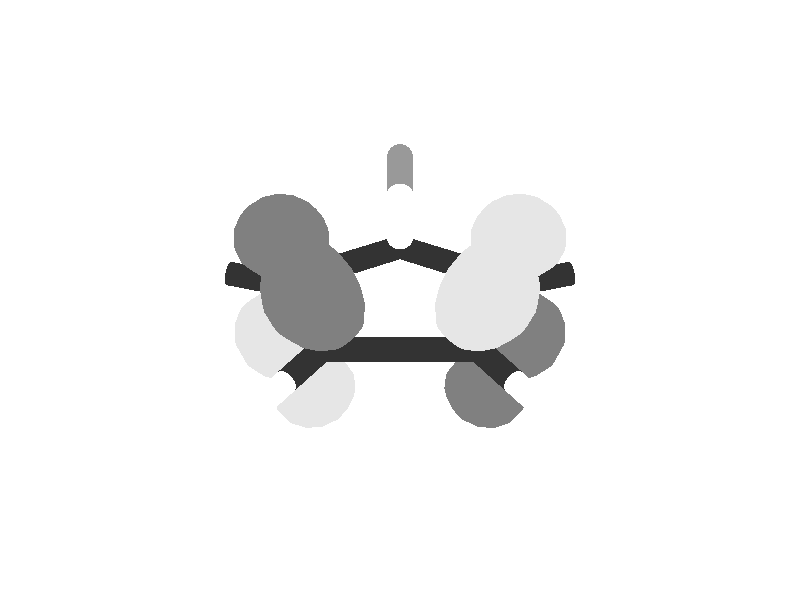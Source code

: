 camera {
 location <0.0, -3.0, -1.5>
 look_at <0.0, -0.04, 0.0>
 sky <0.0, 0.1, 0.0>
 angle 15
}
 light_source { <0, -9, 0> color rgb<0.7, 0.7, 0.7> shadowless}
 light_source { <0, 0, -9> color rgb<0.7, 0.7, 0.7> shadowless}
 background {<1, 1, 1>}
 #declare MeshRed = texture {
 pigment { color rgb<0.9, 0.9, 0.9> }
 finish { ambient 0.2 diffuse 0.6 specular 0.9}
 }
 #declare MeshBlue = texture {
 pigment { color rgb<0.5, 0.5, 0.5> }
 finish { ambient 0.2 diffuse 0.6 specular 0.9}
 }
 #declare BSAMBI = 0.2;
 #declare BSDIFF = 0.8;
 #declare BSSPEC = 0.8;
#declare colorA = 
 texture { 
 pigment { rgb<  1.0000  0.0000  0.0000 >}
 finish {ambient BSAMBI diffuse BSDIFF specular BSSPEC}
 }
#declare colorK = 
 texture { 
 pigment { rgb<  0.6  0.6  0.6 >}
 finish {ambient BSAMBI diffuse BSDIFF specular BSSPEC}
 }
#declare colorN = 
 texture { 
 pigment { rgb<  0.2  0.2  0.2 >}
 finish {ambient BSAMBI diffuse BSDIFF specular BSSPEC}
 }
#declare colorO = 
 texture { 
 pigment { rgb<  1.0  1.0  1.0 >}
 finish {ambient BSAMBI diffuse BSDIFF specular BSSPEC}
 }
 # declare molecule = union { 
 mesh {
 smooth_triangle {
< -0.100000, -0.183333, -0.101997>, < -0.394843, -0.511181, -0.763408>,
< -0.100000, -0.186083, -0.100000>, < -0.400910, -0.543064, -0.737803>,
< -0.106018, -0.183333, -0.100000>, < -0.482497, -0.513356, -0.709692>
 }
 smooth_triangle {
< -0.100000, -0.183333, -0.101997>, < -0.394843, -0.511181, -0.763408>,
< -0.083333, -0.183333, -0.101254>, < -0.115572, -0.510098, -0.852316>,
< -0.083333, -0.185148, -0.100000>, < -0.119088, -0.532937, -0.837733>
 }
 smooth_triangle {
< -0.100000, -0.186083, -0.100000>, < -0.400910, -0.543064, -0.737803>,
< -0.100000, -0.183333, -0.101997>, < -0.394843, -0.511181, -0.763408>,
< -0.083333, -0.185148, -0.100000>, < -0.119088, -0.532937, -0.837733>
 }
 smooth_triangle {
< -0.083333, -0.185148, -0.100000>, < -0.119088, -0.532937, -0.837733>,
< -0.083333, -0.183333, -0.101254>, < -0.115572, -0.510098, -0.852316>,
< -0.080575, -0.183333, -0.100000>, < -0.064727, -0.512024, -0.856529>
 }
 smooth_triangle {
< -0.116667, -0.166667, -0.104883>, < -0.622608, -0.328603, -0.710197>,
< -0.116667, -0.176176, -0.100000>, < -0.637407, -0.426268, -0.641878>,
< -0.124088, -0.166667, -0.100000>, < -0.719740, -0.332316, -0.609541>
 }
 smooth_triangle {
< -0.106018, -0.183333, -0.100000>, < -0.482497, -0.513356, -0.709692>,
< -0.116667, -0.176176, -0.100000>, < -0.637407, -0.426268, -0.641878>,
< -0.116667, -0.166667, -0.104883>, < -0.622608, -0.328603, -0.710197>
 }
 smooth_triangle {
< -0.106018, -0.183333, -0.100000>, < -0.482497, -0.513356, -0.709692>,
< -0.116667, -0.166667, -0.104883>, < -0.622608, -0.328603, -0.710197>,
< -0.100000, -0.183333, -0.101997>, < -0.394843, -0.511181, -0.763408>
 }
 smooth_triangle {
< -0.100000, -0.183333, -0.101997>, < -0.394843, -0.511181, -0.763408>,
< -0.116667, -0.166667, -0.104883>, < -0.622608, -0.328603, -0.710197>,
< -0.100000, -0.166667, -0.109561>, < -0.365843, -0.315576, -0.875540>
 }
 smooth_triangle {
< -0.083333, -0.183333, -0.101254>, < -0.115572, -0.510098, -0.852316>,
< -0.100000, -0.183333, -0.101997>, < -0.394843, -0.511181, -0.763408>,
< -0.083333, -0.166667, -0.108392>, < -0.086723, -0.295884, -0.951279>
 }
 smooth_triangle {
< -0.083333, -0.166667, -0.108392>, < -0.086723, -0.295884, -0.951279>,
< -0.100000, -0.183333, -0.101997>, < -0.394843, -0.511181, -0.763408>,
< -0.100000, -0.166667, -0.109561>, < -0.365843, -0.315576, -0.875540>
 }
 smooth_triangle {
< -0.066667, -0.168801, -0.100000>, <  0.215819, -0.296975, -0.930176>,
< -0.080575, -0.183333, -0.100000>, < -0.064727, -0.512024, -0.856529>,
< -0.083333, -0.183333, -0.101254>, < -0.115572, -0.510098, -0.852316>
 }
 smooth_triangle {
< -0.066667, -0.168801, -0.100000>, <  0.215819, -0.296975, -0.930176>,
< -0.083333, -0.183333, -0.101254>, < -0.115572, -0.510098, -0.852316>,
< -0.066667, -0.166667, -0.100891>, <  0.218321, -0.269404, -0.937954>
 }
 smooth_triangle {
< -0.066667, -0.166667, -0.100891>, <  0.218321, -0.269404, -0.937954>,
< -0.083333, -0.183333, -0.101254>, < -0.115572, -0.510098, -0.852316>,
< -0.083333, -0.166667, -0.108392>, < -0.086723, -0.295884, -0.951279>
 }
 smooth_triangle {
< -0.066667, -0.168801, -0.100000>, <  0.215819, -0.296975, -0.930176>,
< -0.066667, -0.166667, -0.100891>, <  0.218321, -0.269404, -0.937954>,
< -0.065676, -0.166667, -0.100000>, <  0.237785, -0.268126, -0.933577>
 }
 smooth_triangle {
< -0.116667, -0.150000, -0.109092>, < -0.603495, -0.175780, -0.777750>,
< -0.116667, -0.166667, -0.104883>, < -0.622608, -0.328603, -0.710197>,
< -0.124088, -0.166667, -0.100000>, < -0.719740, -0.332316, -0.609541>
 }
 smooth_triangle {
< -0.130918, -0.150000, -0.100000>, < -0.801155, -0.193890, -0.566178>,
< -0.116667, -0.150000, -0.109092>, < -0.603495, -0.175780, -0.777750>,
< -0.124088, -0.166667, -0.100000>, < -0.719740, -0.332316, -0.609541>
 }
 smooth_triangle {
< -0.100000, -0.166667, -0.109561>, < -0.365843, -0.315576, -0.875540>,
< -0.116667, -0.166667, -0.104883>, < -0.622608, -0.328603, -0.710197>,
< -0.100000, -0.150000, -0.112905>, < -0.338919, -0.145663, -0.929471>
 }
 smooth_triangle {
< -0.100000, -0.150000, -0.112905>, < -0.338919, -0.145663, -0.929471>,
< -0.116667, -0.166667, -0.104883>, < -0.622608, -0.328603, -0.710197>,
< -0.116667, -0.150000, -0.109092>, < -0.603495, -0.175780, -0.777750>
 }
 smooth_triangle {
< -0.083333, -0.166667, -0.108392>, < -0.086723, -0.295884, -0.951279>,
< -0.100000, -0.166667, -0.109561>, < -0.365843, -0.315576, -0.875540>,
< -0.083333, -0.150000, -0.111270>, < -0.057443, -0.107006, -0.992598>
 }
 smooth_triangle {
< -0.083333, -0.150000, -0.111270>, < -0.057443, -0.107006, -0.992598>,
< -0.100000, -0.166667, -0.109561>, < -0.365843, -0.315576, -0.875540>,
< -0.100000, -0.150000, -0.112905>, < -0.338919, -0.145663, -0.929471>
 }
 smooth_triangle {
< -0.066667, -0.166667, -0.100891>, <  0.218321, -0.269404, -0.937954>,
< -0.083333, -0.166667, -0.108392>, < -0.086723, -0.295884, -0.951279>,
< -0.066667, -0.150000, -0.103572>, <  0.248865, -0.059150, -0.966730>
 }
 smooth_triangle {
< -0.066667, -0.150000, -0.103572>, <  0.248865, -0.059150, -0.966730>,
< -0.083333, -0.166667, -0.108392>, < -0.086723, -0.295884, -0.951279>,
< -0.083333, -0.150000, -0.111270>, < -0.057443, -0.107006, -0.992598>
 }
 smooth_triangle {
< -0.062806, -0.150000, -0.100000>, <  0.325752, -0.047409, -0.944266>,
< -0.065676, -0.166667, -0.100000>, <  0.237785, -0.268126, -0.933577>,
< -0.066667, -0.166667, -0.100891>, <  0.218321, -0.269404, -0.937954>
 }
 smooth_triangle {
< -0.066667, -0.150000, -0.103572>, <  0.248865, -0.059150, -0.966730>,
< -0.062806, -0.150000, -0.100000>, <  0.325752, -0.047409, -0.944266>,
< -0.066667, -0.166667, -0.100891>, <  0.218321, -0.269404, -0.937954>
 }
 smooth_triangle {
< -0.116667, -0.133333, -0.110029>, < -0.590256, -0.054790, -0.805355>,
< -0.116667, -0.150000, -0.109092>, < -0.603495, -0.175780, -0.777750>,
< -0.130918, -0.150000, -0.100000>, < -0.801155, -0.193890, -0.566178>
 }
 smooth_triangle {
< -0.133144, -0.133333, -0.100000>, < -0.828211, -0.097102, -0.551940>,
< -0.116667, -0.133333, -0.110029>, < -0.590256, -0.054790, -0.805355>,
< -0.130918, -0.150000, -0.100000>, < -0.801155, -0.193890, -0.566178>
 }
 smooth_triangle {
< -0.100000, -0.150000, -0.112905>, < -0.338919, -0.145663, -0.929471>,
< -0.116667, -0.150000, -0.109092>, < -0.603495, -0.175780, -0.777750>,
< -0.100000, -0.133333, -0.113232>, < -0.315952, -0.004116, -0.948766>
 }
 smooth_triangle {
< -0.100000, -0.133333, -0.113232>, < -0.315952, -0.004116, -0.948766>,
< -0.116667, -0.150000, -0.109092>, < -0.603495, -0.175780, -0.777750>,
< -0.116667, -0.133333, -0.110029>, < -0.590256, -0.054790, -0.805355>
 }
 smooth_triangle {
< -0.083333, -0.150000, -0.111270>, < -0.057443, -0.107006, -0.992598>,
< -0.100000, -0.150000, -0.112905>, < -0.338919, -0.145663, -0.929471>,
< -0.083333, -0.133333, -0.110939>, < -0.024466,  0.058941, -0.997962>
 }
 smooth_triangle {
< -0.083333, -0.133333, -0.110939>, < -0.024466,  0.058941, -0.997962>,
< -0.100000, -0.150000, -0.112905>, < -0.338919, -0.145663, -0.929471>,
< -0.100000, -0.133333, -0.113232>, < -0.315952, -0.004116, -0.948766>
 }
 smooth_triangle {
< -0.066667, -0.150000, -0.103572>, <  0.248865, -0.059150, -0.966730>,
< -0.083333, -0.150000, -0.111270>, < -0.057443, -0.107006, -0.992598>,
< -0.066667, -0.133333, -0.102304>, <  0.292740,  0.133577, -0.946816>
 }
 smooth_triangle {
< -0.066667, -0.133333, -0.102304>, <  0.292740,  0.133577, -0.946816>,
< -0.083333, -0.150000, -0.111270>, < -0.057443, -0.107006, -0.992598>,
< -0.083333, -0.133333, -0.110939>, < -0.024466,  0.058941, -0.997962>
 }
 smooth_triangle {
< -0.064339, -0.133333, -0.100000>, <  0.340300,  0.144895, -0.929086>,
< -0.062806, -0.150000, -0.100000>, <  0.325752, -0.047409, -0.944266>,
< -0.066667, -0.150000, -0.103572>, <  0.248865, -0.059150, -0.966730>
 }
 smooth_triangle {
< -0.066667, -0.133333, -0.102304>, <  0.292740,  0.133577, -0.946816>,
< -0.064339, -0.133333, -0.100000>, <  0.340300,  0.144895, -0.929086>,
< -0.066667, -0.150000, -0.103572>, <  0.248865, -0.059150, -0.966730>
 }
 smooth_triangle {
< -0.116667, -0.116667, -0.108620>, < -0.580855,  0.020085, -0.813759>,
< -0.116667, -0.133333, -0.110029>, < -0.590256, -0.054790, -0.805355>,
< -0.133144, -0.133333, -0.100000>, < -0.828211, -0.097102, -0.551940>
 }
 smooth_triangle {
< -0.132131, -0.116667, -0.100000>, < -0.815207, -0.046907, -0.577267>,
< -0.116667, -0.116667, -0.108620>, < -0.580855,  0.020085, -0.813759>,
< -0.133144, -0.133333, -0.100000>, < -0.828211, -0.097102, -0.551940>
 }
 smooth_triangle {
< -0.100000, -0.133333, -0.113232>, < -0.315952, -0.004116, -0.948766>,
< -0.116667, -0.133333, -0.110029>, < -0.590256, -0.054790, -0.805355>,
< -0.100000, -0.116667, -0.111120>, < -0.290960,  0.101398, -0.951347>
 }
 smooth_triangle {
< -0.100000, -0.116667, -0.111120>, < -0.290960,  0.101398, -0.951347>,
< -0.116667, -0.133333, -0.110029>, < -0.590256, -0.054790, -0.805355>,
< -0.116667, -0.116667, -0.108620>, < -0.580855,  0.020085, -0.813759>
 }
 smooth_triangle {
< -0.083333, -0.133333, -0.110939>, < -0.024466,  0.058941, -0.997962>,
< -0.100000, -0.133333, -0.113232>, < -0.315952, -0.004116, -0.948766>,
< -0.083333, -0.116667, -0.107765>, <  0.023235,  0.198745, -0.979776>
 }
 smooth_triangle {
< -0.083333, -0.116667, -0.107765>, <  0.023235,  0.198745, -0.979776>,
< -0.100000, -0.133333, -0.113232>, < -0.315952, -0.004116, -0.948766>,
< -0.100000, -0.116667, -0.111120>, < -0.290960,  0.101398, -0.951347>
 }
 smooth_triangle {
< -0.070703, -0.116667, -0.100000>, <  0.285148,  0.283129, -0.915712>,
< -0.066667, -0.125064, -0.100000>, <  0.325628,  0.211431, -0.921555>,
< -0.066667, -0.133333, -0.102304>, <  0.292740,  0.133577, -0.946816>
 }
 smooth_triangle {
< -0.070703, -0.116667, -0.100000>, <  0.285148,  0.283129, -0.915712>,
< -0.066667, -0.133333, -0.102304>, <  0.292740,  0.133577, -0.946816>,
< -0.083333, -0.116667, -0.107765>, <  0.023235,  0.198745, -0.979776>
 }
 smooth_triangle {
< -0.083333, -0.116667, -0.107765>, <  0.023235,  0.198745, -0.979776>,
< -0.066667, -0.133333, -0.102304>, <  0.292740,  0.133577, -0.946816>,
< -0.083333, -0.133333, -0.110939>, < -0.024466,  0.058941, -0.997962>
 }
 smooth_triangle {
< -0.064339, -0.133333, -0.100000>, <  0.340300,  0.144895, -0.929086>,
< -0.066667, -0.133333, -0.102304>, <  0.292740,  0.133577, -0.946816>,
< -0.066667, -0.125064, -0.100000>, <  0.325628,  0.211431, -0.921555>
 }
 smooth_triangle {
< -0.116667, -0.100000, -0.105985>, < -0.561048,  0.021918, -0.827493>,
< -0.116667, -0.116667, -0.108620>, < -0.580855,  0.020085, -0.813759>,
< -0.132131, -0.116667, -0.100000>, < -0.815207, -0.046907, -0.577267>
 }
 smooth_triangle {
< -0.129385, -0.100000, -0.100000>, < -0.765992, -0.058204, -0.640210>,
< -0.116667, -0.100000, -0.105985>, < -0.561048,  0.021918, -0.827493>,
< -0.132131, -0.116667, -0.100000>, < -0.815207, -0.046907, -0.577267>
 }
 smooth_triangle {
< -0.100000, -0.116667, -0.111120>, < -0.290960,  0.101398, -0.951347>,
< -0.116667, -0.116667, -0.108620>, < -0.580855,  0.020085, -0.813759>,
< -0.100000, -0.100000, -0.107264>, < -0.247624,  0.143896, -0.958111>
 }
 smooth_triangle {
< -0.100000, -0.100000, -0.107264>, < -0.247624,  0.143896, -0.958111>,
< -0.116667, -0.116667, -0.108620>, < -0.580855,  0.020085, -0.813759>,
< -0.116667, -0.100000, -0.105985>, < -0.561048,  0.021918, -0.827493>
 }
 smooth_triangle {
< -0.083333, -0.116667, -0.107765>, <  0.023235,  0.198745, -0.979776>,
< -0.100000, -0.116667, -0.111120>, < -0.290960,  0.101398, -0.951347>,
< -0.083333, -0.100000, -0.102179>, <  0.109048,  0.286547, -0.951840>
 }
 smooth_triangle {
< -0.083333, -0.100000, -0.102179>, <  0.109048,  0.286547, -0.951840>,
< -0.100000, -0.116667, -0.111120>, < -0.290960,  0.101398, -0.951347>,
< -0.100000, -0.100000, -0.107264>, < -0.247624,  0.143896, -0.958111>
 }
 smooth_triangle {
< -0.080387, -0.100000, -0.100000>, <  0.178924,  0.315648, -0.931854>,
< -0.070703, -0.116667, -0.100000>, <  0.285148,  0.283129, -0.915712>,
< -0.083333, -0.116667, -0.107765>, <  0.023235,  0.198745, -0.979776>
 }
 smooth_triangle {
< -0.083333, -0.100000, -0.102179>, <  0.109048,  0.286547, -0.951840>,
< -0.080387, -0.100000, -0.100000>, <  0.178924,  0.315648, -0.931854>,
< -0.083333, -0.116667, -0.107765>, <  0.023235,  0.198745, -0.979776>
 }
 smooth_triangle {
< -0.116667, -0.083333, -0.103840>, < -0.497678, -0.066894, -0.864778>,
< -0.116667, -0.100000, -0.105985>, < -0.561048,  0.021918, -0.827493>,
< -0.129385, -0.100000, -0.100000>, < -0.765992, -0.058204, -0.640210>
 }
 smooth_triangle {
< -0.127786, -0.083333, -0.100000>, < -0.685417, -0.147271, -0.713103>,
< -0.116667, -0.083333, -0.103840>, < -0.497678, -0.066894, -0.864778>,
< -0.129385, -0.100000, -0.100000>, < -0.765992, -0.058204, -0.640210>
 }
 smooth_triangle {
< -0.100000, -0.100000, -0.107264>, < -0.247624,  0.143896, -0.958111>,
< -0.116667, -0.100000, -0.105985>, < -0.561048,  0.021918, -0.827493>,
< -0.100000, -0.083333, -0.103142>, < -0.156234,  0.080278, -0.984452>
 }
 smooth_triangle {
< -0.100000, -0.083333, -0.103142>, < -0.156234,  0.080278, -0.984452>,
< -0.116667, -0.100000, -0.105985>, < -0.561048,  0.021918, -0.827493>,
< -0.116667, -0.083333, -0.103840>, < -0.497678, -0.066894, -0.864778>
 }
 smooth_triangle {
< -0.092969, -0.083333, -0.100000>, <  0.017108,  0.156955, -0.987457>,
< -0.083333, -0.094051, -0.100000>, <  0.155393,  0.282337, -0.946646>,
< -0.083333, -0.100000, -0.102179>, <  0.109048,  0.286547, -0.951840>
 }
 smooth_triangle {
< -0.092969, -0.083333, -0.100000>, <  0.017108,  0.156955, -0.987457>,
< -0.083333, -0.100000, -0.102179>, <  0.109048,  0.286547, -0.951840>,
< -0.100000, -0.083333, -0.103142>, < -0.156234,  0.080278, -0.984452>
 }
 smooth_triangle {
< -0.100000, -0.083333, -0.103142>, < -0.156234,  0.080278, -0.984452>,
< -0.083333, -0.100000, -0.102179>, <  0.109048,  0.286547, -0.951840>,
< -0.100000, -0.100000, -0.107264>, < -0.247624,  0.143896, -0.958111>
 }
 smooth_triangle {
< -0.080387, -0.100000, -0.100000>, <  0.178924,  0.315648, -0.931854>,
< -0.083333, -0.100000, -0.102179>, <  0.109048,  0.286547, -0.951840>,
< -0.083333, -0.094051, -0.100000>, <  0.155393,  0.282337, -0.946646>
 }
 smooth_triangle {
< -0.133333, -0.066667, -0.100323>, < -0.646837, -0.268208, -0.713909>,
< -0.133333, -0.068993, -0.100000>, < -0.662984, -0.258160, -0.702713>,
< -0.133905, -0.066667, -0.100000>, < -0.654937, -0.271042, -0.705403>
 }
 smooth_triangle {
< -0.127786, -0.083333, -0.100000>, < -0.685417, -0.147271, -0.713103>,
< -0.133333, -0.068993, -0.100000>, < -0.662984, -0.258160, -0.702713>,
< -0.133333, -0.066667, -0.100323>, < -0.646837, -0.268208, -0.713909>
 }
 smooth_triangle {
< -0.127786, -0.083333, -0.100000>, < -0.685417, -0.147271, -0.713103>,
< -0.133333, -0.066667, -0.100323>, < -0.646837, -0.268208, -0.713909>,
< -0.116667, -0.083333, -0.103840>, < -0.497678, -0.066894, -0.864778>
 }
 smooth_triangle {
< -0.116667, -0.083333, -0.103840>, < -0.497678, -0.066894, -0.864778>,
< -0.133333, -0.066667, -0.100323>, < -0.646837, -0.268208, -0.713909>,
< -0.116667, -0.066667, -0.103689>, < -0.371891, -0.180388, -0.910581>
 }
 smooth_triangle {
< -0.100000, -0.083333, -0.103142>, < -0.156234,  0.080278, -0.984452>,
< -0.116667, -0.083333, -0.103840>, < -0.497678, -0.066894, -0.864778>,
< -0.100000, -0.066667, -0.100634>, < -0.009964, -0.068063, -0.997631>
 }
 smooth_triangle {
< -0.100000, -0.066667, -0.100634>, < -0.009964, -0.068063, -0.997631>,
< -0.116667, -0.083333, -0.103840>, < -0.497678, -0.066894, -0.864778>,
< -0.116667, -0.066667, -0.103689>, < -0.371891, -0.180388, -0.910581>
 }
 smooth_triangle {
< -0.098917, -0.066667, -0.100000>, <  0.017924, -0.060070, -0.998033>,
< -0.092969, -0.083333, -0.100000>, <  0.017108,  0.156955, -0.987457>,
< -0.100000, -0.083333, -0.103142>, < -0.156234,  0.080278, -0.984452>
 }
 smooth_triangle {
< -0.100000, -0.066667, -0.100634>, < -0.009964, -0.068063, -0.997631>,
< -0.098917, -0.066667, -0.100000>, <  0.017924, -0.060070, -0.998033>,
< -0.100000, -0.083333, -0.103142>, < -0.156234,  0.080278, -0.984452>
 }
 smooth_triangle {
< -0.133333, -0.050000, -0.104158>, < -0.522518, -0.254404, -0.813789>,
< -0.133333, -0.066667, -0.100323>, < -0.646837, -0.268208, -0.713909>,
< -0.133905, -0.066667, -0.100000>, < -0.654937, -0.271042, -0.705403>
 }
 smooth_triangle {
< -0.142840, -0.050000, -0.100000>, < -0.659111, -0.285159, -0.695886>,
< -0.133333, -0.050000, -0.104158>, < -0.522518, -0.254404, -0.813789>,
< -0.133905, -0.066667, -0.100000>, < -0.654937, -0.271042, -0.705403>
 }
 smooth_triangle {
< -0.116667, -0.066667, -0.103689>, < -0.371891, -0.180388, -0.910581>,
< -0.133333, -0.066667, -0.100323>, < -0.646837, -0.268208, -0.713909>,
< -0.116667, -0.050000, -0.105385>, < -0.240448, -0.204301, -0.948918>
 }
 smooth_triangle {
< -0.116667, -0.050000, -0.105385>, < -0.240448, -0.204301, -0.948918>,
< -0.133333, -0.066667, -0.100323>, < -0.646837, -0.268208, -0.713909>,
< -0.133333, -0.050000, -0.104158>, < -0.522518, -0.254404, -0.813789>
 }
 smooth_triangle {
< -0.100000, -0.066667, -0.100634>, < -0.009964, -0.068063, -0.997631>,
< -0.116667, -0.066667, -0.103689>, < -0.371891, -0.180388, -0.910581>,
< -0.100000, -0.050000, -0.100411>, <  0.117659, -0.150422, -0.981595>
 }
 smooth_triangle {
< -0.100000, -0.050000, -0.100411>, <  0.117659, -0.150422, -0.981595>,
< -0.116667, -0.066667, -0.103689>, < -0.371891, -0.180388, -0.910581>,
< -0.116667, -0.050000, -0.105385>, < -0.240448, -0.204301, -0.948918>
 }
 smooth_triangle {
< -0.099404, -0.050000, -0.100000>, <  0.132464, -0.148812, -0.979953>,
< -0.098917, -0.066667, -0.100000>, <  0.017924, -0.060070, -0.998033>,
< -0.100000, -0.066667, -0.100634>, < -0.009964, -0.068063, -0.997631>
 }
 smooth_triangle {
< -0.100000, -0.050000, -0.100411>, <  0.117659, -0.150422, -0.981595>,
< -0.099404, -0.050000, -0.100000>, <  0.132464, -0.148812, -0.979953>,
< -0.100000, -0.066667, -0.100634>, < -0.009964, -0.068063, -0.997631>
 }
 smooth_triangle {
< -0.150000, -0.033333, -0.101792>, < -0.673540, -0.189129, -0.714545>,
< -0.150000, -0.039613, -0.100000>, < -0.701946, -0.228140, -0.674702>,
< -0.152641, -0.033333, -0.100000>, < -0.706389, -0.195924, -0.680168>
 }
 smooth_triangle {
< -0.142840, -0.050000, -0.100000>, < -0.659111, -0.285159, -0.695886>,
< -0.150000, -0.039613, -0.100000>, < -0.701946, -0.228140, -0.674702>,
< -0.150000, -0.033333, -0.101792>, < -0.673540, -0.189129, -0.714545>
 }
 smooth_triangle {
< -0.142840, -0.050000, -0.100000>, < -0.659111, -0.285159, -0.695886>,
< -0.150000, -0.033333, -0.101792>, < -0.673540, -0.189129, -0.714545>,
< -0.133333, -0.050000, -0.104158>, < -0.522518, -0.254404, -0.813789>
 }
 smooth_triangle {
< -0.133333, -0.050000, -0.104158>, < -0.522518, -0.254404, -0.813789>,
< -0.150000, -0.033333, -0.101792>, < -0.673540, -0.189129, -0.714545>,
< -0.133333, -0.033333, -0.107402>, < -0.430587, -0.154810, -0.889173>
 }
 smooth_triangle {
< -0.116667, -0.050000, -0.105385>, < -0.240448, -0.204301, -0.948918>,
< -0.133333, -0.050000, -0.104158>, < -0.522518, -0.254404, -0.813789>,
< -0.116667, -0.033333, -0.107298>, < -0.151660, -0.126595, -0.980292>
 }
 smooth_triangle {
< -0.116667, -0.033333, -0.107298>, < -0.151660, -0.126595, -0.980292>,
< -0.133333, -0.050000, -0.104158>, < -0.522518, -0.254404, -0.813789>,
< -0.133333, -0.033333, -0.107402>, < -0.430587, -0.154810, -0.889173>
 }
 smooth_triangle {
< -0.100000, -0.050000, -0.100411>, <  0.117659, -0.150422, -0.981595>,
< -0.116667, -0.050000, -0.105385>, < -0.240448, -0.204301, -0.948918>,
< -0.100000, -0.033333, -0.101210>, <  0.187001, -0.105202, -0.976710>
 }
 smooth_triangle {
< -0.100000, -0.033333, -0.101210>, <  0.187001, -0.105202, -0.976710>,
< -0.116667, -0.050000, -0.105385>, < -0.240448, -0.204301, -0.948918>,
< -0.116667, -0.033333, -0.107298>, < -0.151660, -0.126595, -0.980292>
 }
 smooth_triangle {
< -0.098375, -0.033333, -0.100000>, <  0.223915, -0.104150, -0.969028>,
< -0.099404, -0.050000, -0.100000>, <  0.132464, -0.148812, -0.979953>,
< -0.100000, -0.050000, -0.100411>, <  0.117659, -0.150422, -0.981595>
 }
 smooth_triangle {
< -0.100000, -0.033333, -0.101210>, <  0.187001, -0.105202, -0.976710>,
< -0.098375, -0.033333, -0.100000>, <  0.223915, -0.104150, -0.969028>,
< -0.100000, -0.050000, -0.100411>, <  0.117659, -0.150422, -0.981595>
 }
 smooth_triangle {
< -0.150000, -0.016667, -0.104154>, < -0.620620, -0.035733, -0.783297>,
< -0.150000, -0.033333, -0.101792>, < -0.673540, -0.189129, -0.714545>,
< -0.152641, -0.033333, -0.100000>, < -0.706389, -0.195924, -0.680168>
 }
 smooth_triangle {
< -0.156810, -0.016667, -0.100000>, < -0.709142, -0.049021, -0.703359>,
< -0.150000, -0.016667, -0.104154>, < -0.620620, -0.035733, -0.783297>,
< -0.152641, -0.033333, -0.100000>, < -0.706389, -0.195924, -0.680168>
 }
 smooth_triangle {
< -0.133333, -0.033333, -0.107402>, < -0.430587, -0.154810, -0.889173>,
< -0.150000, -0.033333, -0.101792>, < -0.673540, -0.189129, -0.714545>,
< -0.133333, -0.016667, -0.108638>, < -0.373661, -0.008794, -0.927524>
 }
 smooth_triangle {
< -0.133333, -0.016667, -0.108638>, < -0.373661, -0.008794, -0.927524>,
< -0.150000, -0.033333, -0.101792>, < -0.673540, -0.189129, -0.714545>,
< -0.150000, -0.016667, -0.104154>, < -0.620620, -0.035733, -0.783297>
 }
 smooth_triangle {
< -0.116667, -0.033333, -0.107298>, < -0.151660, -0.126595, -0.980292>,
< -0.133333, -0.033333, -0.107402>, < -0.430587, -0.154810, -0.889173>,
< -0.116667, -0.016667, -0.107791>, < -0.100428,  0.011013, -0.994883>
 }
 smooth_triangle {
< -0.116667, -0.016667, -0.107791>, < -0.100428,  0.011013, -0.994883>,
< -0.133333, -0.033333, -0.107402>, < -0.430587, -0.154810, -0.889173>,
< -0.133333, -0.016667, -0.108638>, < -0.373661, -0.008794, -0.927524>
 }
 smooth_triangle {
< -0.100000, -0.033333, -0.101210>, <  0.187001, -0.105202, -0.976710>,
< -0.116667, -0.033333, -0.107298>, < -0.151660, -0.126595, -0.980292>,
< -0.100000, -0.016667, -0.101075>, <  0.220660,  0.023524, -0.975067>
 }
 smooth_triangle {
< -0.100000, -0.016667, -0.101075>, <  0.220660,  0.023524, -0.975067>,
< -0.116667, -0.033333, -0.107298>, < -0.151660, -0.126595, -0.980292>,
< -0.116667, -0.016667, -0.107791>, < -0.100428,  0.011013, -0.994883>
 }
 smooth_triangle {
< -0.098601, -0.016667, -0.100000>, <  0.249640,  0.024055, -0.968040>,
< -0.098375, -0.033333, -0.100000>, <  0.223915, -0.104150, -0.969028>,
< -0.100000, -0.033333, -0.101210>, <  0.187001, -0.105202, -0.976710>
 }
 smooth_triangle {
< -0.100000, -0.016667, -0.101075>, <  0.220660,  0.023524, -0.975067>,
< -0.098601, -0.016667, -0.100000>, <  0.249640,  0.024055, -0.968040>,
< -0.100000, -0.033333, -0.101210>, <  0.187001, -0.105202, -0.976710>
 }
 smooth_triangle {
< -0.150000,  0.000000, -0.103099>, < -0.589917,  0.141040, -0.795050>,
< -0.150000, -0.016667, -0.104154>, < -0.620620, -0.035733, -0.783297>,
< -0.156810, -0.016667, -0.100000>, < -0.709142, -0.049021, -0.703359>
 }
 smooth_triangle {
< -0.155445,  0.000000, -0.100000>, < -0.661133,  0.132800, -0.738422>,
< -0.150000,  0.000000, -0.103099>, < -0.589917,  0.141040, -0.795050>,
< -0.156810, -0.016667, -0.100000>, < -0.709142, -0.049021, -0.703359>
 }
 smooth_triangle {
< -0.133333, -0.016667, -0.108638>, < -0.373661, -0.008794, -0.927524>,
< -0.150000, -0.016667, -0.104154>, < -0.620620, -0.035733, -0.783297>,
< -0.133333,  0.000000, -0.107101>, < -0.341881,  0.165022, -0.925140>
 }
 smooth_triangle {
< -0.133333,  0.000000, -0.107101>, < -0.341881,  0.165022, -0.925140>,
< -0.150000, -0.016667, -0.104154>, < -0.620620, -0.035733, -0.783297>,
< -0.150000,  0.000000, -0.103099>, < -0.589917,  0.141040, -0.795050>
 }
 smooth_triangle {
< -0.116667, -0.016667, -0.107791>, < -0.100428,  0.011013, -0.994883>,
< -0.133333, -0.016667, -0.108638>, < -0.373661, -0.008794, -0.927524>,
< -0.116667,  0.000000, -0.105764>, < -0.071097,  0.184751, -0.980210>
 }
 smooth_triangle {
< -0.116667,  0.000000, -0.105764>, < -0.071097,  0.184751, -0.980210>,
< -0.133333, -0.016667, -0.108638>, < -0.373661, -0.008794, -0.927524>,
< -0.133333,  0.000000, -0.107101>, < -0.341881,  0.165022, -0.925140>
 }
 smooth_triangle {
< -0.103302,  0.000000, -0.100000>, <  0.175361,  0.198901, -0.964203>,
< -0.100000, -0.010080, -0.100000>, <  0.229652,  0.095691, -0.968557>,
< -0.100000, -0.016667, -0.101075>, <  0.220660,  0.023524, -0.975067>
 }
 smooth_triangle {
< -0.103302,  0.000000, -0.100000>, <  0.175361,  0.198901, -0.964203>,
< -0.100000, -0.016667, -0.101075>, <  0.220660,  0.023524, -0.975067>,
< -0.116667,  0.000000, -0.105764>, < -0.071097,  0.184751, -0.980210>
 }
 smooth_triangle {
< -0.116667,  0.000000, -0.105764>, < -0.071097,  0.184751, -0.980210>,
< -0.100000, -0.016667, -0.101075>, <  0.220660,  0.023524, -0.975067>,
< -0.116667, -0.016667, -0.107791>, < -0.100428,  0.011013, -0.994883>
 }
 smooth_triangle {
< -0.098601, -0.016667, -0.100000>, <  0.249640,  0.024055, -0.968040>,
< -0.100000, -0.016667, -0.101075>, <  0.220660,  0.023524, -0.975067>,
< -0.100000, -0.010080, -0.100000>, <  0.229652,  0.095691, -0.968557>
 }
 smooth_triangle {
< -0.150000,  0.000000, -0.103099>, < -0.589917,  0.141040, -0.795050>,
< -0.155445,  0.000000, -0.100000>, < -0.661133,  0.132800, -0.738422>,
< -0.150000,  0.010091, -0.100000>, < -0.584172,  0.258983, -0.769201>
 }
 smooth_triangle {
< -0.150000,  0.010091, -0.100000>, < -0.584172,  0.258983, -0.769201>,
< -0.141507,  0.016667, -0.100000>, < -0.446241,  0.356657, -0.820771>,
< -0.133333,  0.016667, -0.101900>, < -0.325972,  0.366051, -0.871636>
 }
 smooth_triangle {
< -0.150000,  0.010091, -0.100000>, < -0.584172,  0.258983, -0.769201>,
< -0.133333,  0.016667, -0.101900>, < -0.325972,  0.366051, -0.871636>,
< -0.150000,  0.000000, -0.103099>, < -0.589917,  0.141040, -0.795050>
 }
 smooth_triangle {
< -0.150000,  0.000000, -0.103099>, < -0.589917,  0.141040, -0.795050>,
< -0.133333,  0.016667, -0.101900>, < -0.325972,  0.366051, -0.871636>,
< -0.133333,  0.000000, -0.107101>, < -0.341881,  0.165022, -0.925140>
 }
 smooth_triangle {
< -0.116667,  0.000000, -0.105764>, < -0.071097,  0.184751, -0.980210>,
< -0.133333,  0.000000, -0.107101>, < -0.341881,  0.165022, -0.925140>,
< -0.116667,  0.016667, -0.100086>, < -0.053483,  0.391089, -0.918797>
 }
 smooth_triangle {
< -0.116667,  0.016667, -0.100086>, < -0.053483,  0.391089, -0.918797>,
< -0.133333,  0.000000, -0.107101>, < -0.341881,  0.165022, -0.925140>,
< -0.133333,  0.016667, -0.101900>, < -0.325972,  0.366051, -0.871636>
 }
 smooth_triangle {
< -0.116475,  0.016667, -0.100000>, < -0.050229,  0.391535, -0.918791>,
< -0.103302,  0.000000, -0.100000>, <  0.175361,  0.198901, -0.964203>,
< -0.116667,  0.000000, -0.105764>, < -0.071097,  0.184751, -0.980210>
 }
 smooth_triangle {
< -0.116667,  0.016667, -0.100086>, < -0.053483,  0.391089, -0.918797>,
< -0.116475,  0.016667, -0.100000>, < -0.050229,  0.391535, -0.918791>,
< -0.116667,  0.000000, -0.105764>, < -0.071097,  0.184751, -0.980210>
 }
 smooth_triangle {
< -0.133333,  0.016667, -0.101900>, < -0.325972,  0.366051, -0.871636>,
< -0.141507,  0.016667, -0.100000>, < -0.446241,  0.356657, -0.820771>,
< -0.133333,  0.020010, -0.100000>, < -0.326024,  0.407981, -0.852795>
 }
 smooth_triangle {
< -0.116667,  0.016667, -0.100086>, < -0.053483,  0.391089, -0.918797>,
< -0.133333,  0.016667, -0.101900>, < -0.325972,  0.366051, -0.871636>,
< -0.133333,  0.020010, -0.100000>, < -0.326024,  0.407981, -0.852795>
 }
 smooth_triangle {
< -0.116667,  0.016813, -0.100000>, < -0.053402,  0.392953, -0.918007>,
< -0.116667,  0.016667, -0.100086>, < -0.053483,  0.391089, -0.918797>,
< -0.133333,  0.020010, -0.100000>, < -0.326024,  0.407981, -0.852795>
 }
 smooth_triangle {
< -0.116475,  0.016667, -0.100000>, < -0.050229,  0.391535, -0.918791>,
< -0.116667,  0.016667, -0.100086>, < -0.053483,  0.391089, -0.918797>,
< -0.116667,  0.016813, -0.100000>, < -0.053402,  0.392953, -0.918007>
 }
 smooth_triangle {
< -0.100000, -0.200000, -0.087458>, < -0.446187, -0.741100, -0.501684>,
< -0.100000, -0.203107, -0.083333>, < -0.455571, -0.776727, -0.434915>,
< -0.107587, -0.200000, -0.083333>, < -0.555012, -0.731002, -0.396986>
 }
 smooth_triangle {
< -0.100000, -0.200000, -0.087458>, < -0.446187, -0.741100, -0.501684>,
< -0.083333, -0.200000, -0.087730>, < -0.164988, -0.770741, -0.615416>,
< -0.083333, -0.203536, -0.083333>, < -0.176329, -0.818657, -0.546542>
 }
 smooth_triangle {
< -0.100000, -0.203107, -0.083333>, < -0.455571, -0.776727, -0.434915>,
< -0.100000, -0.200000, -0.087458>, < -0.446187, -0.741100, -0.501684>,
< -0.083333, -0.203536, -0.083333>, < -0.176329, -0.818657, -0.546542>
 }
 smooth_triangle {
< -0.083333, -0.203536, -0.083333>, < -0.176329, -0.818657, -0.546542>,
< -0.083333, -0.200000, -0.087730>, < -0.164988, -0.770741, -0.615416>,
< -0.074936, -0.200000, -0.083333>, < -0.006879, -0.793038, -0.609133>
 }
 smooth_triangle {
< -0.116667, -0.183333, -0.095798>, < -0.655757, -0.508225, -0.558292>,
< -0.116667, -0.195415, -0.083333>, < -0.685545, -0.643641, -0.340227>,
< -0.129274, -0.183333, -0.083333>, < -0.821538, -0.494312, -0.284132>
 }
 smooth_triangle {
< -0.107587, -0.200000, -0.083333>, < -0.555012, -0.731002, -0.396986>,
< -0.116667, -0.195415, -0.083333>, < -0.685545, -0.643641, -0.340227>,
< -0.116667, -0.183333, -0.095798>, < -0.655757, -0.508225, -0.558292>
 }
 smooth_triangle {
< -0.100000, -0.200000, -0.087458>, < -0.446187, -0.741100, -0.501684>,
< -0.107587, -0.200000, -0.083333>, < -0.555012, -0.731002, -0.396986>,
< -0.116667, -0.183333, -0.095798>, < -0.655757, -0.508225, -0.558292>
 }
 smooth_triangle {
< -0.100000, -0.200000, -0.087458>, < -0.446187, -0.741100, -0.501684>,
< -0.116667, -0.183333, -0.095798>, < -0.655757, -0.508225, -0.558292>,
< -0.106018, -0.183333, -0.100000>, < -0.482497, -0.513356, -0.709692>
 }
 smooth_triangle {
< -0.100000, -0.200000, -0.087458>, < -0.446187, -0.741100, -0.501684>,
< -0.106018, -0.183333, -0.100000>, < -0.482497, -0.513356, -0.709692>,
< -0.100000, -0.186083, -0.100000>, < -0.400910, -0.543064, -0.737803>
 }
 smooth_triangle {
< -0.083333, -0.185148, -0.100000>, < -0.119088, -0.532937, -0.837733>,
< -0.100000, -0.200000, -0.087458>, < -0.446187, -0.741100, -0.501684>,
< -0.100000, -0.186083, -0.100000>, < -0.400910, -0.543064, -0.737803>
 }
 smooth_triangle {
< -0.083333, -0.200000, -0.087730>, < -0.164988, -0.770741, -0.615416>,
< -0.100000, -0.200000, -0.087458>, < -0.446187, -0.741100, -0.501684>,
< -0.083333, -0.185148, -0.100000>, < -0.119088, -0.532937, -0.837733>
 }
 smooth_triangle {
< -0.080575, -0.183333, -0.100000>, < -0.064727, -0.512024, -0.856529>,
< -0.066667, -0.183333, -0.093852>, <  0.187321, -0.516387, -0.835617>,
< -0.066667, -0.195820, -0.083333>, <  0.160868, -0.721000, -0.674003>
 }
 smooth_triangle {
< -0.083333, -0.185148, -0.100000>, < -0.119088, -0.532937, -0.837733>,
< -0.080575, -0.183333, -0.100000>, < -0.064727, -0.512024, -0.856529>,
< -0.066667, -0.195820, -0.083333>, <  0.160868, -0.721000, -0.674003>
 }
 smooth_triangle {
< -0.083333, -0.185148, -0.100000>, < -0.119088, -0.532937, -0.837733>,
< -0.066667, -0.195820, -0.083333>, <  0.160868, -0.721000, -0.674003>,
< -0.074936, -0.200000, -0.083333>, < -0.006879, -0.793038, -0.609133>
 }
 smooth_triangle {
< -0.083333, -0.185148, -0.100000>, < -0.119088, -0.532937, -0.837733>,
< -0.074936, -0.200000, -0.083333>, < -0.006879, -0.793038, -0.609133>,
< -0.083333, -0.200000, -0.087730>, < -0.164988, -0.770741, -0.615416>
 }
 smooth_triangle {
< -0.066667, -0.195820, -0.083333>, <  0.160868, -0.721000, -0.674003>,
< -0.066667, -0.183333, -0.093852>, <  0.187321, -0.516387, -0.835617>,
< -0.056420, -0.183333, -0.083333>, <  0.397493, -0.524512, -0.752919>
 }
 smooth_triangle {
< -0.133333, -0.166667, -0.091428>, < -0.861180, -0.328895, -0.387553>,
< -0.133333, -0.177013, -0.083333>, < -0.870721, -0.420710, -0.254652>,
< -0.138776, -0.166667, -0.083333>, < -0.916859, -0.322197, -0.235711>
 }
 smooth_triangle {
< -0.129274, -0.183333, -0.083333>, < -0.821538, -0.494312, -0.284132>,
< -0.133333, -0.177013, -0.083333>, < -0.870721, -0.420710, -0.254652>,
< -0.133333, -0.166667, -0.091428>, < -0.861180, -0.328895, -0.387553>
 }
 smooth_triangle {
< -0.116667, -0.183333, -0.095798>, < -0.655757, -0.508225, -0.558292>,
< -0.129274, -0.183333, -0.083333>, < -0.821538, -0.494312, -0.284132>,
< -0.133333, -0.166667, -0.091428>, < -0.861180, -0.328895, -0.387553>
 }
 smooth_triangle {
< -0.116667, -0.183333, -0.095798>, < -0.655757, -0.508225, -0.558292>,
< -0.133333, -0.166667, -0.091428>, < -0.861180, -0.328895, -0.387553>,
< -0.124088, -0.166667, -0.100000>, < -0.719740, -0.332316, -0.609541>
 }
 smooth_triangle {
< -0.116667, -0.183333, -0.095798>, < -0.655757, -0.508225, -0.558292>,
< -0.124088, -0.166667, -0.100000>, < -0.719740, -0.332316, -0.609541>,
< -0.116667, -0.176176, -0.100000>, < -0.637407, -0.426268, -0.641878>
 }
 smooth_triangle {
< -0.106018, -0.183333, -0.100000>, < -0.482497, -0.513356, -0.709692>,
< -0.116667, -0.183333, -0.095798>, < -0.655757, -0.508225, -0.558292>,
< -0.116667, -0.176176, -0.100000>, < -0.637407, -0.426268, -0.641878>
 }
 smooth_triangle {
< -0.080575, -0.183333, -0.100000>, < -0.064727, -0.512024, -0.856529>,
< -0.066667, -0.168801, -0.100000>, <  0.215819, -0.296975, -0.930176>,
< -0.066667, -0.183333, -0.093852>, <  0.187321, -0.516387, -0.835617>
 }
 smooth_triangle {
< -0.065676, -0.166667, -0.100000>, <  0.237785, -0.268126, -0.933577>,
< -0.050000, -0.166667, -0.084416>, <  0.552999, -0.240293, -0.797779>,
< -0.050000, -0.168849, -0.083333>, <  0.552490, -0.272562, -0.787696>
 }
 smooth_triangle {
< -0.066667, -0.168801, -0.100000>, <  0.215819, -0.296975, -0.930176>,
< -0.065676, -0.166667, -0.100000>, <  0.237785, -0.268126, -0.933577>,
< -0.050000, -0.168849, -0.083333>, <  0.552490, -0.272562, -0.787696>
 }
 smooth_triangle {
< -0.066667, -0.168801, -0.100000>, <  0.215819, -0.296975, -0.930176>,
< -0.050000, -0.168849, -0.083333>, <  0.552490, -0.272562, -0.787696>,
< -0.056420, -0.183333, -0.083333>, <  0.397493, -0.524512, -0.752919>
 }
 smooth_triangle {
< -0.066667, -0.168801, -0.100000>, <  0.215819, -0.296975, -0.930176>,
< -0.056420, -0.183333, -0.083333>, <  0.397493, -0.524512, -0.752919>,
< -0.066667, -0.183333, -0.093852>, <  0.187321, -0.516387, -0.835617>
 }
 smooth_triangle {
< -0.050000, -0.168849, -0.083333>, <  0.552490, -0.272562, -0.787696>,
< -0.050000, -0.166667, -0.084416>, <  0.552999, -0.240293, -0.797779>,
< -0.049360, -0.166667, -0.083333>, <  0.566173, -0.239206, -0.788815>
 }
 smooth_triangle {
< -0.133333, -0.150000, -0.097820>, < -0.841375, -0.195376, -0.503901>,
< -0.133333, -0.166667, -0.091428>, < -0.861180, -0.328895, -0.387553>,
< -0.138776, -0.166667, -0.083333>, < -0.916859, -0.322197, -0.235711>
 }
 smooth_triangle {
< -0.143201, -0.150000, -0.083333>, < -0.959863, -0.190812, -0.205556>,
< -0.133333, -0.150000, -0.097820>, < -0.841375, -0.195376, -0.503901>,
< -0.138776, -0.166667, -0.083333>, < -0.916859, -0.322197, -0.235711>
 }
 smooth_triangle {
< -0.124088, -0.166667, -0.100000>, < -0.719740, -0.332316, -0.609541>,
< -0.133333, -0.150000, -0.097820>, < -0.841375, -0.195376, -0.503901>,
< -0.130918, -0.150000, -0.100000>, < -0.801155, -0.193890, -0.566178>
 }
 smooth_triangle {
< -0.133333, -0.166667, -0.091428>, < -0.861180, -0.328895, -0.387553>,
< -0.133333, -0.150000, -0.097820>, < -0.841375, -0.195376, -0.503901>,
< -0.124088, -0.166667, -0.100000>, < -0.719740, -0.332316, -0.609541>
 }
 smooth_triangle {
< -0.050000, -0.166667, -0.084416>, <  0.552999, -0.240293, -0.797779>,
< -0.062806, -0.150000, -0.100000>, <  0.325752, -0.047409, -0.944266>,
< -0.050000, -0.150000, -0.086795>, <  0.581838,  0.010054, -0.813243>
 }
 smooth_triangle {
< -0.065676, -0.166667, -0.100000>, <  0.237785, -0.268126, -0.933577>,
< -0.062806, -0.150000, -0.100000>, <  0.325752, -0.047409, -0.944266>,
< -0.050000, -0.166667, -0.084416>, <  0.552999, -0.240293, -0.797779>
 }
 smooth_triangle {
< -0.048001, -0.150000, -0.083333>, <  0.622650,  0.018855, -0.782273>,
< -0.049360, -0.166667, -0.083333>, <  0.566173, -0.239206, -0.788815>,
< -0.050000, -0.166667, -0.084416>, <  0.552999, -0.240293, -0.797779>
 }
 smooth_triangle {
< -0.050000, -0.150000, -0.086795>, <  0.581838,  0.010054, -0.813243>,
< -0.048001, -0.150000, -0.083333>, <  0.622650,  0.018855, -0.782273>,
< -0.050000, -0.166667, -0.084416>, <  0.552999, -0.240293, -0.797779>
 }
 smooth_triangle {
< -0.133333, -0.133333, -0.099831>, < -0.831524, -0.097491, -0.546867>,
< -0.133333, -0.150000, -0.097820>, < -0.841375, -0.195376, -0.503901>,
< -0.143201, -0.150000, -0.083333>, < -0.959863, -0.190812, -0.205556>
 }
 smooth_triangle {
< -0.144490, -0.133333, -0.083333>, < -0.977890, -0.103420, -0.181755>,
< -0.133333, -0.133333, -0.099831>, < -0.831524, -0.097491, -0.546867>,
< -0.143201, -0.150000, -0.083333>, < -0.959863, -0.190812, -0.205556>
 }
 smooth_triangle {
< -0.130918, -0.150000, -0.100000>, < -0.801155, -0.193890, -0.566178>,
< -0.133333, -0.133333, -0.099831>, < -0.831524, -0.097491, -0.546867>,
< -0.133144, -0.133333, -0.100000>, < -0.828211, -0.097102, -0.551940>
 }
 smooth_triangle {
< -0.133333, -0.150000, -0.097820>, < -0.841375, -0.195376, -0.503901>,
< -0.133333, -0.133333, -0.099831>, < -0.831524, -0.097491, -0.546867>,
< -0.130918, -0.150000, -0.100000>, < -0.801155, -0.193890, -0.566178>
 }
 smooth_triangle {
< -0.050000, -0.150000, -0.086795>, <  0.581838,  0.010054, -0.813243>,
< -0.064339, -0.133333, -0.100000>, <  0.340300,  0.144895, -0.929086>,
< -0.050000, -0.133333, -0.083371>, <  0.627738,  0.251957, -0.736520>
 }
 smooth_triangle {
< -0.062806, -0.150000, -0.100000>, <  0.325752, -0.047409, -0.944266>,
< -0.064339, -0.133333, -0.100000>, <  0.340300,  0.144895, -0.929086>,
< -0.050000, -0.150000, -0.086795>, <  0.581838,  0.010054, -0.813243>
 }
 smooth_triangle {
< -0.049980, -0.133333, -0.083333>, <  0.628136,  0.252102, -0.736132>,
< -0.048001, -0.150000, -0.083333>, <  0.622650,  0.018855, -0.782273>,
< -0.050000, -0.150000, -0.086795>, <  0.581838,  0.010054, -0.813243>
 }
 smooth_triangle {
< -0.050000, -0.133333, -0.083371>, <  0.627738,  0.251957, -0.736520>,
< -0.049980, -0.133333, -0.083333>, <  0.628136,  0.252102, -0.736132>,
< -0.050000, -0.150000, -0.086795>, <  0.581838,  0.010054, -0.813243>
 }
 smooth_triangle {
< -0.133333, -0.116667, -0.098968>, < -0.837108, -0.051864, -0.544573>,
< -0.133333, -0.133333, -0.099831>, < -0.831524, -0.097491, -0.546867>,
< -0.144490, -0.133333, -0.083333>, < -0.977890, -0.103420, -0.181755>
 }
 smooth_triangle {
< -0.143887, -0.116667, -0.083333>, < -0.982787, -0.075843, -0.168453>,
< -0.133333, -0.116667, -0.098968>, < -0.837108, -0.051864, -0.544573>,
< -0.144490, -0.133333, -0.083333>, < -0.977890, -0.103420, -0.181755>
 }
 smooth_triangle {
< -0.133144, -0.133333, -0.100000>, < -0.828211, -0.097102, -0.551940>,
< -0.133333, -0.116667, -0.098968>, < -0.837108, -0.051864, -0.544573>,
< -0.132131, -0.116667, -0.100000>, < -0.815207, -0.046907, -0.577267>
 }
 smooth_triangle {
< -0.133333, -0.133333, -0.099831>, < -0.831524, -0.097491, -0.546867>,
< -0.133333, -0.116667, -0.098968>, < -0.837108, -0.051864, -0.544573>,
< -0.133144, -0.133333, -0.100000>, < -0.828211, -0.097102, -0.551940>
 }
 smooth_triangle {
< -0.066667, -0.125064, -0.100000>, <  0.325628,  0.211431, -0.921555>,
< -0.070703, -0.116667, -0.100000>, <  0.285148,  0.283129, -0.915712>,
< -0.066667, -0.116667, -0.097234>, <  0.363517,  0.323238, -0.873712>
 }
 smooth_triangle {
< -0.066667, -0.125064, -0.100000>, <  0.325628,  0.211431, -0.921555>,
< -0.066667, -0.116667, -0.097234>, <  0.363517,  0.323238, -0.873712>,
< -0.056165, -0.116667, -0.083333>, <  0.587526,  0.446146, -0.675105>
 }
 smooth_triangle {
< -0.064339, -0.133333, -0.100000>, <  0.340300,  0.144895, -0.929086>,
< -0.066667, -0.125064, -0.100000>, <  0.325628,  0.211431, -0.921555>,
< -0.056165, -0.116667, -0.083333>, <  0.587526,  0.446146, -0.675105>
 }
 smooth_triangle {
< -0.064339, -0.133333, -0.100000>, <  0.340300,  0.144895, -0.929086>,
< -0.056165, -0.116667, -0.083333>, <  0.587526,  0.446146, -0.675105>,
< -0.050000, -0.133256, -0.083333>, <  0.628077,  0.252846, -0.735927>
 }
 smooth_triangle {
< -0.064339, -0.133333, -0.100000>, <  0.340300,  0.144895, -0.929086>,
< -0.050000, -0.133256, -0.083333>, <  0.628077,  0.252846, -0.735927>,
< -0.050000, -0.133333, -0.083371>, <  0.627738,  0.251957, -0.736520>
 }
 smooth_triangle {
< -0.049980, -0.133333, -0.083333>, <  0.628136,  0.252102, -0.736132>,
< -0.050000, -0.133333, -0.083371>, <  0.627738,  0.251957, -0.736520>,
< -0.050000, -0.133256, -0.083333>, <  0.628077,  0.252846, -0.735927>
 }
 smooth_triangle {
< -0.133333, -0.100000, -0.097041>, < -0.839530, -0.085033, -0.536618>,
< -0.133333, -0.116667, -0.098968>, < -0.837108, -0.051864, -0.544573>,
< -0.143887, -0.116667, -0.083333>, < -0.982787, -0.075843, -0.168453>
 }
 smooth_triangle {
< -0.143054, -0.100000, -0.083333>, < -0.976445, -0.133831, -0.169244>,
< -0.133333, -0.100000, -0.097041>, < -0.839530, -0.085033, -0.536618>,
< -0.143887, -0.116667, -0.083333>, < -0.982787, -0.075843, -0.168453>
 }
 smooth_triangle {
< -0.132131, -0.116667, -0.100000>, < -0.815207, -0.046907, -0.577267>,
< -0.133333, -0.100000, -0.097041>, < -0.839530, -0.085033, -0.536618>,
< -0.129385, -0.100000, -0.100000>, < -0.765992, -0.058204, -0.640210>
 }
 smooth_triangle {
< -0.133333, -0.116667, -0.098968>, < -0.837108, -0.051864, -0.544573>,
< -0.133333, -0.100000, -0.097041>, < -0.839530, -0.085033, -0.536618>,
< -0.132131, -0.116667, -0.100000>, < -0.815207, -0.046907, -0.577267>
 }
 smooth_triangle {
< -0.066667, -0.116667, -0.097234>, <  0.363517,  0.323238, -0.873712>,
< -0.080387, -0.100000, -0.100000>, <  0.178924,  0.315648, -0.931854>,
< -0.066667, -0.100000, -0.087157>, <  0.502535,  0.520681, -0.690181>
 }
 smooth_triangle {
< -0.070703, -0.116667, -0.100000>, <  0.285148,  0.283129, -0.915712>,
< -0.080387, -0.100000, -0.100000>, <  0.178924,  0.315648, -0.931854>,
< -0.066667, -0.116667, -0.097234>, <  0.363517,  0.323238, -0.873712>
 }
 smooth_triangle {
< -0.064315, -0.100000, -0.083333>, <  0.558143,  0.556678, -0.615294>,
< -0.056165, -0.116667, -0.083333>, <  0.587526,  0.446146, -0.675105>,
< -0.066667, -0.116667, -0.097234>, <  0.363517,  0.323238, -0.873712>
 }
 smooth_triangle {
< -0.066667, -0.100000, -0.087157>, <  0.502535,  0.520681, -0.690181>,
< -0.064315, -0.100000, -0.083333>, <  0.558143,  0.556678, -0.615294>,
< -0.066667, -0.116667, -0.097234>, <  0.363517,  0.323238, -0.873712>
 }
 smooth_triangle {
< -0.133333, -0.083333, -0.097008>, < -0.784657, -0.193563, -0.588937>,
< -0.133333, -0.100000, -0.097041>, < -0.839530, -0.085033, -0.536618>,
< -0.143054, -0.100000, -0.083333>, < -0.976445, -0.133831, -0.169244>
 }
 smooth_triangle {
< -0.144661, -0.083333, -0.083333>, < -0.942598, -0.276289, -0.187544>,
< -0.133333, -0.083333, -0.097008>, < -0.784657, -0.193563, -0.588937>,
< -0.143054, -0.100000, -0.083333>, < -0.976445, -0.133831, -0.169244>
 }
 smooth_triangle {
< -0.129385, -0.100000, -0.100000>, < -0.765992, -0.058204, -0.640210>,
< -0.133333, -0.083333, -0.097008>, < -0.784657, -0.193563, -0.588937>,
< -0.127786, -0.083333, -0.100000>, < -0.685417, -0.147271, -0.713103>
 }
 smooth_triangle {
< -0.133333, -0.100000, -0.097041>, < -0.839530, -0.085033, -0.536618>,
< -0.133333, -0.083333, -0.097008>, < -0.784657, -0.193563, -0.588937>,
< -0.129385, -0.100000, -0.100000>, < -0.765992, -0.058204, -0.640210>
 }
 smooth_triangle {
< -0.083333, -0.094051, -0.100000>, <  0.155393,  0.282337, -0.946646>,
< -0.092969, -0.083333, -0.100000>, <  0.017108,  0.156955, -0.987457>,
< -0.083333, -0.083333, -0.094259>, <  0.282919,  0.303205, -0.909958>
 }
 smooth_triangle {
< -0.083333, -0.094051, -0.100000>, <  0.155393,  0.282337, -0.946646>,
< -0.083333, -0.083333, -0.094259>, <  0.282919,  0.303205, -0.909958>,
< -0.074558, -0.083333, -0.083333>, <  0.587846,  0.490754, -0.643116>
 }
 smooth_triangle {
< -0.080387, -0.100000, -0.100000>, <  0.178924,  0.315648, -0.931854>,
< -0.083333, -0.094051, -0.100000>, <  0.155393,  0.282337, -0.946646>,
< -0.074558, -0.083333, -0.083333>, <  0.587846,  0.490754, -0.643116>
 }
 smooth_triangle {
< -0.080387, -0.100000, -0.100000>, <  0.178924,  0.315648, -0.931854>,
< -0.074558, -0.083333, -0.083333>, <  0.587846,  0.490754, -0.643116>,
< -0.066667, -0.094830, -0.083333>, <  0.567448,  0.548796, -0.613862>
 }
 smooth_triangle {
< -0.080387, -0.100000, -0.100000>, <  0.178924,  0.315648, -0.931854>,
< -0.066667, -0.094830, -0.083333>, <  0.567448,  0.548796, -0.613862>,
< -0.066667, -0.100000, -0.087157>, <  0.502535,  0.520681, -0.690181>
 }
 smooth_triangle {
< -0.064315, -0.100000, -0.083333>, <  0.558143,  0.556678, -0.615294>,
< -0.066667, -0.100000, -0.087157>, <  0.502535,  0.520681, -0.690181>,
< -0.066667, -0.094830, -0.083333>, <  0.567448,  0.548796, -0.613862>
 }
 smooth_triangle {
< -0.150000, -0.066667, -0.085610>, < -0.884530, -0.381055, -0.269078>,
< -0.150000, -0.070854, -0.083333>, < -0.906837, -0.367284, -0.206759>,
< -0.151490, -0.066667, -0.083333>, < -0.895814, -0.388624, -0.215612>
 }
 smooth_triangle {
< -0.144661, -0.083333, -0.083333>, < -0.942598, -0.276289, -0.187544>,
< -0.150000, -0.070854, -0.083333>, < -0.906837, -0.367284, -0.206759>,
< -0.150000, -0.066667, -0.085610>, < -0.884530, -0.381055, -0.269078>
 }
 smooth_triangle {
< -0.133333, -0.083333, -0.097008>, < -0.784657, -0.193563, -0.588937>,
< -0.144661, -0.083333, -0.083333>, < -0.942598, -0.276289, -0.187544>,
< -0.150000, -0.066667, -0.085610>, < -0.884530, -0.381055, -0.269078>
 }
 smooth_triangle {
< -0.133333, -0.083333, -0.097008>, < -0.784657, -0.193563, -0.588937>,
< -0.150000, -0.066667, -0.085610>, < -0.884530, -0.381055, -0.269078>,
< -0.133905, -0.066667, -0.100000>, < -0.654937, -0.271042, -0.705403>
 }
 smooth_triangle {
< -0.133333, -0.083333, -0.097008>, < -0.784657, -0.193563, -0.588937>,
< -0.133905, -0.066667, -0.100000>, < -0.654937, -0.271042, -0.705403>,
< -0.133333, -0.068993, -0.100000>, < -0.662984, -0.258160, -0.702713>
 }
 smooth_triangle {
< -0.127786, -0.083333, -0.100000>, < -0.685417, -0.147271, -0.713103>,
< -0.133333, -0.083333, -0.097008>, < -0.784657, -0.193563, -0.588937>,
< -0.133333, -0.068993, -0.100000>, < -0.662984, -0.258160, -0.702713>
 }
 smooth_triangle {
< -0.083333, -0.083333, -0.094259>, <  0.282919,  0.303205, -0.909958>,
< -0.098917, -0.066667, -0.100000>, <  0.017924, -0.060070, -0.998033>,
< -0.083333, -0.066667, -0.086785>, <  0.581246,  0.088018, -0.808954>
 }
 smooth_triangle {
< -0.092969, -0.083333, -0.100000>, <  0.017108,  0.156955, -0.987457>,
< -0.098917, -0.066667, -0.100000>, <  0.017924, -0.060070, -0.998033>,
< -0.083333, -0.083333, -0.094259>, <  0.282919,  0.303205, -0.909958>
 }
 smooth_triangle {
< -0.081074, -0.066667, -0.083333>, <  0.693273,  0.119248, -0.710741>,
< -0.074558, -0.083333, -0.083333>, <  0.587846,  0.490754, -0.643116>,
< -0.083333, -0.083333, -0.094259>, <  0.282919,  0.303205, -0.909958>
 }
 smooth_triangle {
< -0.083333, -0.066667, -0.086785>, <  0.581246,  0.088018, -0.808954>,
< -0.081074, -0.066667, -0.083333>, <  0.693273,  0.119248, -0.710741>,
< -0.083333, -0.083333, -0.094259>, <  0.282919,  0.303205, -0.909958>
 }
 smooth_triangle {
< -0.150000, -0.050000, -0.095772>, < -0.767583, -0.320335, -0.555159>,
< -0.150000, -0.066667, -0.085610>, < -0.884530, -0.381055, -0.269078>,
< -0.151490, -0.066667, -0.083333>, < -0.895814, -0.388624, -0.215612>
 }
 smooth_triangle {
< -0.160567, -0.050000, -0.083333>, < -0.890753, -0.373323, -0.259207>,
< -0.150000, -0.050000, -0.095772>, < -0.767583, -0.320335, -0.555159>,
< -0.151490, -0.066667, -0.083333>, < -0.895814, -0.388624, -0.215612>
 }
 smooth_triangle {
< -0.133905, -0.066667, -0.100000>, < -0.654937, -0.271042, -0.705403>,
< -0.150000, -0.050000, -0.095772>, < -0.767583, -0.320335, -0.555159>,
< -0.142840, -0.050000, -0.100000>, < -0.659111, -0.285159, -0.695886>
 }
 smooth_triangle {
< -0.150000, -0.066667, -0.085610>, < -0.884530, -0.381055, -0.269078>,
< -0.150000, -0.050000, -0.095772>, < -0.767583, -0.320335, -0.555159>,
< -0.133905, -0.066667, -0.100000>, < -0.654937, -0.271042, -0.705403>
 }
 smooth_triangle {
< -0.083333, -0.066667, -0.086785>, <  0.581246,  0.088018, -0.808954>,
< -0.099404, -0.050000, -0.100000>, <  0.132464, -0.148812, -0.979953>,
< -0.083333, -0.050000, -0.083700>, <  0.696866, -0.162072, -0.698649>
 }
 smooth_triangle {
< -0.098917, -0.066667, -0.100000>, <  0.017924, -0.060070, -0.998033>,
< -0.099404, -0.050000, -0.100000>, <  0.132464, -0.148812, -0.979953>,
< -0.083333, -0.066667, -0.086785>, <  0.581246,  0.088018, -0.808954>
 }
 smooth_triangle {
< -0.083115, -0.050000, -0.083333>, <  0.705794, -0.162358, -0.689561>,
< -0.081074, -0.066667, -0.083333>, <  0.693273,  0.119248, -0.710741>,
< -0.083333, -0.066667, -0.086785>, <  0.581246,  0.088018, -0.808954>
 }
 smooth_triangle {
< -0.083333, -0.050000, -0.083700>, <  0.696866, -0.162072, -0.698649>,
< -0.083115, -0.050000, -0.083333>, <  0.705794, -0.162358, -0.689561>,
< -0.083333, -0.066667, -0.086785>, <  0.581246,  0.088018, -0.808954>
 }
 smooth_triangle {
< -0.166667, -0.033333, -0.087021>, < -0.899859, -0.248865, -0.358219>,
< -0.166667, -0.039157, -0.083333>, < -0.916176, -0.292261, -0.274237>,
< -0.169178, -0.033333, -0.083333>, < -0.921961, -0.258259, -0.288601>
 }
 smooth_triangle {
< -0.160567, -0.050000, -0.083333>, < -0.890753, -0.373323, -0.259207>,
< -0.166667, -0.039157, -0.083333>, < -0.916176, -0.292261, -0.274237>,
< -0.166667, -0.033333, -0.087021>, < -0.899859, -0.248865, -0.358219>
 }
 smooth_triangle {
< -0.150000, -0.050000, -0.095772>, < -0.767583, -0.320335, -0.555159>,
< -0.160567, -0.050000, -0.083333>, < -0.890753, -0.373323, -0.259207>,
< -0.166667, -0.033333, -0.087021>, < -0.899859, -0.248865, -0.358219>
 }
 smooth_triangle {
< -0.150000, -0.050000, -0.095772>, < -0.767583, -0.320335, -0.555159>,
< -0.166667, -0.033333, -0.087021>, < -0.899859, -0.248865, -0.358219>,
< -0.152641, -0.033333, -0.100000>, < -0.706389, -0.195924, -0.680168>
 }
 smooth_triangle {
< -0.150000, -0.050000, -0.095772>, < -0.767583, -0.320335, -0.555159>,
< -0.152641, -0.033333, -0.100000>, < -0.706389, -0.195924, -0.680168>,
< -0.150000, -0.039613, -0.100000>, < -0.701946, -0.228140, -0.674702>
 }
 smooth_triangle {
< -0.142840, -0.050000, -0.100000>, < -0.659111, -0.285159, -0.695886>,
< -0.150000, -0.050000, -0.095772>, < -0.767583, -0.320335, -0.555159>,
< -0.150000, -0.039613, -0.100000>, < -0.701946, -0.228140, -0.674702>
 }
 smooth_triangle {
< -0.083333, -0.050000, -0.083700>, <  0.696866, -0.162072, -0.698649>,
< -0.098375, -0.033333, -0.100000>, <  0.223915, -0.104150, -0.969028>,
< -0.083333, -0.033333, -0.084019>, <  0.681227, -0.158536, -0.714700>
 }
 smooth_triangle {
< -0.099404, -0.050000, -0.100000>, <  0.132464, -0.148812, -0.979953>,
< -0.098375, -0.033333, -0.100000>, <  0.223915, -0.104150, -0.969028>,
< -0.083333, -0.050000, -0.083700>, <  0.696866, -0.162072, -0.698649>
 }
 smooth_triangle {
< -0.082927, -0.033333, -0.083333>, <  0.693974, -0.160409, -0.701903>,
< -0.083115, -0.050000, -0.083333>, <  0.705794, -0.162358, -0.689561>,
< -0.083333, -0.050000, -0.083700>, <  0.696866, -0.162072, -0.698649>
 }
 smooth_triangle {
< -0.083333, -0.033333, -0.084019>, <  0.681227, -0.158536, -0.714700>,
< -0.082927, -0.033333, -0.083333>, <  0.693974, -0.160409, -0.701903>,
< -0.083333, -0.050000, -0.083700>, <  0.696866, -0.162072, -0.698649>
 }
 smooth_triangle {
< -0.166667, -0.016667, -0.092560>, < -0.858366, -0.077664, -0.507125>,
< -0.166667, -0.033333, -0.087021>, < -0.899859, -0.248865, -0.358219>,
< -0.169178, -0.033333, -0.083333>, < -0.921961, -0.258259, -0.288601>
 }
 smooth_triangle {
< -0.173886, -0.016667, -0.083333>, < -0.938694, -0.101133, -0.329584>,
< -0.166667, -0.016667, -0.092560>, < -0.858366, -0.077664, -0.507125>,
< -0.169178, -0.033333, -0.083333>, < -0.921961, -0.258259, -0.288601>
 }
 smooth_triangle {
< -0.152641, -0.033333, -0.100000>, < -0.706389, -0.195924, -0.680168>,
< -0.166667, -0.016667, -0.092560>, < -0.858366, -0.077664, -0.507125>,
< -0.156810, -0.016667, -0.100000>, < -0.709142, -0.049021, -0.703359>
 }
 smooth_triangle {
< -0.166667, -0.033333, -0.087021>, < -0.899859, -0.248865, -0.358219>,
< -0.166667, -0.016667, -0.092560>, < -0.858366, -0.077664, -0.507125>,
< -0.152641, -0.033333, -0.100000>, < -0.706389, -0.195924, -0.680168>
 }
 smooth_triangle {
< -0.083333, -0.033333, -0.084019>, <  0.681227, -0.158536, -0.714700>,
< -0.098601, -0.016667, -0.100000>, <  0.249640,  0.024055, -0.968040>,
< -0.083333, -0.016667, -0.083976>, <  0.663300, -0.016745, -0.748166>
 }
 smooth_triangle {
< -0.098375, -0.033333, -0.100000>, <  0.223915, -0.104150, -0.969028>,
< -0.098601, -0.016667, -0.100000>, <  0.249640,  0.024055, -0.968040>,
< -0.083333, -0.033333, -0.084019>, <  0.681227, -0.158536, -0.714700>
 }
 smooth_triangle {
< -0.082941, -0.016667, -0.083333>, <  0.673742, -0.018099, -0.738745>,
< -0.082927, -0.033333, -0.083333>, <  0.693974, -0.160409, -0.701903>,
< -0.083333, -0.033333, -0.084019>, <  0.681227, -0.158536, -0.714700>
 }
 smooth_triangle {
< -0.083333, -0.016667, -0.083976>, <  0.663300, -0.016745, -0.748166>,
< -0.082941, -0.016667, -0.083333>, <  0.673742, -0.018099, -0.738745>,
< -0.083333, -0.033333, -0.084019>, <  0.681227, -0.158536, -0.714700>
 }
 smooth_triangle {
< -0.166667,  0.000000, -0.092463>, < -0.834666,  0.106707, -0.540320>,
< -0.166667, -0.016667, -0.092560>, < -0.858366, -0.077664, -0.507125>,
< -0.173886, -0.016667, -0.083333>, < -0.938694, -0.101133, -0.329584>
 }
 smooth_triangle {
< -0.174383,  0.000000, -0.083333>, < -0.925969,  0.086093, -0.367653>,
< -0.166667,  0.000000, -0.092463>, < -0.834666,  0.106707, -0.540320>,
< -0.173886, -0.016667, -0.083333>, < -0.938694, -0.101133, -0.329584>
 }
 smooth_triangle {
< -0.156810, -0.016667, -0.100000>, < -0.709142, -0.049021, -0.703359>,
< -0.166667,  0.000000, -0.092463>, < -0.834666,  0.106707, -0.540320>,
< -0.155445,  0.000000, -0.100000>, < -0.661133,  0.132800, -0.738422>
 }
 smooth_triangle {
< -0.166667, -0.016667, -0.092560>, < -0.858366, -0.077664, -0.507125>,
< -0.166667,  0.000000, -0.092463>, < -0.834666,  0.106707, -0.540320>,
< -0.156810, -0.016667, -0.100000>, < -0.709142, -0.049021, -0.703359>
 }
 smooth_triangle {
< -0.100000, -0.010080, -0.100000>, <  0.229652,  0.095691, -0.968557>,
< -0.103302,  0.000000, -0.100000>, <  0.175361,  0.198901, -0.964203>,
< -0.100000,  0.000000, -0.098433>, <  0.243804,  0.198592, -0.949274>
 }
 smooth_triangle {
< -0.100000, -0.010080, -0.100000>, <  0.229652,  0.095691, -0.968557>,
< -0.100000,  0.000000, -0.098433>, <  0.243804,  0.198592, -0.949274>,
< -0.085323,  0.000000, -0.083333>, <  0.606370,  0.192474, -0.771537>
 }
 smooth_triangle {
< -0.098601, -0.016667, -0.100000>, <  0.249640,  0.024055, -0.968040>,
< -0.100000, -0.010080, -0.100000>, <  0.229652,  0.095691, -0.968557>,
< -0.085323,  0.000000, -0.083333>, <  0.606370,  0.192474, -0.771537>
 }
 smooth_triangle {
< -0.098601, -0.016667, -0.100000>, <  0.249640,  0.024055, -0.968040>,
< -0.085323,  0.000000, -0.083333>, <  0.606370,  0.192474, -0.771537>,
< -0.083333, -0.013675, -0.083333>, <  0.665420,  0.022224, -0.746138>
 }
 smooth_triangle {
< -0.098601, -0.016667, -0.100000>, <  0.249640,  0.024055, -0.968040>,
< -0.083333, -0.013675, -0.083333>, <  0.665420,  0.022224, -0.746138>,
< -0.083333, -0.016667, -0.083976>, <  0.663300, -0.016745, -0.748166>
 }
 smooth_triangle {
< -0.082941, -0.016667, -0.083333>, <  0.673742, -0.018099, -0.738745>,
< -0.083333, -0.016667, -0.083976>, <  0.663300, -0.016745, -0.748166>,
< -0.083333, -0.013675, -0.083333>, <  0.665420,  0.022224, -0.746138>
 }
 smooth_triangle {
< -0.166667,  0.016667, -0.086735>, < -0.828752,  0.307185, -0.467768>,
< -0.166667,  0.000000, -0.092463>, < -0.834666,  0.106707, -0.540320>,
< -0.174383,  0.000000, -0.083333>, < -0.925969,  0.086093, -0.367653>
 }
 smooth_triangle {
< -0.169617,  0.016667, -0.083333>, < -0.862052,  0.300656, -0.408010>,
< -0.166667,  0.016667, -0.086735>, < -0.828752,  0.307185, -0.467768>,
< -0.174383,  0.000000, -0.083333>, < -0.925969,  0.086093, -0.367653>
 }
 smooth_triangle {
< -0.155445,  0.000000, -0.100000>, < -0.661133,  0.132800, -0.738422>,
< -0.150000,  0.016667, -0.098042>, < -0.581351,  0.340605, -0.738931>,
< -0.150000,  0.010091, -0.100000>, < -0.584172,  0.258983, -0.769201>
 }
 smooth_triangle {
< -0.155445,  0.000000, -0.100000>, < -0.661133,  0.132800, -0.738422>,
< -0.166667,  0.000000, -0.092463>, < -0.834666,  0.106707, -0.540320>,
< -0.150000,  0.016667, -0.098042>, < -0.581351,  0.340605, -0.738931>
 }
 smooth_triangle {
< -0.166667,  0.000000, -0.092463>, < -0.834666,  0.106707, -0.540320>,
< -0.166667,  0.016667, -0.086735>, < -0.828752,  0.307185, -0.467768>,
< -0.150000,  0.016667, -0.098042>, < -0.581351,  0.340605, -0.738931>
 }
 smooth_triangle {
< -0.150000,  0.010091, -0.100000>, < -0.584172,  0.258983, -0.769201>,
< -0.150000,  0.016667, -0.098042>, < -0.581351,  0.340605, -0.738931>,
< -0.141507,  0.016667, -0.100000>, < -0.446241,  0.356657, -0.820771>
 }
 smooth_triangle {
< -0.100000,  0.000000, -0.098433>, <  0.243804,  0.198592, -0.949274>,
< -0.116475,  0.016667, -0.100000>, < -0.050229,  0.391535, -0.918791>,
< -0.100000,  0.016667, -0.091796>, <  0.269352,  0.424903, -0.864238>
 }
 smooth_triangle {
< -0.103302,  0.000000, -0.100000>, <  0.175361,  0.198901, -0.964203>,
< -0.116475,  0.016667, -0.100000>, < -0.050229,  0.391535, -0.918791>,
< -0.100000,  0.000000, -0.098433>, <  0.243804,  0.198592, -0.949274>
 }
 smooth_triangle {
< -0.091923,  0.016667, -0.083333>, <  0.450357,  0.442736, -0.775347>,
< -0.085323,  0.000000, -0.083333>, <  0.606370,  0.192474, -0.771537>,
< -0.100000,  0.000000, -0.098433>, <  0.243804,  0.198592, -0.949274>
 }
 smooth_triangle {
< -0.100000,  0.016667, -0.091796>, <  0.269352,  0.424903, -0.864238>,
< -0.091923,  0.016667, -0.083333>, <  0.450357,  0.442736, -0.775347>,
< -0.100000,  0.000000, -0.098433>, <  0.243804,  0.198592, -0.949274>
 }
 smooth_triangle {
< -0.166667,  0.016667, -0.086735>, < -0.828752,  0.307185, -0.467768>,
< -0.169617,  0.016667, -0.083333>, < -0.862052,  0.300656, -0.408010>,
< -0.166667,  0.021295, -0.083333>, < -0.832191,  0.362245, -0.419805>
 }
 smooth_triangle {
< -0.166667,  0.021295, -0.083333>, < -0.832191,  0.362245, -0.419805>,
< -0.155068,  0.033333, -0.083333>, < -0.661239,  0.568426, -0.489546>,
< -0.150000,  0.033333, -0.087024>, < -0.593054,  0.576385, -0.562198>
 }
 smooth_triangle {
< -0.166667,  0.021295, -0.083333>, < -0.832191,  0.362245, -0.419805>,
< -0.150000,  0.033333, -0.087024>, < -0.593054,  0.576385, -0.562198>,
< -0.166667,  0.016667, -0.086735>, < -0.828752,  0.307185, -0.467768>
 }
 smooth_triangle {
< -0.166667,  0.016667, -0.086735>, < -0.828752,  0.307185, -0.467768>,
< -0.150000,  0.033333, -0.087024>, < -0.593054,  0.576385, -0.562198>,
< -0.150000,  0.016667, -0.098042>, < -0.581351,  0.340605, -0.738931>
 }
 smooth_triangle {
< -0.141507,  0.016667, -0.100000>, < -0.446241,  0.356657, -0.820771>,
< -0.133333,  0.033333, -0.091671>, < -0.330313,  0.614187, -0.716706>,
< -0.133333,  0.020010, -0.100000>, < -0.326024,  0.407981, -0.852795>
 }
 smooth_triangle {
< -0.141507,  0.016667, -0.100000>, < -0.446241,  0.356657, -0.820771>,
< -0.150000,  0.016667, -0.098042>, < -0.581351,  0.340605, -0.738931>,
< -0.133333,  0.033333, -0.091671>, < -0.330313,  0.614187, -0.716706>
 }
 smooth_triangle {
< -0.150000,  0.016667, -0.098042>, < -0.581351,  0.340605, -0.738931>,
< -0.150000,  0.033333, -0.087024>, < -0.593054,  0.576385, -0.562198>,
< -0.133333,  0.033333, -0.091671>, < -0.330313,  0.614187, -0.716706>
 }
 smooth_triangle {
< -0.133333,  0.020010, -0.100000>, < -0.326024,  0.407981, -0.852795>,
< -0.116667,  0.033333, -0.089160>, < -0.044086,  0.657054, -0.752553>,
< -0.116667,  0.016813, -0.100000>, < -0.053402,  0.392953, -0.918007>
 }
 smooth_triangle {
< -0.133333,  0.033333, -0.091671>, < -0.330313,  0.614187, -0.716706>,
< -0.116667,  0.033333, -0.089160>, < -0.044086,  0.657054, -0.752553>,
< -0.133333,  0.020010, -0.100000>, < -0.326024,  0.407981, -0.852795>
 }
 smooth_triangle {
< -0.116667,  0.016813, -0.100000>, < -0.053402,  0.392953, -0.918007>,
< -0.116667,  0.033333, -0.089160>, < -0.044086,  0.657054, -0.752553>,
< -0.107312,  0.033333, -0.083333>, <  0.135052,  0.692117, -0.709038>
 }
 smooth_triangle {
< -0.116475,  0.016667, -0.100000>, < -0.050229,  0.391535, -0.918791>,
< -0.116667,  0.016813, -0.100000>, < -0.053402,  0.392953, -0.918007>,
< -0.107312,  0.033333, -0.083333>, <  0.135052,  0.692117, -0.709038>
 }
 smooth_triangle {
< -0.116475,  0.016667, -0.100000>, < -0.050229,  0.391535, -0.918791>,
< -0.107312,  0.033333, -0.083333>, <  0.135052,  0.692117, -0.709038>,
< -0.100000,  0.027530, -0.083333>, <  0.286087,  0.600541, -0.746662>
 }
 smooth_triangle {
< -0.116475,  0.016667, -0.100000>, < -0.050229,  0.391535, -0.918791>,
< -0.100000,  0.027530, -0.083333>, <  0.286087,  0.600541, -0.746662>,
< -0.100000,  0.016667, -0.091796>, <  0.269352,  0.424903, -0.864238>
 }
 smooth_triangle {
< -0.091923,  0.016667, -0.083333>, <  0.450357,  0.442736, -0.775347>,
< -0.100000,  0.016667, -0.091796>, <  0.269352,  0.424903, -0.864238>,
< -0.100000,  0.027530, -0.083333>, <  0.286087,  0.600541, -0.746662>
 }
 smooth_triangle {
< -0.150000,  0.033333, -0.087024>, < -0.593054,  0.576385, -0.562198>,
< -0.155068,  0.033333, -0.083333>, < -0.661239,  0.568426, -0.489546>,
< -0.150000,  0.036770, -0.083333>, < -0.596664,  0.621781, -0.507326>
 }
 smooth_triangle {
< -0.133333,  0.033333, -0.091671>, < -0.330313,  0.614187, -0.716706>,
< -0.150000,  0.033333, -0.087024>, < -0.593054,  0.576385, -0.562198>,
< -0.150000,  0.036770, -0.083333>, < -0.596664,  0.621781, -0.507326>
 }
 smooth_triangle {
< -0.133333,  0.041204, -0.083333>, < -0.335217,  0.735023, -0.589382>,
< -0.133333,  0.033333, -0.091671>, < -0.330313,  0.614187, -0.716706>,
< -0.150000,  0.036770, -0.083333>, < -0.596664,  0.621781, -0.507326>
 }
 smooth_triangle {
< -0.116667,  0.033333, -0.089160>, < -0.044086,  0.657054, -0.752553>,
< -0.133333,  0.033333, -0.091671>, < -0.330313,  0.614187, -0.716706>,
< -0.133333,  0.041204, -0.083333>, < -0.335217,  0.735023, -0.589382>
 }
 smooth_triangle {
< -0.116667,  0.038702, -0.083333>, < -0.042389,  0.742624, -0.668366>,
< -0.116667,  0.033333, -0.089160>, < -0.044086,  0.657054, -0.752553>,
< -0.133333,  0.041204, -0.083333>, < -0.335217,  0.735023, -0.589382>
 }
 smooth_triangle {
< -0.107312,  0.033333, -0.083333>, <  0.135052,  0.692117, -0.709038>,
< -0.116667,  0.033333, -0.089160>, < -0.044086,  0.657054, -0.752553>,
< -0.116667,  0.038702, -0.083333>, < -0.042389,  0.742624, -0.668366>
 }
 smooth_triangle {
< -0.116667, -0.200000, -0.074698>, < -0.699349, -0.698387, -0.152209>,
< -0.116667, -0.203111, -0.066667>, < -0.700884, -0.713238, -0.007212>,
< -0.120690, -0.200000, -0.066667>, < -0.736724, -0.676178,  0.004440>
 }
 smooth_triangle {
< -0.116667, -0.200000, -0.074698>, < -0.699349, -0.698387, -0.152209>,
< -0.107587, -0.200000, -0.083333>, < -0.555012, -0.731002, -0.396986>,
< -0.100000, -0.203107, -0.083333>, < -0.455571, -0.776727, -0.434915>
 }
 smooth_triangle {
< -0.116667, -0.200000, -0.074698>, < -0.699349, -0.698387, -0.152209>,
< -0.100000, -0.203107, -0.083333>, < -0.455571, -0.776727, -0.434915>,
< -0.116667, -0.203111, -0.066667>, < -0.700884, -0.713238, -0.007212>
 }
 smooth_triangle {
< -0.116667, -0.203111, -0.066667>, < -0.700884, -0.713238, -0.007212>,
< -0.100000, -0.203107, -0.083333>, < -0.455571, -0.776727, -0.434915>,
< -0.100000, -0.210615, -0.066667>, < -0.491656, -0.865861, -0.092517>
 }
 smooth_triangle {
< -0.083333, -0.203536, -0.083333>, < -0.176329, -0.818657, -0.546542>,
< -0.083333, -0.211881, -0.066667>, < -0.224906, -0.954461, -0.196015>,
< -0.100000, -0.203107, -0.083333>, < -0.455571, -0.776727, -0.434915>
 }
 smooth_triangle {
< -0.100000, -0.203107, -0.083333>, < -0.455571, -0.776727, -0.434915>,
< -0.083333, -0.211881, -0.066667>, < -0.224906, -0.954461, -0.196015>,
< -0.100000, -0.210615, -0.066667>, < -0.491656, -0.865861, -0.092517>
 }
 smooth_triangle {
< -0.074936, -0.200000, -0.083333>, < -0.006879, -0.793038, -0.609133>,
< -0.066667, -0.200000, -0.078324>, <  0.142994, -0.821282, -0.552312>,
< -0.066667, -0.206662, -0.066667>, <  0.109619, -0.937970, -0.328930>
 }
 smooth_triangle {
< -0.074936, -0.200000, -0.083333>, < -0.006879, -0.793038, -0.609133>,
< -0.066667, -0.206662, -0.066667>, <  0.109619, -0.937970, -0.328930>,
< -0.083333, -0.203536, -0.083333>, < -0.176329, -0.818657, -0.546542>
 }
 smooth_triangle {
< -0.083333, -0.203536, -0.083333>, < -0.176329, -0.818657, -0.546542>,
< -0.066667, -0.206662, -0.066667>, <  0.109619, -0.937970, -0.328930>,
< -0.083333, -0.211881, -0.066667>, < -0.224906, -0.954461, -0.196015>
 }
 smooth_triangle {
< -0.066667, -0.206662, -0.066667>, <  0.109619, -0.937970, -0.328930>,
< -0.066667, -0.200000, -0.078324>, <  0.142994, -0.821282, -0.552312>,
< -0.058628, -0.200000, -0.066667>, <  0.301191, -0.867594, -0.395683>
 }
 smooth_triangle {
< -0.133333, -0.183333, -0.074421>, < -0.877682, -0.473625, -0.073172>,
< -0.133333, -0.186695, -0.066667>, < -0.870378, -0.488485,  0.061850>,
< -0.135835, -0.183333, -0.066667>, < -0.887747, -0.455492,  0.066578>
 }
 smooth_triangle {
< -0.120690, -0.200000, -0.066667>, < -0.736724, -0.676178,  0.004440>,
< -0.133333, -0.186695, -0.066667>, < -0.870378, -0.488485,  0.061850>,
< -0.133333, -0.183333, -0.074421>, < -0.877682, -0.473625, -0.073172>
 }
 smooth_triangle {
< -0.116667, -0.200000, -0.074698>, < -0.699349, -0.698387, -0.152209>,
< -0.120690, -0.200000, -0.066667>, < -0.736724, -0.676178,  0.004440>,
< -0.133333, -0.183333, -0.074421>, < -0.877682, -0.473625, -0.073172>
 }
 smooth_triangle {
< -0.116667, -0.200000, -0.074698>, < -0.699349, -0.698387, -0.152209>,
< -0.133333, -0.183333, -0.074421>, < -0.877682, -0.473625, -0.073172>,
< -0.129274, -0.183333, -0.083333>, < -0.821538, -0.494312, -0.284132>
 }
 smooth_triangle {
< -0.116667, -0.200000, -0.074698>, < -0.699349, -0.698387, -0.152209>,
< -0.129274, -0.183333, -0.083333>, < -0.821538, -0.494312, -0.284132>,
< -0.116667, -0.195415, -0.083333>, < -0.685545, -0.643641, -0.340227>
 }
 smooth_triangle {
< -0.107587, -0.200000, -0.083333>, < -0.555012, -0.731002, -0.396986>,
< -0.116667, -0.200000, -0.074698>, < -0.699349, -0.698387, -0.152209>,
< -0.116667, -0.195415, -0.083333>, < -0.685545, -0.643641, -0.340227>
 }
 smooth_triangle {
< -0.074936, -0.200000, -0.083333>, < -0.006879, -0.793038, -0.609133>,
< -0.066667, -0.195820, -0.083333>, <  0.160868, -0.721000, -0.674003>,
< -0.066667, -0.200000, -0.078324>, <  0.142994, -0.821282, -0.552312>
 }
 smooth_triangle {
< -0.056420, -0.183333, -0.083333>, <  0.397493, -0.524512, -0.752919>,
< -0.050000, -0.183333, -0.075003>, <  0.543945, -0.549027, -0.634581>,
< -0.050000, -0.190475, -0.066667>, <  0.534213, -0.685799, -0.494263>
 }
 smooth_triangle {
< -0.066667, -0.195820, -0.083333>, <  0.160868, -0.721000, -0.674003>,
< -0.056420, -0.183333, -0.083333>, <  0.397493, -0.524512, -0.752919>,
< -0.050000, -0.190475, -0.066667>, <  0.534213, -0.685799, -0.494263>
 }
 smooth_triangle {
< -0.066667, -0.195820, -0.083333>, <  0.160868, -0.721000, -0.674003>,
< -0.050000, -0.190475, -0.066667>, <  0.534213, -0.685799, -0.494263>,
< -0.058628, -0.200000, -0.066667>, <  0.301191, -0.867594, -0.395683>
 }
 smooth_triangle {
< -0.066667, -0.195820, -0.083333>, <  0.160868, -0.721000, -0.674003>,
< -0.058628, -0.200000, -0.066667>, <  0.301191, -0.867594, -0.395683>,
< -0.066667, -0.200000, -0.078324>, <  0.142994, -0.821282, -0.552312>
 }
 smooth_triangle {
< -0.050000, -0.190475, -0.066667>, <  0.534213, -0.685799, -0.494263>,
< -0.050000, -0.183333, -0.075003>, <  0.543945, -0.549027, -0.634581>,
< -0.046152, -0.183333, -0.066667>, <  0.631693, -0.566088, -0.529631>
 }
 smooth_triangle {
< -0.133333, -0.177013, -0.083333>, < -0.870721, -0.420710, -0.254652>,
< -0.133333, -0.183333, -0.074421>, < -0.877682, -0.473625, -0.073172>,
< -0.135835, -0.183333, -0.066667>, < -0.887747, -0.455492,  0.066578>
 }
 smooth_triangle {
< -0.133333, -0.177013, -0.083333>, < -0.870721, -0.420710, -0.254652>,
< -0.135835, -0.183333, -0.066667>, < -0.887747, -0.455492,  0.066578>,
< -0.138776, -0.166667, -0.083333>, < -0.916859, -0.322197, -0.235711>
 }
 smooth_triangle {
< -0.138776, -0.166667, -0.083333>, < -0.916859, -0.322197, -0.235711>,
< -0.135835, -0.183333, -0.066667>, < -0.887747, -0.455492,  0.066578>,
< -0.143605, -0.166667, -0.066667>, < -0.951843, -0.290401,  0.098296>
 }
 smooth_triangle {
< -0.129274, -0.183333, -0.083333>, < -0.821538, -0.494312, -0.284132>,
< -0.133333, -0.183333, -0.074421>, < -0.877682, -0.473625, -0.073172>,
< -0.133333, -0.177013, -0.083333>, < -0.870721, -0.420710, -0.254652>
 }
 smooth_triangle {
< -0.056420, -0.183333, -0.083333>, <  0.397493, -0.524512, -0.752919>,
< -0.050000, -0.168849, -0.083333>, <  0.552490, -0.272562, -0.787696>,
< -0.050000, -0.183333, -0.075003>, <  0.543945, -0.549027, -0.634581>
 }
 smooth_triangle {
< -0.050000, -0.183333, -0.075003>, <  0.543945, -0.549027, -0.634581>,
< -0.050000, -0.168849, -0.083333>, <  0.552490, -0.272562, -0.787696>,
< -0.049360, -0.166667, -0.083333>, <  0.566173, -0.239206, -0.788815>
 }
 smooth_triangle {
< -0.050000, -0.183333, -0.075003>, <  0.543945, -0.549027, -0.634581>,
< -0.049360, -0.166667, -0.083333>, <  0.566173, -0.239206, -0.788815>,
< -0.046152, -0.183333, -0.066667>, <  0.631693, -0.566088, -0.529631>
 }
 smooth_triangle {
< -0.046152, -0.183333, -0.066667>, <  0.631693, -0.566088, -0.529631>,
< -0.049360, -0.166667, -0.083333>, <  0.566173, -0.239206, -0.788815>,
< -0.041198, -0.166667, -0.066667>, <  0.779134, -0.238849, -0.579570>
 }
 smooth_triangle {
< -0.138776, -0.166667, -0.083333>, < -0.916859, -0.322197, -0.235711>,
< -0.143605, -0.166667, -0.066667>, < -0.951843, -0.290401,  0.098296>,
< -0.143201, -0.150000, -0.083333>, < -0.959863, -0.190812, -0.205556>
 }
 smooth_triangle {
< -0.143605, -0.166667, -0.066667>, < -0.951843, -0.290401,  0.098296>,
< -0.146968, -0.150000, -0.066667>, < -0.977395, -0.160717,  0.137363>,
< -0.143201, -0.150000, -0.083333>, < -0.959863, -0.190812, -0.205556>
 }
 smooth_triangle {
< -0.049360, -0.166667, -0.083333>, <  0.566173, -0.239206, -0.788815>,
< -0.048001, -0.150000, -0.083333>, <  0.622650,  0.018855, -0.782273>,
< -0.041198, -0.166667, -0.066667>, <  0.779134, -0.238849, -0.579570>
 }
 smooth_triangle {
< -0.041198, -0.166667, -0.066667>, <  0.779134, -0.238849, -0.579570>,
< -0.048001, -0.150000, -0.083333>, <  0.622650,  0.018855, -0.782273>,
< -0.040326, -0.150000, -0.066667>, <  0.822390,  0.077574, -0.563610>
 }
 smooth_triangle {
< -0.143201, -0.150000, -0.083333>, < -0.959863, -0.190812, -0.205556>,
< -0.146968, -0.150000, -0.066667>, < -0.977395, -0.160717,  0.137363>,
< -0.144490, -0.133333, -0.083333>, < -0.977890, -0.103420, -0.181755>
 }
 smooth_triangle {
< -0.146968, -0.150000, -0.066667>, < -0.977395, -0.160717,  0.137363>,
< -0.147413, -0.133333, -0.066667>, < -0.980863, -0.074807,  0.179756>,
< -0.144490, -0.133333, -0.083333>, < -0.977890, -0.103420, -0.181755>
 }
 smooth_triangle {
< -0.048001, -0.150000, -0.083333>, <  0.622650,  0.018855, -0.782273>,
< -0.049980, -0.133333, -0.083333>, <  0.628136,  0.252102, -0.736132>,
< -0.040326, -0.150000, -0.066667>, <  0.822390,  0.077574, -0.563610>
 }
 smooth_triangle {
< -0.040326, -0.150000, -0.066667>, <  0.822390,  0.077574, -0.563610>,
< -0.049980, -0.133333, -0.083333>, <  0.628136,  0.252102, -0.736132>,
< -0.042970, -0.133333, -0.066667>, <  0.790688,  0.368636, -0.488794>
 }
 smooth_triangle {
< -0.144490, -0.133333, -0.083333>, < -0.977890, -0.103420, -0.181755>,
< -0.147413, -0.133333, -0.066667>, < -0.980863, -0.074807,  0.179756>,
< -0.143887, -0.116667, -0.083333>, < -0.982787, -0.075843, -0.168453>
 }
 smooth_triangle {
< -0.147413, -0.133333, -0.066667>, < -0.980863, -0.074807,  0.179756>,
< -0.145996, -0.116667, -0.066667>, < -0.971975, -0.048434,  0.230040>,
< -0.143887, -0.116667, -0.083333>, < -0.982787, -0.075843, -0.168453>
 }
 smooth_triangle {
< -0.050000, -0.133256, -0.083333>, <  0.628077,  0.252846, -0.735927>,
< -0.056165, -0.116667, -0.083333>, <  0.587526,  0.446146, -0.675105>,
< -0.050000, -0.116667, -0.070522>, <  0.699204,  0.580449, -0.417364>
 }
 smooth_triangle {
< -0.050000, -0.133256, -0.083333>, <  0.628077,  0.252846, -0.735927>,
< -0.050000, -0.116667, -0.070522>, <  0.699204,  0.580449, -0.417364>,
< -0.048765, -0.116667, -0.066667>, <  0.714910,  0.604917, -0.350684>
 }
 smooth_triangle {
< -0.050000, -0.133256, -0.083333>, <  0.628077,  0.252846, -0.735927>,
< -0.048765, -0.116667, -0.066667>, <  0.714910,  0.604917, -0.350684>,
< -0.049980, -0.133333, -0.083333>, <  0.628136,  0.252102, -0.736132>
 }
 smooth_triangle {
< -0.049980, -0.133333, -0.083333>, <  0.628136,  0.252102, -0.736132>,
< -0.048765, -0.116667, -0.066667>, <  0.714910,  0.604917, -0.350684>,
< -0.042970, -0.133333, -0.066667>, <  0.790688,  0.368636, -0.488794>
 }
 smooth_triangle {
< -0.143887, -0.116667, -0.083333>, < -0.982787, -0.075843, -0.168453>,
< -0.145996, -0.116667, -0.066667>, < -0.971975, -0.048434,  0.230040>,
< -0.143054, -0.100000, -0.083333>, < -0.976445, -0.133831, -0.169244>
 }
 smooth_triangle {
< -0.145996, -0.116667, -0.066667>, < -0.971975, -0.048434,  0.230040>,
< -0.144359, -0.100000, -0.066667>, < -0.951460, -0.117776,  0.284347>,
< -0.143054, -0.100000, -0.083333>, < -0.976445, -0.133831, -0.169244>
 }
 smooth_triangle {
< -0.050000, -0.116667, -0.070522>, <  0.699204,  0.580449, -0.417364>,
< -0.058695, -0.100000, -0.066667>, <  0.637543,  0.754852, -0.154071>,
< -0.050000, -0.113748, -0.066667>, <  0.706973,  0.626171, -0.328785>
 }
 smooth_triangle {
< -0.050000, -0.116667, -0.070522>, <  0.699204,  0.580449, -0.417364>,
< -0.056165, -0.116667, -0.083333>, <  0.587526,  0.446146, -0.675105>,
< -0.058695, -0.100000, -0.066667>, <  0.637543,  0.754852, -0.154071>
 }
 smooth_triangle {
< -0.056165, -0.116667, -0.083333>, <  0.587526,  0.446146, -0.675105>,
< -0.064315, -0.100000, -0.083333>, <  0.558143,  0.556678, -0.615294>,
< -0.058695, -0.100000, -0.066667>, <  0.637543,  0.754852, -0.154071>
 }
 smooth_triangle {
< -0.048765, -0.116667, -0.066667>, <  0.714910,  0.604917, -0.350684>,
< -0.050000, -0.116667, -0.070522>, <  0.699204,  0.580449, -0.417364>,
< -0.050000, -0.113748, -0.066667>, <  0.706973,  0.626171, -0.328785>
 }
 smooth_triangle {
< -0.143054, -0.100000, -0.083333>, < -0.976445, -0.133831, -0.169244>,
< -0.144359, -0.100000, -0.066667>, < -0.951460, -0.117776,  0.284347>,
< -0.144661, -0.083333, -0.083333>, < -0.942598, -0.276289, -0.187544>
 }
 smooth_triangle {
< -0.144359, -0.100000, -0.066667>, < -0.951460, -0.117776,  0.284347>,
< -0.145799, -0.083333, -0.066667>, < -0.907055, -0.297768,  0.297632>,
< -0.144661, -0.083333, -0.083333>, < -0.942598, -0.276289, -0.187544>
 }
 smooth_triangle {
< -0.066667, -0.094830, -0.083333>, <  0.567448,  0.548796, -0.613862>,
< -0.069642, -0.083333, -0.066667>, <  0.698549,  0.708414,  0.100890>,
< -0.066667, -0.086485, -0.066667>, <  0.679487,  0.733305,  0.023710>
 }
 smooth_triangle {
< -0.074558, -0.083333, -0.083333>, <  0.587846,  0.490754, -0.643116>,
< -0.069642, -0.083333, -0.066667>, <  0.698549,  0.708414,  0.100890>,
< -0.066667, -0.094830, -0.083333>, <  0.567448,  0.548796, -0.613862>
 }
 smooth_triangle {
< -0.058695, -0.100000, -0.066667>, <  0.637543,  0.754852, -0.154071>,
< -0.064315, -0.100000, -0.083333>, <  0.558143,  0.556678, -0.615294>,
< -0.066667, -0.094830, -0.083333>, <  0.567448,  0.548796, -0.613862>
 }
 smooth_triangle {
< -0.066667, -0.086485, -0.066667>, <  0.679487,  0.733305,  0.023710>,
< -0.058695, -0.100000, -0.066667>, <  0.637543,  0.754852, -0.154071>,
< -0.066667, -0.094830, -0.083333>, <  0.567448,  0.548796, -0.613862>
 }
 smooth_triangle {
< -0.150000, -0.070854, -0.083333>, < -0.906837, -0.367284, -0.206759>,
< -0.150000, -0.075188, -0.066667>, < -0.886643, -0.384020,  0.257669>,
< -0.153674, -0.066667, -0.066667>, < -0.867249, -0.443874,  0.225509>
 }
 smooth_triangle {
< -0.151490, -0.066667, -0.083333>, < -0.895814, -0.388624, -0.215612>,
< -0.150000, -0.070854, -0.083333>, < -0.906837, -0.367284, -0.206759>,
< -0.153674, -0.066667, -0.066667>, < -0.867249, -0.443874,  0.225509>
 }
 smooth_triangle {
< -0.145799, -0.083333, -0.066667>, < -0.907055, -0.297768,  0.297632>,
< -0.150000, -0.070854, -0.083333>, < -0.906837, -0.367284, -0.206759>,
< -0.144661, -0.083333, -0.083333>, < -0.942598, -0.276289, -0.187544>
 }
 smooth_triangle {
< -0.150000, -0.075188, -0.066667>, < -0.886643, -0.384020,  0.257669>,
< -0.150000, -0.070854, -0.083333>, < -0.906837, -0.367284, -0.206759>,
< -0.145799, -0.083333, -0.066667>, < -0.907055, -0.297768,  0.297632>
 }
 smooth_triangle {
< -0.074558, -0.083333, -0.083333>, <  0.587846,  0.490754, -0.643116>,
< -0.081074, -0.066667, -0.083333>, <  0.693273,  0.119248, -0.710741>,
< -0.069642, -0.083333, -0.066667>, <  0.698549,  0.708414,  0.100890>
 }
 smooth_triangle {
< -0.069642, -0.083333, -0.066667>, <  0.698549,  0.708414,  0.100890>,
< -0.081074, -0.066667, -0.083333>, <  0.693273,  0.119248, -0.710741>,
< -0.077980, -0.066667, -0.066667>, <  0.958236,  0.127039,  0.256211>
 }
 smooth_triangle {
< -0.151490, -0.066667, -0.083333>, < -0.895814, -0.388624, -0.215612>,
< -0.153674, -0.066667, -0.066667>, < -0.867249, -0.443874,  0.225509>,
< -0.160567, -0.050000, -0.083333>, < -0.890753, -0.373323, -0.259207>
 }
 smooth_triangle {
< -0.153674, -0.066667, -0.066667>, < -0.867249, -0.443874,  0.225509>,
< -0.165148, -0.050000, -0.066667>, < -0.895979, -0.421010,  0.141324>,
< -0.160567, -0.050000, -0.083333>, < -0.890753, -0.373323, -0.259207>
 }
 smooth_triangle {
< -0.081074, -0.066667, -0.083333>, <  0.693273,  0.119248, -0.710741>,
< -0.083115, -0.050000, -0.083333>, <  0.705794, -0.162358, -0.689561>,
< -0.077980, -0.066667, -0.066667>, <  0.958236,  0.127039,  0.256211>
 }
 smooth_triangle {
< -0.077980, -0.066667, -0.066667>, <  0.958236,  0.127039,  0.256211>,
< -0.083115, -0.050000, -0.083333>, <  0.705794, -0.162358, -0.689561>,
< -0.079733, -0.050000, -0.066667>, <  0.937275, -0.348581, -0.002760>
 }
 smooth_triangle {
< -0.166667, -0.039157, -0.083333>, < -0.916176, -0.292261, -0.274237>,
< -0.166667, -0.047970, -0.066667>, < -0.906679, -0.400303,  0.133004>,
< -0.174707, -0.033333, -0.066667>, < -0.949592, -0.304204,  0.075729>
 }
 smooth_triangle {
< -0.169178, -0.033333, -0.083333>, < -0.921961, -0.258259, -0.288601>,
< -0.166667, -0.039157, -0.083333>, < -0.916176, -0.292261, -0.274237>,
< -0.174707, -0.033333, -0.066667>, < -0.949592, -0.304204,  0.075729>
 }
 smooth_triangle {
< -0.165148, -0.050000, -0.066667>, < -0.895979, -0.421010,  0.141324>,
< -0.166667, -0.039157, -0.083333>, < -0.916176, -0.292261, -0.274237>,
< -0.160567, -0.050000, -0.083333>, < -0.890753, -0.373323, -0.259207>
 }
 smooth_triangle {
< -0.166667, -0.047970, -0.066667>, < -0.906679, -0.400303,  0.133004>,
< -0.166667, -0.039157, -0.083333>, < -0.916176, -0.292261, -0.274237>,
< -0.165148, -0.050000, -0.066667>, < -0.895979, -0.421010,  0.141324>
 }
 smooth_triangle {
< -0.083115, -0.050000, -0.083333>, <  0.705794, -0.162358, -0.689561>,
< -0.082927, -0.033333, -0.083333>, <  0.693974, -0.160409, -0.701903>,
< -0.079733, -0.050000, -0.066667>, <  0.937275, -0.348581, -0.002760>
 }
 smooth_triangle {
< -0.079733, -0.050000, -0.066667>, <  0.937275, -0.348581, -0.002760>,
< -0.082927, -0.033333, -0.083333>, <  0.693974, -0.160409, -0.701903>,
< -0.078418, -0.033333, -0.066667>, <  0.917054, -0.323732, -0.232828>
 }
 smooth_triangle {
< -0.169178, -0.033333, -0.083333>, < -0.921961, -0.258259, -0.288601>,
< -0.174707, -0.033333, -0.066667>, < -0.949592, -0.304204,  0.075729>,
< -0.173886, -0.016667, -0.083333>, < -0.938694, -0.101133, -0.329584>
 }
 smooth_triangle {
< -0.174707, -0.033333, -0.066667>, < -0.949592, -0.304204,  0.075729>,
< -0.180383, -0.016667, -0.066667>, < -0.989675, -0.138588,  0.036561>,
< -0.173886, -0.016667, -0.083333>, < -0.938694, -0.101133, -0.329584>
 }
 smooth_triangle {
< -0.082927, -0.033333, -0.083333>, <  0.693974, -0.160409, -0.701903>,
< -0.082941, -0.016667, -0.083333>, <  0.673742, -0.018099, -0.738745>,
< -0.078418, -0.033333, -0.066667>, <  0.917054, -0.323732, -0.232828>
 }
 smooth_triangle {
< -0.078418, -0.033333, -0.066667>, <  0.917054, -0.323732, -0.232828>,
< -0.082941, -0.016667, -0.083333>, <  0.673742, -0.018099, -0.738745>,
< -0.077273, -0.016667, -0.066667>, <  0.917337, -0.123035, -0.378623>
 }
 smooth_triangle {
< -0.173886, -0.016667, -0.083333>, < -0.938694, -0.101133, -0.329584>,
< -0.180383, -0.016667, -0.066667>, < -0.989675, -0.138588,  0.036561>,
< -0.174383,  0.000000, -0.083333>, < -0.925969,  0.086093, -0.367653>
 }
 smooth_triangle {
< -0.180383, -0.016667, -0.066667>, < -0.989675, -0.138588,  0.036561>,
< -0.181757,  0.000000, -0.066667>, < -0.998922,  0.046303,  0.003393>,
< -0.174383,  0.000000, -0.083333>, < -0.925969,  0.086093, -0.367653>
 }
 smooth_triangle {
< -0.083333, -0.013675, -0.083333>, <  0.665420,  0.022224, -0.746138>,
< -0.085323,  0.000000, -0.083333>, <  0.606370,  0.192474, -0.771537>,
< -0.083333,  0.000000, -0.079687>, <  0.691757,  0.183703, -0.698373>
 }
 smooth_triangle {
< -0.083333, -0.013675, -0.083333>, <  0.665420,  0.022224, -0.746138>,
< -0.083333,  0.000000, -0.079687>, <  0.691757,  0.183703, -0.698373>,
< -0.078360,  0.000000, -0.066667>, <  0.875274,  0.153307, -0.458685>
 }
 smooth_triangle {
< -0.083333, -0.013675, -0.083333>, <  0.665420,  0.022224, -0.746138>,
< -0.078360,  0.000000, -0.066667>, <  0.875274,  0.153307, -0.458685>,
< -0.082941, -0.016667, -0.083333>, <  0.673742, -0.018099, -0.738745>
 }
 smooth_triangle {
< -0.082941, -0.016667, -0.083333>, <  0.673742, -0.018099, -0.738745>,
< -0.078360,  0.000000, -0.066667>, <  0.875274,  0.153307, -0.458685>,
< -0.077273, -0.016667, -0.066667>, <  0.917337, -0.123035, -0.378623>
 }
 smooth_triangle {
< -0.174383,  0.000000, -0.083333>, < -0.925969,  0.086093, -0.367653>,
< -0.181757,  0.000000, -0.066667>, < -0.998922,  0.046303,  0.003393>,
< -0.169617,  0.016667, -0.083333>, < -0.862052,  0.300656, -0.408010>
 }
 smooth_triangle {
< -0.181757,  0.000000, -0.066667>, < -0.998922,  0.046303,  0.003393>,
< -0.178428,  0.016667, -0.066667>, < -0.964497,  0.260573, -0.042976>,
< -0.169617,  0.016667, -0.083333>, < -0.862052,  0.300656, -0.408010>
 }
 smooth_triangle {
< -0.083333,  0.000000, -0.079687>, <  0.691757,  0.183703, -0.698373>,
< -0.091923,  0.016667, -0.083333>, <  0.450357,  0.442736, -0.775347>,
< -0.083333,  0.016667, -0.067116>, <  0.745189,  0.463365, -0.479569>
 }
 smooth_triangle {
< -0.085323,  0.000000, -0.083333>, <  0.606370,  0.192474, -0.771537>,
< -0.091923,  0.016667, -0.083333>, <  0.450357,  0.442736, -0.775347>,
< -0.083333,  0.000000, -0.079687>, <  0.691757,  0.183703, -0.698373>
 }
 smooth_triangle {
< -0.083165,  0.016667, -0.066667>, <  0.749807,  0.463367, -0.472315>,
< -0.078360,  0.000000, -0.066667>, <  0.875274,  0.153307, -0.458685>,
< -0.083333,  0.000000, -0.079687>, <  0.691757,  0.183703, -0.698373>
 }
 smooth_triangle {
< -0.083333,  0.016667, -0.067116>, <  0.745189,  0.463365, -0.479569>,
< -0.083165,  0.016667, -0.066667>, <  0.749807,  0.463367, -0.472315>,
< -0.083333,  0.000000, -0.079687>, <  0.691757,  0.183703, -0.698373>
 }
 smooth_triangle {
< -0.166667,  0.033333, -0.070209>, < -0.838249,  0.523943, -0.151069>,
< -0.166667,  0.021295, -0.083333>, < -0.832191,  0.362245, -0.419805>,
< -0.169617,  0.016667, -0.083333>, < -0.862052,  0.300656, -0.408010>
 }
 smooth_triangle {
< -0.166667,  0.033333, -0.070209>, < -0.838249,  0.523943, -0.151069>,
< -0.169617,  0.016667, -0.083333>, < -0.862052,  0.300656, -0.408010>,
< -0.168521,  0.033333, -0.066667>, < -0.853084,  0.514895, -0.084445>
 }
 smooth_triangle {
< -0.168521,  0.033333, -0.066667>, < -0.853084,  0.514895, -0.084445>,
< -0.169617,  0.016667, -0.083333>, < -0.862052,  0.300656, -0.408010>,
< -0.178428,  0.016667, -0.066667>, < -0.964497,  0.260573, -0.042976>
 }
 smooth_triangle {
< -0.166667,  0.021295, -0.083333>, < -0.832191,  0.362245, -0.419805>,
< -0.166667,  0.033333, -0.070209>, < -0.838249,  0.523943, -0.151069>,
< -0.155068,  0.033333, -0.083333>, < -0.661239,  0.568426, -0.489546>
 }
 smooth_triangle {
< -0.100000,  0.027530, -0.083333>, <  0.286087,  0.600541, -0.746662>,
< -0.107312,  0.033333, -0.083333>, <  0.135052,  0.692117, -0.709038>,
< -0.100000,  0.033333, -0.076915>, <  0.303530,  0.738170, -0.602473>
 }
 smooth_triangle {
< -0.100000,  0.027530, -0.083333>, <  0.286087,  0.600541, -0.746662>,
< -0.100000,  0.033333, -0.076915>, <  0.303530,  0.738170, -0.602473>,
< -0.094000,  0.033333, -0.066667>, <  0.449706,  0.780758, -0.433799>
 }
 smooth_triangle {
< -0.091923,  0.016667, -0.083333>, <  0.450357,  0.442736, -0.775347>,
< -0.100000,  0.027530, -0.083333>, <  0.286087,  0.600541, -0.746662>,
< -0.094000,  0.033333, -0.066667>, <  0.449706,  0.780758, -0.433799>
 }
 smooth_triangle {
< -0.091923,  0.016667, -0.083333>, <  0.450357,  0.442736, -0.775347>,
< -0.094000,  0.033333, -0.066667>, <  0.449706,  0.780758, -0.433799>,
< -0.083333,  0.016984, -0.066667>, <  0.746609,  0.468643, -0.472174>
 }
 smooth_triangle {
< -0.091923,  0.016667, -0.083333>, <  0.450357,  0.442736, -0.775347>,
< -0.083333,  0.016984, -0.066667>, <  0.746609,  0.468643, -0.472174>,
< -0.083333,  0.016667, -0.067116>, <  0.745189,  0.463365, -0.479569>
 }
 smooth_triangle {
< -0.083165,  0.016667, -0.066667>, <  0.749807,  0.463367, -0.472315>,
< -0.083333,  0.016667, -0.067116>, <  0.745189,  0.463365, -0.479569>,
< -0.083333,  0.016984, -0.066667>, <  0.746609,  0.468643, -0.472174>
 }
 smooth_triangle {
< -0.166667,  0.033333, -0.070209>, < -0.838249,  0.523943, -0.151069>,
< -0.168521,  0.033333, -0.066667>, < -0.853084,  0.514895, -0.084445>,
< -0.166667,  0.035300, -0.066667>, < -0.835601,  0.542169, -0.088454>
 }
 smooth_triangle {
< -0.155068,  0.033333, -0.083333>, < -0.661239,  0.568426, -0.489546>,
< -0.166667,  0.033333, -0.070209>, < -0.838249,  0.523943, -0.151069>,
< -0.166667,  0.035300, -0.066667>, < -0.835601,  0.542169, -0.088454>
 }
 smooth_triangle {
< -0.155068,  0.033333, -0.083333>, < -0.661239,  0.568426, -0.489546>,
< -0.166667,  0.035300, -0.066667>, < -0.835601,  0.542169, -0.088454>,
< -0.150000,  0.036770, -0.083333>, < -0.596664,  0.621781, -0.507326>
 }
 smooth_triangle {
< -0.150000,  0.036770, -0.083333>, < -0.596664,  0.621781, -0.507326>,
< -0.166667,  0.035300, -0.066667>, < -0.835601,  0.542169, -0.088454>,
< -0.150000,  0.046642, -0.066667>, < -0.607296,  0.778254, -0.159726>
 }
 smooth_triangle {
< -0.133333,  0.050000, -0.067444>, < -0.336080,  0.911234, -0.238124>,
< -0.150000,  0.046642, -0.066667>, < -0.607296,  0.778254, -0.159726>,
< -0.134871,  0.050000, -0.066667>, < -0.358350,  0.907445, -0.219382>
 }
 smooth_triangle {
< -0.133333,  0.050000, -0.067444>, < -0.336080,  0.911234, -0.238124>,
< -0.133333,  0.041204, -0.083333>, < -0.335217,  0.735023, -0.589382>,
< -0.150000,  0.046642, -0.066667>, < -0.607296,  0.778254, -0.159726>
 }
 smooth_triangle {
< -0.133333,  0.041204, -0.083333>, < -0.335217,  0.735023, -0.589382>,
< -0.150000,  0.036770, -0.083333>, < -0.596664,  0.621781, -0.507326>,
< -0.150000,  0.046642, -0.066667>, < -0.607296,  0.778254, -0.159726>
 }
 smooth_triangle {
< -0.130893,  0.050000, -0.066667>, < -0.293185,  0.926456, -0.236053>,
< -0.133333,  0.041204, -0.083333>, < -0.335217,  0.735023, -0.589382>,
< -0.133333,  0.050000, -0.067444>, < -0.336080,  0.911234, -0.238124>
 }
 smooth_triangle {
< -0.130893,  0.050000, -0.066667>, < -0.293185,  0.926456, -0.236053>,
< -0.116667,  0.048131, -0.066667>, < -0.039851,  0.950246, -0.308940>,
< -0.133333,  0.041204, -0.083333>, < -0.335217,  0.735023, -0.589382>
 }
 smooth_triangle {
< -0.116667,  0.048131, -0.066667>, < -0.039851,  0.950246, -0.308940>,
< -0.116667,  0.038702, -0.083333>, < -0.042389,  0.742624, -0.668366>,
< -0.133333,  0.041204, -0.083333>, < -0.335217,  0.735023, -0.589382>
 }
 smooth_triangle {
< -0.100000,  0.033333, -0.076915>, <  0.303530,  0.738170, -0.602473>,
< -0.107312,  0.033333, -0.083333>, <  0.135052,  0.692117, -0.709038>,
< -0.116667,  0.038702, -0.083333>, < -0.042389,  0.742624, -0.668366>
 }
 smooth_triangle {
< -0.100000,  0.033333, -0.076915>, <  0.303530,  0.738170, -0.602473>,
< -0.116667,  0.038702, -0.083333>, < -0.042389,  0.742624, -0.668366>,
< -0.100000,  0.039151, -0.066667>, <  0.318307,  0.854771, -0.409937>
 }
 smooth_triangle {
< -0.100000,  0.039151, -0.066667>, <  0.318307,  0.854771, -0.409937>,
< -0.116667,  0.038702, -0.083333>, < -0.042389,  0.742624, -0.668366>,
< -0.116667,  0.048131, -0.066667>, < -0.039851,  0.950246, -0.308940>
 }
 smooth_triangle {
< -0.094000,  0.033333, -0.066667>, <  0.449706,  0.780758, -0.433799>,
< -0.100000,  0.033333, -0.076915>, <  0.303530,  0.738170, -0.602473>,
< -0.100000,  0.039151, -0.066667>, <  0.318307,  0.854771, -0.409937>
 }
 smooth_triangle {
< -0.133333,  0.050000, -0.067444>, < -0.336080,  0.911234, -0.238124>,
< -0.134871,  0.050000, -0.066667>, < -0.358350,  0.907445, -0.219382>,
< -0.133333,  0.050332, -0.066667>, < -0.335850,  0.914761, -0.224537>
 }
 smooth_triangle {
< -0.130893,  0.050000, -0.066667>, < -0.293185,  0.926456, -0.236053>,
< -0.133333,  0.050000, -0.067444>, < -0.336080,  0.911234, -0.238124>,
< -0.133333,  0.050332, -0.066667>, < -0.335850,  0.914761, -0.224537>
 }
 smooth_triangle {
< -0.116667, -0.203111, -0.066667>, < -0.700884, -0.713238, -0.007212>,
< -0.116667, -0.203403, -0.050000>, < -0.684304, -0.658003,  0.314262>,
< -0.120801, -0.200000, -0.050000>, < -0.714831, -0.620450,  0.322580>
 }
 smooth_triangle {
< -0.120690, -0.200000, -0.066667>, < -0.736724, -0.676178,  0.004440>,
< -0.116667, -0.203111, -0.066667>, < -0.700884, -0.713238, -0.007212>,
< -0.120801, -0.200000, -0.050000>, < -0.714831, -0.620450,  0.322580>
 }
 smooth_triangle {
< -0.100000, -0.210615, -0.066667>, < -0.491656, -0.865861, -0.092517>,
< -0.100000, -0.211710, -0.050000>, < -0.499494, -0.828771,  0.252279>,
< -0.116667, -0.203111, -0.066667>, < -0.700884, -0.713238, -0.007212>
 }
 smooth_triangle {
< -0.116667, -0.203111, -0.066667>, < -0.700884, -0.713238, -0.007212>,
< -0.100000, -0.211710, -0.050000>, < -0.499494, -0.828771,  0.252279>,
< -0.116667, -0.203403, -0.050000>, < -0.684304, -0.658003,  0.314262>
 }
 smooth_triangle {
< -0.083333, -0.211881, -0.066667>, < -0.224906, -0.954461, -0.196015>,
< -0.083333, -0.213701, -0.050000>, < -0.257150, -0.950293,  0.175551>,
< -0.100000, -0.210615, -0.066667>, < -0.491656, -0.865861, -0.092517>
 }
 smooth_triangle {
< -0.100000, -0.210615, -0.066667>, < -0.491656, -0.865861, -0.092517>,
< -0.083333, -0.213701, -0.050000>, < -0.257150, -0.950293,  0.175551>,
< -0.100000, -0.211710, -0.050000>, < -0.499494, -0.828771,  0.252279>
 }
 smooth_triangle {
< -0.066667, -0.206662, -0.066667>, <  0.109619, -0.937970, -0.328930>,
< -0.066667, -0.209804, -0.050000>, <  0.055689, -0.995716,  0.073813>,
< -0.083333, -0.211881, -0.066667>, < -0.224906, -0.954461, -0.196015>
 }
 smooth_triangle {
< -0.083333, -0.211881, -0.066667>, < -0.224906, -0.954461, -0.196015>,
< -0.066667, -0.209804, -0.050000>, <  0.055689, -0.995716,  0.073813>,
< -0.083333, -0.213701, -0.050000>, < -0.257150, -0.950293,  0.175551>
 }
 smooth_triangle {
< -0.066667, -0.209804, -0.050000>, <  0.055689, -0.995716,  0.073813>,
< -0.066667, -0.206662, -0.066667>, <  0.109619, -0.937970, -0.328930>,
< -0.058628, -0.200000, -0.066667>, <  0.301191, -0.867594, -0.395683>
 }
 smooth_triangle {
< -0.053583, -0.200000, -0.050000>, <  0.380735, -0.924467, -0.020040>,
< -0.066667, -0.209804, -0.050000>, <  0.055689, -0.995716,  0.073813>,
< -0.058628, -0.200000, -0.066667>, <  0.301191, -0.867594, -0.395683>
 }
 smooth_triangle {
< -0.133333, -0.186695, -0.066667>, < -0.870378, -0.488485,  0.061850>,
< -0.133333, -0.185575, -0.050000>, < -0.829310, -0.421711,  0.366613>,
< -0.134942, -0.183333, -0.050000>, < -0.838469, -0.401541,  0.368421>
 }
 smooth_triangle {
< -0.135835, -0.183333, -0.066667>, < -0.887747, -0.455492,  0.066578>,
< -0.133333, -0.186695, -0.066667>, < -0.870378, -0.488485,  0.061850>,
< -0.134942, -0.183333, -0.050000>, < -0.838469, -0.401541,  0.368421>
 }
 smooth_triangle {
< -0.120801, -0.200000, -0.050000>, < -0.714831, -0.620450,  0.322580>,
< -0.133333, -0.186695, -0.066667>, < -0.870378, -0.488485,  0.061850>,
< -0.120690, -0.200000, -0.066667>, < -0.736724, -0.676178,  0.004440>
 }
 smooth_triangle {
< -0.133333, -0.185575, -0.050000>, < -0.829310, -0.421711,  0.366613>,
< -0.133333, -0.186695, -0.066667>, < -0.870378, -0.488485,  0.061850>,
< -0.120801, -0.200000, -0.050000>, < -0.714831, -0.620450,  0.322580>
 }
 smooth_triangle {
< -0.058628, -0.200000, -0.066667>, <  0.301191, -0.867594, -0.395683>,
< -0.050000, -0.196554, -0.050000>, <  0.496202, -0.865973, -0.062250>,
< -0.053583, -0.200000, -0.050000>, <  0.380735, -0.924467, -0.020040>
 }
 smooth_triangle {
< -0.050000, -0.190475, -0.066667>, <  0.534213, -0.685799, -0.494263>,
< -0.050000, -0.196554, -0.050000>, <  0.496202, -0.865973, -0.062250>,
< -0.058628, -0.200000, -0.066667>, <  0.301191, -0.867594, -0.395683>
 }
 smooth_triangle {
< -0.050000, -0.196554, -0.050000>, <  0.496202, -0.865973, -0.062250>,
< -0.050000, -0.190475, -0.066667>, <  0.534213, -0.685799, -0.494263>,
< -0.046152, -0.183333, -0.066667>, <  0.631693, -0.566088, -0.529631>
 }
 smooth_triangle {
< -0.042025, -0.183333, -0.050000>, <  0.755711, -0.637235, -0.151104>,
< -0.050000, -0.196554, -0.050000>, <  0.496202, -0.865973, -0.062250>,
< -0.046152, -0.183333, -0.066667>, <  0.631693, -0.566088, -0.529631>
 }
 smooth_triangle {
< -0.135835, -0.183333, -0.066667>, < -0.887747, -0.455492,  0.066578>,
< -0.134942, -0.183333, -0.050000>, < -0.838469, -0.401541,  0.368421>,
< -0.143605, -0.166667, -0.066667>, < -0.951843, -0.290401,  0.098296>
 }
 smooth_triangle {
< -0.134942, -0.183333, -0.050000>, < -0.838469, -0.401541,  0.368421>,
< -0.142230, -0.166667, -0.050000>, < -0.886696, -0.239290,  0.395615>,
< -0.143605, -0.166667, -0.066667>, < -0.951843, -0.290401,  0.098296>
 }
 smooth_triangle {
< -0.046152, -0.183333, -0.066667>, <  0.631693, -0.566088, -0.529631>,
< -0.041198, -0.166667, -0.066667>, <  0.779134, -0.238849, -0.579570>,
< -0.042025, -0.183333, -0.050000>, <  0.755711, -0.637235, -0.151104>
 }
 smooth_triangle {
< -0.042025, -0.183333, -0.050000>, <  0.755711, -0.637235, -0.151104>,
< -0.041198, -0.166667, -0.066667>, <  0.779134, -0.238849, -0.579570>,
< -0.037199, -0.166667, -0.050000>, <  0.944919, -0.249941, -0.211324>
 }
 smooth_triangle {
< -0.143605, -0.166667, -0.066667>, < -0.951843, -0.290401,  0.098296>,
< -0.142230, -0.166667, -0.050000>, < -0.886696, -0.239290,  0.395615>,
< -0.146968, -0.150000, -0.066667>, < -0.977395, -0.160717,  0.137363>
 }
 smooth_triangle {
< -0.142230, -0.166667, -0.050000>, < -0.886696, -0.239290,  0.395615>,
< -0.144728, -0.150000, -0.050000>, < -0.893948, -0.105792,  0.435505>,
< -0.146968, -0.150000, -0.066667>, < -0.977395, -0.160717,  0.137363>
 }
 smooth_triangle {
< -0.041198, -0.166667, -0.066667>, <  0.779134, -0.238849, -0.579570>,
< -0.040326, -0.150000, -0.066667>, <  0.822390,  0.077574, -0.563610>,
< -0.037199, -0.166667, -0.050000>, <  0.944919, -0.249941, -0.211324>
 }
 smooth_triangle {
< -0.037199, -0.166667, -0.050000>, <  0.944919, -0.249941, -0.211324>,
< -0.040326, -0.150000, -0.066667>, <  0.822390,  0.077574, -0.563610>,
< -0.036661, -0.150000, -0.050000>, <  0.972587,  0.136684, -0.188129>
 }
 smooth_triangle {
< -0.146968, -0.150000, -0.066667>, < -0.977395, -0.160717,  0.137363>,
< -0.144728, -0.150000, -0.050000>, < -0.893948, -0.105792,  0.435505>,
< -0.147413, -0.133333, -0.066667>, < -0.980863, -0.074807,  0.179756>
 }
 smooth_triangle {
< -0.144728, -0.150000, -0.050000>, < -0.893948, -0.105792,  0.435505>,
< -0.143810, -0.133333, -0.050000>, < -0.871194, -0.006753,  0.490893>,
< -0.147413, -0.133333, -0.066667>, < -0.980863, -0.074807,  0.179756>
 }
 smooth_triangle {
< -0.040326, -0.150000, -0.066667>, <  0.822390,  0.077574, -0.563610>,
< -0.042970, -0.133333, -0.066667>, <  0.790688,  0.368636, -0.488794>,
< -0.036661, -0.150000, -0.050000>, <  0.972587,  0.136684, -0.188129>
 }
 smooth_triangle {
< -0.036661, -0.150000, -0.050000>, <  0.972587,  0.136684, -0.188129>,
< -0.042970, -0.133333, -0.066667>, <  0.790688,  0.368636, -0.488794>,
< -0.039936, -0.133333, -0.050000>, <  0.868141,  0.489517, -0.081878>
 }
 smooth_triangle {
< -0.147413, -0.133333, -0.066667>, < -0.980863, -0.074807,  0.179756>,
< -0.143810, -0.133333, -0.050000>, < -0.871194, -0.006753,  0.490893>,
< -0.145996, -0.116667, -0.066667>, < -0.971975, -0.048434,  0.230040>
 }
 smooth_triangle {
< -0.143810, -0.133333, -0.050000>, < -0.871194, -0.006753,  0.490893>,
< -0.140110, -0.116667, -0.050000>, < -0.819370,  0.041554,  0.571758>,
< -0.145996, -0.116667, -0.066667>, < -0.971975, -0.048434,  0.230040>
 }
 smooth_triangle {
< -0.042970, -0.133333, -0.066667>, <  0.790688,  0.368636, -0.488794>,
< -0.048765, -0.116667, -0.066667>, <  0.714910,  0.604917, -0.350684>,
< -0.039936, -0.133333, -0.050000>, <  0.868141,  0.489517, -0.081878>
 }
 smooth_triangle {
< -0.039936, -0.133333, -0.050000>, <  0.868141,  0.489517, -0.081878>,
< -0.048765, -0.116667, -0.066667>, <  0.714910,  0.604917, -0.350684>,
< -0.047154, -0.116667, -0.050000>, <  0.667903,  0.737675,  0.098693>
 }
 smooth_triangle {
< -0.145996, -0.116667, -0.066667>, < -0.971975, -0.048434,  0.230040>,
< -0.140110, -0.116667, -0.050000>, < -0.819370,  0.041554,  0.571758>,
< -0.144359, -0.100000, -0.066667>, < -0.951460, -0.117776,  0.284347>
 }
 smooth_triangle {
< -0.140110, -0.116667, -0.050000>, < -0.819370,  0.041554,  0.571758>,
< -0.135042, -0.100000, -0.050000>, < -0.736919, -0.009858,  0.675909>,
< -0.144359, -0.100000, -0.066667>, < -0.951460, -0.117776,  0.284347>
 }
 smooth_triangle {
< -0.050000, -0.113748, -0.066667>, <  0.706973,  0.626171, -0.328785>,
< -0.059800, -0.100000, -0.050000>, <  0.431574,  0.817655,  0.381030>,
< -0.050000, -0.111384, -0.050000>, <  0.619394,  0.768898,  0.158576>
 }
 smooth_triangle {
< -0.058695, -0.100000, -0.066667>, <  0.637543,  0.754852, -0.154071>,
< -0.059800, -0.100000, -0.050000>, <  0.431574,  0.817655,  0.381030>,
< -0.050000, -0.113748, -0.066667>, <  0.706973,  0.626171, -0.328785>
 }
 smooth_triangle {
< -0.047154, -0.116667, -0.050000>, <  0.667903,  0.737675,  0.098693>,
< -0.048765, -0.116667, -0.066667>, <  0.714910,  0.604917, -0.350684>,
< -0.050000, -0.113748, -0.066667>, <  0.706973,  0.626171, -0.328785>
 }
 smooth_triangle {
< -0.050000, -0.111384, -0.050000>, <  0.619394,  0.768898,  0.158576>,
< -0.047154, -0.116667, -0.050000>, <  0.667903,  0.737675,  0.098693>,
< -0.050000, -0.113748, -0.066667>, <  0.706973,  0.626171, -0.328785>
 }
 smooth_triangle {
< -0.133333, -0.085192, -0.050000>, < -0.652800, -0.198086,  0.731173>,
< -0.133333, -0.083333, -0.050367>, < -0.645321, -0.224689,  0.730120>,
< -0.145799, -0.083333, -0.066667>, < -0.907055, -0.297768,  0.297632>
 }
 smooth_triangle {
< -0.133333, -0.085192, -0.050000>, < -0.652800, -0.198086,  0.731173>,
< -0.145799, -0.083333, -0.066667>, < -0.907055, -0.297768,  0.297632>,
< -0.135042, -0.100000, -0.050000>, < -0.736919, -0.009858,  0.675909>
 }
 smooth_triangle {
< -0.135042, -0.100000, -0.050000>, < -0.736919, -0.009858,  0.675909>,
< -0.145799, -0.083333, -0.066667>, < -0.907055, -0.297768,  0.297632>,
< -0.144359, -0.100000, -0.066667>, < -0.951460, -0.117776,  0.284347>
 }
 smooth_triangle {
< -0.133333, -0.085192, -0.050000>, < -0.652800, -0.198086,  0.731173>,
< -0.132913, -0.083333, -0.050000>, < -0.637519, -0.220749,  0.738132>,
< -0.133333, -0.083333, -0.050367>, < -0.645321, -0.224689,  0.730120>
 }
 smooth_triangle {
< -0.066667, -0.086485, -0.066667>, <  0.679487,  0.733305,  0.023710>,
< -0.076939, -0.083333, -0.050000>, <  0.240849,  0.535687,  0.809340>,
< -0.066667, -0.091010, -0.050000>, <  0.363376,  0.747899,  0.555522>
 }
 smooth_triangle {
< -0.069642, -0.083333, -0.066667>, <  0.698549,  0.708414,  0.100890>,
< -0.076939, -0.083333, -0.050000>, <  0.240849,  0.535687,  0.809340>,
< -0.066667, -0.086485, -0.066667>, <  0.679487,  0.733305,  0.023710>
 }
 smooth_triangle {
< -0.059800, -0.100000, -0.050000>, <  0.431574,  0.817655,  0.381030>,
< -0.058695, -0.100000, -0.066667>, <  0.637543,  0.754852, -0.154071>,
< -0.066667, -0.086485, -0.066667>, <  0.679487,  0.733305,  0.023710>
 }
 smooth_triangle {
< -0.066667, -0.091010, -0.050000>, <  0.363376,  0.747899,  0.555522>,
< -0.059800, -0.100000, -0.050000>, <  0.431574,  0.817655,  0.381030>,
< -0.066667, -0.086485, -0.066667>, <  0.679487,  0.733305,  0.023710>
 }
 smooth_triangle {
< -0.150000, -0.075188, -0.066667>, < -0.886643, -0.384020,  0.257669>,
< -0.150000, -0.066667, -0.060045>, < -0.789869, -0.458733,  0.407027>,
< -0.153674, -0.066667, -0.066667>, < -0.867249, -0.443874,  0.225509>
 }
 smooth_triangle {
< -0.150000, -0.075188, -0.066667>, < -0.886643, -0.384020,  0.257669>,
< -0.142368, -0.066667, -0.050000>, < -0.618602, -0.469826,  0.629758>,
< -0.150000, -0.066667, -0.060045>, < -0.789869, -0.458733,  0.407027>
 }
 smooth_triangle {
< -0.145799, -0.083333, -0.066667>, < -0.907055, -0.297768,  0.297632>,
< -0.142368, -0.066667, -0.050000>, < -0.618602, -0.469826,  0.629758>,
< -0.150000, -0.075188, -0.066667>, < -0.886643, -0.384020,  0.257669>
 }
 smooth_triangle {
< -0.145799, -0.083333, -0.066667>, < -0.907055, -0.297768,  0.297632>,
< -0.133333, -0.082762, -0.050000>, < -0.637825, -0.234467,  0.733624>,
< -0.142368, -0.066667, -0.050000>, < -0.618602, -0.469826,  0.629758>
 }
 smooth_triangle {
< -0.145799, -0.083333, -0.066667>, < -0.907055, -0.297768,  0.297632>,
< -0.133333, -0.083333, -0.050367>, < -0.645321, -0.224689,  0.730120>,
< -0.133333, -0.082762, -0.050000>, < -0.637825, -0.234467,  0.733624>
 }
 smooth_triangle {
< -0.132913, -0.083333, -0.050000>, < -0.637519, -0.220749,  0.738132>,
< -0.133333, -0.082762, -0.050000>, < -0.637825, -0.234467,  0.733624>,
< -0.133333, -0.083333, -0.050367>, < -0.645321, -0.224689,  0.730120>
 }
 smooth_triangle {
< -0.083333, -0.066667, -0.055729>, <  0.496902, -0.081053,  0.864013>,
< -0.087948, -0.066667, -0.050000>, <  0.265634, -0.187103,  0.945744>,
< -0.083333, -0.072462, -0.050000>, <  0.283868,  0.115205,  0.951918>
 }
 smooth_triangle {
< -0.083333, -0.066667, -0.055729>, <  0.496902, -0.081053,  0.864013>,
< -0.083333, -0.072462, -0.050000>, <  0.283868,  0.115205,  0.951918>,
< -0.076939, -0.083333, -0.050000>, <  0.240849,  0.535687,  0.809340>
 }
 smooth_triangle {
< -0.083333, -0.066667, -0.055729>, <  0.496902, -0.081053,  0.864013>,
< -0.076939, -0.083333, -0.050000>, <  0.240849,  0.535687,  0.809340>,
< -0.077980, -0.066667, -0.066667>, <  0.958236,  0.127039,  0.256211>
 }
 smooth_triangle {
< -0.077980, -0.066667, -0.066667>, <  0.958236,  0.127039,  0.256211>,
< -0.076939, -0.083333, -0.050000>, <  0.240849,  0.535687,  0.809340>,
< -0.069642, -0.083333, -0.066667>, <  0.698549,  0.708414,  0.100890>
 }
 smooth_triangle {
< -0.150000, -0.066667, -0.060045>, < -0.789869, -0.458733,  0.407027>,
< -0.150000, -0.061512, -0.050000>, < -0.679147, -0.474740,  0.559804>,
< -0.160123, -0.050000, -0.050000>, < -0.737661, -0.468183,  0.486477>
 }
 smooth_triangle {
< -0.150000, -0.066667, -0.060045>, < -0.789869, -0.458733,  0.407027>,
< -0.160123, -0.050000, -0.050000>, < -0.737661, -0.468183,  0.486477>,
< -0.153674, -0.066667, -0.066667>, < -0.867249, -0.443874,  0.225509>
 }
 smooth_triangle {
< -0.153674, -0.066667, -0.066667>, < -0.867249, -0.443874,  0.225509>,
< -0.160123, -0.050000, -0.050000>, < -0.737661, -0.468183,  0.486477>,
< -0.165148, -0.050000, -0.066667>, < -0.895979, -0.421010,  0.141324>
 }
 smooth_triangle {
< -0.142368, -0.066667, -0.050000>, < -0.618602, -0.469826,  0.629758>,
< -0.150000, -0.061512, -0.050000>, < -0.679147, -0.474740,  0.559804>,
< -0.150000, -0.066667, -0.060045>, < -0.789869, -0.458733,  0.407027>
 }
 smooth_triangle {
< -0.083333, -0.050000, -0.056330>, <  0.713054, -0.499545,  0.491944>,
< -0.087948, -0.066667, -0.050000>, <  0.265634, -0.187103,  0.945744>,
< -0.083333, -0.066667, -0.055729>, <  0.496902, -0.081053,  0.864013>
 }
 smooth_triangle {
< -0.085941, -0.050000, -0.050000>, <  0.543390, -0.539684,  0.643016>,
< -0.087948, -0.066667, -0.050000>, <  0.265634, -0.187103,  0.945744>,
< -0.083333, -0.050000, -0.056330>, <  0.713054, -0.499545,  0.491944>
 }
 smooth_triangle {
< -0.077980, -0.066667, -0.066667>, <  0.958236,  0.127039,  0.256211>,
< -0.079733, -0.050000, -0.066667>, <  0.937275, -0.348581, -0.002760>,
< -0.083333, -0.050000, -0.056330>, <  0.713054, -0.499545,  0.491944>
 }
 smooth_triangle {
< -0.083333, -0.066667, -0.055729>, <  0.496902, -0.081053,  0.864013>,
< -0.077980, -0.066667, -0.066667>, <  0.958236,  0.127039,  0.256211>,
< -0.083333, -0.050000, -0.056330>, <  0.713054, -0.499545,  0.491944>
 }
 smooth_triangle {
< -0.166667, -0.047970, -0.066667>, < -0.906679, -0.400303,  0.133004>,
< -0.166667, -0.043143, -0.050000>, < -0.803189, -0.391388,  0.449113>,
< -0.173175, -0.033333, -0.050000>, < -0.848938, -0.333030,  0.410359>
 }
 smooth_triangle {
< -0.174707, -0.033333, -0.066667>, < -0.949592, -0.304204,  0.075729>,
< -0.166667, -0.047970, -0.066667>, < -0.906679, -0.400303,  0.133004>,
< -0.173175, -0.033333, -0.050000>, < -0.848938, -0.333030,  0.410359>
 }
 smooth_triangle {
< -0.160123, -0.050000, -0.050000>, < -0.737661, -0.468183,  0.486477>,
< -0.166667, -0.047970, -0.066667>, < -0.906679, -0.400303,  0.133004>,
< -0.165148, -0.050000, -0.066667>, < -0.895979, -0.421010,  0.141324>
 }
 smooth_triangle {
< -0.166667, -0.043143, -0.050000>, < -0.803189, -0.391388,  0.449113>,
< -0.166667, -0.047970, -0.066667>, < -0.906679, -0.400303,  0.133004>,
< -0.160123, -0.050000, -0.050000>, < -0.737661, -0.468183,  0.486477>
 }
 smooth_triangle {
< -0.083333, -0.050000, -0.056330>, <  0.713054, -0.499545,  0.491944>,
< -0.083333, -0.042727, -0.050000>, <  0.698675, -0.516921,  0.494617>,
< -0.085941, -0.050000, -0.050000>, <  0.543390, -0.539684,  0.643016>
 }
 smooth_triangle {
< -0.083333, -0.042727, -0.050000>, <  0.698675, -0.516921,  0.494617>,
< -0.083333, -0.050000, -0.056330>, <  0.713054, -0.499545,  0.491944>,
< -0.079733, -0.050000, -0.066667>, <  0.937275, -0.348581, -0.002760>
 }
 smooth_triangle {
< -0.083333, -0.042727, -0.050000>, <  0.698675, -0.516921,  0.494617>,
< -0.079733, -0.050000, -0.066667>, <  0.937275, -0.348581, -0.002760>,
< -0.081154, -0.033333, -0.050000>, <  0.797407, -0.498469,  0.340105>
 }
 smooth_triangle {
< -0.081154, -0.033333, -0.050000>, <  0.797407, -0.498469,  0.340105>,
< -0.079733, -0.050000, -0.066667>, <  0.937275, -0.348581, -0.002760>,
< -0.078418, -0.033333, -0.066667>, <  0.917054, -0.323732, -0.232828>
 }
 smooth_triangle {
< -0.174707, -0.033333, -0.066667>, < -0.949592, -0.304204,  0.075729>,
< -0.173175, -0.033333, -0.050000>, < -0.848938, -0.333030,  0.410359>,
< -0.180383, -0.016667, -0.066667>, < -0.989675, -0.138588,  0.036561>
 }
 smooth_triangle {
< -0.173175, -0.033333, -0.050000>, < -0.848938, -0.333030,  0.410359>,
< -0.180285, -0.016667, -0.050000>, < -0.915066, -0.166921,  0.367140>,
< -0.180383, -0.016667, -0.066667>, < -0.989675, -0.138588,  0.036561>
 }
 smooth_triangle {
< -0.078418, -0.033333, -0.066667>, <  0.917054, -0.323732, -0.232828>,
< -0.077273, -0.016667, -0.066667>, <  0.917337, -0.123035, -0.378623>,
< -0.081154, -0.033333, -0.050000>, <  0.797407, -0.498469,  0.340105>
 }
 smooth_triangle {
< -0.081154, -0.033333, -0.050000>, <  0.797407, -0.498469,  0.340105>,
< -0.077273, -0.016667, -0.066667>, <  0.917337, -0.123035, -0.378623>,
< -0.077915, -0.016667, -0.050000>, <  0.956935, -0.258542,  0.132030>
 }
 smooth_triangle {
< -0.180383, -0.016667, -0.066667>, < -0.989675, -0.138588,  0.036561>,
< -0.180285, -0.016667, -0.050000>, < -0.915066, -0.166921,  0.367140>,
< -0.181757,  0.000000, -0.066667>, < -0.998922,  0.046303,  0.003393>
 }
 smooth_triangle {
< -0.180285, -0.016667, -0.050000>, < -0.915066, -0.166921,  0.367140>,
< -0.182410,  0.000000, -0.050000>, < -0.940784,  0.010843,  0.338834>,
< -0.181757,  0.000000, -0.066667>, < -0.998922,  0.046303,  0.003393>
 }
 smooth_triangle {
< -0.077273, -0.016667, -0.066667>, <  0.917337, -0.123035, -0.378623>,
< -0.078360,  0.000000, -0.066667>, <  0.875274,  0.153307, -0.458685>,
< -0.077915, -0.016667, -0.050000>, <  0.956935, -0.258542,  0.132030>
 }
 smooth_triangle {
< -0.077915, -0.016667, -0.050000>, <  0.956935, -0.258542,  0.132030>,
< -0.078360,  0.000000, -0.066667>, <  0.875274,  0.153307, -0.458685>,
< -0.077764,  0.000000, -0.050000>, <  0.996084,  0.087993,  0.008599>
 }
 smooth_triangle {
< -0.181757,  0.000000, -0.066667>, < -0.998922,  0.046303,  0.003393>,
< -0.182410,  0.000000, -0.050000>, < -0.940784,  0.010843,  0.338834>,
< -0.178428,  0.016667, -0.066667>, < -0.964497,  0.260573, -0.042976>
 }
 smooth_triangle {
< -0.182410,  0.000000, -0.050000>, < -0.940784,  0.010843,  0.338834>,
< -0.179859,  0.016667, -0.050000>, < -0.927274,  0.214559,  0.306801>,
< -0.178428,  0.016667, -0.066667>, < -0.964497,  0.260573, -0.042976>
 }
 smooth_triangle {
< -0.078360,  0.000000, -0.066667>, <  0.875274,  0.153307, -0.458685>,
< -0.083165,  0.016667, -0.066667>, <  0.749807,  0.463367, -0.472315>,
< -0.077764,  0.000000, -0.050000>, <  0.996084,  0.087993,  0.008599>
 }
 smooth_triangle {
< -0.077764,  0.000000, -0.050000>, <  0.996084,  0.087993,  0.008599>,
< -0.083165,  0.016667, -0.066667>, <  0.749807,  0.463367, -0.472315>,
< -0.081852,  0.016667, -0.050000>, <  0.881381,  0.471651, -0.026687>
 }
 smooth_triangle {
< -0.178428,  0.016667, -0.066667>, < -0.964497,  0.260573, -0.042976>,
< -0.179859,  0.016667, -0.050000>, < -0.927274,  0.214559,  0.306801>,
< -0.168521,  0.033333, -0.066667>, < -0.853084,  0.514895, -0.084445>
 }
 smooth_triangle {
< -0.179859,  0.016667, -0.050000>, < -0.927274,  0.214559,  0.306801>,
< -0.170789,  0.033333, -0.050000>, < -0.840048,  0.466976,  0.276139>,
< -0.168521,  0.033333, -0.066667>, < -0.853084,  0.514895, -0.084445>
 }
 smooth_triangle {
< -0.083333,  0.016984, -0.066667>, <  0.746609,  0.468643, -0.472174>,
< -0.091638,  0.033333, -0.050000>, <  0.548595,  0.836086,  0.001891>,
< -0.083333,  0.019506, -0.050000>, <  0.849548,  0.526932, -0.024706>
 }
 smooth_triangle {
< -0.094000,  0.033333, -0.066667>, <  0.449706,  0.780758, -0.433799>,
< -0.091638,  0.033333, -0.050000>, <  0.548595,  0.836086,  0.001891>,
< -0.083333,  0.016984, -0.066667>, <  0.746609,  0.468643, -0.472174>
 }
 smooth_triangle {
< -0.081852,  0.016667, -0.050000>, <  0.881381,  0.471651, -0.026687>,
< -0.083165,  0.016667, -0.066667>, <  0.749807,  0.463367, -0.472315>,
< -0.083333,  0.016984, -0.066667>, <  0.746609,  0.468643, -0.472174>
 }
 smooth_triangle {
< -0.083333,  0.019506, -0.050000>, <  0.849548,  0.526932, -0.024706>,
< -0.081852,  0.016667, -0.050000>, <  0.881381,  0.471651, -0.026687>,
< -0.083333,  0.016984, -0.066667>, <  0.746609,  0.468643, -0.472174>
 }
 smooth_triangle {
< -0.168521,  0.033333, -0.066667>, < -0.853084,  0.514895, -0.084445>,
< -0.170789,  0.033333, -0.050000>, < -0.840048,  0.466976,  0.276139>,
< -0.166667,  0.037784, -0.050000>, < -0.805064,  0.527843,  0.270653>
 }
 smooth_triangle {
< -0.166667,  0.035300, -0.066667>, < -0.835601,  0.542169, -0.088454>,
< -0.168521,  0.033333, -0.066667>, < -0.853084,  0.514895, -0.084445>,
< -0.166667,  0.037784, -0.050000>, < -0.805064,  0.527843,  0.270653>
 }
 smooth_triangle {
< -0.150000,  0.046642, -0.066667>, < -0.607296,  0.778254, -0.159726>,
< -0.166667,  0.035300, -0.066667>, < -0.835601,  0.542169, -0.088454>,
< -0.150000,  0.048780, -0.050000>, < -0.584578,  0.781107,  0.219410>
 }
 smooth_triangle {
< -0.166667,  0.035300, -0.066667>, < -0.835601,  0.542169, -0.088454>,
< -0.166667,  0.037784, -0.050000>, < -0.805064,  0.527843,  0.270653>,
< -0.150000,  0.048780, -0.050000>, < -0.584578,  0.781107,  0.219410>
 }
 smooth_triangle {
< -0.150000,  0.048780, -0.050000>, < -0.584578,  0.781107,  0.219410>,
< -0.134871,  0.050000, -0.066667>, < -0.358350,  0.907445, -0.219382>,
< -0.150000,  0.046642, -0.066667>, < -0.607296,  0.778254, -0.159726>
 }
 smooth_triangle {
< -0.144438,  0.050000, -0.050000>, < -0.492168,  0.847406,  0.199182>,
< -0.134871,  0.050000, -0.066667>, < -0.358350,  0.907445, -0.219382>,
< -0.150000,  0.048780, -0.050000>, < -0.584578,  0.781107,  0.219410>
 }
 smooth_triangle {
< -0.116667,  0.048131, -0.066667>, < -0.039851,  0.950246, -0.308940>,
< -0.130893,  0.050000, -0.066667>, < -0.293185,  0.926456, -0.236053>,
< -0.116667,  0.050000, -0.051593>, < -0.039238,  0.996674,  0.071417>
 }
 smooth_triangle {
< -0.116303,  0.050000, -0.050000>, < -0.032483,  0.994372,  0.100842>,
< -0.116667,  0.048131, -0.066667>, < -0.039851,  0.950246, -0.308940>,
< -0.116667,  0.050000, -0.051593>, < -0.039238,  0.996674,  0.071417>
 }
 smooth_triangle {
< -0.116303,  0.050000, -0.050000>, < -0.032483,  0.994372,  0.100842>,
< -0.100000,  0.041577, -0.050000>, <  0.338974,  0.940485,  0.024171>,
< -0.116667,  0.048131, -0.066667>, < -0.039851,  0.950246, -0.308940>
 }
 smooth_triangle {
< -0.100000,  0.041577, -0.050000>, <  0.338974,  0.940485,  0.024171>,
< -0.100000,  0.039151, -0.066667>, <  0.318307,  0.854771, -0.409937>,
< -0.116667,  0.048131, -0.066667>, < -0.039851,  0.950246, -0.308940>
 }
 smooth_triangle {
< -0.091638,  0.033333, -0.050000>, <  0.548595,  0.836086,  0.001891>,
< -0.094000,  0.033333, -0.066667>, <  0.449706,  0.780758, -0.433799>,
< -0.100000,  0.039151, -0.066667>, <  0.318307,  0.854771, -0.409937>
 }
 smooth_triangle {
< -0.100000,  0.041577, -0.050000>, <  0.338974,  0.940485,  0.024171>,
< -0.091638,  0.033333, -0.050000>, <  0.548595,  0.836086,  0.001891>,
< -0.100000,  0.039151, -0.066667>, <  0.318307,  0.854771, -0.409937>
 }
 smooth_triangle {
< -0.134871,  0.050000, -0.066667>, < -0.358350,  0.907445, -0.219382>,
< -0.144438,  0.050000, -0.050000>, < -0.492168,  0.847406,  0.199182>,
< -0.133333,  0.052547, -0.050000>, < -0.331780,  0.929804,  0.159329>
 }
 smooth_triangle {
< -0.133333,  0.050332, -0.066667>, < -0.335850,  0.914761, -0.224537>,
< -0.134871,  0.050000, -0.066667>, < -0.358350,  0.907445, -0.219382>,
< -0.133333,  0.052547, -0.050000>, < -0.331780,  0.929804,  0.159329>
 }
 smooth_triangle {
< -0.116667,  0.050000, -0.051593>, < -0.039238,  0.996674,  0.071417>,
< -0.130893,  0.050000, -0.066667>, < -0.293185,  0.926456, -0.236053>,
< -0.133333,  0.050332, -0.066667>, < -0.335850,  0.914761, -0.224537>
 }
 smooth_triangle {
< -0.116667,  0.050000, -0.051593>, < -0.039238,  0.996674,  0.071417>,
< -0.133333,  0.050332, -0.066667>, < -0.335850,  0.914761, -0.224537>,
< -0.116667,  0.050175, -0.050000>, < -0.039056,  0.994066,  0.101522>
 }
 smooth_triangle {
< -0.116667,  0.050175, -0.050000>, < -0.039056,  0.994066,  0.101522>,
< -0.133333,  0.050332, -0.066667>, < -0.335850,  0.914761, -0.224537>,
< -0.133333,  0.052547, -0.050000>, < -0.331780,  0.929804,  0.159329>
 }
 smooth_triangle {
< -0.116303,  0.050000, -0.050000>, < -0.032483,  0.994372,  0.100842>,
< -0.116667,  0.050000, -0.051593>, < -0.039238,  0.996674,  0.071417>,
< -0.116667,  0.050175, -0.050000>, < -0.039056,  0.994066,  0.101522>
 }
 smooth_triangle {
< -0.116667, -0.203403, -0.050000>, < -0.684304, -0.658003,  0.314262>,
< -0.116667, -0.200000, -0.043329>, < -0.667645, -0.595457,  0.446857>,
< -0.120801, -0.200000, -0.050000>, < -0.714831, -0.620450,  0.322580>
 }
 smooth_triangle {
< -0.110036, -0.200000, -0.033333>, < -0.562129, -0.573973,  0.595454>,
< -0.116667, -0.200000, -0.043329>, < -0.667645, -0.595457,  0.446857>,
< -0.116667, -0.203403, -0.050000>, < -0.684304, -0.658003,  0.314262>
 }
 smooth_triangle {
< -0.110036, -0.200000, -0.033333>, < -0.562129, -0.573973,  0.595454>,
< -0.116667, -0.203403, -0.050000>, < -0.684304, -0.658003,  0.314262>,
< -0.100000, -0.205937, -0.033333>, < -0.479542, -0.660487,  0.577751>
 }
 smooth_triangle {
< -0.100000, -0.205937, -0.033333>, < -0.479542, -0.660487,  0.577751>,
< -0.116667, -0.203403, -0.050000>, < -0.684304, -0.658003,  0.314262>,
< -0.100000, -0.211710, -0.050000>, < -0.499494, -0.828771,  0.252279>
 }
 smooth_triangle {
< -0.083333, -0.213701, -0.050000>, < -0.257150, -0.950293,  0.175551>,
< -0.083333, -0.209131, -0.033333>, < -0.272989, -0.795222,  0.541386>,
< -0.100000, -0.211710, -0.050000>, < -0.499494, -0.828771,  0.252279>
 }
 smooth_triangle {
< -0.100000, -0.211710, -0.050000>, < -0.499494, -0.828771,  0.252279>,
< -0.083333, -0.209131, -0.033333>, < -0.272989, -0.795222,  0.541386>,
< -0.100000, -0.205937, -0.033333>, < -0.479542, -0.660487,  0.577751>
 }
 smooth_triangle {
< -0.066667, -0.209804, -0.050000>, <  0.055689, -0.995716,  0.073813>,
< -0.066667, -0.205639, -0.033333>, <  0.006934, -0.866085,  0.499849>,
< -0.083333, -0.213701, -0.050000>, < -0.257150, -0.950293,  0.175551>
 }
 smooth_triangle {
< -0.083333, -0.213701, -0.050000>, < -0.257150, -0.950293,  0.175551>,
< -0.066667, -0.205639, -0.033333>, <  0.006934, -0.866085,  0.499849>,
< -0.083333, -0.209131, -0.033333>, < -0.272989, -0.795222,  0.541386>
 }
 smooth_triangle {
< -0.066667, -0.205639, -0.033333>, <  0.006934, -0.866085,  0.499849>,
< -0.066667, -0.209804, -0.050000>, <  0.055689, -0.995716,  0.073813>,
< -0.053583, -0.200000, -0.050000>, <  0.380735, -0.924467, -0.020040>
 }
 smooth_triangle {
< -0.058545, -0.200000, -0.033333>, <  0.179150, -0.855291,  0.486191>,
< -0.066667, -0.205639, -0.033333>, <  0.006934, -0.866085,  0.499849>,
< -0.053583, -0.200000, -0.050000>, <  0.380735, -0.924467, -0.020040>
 }
 smooth_triangle {
< -0.133333, -0.185575, -0.050000>, < -0.829310, -0.421711,  0.366613>,
< -0.133333, -0.183333, -0.047214>, < -0.818951, -0.391153,  0.419904>,
< -0.134942, -0.183333, -0.050000>, < -0.838469, -0.401541,  0.368421>
 }
 smooth_triangle {
< -0.133333, -0.185575, -0.050000>, < -0.829310, -0.421711,  0.366613>,
< -0.126871, -0.183333, -0.033333>, < -0.699191, -0.344247,  0.626599>,
< -0.133333, -0.183333, -0.047214>, < -0.818951, -0.391153,  0.419904>
 }
 smooth_triangle {
< -0.120801, -0.200000, -0.050000>, < -0.714831, -0.620450,  0.322580>,
< -0.126871, -0.183333, -0.033333>, < -0.699191, -0.344247,  0.626599>,
< -0.133333, -0.185575, -0.050000>, < -0.829310, -0.421711,  0.366613>
 }
 smooth_triangle {
< -0.120801, -0.200000, -0.050000>, < -0.714831, -0.620450,  0.322580>,
< -0.116667, -0.195200, -0.033333>, < -0.634407, -0.474281,  0.610398>,
< -0.126871, -0.183333, -0.033333>, < -0.699191, -0.344247,  0.626599>
 }
 smooth_triangle {
< -0.120801, -0.200000, -0.050000>, < -0.714831, -0.620450,  0.322580>,
< -0.116667, -0.200000, -0.043329>, < -0.667645, -0.595457,  0.446857>,
< -0.116667, -0.195200, -0.033333>, < -0.634407, -0.474281,  0.610398>
 }
 smooth_triangle {
< -0.110036, -0.200000, -0.033333>, < -0.562129, -0.573973,  0.595454>,
< -0.116667, -0.195200, -0.033333>, < -0.634407, -0.474281,  0.610398>,
< -0.116667, -0.200000, -0.043329>, < -0.667645, -0.595457,  0.446857>
 }
 smooth_triangle {
< -0.053583, -0.200000, -0.050000>, <  0.380735, -0.924467, -0.020040>,
< -0.050000, -0.192594, -0.033333>, <  0.435538, -0.775662,  0.456788>,
< -0.058545, -0.200000, -0.033333>, <  0.179150, -0.855291,  0.486191>
 }
 smooth_triangle {
< -0.050000, -0.196554, -0.050000>, <  0.496202, -0.865973, -0.062250>,
< -0.050000, -0.192594, -0.033333>, <  0.435538, -0.775662,  0.456788>,
< -0.053583, -0.200000, -0.050000>, <  0.380735, -0.924467, -0.020040>
 }
 smooth_triangle {
< -0.050000, -0.192594, -0.033333>, <  0.435538, -0.775662,  0.456788>,
< -0.050000, -0.196554, -0.050000>, <  0.496202, -0.865973, -0.062250>,
< -0.042025, -0.183333, -0.050000>, <  0.755711, -0.637235, -0.151104>
 }
 smooth_triangle {
< -0.043960, -0.183333, -0.033333>, <  0.625099, -0.648093,  0.435002>,
< -0.050000, -0.192594, -0.033333>, <  0.435538, -0.775662,  0.456788>,
< -0.042025, -0.183333, -0.050000>, <  0.755711, -0.637235, -0.151104>
 }
 smooth_triangle {
< -0.133333, -0.183333, -0.047214>, < -0.818951, -0.391153,  0.419904>,
< -0.133333, -0.167350, -0.033333>, < -0.737263, -0.177999,  0.651736>,
< -0.133624, -0.166667, -0.033333>, < -0.738082, -0.172558,  0.652271>
 }
 smooth_triangle {
< -0.133333, -0.183333, -0.047214>, < -0.818951, -0.391153,  0.419904>,
< -0.133624, -0.166667, -0.033333>, < -0.738082, -0.172558,  0.652271>,
< -0.134942, -0.183333, -0.050000>, < -0.838469, -0.401541,  0.368421>
 }
 smooth_triangle {
< -0.134942, -0.183333, -0.050000>, < -0.838469, -0.401541,  0.368421>,
< -0.133624, -0.166667, -0.033333>, < -0.738082, -0.172558,  0.652271>,
< -0.142230, -0.166667, -0.050000>, < -0.886696, -0.239290,  0.395615>
 }
 smooth_triangle {
< -0.126871, -0.183333, -0.033333>, < -0.699191, -0.344247,  0.626599>,
< -0.133333, -0.167350, -0.033333>, < -0.737263, -0.177999,  0.651736>,
< -0.133333, -0.183333, -0.047214>, < -0.818951, -0.391153,  0.419904>
 }
 smooth_triangle {
< -0.042025, -0.183333, -0.050000>, <  0.755711, -0.637235, -0.151104>,
< -0.037199, -0.166667, -0.050000>, <  0.944919, -0.249941, -0.211324>,
< -0.043960, -0.183333, -0.033333>, <  0.625099, -0.648093,  0.435002>
 }
 smooth_triangle {
< -0.043960, -0.183333, -0.033333>, <  0.625099, -0.648093,  0.435002>,
< -0.037199, -0.166667, -0.050000>, <  0.944919, -0.249941, -0.211324>,
< -0.038549, -0.166667, -0.033333>, <  0.886427, -0.247595,  0.391081>
 }
 smooth_triangle {
< -0.142230, -0.166667, -0.050000>, < -0.886696, -0.239290,  0.395615>,
< -0.133624, -0.166667, -0.033333>, < -0.738082, -0.172558,  0.652271>,
< -0.144728, -0.150000, -0.050000>, < -0.893948, -0.105792,  0.435505>
 }
 smooth_triangle {
< -0.133624, -0.166667, -0.033333>, < -0.738082, -0.172558,  0.652271>,
< -0.135445, -0.150000, -0.033333>, < -0.727727, -0.036326,  0.684905>,
< -0.144728, -0.150000, -0.050000>, < -0.893948, -0.105792,  0.435505>
 }
 smooth_triangle {
< -0.037199, -0.166667, -0.050000>, <  0.944919, -0.249941, -0.211324>,
< -0.036661, -0.150000, -0.050000>, <  0.972587,  0.136684, -0.188129>,
< -0.038549, -0.166667, -0.033333>, <  0.886427, -0.247595,  0.391081>
 }
 smooth_triangle {
< -0.038549, -0.166667, -0.033333>, <  0.886427, -0.247595,  0.391081>,
< -0.036661, -0.150000, -0.050000>, <  0.972587,  0.136684, -0.188129>,
< -0.038260, -0.150000, -0.033333>, <  0.890648,  0.185818,  0.414992>
 }
 smooth_triangle {
< -0.133333, -0.139126, -0.033333>, < -0.695656,  0.034161,  0.717562>,
< -0.133333, -0.133333, -0.035187>, < -0.696320,  0.069555,  0.714353>,
< -0.143810, -0.133333, -0.050000>, < -0.871194, -0.006753,  0.490893>
 }
 smooth_triangle {
< -0.133333, -0.139126, -0.033333>, < -0.695656,  0.034161,  0.717562>,
< -0.143810, -0.133333, -0.050000>, < -0.871194, -0.006753,  0.490893>,
< -0.135445, -0.150000, -0.033333>, < -0.727727, -0.036326,  0.684905>
 }
 smooth_triangle {
< -0.135445, -0.150000, -0.033333>, < -0.727727, -0.036326,  0.684905>,
< -0.143810, -0.133333, -0.050000>, < -0.871194, -0.006753,  0.490893>,
< -0.144728, -0.150000, -0.050000>, < -0.893948, -0.105792,  0.435505>
 }
 smooth_triangle {
< -0.133333, -0.139126, -0.033333>, < -0.695656,  0.034161,  0.717562>,
< -0.132236, -0.133333, -0.033333>, < -0.674345,  0.080582,  0.734007>,
< -0.133333, -0.133333, -0.035187>, < -0.696320,  0.069555,  0.714353>
 }
 smooth_triangle {
< -0.036661, -0.150000, -0.050000>, <  0.972587,  0.136684, -0.188129>,
< -0.039936, -0.133333, -0.050000>, <  0.868141,  0.489517, -0.081878>,
< -0.038260, -0.150000, -0.033333>, <  0.890648,  0.185818,  0.414992>
 }
 smooth_triangle {
< -0.038260, -0.150000, -0.033333>, <  0.890648,  0.185818,  0.414992>,
< -0.039936, -0.133333, -0.050000>, <  0.868141,  0.489517, -0.081878>,
< -0.042711, -0.133333, -0.033333>, <  0.663298,  0.545553,  0.512258>
 }
 smooth_triangle {
< -0.133333, -0.133333, -0.035187>, < -0.696320,  0.069555,  0.714353>,
< -0.133333, -0.116667, -0.043143>, < -0.716571,  0.095314,  0.690972>,
< -0.140110, -0.116667, -0.050000>, < -0.819370,  0.041554,  0.571758>
 }
 smooth_triangle {
< -0.143810, -0.133333, -0.050000>, < -0.871194, -0.006753,  0.490893>,
< -0.133333, -0.133333, -0.035187>, < -0.696320,  0.069555,  0.714353>,
< -0.140110, -0.116667, -0.050000>, < -0.819370,  0.041554,  0.571758>
 }
 smooth_triangle {
< -0.123925, -0.116667, -0.033333>, < -0.566287,  0.189689,  0.802083>,
< -0.133333, -0.133333, -0.035187>, < -0.696320,  0.069555,  0.714353>,
< -0.132236, -0.133333, -0.033333>, < -0.674345,  0.080582,  0.734007>
 }
 smooth_triangle {
< -0.133333, -0.116667, -0.043143>, < -0.716571,  0.095314,  0.690972>,
< -0.133333, -0.133333, -0.035187>, < -0.696320,  0.069555,  0.714353>,
< -0.123925, -0.116667, -0.033333>, < -0.566287,  0.189689,  0.802083>
 }
 smooth_triangle {
< -0.050000, -0.116667, -0.041084>, <  0.509970,  0.747097,  0.426352>,
< -0.053315, -0.116667, -0.033333>, <  0.343609,  0.700357,  0.625646>,
< -0.050000, -0.120278, -0.033333>, <  0.441201,  0.673994,  0.592515>
 }
 smooth_triangle {
< -0.050000, -0.116667, -0.041084>, <  0.509970,  0.747097,  0.426352>,
< -0.050000, -0.120278, -0.033333>, <  0.441201,  0.673994,  0.592515>,
< -0.042711, -0.133333, -0.033333>, <  0.663298,  0.545553,  0.512258>
 }
 smooth_triangle {
< -0.050000, -0.116667, -0.041084>, <  0.509970,  0.747097,  0.426352>,
< -0.042711, -0.133333, -0.033333>, <  0.663298,  0.545553,  0.512258>,
< -0.047154, -0.116667, -0.050000>, <  0.667903,  0.737675,  0.098693>
 }
 smooth_triangle {
< -0.047154, -0.116667, -0.050000>, <  0.667903,  0.737675,  0.098693>,
< -0.042711, -0.133333, -0.033333>, <  0.663298,  0.545553,  0.512258>,
< -0.039936, -0.133333, -0.050000>, <  0.868141,  0.489517, -0.081878>
 }
 smooth_triangle {
< -0.133333, -0.116667, -0.043143>, < -0.716571,  0.095314,  0.690972>,
< -0.133333, -0.100000, -0.048779>, < -0.712528,  0.003728,  0.701634>,
< -0.135042, -0.100000, -0.050000>, < -0.736919, -0.009858,  0.675909>
 }
 smooth_triangle {
< -0.140110, -0.116667, -0.050000>, < -0.819370,  0.041554,  0.571758>,
< -0.133333, -0.116667, -0.043143>, < -0.716571,  0.095314,  0.690972>,
< -0.135042, -0.100000, -0.050000>, < -0.736919, -0.009858,  0.675909>
 }
 smooth_triangle {
< -0.116667, -0.107289, -0.033333>, < -0.484535,  0.206254,  0.850109>,
< -0.133333, -0.116667, -0.043143>, < -0.716571,  0.095314,  0.690972>,
< -0.123925, -0.116667, -0.033333>, < -0.566287,  0.189689,  0.802083>
 }
 smooth_triangle {
< -0.116667, -0.107289, -0.033333>, < -0.484535,  0.206254,  0.850109>,
< -0.116667, -0.100000, -0.038776>, < -0.485330,  0.178202,  0.855978>,
< -0.133333, -0.116667, -0.043143>, < -0.716571,  0.095314,  0.690972>
 }
 smooth_triangle {
< -0.116667, -0.100000, -0.038776>, < -0.485330,  0.178202,  0.855978>,
< -0.133333, -0.100000, -0.048779>, < -0.712528,  0.003728,  0.701634>,
< -0.133333, -0.116667, -0.043143>, < -0.716571,  0.095314,  0.690972>
 }
 smooth_triangle {
< -0.116667, -0.107289, -0.033333>, < -0.484535,  0.206254,  0.850109>,
< -0.103247, -0.100000, -0.033333>, < -0.332383,  0.319273,  0.887460>,
< -0.116667, -0.100000, -0.038776>, < -0.485330,  0.178202,  0.855978>
 }
 smooth_triangle {
< -0.066667, -0.100000, -0.040765>, <  0.174933,  0.722520,  0.668853>,
< -0.079037, -0.100000, -0.033333>, < -0.065233,  0.557882,  0.827353>,
< -0.066667, -0.104294, -0.033333>, <  0.101242,  0.661295,  0.743263>
 }
 smooth_triangle {
< -0.053315, -0.116667, -0.033333>, <  0.343609,  0.700357,  0.625646>,
< -0.066667, -0.100000, -0.040765>, <  0.174933,  0.722520,  0.668853>,
< -0.066667, -0.104294, -0.033333>, <  0.101242,  0.661295,  0.743263>
 }
 smooth_triangle {
< -0.050000, -0.116667, -0.041084>, <  0.509970,  0.747097,  0.426352>,
< -0.066667, -0.100000, -0.040765>, <  0.174933,  0.722520,  0.668853>,
< -0.053315, -0.116667, -0.033333>, <  0.343609,  0.700357,  0.625646>
 }
 smooth_triangle {
< -0.050000, -0.116667, -0.041084>, <  0.509970,  0.747097,  0.426352>,
< -0.059800, -0.100000, -0.050000>, <  0.431574,  0.817655,  0.381030>,
< -0.066667, -0.100000, -0.040765>, <  0.174933,  0.722520,  0.668853>
 }
 smooth_triangle {
< -0.050000, -0.116667, -0.041084>, <  0.509970,  0.747097,  0.426352>,
< -0.050000, -0.111384, -0.050000>, <  0.619394,  0.768898,  0.158576>,
< -0.059800, -0.100000, -0.050000>, <  0.431574,  0.817655,  0.381030>
 }
 smooth_triangle {
< -0.047154, -0.116667, -0.050000>, <  0.667903,  0.737675,  0.098693>,
< -0.050000, -0.111384, -0.050000>, <  0.619394,  0.768898,  0.158576>,
< -0.050000, -0.116667, -0.041084>, <  0.509970,  0.747097,  0.426352>
 }
 smooth_triangle {
< -0.135042, -0.100000, -0.050000>, < -0.736919, -0.009858,  0.675909>,
< -0.133333, -0.100000, -0.048779>, < -0.712528,  0.003728,  0.701634>,
< -0.133333, -0.085192, -0.050000>, < -0.652800, -0.198086,  0.731173>
 }
 smooth_triangle {
< -0.132913, -0.083333, -0.050000>, < -0.637519, -0.220749,  0.738132>,
< -0.133333, -0.085192, -0.050000>, < -0.652800, -0.198086,  0.731173>,
< -0.133333, -0.100000, -0.048779>, < -0.712528,  0.003728,  0.701634>
 }
 smooth_triangle {
< -0.132913, -0.083333, -0.050000>, < -0.637519, -0.220749,  0.738132>,
< -0.133333, -0.100000, -0.048779>, < -0.712528,  0.003728,  0.701634>,
< -0.116667, -0.083333, -0.044435>, < -0.426096, -0.082768,  0.900884>
 }
 smooth_triangle {
< -0.116667, -0.083333, -0.044435>, < -0.426096, -0.082768,  0.900884>,
< -0.133333, -0.100000, -0.048779>, < -0.712528,  0.003728,  0.701634>,
< -0.116667, -0.100000, -0.038776>, < -0.485330,  0.178202,  0.855978>
 }
 smooth_triangle {
< -0.100000, -0.097975, -0.033333>, < -0.297207,  0.325481,  0.897625>,
< -0.116667, -0.100000, -0.038776>, < -0.485330,  0.178202,  0.855978>,
< -0.103247, -0.100000, -0.033333>, < -0.332383,  0.319273,  0.887460>
 }
 smooth_triangle {
< -0.100000, -0.097975, -0.033333>, < -0.297207,  0.325481,  0.897625>,
< -0.100000, -0.083333, -0.042694>, < -0.219231,  0.122887,  0.967903>,
< -0.116667, -0.100000, -0.038776>, < -0.485330,  0.178202,  0.855978>
 }
 smooth_triangle {
< -0.100000, -0.083333, -0.042694>, < -0.219231,  0.122887,  0.967903>,
< -0.116667, -0.083333, -0.044435>, < -0.426096, -0.082768,  0.900884>,
< -0.116667, -0.100000, -0.038776>, < -0.485330,  0.178202,  0.855978>
 }
 smooth_triangle {
< -0.100000, -0.083333, -0.042694>, < -0.219231,  0.122887,  0.967903>,
< -0.083333, -0.097692, -0.033333>, < -0.114266,  0.500725,  0.858032>,
< -0.083333, -0.083333, -0.046098>, <  0.056978,  0.402787,  0.913518>
 }
 smooth_triangle {
< -0.100000, -0.097975, -0.033333>, < -0.297207,  0.325481,  0.897625>,
< -0.083333, -0.097692, -0.033333>, < -0.114266,  0.500725,  0.858032>,
< -0.100000, -0.083333, -0.042694>, < -0.219231,  0.122887,  0.967903>
 }
 smooth_triangle {
< -0.079037, -0.100000, -0.033333>, < -0.065233,  0.557882,  0.827353>,
< -0.083333, -0.083333, -0.046098>, <  0.056978,  0.402787,  0.913518>,
< -0.083333, -0.097692, -0.033333>, < -0.114266,  0.500725,  0.858032>
 }
 smooth_triangle {
< -0.066667, -0.100000, -0.040765>, <  0.174933,  0.722520,  0.668853>,
< -0.083333, -0.083333, -0.046098>, <  0.056978,  0.402787,  0.913518>,
< -0.079037, -0.100000, -0.033333>, < -0.065233,  0.557882,  0.827353>
 }
 smooth_triangle {
< -0.066667, -0.100000, -0.040765>, <  0.174933,  0.722520,  0.668853>,
< -0.076939, -0.083333, -0.050000>, <  0.240849,  0.535687,  0.809340>,
< -0.083333, -0.083333, -0.046098>, <  0.056978,  0.402787,  0.913518>
 }
 smooth_triangle {
< -0.066667, -0.100000, -0.040765>, <  0.174933,  0.722520,  0.668853>,
< -0.066667, -0.091010, -0.050000>, <  0.363376,  0.747899,  0.555522>,
< -0.076939, -0.083333, -0.050000>, <  0.240849,  0.535687,  0.809340>
 }
 smooth_triangle {
< -0.059800, -0.100000, -0.050000>, <  0.431574,  0.817655,  0.381030>,
< -0.066667, -0.091010, -0.050000>, <  0.363376,  0.747899,  0.555522>,
< -0.066667, -0.100000, -0.040765>, <  0.174933,  0.722520,  0.668853>
 }
 smooth_triangle {
< -0.133333, -0.082762, -0.050000>, < -0.637825, -0.234467,  0.733624>,
< -0.133333, -0.066667, -0.045853>, < -0.488633, -0.469367,  0.735481>,
< -0.142368, -0.066667, -0.050000>, < -0.618602, -0.469826,  0.629758>
 }
 smooth_triangle {
< -0.133333, -0.082762, -0.050000>, < -0.637825, -0.234467,  0.733624>,
< -0.132913, -0.083333, -0.050000>, < -0.637519, -0.220749,  0.738132>,
< -0.116667, -0.083333, -0.044435>, < -0.426096, -0.082768,  0.900884>
 }
 smooth_triangle {
< -0.133333, -0.082762, -0.050000>, < -0.637825, -0.234467,  0.733624>,
< -0.116667, -0.083333, -0.044435>, < -0.426096, -0.082768,  0.900884>,
< -0.133333, -0.066667, -0.045853>, < -0.488633, -0.469367,  0.735481>
 }
 smooth_triangle {
< -0.133333, -0.066667, -0.045853>, < -0.488633, -0.469367,  0.735481>,
< -0.116667, -0.083333, -0.044435>, < -0.426096, -0.082768,  0.900884>,
< -0.116667, -0.066667, -0.043053>, < -0.268505, -0.440796,  0.856507>
 }
 smooth_triangle {
< -0.100000, -0.083333, -0.042694>, < -0.219231,  0.122887,  0.967903>,
< -0.100000, -0.066667, -0.045074>, < -0.024628, -0.341304,  0.939630>,
< -0.116667, -0.083333, -0.044435>, < -0.426096, -0.082768,  0.900884>
 }
 smooth_triangle {
< -0.100000, -0.066667, -0.045074>, < -0.024628, -0.341304,  0.939630>,
< -0.116667, -0.066667, -0.043053>, < -0.268505, -0.440796,  0.856507>,
< -0.116667, -0.083333, -0.044435>, < -0.426096, -0.082768,  0.900884>
 }
 smooth_triangle {
< -0.083333, -0.072462, -0.050000>, <  0.283868,  0.115205,  0.951918>,
< -0.087948, -0.066667, -0.050000>, <  0.265634, -0.187103,  0.945744>,
< -0.100000, -0.066667, -0.045074>, < -0.024628, -0.341304,  0.939630>
 }
 smooth_triangle {
< -0.083333, -0.072462, -0.050000>, <  0.283868,  0.115205,  0.951918>,
< -0.100000, -0.066667, -0.045074>, < -0.024628, -0.341304,  0.939630>,
< -0.083333, -0.083333, -0.046098>, <  0.056978,  0.402787,  0.913518>
 }
 smooth_triangle {
< -0.083333, -0.083333, -0.046098>, <  0.056978,  0.402787,  0.913518>,
< -0.100000, -0.066667, -0.045074>, < -0.024628, -0.341304,  0.939630>,
< -0.100000, -0.083333, -0.042694>, < -0.219231,  0.122887,  0.967903>
 }
 smooth_triangle {
< -0.076939, -0.083333, -0.050000>, <  0.240849,  0.535687,  0.809340>,
< -0.083333, -0.072462, -0.050000>, <  0.283868,  0.115205,  0.951918>,
< -0.083333, -0.083333, -0.046098>, <  0.056978,  0.402787,  0.913518>
 }
 smooth_triangle {
< -0.150000, -0.061512, -0.050000>, < -0.679147, -0.474740,  0.559804>,
< -0.150000, -0.050000, -0.041124>, < -0.570467, -0.491157,  0.658280>,
< -0.160123, -0.050000, -0.050000>, < -0.737661, -0.468183,  0.486477>
 }
 smooth_triangle {
< -0.150000, -0.061512, -0.050000>, < -0.679147, -0.474740,  0.559804>,
< -0.134686, -0.050000, -0.033333>, < -0.341244, -0.537145,  0.771381>,
< -0.150000, -0.050000, -0.041124>, < -0.570467, -0.491157,  0.658280>
 }
 smooth_triangle {
< -0.142368, -0.066667, -0.050000>, < -0.618602, -0.469826,  0.629758>,
< -0.134686, -0.050000, -0.033333>, < -0.341244, -0.537145,  0.771381>,
< -0.150000, -0.061512, -0.050000>, < -0.679147, -0.474740,  0.559804>
 }
 smooth_triangle {
< -0.142368, -0.066667, -0.050000>, < -0.618602, -0.469826,  0.629758>,
< -0.133333, -0.050770, -0.033333>, < -0.330632, -0.537826,  0.775517>,
< -0.134686, -0.050000, -0.033333>, < -0.341244, -0.537145,  0.771381>
 }
 smooth_triangle {
< -0.142368, -0.066667, -0.050000>, < -0.618602, -0.469826,  0.629758>,
< -0.133333, -0.066667, -0.045853>, < -0.488633, -0.469367,  0.735481>,
< -0.133333, -0.050770, -0.033333>, < -0.330632, -0.537826,  0.775517>
 }
 smooth_triangle {
< -0.116667, -0.066667, -0.043053>, < -0.268505, -0.440796,  0.856507>,
< -0.133333, -0.050770, -0.033333>, < -0.330632, -0.537826,  0.775517>,
< -0.133333, -0.066667, -0.045853>, < -0.488633, -0.469367,  0.735481>
 }
 smooth_triangle {
< -0.116667, -0.050809, -0.033333>, < -0.122625, -0.581141,  0.804511>,
< -0.133333, -0.050770, -0.033333>, < -0.330632, -0.537826,  0.775517>,
< -0.116667, -0.066667, -0.043053>, < -0.268505, -0.440796,  0.856507>
 }
 smooth_triangle {
< -0.116667, -0.050809, -0.033333>, < -0.122625, -0.581141,  0.804511>,
< -0.100000, -0.050000, -0.040000>, <  0.142526, -0.599203,  0.787808>,
< -0.115417, -0.050000, -0.033333>, < -0.103087, -0.585981,  0.803741>
 }
 smooth_triangle {
< -0.116667, -0.050809, -0.033333>, < -0.122625, -0.581141,  0.804511>,
< -0.116667, -0.066667, -0.043053>, < -0.268505, -0.440796,  0.856507>,
< -0.100000, -0.050000, -0.040000>, <  0.142526, -0.599203,  0.787808>
 }
 smooth_triangle {
< -0.116667, -0.066667, -0.043053>, < -0.268505, -0.440796,  0.856507>,
< -0.100000, -0.066667, -0.045074>, < -0.024628, -0.341304,  0.939630>,
< -0.100000, -0.050000, -0.040000>, <  0.142526, -0.599203,  0.787808>
 }
 smooth_triangle {
< -0.087948, -0.066667, -0.050000>, <  0.265634, -0.187103,  0.945744>,
< -0.085941, -0.050000, -0.050000>, <  0.543390, -0.539684,  0.643016>,
< -0.100000, -0.050000, -0.040000>, <  0.142526, -0.599203,  0.787808>
 }
 smooth_triangle {
< -0.100000, -0.066667, -0.045074>, < -0.024628, -0.341304,  0.939630>,
< -0.087948, -0.066667, -0.050000>, <  0.265634, -0.187103,  0.945744>,
< -0.100000, -0.050000, -0.040000>, <  0.142526, -0.599203,  0.787808>
 }
 smooth_triangle {
< -0.166667, -0.043143, -0.050000>, < -0.803189, -0.391388,  0.449113>,
< -0.166667, -0.033333, -0.040262>, < -0.726244, -0.341689,  0.596505>,
< -0.173175, -0.033333, -0.050000>, < -0.848938, -0.333030,  0.410359>
 }
 smooth_triangle {
< -0.166667, -0.043143, -0.050000>, < -0.803189, -0.391388,  0.449113>,
< -0.162001, -0.033333, -0.033333>, < -0.622157, -0.361245,  0.694567>,
< -0.166667, -0.033333, -0.040262>, < -0.726244, -0.341689,  0.596505>
 }
 smooth_triangle {
< -0.160123, -0.050000, -0.050000>, < -0.737661, -0.468183,  0.486477>,
< -0.162001, -0.033333, -0.033333>, < -0.622157, -0.361245,  0.694567>,
< -0.166667, -0.043143, -0.050000>, < -0.803189, -0.391388,  0.449113>
 }
 smooth_triangle {
< -0.160123, -0.050000, -0.050000>, < -0.737661, -0.468183,  0.486477>,
< -0.150000, -0.044308, -0.033333>, < -0.515686, -0.444080,  0.732708>,
< -0.162001, -0.033333, -0.033333>, < -0.622157, -0.361245,  0.694567>
 }
 smooth_triangle {
< -0.160123, -0.050000, -0.050000>, < -0.737661, -0.468183,  0.486477>,
< -0.150000, -0.050000, -0.041124>, < -0.570467, -0.491157,  0.658280>,
< -0.150000, -0.044308, -0.033333>, < -0.515686, -0.444080,  0.732708>
 }
 smooth_triangle {
< -0.134686, -0.050000, -0.033333>, < -0.341244, -0.537145,  0.771381>,
< -0.150000, -0.044308, -0.033333>, < -0.515686, -0.444080,  0.732708>,
< -0.150000, -0.050000, -0.041124>, < -0.570467, -0.491157,  0.658280>
 }
 smooth_triangle {
< -0.100000, -0.050000, -0.040000>, <  0.142526, -0.599203,  0.787808>,
< -0.100000, -0.041543, -0.033333>, <  0.194925, -0.594190,  0.780348>,
< -0.115417, -0.050000, -0.033333>, < -0.103087, -0.585981,  0.803741>
 }
 smooth_triangle {
< -0.083333, -0.033333, -0.047229>, <  0.727055, -0.522693,  0.445178>,
< -0.094166, -0.033333, -0.033333>, <  0.340278, -0.582559,  0.738130>,
< -0.100000, -0.041543, -0.033333>, <  0.194925, -0.594190,  0.780348>
 }
 smooth_triangle {
< -0.083333, -0.042727, -0.050000>, <  0.698675, -0.516921,  0.494617>,
< -0.083333, -0.033333, -0.047229>, <  0.727055, -0.522693,  0.445178>,
< -0.100000, -0.041543, -0.033333>, <  0.194925, -0.594190,  0.780348>
 }
 smooth_triangle {
< -0.083333, -0.042727, -0.050000>, <  0.698675, -0.516921,  0.494617>,
< -0.100000, -0.041543, -0.033333>, <  0.194925, -0.594190,  0.780348>,
< -0.100000, -0.050000, -0.040000>, <  0.142526, -0.599203,  0.787808>
 }
 smooth_triangle {
< -0.083333, -0.042727, -0.050000>, <  0.698675, -0.516921,  0.494617>,
< -0.100000, -0.050000, -0.040000>, <  0.142526, -0.599203,  0.787808>,
< -0.085941, -0.050000, -0.050000>, <  0.543390, -0.539684,  0.643016>
 }
 smooth_triangle {
< -0.083333, -0.042727, -0.050000>, <  0.698675, -0.516921,  0.494617>,
< -0.081154, -0.033333, -0.050000>, <  0.797407, -0.498469,  0.340105>,
< -0.083333, -0.033333, -0.047229>, <  0.727055, -0.522693,  0.445178>
 }
 smooth_triangle {
< -0.166667, -0.033333, -0.040262>, < -0.726244, -0.341689,  0.596505>,
< -0.166667, -0.027476, -0.033333>, < -0.681360, -0.277080,  0.677477>,
< -0.173000, -0.016667, -0.033333>, < -0.734726, -0.189022,  0.651497>
 }
 smooth_triangle {
< -0.166667, -0.033333, -0.040262>, < -0.726244, -0.341689,  0.596505>,
< -0.173000, -0.016667, -0.033333>, < -0.734726, -0.189022,  0.651497>,
< -0.173175, -0.033333, -0.050000>, < -0.848938, -0.333030,  0.410359>
 }
 smooth_triangle {
< -0.173175, -0.033333, -0.050000>, < -0.848938, -0.333030,  0.410359>,
< -0.173000, -0.016667, -0.033333>, < -0.734726, -0.189022,  0.651497>,
< -0.180285, -0.016667, -0.050000>, < -0.915066, -0.166921,  0.367140>
 }
 smooth_triangle {
< -0.162001, -0.033333, -0.033333>, < -0.622157, -0.361245,  0.694567>,
< -0.166667, -0.027476, -0.033333>, < -0.681360, -0.277080,  0.677477>,
< -0.166667, -0.033333, -0.040262>, < -0.726244, -0.341689,  0.596505>
 }
 smooth_triangle {
< -0.083333, -0.016667, -0.040248>, <  0.811940, -0.326024,  0.484213>,
< -0.094166, -0.033333, -0.033333>, <  0.340278, -0.582559,  0.738130>,
< -0.083333, -0.033333, -0.047229>, <  0.727055, -0.522693,  0.445178>
 }
 smooth_triangle {
< -0.086507, -0.016667, -0.033333>, <  0.682131, -0.366103,  0.632982>,
< -0.094166, -0.033333, -0.033333>, <  0.340278, -0.582559,  0.738130>,
< -0.083333, -0.016667, -0.040248>, <  0.811940, -0.326024,  0.484213>
 }
 smooth_triangle {
< -0.081154, -0.033333, -0.050000>, <  0.797407, -0.498469,  0.340105>,
< -0.077915, -0.016667, -0.050000>, <  0.956935, -0.258542,  0.132030>,
< -0.083333, -0.016667, -0.040248>, <  0.811940, -0.326024,  0.484213>
 }
 smooth_triangle {
< -0.083333, -0.033333, -0.047229>, <  0.727055, -0.522693,  0.445178>,
< -0.081154, -0.033333, -0.050000>, <  0.797407, -0.498469,  0.340105>,
< -0.083333, -0.016667, -0.040248>, <  0.811940, -0.326024,  0.484213>
 }
 smooth_triangle {
< -0.180285, -0.016667, -0.050000>, < -0.915066, -0.166921,  0.367140>,
< -0.173000, -0.016667, -0.033333>, < -0.734726, -0.189022,  0.651497>,
< -0.182410,  0.000000, -0.050000>, < -0.940784,  0.010843,  0.338834>
 }
 smooth_triangle {
< -0.173000, -0.016667, -0.033333>, < -0.734726, -0.189022,  0.651497>,
< -0.176608,  0.000000, -0.033333>, < -0.779534, -0.019739,  0.626049>,
< -0.182410,  0.000000, -0.050000>, < -0.940784,  0.010843,  0.338834>
 }
 smooth_triangle {
< -0.083333,  0.000000, -0.037321>, <  0.894052,  0.020550,  0.447491>,
< -0.086507, -0.016667, -0.033333>, <  0.682131, -0.366103,  0.632982>,
< -0.083333, -0.016667, -0.040248>, <  0.811940, -0.326024,  0.484213>
 }
 smooth_triangle {
< -0.084657,  0.000000, -0.033333>, <  0.847612,  0.005259,  0.530591>,
< -0.086507, -0.016667, -0.033333>, <  0.682131, -0.366103,  0.632982>,
< -0.083333,  0.000000, -0.037321>, <  0.894052,  0.020550,  0.447491>
 }
 smooth_triangle {
< -0.077915, -0.016667, -0.050000>, <  0.956935, -0.258542,  0.132030>,
< -0.077764,  0.000000, -0.050000>, <  0.996084,  0.087993,  0.008599>,
< -0.083333,  0.000000, -0.037321>, <  0.894052,  0.020550,  0.447491>
 }
 smooth_triangle {
< -0.083333, -0.016667, -0.040248>, <  0.811940, -0.326024,  0.484213>,
< -0.077915, -0.016667, -0.050000>, <  0.956935, -0.258542,  0.132030>,
< -0.083333,  0.000000, -0.037321>, <  0.894052,  0.020550,  0.447491>
 }
 smooth_triangle {
< -0.182410,  0.000000, -0.050000>, < -0.940784,  0.010843,  0.338834>,
< -0.176608,  0.000000, -0.033333>, < -0.779534, -0.019739,  0.626049>,
< -0.179859,  0.016667, -0.050000>, < -0.927274,  0.214559,  0.306801>
 }
 smooth_triangle {
< -0.176608,  0.000000, -0.033333>, < -0.779534, -0.019739,  0.626049>,
< -0.174110,  0.016667, -0.033333>, < -0.771991,  0.171922,  0.611942>,
< -0.179859,  0.016667, -0.050000>, < -0.927274,  0.214559,  0.306801>
 }
 smooth_triangle {
< -0.083333,  0.016667, -0.046598>, <  0.876432,  0.467846,  0.113959>,
< -0.084657,  0.000000, -0.033333>, <  0.847612,  0.005259,  0.530591>,
< -0.083333,  0.000000, -0.037321>, <  0.894052,  0.020550,  0.447491>
 }
 smooth_triangle {
< -0.087834,  0.016667, -0.033333>, <  0.735492,  0.443691,  0.512045>,
< -0.084657,  0.000000, -0.033333>, <  0.847612,  0.005259,  0.530591>,
< -0.083333,  0.016667, -0.046598>, <  0.876432,  0.467846,  0.113959>
 }
 smooth_triangle {
< -0.077764,  0.000000, -0.050000>, <  0.996084,  0.087993,  0.008599>,
< -0.081852,  0.016667, -0.050000>, <  0.881381,  0.471651, -0.026687>,
< -0.083333,  0.016667, -0.046598>, <  0.876432,  0.467846,  0.113959>
 }
 smooth_triangle {
< -0.083333,  0.000000, -0.037321>, <  0.894052,  0.020550,  0.447491>,
< -0.077764,  0.000000, -0.050000>, <  0.996084,  0.087993,  0.008599>,
< -0.083333,  0.016667, -0.046598>, <  0.876432,  0.467846,  0.113959>
 }
 smooth_triangle {
< -0.166667,  0.029378, -0.033333>, < -0.720765,  0.335347,  0.606664>,
< -0.166667,  0.033333, -0.040803>, < -0.763679,  0.434518,  0.477482>,
< -0.170789,  0.033333, -0.050000>, < -0.840048,  0.466976,  0.276139>
 }
 smooth_triangle {
< -0.166667,  0.029378, -0.033333>, < -0.720765,  0.335347,  0.606664>,
< -0.170789,  0.033333, -0.050000>, < -0.840048,  0.466976,  0.276139>,
< -0.174110,  0.016667, -0.033333>, < -0.771991,  0.171922,  0.611942>
 }
 smooth_triangle {
< -0.174110,  0.016667, -0.033333>, < -0.771991,  0.171922,  0.611942>,
< -0.170789,  0.033333, -0.050000>, < -0.840048,  0.466976,  0.276139>,
< -0.179859,  0.016667, -0.050000>, < -0.927274,  0.214559,  0.306801>
 }
 smooth_triangle {
< -0.166667,  0.029378, -0.033333>, < -0.720765,  0.335347,  0.606664>,
< -0.163502,  0.033333, -0.033333>, < -0.680665,  0.419348,  0.600701>,
< -0.166667,  0.033333, -0.040803>, < -0.763679,  0.434518,  0.477482>
 }
 smooth_triangle {
< -0.083333,  0.019506, -0.050000>, <  0.849548,  0.526932, -0.024706>,
< -0.087834,  0.016667, -0.033333>, <  0.735492,  0.443691,  0.512045>,
< -0.083333,  0.016667, -0.046598>, <  0.876432,  0.467846,  0.113959>
 }
 smooth_triangle {
< -0.083333,  0.019506, -0.050000>, <  0.849548,  0.526932, -0.024706>,
< -0.091638,  0.033333, -0.050000>, <  0.548595,  0.836086,  0.001891>,
< -0.087834,  0.016667, -0.033333>, <  0.735492,  0.443691,  0.512045>
 }
 smooth_triangle {
< -0.091638,  0.033333, -0.050000>, <  0.548595,  0.836086,  0.001891>,
< -0.098597,  0.033333, -0.033333>, <  0.359872,  0.780987,  0.510442>,
< -0.087834,  0.016667, -0.033333>, <  0.735492,  0.443691,  0.512045>
 }
 smooth_triangle {
< -0.081852,  0.016667, -0.050000>, <  0.881381,  0.471651, -0.026687>,
< -0.083333,  0.019506, -0.050000>, <  0.849548,  0.526932, -0.024706>,
< -0.083333,  0.016667, -0.046598>, <  0.876432,  0.467846,  0.113959>
 }
 smooth_triangle {
< -0.170789,  0.033333, -0.050000>, < -0.840048,  0.466976,  0.276139>,
< -0.166667,  0.033333, -0.040803>, < -0.763679,  0.434518,  0.477482>,
< -0.166667,  0.037784, -0.050000>, < -0.805064,  0.527843,  0.270653>
 }
 smooth_triangle {
< -0.166667,  0.033333, -0.040803>, < -0.763679,  0.434518,  0.477482>,
< -0.163502,  0.033333, -0.033333>, < -0.680665,  0.419348,  0.600701>,
< -0.150000,  0.043512, -0.033333>, < -0.544804,  0.602621,  0.583126>
 }
 smooth_triangle {
< -0.166667,  0.033333, -0.040803>, < -0.763679,  0.434518,  0.477482>,
< -0.150000,  0.043512, -0.033333>, < -0.544804,  0.602621,  0.583126>,
< -0.166667,  0.037784, -0.050000>, < -0.805064,  0.527843,  0.270653>
 }
 smooth_triangle {
< -0.166667,  0.037784, -0.050000>, < -0.805064,  0.527843,  0.270653>,
< -0.150000,  0.043512, -0.033333>, < -0.544804,  0.602621,  0.583126>,
< -0.150000,  0.048780, -0.050000>, < -0.584578,  0.781107,  0.219410>
 }
 smooth_triangle {
< -0.144438,  0.050000, -0.050000>, < -0.492168,  0.847406,  0.199182>,
< -0.133333,  0.047537, -0.033333>, < -0.312817,  0.775600,  0.548261>,
< -0.133333,  0.050000, -0.042878>, < -0.324697,  0.878140,  0.351343>
 }
 smooth_triangle {
< -0.144438,  0.050000, -0.050000>, < -0.492168,  0.847406,  0.199182>,
< -0.150000,  0.048780, -0.050000>, < -0.584578,  0.781107,  0.219410>,
< -0.133333,  0.047537, -0.033333>, < -0.312817,  0.775600,  0.548261>
 }
 smooth_triangle {
< -0.150000,  0.048780, -0.050000>, < -0.584578,  0.781107,  0.219410>,
< -0.150000,  0.043512, -0.033333>, < -0.544804,  0.602621,  0.583126>,
< -0.133333,  0.047537, -0.033333>, < -0.312817,  0.775600,  0.548261>
 }
 smooth_triangle {
< -0.133333,  0.050000, -0.042878>, < -0.324697,  0.878140,  0.351343>,
< -0.116667,  0.045208, -0.033333>, < -0.039842,  0.856265,  0.514998>,
< -0.116667,  0.050000, -0.049558>, < -0.039095,  0.992550,  0.115397>
 }
 smooth_triangle {
< -0.133333,  0.047537, -0.033333>, < -0.312817,  0.775600,  0.548261>,
< -0.116667,  0.045208, -0.033333>, < -0.039842,  0.856265,  0.514998>,
< -0.133333,  0.050000, -0.042878>, < -0.324697,  0.878140,  0.351343>
 }
 smooth_triangle {
< -0.116667,  0.050000, -0.049558>, < -0.039095,  0.992550,  0.115397>,
< -0.100000,  0.041577, -0.050000>, <  0.338974,  0.940485,  0.024171>,
< -0.116303,  0.050000, -0.050000>, < -0.032483,  0.994372,  0.100842>
 }
 smooth_triangle {
< -0.116667,  0.050000, -0.049558>, < -0.039095,  0.992550,  0.115397>,
< -0.116667,  0.045208, -0.033333>, < -0.039842,  0.856265,  0.514998>,
< -0.100000,  0.041577, -0.050000>, <  0.338974,  0.940485,  0.024171>
 }
 smooth_triangle {
< -0.116667,  0.045208, -0.033333>, < -0.039842,  0.856265,  0.514998>,
< -0.100000,  0.034749, -0.033333>, <  0.331418,  0.794992,  0.508085>,
< -0.100000,  0.041577, -0.050000>, <  0.338974,  0.940485,  0.024171>
 }
 smooth_triangle {
< -0.098597,  0.033333, -0.033333>, <  0.359872,  0.780987,  0.510442>,
< -0.091638,  0.033333, -0.050000>, <  0.548595,  0.836086,  0.001891>,
< -0.100000,  0.041577, -0.050000>, <  0.338974,  0.940485,  0.024171>
 }
 smooth_triangle {
< -0.100000,  0.034749, -0.033333>, <  0.331418,  0.794992,  0.508085>,
< -0.098597,  0.033333, -0.033333>, <  0.359872,  0.780987,  0.510442>,
< -0.100000,  0.041577, -0.050000>, <  0.338974,  0.940485,  0.024171>
 }
 smooth_triangle {
< -0.144438,  0.050000, -0.050000>, < -0.492168,  0.847406,  0.199182>,
< -0.133333,  0.050000, -0.042878>, < -0.324697,  0.878140,  0.351343>,
< -0.133333,  0.052547, -0.050000>, < -0.331780,  0.929804,  0.159329>
 }
 smooth_triangle {
< -0.116667,  0.050175, -0.050000>, < -0.039056,  0.994066,  0.101522>,
< -0.133333,  0.052547, -0.050000>, < -0.331780,  0.929804,  0.159329>,
< -0.133333,  0.050000, -0.042878>, < -0.324697,  0.878140,  0.351343>
 }
 smooth_triangle {
< -0.116667,  0.050000, -0.049558>, < -0.039095,  0.992550,  0.115397>,
< -0.116667,  0.050175, -0.050000>, < -0.039056,  0.994066,  0.101522>,
< -0.133333,  0.050000, -0.042878>, < -0.324697,  0.878140,  0.351343>
 }
 smooth_triangle {
< -0.116303,  0.050000, -0.050000>, < -0.032483,  0.994372,  0.100842>,
< -0.116667,  0.050175, -0.050000>, < -0.039056,  0.994066,  0.101522>,
< -0.116667,  0.050000, -0.049558>, < -0.039095,  0.992550,  0.115397>
 }
 smooth_triangle {
< -0.100000, -0.205937, -0.033333>, < -0.479542, -0.660487,  0.577751>,
< -0.100000, -0.200000, -0.028066>, < -0.459149, -0.560930,  0.688869>,
< -0.110036, -0.200000, -0.033333>, < -0.562129, -0.573973,  0.595454>
 }
 smooth_triangle {
< -0.100000, -0.205937, -0.033333>, < -0.479542, -0.660487,  0.577751>,
< -0.083333, -0.209131, -0.033333>, < -0.272989, -0.795222,  0.541386>,
< -0.083333, -0.200000, -0.024422>, < -0.257774, -0.610063,  0.749250>
 }
 smooth_triangle {
< -0.100000, -0.200000, -0.028066>, < -0.459149, -0.560930,  0.688869>,
< -0.100000, -0.205937, -0.033333>, < -0.479542, -0.660487,  0.577751>,
< -0.083333, -0.200000, -0.024422>, < -0.257774, -0.610063,  0.749250>
 }
 smooth_triangle {
< -0.083333, -0.209131, -0.033333>, < -0.272989, -0.795222,  0.541386>,
< -0.066667, -0.205639, -0.033333>, <  0.006934, -0.866085,  0.499849>,
< -0.066667, -0.200000, -0.027784>, < -0.006434, -0.755831,  0.654736>
 }
 smooth_triangle {
< -0.083333, -0.200000, -0.024422>, < -0.257774, -0.610063,  0.749250>,
< -0.083333, -0.209131, -0.033333>, < -0.272989, -0.795222,  0.541386>,
< -0.066667, -0.200000, -0.027784>, < -0.006434, -0.755831,  0.654736>
 }
 smooth_triangle {
< -0.066667, -0.205639, -0.033333>, <  0.006934, -0.866085,  0.499849>,
< -0.058545, -0.200000, -0.033333>, <  0.179150, -0.855291,  0.486191>,
< -0.066667, -0.200000, -0.027784>, < -0.006434, -0.755831,  0.654736>
 }
 smooth_triangle {
< -0.116667, -0.195200, -0.033333>, < -0.634407, -0.474281,  0.610398>,
< -0.116667, -0.183333, -0.025675>, < -0.583172, -0.303075,  0.753695>,
< -0.126871, -0.183333, -0.033333>, < -0.699191, -0.344247,  0.626599>
 }
 smooth_triangle {
< -0.116667, -0.195200, -0.033333>, < -0.634407, -0.474281,  0.610398>,
< -0.102300, -0.183333, -0.016667>, < -0.398470, -0.253418,  0.881477>,
< -0.116667, -0.183333, -0.025675>, < -0.583172, -0.303075,  0.753695>
 }
 smooth_triangle {
< -0.110036, -0.200000, -0.033333>, < -0.562129, -0.573973,  0.595454>,
< -0.102300, -0.183333, -0.016667>, < -0.398470, -0.253418,  0.881477>,
< -0.116667, -0.195200, -0.033333>, < -0.634407, -0.474281,  0.610398>
 }
 smooth_triangle {
< -0.110036, -0.200000, -0.033333>, < -0.562129, -0.573973,  0.595454>,
< -0.100000, -0.185407, -0.016667>, < -0.388465, -0.270089,  0.880992>,
< -0.102300, -0.183333, -0.016667>, < -0.398470, -0.253418,  0.881477>
 }
 smooth_triangle {
< -0.110036, -0.200000, -0.033333>, < -0.562129, -0.573973,  0.595454>,
< -0.100000, -0.200000, -0.028066>, < -0.459149, -0.560930,  0.688869>,
< -0.100000, -0.185407, -0.016667>, < -0.388465, -0.270089,  0.880992>
 }
 smooth_triangle {
< -0.083333, -0.200000, -0.024422>, < -0.257774, -0.610063,  0.749250>,
< -0.100000, -0.185407, -0.016667>, < -0.388465, -0.270089,  0.880992>,
< -0.100000, -0.200000, -0.028066>, < -0.459149, -0.560930,  0.688869>
 }
 smooth_triangle {
< -0.083333, -0.192130, -0.016667>, < -0.242671, -0.407663,  0.880296>,
< -0.100000, -0.185407, -0.016667>, < -0.388465, -0.270089,  0.880992>,
< -0.083333, -0.200000, -0.024422>, < -0.257774, -0.610063,  0.749250>
 }
 smooth_triangle {
< -0.066667, -0.200000, -0.027784>, < -0.006434, -0.755831,  0.654736>,
< -0.083333, -0.192130, -0.016667>, < -0.242671, -0.407663,  0.880296>,
< -0.083333, -0.200000, -0.024422>, < -0.257774, -0.610063,  0.749250>
 }
 smooth_triangle {
< -0.066667, -0.187894, -0.016667>, < -0.027934, -0.464769,  0.884991>,
< -0.083333, -0.192130, -0.016667>, < -0.242671, -0.407663,  0.880296>,
< -0.066667, -0.200000, -0.027784>, < -0.006434, -0.755831,  0.654736>
 }
 smooth_triangle {
< -0.050000, -0.183333, -0.025986>, <  0.388656, -0.577617,  0.717848>,
< -0.061477, -0.183333, -0.016667>, <  0.052891, -0.440752,  0.896070>,
< -0.066667, -0.187894, -0.016667>, < -0.027934, -0.464769,  0.884991>
 }
 smooth_triangle {
< -0.050000, -0.192594, -0.033333>, <  0.435538, -0.775662,  0.456788>,
< -0.050000, -0.183333, -0.025986>, <  0.388656, -0.577617,  0.717848>,
< -0.066667, -0.187894, -0.016667>, < -0.027934, -0.464769,  0.884991>
 }
 smooth_triangle {
< -0.050000, -0.192594, -0.033333>, <  0.435538, -0.775662,  0.456788>,
< -0.066667, -0.187894, -0.016667>, < -0.027934, -0.464769,  0.884991>,
< -0.066667, -0.200000, -0.027784>, < -0.006434, -0.755831,  0.654736>
 }
 smooth_triangle {
< -0.050000, -0.192594, -0.033333>, <  0.435538, -0.775662,  0.456788>,
< -0.066667, -0.200000, -0.027784>, < -0.006434, -0.755831,  0.654736>,
< -0.058545, -0.200000, -0.033333>, <  0.179150, -0.855291,  0.486191>
 }
 smooth_triangle {
< -0.050000, -0.192594, -0.033333>, <  0.435538, -0.775662,  0.456788>,
< -0.043960, -0.183333, -0.033333>, <  0.625099, -0.648093,  0.435002>,
< -0.050000, -0.183333, -0.025986>, <  0.388656, -0.577617,  0.717848>
 }
 smooth_triangle {
< -0.133333, -0.167350, -0.033333>, < -0.737263, -0.177999,  0.651736>,
< -0.133333, -0.166667, -0.033108>, < -0.735106, -0.171534,  0.655893>,
< -0.133624, -0.166667, -0.033333>, < -0.738082, -0.172558,  0.652271>
 }
 smooth_triangle {
< -0.133333, -0.167350, -0.033333>, < -0.737263, -0.177999,  0.651736>,
< -0.126871, -0.183333, -0.033333>, < -0.699191, -0.344247,  0.626599>,
< -0.116667, -0.183333, -0.025675>, < -0.583172, -0.303075,  0.753695>
 }
 smooth_triangle {
< -0.133333, -0.167350, -0.033333>, < -0.737263, -0.177999,  0.651736>,
< -0.116667, -0.183333, -0.025675>, < -0.583172, -0.303075,  0.753695>,
< -0.133333, -0.166667, -0.033108>, < -0.735106, -0.171534,  0.655893>
 }
 smooth_triangle {
< -0.133333, -0.166667, -0.033108>, < -0.735106, -0.171534,  0.655893>,
< -0.116667, -0.183333, -0.025675>, < -0.583172, -0.303075,  0.753695>,
< -0.116667, -0.166667, -0.019753>, < -0.512934, -0.104036,  0.852101>
 }
 smooth_triangle {
< -0.113003, -0.166667, -0.016667>, < -0.456533, -0.089881,  0.885155>,
< -0.116667, -0.183333, -0.025675>, < -0.583172, -0.303075,  0.753695>,
< -0.102300, -0.183333, -0.016667>, < -0.398470, -0.253418,  0.881477>
 }
 smooth_triangle {
< -0.116667, -0.166667, -0.019753>, < -0.512934, -0.104036,  0.852101>,
< -0.116667, -0.183333, -0.025675>, < -0.583172, -0.303075,  0.753695>,
< -0.113003, -0.166667, -0.016667>, < -0.456533, -0.089881,  0.885155>
 }
 smooth_triangle {
< -0.050000, -0.166667, -0.018405>, <  0.359089, -0.171384,  0.917432>,
< -0.061477, -0.183333, -0.016667>, <  0.052891, -0.440752,  0.896070>,
< -0.050000, -0.183333, -0.025986>, <  0.388656, -0.577617,  0.717848>
 }
 smooth_triangle {
< -0.051533, -0.166667, -0.016667>, <  0.292150, -0.158887,  0.943082>,
< -0.061477, -0.183333, -0.016667>, <  0.052891, -0.440752,  0.896070>,
< -0.050000, -0.166667, -0.018405>, <  0.359089, -0.171384,  0.917432>
 }
 smooth_triangle {
< -0.043960, -0.183333, -0.033333>, <  0.625099, -0.648093,  0.435002>,
< -0.038549, -0.166667, -0.033333>, <  0.886427, -0.247595,  0.391081>,
< -0.050000, -0.166667, -0.018405>, <  0.359089, -0.171384,  0.917432>
 }
 smooth_triangle {
< -0.050000, -0.183333, -0.025986>, <  0.388656, -0.577617,  0.717848>,
< -0.043960, -0.183333, -0.033333>, <  0.625099, -0.648093,  0.435002>,
< -0.050000, -0.166667, -0.018405>, <  0.359089, -0.171384,  0.917432>
 }
 smooth_triangle {
< -0.133333, -0.166667, -0.033108>, < -0.735106, -0.171534,  0.655893>,
< -0.133333, -0.150000, -0.031781>, < -0.704901, -0.029343,  0.708699>,
< -0.135445, -0.150000, -0.033333>, < -0.727727, -0.036326,  0.684905>
 }
 smooth_triangle {
< -0.133624, -0.166667, -0.033333>, < -0.738082, -0.172558,  0.652271>,
< -0.133333, -0.166667, -0.033108>, < -0.735106, -0.171534,  0.655893>,
< -0.135445, -0.150000, -0.033333>, < -0.727727, -0.036326,  0.684905>
 }
 smooth_triangle {
< -0.116667, -0.166667, -0.019753>, < -0.512934, -0.104036,  0.852101>,
< -0.116667, -0.150000, -0.019433>, < -0.484195,  0.029203,  0.874472>,
< -0.133333, -0.166667, -0.033108>, < -0.735106, -0.171534,  0.655893>
 }
 smooth_triangle {
< -0.116667, -0.150000, -0.019433>, < -0.484195,  0.029203,  0.874472>,
< -0.133333, -0.150000, -0.031781>, < -0.704901, -0.029343,  0.708699>,
< -0.133333, -0.166667, -0.033108>, < -0.735106, -0.171534,  0.655893>
 }
 smooth_triangle {
< -0.113151, -0.150000, -0.016667>, < -0.433000,  0.040520,  0.900483>,
< -0.116667, -0.166667, -0.019753>, < -0.512934, -0.104036,  0.852101>,
< -0.113003, -0.166667, -0.016667>, < -0.456533, -0.089881,  0.885155>
 }
 smooth_triangle {
< -0.116667, -0.150000, -0.019433>, < -0.484195,  0.029203,  0.874472>,
< -0.116667, -0.166667, -0.019753>, < -0.512934, -0.104036,  0.852101>,
< -0.113151, -0.150000, -0.016667>, < -0.433000,  0.040520,  0.900483>
 }
 smooth_triangle {
< -0.050000, -0.150000, -0.018579>, <  0.341598,  0.168636,  0.924593>,
< -0.051533, -0.166667, -0.016667>, <  0.292150, -0.158887,  0.943082>,
< -0.050000, -0.166667, -0.018405>, <  0.359089, -0.171384,  0.917432>
 }
 smooth_triangle {
< -0.051767, -0.150000, -0.016667>, <  0.266349,  0.158763,  0.950712>,
< -0.051533, -0.166667, -0.016667>, <  0.292150, -0.158887,  0.943082>,
< -0.050000, -0.150000, -0.018579>, <  0.341598,  0.168636,  0.924593>
 }
 smooth_triangle {
< -0.038549, -0.166667, -0.033333>, <  0.886427, -0.247595,  0.391081>,
< -0.038260, -0.150000, -0.033333>, <  0.890648,  0.185818,  0.414992>,
< -0.050000, -0.150000, -0.018579>, <  0.341598,  0.168636,  0.924593>
 }
 smooth_triangle {
< -0.050000, -0.166667, -0.018405>, <  0.359089, -0.171384,  0.917432>,
< -0.038549, -0.166667, -0.033333>, <  0.886427, -0.247595,  0.391081>,
< -0.050000, -0.150000, -0.018579>, <  0.341598,  0.168636,  0.924593>
 }
 smooth_triangle {
< -0.135445, -0.150000, -0.033333>, < -0.727727, -0.036326,  0.684905>,
< -0.133333, -0.150000, -0.031781>, < -0.704901, -0.029343,  0.708699>,
< -0.133333, -0.139126, -0.033333>, < -0.695656,  0.034161,  0.717562>
 }
 smooth_triangle {
< -0.132236, -0.133333, -0.033333>, < -0.674345,  0.080582,  0.734007>,
< -0.133333, -0.139126, -0.033333>, < -0.695656,  0.034161,  0.717562>,
< -0.133333, -0.150000, -0.031781>, < -0.704901, -0.029343,  0.708699>
 }
 smooth_triangle {
< -0.132236, -0.133333, -0.033333>, < -0.674345,  0.080582,  0.734007>,
< -0.133333, -0.150000, -0.031781>, < -0.704901, -0.029343,  0.708699>,
< -0.116667, -0.133333, -0.023560>, < -0.489817,  0.143910,  0.859866>
 }
 smooth_triangle {
< -0.116667, -0.133333, -0.023560>, < -0.489817,  0.143910,  0.859866>,
< -0.133333, -0.150000, -0.031781>, < -0.704901, -0.029343,  0.708699>,
< -0.116667, -0.150000, -0.019433>, < -0.484195,  0.029203,  0.874472>
 }
 smooth_triangle {
< -0.102803, -0.133333, -0.016667>, < -0.336040,  0.180390,  0.924411>,
< -0.116667, -0.150000, -0.019433>, < -0.484195,  0.029203,  0.874472>,
< -0.113151, -0.150000, -0.016667>, < -0.433000,  0.040520,  0.900483>
 }
 smooth_triangle {
< -0.116667, -0.133333, -0.023560>, < -0.489817,  0.143910,  0.859866>,
< -0.116667, -0.150000, -0.019433>, < -0.484195,  0.029203,  0.874472>,
< -0.102803, -0.133333, -0.016667>, < -0.336040,  0.180390,  0.924411>
 }
 smooth_triangle {
< -0.050000, -0.133333, -0.025319>, <  0.365304,  0.488440,  0.792452>,
< -0.051767, -0.150000, -0.016667>, <  0.266349,  0.158763,  0.950712>,
< -0.050000, -0.150000, -0.018579>, <  0.341598,  0.168636,  0.924593>
 }
 smooth_triangle {
< -0.062228, -0.133333, -0.016667>, <  0.043498,  0.381155,  0.923487>,
< -0.051767, -0.150000, -0.016667>, <  0.266349,  0.158763,  0.950712>,
< -0.050000, -0.133333, -0.025319>, <  0.365304,  0.488440,  0.792452>
 }
 smooth_triangle {
< -0.038260, -0.150000, -0.033333>, <  0.890648,  0.185818,  0.414992>,
< -0.042711, -0.133333, -0.033333>, <  0.663298,  0.545553,  0.512258>,
< -0.050000, -0.133333, -0.025319>, <  0.365304,  0.488440,  0.792452>
 }
 smooth_triangle {
< -0.050000, -0.150000, -0.018579>, <  0.341598,  0.168636,  0.924593>,
< -0.038260, -0.150000, -0.033333>, <  0.890648,  0.185818,  0.414992>,
< -0.050000, -0.133333, -0.025319>, <  0.365304,  0.488440,  0.792452>
 }
 smooth_triangle {
< -0.116667, -0.133333, -0.023560>, < -0.489817,  0.143910,  0.859866>,
< -0.116667, -0.116667, -0.029877>, < -0.494746,  0.224399,  0.839566>,
< -0.123925, -0.116667, -0.033333>, < -0.566287,  0.189689,  0.802083>
 }
 smooth_triangle {
< -0.132236, -0.133333, -0.033333>, < -0.674345,  0.080582,  0.734007>,
< -0.116667, -0.133333, -0.023560>, < -0.489817,  0.143910,  0.859866>,
< -0.123925, -0.116667, -0.033333>, < -0.566287,  0.189689,  0.802083>
 }
 smooth_triangle {
< -0.100000, -0.130705, -0.016667>, < -0.318995,  0.195787,  0.927313>,
< -0.116667, -0.133333, -0.023560>, < -0.489817,  0.143910,  0.859866>,
< -0.102803, -0.133333, -0.016667>, < -0.336040,  0.180390,  0.924411>
 }
 smooth_triangle {
< -0.100000, -0.130705, -0.016667>, < -0.318995,  0.195787,  0.927313>,
< -0.100000, -0.116667, -0.024202>, < -0.328921,  0.312115,  0.891289>,
< -0.116667, -0.133333, -0.023560>, < -0.489817,  0.143910,  0.859866>
 }
 smooth_triangle {
< -0.100000, -0.116667, -0.024202>, < -0.328921,  0.312115,  0.891289>,
< -0.116667, -0.116667, -0.029877>, < -0.494746,  0.224399,  0.839566>,
< -0.116667, -0.133333, -0.023560>, < -0.489817,  0.143910,  0.859866>
 }
 smooth_triangle {
< -0.100000, -0.116667, -0.024202>, < -0.328921,  0.312115,  0.891289>,
< -0.083333, -0.124327, -0.016667>, < -0.184793,  0.316686,  0.930356>,
< -0.083333, -0.116667, -0.022210>, < -0.173116,  0.410975,  0.895059>
 }
 smooth_triangle {
< -0.100000, -0.130705, -0.016667>, < -0.318995,  0.195787,  0.927313>,
< -0.083333, -0.124327, -0.016667>, < -0.184793,  0.316686,  0.930356>,
< -0.100000, -0.116667, -0.024202>, < -0.328921,  0.312115,  0.891289>
 }
 smooth_triangle {
< -0.083333, -0.116667, -0.022210>, < -0.173116,  0.410975,  0.895059>,
< -0.066667, -0.129232, -0.016667>, < -0.012811,  0.387848,  0.921634>,
< -0.066667, -0.116667, -0.025311>, <  0.028567,  0.555754,  0.830856>
 }
 smooth_triangle {
< -0.083333, -0.124327, -0.016667>, < -0.184793,  0.316686,  0.930356>,
< -0.066667, -0.129232, -0.016667>, < -0.012811,  0.387848,  0.921634>,
< -0.083333, -0.116667, -0.022210>, < -0.173116,  0.410975,  0.895059>
 }
 smooth_triangle {
< -0.062228, -0.133333, -0.016667>, <  0.043498,  0.381155,  0.923487>,
< -0.066667, -0.116667, -0.025311>, <  0.028567,  0.555754,  0.830856>,
< -0.066667, -0.129232, -0.016667>, < -0.012811,  0.387848,  0.921634>
 }
 smooth_triangle {
< -0.050000, -0.133333, -0.025319>, <  0.365304,  0.488440,  0.792452>,
< -0.066667, -0.116667, -0.025311>, <  0.028567,  0.555754,  0.830856>,
< -0.062228, -0.133333, -0.016667>, <  0.043498,  0.381155,  0.923487>
 }
 smooth_triangle {
< -0.050000, -0.133333, -0.025319>, <  0.365304,  0.488440,  0.792452>,
< -0.053315, -0.116667, -0.033333>, <  0.343609,  0.700357,  0.625646>,
< -0.066667, -0.116667, -0.025311>, <  0.028567,  0.555754,  0.830856>
 }
 smooth_triangle {
< -0.050000, -0.133333, -0.025319>, <  0.365304,  0.488440,  0.792452>,
< -0.050000, -0.120278, -0.033333>, <  0.441201,  0.673994,  0.592515>,
< -0.053315, -0.116667, -0.033333>, <  0.343609,  0.700357,  0.625646>
 }
 smooth_triangle {
< -0.042711, -0.133333, -0.033333>, <  0.663298,  0.545553,  0.512258>,
< -0.050000, -0.120278, -0.033333>, <  0.441201,  0.673994,  0.592515>,
< -0.050000, -0.133333, -0.025319>, <  0.365304,  0.488440,  0.792452>
 }
 smooth_triangle {
< -0.123925, -0.116667, -0.033333>, < -0.566287,  0.189689,  0.802083>,
< -0.116667, -0.116667, -0.029877>, < -0.494746,  0.224399,  0.839566>,
< -0.116667, -0.107289, -0.033333>, < -0.484535,  0.206254,  0.850109>
 }
 smooth_triangle {
< -0.103247, -0.100000, -0.033333>, < -0.332383,  0.319273,  0.887460>,
< -0.116667, -0.107289, -0.033333>, < -0.484535,  0.206254,  0.850109>,
< -0.116667, -0.116667, -0.029877>, < -0.494746,  0.224399,  0.839566>
 }
 smooth_triangle {
< -0.103247, -0.100000, -0.033333>, < -0.332383,  0.319273,  0.887460>,
< -0.116667, -0.116667, -0.029877>, < -0.494746,  0.224399,  0.839566>,
< -0.100000, -0.100000, -0.032643>, < -0.304381,  0.343207,  0.888572>
 }
 smooth_triangle {
< -0.100000, -0.100000, -0.032643>, < -0.304381,  0.343207,  0.888572>,
< -0.116667, -0.116667, -0.029877>, < -0.494746,  0.224399,  0.839566>,
< -0.100000, -0.116667, -0.024202>, < -0.328921,  0.312115,  0.891289>
 }
 smooth_triangle {
< -0.083333, -0.116667, -0.022210>, < -0.173116,  0.410975,  0.895059>,
< -0.083333, -0.100000, -0.032303>, < -0.126327,  0.508308,  0.851859>,
< -0.100000, -0.116667, -0.024202>, < -0.328921,  0.312115,  0.891289>
 }
 smooth_triangle {
< -0.083333, -0.100000, -0.032303>, < -0.126327,  0.508308,  0.851859>,
< -0.100000, -0.100000, -0.032643>, < -0.304381,  0.343207,  0.888572>,
< -0.100000, -0.116667, -0.024202>, < -0.328921,  0.312115,  0.891289>
 }
 smooth_triangle {
< -0.066667, -0.104294, -0.033333>, <  0.101242,  0.661295,  0.743263>,
< -0.079037, -0.100000, -0.033333>, < -0.065233,  0.557882,  0.827353>,
< -0.083333, -0.100000, -0.032303>, < -0.126327,  0.508308,  0.851859>
 }
 smooth_triangle {
< -0.066667, -0.104294, -0.033333>, <  0.101242,  0.661295,  0.743263>,
< -0.083333, -0.100000, -0.032303>, < -0.126327,  0.508308,  0.851859>,
< -0.066667, -0.116667, -0.025311>, <  0.028567,  0.555754,  0.830856>
 }
 smooth_triangle {
< -0.066667, -0.116667, -0.025311>, <  0.028567,  0.555754,  0.830856>,
< -0.083333, -0.100000, -0.032303>, < -0.126327,  0.508308,  0.851859>,
< -0.083333, -0.116667, -0.022210>, < -0.173116,  0.410975,  0.895059>
 }
 smooth_triangle {
< -0.053315, -0.116667, -0.033333>, <  0.343609,  0.700357,  0.625646>,
< -0.066667, -0.104294, -0.033333>, <  0.101242,  0.661295,  0.743263>,
< -0.066667, -0.116667, -0.025311>, <  0.028567,  0.555754,  0.830856>
 }
 smooth_triangle {
< -0.103247, -0.100000, -0.033333>, < -0.332383,  0.319273,  0.887460>,
< -0.100000, -0.100000, -0.032643>, < -0.304381,  0.343207,  0.888572>,
< -0.100000, -0.097975, -0.033333>, < -0.297207,  0.325481,  0.897625>
 }
 smooth_triangle {
< -0.083333, -0.097692, -0.033333>, < -0.114266,  0.500725,  0.858032>,
< -0.100000, -0.097975, -0.033333>, < -0.297207,  0.325481,  0.897625>,
< -0.100000, -0.100000, -0.032643>, < -0.304381,  0.343207,  0.888572>
 }
 smooth_triangle {
< -0.083333, -0.100000, -0.032303>, < -0.126327,  0.508308,  0.851859>,
< -0.083333, -0.097692, -0.033333>, < -0.114266,  0.500725,  0.858032>,
< -0.100000, -0.100000, -0.032643>, < -0.304381,  0.343207,  0.888572>
 }
 smooth_triangle {
< -0.079037, -0.100000, -0.033333>, < -0.065233,  0.557882,  0.827353>,
< -0.083333, -0.097692, -0.033333>, < -0.114266,  0.500725,  0.858032>,
< -0.083333, -0.100000, -0.032303>, < -0.126327,  0.508308,  0.851859>
 }
 smooth_triangle {
< -0.133333, -0.050770, -0.033333>, < -0.330632, -0.537826,  0.775517>,
< -0.133333, -0.050000, -0.033036>, < -0.326726, -0.538986,  0.776366>,
< -0.134686, -0.050000, -0.033333>, < -0.341244, -0.537145,  0.771381>
 }
 smooth_triangle {
< -0.133333, -0.050770, -0.033333>, < -0.330632, -0.537826,  0.775517>,
< -0.116667, -0.050809, -0.033333>, < -0.122625, -0.581141,  0.804511>,
< -0.116667, -0.050000, -0.033084>, < -0.118560, -0.584524,  0.802668>
 }
 smooth_triangle {
< -0.133333, -0.050000, -0.033036>, < -0.326726, -0.538986,  0.776366>,
< -0.133333, -0.050770, -0.033333>, < -0.330632, -0.537826,  0.775517>,
< -0.116667, -0.050000, -0.033084>, < -0.118560, -0.584524,  0.802668>
 }
 smooth_triangle {
< -0.116667, -0.050809, -0.033333>, < -0.122625, -0.581141,  0.804511>,
< -0.115417, -0.050000, -0.033333>, < -0.103087, -0.585981,  0.803741>,
< -0.116667, -0.050000, -0.033084>, < -0.118560, -0.584524,  0.802668>
 }
 smooth_triangle {
< -0.150000, -0.044308, -0.033333>, < -0.515686, -0.444080,  0.732708>,
< -0.150000, -0.033333, -0.027226>, < -0.468121, -0.377825,  0.798819>,
< -0.162001, -0.033333, -0.033333>, < -0.622157, -0.361245,  0.694567>
 }
 smooth_triangle {
< -0.150000, -0.044308, -0.033333>, < -0.515686, -0.444080,  0.732708>,
< -0.134686, -0.050000, -0.033333>, < -0.341244, -0.537145,  0.771381>,
< -0.133333, -0.050000, -0.033036>, < -0.326726, -0.538986,  0.776366>
 }
 smooth_triangle {
< -0.150000, -0.044308, -0.033333>, < -0.515686, -0.444080,  0.732708>,
< -0.133333, -0.050000, -0.033036>, < -0.326726, -0.538986,  0.776366>,
< -0.150000, -0.033333, -0.027226>, < -0.468121, -0.377825,  0.798819>
 }
 smooth_triangle {
< -0.150000, -0.033333, -0.027226>, < -0.468121, -0.377825,  0.798819>,
< -0.133333, -0.050000, -0.033036>, < -0.326726, -0.538986,  0.776366>,
< -0.133333, -0.033333, -0.023025>, < -0.263646, -0.453495,  0.851372>
 }
 smooth_triangle {
< -0.116667, -0.050000, -0.033084>, < -0.118560, -0.584524,  0.802668>,
< -0.116667, -0.033333, -0.024498>, < -0.060649, -0.562240,  0.824747>,
< -0.133333, -0.050000, -0.033036>, < -0.326726, -0.538986,  0.776366>
 }
 smooth_triangle {
< -0.116667, -0.033333, -0.024498>, < -0.060649, -0.562240,  0.824747>,
< -0.133333, -0.033333, -0.023025>, < -0.263646, -0.453495,  0.851372>,
< -0.133333, -0.050000, -0.033036>, < -0.326726, -0.538986,  0.776366>
 }
 smooth_triangle {
< -0.115417, -0.050000, -0.033333>, < -0.103087, -0.585981,  0.803741>,
< -0.100000, -0.041543, -0.033333>, <  0.194925, -0.594190,  0.780348>,
< -0.100000, -0.033333, -0.030410>, <  0.223623, -0.587953,  0.777370>
 }
 smooth_triangle {
< -0.115417, -0.050000, -0.033333>, < -0.103087, -0.585981,  0.803741>,
< -0.100000, -0.033333, -0.030410>, <  0.223623, -0.587953,  0.777370>,
< -0.116667, -0.050000, -0.033084>, < -0.118560, -0.584524,  0.802668>
 }
 smooth_triangle {
< -0.116667, -0.050000, -0.033084>, < -0.118560, -0.584524,  0.802668>,
< -0.100000, -0.033333, -0.030410>, <  0.223623, -0.587953,  0.777370>,
< -0.116667, -0.033333, -0.024498>, < -0.060649, -0.562240,  0.824747>
 }
 smooth_triangle {
< -0.100000, -0.041543, -0.033333>, <  0.194925, -0.594190,  0.780348>,
< -0.094166, -0.033333, -0.033333>, <  0.340278, -0.582559,  0.738130>,
< -0.100000, -0.033333, -0.030410>, <  0.223623, -0.587953,  0.777370>
 }
 smooth_triangle {
< -0.166667, -0.027476, -0.033333>, < -0.681360, -0.277080,  0.677477>,
< -0.166667, -0.016667, -0.028547>, < -0.650001, -0.190763,  0.735601>,
< -0.173000, -0.016667, -0.033333>, < -0.734726, -0.189022,  0.651497>
 }
 smooth_triangle {
< -0.166667, -0.027476, -0.033333>, < -0.681360, -0.277080,  0.677477>,
< -0.151296, -0.016667, -0.016667>, < -0.426710, -0.197714,  0.882512>,
< -0.166667, -0.016667, -0.028547>, < -0.650001, -0.190763,  0.735601>
 }
 smooth_triangle {
< -0.162001, -0.033333, -0.033333>, < -0.622157, -0.361245,  0.694567>,
< -0.151296, -0.016667, -0.016667>, < -0.426710, -0.197714,  0.882512>,
< -0.166667, -0.027476, -0.033333>, < -0.681360, -0.277080,  0.677477>
 }
 smooth_triangle {
< -0.162001, -0.033333, -0.033333>, < -0.622157, -0.361245,  0.694567>,
< -0.150000, -0.017997, -0.016667>, < -0.418757, -0.205223,  0.884605>,
< -0.151296, -0.016667, -0.016667>, < -0.426710, -0.197714,  0.882512>
 }
 smooth_triangle {
< -0.162001, -0.033333, -0.033333>, < -0.622157, -0.361245,  0.694567>,
< -0.150000, -0.033333, -0.027226>, < -0.468121, -0.377825,  0.798819>,
< -0.150000, -0.017997, -0.016667>, < -0.418757, -0.205223,  0.884605>
 }
 smooth_triangle {
< -0.133333, -0.033333, -0.023025>, < -0.263646, -0.453495,  0.851372>,
< -0.150000, -0.017997, -0.016667>, < -0.418757, -0.205223,  0.884605>,
< -0.150000, -0.033333, -0.027226>, < -0.468121, -0.377825,  0.798819>
 }
 smooth_triangle {
< -0.133333, -0.026798, -0.016667>, < -0.264475, -0.356574,  0.896051>,
< -0.150000, -0.017997, -0.016667>, < -0.418757, -0.205223,  0.884605>,
< -0.133333, -0.033333, -0.023025>, < -0.263646, -0.453495,  0.851372>
 }
 smooth_triangle {
< -0.116667, -0.033333, -0.024498>, < -0.060649, -0.562240,  0.824747>,
< -0.133333, -0.026798, -0.016667>, < -0.264475, -0.356574,  0.896051>,
< -0.133333, -0.033333, -0.023025>, < -0.263646, -0.453495,  0.851372>
 }
 smooth_triangle {
< -0.116667, -0.022894, -0.016667>, < -0.051368, -0.453788,  0.889628>,
< -0.133333, -0.026798, -0.016667>, < -0.264475, -0.356574,  0.896051>,
< -0.116667, -0.033333, -0.024498>, < -0.060649, -0.562240,  0.824747>
 }
 smooth_triangle {
< -0.116667, -0.022894, -0.016667>, < -0.051368, -0.453788,  0.889628>,
< -0.100000, -0.016667, -0.023823>, <  0.336033, -0.438350,  0.833625>,
< -0.109858, -0.016667, -0.016667>, <  0.070608, -0.422586,  0.903568>
 }
 smooth_triangle {
< -0.116667, -0.022894, -0.016667>, < -0.051368, -0.453788,  0.889628>,
< -0.116667, -0.033333, -0.024498>, < -0.060649, -0.562240,  0.824747>,
< -0.100000, -0.016667, -0.023823>, <  0.336033, -0.438350,  0.833625>
 }
 smooth_triangle {
< -0.116667, -0.033333, -0.024498>, < -0.060649, -0.562240,  0.824747>,
< -0.100000, -0.033333, -0.030410>, <  0.223623, -0.587953,  0.777370>,
< -0.100000, -0.016667, -0.023823>, <  0.336033, -0.438350,  0.833625>
 }
 smooth_triangle {
< -0.094166, -0.033333, -0.033333>, <  0.340278, -0.582559,  0.738130>,
< -0.086507, -0.016667, -0.033333>, <  0.682131, -0.366103,  0.632982>,
< -0.100000, -0.016667, -0.023823>, <  0.336033, -0.438350,  0.833625>
 }
 smooth_triangle {
< -0.100000, -0.033333, -0.030410>, <  0.223623, -0.587953,  0.777370>,
< -0.094166, -0.033333, -0.033333>, <  0.340278, -0.582559,  0.738130>,
< -0.100000, -0.016667, -0.023823>, <  0.336033, -0.438350,  0.833625>
 }
 smooth_triangle {
< -0.166667, -0.016667, -0.028547>, < -0.650001, -0.190763,  0.735601>,
< -0.166667,  0.000000, -0.024604>, < -0.632002, -0.033494,  0.774243>,
< -0.176608,  0.000000, -0.033333>, < -0.779534, -0.019739,  0.626049>
 }
 smooth_triangle {
< -0.173000, -0.016667, -0.033333>, < -0.734726, -0.189022,  0.651497>,
< -0.166667, -0.016667, -0.028547>, < -0.650001, -0.190763,  0.735601>,
< -0.176608,  0.000000, -0.033333>, < -0.779534, -0.019739,  0.626049>
 }
 smooth_triangle {
< -0.159714,  0.000000, -0.016667>, < -0.507669, -0.043727,  0.860442>,
< -0.166667, -0.016667, -0.028547>, < -0.650001, -0.190763,  0.735601>,
< -0.151296, -0.016667, -0.016667>, < -0.426710, -0.197714,  0.882512>
 }
 smooth_triangle {
< -0.166667,  0.000000, -0.024604>, < -0.632002, -0.033494,  0.774243>,
< -0.166667, -0.016667, -0.028547>, < -0.650001, -0.190763,  0.735601>,
< -0.159714,  0.000000, -0.016667>, < -0.507669, -0.043727,  0.860442>
 }
 smooth_triangle {
< -0.100000,  0.000000, -0.019785>, <  0.449701, -0.053800,  0.891557>,
< -0.109858, -0.016667, -0.016667>, <  0.070608, -0.422586,  0.903568>,
< -0.100000, -0.016667, -0.023823>, <  0.336033, -0.438350,  0.833625>
 }
 smooth_triangle {
< -0.102608,  0.000000, -0.016667>, <  0.335064, -0.057478,  0.940440>,
< -0.109858, -0.016667, -0.016667>, <  0.070608, -0.422586,  0.903568>,
< -0.100000,  0.000000, -0.019785>, <  0.449701, -0.053800,  0.891557>
 }
 smooth_triangle {
< -0.086507, -0.016667, -0.033333>, <  0.682131, -0.366103,  0.632982>,
< -0.084657,  0.000000, -0.033333>, <  0.847612,  0.005259,  0.530591>,
< -0.100000,  0.000000, -0.019785>, <  0.449701, -0.053800,  0.891557>
 }
 smooth_triangle {
< -0.100000, -0.016667, -0.023823>, <  0.336033, -0.438350,  0.833625>,
< -0.086507, -0.016667, -0.033333>, <  0.682131, -0.366103,  0.632982>,
< -0.100000,  0.000000, -0.019785>, <  0.449701, -0.053800,  0.891557>
 }
 smooth_triangle {
< -0.166667,  0.000000, -0.024604>, < -0.632002, -0.033494,  0.774243>,
< -0.166667,  0.016667, -0.026954>, < -0.667434,  0.151834,  0.729025>,
< -0.174110,  0.016667, -0.033333>, < -0.771991,  0.171922,  0.611942>
 }
 smooth_triangle {
< -0.176608,  0.000000, -0.033333>, < -0.779534, -0.019739,  0.626049>,
< -0.166667,  0.000000, -0.024604>, < -0.632002, -0.033494,  0.774243>,
< -0.174110,  0.016667, -0.033333>, < -0.771991,  0.171922,  0.611942>
 }
 smooth_triangle {
< -0.155859,  0.016667, -0.016667>, < -0.487044,  0.126505,  0.864167>,
< -0.166667,  0.000000, -0.024604>, < -0.632002, -0.033494,  0.774243>,
< -0.159714,  0.000000, -0.016667>, < -0.507669, -0.043727,  0.860442>
 }
 smooth_triangle {
< -0.166667,  0.016667, -0.026954>, < -0.667434,  0.151834,  0.729025>,
< -0.166667,  0.000000, -0.024604>, < -0.632002, -0.033494,  0.774243>,
< -0.155859,  0.016667, -0.016667>, < -0.487044,  0.126505,  0.864167>
 }
 smooth_triangle {
< -0.100000,  0.016667, -0.022896>, <  0.408631,  0.423053,  0.808732>,
< -0.102608,  0.000000, -0.016667>, <  0.335064, -0.057478,  0.940440>,
< -0.100000,  0.000000, -0.019785>, <  0.449701, -0.053800,  0.891557>
 }
 smooth_triangle {
< -0.106473,  0.016667, -0.016667>, <  0.182943,  0.384494,  0.904818>,
< -0.102608,  0.000000, -0.016667>, <  0.335064, -0.057478,  0.940440>,
< -0.100000,  0.016667, -0.022896>, <  0.408631,  0.423053,  0.808732>
 }
 smooth_triangle {
< -0.084657,  0.000000, -0.033333>, <  0.847612,  0.005259,  0.530591>,
< -0.087834,  0.016667, -0.033333>, <  0.735492,  0.443691,  0.512045>,
< -0.100000,  0.016667, -0.022896>, <  0.408631,  0.423053,  0.808732>
 }
 smooth_triangle {
< -0.100000,  0.000000, -0.019785>, <  0.449701, -0.053800,  0.891557>,
< -0.084657,  0.000000, -0.033333>, <  0.847612,  0.005259,  0.530591>,
< -0.100000,  0.016667, -0.022896>, <  0.408631,  0.423053,  0.808732>
 }
 smooth_triangle {
< -0.174110,  0.016667, -0.033333>, < -0.771991,  0.171922,  0.611942>,
< -0.166667,  0.016667, -0.026954>, < -0.667434,  0.151834,  0.729025>,
< -0.166667,  0.029378, -0.033333>, < -0.720765,  0.335347,  0.606664>
 }
 smooth_triangle {
< -0.163502,  0.033333, -0.033333>, < -0.680665,  0.419348,  0.600701>,
< -0.150000,  0.023612, -0.016667>, < -0.452578,  0.198037,  0.869457>,
< -0.150000,  0.033333, -0.024661>, < -0.496079,  0.407172,  0.766887>
 }
 smooth_triangle {
< -0.166667,  0.029378, -0.033333>, < -0.720765,  0.335347,  0.606664>,
< -0.150000,  0.023612, -0.016667>, < -0.452578,  0.198037,  0.869457>,
< -0.163502,  0.033333, -0.033333>, < -0.680665,  0.419348,  0.600701>
 }
 smooth_triangle {
< -0.166667,  0.029378, -0.033333>, < -0.720765,  0.335347,  0.606664>,
< -0.155859,  0.016667, -0.016667>, < -0.487044,  0.126505,  0.864167>,
< -0.150000,  0.023612, -0.016667>, < -0.452578,  0.198037,  0.869457>
 }
 smooth_triangle {
< -0.166667,  0.029378, -0.033333>, < -0.720765,  0.335347,  0.606664>,
< -0.166667,  0.016667, -0.026954>, < -0.667434,  0.151834,  0.729025>,
< -0.155859,  0.016667, -0.016667>, < -0.487044,  0.126505,  0.864167>
 }
 smooth_triangle {
< -0.150000,  0.033333, -0.024661>, < -0.496079,  0.407172,  0.766887>,
< -0.133333,  0.031195, -0.016667>, < -0.276253,  0.417499,  0.865667>,
< -0.133333,  0.033333, -0.019379>, < -0.273997,  0.482040,  0.832204>
 }
 smooth_triangle {
< -0.150000,  0.023612, -0.016667>, < -0.452578,  0.198037,  0.869457>,
< -0.133333,  0.031195, -0.016667>, < -0.276253,  0.417499,  0.865667>,
< -0.150000,  0.033333, -0.024661>, < -0.496079,  0.407172,  0.766887>
 }
 smooth_triangle {
< -0.133333,  0.033333, -0.019379>, < -0.273997,  0.482040,  0.832204>,
< -0.116667,  0.027240, -0.016667>, < -0.043228,  0.506645,  0.861070>,
< -0.116667,  0.033333, -0.022665>, < -0.036910,  0.653710,  0.755845>
 }
 smooth_triangle {
< -0.133333,  0.031195, -0.016667>, < -0.276253,  0.417499,  0.865667>,
< -0.116667,  0.027240, -0.016667>, < -0.043228,  0.506645,  0.861070>,
< -0.133333,  0.033333, -0.019379>, < -0.273997,  0.482040,  0.832204>
 }
 smooth_triangle {
< -0.106473,  0.016667, -0.016667>, <  0.182943,  0.384494,  0.904818>,
< -0.116667,  0.033333, -0.022665>, < -0.036910,  0.653710,  0.755845>,
< -0.116667,  0.027240, -0.016667>, < -0.043228,  0.506645,  0.861070>
 }
 smooth_triangle {
< -0.106473,  0.016667, -0.016667>, <  0.182943,  0.384494,  0.904818>,
< -0.100000,  0.016667, -0.022896>, <  0.408631,  0.423053,  0.808732>,
< -0.116667,  0.033333, -0.022665>, < -0.036910,  0.653710,  0.755845>
 }
 smooth_triangle {
< -0.100000,  0.016667, -0.022896>, <  0.408631,  0.423053,  0.808732>,
< -0.100000,  0.033333, -0.032314>, <  0.329856,  0.773402,  0.541336>,
< -0.116667,  0.033333, -0.022665>, < -0.036910,  0.653710,  0.755845>
 }
 smooth_triangle {
< -0.087834,  0.016667, -0.033333>, <  0.735492,  0.443691,  0.512045>,
< -0.098597,  0.033333, -0.033333>, <  0.359872,  0.780987,  0.510442>,
< -0.100000,  0.033333, -0.032314>, <  0.329856,  0.773402,  0.541336>
 }
 smooth_triangle {
< -0.100000,  0.016667, -0.022896>, <  0.408631,  0.423053,  0.808732>,
< -0.087834,  0.016667, -0.033333>, <  0.735492,  0.443691,  0.512045>,
< -0.100000,  0.033333, -0.032314>, <  0.329856,  0.773402,  0.541336>
 }
 smooth_triangle {
< -0.163502,  0.033333, -0.033333>, < -0.680665,  0.419348,  0.600701>,
< -0.150000,  0.033333, -0.024661>, < -0.496079,  0.407172,  0.766887>,
< -0.150000,  0.043512, -0.033333>, < -0.544804,  0.602621,  0.583126>
 }
 smooth_triangle {
< -0.133333,  0.047537, -0.033333>, < -0.312817,  0.775600,  0.548261>,
< -0.150000,  0.043512, -0.033333>, < -0.544804,  0.602621,  0.583126>,
< -0.150000,  0.033333, -0.024661>, < -0.496079,  0.407172,  0.766887>
 }
 smooth_triangle {
< -0.133333,  0.033333, -0.019379>, < -0.273997,  0.482040,  0.832204>,
< -0.133333,  0.047537, -0.033333>, < -0.312817,  0.775600,  0.548261>,
< -0.150000,  0.033333, -0.024661>, < -0.496079,  0.407172,  0.766887>
 }
 smooth_triangle {
< -0.116667,  0.045208, -0.033333>, < -0.039842,  0.856265,  0.514998>,
< -0.133333,  0.047537, -0.033333>, < -0.312817,  0.775600,  0.548261>,
< -0.133333,  0.033333, -0.019379>, < -0.273997,  0.482040,  0.832204>
 }
 smooth_triangle {
< -0.116667,  0.033333, -0.022665>, < -0.036910,  0.653710,  0.755845>,
< -0.116667,  0.045208, -0.033333>, < -0.039842,  0.856265,  0.514998>,
< -0.133333,  0.033333, -0.019379>, < -0.273997,  0.482040,  0.832204>
 }
 smooth_triangle {
< -0.100000,  0.034749, -0.033333>, <  0.331418,  0.794992,  0.508085>,
< -0.116667,  0.045208, -0.033333>, < -0.039842,  0.856265,  0.514998>,
< -0.116667,  0.033333, -0.022665>, < -0.036910,  0.653710,  0.755845>
 }
 smooth_triangle {
< -0.100000,  0.033333, -0.032314>, <  0.329856,  0.773402,  0.541336>,
< -0.100000,  0.034749, -0.033333>, <  0.331418,  0.794992,  0.508085>,
< -0.116667,  0.033333, -0.022665>, < -0.036910,  0.653710,  0.755845>
 }
 smooth_triangle {
< -0.098597,  0.033333, -0.033333>, <  0.359872,  0.780987,  0.510442>,
< -0.100000,  0.034749, -0.033333>, <  0.331418,  0.794992,  0.508085>,
< -0.100000,  0.033333, -0.032314>, <  0.329856,  0.773402,  0.541336>
 }
 smooth_triangle {
< -0.100000, -0.185407, -0.016667>, < -0.388465, -0.270089,  0.880992>,
< -0.100000, -0.183333, -0.016025>, < -0.380522, -0.247079,  0.891154>,
< -0.102300, -0.183333, -0.016667>, < -0.398470, -0.253418,  0.881477>
 }
 smooth_triangle {
< -0.100000, -0.185407, -0.016667>, < -0.388465, -0.270089,  0.880992>,
< -0.083333, -0.192130, -0.016667>, < -0.242671, -0.407663,  0.880296>,
< -0.083333, -0.183333, -0.013652>, < -0.223072, -0.271341,  0.936276>
 }
 smooth_triangle {
< -0.100000, -0.183333, -0.016025>, < -0.380522, -0.247079,  0.891154>,
< -0.100000, -0.185407, -0.016667>, < -0.388465, -0.270089,  0.880992>,
< -0.083333, -0.183333, -0.013652>, < -0.223072, -0.271341,  0.936276>
 }
 smooth_triangle {
< -0.083333, -0.192130, -0.016667>, < -0.242671, -0.407663,  0.880296>,
< -0.066667, -0.187894, -0.016667>, < -0.027934, -0.464769,  0.884991>,
< -0.066667, -0.183333, -0.015112>, < -0.030511, -0.378746,  0.924998>
 }
 smooth_triangle {
< -0.083333, -0.183333, -0.013652>, < -0.223072, -0.271341,  0.936276>,
< -0.083333, -0.192130, -0.016667>, < -0.242671, -0.407663,  0.880296>,
< -0.066667, -0.183333, -0.015112>, < -0.030511, -0.378746,  0.924998>
 }
 smooth_triangle {
< -0.066667, -0.187894, -0.016667>, < -0.027934, -0.464769,  0.884991>,
< -0.061477, -0.183333, -0.016667>, <  0.052891, -0.440752,  0.896070>,
< -0.066667, -0.183333, -0.015112>, < -0.030511, -0.378746,  0.924998>
 }
 smooth_triangle {
< -0.100000, -0.183333, -0.016025>, < -0.380522, -0.247079,  0.891154>,
< -0.100000, -0.166667, -0.012906>, < -0.334671, -0.062362,  0.940269>,
< -0.113003, -0.166667, -0.016667>, < -0.456533, -0.089881,  0.885155>
 }
 smooth_triangle {
< -0.102300, -0.183333, -0.016667>, < -0.398470, -0.253418,  0.881477>,
< -0.100000, -0.183333, -0.016025>, < -0.380522, -0.247079,  0.891154>,
< -0.113003, -0.166667, -0.016667>, < -0.456533, -0.089881,  0.885155>
 }
 smooth_triangle {
< -0.083333, -0.183333, -0.013652>, < -0.223072, -0.271341,  0.936276>,
< -0.083333, -0.166667, -0.011562>, < -0.167644, -0.052090,  0.984470>,
< -0.100000, -0.183333, -0.016025>, < -0.380522, -0.247079,  0.891154>
 }
 smooth_triangle {
< -0.083333, -0.166667, -0.011562>, < -0.167644, -0.052090,  0.984470>,
< -0.100000, -0.166667, -0.012906>, < -0.334671, -0.062362,  0.940269>,
< -0.100000, -0.183333, -0.016025>, < -0.380522, -0.247079,  0.891154>
 }
 smooth_triangle {
< -0.066667, -0.183333, -0.015112>, < -0.030511, -0.378746,  0.924998>,
< -0.066667, -0.166667, -0.011862>, < -0.033836, -0.025638,  0.999099>,
< -0.083333, -0.183333, -0.013652>, < -0.223072, -0.271341,  0.936276>
 }
 smooth_triangle {
< -0.066667, -0.166667, -0.011862>, < -0.033836, -0.025638,  0.999099>,
< -0.083333, -0.166667, -0.011562>, < -0.167644, -0.052090,  0.984470>,
< -0.083333, -0.183333, -0.013652>, < -0.223072, -0.271341,  0.936276>
 }
 smooth_triangle {
< -0.061477, -0.183333, -0.016667>, <  0.052891, -0.440752,  0.896070>,
< -0.051533, -0.166667, -0.016667>, <  0.292150, -0.158887,  0.943082>,
< -0.066667, -0.166667, -0.011862>, < -0.033836, -0.025638,  0.999099>
 }
 smooth_triangle {
< -0.066667, -0.183333, -0.015112>, < -0.030511, -0.378746,  0.924998>,
< -0.061477, -0.183333, -0.016667>, <  0.052891, -0.440752,  0.896070>,
< -0.066667, -0.166667, -0.011862>, < -0.033836, -0.025638,  0.999099>
 }
 smooth_triangle {
< -0.100000, -0.166667, -0.012906>, < -0.334671, -0.062362,  0.940269>,
< -0.100000, -0.150000, -0.013155>, < -0.313608,  0.058424,  0.947753>,
< -0.113151, -0.150000, -0.016667>, < -0.433000,  0.040520,  0.900483>
 }
 smooth_triangle {
< -0.113003, -0.166667, -0.016667>, < -0.456533, -0.089881,  0.885155>,
< -0.100000, -0.166667, -0.012906>, < -0.334671, -0.062362,  0.940269>,
< -0.113151, -0.150000, -0.016667>, < -0.433000,  0.040520,  0.900483>
 }
 smooth_triangle {
< -0.083333, -0.166667, -0.011562>, < -0.167644, -0.052090,  0.984470>,
< -0.083333, -0.150000, -0.012242>, < -0.146898,  0.085128,  0.985482>,
< -0.100000, -0.166667, -0.012906>, < -0.334671, -0.062362,  0.940269>
 }
 smooth_triangle {
< -0.083333, -0.150000, -0.012242>, < -0.146898,  0.085128,  0.985482>,
< -0.100000, -0.150000, -0.013155>, < -0.313608,  0.058424,  0.947753>,
< -0.100000, -0.166667, -0.012906>, < -0.334671, -0.062362,  0.940269>
 }
 smooth_triangle {
< -0.066667, -0.166667, -0.011862>, < -0.033836, -0.025638,  0.999099>,
< -0.066667, -0.150000, -0.012214>, < -0.029618,  0.077819,  0.996527>,
< -0.083333, -0.166667, -0.011562>, < -0.167644, -0.052090,  0.984470>
 }
 smooth_triangle {
< -0.066667, -0.150000, -0.012214>, < -0.029618,  0.077819,  0.996527>,
< -0.083333, -0.150000, -0.012242>, < -0.146898,  0.085128,  0.985482>,
< -0.083333, -0.166667, -0.011562>, < -0.167644, -0.052090,  0.984470>
 }
 smooth_triangle {
< -0.051533, -0.166667, -0.016667>, <  0.292150, -0.158887,  0.943082>,
< -0.051767, -0.150000, -0.016667>, <  0.266349,  0.158763,  0.950712>,
< -0.066667, -0.150000, -0.012214>, < -0.029618,  0.077819,  0.996527>
 }
 smooth_triangle {
< -0.066667, -0.166667, -0.011862>, < -0.033836, -0.025638,  0.999099>,
< -0.051533, -0.166667, -0.016667>, <  0.292150, -0.158887,  0.943082>,
< -0.066667, -0.150000, -0.012214>, < -0.029618,  0.077819,  0.996527>
 }
 smooth_triangle {
< -0.100000, -0.150000, -0.013155>, < -0.313608,  0.058424,  0.947753>,
< -0.100000, -0.133333, -0.016036>, < -0.316588,  0.182223,  0.930896>,
< -0.102803, -0.133333, -0.016667>, < -0.336040,  0.180390,  0.924411>
 }
 smooth_triangle {
< -0.113151, -0.150000, -0.016667>, < -0.433000,  0.040520,  0.900483>,
< -0.100000, -0.150000, -0.013155>, < -0.313608,  0.058424,  0.947753>,
< -0.102803, -0.133333, -0.016667>, < -0.336040,  0.180390,  0.924411>
 }
 smooth_triangle {
< -0.083333, -0.150000, -0.012242>, < -0.146898,  0.085128,  0.985482>,
< -0.083333, -0.133333, -0.014163>, < -0.181239,  0.238418,  0.954101>,
< -0.100000, -0.150000, -0.013155>, < -0.313608,  0.058424,  0.947753>
 }
 smooth_triangle {
< -0.083333, -0.133333, -0.014163>, < -0.181239,  0.238418,  0.954101>,
< -0.100000, -0.133333, -0.016036>, < -0.316588,  0.182223,  0.930896>,
< -0.100000, -0.150000, -0.013155>, < -0.313608,  0.058424,  0.947753>
 }
 smooth_triangle {
< -0.066667, -0.150000, -0.012214>, < -0.029618,  0.077819,  0.996527>,
< -0.066667, -0.133333, -0.015497>, < -0.018198,  0.332776,  0.942830>,
< -0.083333, -0.150000, -0.012242>, < -0.146898,  0.085128,  0.985482>
 }
 smooth_triangle {
< -0.066667, -0.133333, -0.015497>, < -0.018198,  0.332776,  0.942830>,
< -0.083333, -0.133333, -0.014163>, < -0.181239,  0.238418,  0.954101>,
< -0.083333, -0.150000, -0.012242>, < -0.146898,  0.085128,  0.985482>
 }
 smooth_triangle {
< -0.051767, -0.150000, -0.016667>, <  0.266349,  0.158763,  0.950712>,
< -0.062228, -0.133333, -0.016667>, <  0.043498,  0.381155,  0.923487>,
< -0.066667, -0.133333, -0.015497>, < -0.018198,  0.332776,  0.942830>
 }
 smooth_triangle {
< -0.066667, -0.150000, -0.012214>, < -0.029618,  0.077819,  0.996527>,
< -0.051767, -0.150000, -0.016667>, <  0.266349,  0.158763,  0.950712>,
< -0.066667, -0.133333, -0.015497>, < -0.018198,  0.332776,  0.942830>
 }
 smooth_triangle {
< -0.102803, -0.133333, -0.016667>, < -0.336040,  0.180390,  0.924411>,
< -0.100000, -0.133333, -0.016036>, < -0.316588,  0.182223,  0.930896>,
< -0.100000, -0.130705, -0.016667>, < -0.318995,  0.195787,  0.927313>
 }
 smooth_triangle {
< -0.083333, -0.124327, -0.016667>, < -0.184793,  0.316686,  0.930356>,
< -0.100000, -0.130705, -0.016667>, < -0.318995,  0.195787,  0.927313>,
< -0.100000, -0.133333, -0.016036>, < -0.316588,  0.182223,  0.930896>
 }
 smooth_triangle {
< -0.083333, -0.133333, -0.014163>, < -0.181239,  0.238418,  0.954101>,
< -0.083333, -0.124327, -0.016667>, < -0.184793,  0.316686,  0.930356>,
< -0.100000, -0.133333, -0.016036>, < -0.316588,  0.182223,  0.930896>
 }
 smooth_triangle {
< -0.066667, -0.129232, -0.016667>, < -0.012811,  0.387848,  0.921634>,
< -0.083333, -0.124327, -0.016667>, < -0.184793,  0.316686,  0.930356>,
< -0.083333, -0.133333, -0.014163>, < -0.181239,  0.238418,  0.954101>
 }
 smooth_triangle {
< -0.066667, -0.133333, -0.015497>, < -0.018198,  0.332776,  0.942830>,
< -0.066667, -0.129232, -0.016667>, < -0.012811,  0.387848,  0.921634>,
< -0.083333, -0.133333, -0.014163>, < -0.181239,  0.238418,  0.954101>
 }
 smooth_triangle {
< -0.062228, -0.133333, -0.016667>, <  0.043498,  0.381155,  0.923487>,
< -0.066667, -0.129232, -0.016667>, < -0.012811,  0.387848,  0.921634>,
< -0.066667, -0.133333, -0.015497>, < -0.018198,  0.332776,  0.942830>
 }
 smooth_triangle {
< -0.150000, -0.017997, -0.016667>, < -0.418757, -0.205223,  0.884605>,
< -0.150000, -0.016667, -0.016269>, < -0.416682, -0.197487,  0.887342>,
< -0.151296, -0.016667, -0.016667>, < -0.426710, -0.197714,  0.882512>
 }
 smooth_triangle {
< -0.150000, -0.017997, -0.016667>, < -0.418757, -0.205223,  0.884605>,
< -0.133333, -0.026798, -0.016667>, < -0.264475, -0.356574,  0.896051>,
< -0.133333, -0.016667, -0.013095>, < -0.258320, -0.267649,  0.928243>
 }
 smooth_triangle {
< -0.150000, -0.016667, -0.016269>, < -0.416682, -0.197487,  0.887342>,
< -0.150000, -0.017997, -0.016667>, < -0.418757, -0.205223,  0.884605>,
< -0.133333, -0.016667, -0.013095>, < -0.258320, -0.267649,  0.928243>
 }
 smooth_triangle {
< -0.133333, -0.026798, -0.016667>, < -0.264475, -0.356574,  0.896051>,
< -0.116667, -0.022894, -0.016667>, < -0.051368, -0.453788,  0.889628>,
< -0.116667, -0.016667, -0.014771>, < -0.047157, -0.393241,  0.918225>
 }
 smooth_triangle {
< -0.133333, -0.016667, -0.013095>, < -0.258320, -0.267649,  0.928243>,
< -0.133333, -0.026798, -0.016667>, < -0.264475, -0.356574,  0.896051>,
< -0.116667, -0.016667, -0.014771>, < -0.047157, -0.393241,  0.918225>
 }
 smooth_triangle {
< -0.116667, -0.022894, -0.016667>, < -0.051368, -0.453788,  0.889628>,
< -0.109858, -0.016667, -0.016667>, <  0.070608, -0.422586,  0.903568>,
< -0.116667, -0.016667, -0.014771>, < -0.047157, -0.393241,  0.918225>
 }
 smooth_triangle {
< -0.150000, -0.016667, -0.016269>, < -0.416682, -0.197487,  0.887342>,
< -0.150000,  0.000000, -0.012907>, < -0.421250, -0.049983,  0.905566>,
< -0.159714,  0.000000, -0.016667>, < -0.507669, -0.043727,  0.860442>
 }
 smooth_triangle {
< -0.151296, -0.016667, -0.016667>, < -0.426710, -0.197714,  0.882512>,
< -0.150000, -0.016667, -0.016269>, < -0.416682, -0.197487,  0.887342>,
< -0.159714,  0.000000, -0.016667>, < -0.507669, -0.043727,  0.860442>
 }
 smooth_triangle {
< -0.133333, -0.016667, -0.013095>, < -0.258320, -0.267649,  0.928243>,
< -0.133333,  0.000000, -0.009828>, < -0.255056, -0.061247,  0.964985>,
< -0.150000, -0.016667, -0.016269>, < -0.416682, -0.197487,  0.887342>
 }
 smooth_triangle {
< -0.133333,  0.000000, -0.009828>, < -0.255056, -0.061247,  0.964985>,
< -0.150000,  0.000000, -0.012907>, < -0.421250, -0.049983,  0.905566>,
< -0.150000, -0.016667, -0.016269>, < -0.416682, -0.197487,  0.887342>
 }
 smooth_triangle {
< -0.116667, -0.016667, -0.014771>, < -0.047157, -0.393241,  0.918225>,
< -0.116667,  0.000000, -0.011501>, < -0.043413, -0.066860,  0.996817>,
< -0.133333, -0.016667, -0.013095>, < -0.258320, -0.267649,  0.928243>
 }
 smooth_triangle {
< -0.116667,  0.000000, -0.011501>, < -0.043413, -0.066860,  0.996817>,
< -0.133333,  0.000000, -0.009828>, < -0.255056, -0.061247,  0.964985>,
< -0.133333, -0.016667, -0.013095>, < -0.258320, -0.267649,  0.928243>
 }
 smooth_triangle {
< -0.109858, -0.016667, -0.016667>, <  0.070608, -0.422586,  0.903568>,
< -0.102608,  0.000000, -0.016667>, <  0.335064, -0.057478,  0.940440>,
< -0.116667,  0.000000, -0.011501>, < -0.043413, -0.066860,  0.996817>
 }
 smooth_triangle {
< -0.116667, -0.016667, -0.014771>, < -0.047157, -0.393241,  0.918225>,
< -0.109858, -0.016667, -0.016667>, <  0.070608, -0.422586,  0.903568>,
< -0.116667,  0.000000, -0.011501>, < -0.043413, -0.066860,  0.996817>
 }
 smooth_triangle {
< -0.150000,  0.000000, -0.012907>, < -0.421250, -0.049983,  0.905566>,
< -0.150000,  0.016667, -0.014549>, < -0.436739,  0.118353,  0.891769>,
< -0.155859,  0.016667, -0.016667>, < -0.487044,  0.126505,  0.864167>
 }
 smooth_triangle {
< -0.159714,  0.000000, -0.016667>, < -0.507669, -0.043727,  0.860442>,
< -0.150000,  0.000000, -0.012907>, < -0.421250, -0.049983,  0.905566>,
< -0.155859,  0.016667, -0.016667>, < -0.487044,  0.126505,  0.864167>
 }
 smooth_triangle {
< -0.133333,  0.000000, -0.009828>, < -0.255056, -0.061247,  0.964985>,
< -0.133333,  0.016667, -0.011124>, < -0.273784,  0.166442,  0.947280>,
< -0.150000,  0.000000, -0.012907>, < -0.421250, -0.049983,  0.905566>
 }
 smooth_triangle {
< -0.133333,  0.016667, -0.011124>, < -0.273784,  0.166442,  0.947280>,
< -0.150000,  0.016667, -0.014549>, < -0.436739,  0.118353,  0.891769>,
< -0.150000,  0.000000, -0.012907>, < -0.421250, -0.049983,  0.905566>
 }
 smooth_triangle {
< -0.116667,  0.000000, -0.011501>, < -0.043413, -0.066860,  0.996817>,
< -0.116667,  0.016667, -0.013140>, < -0.045098,  0.302465,  0.952093>,
< -0.133333,  0.000000, -0.009828>, < -0.255056, -0.061247,  0.964985>
 }
 smooth_triangle {
< -0.116667,  0.016667, -0.013140>, < -0.045098,  0.302465,  0.952093>,
< -0.133333,  0.016667, -0.011124>, < -0.273784,  0.166442,  0.947280>,
< -0.133333,  0.000000, -0.009828>, < -0.255056, -0.061247,  0.964985>
 }
 smooth_triangle {
< -0.102608,  0.000000, -0.016667>, <  0.335064, -0.057478,  0.940440>,
< -0.106473,  0.016667, -0.016667>, <  0.182943,  0.384494,  0.904818>,
< -0.116667,  0.016667, -0.013140>, < -0.045098,  0.302465,  0.952093>
 }
 smooth_triangle {
< -0.116667,  0.000000, -0.011501>, < -0.043413, -0.066860,  0.996817>,
< -0.102608,  0.000000, -0.016667>, <  0.335064, -0.057478,  0.940440>,
< -0.116667,  0.016667, -0.013140>, < -0.045098,  0.302465,  0.952093>
 }
 smooth_triangle {
< -0.155859,  0.016667, -0.016667>, < -0.487044,  0.126505,  0.864167>,
< -0.150000,  0.016667, -0.014549>, < -0.436739,  0.118353,  0.891769>,
< -0.150000,  0.023612, -0.016667>, < -0.452578,  0.198037,  0.869457>
 }
 smooth_triangle {
< -0.133333,  0.031195, -0.016667>, < -0.276253,  0.417499,  0.865667>,
< -0.150000,  0.023612, -0.016667>, < -0.452578,  0.198037,  0.869457>,
< -0.150000,  0.016667, -0.014549>, < -0.436739,  0.118353,  0.891769>
 }
 smooth_triangle {
< -0.133333,  0.016667, -0.011124>, < -0.273784,  0.166442,  0.947280>,
< -0.133333,  0.031195, -0.016667>, < -0.276253,  0.417499,  0.865667>,
< -0.150000,  0.016667, -0.014549>, < -0.436739,  0.118353,  0.891769>
 }
 smooth_triangle {
< -0.116667,  0.027240, -0.016667>, < -0.043228,  0.506645,  0.861070>,
< -0.133333,  0.031195, -0.016667>, < -0.276253,  0.417499,  0.865667>,
< -0.133333,  0.016667, -0.011124>, < -0.273784,  0.166442,  0.947280>
 }
 smooth_triangle {
< -0.116667,  0.016667, -0.013140>, < -0.045098,  0.302465,  0.952093>,
< -0.116667,  0.027240, -0.016667>, < -0.043228,  0.506645,  0.861070>,
< -0.133333,  0.016667, -0.011124>, < -0.273784,  0.166442,  0.947280>
 }
 smooth_triangle {
< -0.106473,  0.016667, -0.016667>, <  0.182943,  0.384494,  0.904818>,
< -0.116667,  0.027240, -0.016667>, < -0.043228,  0.506645,  0.861070>,
< -0.116667,  0.016667, -0.013140>, < -0.045098,  0.302465,  0.952093>
 }
 smooth_triangle {
<  0.066667, -0.166667,  0.014820>, < -0.528070, -0.143491, -0.836990>,
<  0.066667, -0.171631,  0.016667>, < -0.540832, -0.191664, -0.819003>,
<  0.062597, -0.166667,  0.016667>, < -0.574961, -0.147985, -0.804686>
 }
 smooth_triangle {
<  0.066667, -0.166667,  0.014820>, < -0.528070, -0.143491, -0.836990>,
<  0.083333, -0.166667,  0.009063>, < -0.355168, -0.188332, -0.915634>,
<  0.083333, -0.180570,  0.016667>, < -0.344495, -0.446482, -0.825819>
 }
 smooth_triangle {
<  0.066667, -0.171631,  0.016667>, < -0.540832, -0.191664, -0.819003>,
<  0.066667, -0.166667,  0.014820>, < -0.528070, -0.143491, -0.836990>,
<  0.083333, -0.180570,  0.016667>, < -0.344495, -0.446482, -0.825819>
 }
 smooth_triangle {
<  0.083333, -0.166667,  0.009063>, < -0.355168, -0.188332, -0.915634>,
<  0.100000, -0.166667,  0.013055>, < -0.063521, -0.418189, -0.906136>,
<  0.100000, -0.175992,  0.016667>, < -0.066560, -0.576933, -0.814075>
 }
 smooth_triangle {
<  0.083333, -0.180570,  0.016667>, < -0.344495, -0.446482, -0.825819>,
<  0.083333, -0.166667,  0.009063>, < -0.355168, -0.188332, -0.915634>,
<  0.100000, -0.175992,  0.016667>, < -0.066560, -0.576933, -0.814075>
 }
 smooth_triangle {
<  0.100000, -0.175992,  0.016667>, < -0.066560, -0.576933, -0.814075>,
<  0.100000, -0.166667,  0.013055>, < -0.063521, -0.418189, -0.906136>,
<  0.109074, -0.166667,  0.016667>, <  0.226445, -0.424271, -0.876765>
 }
 smooth_triangle {
<  0.066667, -0.150000,  0.013334>, < -0.525214,  0.025919, -0.850575>,
<  0.066667, -0.166667,  0.014820>, < -0.528070, -0.143491, -0.836990>,
<  0.062597, -0.166667,  0.016667>, < -0.574961, -0.147985, -0.804686>
 }
 smooth_triangle {
<  0.059939, -0.150000,  0.016667>, < -0.607532,  0.032439, -0.793632>,
<  0.066667, -0.150000,  0.013334>, < -0.525214,  0.025919, -0.850575>,
<  0.062597, -0.166667,  0.016667>, < -0.574961, -0.147985, -0.804686>
 }
 smooth_triangle {
<  0.083333, -0.166667,  0.009063>, < -0.355168, -0.188332, -0.915634>,
<  0.066667, -0.166667,  0.014820>, < -0.528070, -0.143491, -0.836990>,
<  0.083333, -0.150000,  0.006136>, < -0.362367,  0.040134, -0.931171>
 }
 smooth_triangle {
<  0.083333, -0.150000,  0.006136>, < -0.362367,  0.040134, -0.931171>,
<  0.066667, -0.166667,  0.014820>, < -0.528070, -0.143491, -0.836990>,
<  0.066667, -0.150000,  0.013334>, < -0.525214,  0.025919, -0.850575>
 }
 smooth_triangle {
<  0.100000, -0.166667,  0.013055>, < -0.063521, -0.418189, -0.906136>,
<  0.083333, -0.166667,  0.009063>, < -0.355168, -0.188332, -0.915634>,
<  0.100000, -0.150000,  0.011584>, < -0.065809,  0.203045, -0.976955>
 }
 smooth_triangle {
<  0.100000, -0.150000,  0.011584>, < -0.065809,  0.203045, -0.976955>,
<  0.083333, -0.166667,  0.009063>, < -0.355168, -0.188332, -0.915634>,
<  0.083333, -0.150000,  0.006136>, < -0.362367,  0.040134, -0.931171>
 }
 smooth_triangle {
<  0.111553, -0.150000,  0.016667>, <  0.378641,  0.204527, -0.902662>,
<  0.109074, -0.166667,  0.016667>, <  0.226445, -0.424271, -0.876765>,
<  0.100000, -0.166667,  0.013055>, < -0.063521, -0.418189, -0.906136>
 }
 smooth_triangle {
<  0.100000, -0.150000,  0.011584>, < -0.065809,  0.203045, -0.976955>,
<  0.111553, -0.150000,  0.016667>, <  0.378641,  0.204527, -0.902662>,
<  0.100000, -0.166667,  0.013055>, < -0.063521, -0.418189, -0.906136>
 }
 smooth_triangle {
<  0.066667, -0.150000,  0.013334>, < -0.525214,  0.025919, -0.850575>,
<  0.059939, -0.150000,  0.016667>, < -0.607532,  0.032439, -0.793632>,
<  0.066667, -0.138772,  0.016667>, < -0.544307,  0.150572, -0.825263>
 }
 smooth_triangle {
<  0.066667, -0.138772,  0.016667>, < -0.544307,  0.150572, -0.825263>,
<  0.074425, -0.133333,  0.016667>, < -0.433264,  0.326680, -0.839977>,
<  0.083333, -0.133333,  0.014614>, < -0.337423,  0.373949, -0.863891>
 }
 smooth_triangle {
<  0.066667, -0.138772,  0.016667>, < -0.544307,  0.150572, -0.825263>,
<  0.083333, -0.133333,  0.014614>, < -0.337423,  0.373949, -0.863891>,
<  0.066667, -0.150000,  0.013334>, < -0.525214,  0.025919, -0.850575>
 }
 smooth_triangle {
<  0.066667, -0.150000,  0.013334>, < -0.525214,  0.025919, -0.850575>,
<  0.083333, -0.133333,  0.014614>, < -0.337423,  0.373949, -0.863891>,
<  0.083333, -0.150000,  0.006136>, < -0.362367,  0.040134, -0.931171>
 }
 smooth_triangle {
<  0.099334, -0.133333,  0.016667>, < -0.073422,  0.588477, -0.805173>,
<  0.100000, -0.133581,  0.016667>, < -0.062442,  0.590821, -0.804383>,
<  0.100000, -0.150000,  0.011584>, < -0.065809,  0.203045, -0.976955>
 }
 smooth_triangle {
<  0.099334, -0.133333,  0.016667>, < -0.073422,  0.588477, -0.805173>,
<  0.100000, -0.150000,  0.011584>, < -0.065809,  0.203045, -0.976955>,
<  0.083333, -0.133333,  0.014614>, < -0.337423,  0.373949, -0.863891>
 }
 smooth_triangle {
<  0.083333, -0.133333,  0.014614>, < -0.337423,  0.373949, -0.863891>,
<  0.100000, -0.150000,  0.011584>, < -0.065809,  0.203045, -0.976955>,
<  0.083333, -0.150000,  0.006136>, < -0.362367,  0.040134, -0.931171>
 }
 smooth_triangle {
<  0.111553, -0.150000,  0.016667>, <  0.378641,  0.204527, -0.902662>,
<  0.100000, -0.150000,  0.011584>, < -0.065809,  0.203045, -0.976955>,
<  0.100000, -0.133581,  0.016667>, < -0.062442,  0.590821, -0.804383>
 }
 smooth_triangle {
<  0.083333, -0.133333,  0.014614>, < -0.337423,  0.373949, -0.863891>,
<  0.074425, -0.133333,  0.016667>, < -0.433264,  0.326680, -0.839977>,
<  0.083333, -0.128368,  0.016667>, < -0.344927,  0.420265, -0.839287>
 }
 smooth_triangle {
<  0.099334, -0.133333,  0.016667>, < -0.073422,  0.588477, -0.805173>,
<  0.083333, -0.133333,  0.014614>, < -0.337423,  0.373949, -0.863891>,
<  0.083333, -0.128368,  0.016667>, < -0.344927,  0.420265, -0.839287>
 }
 smooth_triangle {
<  0.133333, -0.033333,  0.016601>, < -0.184730, -0.430467, -0.883501>,
<  0.133333, -0.033531,  0.016667>, < -0.184853, -0.431857, -0.882796>,
<  0.132441, -0.033333,  0.016667>, < -0.192850, -0.425984, -0.883938>
 }
 smooth_triangle {
<  0.133333, -0.033531,  0.016667>, < -0.184853, -0.431857, -0.882796>,
<  0.133333, -0.033333,  0.016601>, < -0.184730, -0.430467, -0.883501>,
<  0.133786, -0.033333,  0.016667>, < -0.178985, -0.434224, -0.882844>
 }
 smooth_triangle {
<  0.116667, -0.016667,  0.012535>, < -0.363791, -0.102007, -0.925878>,
<  0.116667, -0.030452,  0.016667>, < -0.374403, -0.257513, -0.890792>,
<  0.103959, -0.016667,  0.016667>, < -0.488664, -0.101626, -0.866533>
 }
 smooth_triangle {
<  0.132441, -0.033333,  0.016667>, < -0.192850, -0.425984, -0.883938>,
<  0.116667, -0.030452,  0.016667>, < -0.374403, -0.257513, -0.890792>,
<  0.116667, -0.016667,  0.012535>, < -0.363791, -0.102007, -0.925878>
 }
 smooth_triangle {
<  0.132441, -0.033333,  0.016667>, < -0.192850, -0.425984, -0.883938>,
<  0.116667, -0.016667,  0.012535>, < -0.363791, -0.102007, -0.925878>,
<  0.133333, -0.033333,  0.016601>, < -0.184730, -0.430467, -0.883501>
 }
 smooth_triangle {
<  0.133333, -0.033333,  0.016601>, < -0.184730, -0.430467, -0.883501>,
<  0.116667, -0.016667,  0.012535>, < -0.363791, -0.102007, -0.925878>,
<  0.133333, -0.016667,  0.011063>, < -0.193743, -0.164949, -0.967086>
 }
 smooth_triangle {
<  0.150000, -0.025690,  0.016667>, <  0.061596, -0.432030, -0.899753>,
<  0.133786, -0.033333,  0.016667>, < -0.178985, -0.434224, -0.882844>,
<  0.133333, -0.033333,  0.016601>, < -0.184730, -0.430467, -0.883501>
 }
 smooth_triangle {
<  0.150000, -0.025690,  0.016667>, <  0.061596, -0.432030, -0.899753>,
<  0.133333, -0.033333,  0.016601>, < -0.184730, -0.430467, -0.883501>,
<  0.150000, -0.016667,  0.014363>, <  0.067604, -0.300640, -0.951339>
 }
 smooth_triangle {
<  0.150000, -0.016667,  0.014363>, <  0.067604, -0.300640, -0.951339>,
<  0.133333, -0.033333,  0.016601>, < -0.184730, -0.430467, -0.883501>,
<  0.133333, -0.016667,  0.011063>, < -0.193743, -0.164949, -0.967086>
 }
 smooth_triangle {
<  0.150000, -0.025690,  0.016667>, <  0.061596, -0.432030, -0.899753>,
<  0.150000, -0.016667,  0.014363>, <  0.067604, -0.300640, -0.951339>,
<  0.156887, -0.016667,  0.016667>, <  0.206275, -0.320090, -0.924658>
 }
 smooth_triangle {
<  0.116667,  0.000000,  0.011320>, < -0.354909,  0.065649, -0.932593>,
<  0.116667, -0.016667,  0.012535>, < -0.363791, -0.102007, -0.925878>,
<  0.103959, -0.016667,  0.016667>, < -0.488664, -0.101626, -0.866533>
 }
 smooth_triangle {
<  0.101483,  0.000000,  0.016667>, < -0.513781,  0.061927, -0.855683>,
<  0.116667,  0.000000,  0.011320>, < -0.354909,  0.065649, -0.932593>,
<  0.103959, -0.016667,  0.016667>, < -0.488664, -0.101626, -0.866533>
 }
 smooth_triangle {
<  0.133333, -0.016667,  0.011063>, < -0.193743, -0.164949, -0.967086>,
<  0.116667, -0.016667,  0.012535>, < -0.363791, -0.102007, -0.925878>,
<  0.133333,  0.000000,  0.009609>, < -0.190346,  0.076016, -0.978770>
 }
 smooth_triangle {
<  0.133333,  0.000000,  0.009609>, < -0.190346,  0.076016, -0.978770>,
<  0.116667, -0.016667,  0.012535>, < -0.363791, -0.102007, -0.925878>,
<  0.116667,  0.000000,  0.011320>, < -0.354909,  0.065649, -0.932593>
 }
 smooth_triangle {
<  0.150000, -0.016667,  0.014363>, <  0.067604, -0.300640, -0.951339>,
<  0.133333, -0.016667,  0.011063>, < -0.193743, -0.164949, -0.967086>,
<  0.150000,  0.000000,  0.013316>, <  0.078581,  0.092010, -0.992653>
 }
 smooth_triangle {
<  0.150000,  0.000000,  0.013316>, <  0.078581,  0.092010, -0.992653>,
<  0.133333, -0.016667,  0.011063>, < -0.193743, -0.164949, -0.967086>,
<  0.133333,  0.000000,  0.009609>, < -0.190346,  0.076016, -0.978770>
 }
 smooth_triangle {
<  0.159492,  0.000000,  0.016667>, <  0.315718,  0.092619, -0.944322>,
<  0.156887, -0.016667,  0.016667>, <  0.206275, -0.320090, -0.924658>,
<  0.150000, -0.016667,  0.014363>, <  0.067604, -0.300640, -0.951339>
 }
 smooth_triangle {
<  0.150000,  0.000000,  0.013316>, <  0.078581,  0.092010, -0.992653>,
<  0.159492,  0.000000,  0.016667>, <  0.315718,  0.092619, -0.944322>,
<  0.150000, -0.016667,  0.014363>, <  0.067604, -0.300640, -0.951339>
 }
 smooth_triangle {
<  0.116667,  0.016667,  0.014934>, < -0.362970,  0.245309, -0.898931>,
<  0.116667,  0.000000,  0.011320>, < -0.354909,  0.065649, -0.932593>,
<  0.101483,  0.000000,  0.016667>, < -0.513781,  0.061927, -0.855683>
 }
 smooth_triangle {
<  0.110323,  0.016667,  0.016667>, < -0.421438,  0.246415, -0.872737>,
<  0.116667,  0.016667,  0.014934>, < -0.362970,  0.245309, -0.898931>,
<  0.101483,  0.000000,  0.016667>, < -0.513781,  0.061927, -0.855683>
 }
 smooth_triangle {
<  0.133333,  0.000000,  0.009609>, < -0.190346,  0.076016, -0.978770>,
<  0.116667,  0.000000,  0.011320>, < -0.354909,  0.065649, -0.932593>,
<  0.133333,  0.016667,  0.013576>, < -0.186502,  0.329686, -0.925486>
 }
 smooth_triangle {
<  0.133333,  0.016667,  0.013576>, < -0.186502,  0.329686, -0.925486>,
<  0.116667,  0.000000,  0.011320>, < -0.354909,  0.065649, -0.932593>,
<  0.116667,  0.016667,  0.014934>, < -0.362970,  0.245309, -0.898931>
 }
 smooth_triangle {
<  0.149508,  0.016667,  0.016667>, <  0.057578,  0.461325, -0.885361>,
<  0.150000,  0.016177,  0.016667>, <  0.067372,  0.453119, -0.888900>,
<  0.150000,  0.000000,  0.013316>, <  0.078581,  0.092010, -0.992653>
 }
 smooth_triangle {
<  0.149508,  0.016667,  0.016667>, <  0.057578,  0.461325, -0.885361>,
<  0.150000,  0.000000,  0.013316>, <  0.078581,  0.092010, -0.992653>,
<  0.133333,  0.016667,  0.013576>, < -0.186502,  0.329686, -0.925486>
 }
 smooth_triangle {
<  0.133333,  0.016667,  0.013576>, < -0.186502,  0.329686, -0.925486>,
<  0.150000,  0.000000,  0.013316>, <  0.078581,  0.092010, -0.992653>,
<  0.133333,  0.000000,  0.009609>, < -0.190346,  0.076016, -0.978770>
 }
 smooth_triangle {
<  0.159492,  0.000000,  0.016667>, <  0.315718,  0.092619, -0.944322>,
<  0.150000,  0.000000,  0.013316>, <  0.078581,  0.092010, -0.992653>,
<  0.150000,  0.016177,  0.016667>, <  0.067372,  0.453119, -0.888900>
 }
 smooth_triangle {
<  0.116667,  0.016667,  0.014934>, < -0.362970,  0.245309, -0.898931>,
<  0.110323,  0.016667,  0.016667>, < -0.421438,  0.246415, -0.872737>,
<  0.116667,  0.021733,  0.016667>, < -0.375661,  0.294659, -0.878667>
 }
 smooth_triangle {
<  0.133333,  0.016667,  0.013576>, < -0.186502,  0.329686, -0.925486>,
<  0.116667,  0.016667,  0.014934>, < -0.362970,  0.245309, -0.898931>,
<  0.116667,  0.021733,  0.016667>, < -0.375661,  0.294659, -0.878667>
 }
 smooth_triangle {
<  0.133333,  0.025186,  0.016667>, < -0.196206,  0.437516, -0.877543>,
<  0.133333,  0.016667,  0.013576>, < -0.186502,  0.329686, -0.925486>,
<  0.116667,  0.021733,  0.016667>, < -0.375661,  0.294659, -0.878667>
 }
 smooth_triangle {
<  0.149508,  0.016667,  0.016667>, <  0.057578,  0.461325, -0.885361>,
<  0.133333,  0.016667,  0.013576>, < -0.186502,  0.329686, -0.925486>,
<  0.133333,  0.025186,  0.016667>, < -0.196206,  0.437516, -0.877543>
 }
 smooth_triangle {
<  0.066667, -0.183333,  0.029356>, < -0.645566, -0.442181, -0.622672>,
<  0.066667, -0.187923,  0.033333>, < -0.684804, -0.510856, -0.519682>,
<  0.061591, -0.183333,  0.033333>, < -0.744348, -0.445268, -0.497677>
 }
 smooth_triangle {
<  0.066667, -0.183333,  0.029356>, < -0.645566, -0.442181, -0.622672>,
<  0.083333, -0.183333,  0.021531>, < -0.349442, -0.537422, -0.767508>,
<  0.083333, -0.194461,  0.033333>, < -0.428525, -0.732005, -0.529656>
 }
 smooth_triangle {
<  0.066667, -0.187923,  0.033333>, < -0.684804, -0.510856, -0.519682>,
<  0.066667, -0.183333,  0.029356>, < -0.645566, -0.442181, -0.622672>,
<  0.083333, -0.194461,  0.033333>, < -0.428525, -0.732005, -0.529656>
 }
 smooth_triangle {
<  0.083333, -0.183333,  0.021531>, < -0.349442, -0.537422, -0.767508>,
<  0.100000, -0.183333,  0.024818>, < -0.081738, -0.727865, -0.680832>,
<  0.100000, -0.193102,  0.033333>, < -0.120343, -0.854293, -0.505668>
 }
 smooth_triangle {
<  0.083333, -0.194461,  0.033333>, < -0.428525, -0.732005, -0.529656>,
<  0.083333, -0.183333,  0.021531>, < -0.349442, -0.537422, -0.767508>,
<  0.100000, -0.193102,  0.033333>, < -0.120343, -0.854293, -0.505668>
 }
 smooth_triangle {
<  0.100000, -0.193102,  0.033333>, < -0.120343, -0.854293, -0.505668>,
<  0.100000, -0.183333,  0.024818>, < -0.081738, -0.727865, -0.680832>,
<  0.115845, -0.183333,  0.033333>, <  0.302161, -0.801308, -0.516338>
 }
 smooth_triangle {
<  0.066667, -0.171631,  0.016667>, < -0.540832, -0.191664, -0.819003>,
<  0.066667, -0.183333,  0.029356>, < -0.645566, -0.442181, -0.622672>,
<  0.061591, -0.183333,  0.033333>, < -0.744348, -0.445268, -0.497677>
 }
 smooth_triangle {
<  0.066667, -0.171631,  0.016667>, < -0.540832, -0.191664, -0.819003>,
<  0.061591, -0.183333,  0.033333>, < -0.744348, -0.445268, -0.497677>,
<  0.062597, -0.166667,  0.016667>, < -0.574961, -0.147985, -0.804686>
 }
 smooth_triangle {
<  0.062597, -0.166667,  0.016667>, < -0.574961, -0.147985, -0.804686>,
<  0.061591, -0.183333,  0.033333>, < -0.744348, -0.445268, -0.497677>,
<  0.050902, -0.166667,  0.033333>, < -0.887673, -0.161835, -0.431099>
 }
 smooth_triangle {
<  0.083333, -0.180570,  0.016667>, < -0.344495, -0.446482, -0.825819>,
<  0.066667, -0.183333,  0.029356>, < -0.645566, -0.442181, -0.622672>,
<  0.066667, -0.171631,  0.016667>, < -0.540832, -0.191664, -0.819003>
 }
 smooth_triangle {
<  0.083333, -0.183333,  0.021531>, < -0.349442, -0.537422, -0.767508>,
<  0.066667, -0.183333,  0.029356>, < -0.645566, -0.442181, -0.622672>,
<  0.083333, -0.180570,  0.016667>, < -0.344495, -0.446482, -0.825819>
 }
 smooth_triangle {
<  0.100000, -0.175992,  0.016667>, < -0.066560, -0.576933, -0.814075>,
<  0.083333, -0.183333,  0.021531>, < -0.349442, -0.537422, -0.767508>,
<  0.083333, -0.180570,  0.016667>, < -0.344495, -0.446482, -0.825819>
 }
 smooth_triangle {
<  0.100000, -0.183333,  0.024818>, < -0.081738, -0.727865, -0.680832>,
<  0.083333, -0.183333,  0.021531>, < -0.349442, -0.537422, -0.767508>,
<  0.100000, -0.175992,  0.016667>, < -0.066560, -0.576933, -0.814075>
 }
 smooth_triangle {
<  0.109074, -0.166667,  0.016667>, <  0.226445, -0.424271, -0.876765>,
<  0.116667, -0.166667,  0.025354>, <  0.554848, -0.423037, -0.716368>,
<  0.116667, -0.182457,  0.033333>, <  0.342418, -0.787064, -0.513108>
 }
 smooth_triangle {
<  0.100000, -0.175992,  0.016667>, < -0.066560, -0.576933, -0.814075>,
<  0.109074, -0.166667,  0.016667>, <  0.226445, -0.424271, -0.876765>,
<  0.116667, -0.182457,  0.033333>, <  0.342418, -0.787064, -0.513108>
 }
 smooth_triangle {
<  0.100000, -0.175992,  0.016667>, < -0.066560, -0.576933, -0.814075>,
<  0.116667, -0.182457,  0.033333>, <  0.342418, -0.787064, -0.513108>,
<  0.115845, -0.183333,  0.033333>, <  0.302161, -0.801308, -0.516338>
 }
 smooth_triangle {
<  0.100000, -0.175992,  0.016667>, < -0.066560, -0.576933, -0.814075>,
<  0.115845, -0.183333,  0.033333>, <  0.302161, -0.801308, -0.516338>,
<  0.100000, -0.183333,  0.024818>, < -0.081738, -0.727865, -0.680832>
 }
 smooth_triangle {
<  0.116667, -0.182457,  0.033333>, <  0.342418, -0.787064, -0.513108>,
<  0.116667, -0.166667,  0.025354>, <  0.554848, -0.423037, -0.716368>,
<  0.126600, -0.166667,  0.033333>, <  0.776168, -0.409587, -0.479377>
 }
 smooth_triangle {
<  0.050000, -0.150000,  0.032373>, < -0.893986,  0.037041, -0.446561>,
<  0.050000, -0.157751,  0.033333>, < -0.903137, -0.051003, -0.426312>,
<  0.049155, -0.150000,  0.033333>, < -0.909430,  0.037523, -0.414161>
 }
 smooth_triangle {
<  0.050000, -0.150000,  0.032373>, < -0.893986,  0.037041, -0.446561>,
<  0.050902, -0.166667,  0.033333>, < -0.887673, -0.161835, -0.431099>,
<  0.050000, -0.157751,  0.033333>, < -0.903137, -0.051003, -0.426312>
 }
 smooth_triangle {
<  0.050000, -0.150000,  0.032373>, < -0.893986,  0.037041, -0.446561>,
<  0.059939, -0.150000,  0.016667>, < -0.607532,  0.032439, -0.793632>,
<  0.050902, -0.166667,  0.033333>, < -0.887673, -0.161835, -0.431099>
 }
 smooth_triangle {
<  0.059939, -0.150000,  0.016667>, < -0.607532,  0.032439, -0.793632>,
<  0.062597, -0.166667,  0.016667>, < -0.574961, -0.147985, -0.804686>,
<  0.050902, -0.166667,  0.033333>, < -0.887673, -0.161835, -0.431099>
 }
 smooth_triangle {
<  0.116667, -0.166667,  0.025354>, <  0.554848, -0.423037, -0.716368>,
<  0.111553, -0.150000,  0.016667>, <  0.378641,  0.204527, -0.902662>,
<  0.116667, -0.150000,  0.023227>, <  0.611362,  0.177927, -0.771089>
 }
 smooth_triangle {
<  0.109074, -0.166667,  0.016667>, <  0.226445, -0.424271, -0.876765>,
<  0.111553, -0.150000,  0.016667>, <  0.378641,  0.204527, -0.902662>,
<  0.116667, -0.166667,  0.025354>, <  0.554848, -0.423037, -0.716368>
 }
 smooth_triangle {
<  0.128627, -0.150000,  0.033333>, <  0.859527,  0.120138, -0.496771>,
<  0.126600, -0.166667,  0.033333>, <  0.776168, -0.409587, -0.479377>,
<  0.116667, -0.166667,  0.025354>, <  0.554848, -0.423037, -0.716368>
 }
 smooth_triangle {
<  0.116667, -0.150000,  0.023227>, <  0.611362,  0.177927, -0.771089>,
<  0.128627, -0.150000,  0.033333>, <  0.859527,  0.120138, -0.496771>,
<  0.116667, -0.166667,  0.025354>, <  0.554848, -0.423037, -0.716368>
 }
 smooth_triangle {
<  0.050000, -0.150000,  0.032373>, < -0.893986,  0.037041, -0.446561>,
<  0.049155, -0.150000,  0.033333>, < -0.909430,  0.037523, -0.414161>,
<  0.050000, -0.147125,  0.033333>, < -0.903444,  0.065912, -0.423609>
 }
 smooth_triangle {
<  0.066667, -0.133333,  0.021718>, < -0.584398,  0.254654, -0.770474>,
<  0.050000, -0.147125,  0.033333>, < -0.903444,  0.065912, -0.423609>,
<  0.054667, -0.133333,  0.033333>, < -0.851562,  0.258280, -0.456216>
 }
 smooth_triangle {
<  0.066667, -0.138772,  0.016667>, < -0.544307,  0.150572, -0.825263>,
<  0.050000, -0.147125,  0.033333>, < -0.903444,  0.065912, -0.423609>,
<  0.066667, -0.133333,  0.021718>, < -0.584398,  0.254654, -0.770474>
 }
 smooth_triangle {
<  0.066667, -0.138772,  0.016667>, < -0.544307,  0.150572, -0.825263>,
<  0.050000, -0.150000,  0.032373>, < -0.893986,  0.037041, -0.446561>,
<  0.050000, -0.147125,  0.033333>, < -0.903444,  0.065912, -0.423609>
 }
 smooth_triangle {
<  0.066667, -0.138772,  0.016667>, < -0.544307,  0.150572, -0.825263>,
<  0.059939, -0.150000,  0.016667>, < -0.607532,  0.032439, -0.793632>,
<  0.050000, -0.150000,  0.032373>, < -0.893986,  0.037041, -0.446561>
 }
 smooth_triangle {
<  0.066667, -0.138772,  0.016667>, < -0.544307,  0.150572, -0.825263>,
<  0.066667, -0.133333,  0.021718>, < -0.584398,  0.254654, -0.770474>,
<  0.074425, -0.133333,  0.016667>, < -0.433264,  0.326680, -0.839977>
 }
 smooth_triangle {
<  0.100000, -0.133581,  0.016667>, < -0.062442,  0.590821, -0.804383>,
<  0.099334, -0.133333,  0.016667>, < -0.073422,  0.588477, -0.805173>,
<  0.100000, -0.133333,  0.016898>, < -0.062694,  0.595758, -0.800713>
 }
 smooth_triangle {
<  0.100000, -0.133581,  0.016667>, < -0.062442,  0.590821, -0.804383>,
<  0.116667, -0.150000,  0.023227>, <  0.611362,  0.177927, -0.771089>,
<  0.111553, -0.150000,  0.016667>, <  0.378641,  0.204527, -0.902662>
 }
 smooth_triangle {
<  0.100000, -0.133581,  0.016667>, < -0.062442,  0.590821, -0.804383>,
<  0.100000, -0.133333,  0.016898>, < -0.062694,  0.595758, -0.800713>,
<  0.116667, -0.150000,  0.023227>, <  0.611362,  0.177927, -0.771089>
 }
 smooth_triangle {
<  0.100000, -0.133333,  0.016898>, < -0.062694,  0.595758, -0.800713>,
<  0.116667, -0.133333,  0.028160>, <  0.370361,  0.595377, -0.712993>,
<  0.116667, -0.150000,  0.023227>, <  0.611362,  0.177927, -0.771089>
 }
 smooth_triangle {
<  0.124403, -0.133333,  0.033333>, <  0.565422,  0.564022, -0.601811>,
<  0.128627, -0.150000,  0.033333>, <  0.859527,  0.120138, -0.496771>,
<  0.116667, -0.150000,  0.023227>, <  0.611362,  0.177927, -0.771089>
 }
 smooth_triangle {
<  0.116667, -0.133333,  0.028160>, <  0.370361,  0.595377, -0.712993>,
<  0.124403, -0.133333,  0.033333>, <  0.565422,  0.564022, -0.601811>,
<  0.116667, -0.150000,  0.023227>, <  0.611362,  0.177927, -0.771089>
 }
 smooth_triangle {
<  0.066667, -0.133333,  0.021718>, < -0.584398,  0.254654, -0.770474>,
<  0.054667, -0.133333,  0.033333>, < -0.851562,  0.258280, -0.456216>,
<  0.066667, -0.119200,  0.033333>, < -0.704616,  0.459071, -0.541083>
 }
 smooth_triangle {
<  0.083333, -0.116667,  0.029317>, < -0.414254,  0.601062, -0.683461>,
<  0.066667, -0.119200,  0.033333>, < -0.704616,  0.459071, -0.541083>,
<  0.072070, -0.116667,  0.033333>, < -0.614836,  0.549084, -0.566113>
 }
 smooth_triangle {
<  0.083333, -0.128368,  0.016667>, < -0.344927,  0.420265, -0.839287>,
<  0.066667, -0.119200,  0.033333>, < -0.704616,  0.459071, -0.541083>,
<  0.083333, -0.116667,  0.029317>, < -0.414254,  0.601062, -0.683461>
 }
 smooth_triangle {
<  0.083333, -0.128368,  0.016667>, < -0.344927,  0.420265, -0.839287>,
<  0.066667, -0.133333,  0.021718>, < -0.584398,  0.254654, -0.770474>,
<  0.066667, -0.119200,  0.033333>, < -0.704616,  0.459071, -0.541083>
 }
 smooth_triangle {
<  0.083333, -0.128368,  0.016667>, < -0.344927,  0.420265, -0.839287>,
<  0.074425, -0.133333,  0.016667>, < -0.433264,  0.326680, -0.839977>,
<  0.066667, -0.133333,  0.021718>, < -0.584398,  0.254654, -0.770474>
 }
 smooth_triangle {
<  0.083333, -0.128368,  0.016667>, < -0.344927,  0.420265, -0.839287>,
<  0.100000, -0.133333,  0.016898>, < -0.062694,  0.595758, -0.800713>,
<  0.099334, -0.133333,  0.016667>, < -0.073422,  0.588477, -0.805173>
 }
 smooth_triangle {
<  0.083333, -0.128368,  0.016667>, < -0.344927,  0.420265, -0.839287>,
<  0.083333, -0.116667,  0.029317>, < -0.414254,  0.601062, -0.683461>,
<  0.100000, -0.133333,  0.016898>, < -0.062694,  0.595758, -0.800713>
 }
 smooth_triangle {
<  0.083333, -0.116667,  0.029317>, < -0.414254,  0.601062, -0.683461>,
<  0.100000, -0.116667,  0.030008>, < -0.134251,  0.709727, -0.691567>,
<  0.100000, -0.133333,  0.016898>, < -0.062694,  0.595758, -0.800713>
 }
 smooth_triangle {
<  0.109926, -0.116667,  0.033333>, <  0.050823,  0.743251, -0.667080>,
<  0.116667, -0.121747,  0.033333>, <  0.280188,  0.705201, -0.651296>,
<  0.116667, -0.133333,  0.028160>, <  0.370361,  0.595377, -0.712993>
 }
 smooth_triangle {
<  0.109926, -0.116667,  0.033333>, <  0.050823,  0.743251, -0.667080>,
<  0.116667, -0.133333,  0.028160>, <  0.370361,  0.595377, -0.712993>,
<  0.100000, -0.116667,  0.030008>, < -0.134251,  0.709727, -0.691567>
 }
 smooth_triangle {
<  0.100000, -0.116667,  0.030008>, < -0.134251,  0.709727, -0.691567>,
<  0.116667, -0.133333,  0.028160>, <  0.370361,  0.595377, -0.712993>,
<  0.100000, -0.133333,  0.016898>, < -0.062694,  0.595758, -0.800713>
 }
 smooth_triangle {
<  0.124403, -0.133333,  0.033333>, <  0.565422,  0.564022, -0.601811>,
<  0.116667, -0.133333,  0.028160>, <  0.370361,  0.595377, -0.712993>,
<  0.116667, -0.121747,  0.033333>, <  0.280188,  0.705201, -0.651296>
 }
 smooth_triangle {
<  0.083333, -0.116667,  0.029317>, < -0.414254,  0.601062, -0.683461>,
<  0.072070, -0.116667,  0.033333>, < -0.614836,  0.549084, -0.566113>,
<  0.083333, -0.110587,  0.033333>, < -0.465505,  0.635587, -0.615901>
 }
 smooth_triangle {
<  0.100000, -0.116667,  0.030008>, < -0.134251,  0.709727, -0.691567>,
<  0.083333, -0.116667,  0.029317>, < -0.414254,  0.601062, -0.683461>,
<  0.083333, -0.110587,  0.033333>, < -0.465505,  0.635587, -0.615901>
 }
 smooth_triangle {
<  0.100000, -0.110590,  0.033333>, < -0.176080,  0.728866, -0.661627>,
<  0.100000, -0.116667,  0.030008>, < -0.134251,  0.709727, -0.691567>,
<  0.083333, -0.110587,  0.033333>, < -0.465505,  0.635587, -0.615901>
 }
 smooth_triangle {
<  0.109926, -0.116667,  0.033333>, <  0.050823,  0.743251, -0.667080>,
<  0.100000, -0.116667,  0.030008>, < -0.134251,  0.709727, -0.691567>,
<  0.100000, -0.110590,  0.033333>, < -0.176080,  0.728866, -0.661627>
 }
 smooth_triangle {
<  0.116667, -0.050000,  0.030512>, < -0.424175, -0.459080, -0.780590>,
<  0.116667, -0.055286,  0.033333>, < -0.431268, -0.446596, -0.783939>,
<  0.108779, -0.050000,  0.033333>, < -0.528470, -0.410351, -0.743190>
 }
 smooth_triangle {
<  0.116667, -0.050000,  0.030512>, < -0.424175, -0.459080, -0.780590>,
<  0.133333, -0.050000,  0.029122>, < -0.197441, -0.592763, -0.780800>,
<  0.133333, -0.056931,  0.033333>, < -0.190141, -0.611676, -0.767919>
 }
 smooth_triangle {
<  0.116667, -0.055286,  0.033333>, < -0.431268, -0.446596, -0.783939>,
<  0.116667, -0.050000,  0.030512>, < -0.424175, -0.459080, -0.780590>,
<  0.133333, -0.056931,  0.033333>, < -0.190141, -0.611676, -0.767919>
 }
 smooth_triangle {
<  0.133333, -0.050000,  0.029122>, < -0.197441, -0.592763, -0.780800>,
<  0.150000, -0.050000,  0.032891>, <  0.070164, -0.727666, -0.682333>,
<  0.150000, -0.050751,  0.033333>, <  0.072719, -0.731700, -0.677737>
 }
 smooth_triangle {
<  0.133333, -0.056931,  0.033333>, < -0.190141, -0.611676, -0.767919>,
<  0.133333, -0.050000,  0.029122>, < -0.197441, -0.592763, -0.780800>,
<  0.150000, -0.050751,  0.033333>, <  0.072719, -0.731700, -0.677737>
 }
 smooth_triangle {
<  0.150000, -0.050751,  0.033333>, <  0.072719, -0.731700, -0.677737>,
<  0.150000, -0.050000,  0.032891>, <  0.070164, -0.727666, -0.682333>,
<  0.150969, -0.050000,  0.033333>, <  0.086739, -0.734560, -0.672977>
 }
 smooth_triangle {
<  0.100000, -0.033333,  0.027602>, < -0.614267, -0.254545, -0.746915>,
<  0.100000, -0.044202,  0.033333>, < -0.647845, -0.293775, -0.702847>,
<  0.091906, -0.033333,  0.033333>, < -0.733968, -0.232951, -0.637984>
 }
 smooth_triangle {
<  0.108779, -0.050000,  0.033333>, < -0.528470, -0.410351, -0.743190>,
<  0.100000, -0.044202,  0.033333>, < -0.647845, -0.293775, -0.702847>,
<  0.100000, -0.033333,  0.027602>, < -0.614267, -0.254545, -0.746915>
 }
 smooth_triangle {
<  0.108779, -0.050000,  0.033333>, < -0.528470, -0.410351, -0.743190>,
<  0.100000, -0.033333,  0.027602>, < -0.614267, -0.254545, -0.746915>,
<  0.116667, -0.050000,  0.030512>, < -0.424175, -0.459080, -0.780590>
 }
 smooth_triangle {
<  0.116667, -0.050000,  0.030512>, < -0.424175, -0.459080, -0.780590>,
<  0.100000, -0.033333,  0.027602>, < -0.614267, -0.254545, -0.746915>,
<  0.116667, -0.033333,  0.019045>, < -0.378943, -0.308384, -0.872526>
 }
 smooth_triangle {
<  0.133333, -0.033531,  0.016667>, < -0.184853, -0.431857, -0.882796>,
<  0.116667, -0.033333,  0.019045>, < -0.378943, -0.308384, -0.872526>,
<  0.132441, -0.033333,  0.016667>, < -0.192850, -0.425984, -0.883938>
 }
 smooth_triangle {
<  0.133333, -0.033531,  0.016667>, < -0.184853, -0.431857, -0.882796>,
<  0.133333, -0.050000,  0.029122>, < -0.197441, -0.592763, -0.780800>,
<  0.116667, -0.033333,  0.019045>, < -0.378943, -0.308384, -0.872526>
 }
 smooth_triangle {
<  0.133333, -0.050000,  0.029122>, < -0.197441, -0.592763, -0.780800>,
<  0.116667, -0.050000,  0.030512>, < -0.424175, -0.459080, -0.780590>,
<  0.116667, -0.033333,  0.019045>, < -0.378943, -0.308384, -0.872526>
 }
 smooth_triangle {
<  0.133786, -0.033333,  0.016667>, < -0.178985, -0.434224, -0.882844>,
<  0.133333, -0.050000,  0.029122>, < -0.197441, -0.592763, -0.780800>,
<  0.133333, -0.033531,  0.016667>, < -0.184853, -0.431857, -0.882796>
 }
 smooth_triangle {
<  0.133786, -0.033333,  0.016667>, < -0.178985, -0.434224, -0.882844>,
<  0.150000, -0.033333,  0.021617>, <  0.051311, -0.562772, -0.825018>,
<  0.133333, -0.050000,  0.029122>, < -0.197441, -0.592763, -0.780800>
 }
 smooth_triangle {
<  0.150000, -0.033333,  0.021617>, <  0.051311, -0.562772, -0.825018>,
<  0.150000, -0.050000,  0.032891>, <  0.070164, -0.727666, -0.682333>,
<  0.133333, -0.050000,  0.029122>, < -0.197441, -0.592763, -0.780800>
 }
 smooth_triangle {
<  0.166667, -0.036644,  0.033333>, <  0.443210, -0.657771, -0.609018>,
<  0.150969, -0.050000,  0.033333>, <  0.086739, -0.734560, -0.672977>,
<  0.150000, -0.050000,  0.032891>, <  0.070164, -0.727666, -0.682333>
 }
 smooth_triangle {
<  0.166667, -0.036644,  0.033333>, <  0.443210, -0.657771, -0.609018>,
<  0.150000, -0.050000,  0.032891>, <  0.070164, -0.727666, -0.682333>,
<  0.166667, -0.033333,  0.031578>, <  0.437992, -0.620734, -0.650272>
 }
 smooth_triangle {
<  0.166667, -0.033333,  0.031578>, <  0.437992, -0.620734, -0.650272>,
<  0.150000, -0.050000,  0.032891>, <  0.070164, -0.727666, -0.682333>,
<  0.150000, -0.033333,  0.021617>, <  0.051311, -0.562772, -0.825018>
 }
 smooth_triangle {
<  0.166667, -0.036644,  0.033333>, <  0.443210, -0.657771, -0.609018>,
<  0.166667, -0.033333,  0.031578>, <  0.437992, -0.620734, -0.650272>,
<  0.169147, -0.033333,  0.033333>, <  0.493129, -0.629311, -0.600660>
 }
 smooth_triangle {
<  0.100000, -0.016667,  0.020277>, < -0.560094, -0.093716, -0.823111>,
<  0.100000, -0.033333,  0.027602>, < -0.614267, -0.254545, -0.746915>,
<  0.091906, -0.033333,  0.033333>, < -0.733968, -0.232951, -0.637984>
 }
 smooth_triangle {
<  0.085273, -0.016667,  0.033333>, < -0.810264, -0.077583, -0.580907>,
<  0.100000, -0.016667,  0.020277>, < -0.560094, -0.093716, -0.823111>,
<  0.091906, -0.033333,  0.033333>, < -0.733968, -0.232951, -0.637984>
 }
 smooth_triangle {
<  0.116667, -0.030452,  0.016667>, < -0.374403, -0.257513, -0.890792>,
<  0.100000, -0.016667,  0.020277>, < -0.560094, -0.093716, -0.823111>,
<  0.103959, -0.016667,  0.016667>, < -0.488664, -0.101626, -0.866533>
 }
 smooth_triangle {
<  0.116667, -0.030452,  0.016667>, < -0.374403, -0.257513, -0.890792>,
<  0.116667, -0.033333,  0.019045>, < -0.378943, -0.308384, -0.872526>,
<  0.100000, -0.016667,  0.020277>, < -0.560094, -0.093716, -0.823111>
 }
 smooth_triangle {
<  0.116667, -0.033333,  0.019045>, < -0.378943, -0.308384, -0.872526>,
<  0.100000, -0.033333,  0.027602>, < -0.614267, -0.254545, -0.746915>,
<  0.100000, -0.016667,  0.020277>, < -0.560094, -0.093716, -0.823111>
 }
 smooth_triangle {
<  0.132441, -0.033333,  0.016667>, < -0.192850, -0.425984, -0.883938>,
<  0.116667, -0.033333,  0.019045>, < -0.378943, -0.308384, -0.872526>,
<  0.116667, -0.030452,  0.016667>, < -0.374403, -0.257513, -0.890792>
 }
 smooth_triangle {
<  0.133786, -0.033333,  0.016667>, < -0.178985, -0.434224, -0.882844>,
<  0.150000, -0.025690,  0.016667>, <  0.061596, -0.432030, -0.899753>,
<  0.150000, -0.033333,  0.021617>, <  0.051311, -0.562772, -0.825018>
 }
 smooth_triangle {
<  0.156887, -0.016667,  0.016667>, <  0.206275, -0.320090, -0.924658>,
<  0.150000, -0.033333,  0.021617>, <  0.051311, -0.562772, -0.825018>,
<  0.150000, -0.025690,  0.016667>, <  0.061596, -0.432030, -0.899753>
 }
 smooth_triangle {
<  0.156887, -0.016667,  0.016667>, <  0.206275, -0.320090, -0.924658>,
<  0.166667, -0.016667,  0.025155>, <  0.523540, -0.309451, -0.793817>,
<  0.150000, -0.033333,  0.021617>, <  0.051311, -0.562772, -0.825018>
 }
 smooth_triangle {
<  0.166667, -0.016667,  0.025155>, <  0.523540, -0.309451, -0.793817>,
<  0.166667, -0.033333,  0.031578>, <  0.437992, -0.620734, -0.650272>,
<  0.150000, -0.033333,  0.021617>, <  0.051311, -0.562772, -0.825018>
 }
 smooth_triangle {
<  0.176624, -0.016667,  0.033333>, <  0.770931, -0.308608, -0.557159>,
<  0.169147, -0.033333,  0.033333>, <  0.493129, -0.629311, -0.600660>,
<  0.166667, -0.033333,  0.031578>, <  0.437992, -0.620734, -0.650272>
 }
 smooth_triangle {
<  0.166667, -0.016667,  0.025155>, <  0.523540, -0.309451, -0.793817>,
<  0.176624, -0.016667,  0.033333>, <  0.770931, -0.308608, -0.557159>,
<  0.166667, -0.033333,  0.031578>, <  0.437992, -0.620734, -0.650272>
 }
 smooth_triangle {
<  0.100000,  0.000000,  0.018421>, < -0.543842,  0.063788, -0.836760>,
<  0.100000, -0.016667,  0.020277>, < -0.560094, -0.093716, -0.823111>,
<  0.085273, -0.016667,  0.033333>, < -0.810264, -0.077583, -0.580907>
 }
 smooth_triangle {
<  0.084405,  0.000000,  0.033333>, < -0.824151,  0.080754, -0.560584>,
<  0.100000,  0.000000,  0.018421>, < -0.543842,  0.063788, -0.836760>,
<  0.085273, -0.016667,  0.033333>, < -0.810264, -0.077583, -0.580907>
 }
 smooth_triangle {
<  0.103959, -0.016667,  0.016667>, < -0.488664, -0.101626, -0.866533>,
<  0.100000,  0.000000,  0.018421>, < -0.543842,  0.063788, -0.836760>,
<  0.101483,  0.000000,  0.016667>, < -0.513781,  0.061927, -0.855683>
 }
 smooth_triangle {
<  0.100000, -0.016667,  0.020277>, < -0.560094, -0.093716, -0.823111>,
<  0.100000,  0.000000,  0.018421>, < -0.543842,  0.063788, -0.836760>,
<  0.103959, -0.016667,  0.016667>, < -0.488664, -0.101626, -0.866533>
 }
 smooth_triangle {
<  0.166667, -0.016667,  0.025155>, <  0.523540, -0.309451, -0.793817>,
<  0.159492,  0.000000,  0.016667>, <  0.315718,  0.092619, -0.944322>,
<  0.166667,  0.000000,  0.024126>, <  0.588092,  0.103610, -0.802131>
 }
 smooth_triangle {
<  0.156887, -0.016667,  0.016667>, <  0.206275, -0.320090, -0.924658>,
<  0.159492,  0.000000,  0.016667>, <  0.315718,  0.092619, -0.944322>,
<  0.166667, -0.016667,  0.025155>, <  0.523540, -0.309451, -0.793817>
 }
 smooth_triangle {
<  0.177539,  0.000000,  0.033333>, <  0.844200,  0.118638, -0.522735>,
<  0.176624, -0.016667,  0.033333>, <  0.770931, -0.308608, -0.557159>,
<  0.166667, -0.016667,  0.025155>, <  0.523540, -0.309451, -0.793817>
 }
 smooth_triangle {
<  0.166667,  0.000000,  0.024126>, <  0.588092,  0.103610, -0.802131>,
<  0.177539,  0.000000,  0.033333>, <  0.844200,  0.118638, -0.522735>,
<  0.166667, -0.016667,  0.025155>, <  0.523540, -0.309451, -0.793817>
 }
 smooth_triangle {
<  0.100000,  0.016667,  0.024563>, < -0.597925,  0.255700, -0.759673>,
<  0.100000,  0.000000,  0.018421>, < -0.543842,  0.063788, -0.836760>,
<  0.084405,  0.000000,  0.033333>, < -0.824151,  0.080754, -0.560584>
 }
 smooth_triangle {
<  0.089168,  0.016667,  0.033333>, < -0.776774,  0.272927, -0.567568>,
<  0.100000,  0.016667,  0.024563>, < -0.597925,  0.255700, -0.759673>,
<  0.084405,  0.000000,  0.033333>, < -0.824151,  0.080754, -0.560584>
 }
 smooth_triangle {
<  0.101483,  0.000000,  0.016667>, < -0.513781,  0.061927, -0.855683>,
<  0.100000,  0.016667,  0.024563>, < -0.597925,  0.255700, -0.759673>,
<  0.110323,  0.016667,  0.016667>, < -0.421438,  0.246415, -0.872737>
 }
 smooth_triangle {
<  0.100000,  0.000000,  0.018421>, < -0.543842,  0.063788, -0.836760>,
<  0.100000,  0.016667,  0.024563>, < -0.597925,  0.255700, -0.759673>,
<  0.101483,  0.000000,  0.016667>, < -0.513781,  0.061927, -0.855683>
 }
 smooth_triangle {
<  0.150000,  0.016177,  0.016667>, <  0.067372,  0.453119, -0.888900>,
<  0.149508,  0.016667,  0.016667>, <  0.057578,  0.461325, -0.885361>,
<  0.150000,  0.016667,  0.016950>, <  0.066563,  0.465916, -0.882322>
 }
 smooth_triangle {
<  0.150000,  0.016177,  0.016667>, <  0.067372,  0.453119, -0.888900>,
<  0.166667,  0.000000,  0.024126>, <  0.588092,  0.103610, -0.802131>,
<  0.159492,  0.000000,  0.016667>, <  0.315718,  0.092619, -0.944322>
 }
 smooth_triangle {
<  0.150000,  0.016177,  0.016667>, <  0.067372,  0.453119, -0.888900>,
<  0.150000,  0.016667,  0.016950>, <  0.066563,  0.465916, -0.882322>,
<  0.166667,  0.000000,  0.024126>, <  0.588092,  0.103610, -0.802131>
 }
 smooth_triangle {
<  0.150000,  0.016667,  0.016950>, <  0.066563,  0.465916, -0.882322>,
<  0.166667,  0.016667,  0.029189>, <  0.509013,  0.524585, -0.682434>,
<  0.166667,  0.000000,  0.024126>, <  0.588092,  0.103610, -0.802131>
 }
 smooth_triangle {
<  0.172211,  0.016667,  0.033333>, <  0.637806,  0.543890, -0.545332>,
<  0.177539,  0.000000,  0.033333>, <  0.844200,  0.118638, -0.522735>,
<  0.166667,  0.000000,  0.024126>, <  0.588092,  0.103610, -0.802131>
 }
 smooth_triangle {
<  0.166667,  0.016667,  0.029189>, <  0.509013,  0.524585, -0.682434>,
<  0.172211,  0.016667,  0.033333>, <  0.637806,  0.543890, -0.545332>,
<  0.166667,  0.000000,  0.024126>, <  0.588092,  0.103610, -0.802131>
 }
 smooth_triangle {
<  0.100000,  0.016667,  0.024563>, < -0.597925,  0.255700, -0.759673>,
<  0.089168,  0.016667,  0.033333>, < -0.776774,  0.272927, -0.567568>,
<  0.100000,  0.030346,  0.033333>, < -0.668817,  0.456165, -0.587024>
 }
 smooth_triangle {
<  0.116667,  0.033333,  0.027572>, < -0.425497,  0.542234, -0.724524>,
<  0.100000,  0.030346,  0.033333>, < -0.668817,  0.456165, -0.587024>,
<  0.104101,  0.033333,  0.033333>, < -0.606832,  0.532384, -0.590188>
 }
 smooth_triangle {
<  0.116667,  0.021733,  0.016667>, < -0.375661,  0.294659, -0.878667>,
<  0.100000,  0.030346,  0.033333>, < -0.668817,  0.456165, -0.587024>,
<  0.116667,  0.033333,  0.027572>, < -0.425497,  0.542234, -0.724524>
 }
 smooth_triangle {
<  0.116667,  0.021733,  0.016667>, < -0.375661,  0.294659, -0.878667>,
<  0.100000,  0.016667,  0.024563>, < -0.597925,  0.255700, -0.759673>,
<  0.100000,  0.030346,  0.033333>, < -0.668817,  0.456165, -0.587024>
 }
 smooth_triangle {
<  0.116667,  0.021733,  0.016667>, < -0.375661,  0.294659, -0.878667>,
<  0.110323,  0.016667,  0.016667>, < -0.421438,  0.246415, -0.872737>,
<  0.100000,  0.016667,  0.024563>, < -0.597925,  0.255700, -0.759673>
 }
 smooth_triangle {
<  0.116667,  0.021733,  0.016667>, < -0.375661,  0.294659, -0.878667>,
<  0.133333,  0.033333,  0.025594>, < -0.197783,  0.630854, -0.750270>,
<  0.133333,  0.025186,  0.016667>, < -0.196206,  0.437516, -0.877543>
 }
 smooth_triangle {
<  0.116667,  0.033333,  0.027572>, < -0.425497,  0.542234, -0.724524>,
<  0.133333,  0.033333,  0.025594>, < -0.197783,  0.630854, -0.750270>,
<  0.116667,  0.021733,  0.016667>, < -0.375661,  0.294659, -0.878667>
 }
 smooth_triangle {
<  0.133333,  0.025186,  0.016667>, < -0.196206,  0.437516, -0.877543>,
<  0.150000,  0.016667,  0.016950>, <  0.066563,  0.465916, -0.882322>,
<  0.149508,  0.016667,  0.016667>, <  0.057578,  0.461325, -0.885361>
 }
 smooth_triangle {
<  0.133333,  0.025186,  0.016667>, < -0.196206,  0.437516, -0.877543>,
<  0.133333,  0.033333,  0.025594>, < -0.197783,  0.630854, -0.750270>,
<  0.150000,  0.016667,  0.016950>, <  0.066563,  0.465916, -0.882322>
 }
 smooth_triangle {
<  0.133333,  0.033333,  0.025594>, < -0.197783,  0.630854, -0.750270>,
<  0.150000,  0.033333,  0.029844>, <  0.054848,  0.760336, -0.647210>,
<  0.150000,  0.016667,  0.016950>, <  0.066563,  0.465916, -0.882322>
 }
 smooth_triangle {
<  0.156866,  0.033333,  0.033333>, <  0.182662,  0.805706, -0.563447>,
<  0.166667,  0.024123,  0.033333>, <  0.494827,  0.669674, -0.553790>,
<  0.166667,  0.016667,  0.029189>, <  0.509013,  0.524585, -0.682434>
 }
 smooth_triangle {
<  0.156866,  0.033333,  0.033333>, <  0.182662,  0.805706, -0.563447>,
<  0.166667,  0.016667,  0.029189>, <  0.509013,  0.524585, -0.682434>,
<  0.150000,  0.033333,  0.029844>, <  0.054848,  0.760336, -0.647210>
 }
 smooth_triangle {
<  0.150000,  0.033333,  0.029844>, <  0.054848,  0.760336, -0.647210>,
<  0.166667,  0.016667,  0.029189>, <  0.509013,  0.524585, -0.682434>,
<  0.150000,  0.016667,  0.016950>, <  0.066563,  0.465916, -0.882322>
 }
 smooth_triangle {
<  0.172211,  0.016667,  0.033333>, <  0.637806,  0.543890, -0.545332>,
<  0.166667,  0.016667,  0.029189>, <  0.509013,  0.524585, -0.682434>,
<  0.166667,  0.024123,  0.033333>, <  0.494827,  0.669674, -0.553790>
 }
 smooth_triangle {
<  0.116667,  0.033333,  0.027572>, < -0.425497,  0.542234, -0.724524>,
<  0.104101,  0.033333,  0.033333>, < -0.606832,  0.532384, -0.590188>,
<  0.116667,  0.040378,  0.033333>, < -0.463917,  0.658507, -0.592579>
 }
 smooth_triangle {
<  0.133333,  0.033333,  0.025594>, < -0.197783,  0.630854, -0.750270>,
<  0.116667,  0.033333,  0.027572>, < -0.425497,  0.542234, -0.724524>,
<  0.116667,  0.040378,  0.033333>, < -0.463917,  0.658507, -0.592579>
 }
 smooth_triangle {
<  0.133333,  0.042444,  0.033333>, < -0.226763,  0.785508, -0.575809>,
<  0.133333,  0.033333,  0.025594>, < -0.197783,  0.630854, -0.750270>,
<  0.116667,  0.040378,  0.033333>, < -0.463917,  0.658507, -0.592579>
 }
 smooth_triangle {
<  0.150000,  0.033333,  0.029844>, <  0.054848,  0.760336, -0.647210>,
<  0.133333,  0.033333,  0.025594>, < -0.197783,  0.630854, -0.750270>,
<  0.133333,  0.042444,  0.033333>, < -0.226763,  0.785508, -0.575809>
 }
 smooth_triangle {
<  0.150000,  0.037908,  0.033333>, <  0.055764,  0.829583, -0.555591>,
<  0.150000,  0.033333,  0.029844>, <  0.054848,  0.760336, -0.647210>,
<  0.133333,  0.042444,  0.033333>, < -0.226763,  0.785508, -0.575809>
 }
 smooth_triangle {
<  0.156866,  0.033333,  0.033333>, <  0.182662,  0.805706, -0.563447>,
<  0.150000,  0.033333,  0.029844>, <  0.054848,  0.760336, -0.647210>,
<  0.150000,  0.037908,  0.033333>, <  0.055764,  0.829583, -0.555591>
 }
 smooth_triangle {
<  0.066667, -0.187923,  0.033333>, < -0.684804, -0.510856, -0.519682>,
<  0.066667, -0.191590,  0.050000>, < -0.797995, -0.596401, -0.086664>,
<  0.058129, -0.183333,  0.050000>, < -0.897798, -0.435689, -0.064290>
 }
 smooth_triangle {
<  0.061591, -0.183333,  0.033333>, < -0.744348, -0.445268, -0.497677>,
<  0.066667, -0.187923,  0.033333>, < -0.684804, -0.510856, -0.519682>,
<  0.058129, -0.183333,  0.050000>, < -0.897798, -0.435689, -0.064290>
 }
 smooth_triangle {
<  0.083333, -0.194461,  0.033333>, < -0.428525, -0.732005, -0.529656>,
<  0.083333, -0.198338,  0.050000>, < -0.513453, -0.854114, -0.082795>,
<  0.066667, -0.187923,  0.033333>, < -0.684804, -0.510856, -0.519682>
 }
 smooth_triangle {
<  0.066667, -0.187923,  0.033333>, < -0.684804, -0.510856, -0.519682>,
<  0.083333, -0.198338,  0.050000>, < -0.513453, -0.854114, -0.082795>,
<  0.066667, -0.191590,  0.050000>, < -0.797995, -0.596401, -0.086664>
 }
 smooth_triangle {
<  0.100000, -0.193102,  0.033333>, < -0.120343, -0.854293, -0.505668>,
<  0.100000, -0.198067,  0.050000>, < -0.182750, -0.982062, -0.046447>,
<  0.083333, -0.194461,  0.033333>, < -0.428525, -0.732005, -0.529656>
 }
 smooth_triangle {
<  0.083333, -0.194461,  0.033333>, < -0.428525, -0.732005, -0.529656>,
<  0.100000, -0.198067,  0.050000>, < -0.182750, -0.982062, -0.046447>,
<  0.083333, -0.198338,  0.050000>, < -0.513453, -0.854114, -0.082795>
 }
 smooth_triangle {
<  0.115845, -0.183333,  0.033333>, <  0.302161, -0.801308, -0.516338>,
<  0.116667, -0.183333,  0.035099>, <  0.330590, -0.813160, -0.479042>,
<  0.116667, -0.190388,  0.050000>, <  0.277194, -0.960522,  0.023692>
 }
 smooth_triangle {
<  0.115845, -0.183333,  0.033333>, <  0.302161, -0.801308, -0.516338>,
<  0.116667, -0.190388,  0.050000>, <  0.277194, -0.960522,  0.023692>,
<  0.100000, -0.193102,  0.033333>, < -0.120343, -0.854293, -0.505668>
 }
 smooth_triangle {
<  0.100000, -0.193102,  0.033333>, < -0.120343, -0.854293, -0.505668>,
<  0.116667, -0.190388,  0.050000>, <  0.277194, -0.960522,  0.023692>,
<  0.100000, -0.198067,  0.050000>, < -0.182750, -0.982062, -0.046447>
 }
 smooth_triangle {
<  0.116667, -0.190388,  0.050000>, <  0.277194, -0.960522,  0.023692>,
<  0.116667, -0.183333,  0.035099>, <  0.330590, -0.813160, -0.479042>,
<  0.124058, -0.183333,  0.050000>, <  0.510785, -0.858554,  0.044539>
 }
 smooth_triangle {
<  0.050000, -0.166667,  0.041766>, < -0.954092, -0.160239, -0.253044>,
<  0.050000, -0.169190,  0.050000>, < -0.981579, -0.182343, -0.057041>,
<  0.048932, -0.166667,  0.050000>, < -0.986818, -0.153703, -0.050642>
 }
 smooth_triangle {
<  0.050000, -0.166667,  0.041766>, < -0.954092, -0.160239, -0.253044>,
<  0.058129, -0.183333,  0.050000>, < -0.897798, -0.435689, -0.064290>,
<  0.050000, -0.169190,  0.050000>, < -0.981579, -0.182343, -0.057041>
 }
 smooth_triangle {
<  0.050000, -0.166667,  0.041766>, < -0.954092, -0.160239, -0.253044>,
<  0.050902, -0.166667,  0.033333>, < -0.887673, -0.161835, -0.431099>,
<  0.058129, -0.183333,  0.050000>, < -0.897798, -0.435689, -0.064290>
 }
 smooth_triangle {
<  0.050902, -0.166667,  0.033333>, < -0.887673, -0.161835, -0.431099>,
<  0.061591, -0.183333,  0.033333>, < -0.744348, -0.445268, -0.497677>,
<  0.058129, -0.183333,  0.050000>, < -0.897798, -0.435689, -0.064290>
 }
 smooth_triangle {
<  0.115845, -0.183333,  0.033333>, <  0.302161, -0.801308, -0.516338>,
<  0.116667, -0.182457,  0.033333>, <  0.342418, -0.787064, -0.513108>,
<  0.116667, -0.183333,  0.035099>, <  0.330590, -0.813160, -0.479042>
 }
 smooth_triangle {
<  0.116667, -0.183333,  0.035099>, <  0.330590, -0.813160, -0.479042>,
<  0.116667, -0.182457,  0.033333>, <  0.342418, -0.787064, -0.513108>,
<  0.126600, -0.166667,  0.033333>, <  0.776168, -0.409587, -0.479377>
 }
 smooth_triangle {
<  0.116667, -0.183333,  0.035099>, <  0.330590, -0.813160, -0.479042>,
<  0.126600, -0.166667,  0.033333>, <  0.776168, -0.409587, -0.479377>,
<  0.124058, -0.183333,  0.050000>, <  0.510785, -0.858554,  0.044539>
 }
 smooth_triangle {
<  0.124058, -0.183333,  0.050000>, <  0.510785, -0.858554,  0.044539>,
<  0.126600, -0.166667,  0.033333>, <  0.776168, -0.409587, -0.479377>,
<  0.132859, -0.166667,  0.050000>, <  0.909471, -0.406973,  0.085055>
 }
 smooth_triangle {
<  0.050000, -0.157751,  0.033333>, < -0.903137, -0.051003, -0.426312>,
<  0.050000, -0.166667,  0.041766>, < -0.954092, -0.160239, -0.253044>,
<  0.048932, -0.166667,  0.050000>, < -0.986818, -0.153703, -0.050642>
 }
 smooth_triangle {
<  0.050000, -0.157751,  0.033333>, < -0.903137, -0.051003, -0.426312>,
<  0.048932, -0.166667,  0.050000>, < -0.986818, -0.153703, -0.050642>,
<  0.049155, -0.150000,  0.033333>, < -0.909430,  0.037523, -0.414161>
 }
 smooth_triangle {
<  0.049155, -0.150000,  0.033333>, < -0.909430,  0.037523, -0.414161>,
<  0.048932, -0.166667,  0.050000>, < -0.986818, -0.153703, -0.050642>,
<  0.047350, -0.150000,  0.050000>, < -0.998503,  0.033317, -0.043378>
 }
 smooth_triangle {
<  0.050902, -0.166667,  0.033333>, < -0.887673, -0.161835, -0.431099>,
<  0.050000, -0.166667,  0.041766>, < -0.954092, -0.160239, -0.253044>,
<  0.050000, -0.157751,  0.033333>, < -0.903137, -0.051003, -0.426312>
 }
 smooth_triangle {
<  0.133333, -0.163303,  0.050000>, <  0.945678, -0.315550,  0.078232>,
<  0.128627, -0.150000,  0.033333>, <  0.859527,  0.120138, -0.496771>,
<  0.133333, -0.150000,  0.046040>, <  0.989036,  0.071268, -0.129340>
 }
 smooth_triangle {
<  0.133333, -0.163303,  0.050000>, <  0.945678, -0.315550,  0.078232>,
<  0.132859, -0.166667,  0.050000>, <  0.909471, -0.406973,  0.085055>,
<  0.128627, -0.150000,  0.033333>, <  0.859527,  0.120138, -0.496771>
 }
 smooth_triangle {
<  0.132859, -0.166667,  0.050000>, <  0.909471, -0.406973,  0.085055>,
<  0.126600, -0.166667,  0.033333>, <  0.776168, -0.409587, -0.479377>,
<  0.128627, -0.150000,  0.033333>, <  0.859527,  0.120138, -0.496771>
 }
 smooth_triangle {
<  0.133333, -0.163303,  0.050000>, <  0.945678, -0.315550,  0.078232>,
<  0.133333, -0.150000,  0.046040>, <  0.989036,  0.071268, -0.129340>,
<  0.135490, -0.150000,  0.050000>, <  0.997067,  0.053360,  0.054866>
 }
 smooth_triangle {
<  0.049155, -0.150000,  0.033333>, < -0.909430,  0.037523, -0.414161>,
<  0.047350, -0.150000,  0.050000>, < -0.998503,  0.033317, -0.043378>,
<  0.050000, -0.139040,  0.050000>, < -0.987191,  0.145460, -0.065533>
 }
 smooth_triangle {
<  0.050000, -0.147125,  0.033333>, < -0.903444,  0.065912, -0.423609>,
<  0.049155, -0.150000,  0.033333>, < -0.909430,  0.037523, -0.414161>,
<  0.050000, -0.139040,  0.050000>, < -0.987191,  0.145460, -0.065533>
 }
 smooth_triangle {
<  0.050000, -0.139040,  0.050000>, < -0.987191,  0.145460, -0.065533>,
<  0.054667, -0.133333,  0.033333>, < -0.851562,  0.258280, -0.456216>,
<  0.050000, -0.147125,  0.033333>, < -0.903444,  0.065912, -0.423609>
 }
 smooth_triangle {
<  0.051719, -0.133333,  0.050000>, < -0.972325,  0.223069, -0.069464>,
<  0.054667, -0.133333,  0.033333>, < -0.851562,  0.258280, -0.456216>,
<  0.050000, -0.139040,  0.050000>, < -0.987191,  0.145460, -0.065533>
 }
 smooth_triangle {
<  0.133333, -0.150000,  0.046040>, <  0.989036,  0.071268, -0.129340>,
<  0.133147, -0.133333,  0.050000>, <  0.881860,  0.466898, -0.065793>,
<  0.133333, -0.134645,  0.050000>, <  0.900515,  0.431254, -0.055608>
 }
 smooth_triangle {
<  0.133333, -0.150000,  0.046040>, <  0.989036,  0.071268, -0.129340>,
<  0.128627, -0.150000,  0.033333>, <  0.859527,  0.120138, -0.496771>,
<  0.133147, -0.133333,  0.050000>, <  0.881860,  0.466898, -0.065793>
 }
 smooth_triangle {
<  0.128627, -0.150000,  0.033333>, <  0.859527,  0.120138, -0.496771>,
<  0.124403, -0.133333,  0.033333>, <  0.565422,  0.564022, -0.601811>,
<  0.133147, -0.133333,  0.050000>, <  0.881860,  0.466898, -0.065793>
 }
 smooth_triangle {
<  0.135490, -0.150000,  0.050000>, <  0.997067,  0.053360,  0.054866>,
<  0.133333, -0.150000,  0.046040>, <  0.989036,  0.071268, -0.129340>,
<  0.133333, -0.134645,  0.050000>, <  0.900515,  0.431254, -0.055608>
 }
 smooth_triangle {
<  0.066667, -0.116667,  0.041294>, < -0.774883,  0.504074, -0.381399>,
<  0.066667, -0.119200,  0.033333>, < -0.704616,  0.459071, -0.541083>,
<  0.054667, -0.133333,  0.033333>, < -0.851562,  0.258280, -0.456216>
 }
 smooth_triangle {
<  0.066667, -0.116667,  0.041294>, < -0.774883,  0.504074, -0.381399>,
<  0.054667, -0.133333,  0.033333>, < -0.851562,  0.258280, -0.456216>,
<  0.063135, -0.116667,  0.050000>, < -0.874079,  0.467162, -0.133216>
 }
 smooth_triangle {
<  0.063135, -0.116667,  0.050000>, < -0.874079,  0.467162, -0.133216>,
<  0.054667, -0.133333,  0.033333>, < -0.851562,  0.258280, -0.456216>,
<  0.051719, -0.133333,  0.050000>, < -0.972325,  0.223069, -0.069464>
 }
 smooth_triangle {
<  0.066667, -0.119200,  0.033333>, < -0.704616,  0.459071, -0.541083>,
<  0.066667, -0.116667,  0.041294>, < -0.774883,  0.504074, -0.381399>,
<  0.072070, -0.116667,  0.033333>, < -0.614836,  0.549084, -0.566113>
 }
 smooth_triangle {
<  0.116667, -0.121747,  0.033333>, <  0.280188,  0.705201, -0.651296>,
<  0.109926, -0.116667,  0.033333>, <  0.050823,  0.743251, -0.667080>,
<  0.116667, -0.116667,  0.039641>, <  0.221555,  0.786172, -0.576929>
 }
 smooth_triangle {
<  0.116667, -0.121747,  0.033333>, <  0.280188,  0.705201, -0.651296>,
<  0.116667, -0.116667,  0.039641>, <  0.221555,  0.786172, -0.576929>,
<  0.126466, -0.116667,  0.050000>, <  0.521490,  0.805116, -0.282555>
 }
 smooth_triangle {
<  0.116667, -0.121747,  0.033333>, <  0.280188,  0.705201, -0.651296>,
<  0.126466, -0.116667,  0.050000>, <  0.521490,  0.805116, -0.282555>,
<  0.124403, -0.133333,  0.033333>, <  0.565422,  0.564022, -0.601811>
 }
 smooth_triangle {
<  0.124403, -0.133333,  0.033333>, <  0.565422,  0.564022, -0.601811>,
<  0.126466, -0.116667,  0.050000>, <  0.521490,  0.805116, -0.282555>,
<  0.133147, -0.133333,  0.050000>, <  0.881860,  0.466898, -0.065793>
 }
 smooth_triangle {
<  0.066667, -0.116667,  0.041294>, < -0.774883,  0.504074, -0.381399>,
<  0.063135, -0.116667,  0.050000>, < -0.874079,  0.467162, -0.133216>,
<  0.066667, -0.112364,  0.050000>, < -0.848720,  0.503613, -0.161395>
 }
 smooth_triangle {
<  0.072070, -0.116667,  0.033333>, < -0.614836,  0.549084, -0.566113>,
<  0.066667, -0.116667,  0.041294>, < -0.774883,  0.504074, -0.381399>,
<  0.066667, -0.112364,  0.050000>, < -0.848720,  0.503613, -0.161395>
 }
 smooth_triangle {
<  0.072070, -0.116667,  0.033333>, < -0.614836,  0.549084, -0.566113>,
<  0.066667, -0.112364,  0.050000>, < -0.848720,  0.503613, -0.161395>,
<  0.083333, -0.110587,  0.033333>, < -0.465505,  0.635587, -0.615901>
 }
 smooth_triangle {
<  0.083333, -0.110587,  0.033333>, < -0.465505,  0.635587, -0.615901>,
<  0.066667, -0.112364,  0.050000>, < -0.848720,  0.503613, -0.161395>,
<  0.083333, -0.101534,  0.050000>, < -0.673855,  0.682327, -0.283459>
 }
 smooth_triangle {
<  0.100000, -0.100000,  0.047755>, < -0.387388,  0.791472, -0.472761>,
<  0.083333, -0.101534,  0.050000>, < -0.673855,  0.682327, -0.283459>,
<  0.091193, -0.100000,  0.050000>, < -0.570390,  0.744588, -0.346762>
 }
 smooth_triangle {
<  0.100000, -0.100000,  0.047755>, < -0.387388,  0.791472, -0.472761>,
<  0.100000, -0.110590,  0.033333>, < -0.176080,  0.728866, -0.661627>,
<  0.083333, -0.101534,  0.050000>, < -0.673855,  0.682327, -0.283459>
 }
 smooth_triangle {
<  0.100000, -0.110590,  0.033333>, < -0.176080,  0.728866, -0.661627>,
<  0.083333, -0.110587,  0.033333>, < -0.465505,  0.635587, -0.615901>,
<  0.083333, -0.101534,  0.050000>, < -0.673855,  0.682327, -0.283459>
 }
 smooth_triangle {
<  0.100000, -0.110590,  0.033333>, < -0.176080,  0.728866, -0.661627>,
<  0.100000, -0.100000,  0.047755>, < -0.387388,  0.791472, -0.472761>,
<  0.110135, -0.100000,  0.050000>, < -0.206010,  0.839562, -0.502689>
 }
 smooth_triangle {
<  0.109926, -0.116667,  0.033333>, <  0.050823,  0.743251, -0.667080>,
<  0.100000, -0.110590,  0.033333>, < -0.176080,  0.728866, -0.661627>,
<  0.110135, -0.100000,  0.050000>, < -0.206010,  0.839562, -0.502689>
 }
 smooth_triangle {
<  0.109926, -0.116667,  0.033333>, <  0.050823,  0.743251, -0.667080>,
<  0.110135, -0.100000,  0.050000>, < -0.206010,  0.839562, -0.502689>,
<  0.116667, -0.102258,  0.050000>, <  0.029149,  0.857586, -0.513515>
 }
 smooth_triangle {
<  0.109926, -0.116667,  0.033333>, <  0.050823,  0.743251, -0.667080>,
<  0.116667, -0.102258,  0.050000>, <  0.029149,  0.857586, -0.513515>,
<  0.116667, -0.116667,  0.039641>, <  0.221555,  0.786172, -0.576929>
 }
 smooth_triangle {
<  0.126466, -0.116667,  0.050000>, <  0.521490,  0.805116, -0.282555>,
<  0.116667, -0.116667,  0.039641>, <  0.221555,  0.786172, -0.576929>,
<  0.116667, -0.102258,  0.050000>, <  0.029149,  0.857586, -0.513515>
 }
 smooth_triangle {
<  0.100000, -0.100000,  0.047755>, < -0.387388,  0.791472, -0.472761>,
<  0.091193, -0.100000,  0.050000>, < -0.570390,  0.744588, -0.346762>,
<  0.100000, -0.095348,  0.050000>, < -0.486674,  0.741683, -0.461578>
 }
 smooth_triangle {
<  0.110135, -0.100000,  0.050000>, < -0.206010,  0.839562, -0.502689>,
<  0.100000, -0.100000,  0.047755>, < -0.387388,  0.791472, -0.472761>,
<  0.100000, -0.095348,  0.050000>, < -0.486674,  0.741683, -0.461578>
 }
 smooth_triangle {
<  0.116667, -0.066667,  0.046712>, < -0.523009, -0.393659, -0.755972>,
<  0.116667, -0.074523,  0.050000>, < -0.543804, -0.169774, -0.821860>,
<  0.108262, -0.066667,  0.050000>, < -0.710884, -0.255824, -0.655132>
 }
 smooth_triangle {
<  0.116667, -0.066667,  0.046712>, < -0.523009, -0.393659, -0.755972>,
<  0.133333, -0.066667,  0.046855>, < -0.179403, -0.677066, -0.713720>,
<  0.133333, -0.071618,  0.050000>, < -0.141605, -0.646270, -0.749855>
 }
 smooth_triangle {
<  0.116667, -0.074523,  0.050000>, < -0.543804, -0.169774, -0.821860>,
<  0.116667, -0.066667,  0.046712>, < -0.523009, -0.393659, -0.755972>,
<  0.133333, -0.071618,  0.050000>, < -0.141605, -0.646270, -0.749855>
 }
 smooth_triangle {
<  0.133333, -0.071618,  0.050000>, < -0.141605, -0.646270, -0.749855>,
<  0.133333, -0.066667,  0.046855>, < -0.179403, -0.677066, -0.713720>,
<  0.140690, -0.066667,  0.050000>, < -0.010884, -0.799500, -0.600568>
 }
 smooth_triangle {
<  0.100000, -0.050000,  0.041287>, < -0.714111, -0.313385, -0.625967>,
<  0.100000, -0.061682,  0.050000>, < -0.818165, -0.177167, -0.547008>,
<  0.092761, -0.050000,  0.050000>, < -0.876098, -0.238729, -0.418880>
 }
 smooth_triangle {
<  0.108262, -0.066667,  0.050000>, < -0.710884, -0.255824, -0.655132>,
<  0.100000, -0.061682,  0.050000>, < -0.818165, -0.177167, -0.547008>,
<  0.100000, -0.050000,  0.041287>, < -0.714111, -0.313385, -0.625967>
 }
 smooth_triangle {
<  0.116667, -0.066667,  0.046712>, < -0.523009, -0.393659, -0.755972>,
<  0.108262, -0.066667,  0.050000>, < -0.710884, -0.255824, -0.655132>,
<  0.100000, -0.050000,  0.041287>, < -0.714111, -0.313385, -0.625967>
 }
 smooth_triangle {
<  0.116667, -0.066667,  0.046712>, < -0.523009, -0.393659, -0.755972>,
<  0.100000, -0.050000,  0.041287>, < -0.714111, -0.313385, -0.625967>,
<  0.108779, -0.050000,  0.033333>, < -0.528470, -0.410351, -0.743190>
 }
 smooth_triangle {
<  0.116667, -0.066667,  0.046712>, < -0.523009, -0.393659, -0.755972>,
<  0.108779, -0.050000,  0.033333>, < -0.528470, -0.410351, -0.743190>,
<  0.116667, -0.055286,  0.033333>, < -0.431268, -0.446596, -0.783939>
 }
 smooth_triangle {
<  0.133333, -0.056931,  0.033333>, < -0.190141, -0.611676, -0.767919>,
<  0.116667, -0.066667,  0.046712>, < -0.523009, -0.393659, -0.755972>,
<  0.116667, -0.055286,  0.033333>, < -0.431268, -0.446596, -0.783939>
 }
 smooth_triangle {
<  0.133333, -0.066667,  0.046855>, < -0.179403, -0.677066, -0.713720>,
<  0.116667, -0.066667,  0.046712>, < -0.523009, -0.393659, -0.755972>,
<  0.133333, -0.056931,  0.033333>, < -0.190141, -0.611676, -0.767919>
 }
 smooth_triangle {
<  0.133333, -0.066667,  0.046855>, < -0.179403, -0.677066, -0.713720>,
<  0.150000, -0.063077,  0.050000>, <  0.181681, -0.870137, -0.458098>,
<  0.140690, -0.066667,  0.050000>, < -0.010884, -0.799500, -0.600568>
 }
 smooth_triangle {
<  0.133333, -0.066667,  0.046855>, < -0.179403, -0.677066, -0.713720>,
<  0.133333, -0.056931,  0.033333>, < -0.190141, -0.611676, -0.767919>,
<  0.150000, -0.063077,  0.050000>, <  0.181681, -0.870137, -0.458098>
 }
 smooth_triangle {
<  0.133333, -0.056931,  0.033333>, < -0.190141, -0.611676, -0.767919>,
<  0.150000, -0.050751,  0.033333>, <  0.072719, -0.731700, -0.677737>,
<  0.150000, -0.063077,  0.050000>, <  0.181681, -0.870137, -0.458098>
 }
 smooth_triangle {
<  0.150000, -0.063077,  0.050000>, <  0.181681, -0.870137, -0.458098>,
<  0.150000, -0.050751,  0.033333>, <  0.072719, -0.731700, -0.677737>,
<  0.150969, -0.050000,  0.033333>, <  0.086739, -0.734560, -0.672977>
 }
 smooth_triangle {
<  0.165328, -0.050000,  0.050000>, <  0.459872, -0.853395, -0.245426>,
<  0.150000, -0.063077,  0.050000>, <  0.181681, -0.870137, -0.458098>,
<  0.150969, -0.050000,  0.033333>, <  0.086739, -0.734560, -0.672977>
 }
 smooth_triangle {
<  0.100000, -0.044202,  0.033333>, < -0.647845, -0.293775, -0.702847>,
<  0.100000, -0.050000,  0.041287>, < -0.714111, -0.313385, -0.625967>,
<  0.092761, -0.050000,  0.050000>, < -0.876098, -0.238729, -0.418880>
 }
 smooth_triangle {
<  0.100000, -0.044202,  0.033333>, < -0.647845, -0.293775, -0.702847>,
<  0.092761, -0.050000,  0.050000>, < -0.876098, -0.238729, -0.418880>,
<  0.091906, -0.033333,  0.033333>, < -0.733968, -0.232951, -0.637984>
 }
 smooth_triangle {
<  0.091906, -0.033333,  0.033333>, < -0.733968, -0.232951, -0.637984>,
<  0.092761, -0.050000,  0.050000>, < -0.876098, -0.238729, -0.418880>,
<  0.084008, -0.033333,  0.050000>, < -0.937502, -0.152295, -0.312882>
 }
 smooth_triangle {
<  0.108779, -0.050000,  0.033333>, < -0.528470, -0.410351, -0.743190>,
<  0.100000, -0.050000,  0.041287>, < -0.714111, -0.313385, -0.625967>,
<  0.100000, -0.044202,  0.033333>, < -0.647845, -0.293775, -0.702847>
 }
 smooth_triangle {
<  0.150969, -0.050000,  0.033333>, <  0.086739, -0.734560, -0.672977>,
<  0.166667, -0.048752,  0.050000>, <  0.497393, -0.837393, -0.226655>,
<  0.165328, -0.050000,  0.050000>, <  0.459872, -0.853395, -0.245426>
 }
 smooth_triangle {
<  0.166667, -0.036644,  0.033333>, <  0.443210, -0.657771, -0.609018>,
<  0.166667, -0.048752,  0.050000>, <  0.497393, -0.837393, -0.226655>,
<  0.150969, -0.050000,  0.033333>, <  0.086739, -0.734560, -0.672977>
 }
 smooth_triangle {
<  0.166667, -0.048752,  0.050000>, <  0.497393, -0.837393, -0.226655>,
<  0.166667, -0.036644,  0.033333>, <  0.443210, -0.657771, -0.609018>,
<  0.169147, -0.033333,  0.033333>, <  0.493129, -0.629311, -0.600660>
 }
 smooth_triangle {
<  0.177471, -0.033333,  0.050000>, <  0.763619, -0.637825, -0.100326>,
<  0.166667, -0.048752,  0.050000>, <  0.497393, -0.837393, -0.226655>,
<  0.169147, -0.033333,  0.033333>, <  0.493129, -0.629311, -0.600660>
 }
 smooth_triangle {
<  0.083333, -0.016667,  0.039708>, < -0.878242, -0.063020, -0.474046>,
<  0.083333, -0.031169,  0.050000>, < -0.942865, -0.131665, -0.306055>,
<  0.079412, -0.016667,  0.050000>, < -0.966735, -0.042387, -0.252243>
 }
 smooth_triangle {
<  0.083333, -0.016667,  0.039708>, < -0.878242, -0.063020, -0.474046>,
<  0.084008, -0.033333,  0.050000>, < -0.937502, -0.152295, -0.312882>,
<  0.083333, -0.031169,  0.050000>, < -0.942865, -0.131665, -0.306055>
 }
 smooth_triangle {
<  0.083333, -0.016667,  0.039708>, < -0.878242, -0.063020, -0.474046>,
<  0.085273, -0.016667,  0.033333>, < -0.810264, -0.077583, -0.580907>,
<  0.084008, -0.033333,  0.050000>, < -0.937502, -0.152295, -0.312882>
 }
 smooth_triangle {
<  0.085273, -0.016667,  0.033333>, < -0.810264, -0.077583, -0.580907>,
<  0.091906, -0.033333,  0.033333>, < -0.733968, -0.232951, -0.637984>,
<  0.084008, -0.033333,  0.050000>, < -0.937502, -0.152295, -0.312882>
 }
 smooth_triangle {
<  0.169147, -0.033333,  0.033333>, <  0.493129, -0.629311, -0.600660>,
<  0.176624, -0.016667,  0.033333>, <  0.770931, -0.308608, -0.557159>,
<  0.177471, -0.033333,  0.050000>, <  0.763619, -0.637825, -0.100326>
 }
 smooth_triangle {
<  0.177471, -0.033333,  0.050000>, <  0.763619, -0.637825, -0.100326>,
<  0.176624, -0.016667,  0.033333>, <  0.770931, -0.308608, -0.557159>,
<  0.182917, -0.016667,  0.050000>, <  0.961914, -0.272731, -0.018442>
 }
 smooth_triangle {
<  0.083333,  0.000000,  0.037471>, < -0.866087,  0.086883, -0.492285>,
<  0.083333, -0.016667,  0.039708>, < -0.878242, -0.063020, -0.474046>,
<  0.079412, -0.016667,  0.050000>, < -0.966735, -0.042387, -0.252243>
 }
 smooth_triangle {
<  0.079086,  0.000000,  0.050000>, < -0.968103,  0.104241, -0.227837>,
<  0.083333,  0.000000,  0.037471>, < -0.866087,  0.086883, -0.492285>,
<  0.079412, -0.016667,  0.050000>, < -0.966735, -0.042387, -0.252243>
 }
 smooth_triangle {
<  0.085273, -0.016667,  0.033333>, < -0.810264, -0.077583, -0.580907>,
<  0.083333,  0.000000,  0.037471>, < -0.866087,  0.086883, -0.492285>,
<  0.084405,  0.000000,  0.033333>, < -0.824151,  0.080754, -0.560584>
 }
 smooth_triangle {
<  0.083333, -0.016667,  0.039708>, < -0.878242, -0.063020, -0.474046>,
<  0.083333,  0.000000,  0.037471>, < -0.866087,  0.086883, -0.492285>,
<  0.085273, -0.016667,  0.033333>, < -0.810264, -0.077583, -0.580907>
 }
 smooth_triangle {
<  0.183333, -0.001428,  0.050000>, <  0.994813,  0.101154,  0.010695>,
<  0.177539,  0.000000,  0.033333>, <  0.844200,  0.118638, -0.522735>,
<  0.183333,  0.000000,  0.049906>, <  0.990991,  0.133606,  0.009249>
 }
 smooth_triangle {
<  0.183333, -0.001428,  0.050000>, <  0.994813,  0.101154,  0.010695>,
<  0.182917, -0.016667,  0.050000>, <  0.961914, -0.272731, -0.018442>,
<  0.177539,  0.000000,  0.033333>, <  0.844200,  0.118638, -0.522735>
 }
 smooth_triangle {
<  0.182917, -0.016667,  0.050000>, <  0.961914, -0.272731, -0.018442>,
<  0.176624, -0.016667,  0.033333>, <  0.770931, -0.308608, -0.557159>,
<  0.177539,  0.000000,  0.033333>, <  0.844200,  0.118638, -0.522735>
 }
 smooth_triangle {
<  0.183333, -0.001428,  0.050000>, <  0.994813,  0.101154,  0.010695>,
<  0.183333,  0.000000,  0.049906>, <  0.990991,  0.133606,  0.009249>,
<  0.183378,  0.000000,  0.050000>, <  0.990941,  0.133633,  0.013341>
 }
 smooth_triangle {
<  0.083333,  0.000000,  0.037471>, < -0.866087,  0.086883, -0.492285>,
<  0.079086,  0.000000,  0.050000>, < -0.968103,  0.104241, -0.227837>,
<  0.083333,  0.015013,  0.050000>, < -0.935547,  0.266939, -0.231289>
 }
 smooth_triangle {
<  0.083333,  0.015013,  0.050000>, < -0.935547,  0.266939, -0.231289>,
<  0.084405,  0.000000,  0.033333>, < -0.824151,  0.080754, -0.560584>,
<  0.083333,  0.000000,  0.037471>, < -0.866087,  0.086883, -0.492285>
 }
 smooth_triangle {
<  0.083333,  0.015013,  0.050000>, < -0.935547,  0.266939, -0.231289>,
<  0.083805,  0.016667,  0.050000>, < -0.929644,  0.288527, -0.229162>,
<  0.084405,  0.000000,  0.033333>, < -0.824151,  0.080754, -0.560584>
 }
 smooth_triangle {
<  0.083805,  0.016667,  0.050000>, < -0.929644,  0.288527, -0.229162>,
<  0.089168,  0.016667,  0.033333>, < -0.776774,  0.272927, -0.567568>,
<  0.084405,  0.000000,  0.033333>, < -0.824151,  0.080754, -0.560584>
 }
 smooth_triangle {
<  0.183333,  0.000000,  0.049906>, <  0.990991,  0.133606,  0.009249>,
<  0.178889,  0.016667,  0.050000>, <  0.827951,  0.560772,  0.005729>,
<  0.183333,  0.000153,  0.050000>, <  0.990462,  0.137151,  0.013204>
 }
 smooth_triangle {
<  0.183333,  0.000000,  0.049906>, <  0.990991,  0.133606,  0.009249>,
<  0.177539,  0.000000,  0.033333>, <  0.844200,  0.118638, -0.522735>,
<  0.178889,  0.016667,  0.050000>, <  0.827951,  0.560772,  0.005729>
 }
 smooth_triangle {
<  0.177539,  0.000000,  0.033333>, <  0.844200,  0.118638, -0.522735>,
<  0.172211,  0.016667,  0.033333>, <  0.637806,  0.543890, -0.545332>,
<  0.178889,  0.016667,  0.050000>, <  0.827951,  0.560772,  0.005729>
 }
 smooth_triangle {
<  0.183378,  0.000000,  0.050000>, <  0.990941,  0.133633,  0.013341>,
<  0.183333,  0.000000,  0.049906>, <  0.990991,  0.133606,  0.009249>,
<  0.183333,  0.000153,  0.050000>, <  0.990462,  0.137151,  0.013204>
 }
 smooth_triangle {
<  0.100000,  0.033333,  0.040550>, < -0.711617,  0.536842, -0.453214>,
<  0.100000,  0.030346,  0.033333>, < -0.668817,  0.456165, -0.587024>,
<  0.089168,  0.016667,  0.033333>, < -0.776774,  0.272927, -0.567568>
 }
 smooth_triangle {
<  0.100000,  0.033333,  0.040550>, < -0.711617,  0.536842, -0.453214>,
<  0.089168,  0.016667,  0.033333>, < -0.776774,  0.272927, -0.567568>,
<  0.095380,  0.033333,  0.050000>, < -0.803491,  0.551666, -0.223755>
 }
 smooth_triangle {
<  0.095380,  0.033333,  0.050000>, < -0.803491,  0.551666, -0.223755>,
<  0.089168,  0.016667,  0.033333>, < -0.776774,  0.272927, -0.567568>,
<  0.083805,  0.016667,  0.050000>, < -0.929644,  0.288527, -0.229162>
 }
 smooth_triangle {
<  0.100000,  0.030346,  0.033333>, < -0.668817,  0.456165, -0.587024>,
<  0.100000,  0.033333,  0.040550>, < -0.711617,  0.536842, -0.453214>,
<  0.104101,  0.033333,  0.033333>, < -0.606832,  0.532384, -0.590188>
 }
 smooth_triangle {
<  0.166667,  0.024123,  0.033333>, <  0.494827,  0.669674, -0.553790>,
<  0.156866,  0.033333,  0.033333>, <  0.182662,  0.805706, -0.563447>,
<  0.166667,  0.033333,  0.049775>, <  0.449991,  0.890603, -0.065841>
 }
 smooth_triangle {
<  0.166667,  0.024123,  0.033333>, <  0.494827,  0.669674, -0.553790>,
<  0.166667,  0.033333,  0.049775>, <  0.449991,  0.890603, -0.065841>,
<  0.166801,  0.033333,  0.050000>, <  0.452248,  0.890090, -0.056674>
 }
 smooth_triangle {
<  0.166667,  0.024123,  0.033333>, <  0.494827,  0.669674, -0.553790>,
<  0.166801,  0.033333,  0.050000>, <  0.452248,  0.890090, -0.056674>,
<  0.172211,  0.016667,  0.033333>, <  0.637806,  0.543890, -0.545332>
 }
 smooth_triangle {
<  0.172211,  0.016667,  0.033333>, <  0.637806,  0.543890, -0.545332>,
<  0.166801,  0.033333,  0.050000>, <  0.452248,  0.890090, -0.056674>,
<  0.178889,  0.016667,  0.050000>, <  0.827951,  0.560772,  0.005729>
 }
 smooth_triangle {
<  0.100000,  0.033333,  0.040550>, < -0.711617,  0.536842, -0.453214>,
<  0.095380,  0.033333,  0.050000>, < -0.803491,  0.551666, -0.223755>,
<  0.100000,  0.037540,  0.050000>, < -0.758226,  0.611568, -0.226003>
 }
 smooth_triangle {
<  0.104101,  0.033333,  0.033333>, < -0.606832,  0.532384, -0.590188>,
<  0.100000,  0.033333,  0.040550>, < -0.711617,  0.536842, -0.453214>,
<  0.100000,  0.037540,  0.050000>, < -0.758226,  0.611568, -0.226003>
 }
 smooth_triangle {
<  0.104101,  0.033333,  0.033333>, < -0.606832,  0.532384, -0.590188>,
<  0.100000,  0.037540,  0.050000>, < -0.758226,  0.611568, -0.226003>,
<  0.116667,  0.040378,  0.033333>, < -0.463917,  0.658507, -0.592579>
 }
 smooth_triangle {
<  0.116667,  0.040378,  0.033333>, < -0.463917,  0.658507, -0.592579>,
<  0.100000,  0.037540,  0.050000>, < -0.758226,  0.611568, -0.226003>,
<  0.116667,  0.046061,  0.050000>, < -0.526491,  0.825501, -0.203359>
 }
 smooth_triangle {
<  0.133333,  0.042444,  0.033333>, < -0.226763,  0.785508, -0.575809>,
<  0.116667,  0.040378,  0.033333>, < -0.463917,  0.658507, -0.592579>,
<  0.133333,  0.047933,  0.050000>, < -0.257286,  0.951979, -0.165952>
 }
 smooth_triangle {
<  0.116667,  0.040378,  0.033333>, < -0.463917,  0.658507, -0.592579>,
<  0.116667,  0.046061,  0.050000>, < -0.526491,  0.825501, -0.203359>,
<  0.133333,  0.047933,  0.050000>, < -0.257286,  0.951979, -0.165952>
 }
 smooth_triangle {
<  0.150000,  0.037908,  0.033333>, <  0.055764,  0.829583, -0.555591>,
<  0.133333,  0.042444,  0.033333>, < -0.226763,  0.785508, -0.575809>,
<  0.150000,  0.044351,  0.050000>, <  0.051595,  0.992557, -0.110315>
 }
 smooth_triangle {
<  0.133333,  0.042444,  0.033333>, < -0.226763,  0.785508, -0.575809>,
<  0.133333,  0.047933,  0.050000>, < -0.257286,  0.951979, -0.165952>,
<  0.150000,  0.044351,  0.050000>, <  0.051595,  0.992557, -0.110315>
 }
 smooth_triangle {
<  0.166667,  0.033333,  0.049775>, <  0.449991,  0.890603, -0.065841>,
<  0.156866,  0.033333,  0.033333>, <  0.182662,  0.805706, -0.563447>,
<  0.150000,  0.037908,  0.033333>, <  0.055764,  0.829583, -0.555591>
 }
 smooth_triangle {
<  0.166667,  0.033333,  0.049775>, <  0.449991,  0.890603, -0.065841>,
<  0.150000,  0.037908,  0.033333>, <  0.055764,  0.829583, -0.555591>,
<  0.166667,  0.033461,  0.050000>, <  0.449493,  0.891469, -0.056908>
 }
 smooth_triangle {
<  0.166667,  0.033461,  0.050000>, <  0.449493,  0.891469, -0.056908>,
<  0.150000,  0.037908,  0.033333>, <  0.055764,  0.829583, -0.555591>,
<  0.150000,  0.044351,  0.050000>, <  0.051595,  0.992557, -0.110315>
 }
 smooth_triangle {
<  0.166801,  0.033333,  0.050000>, <  0.452248,  0.890090, -0.056674>,
<  0.166667,  0.033333,  0.049775>, <  0.449991,  0.890603, -0.065841>,
<  0.166667,  0.033461,  0.050000>, <  0.449493,  0.891469, -0.056908>
 }
 smooth_triangle {
<  0.066667, -0.191590,  0.050000>, < -0.797995, -0.596401, -0.086664>,
<  0.066667, -0.184600,  0.066667>, < -0.828024, -0.471201,  0.303886>,
<  0.065493, -0.183333,  0.066667>, < -0.840525, -0.449838,  0.301934>
 }
 smooth_triangle {
<  0.058129, -0.183333,  0.050000>, < -0.897798, -0.435689, -0.064290>,
<  0.066667, -0.191590,  0.050000>, < -0.797995, -0.596401, -0.086664>,
<  0.065493, -0.183333,  0.066667>, < -0.840525, -0.449838,  0.301934>
 }
 smooth_triangle {
<  0.083333, -0.198338,  0.050000>, < -0.513453, -0.854114, -0.082795>,
<  0.083333, -0.193493,  0.066667>, < -0.568372, -0.728531,  0.382355>,
<  0.066667, -0.191590,  0.050000>, < -0.797995, -0.596401, -0.086664>
 }
 smooth_triangle {
<  0.066667, -0.191590,  0.050000>, < -0.797995, -0.596401, -0.086664>,
<  0.083333, -0.193493,  0.066667>, < -0.568372, -0.728531,  0.382355>,
<  0.066667, -0.184600,  0.066667>, < -0.828024, -0.471201,  0.303886>
 }
 smooth_triangle {
<  0.100000, -0.198067,  0.050000>, < -0.182750, -0.982062, -0.046447>,
<  0.100000, -0.193994,  0.066667>, < -0.230575, -0.852960,  0.468288>,
<  0.083333, -0.198338,  0.050000>, < -0.513453, -0.854114, -0.082795>
 }
 smooth_triangle {
<  0.083333, -0.198338,  0.050000>, < -0.513453, -0.854114, -0.082795>,
<  0.100000, -0.193994,  0.066667>, < -0.230575, -0.852960,  0.468288>,
<  0.083333, -0.193493,  0.066667>, < -0.568372, -0.728531,  0.382355>
 }
 smooth_triangle {
<  0.116667, -0.190388,  0.050000>, <  0.277194, -0.960522,  0.023692>,
<  0.116667, -0.186432,  0.066667>, <  0.202282, -0.796752,  0.569446>,
<  0.100000, -0.198067,  0.050000>, < -0.182750, -0.982062, -0.046447>
 }
 smooth_triangle {
<  0.100000, -0.198067,  0.050000>, < -0.182750, -0.982062, -0.046447>,
<  0.116667, -0.186432,  0.066667>, <  0.202282, -0.796752,  0.569446>,
<  0.100000, -0.193994,  0.066667>, < -0.230575, -0.852960,  0.468288>
 }
 smooth_triangle {
<  0.116667, -0.186432,  0.066667>, <  0.202282, -0.796752,  0.569446>,
<  0.116667, -0.190388,  0.050000>, <  0.277194, -0.960522,  0.023692>,
<  0.124058, -0.183333,  0.050000>, <  0.510785, -0.858554,  0.044539>
 }
 smooth_triangle {
<  0.120158, -0.183333,  0.066667>, <  0.293049, -0.755797,  0.585570>,
<  0.116667, -0.186432,  0.066667>, <  0.202282, -0.796752,  0.569446>,
<  0.124058, -0.183333,  0.050000>, <  0.510785, -0.858554,  0.044539>
 }
 smooth_triangle {
<  0.050000, -0.169190,  0.050000>, < -0.981579, -0.182343, -0.057041>,
<  0.050000, -0.166667,  0.053532>, < -0.987753, -0.155984, -0.003747>,
<  0.048932, -0.166667,  0.050000>, < -0.986818, -0.153703, -0.050642>
 }
 smooth_triangle {
<  0.050000, -0.169190,  0.050000>, < -0.981579, -0.182343, -0.057041>,
<  0.055840, -0.166667,  0.066667>, < -0.945992, -0.172981,  0.274185>,
<  0.050000, -0.166667,  0.053532>, < -0.987753, -0.155984, -0.003747>
 }
 smooth_triangle {
<  0.050000, -0.169190,  0.050000>, < -0.981579, -0.182343, -0.057041>,
<  0.058129, -0.183333,  0.050000>, < -0.897798, -0.435689, -0.064290>,
<  0.055840, -0.166667,  0.066667>, < -0.945992, -0.172981,  0.274185>
 }
 smooth_triangle {
<  0.058129, -0.183333,  0.050000>, < -0.897798, -0.435689, -0.064290>,
<  0.065493, -0.183333,  0.066667>, < -0.840525, -0.449838,  0.301934>,
<  0.055840, -0.166667,  0.066667>, < -0.945992, -0.172981,  0.274185>
 }
 smooth_triangle {
<  0.124058, -0.183333,  0.050000>, <  0.510785, -0.858554,  0.044539>,
<  0.132859, -0.166667,  0.050000>, <  0.909471, -0.406973,  0.085055>,
<  0.120158, -0.183333,  0.066667>, <  0.293049, -0.755797,  0.585570>
 }
 smooth_triangle {
<  0.120158, -0.183333,  0.066667>, <  0.293049, -0.755797,  0.585570>,
<  0.132859, -0.166667,  0.050000>, <  0.909471, -0.406973,  0.085055>,
<  0.130878, -0.166667,  0.066667>, <  0.657776, -0.391376,  0.643549>
 }
 smooth_triangle {
<  0.050000, -0.166667,  0.053532>, < -0.987753, -0.155984, -0.003747>,
<  0.050000, -0.150000,  0.058535>, < -0.996804,  0.029088,  0.074398>,
<  0.047350, -0.150000,  0.050000>, < -0.998503,  0.033317, -0.043378>
 }
 smooth_triangle {
<  0.048932, -0.166667,  0.050000>, < -0.986818, -0.153703, -0.050642>,
<  0.050000, -0.166667,  0.053532>, < -0.987753, -0.155984, -0.003747>,
<  0.047350, -0.150000,  0.050000>, < -0.998503,  0.033317, -0.043378>
 }
 smooth_triangle {
<  0.053716, -0.150000,  0.066667>, < -0.967249,  0.024917,  0.252602>,
<  0.050000, -0.166667,  0.053532>, < -0.987753, -0.155984, -0.003747>,
<  0.055840, -0.166667,  0.066667>, < -0.945992, -0.172981,  0.274185>
 }
 smooth_triangle {
<  0.050000, -0.150000,  0.058535>, < -0.996804,  0.029088,  0.074398>,
<  0.050000, -0.166667,  0.053532>, < -0.987753, -0.155984, -0.003747>,
<  0.053716, -0.150000,  0.066667>, < -0.967249,  0.024917,  0.252602>
 }
 smooth_triangle {
<  0.132859, -0.166667,  0.050000>, <  0.909471, -0.406973,  0.085055>,
<  0.133333, -0.154964,  0.066667>, <  0.763000, -0.126685,  0.633862>,
<  0.130878, -0.166667,  0.066667>, <  0.657776, -0.391376,  0.643549>
 }
 smooth_triangle {
<  0.133333, -0.163303,  0.050000>, <  0.945678, -0.315550,  0.078232>,
<  0.133333, -0.154964,  0.066667>, <  0.763000, -0.126685,  0.633862>,
<  0.132859, -0.166667,  0.050000>, <  0.909471, -0.406973,  0.085055>
 }
 smooth_triangle {
<  0.133333, -0.154964,  0.066667>, <  0.763000, -0.126685,  0.633862>,
<  0.133333, -0.163303,  0.050000>, <  0.945678, -0.315550,  0.078232>,
<  0.135490, -0.150000,  0.050000>, <  0.997067,  0.053360,  0.054866>
 }
 smooth_triangle {
<  0.134379, -0.150000,  0.066667>, <  0.782939, -0.015165,  0.621913>,
<  0.133333, -0.154964,  0.066667>, <  0.763000, -0.126685,  0.633862>,
<  0.135490, -0.150000,  0.050000>, <  0.997067,  0.053360,  0.054866>
 }
 smooth_triangle {
<  0.047350, -0.150000,  0.050000>, < -0.998503,  0.033317, -0.043378>,
<  0.050000, -0.150000,  0.058535>, < -0.996804,  0.029088,  0.074398>,
<  0.050000, -0.139040,  0.050000>, < -0.987191,  0.145460, -0.065533>
 }
 smooth_triangle {
<  0.050000, -0.150000,  0.058535>, < -0.996804,  0.029088,  0.074398>,
<  0.051719, -0.133333,  0.050000>, < -0.972325,  0.223069, -0.069464>,
<  0.050000, -0.139040,  0.050000>, < -0.987191,  0.145460, -0.065533>
 }
 smooth_triangle {
<  0.050000, -0.150000,  0.058535>, < -0.996804,  0.029088,  0.074398>,
<  0.053716, -0.150000,  0.066667>, < -0.967249,  0.024917,  0.252602>,
<  0.051719, -0.133333,  0.050000>, < -0.972325,  0.223069, -0.069464>
 }
 smooth_triangle {
<  0.053716, -0.150000,  0.066667>, < -0.967249,  0.024917,  0.252602>,
<  0.057858, -0.133333,  0.066667>, < -0.944099,  0.213445,  0.251234>,
<  0.051719, -0.133333,  0.050000>, < -0.972325,  0.223069, -0.069464>
 }
 smooth_triangle {
<  0.133333, -0.134645,  0.050000>, <  0.900515,  0.431254, -0.055608>,
<  0.133147, -0.133333,  0.050000>, <  0.881860,  0.466898, -0.065793>,
<  0.133333, -0.133333,  0.063455>, <  0.822463,  0.376032,  0.426795>
 }
 smooth_triangle {
<  0.133333, -0.134645,  0.050000>, <  0.900515,  0.431254, -0.055608>,
<  0.133333, -0.133333,  0.063455>, <  0.822463,  0.376032,  0.426795>,
<  0.133397, -0.133333,  0.066667>, <  0.759662,  0.327572,  0.561792>
 }
 smooth_triangle {
<  0.133333, -0.134645,  0.050000>, <  0.900515,  0.431254, -0.055608>,
<  0.133397, -0.133333,  0.066667>, <  0.759662,  0.327572,  0.561792>,
<  0.135490, -0.150000,  0.050000>, <  0.997067,  0.053360,  0.054866>
 }
 smooth_triangle {
<  0.135490, -0.150000,  0.050000>, <  0.997067,  0.053360,  0.054866>,
<  0.133397, -0.133333,  0.066667>, <  0.759662,  0.327572,  0.561792>,
<  0.134379, -0.150000,  0.066667>, <  0.782939, -0.015165,  0.621913>
 }
 smooth_triangle {
<  0.066667, -0.117820,  0.066667>, < -0.891636,  0.393626,  0.223703>,
<  0.066667, -0.116667,  0.064064>, < -0.891735,  0.425960,  0.152863>,
<  0.063135, -0.116667,  0.050000>, < -0.874079,  0.467162, -0.133216>
 }
 smooth_triangle {
<  0.066667, -0.117820,  0.066667>, < -0.891636,  0.393626,  0.223703>,
<  0.063135, -0.116667,  0.050000>, < -0.874079,  0.467162, -0.133216>,
<  0.057858, -0.133333,  0.066667>, < -0.944099,  0.213445,  0.251234>
 }
 smooth_triangle {
<  0.057858, -0.133333,  0.066667>, < -0.944099,  0.213445,  0.251234>,
<  0.063135, -0.116667,  0.050000>, < -0.874079,  0.467162, -0.133216>,
<  0.051719, -0.133333,  0.050000>, < -0.972325,  0.223069, -0.069464>
 }
 smooth_triangle {
<  0.066667, -0.117820,  0.066667>, < -0.891636,  0.393626,  0.223703>,
<  0.067903, -0.116667,  0.066667>, < -0.880911,  0.416546,  0.224688>,
<  0.066667, -0.116667,  0.064064>, < -0.891735,  0.425960,  0.152863>
 }
 smooth_triangle {
<  0.133333, -0.133333,  0.063455>, <  0.822463,  0.376032,  0.426795>,
<  0.128812, -0.116667,  0.066667>, <  0.566420,  0.668153,  0.482431>,
<  0.133333, -0.133004,  0.066667>, <  0.758573,  0.331630,  0.560882>
 }
 smooth_triangle {
<  0.133333, -0.133333,  0.063455>, <  0.822463,  0.376032,  0.426795>,
<  0.133147, -0.133333,  0.050000>, <  0.881860,  0.466898, -0.065793>,
<  0.128812, -0.116667,  0.066667>, <  0.566420,  0.668153,  0.482431>
 }
 smooth_triangle {
<  0.133147, -0.133333,  0.050000>, <  0.881860,  0.466898, -0.065793>,
<  0.126466, -0.116667,  0.050000>, <  0.521490,  0.805116, -0.282555>,
<  0.128812, -0.116667,  0.066667>, <  0.566420,  0.668153,  0.482431>
 }
 smooth_triangle {
<  0.133397, -0.133333,  0.066667>, <  0.759662,  0.327572,  0.561792>,
<  0.133333, -0.133333,  0.063455>, <  0.822463,  0.376032,  0.426795>,
<  0.133333, -0.133004,  0.066667>, <  0.758573,  0.331630,  0.560882>
 }
 smooth_triangle {
<  0.063135, -0.116667,  0.050000>, < -0.874079,  0.467162, -0.133216>,
<  0.066667, -0.116667,  0.064064>, < -0.891735,  0.425960,  0.152863>,
<  0.066667, -0.112364,  0.050000>, < -0.848720,  0.503613, -0.161395>
 }
 smooth_triangle {
<  0.066667, -0.116667,  0.064064>, < -0.891735,  0.425960,  0.152863>,
<  0.067903, -0.116667,  0.066667>, < -0.880911,  0.416546,  0.224688>,
<  0.083333, -0.101846,  0.066667>, < -0.798972,  0.573003,  0.182515>
 }
 smooth_triangle {
<  0.066667, -0.116667,  0.064064>, < -0.891735,  0.425960,  0.152863>,
<  0.083333, -0.101846,  0.066667>, < -0.798972,  0.573003,  0.182515>,
<  0.066667, -0.112364,  0.050000>, < -0.848720,  0.503613, -0.161395>
 }
 smooth_triangle {
<  0.066667, -0.112364,  0.050000>, < -0.848720,  0.503613, -0.161395>,
<  0.083333, -0.101846,  0.066667>, < -0.798972,  0.573003,  0.182515>,
<  0.083333, -0.101534,  0.050000>, < -0.673855,  0.682327, -0.283459>
 }
 smooth_triangle {
<  0.083333, -0.101846,  0.066667>, < -0.798972,  0.573003,  0.182515>,
<  0.091193, -0.100000,  0.050000>, < -0.570390,  0.744588, -0.346762>,
<  0.083333, -0.101534,  0.050000>, < -0.673855,  0.682327, -0.283459>
 }
 smooth_triangle {
<  0.088002, -0.100000,  0.066667>, < -0.770856,  0.612875,  0.173680>,
<  0.091193, -0.100000,  0.050000>, < -0.570390,  0.744588, -0.346762>,
<  0.083333, -0.101846,  0.066667>, < -0.798972,  0.573003,  0.182515>
 }
 smooth_triangle {
<  0.116667, -0.102258,  0.050000>, <  0.029149,  0.857586, -0.513515>,
<  0.110135, -0.100000,  0.050000>, < -0.206010,  0.839562, -0.502689>,
<  0.116667, -0.100000,  0.056606>, < -0.076153,  0.924880, -0.372555>
 }
 smooth_triangle {
<  0.116667, -0.102258,  0.050000>, <  0.029149,  0.857586, -0.513515>,
<  0.116667, -0.100000,  0.056606>, < -0.076153,  0.924880, -0.372555>,
<  0.122009, -0.100000,  0.066667>, <  0.015817,  0.947142,  0.320425>
 }
 smooth_triangle {
<  0.116667, -0.102258,  0.050000>, <  0.029149,  0.857586, -0.513515>,
<  0.122009, -0.100000,  0.066667>, <  0.015817,  0.947142,  0.320425>,
<  0.126466, -0.116667,  0.050000>, <  0.521490,  0.805116, -0.282555>
 }
 smooth_triangle {
<  0.126466, -0.116667,  0.050000>, <  0.521490,  0.805116, -0.282555>,
<  0.122009, -0.100000,  0.066667>, <  0.015817,  0.947142,  0.320425>,
<  0.128812, -0.116667,  0.066667>, <  0.566420,  0.668153,  0.482431>
 }
 smooth_triangle {
<  0.091193, -0.100000,  0.050000>, < -0.570390,  0.744588, -0.346762>,
<  0.088002, -0.100000,  0.066667>, < -0.770856,  0.612875,  0.173680>,
<  0.100000, -0.087035,  0.066667>, < -0.863267,  0.499759,  0.070783>
 }
 smooth_triangle {
<  0.100000, -0.095348,  0.050000>, < -0.486674,  0.741683, -0.461578>,
<  0.091193, -0.100000,  0.050000>, < -0.570390,  0.744588, -0.346762>,
<  0.100000, -0.087035,  0.066667>, < -0.863267,  0.499759,  0.070783>
 }
 smooth_triangle {
<  0.110135, -0.100000,  0.050000>, < -0.206010,  0.839562, -0.502689>,
<  0.100000, -0.095348,  0.050000>, < -0.486674,  0.741683, -0.461578>,
<  0.100000, -0.087035,  0.066667>, < -0.863267,  0.499759,  0.070783>
 }
 smooth_triangle {
<  0.110135, -0.100000,  0.050000>, < -0.206010,  0.839562, -0.502689>,
<  0.100000, -0.087035,  0.066667>, < -0.863267,  0.499759,  0.070783>,
<  0.116667, -0.083333,  0.062554>, < -0.841425,  0.304565, -0.446368>
 }
 smooth_triangle {
<  0.110135, -0.100000,  0.050000>, < -0.206010,  0.839562, -0.502689>,
<  0.116667, -0.083333,  0.062554>, < -0.841425,  0.304565, -0.446368>,
<  0.116667, -0.100000,  0.056606>, < -0.076153,  0.924880, -0.372555>
 }
 smooth_triangle {
<  0.107719, -0.083333,  0.066667>, < -0.930277,  0.366730,  0.009723>,
<  0.116667, -0.083333,  0.062554>, < -0.841425,  0.304565, -0.446368>,
<  0.100000, -0.087035,  0.066667>, < -0.863267,  0.499759,  0.070783>
 }
 smooth_triangle {
<  0.123256, -0.083333,  0.066667>, < -0.999600,  0.014307, -0.024413>,
<  0.122009, -0.100000,  0.066667>, <  0.015817,  0.947142,  0.320425>,
<  0.116667, -0.100000,  0.056606>, < -0.076153,  0.924880, -0.372555>
 }
 smooth_triangle {
<  0.116667, -0.083333,  0.062554>, < -0.841425,  0.304565, -0.446368>,
<  0.123256, -0.083333,  0.066667>, < -0.999600,  0.014307, -0.024413>,
<  0.116667, -0.100000,  0.056606>, < -0.076153,  0.924880, -0.372555>
 }
 smooth_triangle {
<  0.100000, -0.066667,  0.063877>, < -0.985198, -0.075557, -0.153869>,
<  0.100000, -0.073067,  0.066667>, < -0.994952,  0.099145, -0.015525>,
<  0.099019, -0.066667,  0.066667>, < -0.997964, -0.056208, -0.030133>
 }
 smooth_triangle {
<  0.107719, -0.083333,  0.066667>, < -0.930277,  0.366730,  0.009723>,
<  0.100000, -0.073067,  0.066667>, < -0.994952,  0.099145, -0.015525>,
<  0.100000, -0.066667,  0.063877>, < -0.985198, -0.075557, -0.153869>
 }
 smooth_triangle {
<  0.116667, -0.083333,  0.062554>, < -0.841425,  0.304565, -0.446368>,
<  0.107719, -0.083333,  0.066667>, < -0.930277,  0.366730,  0.009723>,
<  0.100000, -0.066667,  0.063877>, < -0.985198, -0.075557, -0.153869>
 }
 smooth_triangle {
<  0.116667, -0.083333,  0.062554>, < -0.841425,  0.304565, -0.446368>,
<  0.100000, -0.066667,  0.063877>, < -0.985198, -0.075557, -0.153869>,
<  0.108262, -0.066667,  0.050000>, < -0.710884, -0.255824, -0.655132>
 }
 smooth_triangle {
<  0.116667, -0.083333,  0.062554>, < -0.841425,  0.304565, -0.446368>,
<  0.108262, -0.066667,  0.050000>, < -0.710884, -0.255824, -0.655132>,
<  0.116667, -0.074523,  0.050000>, < -0.543804, -0.169774, -0.821860>
 }
 smooth_triangle {
<  0.116667, -0.083333,  0.062554>, < -0.841425,  0.304565, -0.446368>,
<  0.133333, -0.079438,  0.066667>, < -0.089735, -0.995784,  0.019017>,
<  0.123256, -0.083333,  0.066667>, < -0.999600,  0.014307, -0.024413>
 }
 smooth_triangle {
<  0.116667, -0.083333,  0.062554>, < -0.841425,  0.304565, -0.446368>,
<  0.116667, -0.074523,  0.050000>, < -0.543804, -0.169774, -0.821860>,
<  0.133333, -0.079438,  0.066667>, < -0.089735, -0.995784,  0.019017>
 }
 smooth_triangle {
<  0.116667, -0.074523,  0.050000>, < -0.543804, -0.169774, -0.821860>,
<  0.133333, -0.071618,  0.050000>, < -0.141605, -0.646270, -0.749855>,
<  0.133333, -0.079438,  0.066667>, < -0.089735, -0.995784,  0.019017>
 }
 smooth_triangle {
<  0.133333, -0.079438,  0.066667>, < -0.089735, -0.995784,  0.019017>,
<  0.133333, -0.071618,  0.050000>, < -0.141605, -0.646270, -0.749855>,
<  0.140690, -0.066667,  0.050000>, < -0.010884, -0.799500, -0.600568>
 }
 smooth_triangle {
<  0.149271, -0.066667,  0.066667>, <  0.281879, -0.952234,  0.117452>,
<  0.133333, -0.079438,  0.066667>, < -0.089735, -0.995784,  0.019017>,
<  0.140690, -0.066667,  0.050000>, < -0.010884, -0.799500, -0.600568>
 }
 smooth_triangle {
<  0.100000, -0.061682,  0.050000>, < -0.818165, -0.177167, -0.547008>,
<  0.100000, -0.066667,  0.063877>, < -0.985198, -0.075557, -0.153869>,
<  0.099019, -0.066667,  0.066667>, < -0.997964, -0.056208, -0.030133>
 }
 smooth_triangle {
<  0.100000, -0.061682,  0.050000>, < -0.818165, -0.177167, -0.547008>,
<  0.099019, -0.066667,  0.066667>, < -0.997964, -0.056208, -0.030133>,
<  0.092761, -0.050000,  0.050000>, < -0.876098, -0.238729, -0.418880>
 }
 smooth_triangle {
<  0.092761, -0.050000,  0.050000>, < -0.876098, -0.238729, -0.418880>,
<  0.099019, -0.066667,  0.066667>, < -0.997964, -0.056208, -0.030133>,
<  0.091248, -0.050000,  0.066667>, < -0.986338, -0.163790,  0.017628>
 }
 smooth_triangle {
<  0.108262, -0.066667,  0.050000>, < -0.710884, -0.255824, -0.655132>,
<  0.100000, -0.066667,  0.063877>, < -0.985198, -0.075557, -0.153869>,
<  0.100000, -0.061682,  0.050000>, < -0.818165, -0.177167, -0.547008>
 }
 smooth_triangle {
<  0.140690, -0.066667,  0.050000>, < -0.010884, -0.799500, -0.600568>,
<  0.150000, -0.066313,  0.066667>, <  0.296853, -0.946769,  0.124527>,
<  0.149271, -0.066667,  0.066667>, <  0.281879, -0.952234,  0.117452>
 }
 smooth_triangle {
<  0.150000, -0.063077,  0.050000>, <  0.181681, -0.870137, -0.458098>,
<  0.150000, -0.066313,  0.066667>, <  0.296853, -0.946769,  0.124527>,
<  0.140690, -0.066667,  0.050000>, < -0.010884, -0.799500, -0.600568>
 }
 smooth_triangle {
<  0.165328, -0.050000,  0.050000>, <  0.459872, -0.853395, -0.245426>,
<  0.166667, -0.050000,  0.064513>, <  0.542257, -0.817287,  0.194932>,
<  0.166667, -0.050275,  0.066667>, <  0.541912, -0.793722,  0.276291>
 }
 smooth_triangle {
<  0.165328, -0.050000,  0.050000>, <  0.459872, -0.853395, -0.245426>,
<  0.166667, -0.050275,  0.066667>, <  0.541912, -0.793722,  0.276291>,
<  0.150000, -0.063077,  0.050000>, <  0.181681, -0.870137, -0.458098>
 }
 smooth_triangle {
<  0.150000, -0.063077,  0.050000>, <  0.181681, -0.870137, -0.458098>,
<  0.166667, -0.050275,  0.066667>, <  0.541912, -0.793722,  0.276291>,
<  0.150000, -0.066313,  0.066667>, <  0.296853, -0.946769,  0.124527>
 }
 smooth_triangle {
<  0.166667, -0.050275,  0.066667>, <  0.541912, -0.793722,  0.276291>,
<  0.166667, -0.050000,  0.064513>, <  0.542257, -0.817287,  0.194932>,
<  0.166866, -0.050000,  0.066667>, <  0.543901, -0.791899,  0.277613>
 }
 smooth_triangle {
<  0.092761, -0.050000,  0.050000>, < -0.876098, -0.238729, -0.418880>,
<  0.091248, -0.050000,  0.066667>, < -0.986338, -0.163790,  0.017628>,
<  0.084008, -0.033333,  0.050000>, < -0.937502, -0.152295, -0.312882>
 }
 smooth_triangle {
<  0.091248, -0.050000,  0.066667>, < -0.986338, -0.163790,  0.017628>,
<  0.084545, -0.033333,  0.066667>, < -0.992640, -0.112255,  0.045436>,
<  0.084008, -0.033333,  0.050000>, < -0.937502, -0.152295, -0.312882>
 }
 smooth_triangle {
<  0.165328, -0.050000,  0.050000>, <  0.459872, -0.853395, -0.245426>,
<  0.166667, -0.048752,  0.050000>, <  0.497393, -0.837393, -0.226655>,
<  0.166667, -0.050000,  0.064513>, <  0.542257, -0.817287,  0.194932>
 }
 smooth_triangle {
<  0.166667, -0.050000,  0.064513>, <  0.542257, -0.817287,  0.194932>,
<  0.166667, -0.048752,  0.050000>, <  0.497393, -0.837393, -0.226655>,
<  0.177471, -0.033333,  0.050000>, <  0.763619, -0.637825, -0.100326>
 }
 smooth_triangle {
<  0.166667, -0.050000,  0.064513>, <  0.542257, -0.817287,  0.194932>,
<  0.177471, -0.033333,  0.050000>, <  0.763619, -0.637825, -0.100326>,
<  0.166866, -0.050000,  0.066667>, <  0.543901, -0.791899,  0.277613>
 }
 smooth_triangle {
<  0.166866, -0.050000,  0.066667>, <  0.543901, -0.791899,  0.277613>,
<  0.177471, -0.033333,  0.050000>, <  0.763619, -0.637825, -0.100326>,
<  0.177287, -0.033333,  0.066667>, <  0.735823, -0.545877,  0.400729>
 }
 smooth_triangle {
<  0.083333, -0.031169,  0.050000>, < -0.942865, -0.131665, -0.306055>,
<  0.083333, -0.028193,  0.066667>, < -0.995950, -0.074589,  0.050201>,
<  0.081092, -0.016667,  0.066667>, < -0.997339, -0.014833,  0.071374>
 }
 smooth_triangle {
<  0.079412, -0.016667,  0.050000>, < -0.966735, -0.042387, -0.252243>,
<  0.083333, -0.031169,  0.050000>, < -0.942865, -0.131665, -0.306055>,
<  0.081092, -0.016667,  0.066667>, < -0.997339, -0.014833,  0.071374>
 }
 smooth_triangle {
<  0.084545, -0.033333,  0.066667>, < -0.992640, -0.112255,  0.045436>,
<  0.083333, -0.031169,  0.050000>, < -0.942865, -0.131665, -0.306055>,
<  0.084008, -0.033333,  0.050000>, < -0.937502, -0.152295, -0.312882>
 }
 smooth_triangle {
<  0.083333, -0.028193,  0.066667>, < -0.995950, -0.074589,  0.050201>,
<  0.083333, -0.031169,  0.050000>, < -0.942865, -0.131665, -0.306055>,
<  0.084545, -0.033333,  0.066667>, < -0.992640, -0.112255,  0.045436>
 }
 smooth_triangle {
<  0.177471, -0.033333,  0.050000>, <  0.763619, -0.637825, -0.100326>,
<  0.182917, -0.016667,  0.050000>, <  0.961914, -0.272731, -0.018442>,
<  0.177287, -0.033333,  0.066667>, <  0.735823, -0.545877,  0.400729>
 }
 smooth_triangle {
<  0.177287, -0.033333,  0.066667>, <  0.735823, -0.545877,  0.400729>,
<  0.182917, -0.016667,  0.050000>, <  0.961914, -0.272731, -0.018442>,
<  0.182307, -0.016667,  0.066667>, <  0.857515, -0.212854,  0.468361>
 }
 smooth_triangle {
<  0.079412, -0.016667,  0.050000>, < -0.966735, -0.042387, -0.252243>,
<  0.081092, -0.016667,  0.066667>, < -0.997339, -0.014833,  0.071374>,
<  0.079086,  0.000000,  0.050000>, < -0.968103,  0.104241, -0.227837>
 }
 smooth_triangle {
<  0.081092, -0.016667,  0.066667>, < -0.997339, -0.014833,  0.071374>,
<  0.081347,  0.000000,  0.066667>, < -0.988102,  0.125297,  0.089190>,
<  0.079086,  0.000000,  0.050000>, < -0.968103,  0.104241, -0.227837>
 }
 smooth_triangle {
<  0.183333,  0.000000,  0.050860>, <  0.990299,  0.134804,  0.033707>,
<  0.182917, -0.016667,  0.050000>, <  0.961914, -0.272731, -0.018442>,
<  0.183333, -0.001428,  0.050000>, <  0.994813,  0.101154,  0.010695>
 }
 smooth_triangle {
<  0.183333,  0.000000,  0.050860>, <  0.990299,  0.134804,  0.033707>,
<  0.182428,  0.000000,  0.066667>, <  0.853931,  0.146913,  0.499218>,
<  0.182917, -0.016667,  0.050000>, <  0.961914, -0.272731, -0.018442>
 }
 smooth_triangle {
<  0.182428,  0.000000,  0.066667>, <  0.853931,  0.146913,  0.499218>,
<  0.182307, -0.016667,  0.066667>, <  0.857515, -0.212854,  0.468361>,
<  0.182917, -0.016667,  0.050000>, <  0.961914, -0.272731, -0.018442>
 }
 smooth_triangle {
<  0.183333, -0.001428,  0.050000>, <  0.994813,  0.101154,  0.010695>,
<  0.183378,  0.000000,  0.050000>, <  0.990941,  0.133633,  0.013341>,
<  0.183333,  0.000000,  0.050860>, <  0.990299,  0.134804,  0.033707>
 }
 smooth_triangle {
<  0.079086,  0.000000,  0.050000>, < -0.968103,  0.104241, -0.227837>,
<  0.081347,  0.000000,  0.066667>, < -0.988102,  0.125297,  0.089190>,
<  0.083333,  0.006984,  0.066667>, < -0.976007,  0.197438,  0.091806>
 }
 smooth_triangle {
<  0.083333,  0.015013,  0.050000>, < -0.935547,  0.266939, -0.231289>,
<  0.079086,  0.000000,  0.050000>, < -0.968103,  0.104241, -0.227837>,
<  0.083333,  0.006984,  0.066667>, < -0.976007,  0.197438,  0.091806>
 }
 smooth_triangle {
<  0.083333,  0.006984,  0.066667>, < -0.976007,  0.197438,  0.091806>,
<  0.083805,  0.016667,  0.050000>, < -0.929644,  0.288527, -0.229162>,
<  0.083333,  0.015013,  0.050000>, < -0.935547,  0.266939, -0.231289>
 }
 smooth_triangle {
<  0.086346,  0.016667,  0.066667>, < -0.942275,  0.315310,  0.112688>,
<  0.083805,  0.016667,  0.050000>, < -0.929644,  0.288527, -0.229162>,
<  0.083333,  0.006984,  0.066667>, < -0.976007,  0.197438,  0.091806>
 }
 smooth_triangle {
<  0.183333,  0.000153,  0.050000>, <  0.990462,  0.137151,  0.013204>,
<  0.182428,  0.000000,  0.066667>, <  0.853931,  0.146913,  0.499218>,
<  0.183333,  0.000000,  0.050860>, <  0.990299,  0.134804,  0.033707>
 }
 smooth_triangle {
<  0.183333,  0.000153,  0.050000>, <  0.990462,  0.137151,  0.013204>,
<  0.178889,  0.016667,  0.050000>, <  0.827951,  0.560772,  0.005729>,
<  0.182428,  0.000000,  0.066667>, <  0.853931,  0.146913,  0.499218>
 }
 smooth_triangle {
<  0.178889,  0.016667,  0.050000>, <  0.827951,  0.560772,  0.005729>,
<  0.177364,  0.016667,  0.066667>, <  0.697019,  0.520958,  0.492715>,
<  0.182428,  0.000000,  0.066667>, <  0.853931,  0.146913,  0.499218>
 }
 smooth_triangle {
<  0.183378,  0.000000,  0.050000>, <  0.990941,  0.133633,  0.013341>,
<  0.183333,  0.000153,  0.050000>, <  0.990462,  0.137151,  0.013204>,
<  0.183333,  0.000000,  0.050860>, <  0.990299,  0.134804,  0.033707>
 }
 smooth_triangle {
<  0.083805,  0.016667,  0.050000>, < -0.929644,  0.288527, -0.229162>,
<  0.086346,  0.016667,  0.066667>, < -0.942275,  0.315310,  0.112688>,
<  0.095380,  0.033333,  0.050000>, < -0.803491,  0.551666, -0.223755>
 }
 smooth_triangle {
<  0.086346,  0.016667,  0.066667>, < -0.942275,  0.315310,  0.112688>,
<  0.098538,  0.033333,  0.066667>, < -0.806158,  0.575186,  0.138821>,
<  0.095380,  0.033333,  0.050000>, < -0.803491,  0.551666, -0.223755>
 }
 smooth_triangle {
<  0.166667,  0.033333,  0.051344>, <  0.450400,  0.892435, -0.026445>,
<  0.164395,  0.033333,  0.066667>, <  0.359446,  0.839091,  0.408319>,
<  0.166667,  0.031261,  0.066667>, <  0.423525,  0.798316,  0.428157>
 }
 smooth_triangle {
<  0.166667,  0.033333,  0.051344>, <  0.450400,  0.892435, -0.026445>,
<  0.166667,  0.031261,  0.066667>, <  0.423525,  0.798316,  0.428157>,
<  0.177364,  0.016667,  0.066667>, <  0.697019,  0.520958,  0.492715>
 }
 smooth_triangle {
<  0.166667,  0.033333,  0.051344>, <  0.450400,  0.892435, -0.026445>,
<  0.177364,  0.016667,  0.066667>, <  0.697019,  0.520958,  0.492715>,
<  0.166801,  0.033333,  0.050000>, <  0.452248,  0.890090, -0.056674>
 }
 smooth_triangle {
<  0.166801,  0.033333,  0.050000>, <  0.452248,  0.890090, -0.056674>,
<  0.177364,  0.016667,  0.066667>, <  0.697019,  0.520958,  0.492715>,
<  0.178889,  0.016667,  0.050000>, <  0.827951,  0.560772,  0.005729>
 }
 smooth_triangle {
<  0.095380,  0.033333,  0.050000>, < -0.803491,  0.551666, -0.223755>,
<  0.098538,  0.033333,  0.066667>, < -0.806158,  0.575186,  0.138821>,
<  0.100000,  0.034688,  0.066667>, < -0.791531,  0.594823,  0.140232>
 }
 smooth_triangle {
<  0.100000,  0.037540,  0.050000>, < -0.758226,  0.611568, -0.226003>,
<  0.095380,  0.033333,  0.050000>, < -0.803491,  0.551666, -0.223755>,
<  0.100000,  0.034688,  0.066667>, < -0.791531,  0.594823,  0.140232>
 }
 smooth_triangle {
<  0.116667,  0.046061,  0.050000>, < -0.526491,  0.825501, -0.203359>,
<  0.100000,  0.037540,  0.050000>, < -0.758226,  0.611568, -0.226003>,
<  0.116667,  0.043882,  0.066667>, < -0.557913,  0.806188,  0.196965>
 }
 smooth_triangle {
<  0.100000,  0.037540,  0.050000>, < -0.758226,  0.611568, -0.226003>,
<  0.100000,  0.034688,  0.066667>, < -0.791531,  0.594823,  0.140232>,
<  0.116667,  0.043882,  0.066667>, < -0.557913,  0.806188,  0.196965>
 }
 smooth_triangle {
<  0.133333,  0.047933,  0.050000>, < -0.257286,  0.951979, -0.165952>,
<  0.116667,  0.046061,  0.050000>, < -0.526491,  0.825501, -0.203359>,
<  0.133333,  0.046090,  0.066667>, < -0.277388,  0.925347,  0.258434>
 }
 smooth_triangle {
<  0.116667,  0.046061,  0.050000>, < -0.526491,  0.825501, -0.203359>,
<  0.116667,  0.043882,  0.066667>, < -0.557913,  0.806188,  0.196965>,
<  0.133333,  0.046090,  0.066667>, < -0.277388,  0.925347,  0.258434>
 }
 smooth_triangle {
<  0.150000,  0.044351,  0.050000>, <  0.051595,  0.992557, -0.110315>,
<  0.133333,  0.047933,  0.050000>, < -0.257286,  0.951979, -0.165952>,
<  0.150000,  0.042435,  0.066667>, <  0.041002,  0.938683,  0.342334>
 }
 smooth_triangle {
<  0.133333,  0.047933,  0.050000>, < -0.257286,  0.951979, -0.165952>,
<  0.133333,  0.046090,  0.066667>, < -0.277388,  0.925347,  0.258434>,
<  0.150000,  0.042435,  0.066667>, <  0.041002,  0.938683,  0.342334>
 }
 smooth_triangle {
<  0.164395,  0.033333,  0.066667>, <  0.359446,  0.839091,  0.408319>,
<  0.166667,  0.033333,  0.051344>, <  0.450400,  0.892435, -0.026445>,
<  0.166667,  0.033461,  0.050000>, <  0.449493,  0.891469, -0.056908>
 }
 smooth_triangle {
<  0.164395,  0.033333,  0.066667>, <  0.359446,  0.839091,  0.408319>,
<  0.166667,  0.033461,  0.050000>, <  0.449493,  0.891469, -0.056908>,
<  0.150000,  0.042435,  0.066667>, <  0.041002,  0.938683,  0.342334>
 }
 smooth_triangle {
<  0.150000,  0.042435,  0.066667>, <  0.041002,  0.938683,  0.342334>,
<  0.166667,  0.033461,  0.050000>, <  0.449493,  0.891469, -0.056908>,
<  0.150000,  0.044351,  0.050000>, <  0.051595,  0.992557, -0.110315>
 }
 smooth_triangle {
<  0.166801,  0.033333,  0.050000>, <  0.452248,  0.890090, -0.056674>,
<  0.166667,  0.033461,  0.050000>, <  0.449493,  0.891469, -0.056908>,
<  0.166667,  0.033333,  0.051344>, <  0.450400,  0.892435, -0.026445>
 }
 smooth_triangle {
<  0.066667, -0.184600,  0.066667>, < -0.828024, -0.471201,  0.303886>,
<  0.066667, -0.183333,  0.068221>, < -0.828549, -0.454542,  0.326953>,
<  0.065493, -0.183333,  0.066667>, < -0.840525, -0.449838,  0.301934>
 }
 smooth_triangle {
<  0.066667, -0.184600,  0.066667>, < -0.828024, -0.471201,  0.303886>,
<  0.083333, -0.193493,  0.066667>, < -0.568372, -0.728531,  0.382355>,
<  0.083333, -0.183333,  0.078775>, < -0.570914, -0.532353,  0.625026>
 }
 smooth_triangle {
<  0.066667, -0.183333,  0.068221>, < -0.828549, -0.454542,  0.326953>,
<  0.066667, -0.184600,  0.066667>, < -0.828024, -0.471201,  0.303886>,
<  0.083333, -0.183333,  0.078775>, < -0.570914, -0.532353,  0.625026>
 }
 smooth_triangle {
<  0.083333, -0.193493,  0.066667>, < -0.568372, -0.728531,  0.382355>,
<  0.100000, -0.193994,  0.066667>, < -0.230575, -0.852960,  0.468288>,
<  0.100000, -0.183333,  0.079846>, < -0.243850, -0.605432,  0.757621>
 }
 smooth_triangle {
<  0.083333, -0.183333,  0.078775>, < -0.570914, -0.532353,  0.625026>,
<  0.083333, -0.193493,  0.066667>, < -0.568372, -0.728531,  0.382355>,
<  0.100000, -0.183333,  0.079846>, < -0.243850, -0.605432,  0.757621>
 }
 smooth_triangle {
<  0.100000, -0.193994,  0.066667>, < -0.230575, -0.852960,  0.468288>,
<  0.116667, -0.186432,  0.066667>, <  0.202282, -0.796752,  0.569446>,
<  0.116667, -0.183333,  0.070955>, <  0.191100, -0.726537,  0.660019>
 }
 smooth_triangle {
<  0.100000, -0.183333,  0.079846>, < -0.243850, -0.605432,  0.757621>,
<  0.100000, -0.193994,  0.066667>, < -0.230575, -0.852960,  0.468288>,
<  0.116667, -0.183333,  0.070955>, <  0.191100, -0.726537,  0.660019>
 }
 smooth_triangle {
<  0.116667, -0.186432,  0.066667>, <  0.202282, -0.796752,  0.569446>,
<  0.120158, -0.183333,  0.066667>, <  0.293049, -0.755797,  0.585570>,
<  0.116667, -0.183333,  0.070955>, <  0.191100, -0.726537,  0.660019>
 }
 smooth_triangle {
<  0.066667, -0.183333,  0.068221>, < -0.828549, -0.454542,  0.326953>,
<  0.066667, -0.166667,  0.079386>, < -0.830274, -0.201909,  0.519498>,
<  0.055840, -0.166667,  0.066667>, < -0.945992, -0.172981,  0.274185>
 }
 smooth_triangle {
<  0.065493, -0.183333,  0.066667>, < -0.840525, -0.449838,  0.301934>,
<  0.066667, -0.183333,  0.068221>, < -0.828549, -0.454542,  0.326953>,
<  0.055840, -0.166667,  0.066667>, < -0.945992, -0.172981,  0.274185>
 }
 smooth_triangle {
<  0.074641, -0.166667,  0.083333>, < -0.705423, -0.222997,  0.672793>,
<  0.083333, -0.183333,  0.078775>, < -0.570914, -0.532353,  0.625026>,
<  0.083333, -0.175387,  0.083333>, < -0.569053, -0.373321,  0.732673>
 }
 smooth_triangle {
<  0.074641, -0.166667,  0.083333>, < -0.705423, -0.222997,  0.672793>,
<  0.066667, -0.166667,  0.079386>, < -0.830274, -0.201909,  0.519498>,
<  0.083333, -0.183333,  0.078775>, < -0.570914, -0.532353,  0.625026>
 }
 smooth_triangle {
<  0.066667, -0.166667,  0.079386>, < -0.830274, -0.201909,  0.519498>,
<  0.066667, -0.183333,  0.068221>, < -0.828549, -0.454542,  0.326953>,
<  0.083333, -0.183333,  0.078775>, < -0.570914, -0.532353,  0.625026>
 }
 smooth_triangle {
<  0.100000, -0.183333,  0.079846>, < -0.243850, -0.605432,  0.757621>,
<  0.083333, -0.175387,  0.083333>, < -0.569053, -0.373321,  0.732673>,
<  0.083333, -0.183333,  0.078775>, < -0.570914, -0.532353,  0.625026>
 }
 smooth_triangle {
<  0.100000, -0.177692,  0.083333>, < -0.250555, -0.471167,  0.845709>,
<  0.083333, -0.175387,  0.083333>, < -0.569053, -0.373321,  0.732673>,
<  0.100000, -0.183333,  0.079846>, < -0.243850, -0.605432,  0.757621>
 }
 smooth_triangle {
<  0.116667, -0.183333,  0.070955>, <  0.191100, -0.726537,  0.660019>,
<  0.100000, -0.177692,  0.083333>, < -0.250555, -0.471167,  0.845709>,
<  0.100000, -0.183333,  0.079846>, < -0.243850, -0.605432,  0.757621>
 }
 smooth_triangle {
<  0.116667, -0.166874,  0.083333>, <  0.124441, -0.327892,  0.936484>,
<  0.100000, -0.177692,  0.083333>, < -0.250555, -0.471167,  0.845709>,
<  0.116667, -0.183333,  0.070955>, <  0.191100, -0.726537,  0.660019>
 }
 smooth_triangle {
<  0.116667, -0.166874,  0.083333>, <  0.124441, -0.327892,  0.936484>,
<  0.116667, -0.183333,  0.070955>, <  0.191100, -0.726537,  0.660019>,
<  0.120158, -0.183333,  0.066667>, <  0.293049, -0.755797,  0.585570>
 }
 smooth_triangle {
<  0.116667, -0.166874,  0.083333>, <  0.124441, -0.327892,  0.936484>,
<  0.120158, -0.183333,  0.066667>, <  0.293049, -0.755797,  0.585570>,
<  0.116830, -0.166667,  0.083333>, <  0.127814, -0.324883,  0.937078>
 }
 smooth_triangle {
<  0.116830, -0.166667,  0.083333>, <  0.127814, -0.324883,  0.937078>,
<  0.120158, -0.183333,  0.066667>, <  0.293049, -0.755797,  0.585570>,
<  0.130878, -0.166667,  0.066667>, <  0.657776, -0.391376,  0.643549>
 }
 smooth_triangle {
<  0.066667, -0.166667,  0.079386>, < -0.830274, -0.201909,  0.519498>,
<  0.066667, -0.150000,  0.081892>, < -0.833173,  0.009340,  0.552933>,
<  0.053716, -0.150000,  0.066667>, < -0.967249,  0.024917,  0.252602>
 }
 smooth_triangle {
<  0.055840, -0.166667,  0.066667>, < -0.945992, -0.172981,  0.274185>,
<  0.066667, -0.166667,  0.079386>, < -0.830274, -0.201909,  0.519498>,
<  0.053716, -0.150000,  0.066667>, < -0.967249,  0.024917,  0.252602>
 }
 smooth_triangle {
<  0.069548, -0.150000,  0.083333>, < -0.791317,  0.005751,  0.611378>,
<  0.066667, -0.166667,  0.079386>, < -0.830274, -0.201909,  0.519498>,
<  0.074641, -0.166667,  0.083333>, < -0.705423, -0.222997,  0.672793>
 }
 smooth_triangle {
<  0.066667, -0.150000,  0.081892>, < -0.833173,  0.009340,  0.552933>,
<  0.066667, -0.166667,  0.079386>, < -0.830274, -0.201909,  0.519498>,
<  0.069548, -0.150000,  0.083333>, < -0.791317,  0.005751,  0.611378>
 }
 smooth_triangle {
<  0.133333, -0.150000,  0.068860>, <  0.741684, -0.019683,  0.670461>,
<  0.130878, -0.166667,  0.066667>, <  0.657776, -0.391376,  0.643549>,
<  0.133333, -0.154964,  0.066667>, <  0.763000, -0.126685,  0.633862>
 }
 smooth_triangle {
<  0.133333, -0.150000,  0.068860>, <  0.741684, -0.019683,  0.670461>,
<  0.122476, -0.150000,  0.083333>, <  0.245094, -0.049225,  0.968249>,
<  0.130878, -0.166667,  0.066667>, <  0.657776, -0.391376,  0.643549>
 }
 smooth_triangle {
<  0.122476, -0.150000,  0.083333>, <  0.245094, -0.049225,  0.968249>,
<  0.116830, -0.166667,  0.083333>, <  0.127814, -0.324883,  0.937078>,
<  0.130878, -0.166667,  0.066667>, <  0.657776, -0.391376,  0.643549>
 }
 smooth_triangle {
<  0.133333, -0.154964,  0.066667>, <  0.763000, -0.126685,  0.633862>,
<  0.134379, -0.150000,  0.066667>, <  0.782939, -0.015165,  0.621913>,
<  0.133333, -0.150000,  0.068860>, <  0.741684, -0.019683,  0.670461>
 }
 smooth_triangle {
<  0.066667, -0.150000,  0.081892>, < -0.833173,  0.009340,  0.552933>,
<  0.066667, -0.133333,  0.078405>, < -0.862667,  0.208649,  0.460729>,
<  0.057858, -0.133333,  0.066667>, < -0.944099,  0.213445,  0.251234>
 }
 smooth_triangle {
<  0.053716, -0.150000,  0.066667>, < -0.967249,  0.024917,  0.252602>,
<  0.066667, -0.150000,  0.081892>, < -0.833173,  0.009340,  0.552933>,
<  0.057858, -0.133333,  0.066667>, < -0.944099,  0.213445,  0.251234>
 }
 smooth_triangle {
<  0.074638, -0.133333,  0.083333>, < -0.752610,  0.203879,  0.626108>,
<  0.066667, -0.150000,  0.081892>, < -0.833173,  0.009340,  0.552933>,
<  0.069548, -0.150000,  0.083333>, < -0.791317,  0.005751,  0.611378>
 }
 smooth_triangle {
<  0.066667, -0.133333,  0.078405>, < -0.862667,  0.208649,  0.460729>,
<  0.066667, -0.150000,  0.081892>, < -0.833173,  0.009340,  0.552933>,
<  0.074638, -0.133333,  0.083333>, < -0.752610,  0.203879,  0.626108>
 }
 smooth_triangle {
<  0.133333, -0.133333,  0.066812>, <  0.757040,  0.326948,  0.565681>,
<  0.122476, -0.150000,  0.083333>, <  0.245094, -0.049225,  0.968249>,
<  0.133333, -0.150000,  0.068860>, <  0.741684, -0.019683,  0.670461>
 }
 smooth_triangle {
<  0.121690, -0.133333,  0.083333>, <  0.189311,  0.207067,  0.959836>,
<  0.122476, -0.150000,  0.083333>, <  0.245094, -0.049225,  0.968249>,
<  0.133333, -0.133333,  0.066812>, <  0.757040,  0.326948,  0.565681>
 }
 smooth_triangle {
<  0.134379, -0.150000,  0.066667>, <  0.782939, -0.015165,  0.621913>,
<  0.133397, -0.133333,  0.066667>, <  0.759662,  0.327572,  0.561792>,
<  0.133333, -0.133333,  0.066812>, <  0.757040,  0.326948,  0.565681>
 }
 smooth_triangle {
<  0.133333, -0.150000,  0.068860>, <  0.741684, -0.019683,  0.670461>,
<  0.134379, -0.150000,  0.066667>, <  0.782939, -0.015165,  0.621913>,
<  0.133333, -0.133333,  0.066812>, <  0.757040,  0.326948,  0.565681>
 }
 smooth_triangle {
<  0.057858, -0.133333,  0.066667>, < -0.944099,  0.213445,  0.251234>,
<  0.066667, -0.133333,  0.078405>, < -0.862667,  0.208649,  0.460729>,
<  0.066667, -0.117820,  0.066667>, < -0.891636,  0.393626,  0.223703>
 }
 smooth_triangle {
<  0.067903, -0.116667,  0.066667>, < -0.880911,  0.416546,  0.224688>,
<  0.083333, -0.120178,  0.083333>, < -0.684237,  0.338573,  0.645901>,
<  0.083333, -0.116667,  0.081393>, < -0.704100,  0.399654,  0.586958>
 }
 smooth_triangle {
<  0.066667, -0.117820,  0.066667>, < -0.891636,  0.393626,  0.223703>,
<  0.083333, -0.120178,  0.083333>, < -0.684237,  0.338573,  0.645901>,
<  0.067903, -0.116667,  0.066667>, < -0.880911,  0.416546,  0.224688>
 }
 smooth_triangle {
<  0.066667, -0.117820,  0.066667>, < -0.891636,  0.393626,  0.223703>,
<  0.074638, -0.133333,  0.083333>, < -0.752610,  0.203879,  0.626108>,
<  0.083333, -0.120178,  0.083333>, < -0.684237,  0.338573,  0.645901>
 }
 smooth_triangle {
<  0.066667, -0.117820,  0.066667>, < -0.891636,  0.393626,  0.223703>,
<  0.066667, -0.133333,  0.078405>, < -0.862667,  0.208649,  0.460729>,
<  0.074638, -0.133333,  0.083333>, < -0.752610,  0.203879,  0.626108>
 }
 smooth_triangle {
<  0.083333, -0.120178,  0.083333>, < -0.684237,  0.338573,  0.645901>,
<  0.090033, -0.116667,  0.083333>, < -0.605762,  0.394533,  0.690938>,
<  0.083333, -0.116667,  0.081393>, < -0.704100,  0.399654,  0.586958>
 }
 smooth_triangle {
<  0.116667, -0.116667,  0.082463>, < -0.030132,  0.423534,  0.905379>,
<  0.113956, -0.116667,  0.083333>, < -0.114757,  0.409604,  0.905017>,
<  0.116667, -0.118842,  0.083333>, < -0.019971,  0.373226,  0.927526>
 }
 smooth_triangle {
<  0.121690, -0.133333,  0.083333>, <  0.189311,  0.207067,  0.959836>,
<  0.116667, -0.116667,  0.082463>, < -0.030132,  0.423534,  0.905379>,
<  0.116667, -0.118842,  0.083333>, < -0.019971,  0.373226,  0.927526>
 }
 smooth_triangle {
<  0.133333, -0.133333,  0.066812>, <  0.757040,  0.326948,  0.565681>,
<  0.116667, -0.116667,  0.082463>, < -0.030132,  0.423534,  0.905379>,
<  0.121690, -0.133333,  0.083333>, <  0.189311,  0.207067,  0.959836>
 }
 smooth_triangle {
<  0.133333, -0.133333,  0.066812>, <  0.757040,  0.326948,  0.565681>,
<  0.128812, -0.116667,  0.066667>, <  0.566420,  0.668153,  0.482431>,
<  0.116667, -0.116667,  0.082463>, < -0.030132,  0.423534,  0.905379>
 }
 smooth_triangle {
<  0.133333, -0.133333,  0.066812>, <  0.757040,  0.326948,  0.565681>,
<  0.133333, -0.133004,  0.066667>, <  0.758573,  0.331630,  0.560882>,
<  0.128812, -0.116667,  0.066667>, <  0.566420,  0.668153,  0.482431>
 }
 smooth_triangle {
<  0.133397, -0.133333,  0.066667>, <  0.759662,  0.327572,  0.561792>,
<  0.133333, -0.133004,  0.066667>, <  0.758573,  0.331630,  0.560882>,
<  0.133333, -0.133333,  0.066812>, <  0.757040,  0.326948,  0.565681>
 }
 smooth_triangle {
<  0.067903, -0.116667,  0.066667>, < -0.880911,  0.416546,  0.224688>,
<  0.083333, -0.116667,  0.081393>, < -0.704100,  0.399654,  0.586958>,
<  0.083333, -0.101846,  0.066667>, < -0.798972,  0.573003,  0.182515>
 }
 smooth_triangle {
<  0.088002, -0.100000,  0.066667>, < -0.770856,  0.612875,  0.173680>,
<  0.100000, -0.109737,  0.083333>, < -0.496076,  0.426928,  0.756069>,
<  0.100000, -0.100000,  0.075626>, < -0.637708,  0.594657,  0.489603>
 }
 smooth_triangle {
<  0.083333, -0.101846,  0.066667>, < -0.798972,  0.573003,  0.182515>,
<  0.100000, -0.109737,  0.083333>, < -0.496076,  0.426928,  0.756069>,
<  0.088002, -0.100000,  0.066667>, < -0.770856,  0.612875,  0.173680>
 }
 smooth_triangle {
<  0.083333, -0.101846,  0.066667>, < -0.798972,  0.573003,  0.182515>,
<  0.090033, -0.116667,  0.083333>, < -0.605762,  0.394533,  0.690938>,
<  0.100000, -0.109737,  0.083333>, < -0.496076,  0.426928,  0.756069>
 }
 smooth_triangle {
<  0.083333, -0.101846,  0.066667>, < -0.798972,  0.573003,  0.182515>,
<  0.083333, -0.116667,  0.081393>, < -0.704100,  0.399654,  0.586958>,
<  0.090033, -0.116667,  0.083333>, < -0.605762,  0.394533,  0.690938>
 }
 smooth_triangle {
<  0.113956, -0.116667,  0.083333>, < -0.114757,  0.409604,  0.905017>,
<  0.100000, -0.100000,  0.075626>, < -0.637708,  0.594657,  0.489603>,
<  0.100000, -0.109737,  0.083333>, < -0.496076,  0.426928,  0.756069>
 }
 smooth_triangle {
<  0.113956, -0.116667,  0.083333>, < -0.114757,  0.409604,  0.905017>,
<  0.116667, -0.116667,  0.082463>, < -0.030132,  0.423534,  0.905379>,
<  0.100000, -0.100000,  0.075626>, < -0.637708,  0.594657,  0.489603>
 }
 smooth_triangle {
<  0.116667, -0.116667,  0.082463>, < -0.030132,  0.423534,  0.905379>,
<  0.116667, -0.100000,  0.073288>, < -0.260851,  0.736710,  0.623871>,
<  0.100000, -0.100000,  0.075626>, < -0.637708,  0.594657,  0.489603>
 }
 smooth_triangle {
<  0.128812, -0.116667,  0.066667>, <  0.566420,  0.668153,  0.482431>,
<  0.122009, -0.100000,  0.066667>, <  0.015817,  0.947142,  0.320425>,
<  0.116667, -0.100000,  0.073288>, < -0.260851,  0.736710,  0.623871>
 }
 smooth_triangle {
<  0.116667, -0.116667,  0.082463>, < -0.030132,  0.423534,  0.905379>,
<  0.128812, -0.116667,  0.066667>, <  0.566420,  0.668153,  0.482431>,
<  0.116667, -0.100000,  0.073288>, < -0.260851,  0.736710,  0.623871>
 }
 smooth_triangle {
<  0.088002, -0.100000,  0.066667>, < -0.770856,  0.612875,  0.173680>,
<  0.100000, -0.100000,  0.075626>, < -0.637708,  0.594657,  0.489603>,
<  0.100000, -0.087035,  0.066667>, < -0.863267,  0.499759,  0.070783>
 }
 smooth_triangle {
<  0.107719, -0.083333,  0.066667>, < -0.930277,  0.366730,  0.009723>,
<  0.100000, -0.087035,  0.066667>, < -0.863267,  0.499759,  0.070783>,
<  0.100000, -0.100000,  0.075626>, < -0.637708,  0.594657,  0.489603>
 }
 smooth_triangle {
<  0.107719, -0.083333,  0.066667>, < -0.930277,  0.366730,  0.009723>,
<  0.100000, -0.100000,  0.075626>, < -0.637708,  0.594657,  0.489603>,
<  0.116667, -0.083333,  0.071367>, < -0.900362,  0.223790,  0.373183>
 }
 smooth_triangle {
<  0.116667, -0.083333,  0.071367>, < -0.900362,  0.223790,  0.373183>,
<  0.100000, -0.100000,  0.075626>, < -0.637708,  0.594657,  0.489603>,
<  0.116667, -0.100000,  0.073288>, < -0.260851,  0.736710,  0.623871>
 }
 smooth_triangle {
<  0.122009, -0.100000,  0.066667>, <  0.015817,  0.947142,  0.320425>,
<  0.123256, -0.083333,  0.066667>, < -0.999600,  0.014307, -0.024413>,
<  0.116667, -0.083333,  0.071367>, < -0.900362,  0.223790,  0.373183>
 }
 smooth_triangle {
<  0.116667, -0.100000,  0.073288>, < -0.260851,  0.736710,  0.623871>,
<  0.122009, -0.100000,  0.066667>, <  0.015817,  0.947142,  0.320425>,
<  0.116667, -0.083333,  0.071367>, < -0.900362,  0.223790,  0.373183>
 }
 smooth_triangle {
<  0.100000, -0.073067,  0.066667>, < -0.994952,  0.099145, -0.015525>,
<  0.100000, -0.066667,  0.068815>, < -0.997147, -0.064276,  0.039572>,
<  0.099019, -0.066667,  0.066667>, < -0.997964, -0.056208, -0.030133>
 }
 smooth_triangle {
<  0.100000, -0.073067,  0.066667>, < -0.994952,  0.099145, -0.015525>,
<  0.114384, -0.066667,  0.083333>, < -0.716355, -0.226821,  0.659839>,
<  0.100000, -0.066667,  0.068815>, < -0.997147, -0.064276,  0.039572>
 }
 smooth_triangle {
<  0.107719, -0.083333,  0.066667>, < -0.930277,  0.366730,  0.009723>,
<  0.114384, -0.066667,  0.083333>, < -0.716355, -0.226821,  0.659839>,
<  0.100000, -0.073067,  0.066667>, < -0.994952,  0.099145, -0.015525>
 }
 smooth_triangle {
<  0.107719, -0.083333,  0.066667>, < -0.930277,  0.366730,  0.009723>,
<  0.116667, -0.069745,  0.083333>, < -0.667350, -0.212053,  0.713917>,
<  0.114384, -0.066667,  0.083333>, < -0.716355, -0.226821,  0.659839>
 }
 smooth_triangle {
<  0.107719, -0.083333,  0.066667>, < -0.930277,  0.366730,  0.009723>,
<  0.116667, -0.083333,  0.071367>, < -0.900362,  0.223790,  0.373183>,
<  0.116667, -0.069745,  0.083333>, < -0.667350, -0.212053,  0.713917>
 }
 smooth_triangle {
<  0.123256, -0.083333,  0.066667>, < -0.999600,  0.014307, -0.024413>,
<  0.116667, -0.069745,  0.083333>, < -0.667350, -0.212053,  0.713917>,
<  0.116667, -0.083333,  0.071367>, < -0.900362,  0.223790,  0.373183>
 }
 smooth_triangle {
<  0.123256, -0.083333,  0.066667>, < -0.999600,  0.014307, -0.024413>,
<  0.133333, -0.079438,  0.066667>, < -0.089735, -0.995784,  0.019017>,
<  0.116667, -0.069745,  0.083333>, < -0.667350, -0.212053,  0.713917>
 }
 smooth_triangle {
<  0.133333, -0.079438,  0.066667>, < -0.089735, -0.995784,  0.019017>,
<  0.133333, -0.067998,  0.083333>, < -0.227376, -0.516863,  0.825320>,
<  0.116667, -0.069745,  0.083333>, < -0.667350, -0.212053,  0.713917>
 }
 smooth_triangle {
<  0.133333, -0.067998,  0.083333>, < -0.227376, -0.516863,  0.825320>,
<  0.133333, -0.079438,  0.066667>, < -0.089735, -0.995784,  0.019017>,
<  0.149271, -0.066667,  0.066667>, <  0.281879, -0.952234,  0.117452>
 }
 smooth_triangle {
<  0.134805, -0.066667,  0.083333>, < -0.194827, -0.547631,  0.813721>,
<  0.133333, -0.067998,  0.083333>, < -0.227376, -0.516863,  0.825320>,
<  0.149271, -0.066667,  0.066667>, <  0.281879, -0.952234,  0.117452>
 }
 smooth_triangle {
<  0.100000, -0.066667,  0.068815>, < -0.997147, -0.064276,  0.039572>,
<  0.100000, -0.050380,  0.083333>, < -0.872203, -0.162207,  0.461465>,
<  0.099862, -0.050000,  0.083333>, < -0.872820, -0.163601,  0.459804>
 }
 smooth_triangle {
<  0.100000, -0.066667,  0.068815>, < -0.997147, -0.064276,  0.039572>,
<  0.099862, -0.050000,  0.083333>, < -0.872820, -0.163601,  0.459804>,
<  0.099019, -0.066667,  0.066667>, < -0.997964, -0.056208, -0.030133>
 }
 smooth_triangle {
<  0.099019, -0.066667,  0.066667>, < -0.997964, -0.056208, -0.030133>,
<  0.099862, -0.050000,  0.083333>, < -0.872820, -0.163601,  0.459804>,
<  0.091248, -0.050000,  0.066667>, < -0.986338, -0.163790,  0.017628>
 }
 smooth_triangle {
<  0.114384, -0.066667,  0.083333>, < -0.716355, -0.226821,  0.659839>,
<  0.100000, -0.050380,  0.083333>, < -0.872203, -0.162207,  0.461465>,
<  0.100000, -0.066667,  0.068815>, < -0.997147, -0.064276,  0.039572>
 }
 smooth_triangle {
<  0.149271, -0.066667,  0.066667>, <  0.281879, -0.952234,  0.117452>,
<  0.150000, -0.057771,  0.083333>, <  0.168369, -0.621658,  0.764979>,
<  0.134805, -0.066667,  0.083333>, < -0.194827, -0.547631,  0.813721>
 }
 smooth_triangle {
<  0.150000, -0.066313,  0.066667>, <  0.296853, -0.946769,  0.124527>,
<  0.150000, -0.057771,  0.083333>, <  0.168369, -0.621658,  0.764979>,
<  0.149271, -0.066667,  0.066667>, <  0.281879, -0.952234,  0.117452>
 }
 smooth_triangle {
<  0.166667, -0.050000,  0.067189>, <  0.540300, -0.789630,  0.290791>,
<  0.157076, -0.050000,  0.083333>, <  0.275922, -0.603581,  0.748036>,
<  0.150000, -0.057771,  0.083333>, <  0.168369, -0.621658,  0.764979>
 }
 smooth_triangle {
<  0.166667, -0.050000,  0.067189>, <  0.540300, -0.789630,  0.290791>,
<  0.150000, -0.057771,  0.083333>, <  0.168369, -0.621658,  0.764979>,
<  0.166667, -0.050275,  0.066667>, <  0.541912, -0.793722,  0.276291>
 }
 smooth_triangle {
<  0.166667, -0.050275,  0.066667>, <  0.541912, -0.793722,  0.276291>,
<  0.150000, -0.057771,  0.083333>, <  0.168369, -0.621658,  0.764979>,
<  0.150000, -0.066313,  0.066667>, <  0.296853, -0.946769,  0.124527>
 }
 smooth_triangle {
<  0.166667, -0.050275,  0.066667>, <  0.541912, -0.793722,  0.276291>,
<  0.166866, -0.050000,  0.066667>, <  0.543901, -0.791899,  0.277613>,
<  0.166667, -0.050000,  0.067189>, <  0.540300, -0.789630,  0.290791>
 }
 smooth_triangle {
<  0.091248, -0.050000,  0.066667>, < -0.986338, -0.163790,  0.017628>,
<  0.099862, -0.050000,  0.083333>, < -0.872820, -0.163601,  0.459804>,
<  0.084545, -0.033333,  0.066667>, < -0.992640, -0.112255,  0.045436>
 }
 smooth_triangle {
<  0.099862, -0.050000,  0.083333>, < -0.872820, -0.163601,  0.459804>,
<  0.093348, -0.033333,  0.083333>, < -0.898605, -0.112818,  0.424006>,
<  0.084545, -0.033333,  0.066667>, < -0.992640, -0.112255,  0.045436>
 }
 smooth_triangle {
<  0.166667, -0.050000,  0.067189>, <  0.540300, -0.789630,  0.290791>,
<  0.166667, -0.037980,  0.083333>, <  0.445554, -0.456426,  0.770167>,
<  0.157076, -0.050000,  0.083333>, <  0.275922, -0.603581,  0.748036>
 }
 smooth_triangle {
<  0.166667, -0.037980,  0.083333>, <  0.445554, -0.456426,  0.770167>,
<  0.166667, -0.050000,  0.067189>, <  0.540300, -0.789630,  0.290791>,
<  0.166866, -0.050000,  0.066667>, <  0.543901, -0.791899,  0.277613>
 }
 smooth_triangle {
<  0.166667, -0.037980,  0.083333>, <  0.445554, -0.456426,  0.770167>,
<  0.166866, -0.050000,  0.066667>, <  0.543901, -0.791899,  0.277613>,
<  0.169206, -0.033333,  0.083333>, <  0.477764, -0.408148,  0.777918>
 }
 smooth_triangle {
<  0.169206, -0.033333,  0.083333>, <  0.477764, -0.408148,  0.777918>,
<  0.166866, -0.050000,  0.066667>, <  0.543901, -0.791899,  0.277613>,
<  0.177287, -0.033333,  0.066667>, <  0.735823, -0.545877,  0.400729>
 }
 smooth_triangle {
<  0.083333, -0.028193,  0.066667>, < -0.995950, -0.074589,  0.050201>,
<  0.083333, -0.016667,  0.072042>, < -0.987248, -0.010264,  0.158861>,
<  0.081092, -0.016667,  0.066667>, < -0.997339, -0.014833,  0.071374>
 }
 smooth_triangle {
<  0.083333, -0.028193,  0.066667>, < -0.995950, -0.074589,  0.050201>,
<  0.089941, -0.016667,  0.083333>, < -0.909375, -0.004985,  0.415948>,
<  0.083333, -0.016667,  0.072042>, < -0.987248, -0.010264,  0.158861>
 }
 smooth_triangle {
<  0.083333, -0.028193,  0.066667>, < -0.995950, -0.074589,  0.050201>,
<  0.084545, -0.033333,  0.066667>, < -0.992640, -0.112255,  0.045436>,
<  0.089941, -0.016667,  0.083333>, < -0.909375, -0.004985,  0.415948>
 }
 smooth_triangle {
<  0.084545, -0.033333,  0.066667>, < -0.992640, -0.112255,  0.045436>,
<  0.093348, -0.033333,  0.083333>, < -0.898605, -0.112818,  0.424006>,
<  0.089941, -0.016667,  0.083333>, < -0.909375, -0.004985,  0.415948>
 }
 smooth_triangle {
<  0.177287, -0.033333,  0.066667>, <  0.735823, -0.545877,  0.400729>,
<  0.182307, -0.016667,  0.066667>, <  0.857515, -0.212854,  0.468361>,
<  0.169206, -0.033333,  0.083333>, <  0.477764, -0.408148,  0.777918>
 }
 smooth_triangle {
<  0.169206, -0.033333,  0.083333>, <  0.477764, -0.408148,  0.777918>,
<  0.182307, -0.016667,  0.066667>, <  0.857515, -0.212854,  0.468361>,
<  0.174293, -0.016667,  0.083333>, <  0.553810, -0.141451,  0.820540>
 }
 smooth_triangle {
<  0.083333, -0.016667,  0.072042>, < -0.987248, -0.010264,  0.158861>,
<  0.083333,  0.000000,  0.071211>, < -0.978474,  0.130183,  0.160128>,
<  0.081347,  0.000000,  0.066667>, < -0.988102,  0.125297,  0.089190>
 }
 smooth_triangle {
<  0.081092, -0.016667,  0.066667>, < -0.997339, -0.014833,  0.071374>,
<  0.083333, -0.016667,  0.072042>, < -0.987248, -0.010264,  0.158861>,
<  0.081347,  0.000000,  0.066667>, < -0.988102,  0.125297,  0.089190>
 }
 smooth_triangle {
<  0.090763,  0.000000,  0.083333>, < -0.890692,  0.144349,  0.431082>,
<  0.083333, -0.016667,  0.072042>, < -0.987248, -0.010264,  0.158861>,
<  0.089941, -0.016667,  0.083333>, < -0.909375, -0.004985,  0.415948>
 }
 smooth_triangle {
<  0.083333,  0.000000,  0.071211>, < -0.978474,  0.130183,  0.160128>,
<  0.083333, -0.016667,  0.072042>, < -0.987248, -0.010264,  0.158861>,
<  0.090763,  0.000000,  0.083333>, < -0.890692,  0.144349,  0.431082>
 }
 smooth_triangle {
<  0.182307, -0.016667,  0.066667>, <  0.857515, -0.212854,  0.468361>,
<  0.182428,  0.000000,  0.066667>, <  0.853931,  0.146913,  0.499218>,
<  0.174293, -0.016667,  0.083333>, <  0.553810, -0.141451,  0.820540>
 }
 smooth_triangle {
<  0.174293, -0.016667,  0.083333>, <  0.553810, -0.141451,  0.820540>,
<  0.182428,  0.000000,  0.066667>, <  0.853931,  0.146913,  0.499218>,
<  0.173978,  0.000000,  0.083333>, <  0.530176,  0.156585,  0.833304>
 }
 smooth_triangle {
<  0.081347,  0.000000,  0.066667>, < -0.988102,  0.125297,  0.089190>,
<  0.083333,  0.000000,  0.071211>, < -0.978474,  0.130183,  0.160128>,
<  0.083333,  0.006984,  0.066667>, < -0.976007,  0.197438,  0.091806>
 }
 smooth_triangle {
<  0.083333,  0.000000,  0.071211>, < -0.978474,  0.130183,  0.160128>,
<  0.086346,  0.016667,  0.066667>, < -0.942275,  0.315310,  0.112688>,
<  0.083333,  0.006984,  0.066667>, < -0.976007,  0.197438,  0.091806>
 }
 smooth_triangle {
<  0.083333,  0.000000,  0.071211>, < -0.978474,  0.130183,  0.160128>,
<  0.090763,  0.000000,  0.083333>, < -0.890692,  0.144349,  0.431082>,
<  0.086346,  0.016667,  0.066667>, < -0.942275,  0.315310,  0.112688>
 }
 smooth_triangle {
<  0.090763,  0.000000,  0.083333>, < -0.890692,  0.144349,  0.431082>,
<  0.097051,  0.016667,  0.083333>, < -0.818663,  0.342165,  0.461209>,
<  0.086346,  0.016667,  0.066667>, < -0.942275,  0.315310,  0.112688>
 }
 smooth_triangle {
<  0.182428,  0.000000,  0.066667>, <  0.853931,  0.146913,  0.499218>,
<  0.177364,  0.016667,  0.066667>, <  0.697019,  0.520958,  0.492715>,
<  0.173978,  0.000000,  0.083333>, <  0.530176,  0.156585,  0.833304>
 }
 smooth_triangle {
<  0.173978,  0.000000,  0.083333>, <  0.530176,  0.156585,  0.833304>,
<  0.177364,  0.016667,  0.066667>, <  0.697019,  0.520958,  0.492715>,
<  0.167551,  0.016667,  0.083333>, <  0.387928,  0.456006,  0.800981>
 }
 smooth_triangle {
<  0.100000,  0.020667,  0.083333>, < -0.789140,  0.394581,  0.470705>,
<  0.100000,  0.033333,  0.069119>, < -0.793876,  0.580272,  0.181785>,
<  0.098538,  0.033333,  0.066667>, < -0.806158,  0.575186,  0.138821>
 }
 smooth_triangle {
<  0.100000,  0.020667,  0.083333>, < -0.789140,  0.394581,  0.470705>,
<  0.098538,  0.033333,  0.066667>, < -0.806158,  0.575186,  0.138821>,
<  0.097051,  0.016667,  0.083333>, < -0.818663,  0.342165,  0.461209>
 }
 smooth_triangle {
<  0.097051,  0.016667,  0.083333>, < -0.818663,  0.342165,  0.461209>,
<  0.098538,  0.033333,  0.066667>, < -0.806158,  0.575186,  0.138821>,
<  0.086346,  0.016667,  0.066667>, < -0.942275,  0.315310,  0.112688>
 }
 smooth_triangle {
<  0.100000,  0.020667,  0.083333>, < -0.789140,  0.394581,  0.470705>,
<  0.115945,  0.033333,  0.083333>, < -0.559541,  0.624885,  0.544456>,
<  0.100000,  0.033333,  0.069119>, < -0.793876,  0.580272,  0.181785>
 }
 smooth_triangle {
<  0.150000,  0.033333,  0.082341>, <  0.028235,  0.730545,  0.682281>,
<  0.146934,  0.033333,  0.083333>, < -0.030453,  0.718573,  0.694785>,
<  0.150000,  0.032382,  0.083333>, <  0.027147,  0.704376,  0.709308>
 }
 smooth_triangle {
<  0.150000,  0.033333,  0.082341>, <  0.028235,  0.730545,  0.682281>,
<  0.166667,  0.031261,  0.066667>, <  0.423525,  0.798316,  0.428157>,
<  0.164395,  0.033333,  0.066667>, <  0.359446,  0.839091,  0.408319>
 }
 smooth_triangle {
<  0.150000,  0.033333,  0.082341>, <  0.028235,  0.730545,  0.682281>,
<  0.150000,  0.032382,  0.083333>, <  0.027147,  0.704376,  0.709308>,
<  0.166667,  0.031261,  0.066667>, <  0.423525,  0.798316,  0.428157>
 }
 smooth_triangle {
<  0.150000,  0.032382,  0.083333>, <  0.027147,  0.704376,  0.709308>,
<  0.166667,  0.017842,  0.083333>, <  0.371835,  0.473879,  0.798234>,
<  0.166667,  0.031261,  0.066667>, <  0.423525,  0.798316,  0.428157>
 }
 smooth_triangle {
<  0.167551,  0.016667,  0.083333>, <  0.387928,  0.456006,  0.800981>,
<  0.177364,  0.016667,  0.066667>, <  0.697019,  0.520958,  0.492715>,
<  0.166667,  0.031261,  0.066667>, <  0.423525,  0.798316,  0.428157>
 }
 smooth_triangle {
<  0.166667,  0.017842,  0.083333>, <  0.371835,  0.473879,  0.798234>,
<  0.167551,  0.016667,  0.083333>, <  0.387928,  0.456006,  0.800981>,
<  0.166667,  0.031261,  0.066667>, <  0.423525,  0.798316,  0.428157>
 }
 smooth_triangle {
<  0.098538,  0.033333,  0.066667>, < -0.806158,  0.575186,  0.138821>,
<  0.100000,  0.033333,  0.069119>, < -0.793876,  0.580272,  0.181785>,
<  0.100000,  0.034688,  0.066667>, < -0.791531,  0.594823,  0.140232>
 }
 smooth_triangle {
<  0.100000,  0.033333,  0.069119>, < -0.793876,  0.580272,  0.181785>,
<  0.115945,  0.033333,  0.083333>, < -0.559541,  0.624885,  0.544456>,
<  0.116667,  0.033745,  0.083333>, < -0.549954,  0.631482,  0.546609>
 }
 smooth_triangle {
<  0.100000,  0.033333,  0.069119>, < -0.793876,  0.580272,  0.181785>,
<  0.116667,  0.033745,  0.083333>, < -0.549954,  0.631482,  0.546609>,
<  0.100000,  0.034688,  0.066667>, < -0.791531,  0.594823,  0.140232>
 }
 smooth_triangle {
<  0.100000,  0.034688,  0.066667>, < -0.791531,  0.594823,  0.140232>,
<  0.116667,  0.033745,  0.083333>, < -0.549954,  0.631482,  0.546609>,
<  0.116667,  0.043882,  0.066667>, < -0.557913,  0.806188,  0.196965>
 }
 smooth_triangle {
<  0.133333,  0.046090,  0.066667>, < -0.277388,  0.925347,  0.258434>,
<  0.116667,  0.043882,  0.066667>, < -0.557913,  0.806188,  0.196965>,
<  0.133333,  0.036602,  0.083333>, < -0.278448,  0.724492,  0.630538>
 }
 smooth_triangle {
<  0.116667,  0.043882,  0.066667>, < -0.557913,  0.806188,  0.196965>,
<  0.116667,  0.033745,  0.083333>, < -0.549954,  0.631482,  0.546609>,
<  0.133333,  0.036602,  0.083333>, < -0.278448,  0.724492,  0.630538>
 }
 smooth_triangle {
<  0.146934,  0.033333,  0.083333>, < -0.030453,  0.718573,  0.694785>,
<  0.150000,  0.033333,  0.082341>, <  0.028235,  0.730545,  0.682281>,
<  0.150000,  0.042435,  0.066667>, <  0.041002,  0.938683,  0.342334>
 }
 smooth_triangle {
<  0.146934,  0.033333,  0.083333>, < -0.030453,  0.718573,  0.694785>,
<  0.150000,  0.042435,  0.066667>, <  0.041002,  0.938683,  0.342334>,
<  0.133333,  0.036602,  0.083333>, < -0.278448,  0.724492,  0.630538>
 }
 smooth_triangle {
<  0.133333,  0.036602,  0.083333>, < -0.278448,  0.724492,  0.630538>,
<  0.150000,  0.042435,  0.066667>, <  0.041002,  0.938683,  0.342334>,
<  0.133333,  0.046090,  0.066667>, < -0.277388,  0.925347,  0.258434>
 }
 smooth_triangle {
<  0.164395,  0.033333,  0.066667>, <  0.359446,  0.839091,  0.408319>,
<  0.150000,  0.042435,  0.066667>, <  0.041002,  0.938683,  0.342334>,
<  0.150000,  0.033333,  0.082341>, <  0.028235,  0.730545,  0.682281>
 }
 smooth_triangle {
<  0.083333, -0.175387,  0.083333>, < -0.569053, -0.373321,  0.732673>,
<  0.083333, -0.166667,  0.087902>, < -0.565895, -0.242797,  0.787916>,
<  0.074641, -0.166667,  0.083333>, < -0.705423, -0.222997,  0.672793>
 }
 smooth_triangle {
<  0.083333, -0.175387,  0.083333>, < -0.569053, -0.373321,  0.732673>,
<  0.100000, -0.177692,  0.083333>, < -0.250555, -0.471167,  0.845709>,
<  0.100000, -0.166667,  0.089278>, < -0.254774, -0.282348,  0.924862>
 }
 smooth_triangle {
<  0.083333, -0.166667,  0.087902>, < -0.565895, -0.242797,  0.787916>,
<  0.083333, -0.175387,  0.083333>, < -0.569053, -0.373321,  0.732673>,
<  0.100000, -0.166667,  0.089278>, < -0.254774, -0.282348,  0.924862>
 }
 smooth_triangle {
<  0.100000, -0.177692,  0.083333>, < -0.250555, -0.471167,  0.845709>,
<  0.116667, -0.166874,  0.083333>, <  0.124441, -0.327892,  0.936484>,
<  0.116667, -0.166667,  0.083452>, <  0.124121, -0.324360,  0.937755>
 }
 smooth_triangle {
<  0.100000, -0.166667,  0.089278>, < -0.254774, -0.282348,  0.924862>,
<  0.100000, -0.177692,  0.083333>, < -0.250555, -0.471167,  0.845709>,
<  0.116667, -0.166667,  0.083452>, <  0.124121, -0.324360,  0.937755>
 }
 smooth_triangle {
<  0.116667, -0.166874,  0.083333>, <  0.124441, -0.327892,  0.936484>,
<  0.116830, -0.166667,  0.083333>, <  0.127814, -0.324883,  0.937078>,
<  0.116667, -0.166667,  0.083452>, <  0.124121, -0.324360,  0.937755>
 }
 smooth_triangle {
<  0.083333, -0.166667,  0.087902>, < -0.565895, -0.242797,  0.787916>,
<  0.083333, -0.150000,  0.090711>, < -0.582826, -0.009475,  0.812542>,
<  0.069548, -0.150000,  0.083333>, < -0.791317,  0.005751,  0.611378>
 }
 smooth_triangle {
<  0.074641, -0.166667,  0.083333>, < -0.705423, -0.222997,  0.672793>,
<  0.083333, -0.166667,  0.087902>, < -0.565895, -0.242797,  0.787916>,
<  0.069548, -0.150000,  0.083333>, < -0.791317,  0.005751,  0.611378>
 }
 smooth_triangle {
<  0.100000, -0.166667,  0.089278>, < -0.254774, -0.282348,  0.924862>,
<  0.100000, -0.150000,  0.092441>, < -0.279168, -0.028809,  0.959810>,
<  0.083333, -0.166667,  0.087902>, < -0.565895, -0.242797,  0.787916>
 }
 smooth_triangle {
<  0.100000, -0.150000,  0.092441>, < -0.279168, -0.028809,  0.959810>,
<  0.083333, -0.150000,  0.090711>, < -0.582826, -0.009475,  0.812542>,
<  0.083333, -0.166667,  0.087902>, < -0.565895, -0.242797,  0.787916>
 }
 smooth_triangle {
<  0.116667, -0.166667,  0.083452>, <  0.124121, -0.324360,  0.937755>,
<  0.116667, -0.150000,  0.087525>, <  0.097151, -0.044739,  0.994264>,
<  0.100000, -0.166667,  0.089278>, < -0.254774, -0.282348,  0.924862>
 }
 smooth_triangle {
<  0.116667, -0.150000,  0.087525>, <  0.097151, -0.044739,  0.994264>,
<  0.100000, -0.150000,  0.092441>, < -0.279168, -0.028809,  0.959810>,
<  0.100000, -0.166667,  0.089278>, < -0.254774, -0.282348,  0.924862>
 }
 smooth_triangle {
<  0.116830, -0.166667,  0.083333>, <  0.127814, -0.324883,  0.937078>,
<  0.122476, -0.150000,  0.083333>, <  0.245094, -0.049225,  0.968249>,
<  0.116667, -0.150000,  0.087525>, <  0.097151, -0.044739,  0.994264>
 }
 smooth_triangle {
<  0.116667, -0.166667,  0.083452>, <  0.124121, -0.324360,  0.937755>,
<  0.116830, -0.166667,  0.083333>, <  0.127814, -0.324883,  0.937078>,
<  0.116667, -0.150000,  0.087525>, <  0.097151, -0.044739,  0.994264>
 }
 smooth_triangle {
<  0.083333, -0.150000,  0.090711>, < -0.582826, -0.009475,  0.812542>,
<  0.083333, -0.133333,  0.088602>, < -0.624205,  0.201092,  0.754937>,
<  0.074638, -0.133333,  0.083333>, < -0.752610,  0.203879,  0.626108>
 }
 smooth_triangle {
<  0.069548, -0.150000,  0.083333>, < -0.791317,  0.005751,  0.611378>,
<  0.083333, -0.150000,  0.090711>, < -0.582826, -0.009475,  0.812542>,
<  0.074638, -0.133333,  0.083333>, < -0.752610,  0.203879,  0.626108>
 }
 smooth_triangle {
<  0.100000, -0.150000,  0.092441>, < -0.279168, -0.028809,  0.959810>,
<  0.100000, -0.133333,  0.091179>, < -0.328453,  0.196315,  0.923893>,
<  0.083333, -0.150000,  0.090711>, < -0.582826, -0.009475,  0.812542>
 }
 smooth_triangle {
<  0.100000, -0.133333,  0.091179>, < -0.328453,  0.196315,  0.923893>,
<  0.083333, -0.133333,  0.088602>, < -0.624205,  0.201092,  0.754937>,
<  0.083333, -0.150000,  0.090711>, < -0.582826, -0.009475,  0.812542>
 }
 smooth_triangle {
<  0.116667, -0.150000,  0.087525>, <  0.097151, -0.044739,  0.994264>,
<  0.116667, -0.133333,  0.086812>, <  0.054821,  0.200369,  0.978186>,
<  0.100000, -0.150000,  0.092441>, < -0.279168, -0.028809,  0.959810>
 }
 smooth_triangle {
<  0.116667, -0.133333,  0.086812>, <  0.054821,  0.200369,  0.978186>,
<  0.100000, -0.133333,  0.091179>, < -0.328453,  0.196315,  0.923893>,
<  0.100000, -0.150000,  0.092441>, < -0.279168, -0.028809,  0.959810>
 }
 smooth_triangle {
<  0.122476, -0.150000,  0.083333>, <  0.245094, -0.049225,  0.968249>,
<  0.121690, -0.133333,  0.083333>, <  0.189311,  0.207067,  0.959836>,
<  0.116667, -0.133333,  0.086812>, <  0.054821,  0.200369,  0.978186>
 }
 smooth_triangle {
<  0.116667, -0.150000,  0.087525>, <  0.097151, -0.044739,  0.994264>,
<  0.122476, -0.150000,  0.083333>, <  0.245094, -0.049225,  0.968249>,
<  0.116667, -0.133333,  0.086812>, <  0.054821,  0.200369,  0.978186>
 }
 smooth_triangle {
<  0.074638, -0.133333,  0.083333>, < -0.752610,  0.203879,  0.626108>,
<  0.083333, -0.133333,  0.088602>, < -0.624205,  0.201092,  0.754937>,
<  0.083333, -0.120178,  0.083333>, < -0.684237,  0.338573,  0.645901>
 }
 smooth_triangle {
<  0.090033, -0.116667,  0.083333>, < -0.605762,  0.394533,  0.690938>,
<  0.083333, -0.120178,  0.083333>, < -0.684237,  0.338573,  0.645901>,
<  0.083333, -0.133333,  0.088602>, < -0.624205,  0.201092,  0.754937>
 }
 smooth_triangle {
<  0.090033, -0.116667,  0.083333>, < -0.605762,  0.394533,  0.690938>,
<  0.083333, -0.133333,  0.088602>, < -0.624205,  0.201092,  0.754937>,
<  0.100000, -0.116667,  0.086051>, < -0.427771,  0.393220,  0.813873>
 }
 smooth_triangle {
<  0.100000, -0.116667,  0.086051>, < -0.427771,  0.393220,  0.813873>,
<  0.083333, -0.133333,  0.088602>, < -0.624205,  0.201092,  0.754937>,
<  0.100000, -0.133333,  0.091179>, < -0.328453,  0.196315,  0.923893>
 }
 smooth_triangle {
<  0.116667, -0.118842,  0.083333>, < -0.019971,  0.373226,  0.927526>,
<  0.113956, -0.116667,  0.083333>, < -0.114757,  0.409604,  0.905017>,
<  0.100000, -0.116667,  0.086051>, < -0.427771,  0.393220,  0.813873>
 }
 smooth_triangle {
<  0.116667, -0.118842,  0.083333>, < -0.019971,  0.373226,  0.927526>,
<  0.100000, -0.116667,  0.086051>, < -0.427771,  0.393220,  0.813873>,
<  0.116667, -0.133333,  0.086812>, <  0.054821,  0.200369,  0.978186>
 }
 smooth_triangle {
<  0.116667, -0.133333,  0.086812>, <  0.054821,  0.200369,  0.978186>,
<  0.100000, -0.116667,  0.086051>, < -0.427771,  0.393220,  0.813873>,
<  0.100000, -0.133333,  0.091179>, < -0.328453,  0.196315,  0.923893>
 }
 smooth_triangle {
<  0.121690, -0.133333,  0.083333>, <  0.189311,  0.207067,  0.959836>,
<  0.116667, -0.118842,  0.083333>, < -0.019971,  0.373226,  0.927526>,
<  0.116667, -0.133333,  0.086812>, <  0.054821,  0.200369,  0.978186>
 }
 smooth_triangle {
<  0.090033, -0.116667,  0.083333>, < -0.605762,  0.394533,  0.690938>,
<  0.100000, -0.116667,  0.086051>, < -0.427771,  0.393220,  0.813873>,
<  0.100000, -0.109737,  0.083333>, < -0.496076,  0.426928,  0.756069>
 }
 smooth_triangle {
<  0.113956, -0.116667,  0.083333>, < -0.114757,  0.409604,  0.905017>,
<  0.100000, -0.109737,  0.083333>, < -0.496076,  0.426928,  0.756069>,
<  0.100000, -0.116667,  0.086051>, < -0.427771,  0.393220,  0.813873>
 }
 smooth_triangle {
<  0.116667, -0.069745,  0.083333>, < -0.667350, -0.212053,  0.713917>,
<  0.116667, -0.066667,  0.084415>, < -0.665692, -0.253048,  0.702012>,
<  0.114384, -0.066667,  0.083333>, < -0.716355, -0.226821,  0.659839>
 }
 smooth_triangle {
<  0.116667, -0.069745,  0.083333>, < -0.667350, -0.212053,  0.713917>,
<  0.133333, -0.067998,  0.083333>, < -0.227376, -0.516863,  0.825320>,
<  0.133333, -0.066667,  0.084071>, < -0.236546, -0.518293,  0.821838>
 }
 smooth_triangle {
<  0.116667, -0.066667,  0.084415>, < -0.665692, -0.253048,  0.702012>,
<  0.116667, -0.069745,  0.083333>, < -0.667350, -0.212053,  0.713917>,
<  0.133333, -0.066667,  0.084071>, < -0.236546, -0.518293,  0.821838>
 }
 smooth_triangle {
<  0.133333, -0.067998,  0.083333>, < -0.227376, -0.516863,  0.825320>,
<  0.134805, -0.066667,  0.083333>, < -0.194827, -0.547631,  0.813721>,
<  0.133333, -0.066667,  0.084071>, < -0.236546, -0.518293,  0.821838>
 }
 smooth_triangle {
<  0.100000, -0.050380,  0.083333>, < -0.872203, -0.162207,  0.461465>,
<  0.100000, -0.050000,  0.083478>, < -0.871053, -0.164142,  0.462951>,
<  0.099862, -0.050000,  0.083333>, < -0.872820, -0.163601,  0.459804>
 }
 smooth_triangle {
<  0.100000, -0.050380,  0.083333>, < -0.872203, -0.162207,  0.461465>,
<  0.114384, -0.066667,  0.083333>, < -0.716355, -0.226821,  0.659839>,
<  0.116667, -0.066667,  0.084415>, < -0.665692, -0.253048,  0.702012>
 }
 smooth_triangle {
<  0.100000, -0.050380,  0.083333>, < -0.872203, -0.162207,  0.461465>,
<  0.116667, -0.066667,  0.084415>, < -0.665692, -0.253048,  0.702012>,
<  0.100000, -0.050000,  0.083478>, < -0.871053, -0.164142,  0.462951>
 }
 smooth_triangle {
<  0.100000, -0.050000,  0.083478>, < -0.871053, -0.164142,  0.462951>,
<  0.116667, -0.066667,  0.084415>, < -0.665692, -0.253048,  0.702012>,
<  0.116667, -0.050000,  0.092965>, < -0.596022, -0.265647,  0.757753>
 }
 smooth_triangle {
<  0.133333, -0.066667,  0.084071>, < -0.236546, -0.518293,  0.821838>,
<  0.133333, -0.050000,  0.094583>, < -0.266899, -0.377463,  0.886728>,
<  0.116667, -0.066667,  0.084415>, < -0.665692, -0.253048,  0.702012>
 }
 smooth_triangle {
<  0.133333, -0.050000,  0.094583>, < -0.266899, -0.377463,  0.886728>,
<  0.116667, -0.050000,  0.092965>, < -0.596022, -0.265647,  0.757753>,
<  0.116667, -0.066667,  0.084415>, < -0.665692, -0.253048,  0.702012>
 }
 smooth_triangle {
<  0.134805, -0.066667,  0.083333>, < -0.194827, -0.547631,  0.813721>,
<  0.150000, -0.057771,  0.083333>, <  0.168369, -0.621658,  0.764979>,
<  0.150000, -0.050000,  0.089075>, <  0.104373, -0.527290,  0.843251>
 }
 smooth_triangle {
<  0.134805, -0.066667,  0.083333>, < -0.194827, -0.547631,  0.813721>,
<  0.150000, -0.050000,  0.089075>, <  0.104373, -0.527290,  0.843251>,
<  0.133333, -0.066667,  0.084071>, < -0.236546, -0.518293,  0.821838>
 }
 smooth_triangle {
<  0.133333, -0.066667,  0.084071>, < -0.236546, -0.518293,  0.821838>,
<  0.150000, -0.050000,  0.089075>, <  0.104373, -0.527290,  0.843251>,
<  0.133333, -0.050000,  0.094583>, < -0.266899, -0.377463,  0.886728>
 }
 smooth_triangle {
<  0.150000, -0.057771,  0.083333>, <  0.168369, -0.621658,  0.764979>,
<  0.157076, -0.050000,  0.083333>, <  0.275922, -0.603581,  0.748036>,
<  0.150000, -0.050000,  0.089075>, <  0.104373, -0.527290,  0.843251>
 }
 smooth_triangle {
<  0.100000, -0.050000,  0.083478>, < -0.871053, -0.164142,  0.462951>,
<  0.100000, -0.033333,  0.090282>, < -0.817639, -0.123127,  0.562410>,
<  0.093348, -0.033333,  0.083333>, < -0.898605, -0.112818,  0.424006>
 }
 smooth_triangle {
<  0.099862, -0.050000,  0.083333>, < -0.872820, -0.163601,  0.459804>,
<  0.100000, -0.050000,  0.083478>, < -0.871053, -0.164142,  0.462951>,
<  0.093348, -0.033333,  0.083333>, < -0.898605, -0.112818,  0.424006>
 }
 smooth_triangle {
<  0.116667, -0.050000,  0.092965>, < -0.596022, -0.265647,  0.757753>,
<  0.116667, -0.033333,  0.099100>, < -0.551863, -0.158794,  0.818677>,
<  0.100000, -0.050000,  0.083478>, < -0.871053, -0.164142,  0.462951>
 }
 smooth_triangle {
<  0.116667, -0.033333,  0.099100>, < -0.551863, -0.158794,  0.818677>,
<  0.100000, -0.033333,  0.090282>, < -0.817639, -0.123127,  0.562410>,
<  0.100000, -0.050000,  0.083478>, < -0.871053, -0.164142,  0.462951>
 }
 smooth_triangle {
<  0.123930, -0.033333,  0.100000>, < -0.429462, -0.181625,  0.884632>,
<  0.133333, -0.050000,  0.094583>, < -0.266899, -0.377463,  0.886728>,
<  0.133333, -0.036868,  0.100000>, < -0.265866, -0.232081,  0.935657>
 }
 smooth_triangle {
<  0.123930, -0.033333,  0.100000>, < -0.429462, -0.181625,  0.884632>,
<  0.116667, -0.033333,  0.099100>, < -0.551863, -0.158794,  0.818677>,
<  0.133333, -0.050000,  0.094583>, < -0.266899, -0.377463,  0.886728>
 }
 smooth_triangle {
<  0.116667, -0.033333,  0.099100>, < -0.551863, -0.158794,  0.818677>,
<  0.116667, -0.050000,  0.092965>, < -0.596022, -0.265647,  0.757753>,
<  0.133333, -0.050000,  0.094583>, < -0.266899, -0.377463,  0.886728>
 }
 smooth_triangle {
<  0.133333, -0.036868,  0.100000>, < -0.265866, -0.232081,  0.935657>,
<  0.150000, -0.033333,  0.097578>, <  0.043317, -0.281428,  0.958604>,
<  0.139014, -0.033333,  0.100000>, < -0.167062, -0.230830,  0.958545>
 }
 smooth_triangle {
<  0.133333, -0.036868,  0.100000>, < -0.265866, -0.232081,  0.935657>,
<  0.133333, -0.050000,  0.094583>, < -0.266899, -0.377463,  0.886728>,
<  0.150000, -0.033333,  0.097578>, <  0.043317, -0.281428,  0.958604>
 }
 smooth_triangle {
<  0.133333, -0.050000,  0.094583>, < -0.266899, -0.377463,  0.886728>,
<  0.150000, -0.050000,  0.089075>, <  0.104373, -0.527290,  0.843251>,
<  0.150000, -0.033333,  0.097578>, <  0.043317, -0.281428,  0.958604>
 }
 smooth_triangle {
<  0.157076, -0.050000,  0.083333>, <  0.275922, -0.603581,  0.748036>,
<  0.166667, -0.037980,  0.083333>, <  0.445554, -0.456426,  0.770167>,
<  0.166667, -0.033333,  0.086254>, <  0.419576, -0.390354,  0.819500>
 }
 smooth_triangle {
<  0.157076, -0.050000,  0.083333>, <  0.275922, -0.603581,  0.748036>,
<  0.166667, -0.033333,  0.086254>, <  0.419576, -0.390354,  0.819500>,
<  0.150000, -0.050000,  0.089075>, <  0.104373, -0.527290,  0.843251>
 }
 smooth_triangle {
<  0.150000, -0.050000,  0.089075>, <  0.104373, -0.527290,  0.843251>,
<  0.166667, -0.033333,  0.086254>, <  0.419576, -0.390354,  0.819500>,
<  0.150000, -0.033333,  0.097578>, <  0.043317, -0.281428,  0.958604>
 }
 smooth_triangle {
<  0.166667, -0.037980,  0.083333>, <  0.445554, -0.456426,  0.770167>,
<  0.169206, -0.033333,  0.083333>, <  0.477764, -0.408148,  0.777918>,
<  0.166667, -0.033333,  0.086254>, <  0.419576, -0.390354,  0.819500>
 }
 smooth_triangle {
<  0.100000, -0.033333,  0.090282>, < -0.817639, -0.123127,  0.562410>,
<  0.100000, -0.016667,  0.093581>, < -0.789180, -0.006214,  0.614130>,
<  0.089941, -0.016667,  0.083333>, < -0.909375, -0.004985,  0.415948>
 }
 smooth_triangle {
<  0.093348, -0.033333,  0.083333>, < -0.898605, -0.112818,  0.424006>,
<  0.100000, -0.033333,  0.090282>, < -0.817639, -0.123127,  0.562410>,
<  0.089941, -0.016667,  0.083333>, < -0.909375, -0.004985,  0.415948>
 }
 smooth_triangle {
<  0.112753, -0.016667,  0.100000>, < -0.592268, -0.013142,  0.805634>,
<  0.116667, -0.033333,  0.099100>, < -0.551863, -0.158794,  0.818677>,
<  0.116667, -0.028054,  0.100000>, < -0.545329, -0.107562,  0.831292>
 }
 smooth_triangle {
<  0.112753, -0.016667,  0.100000>, < -0.592268, -0.013142,  0.805634>,
<  0.100000, -0.016667,  0.093581>, < -0.789180, -0.006214,  0.614130>,
<  0.116667, -0.033333,  0.099100>, < -0.551863, -0.158794,  0.818677>
 }
 smooth_triangle {
<  0.100000, -0.016667,  0.093581>, < -0.789180, -0.006214,  0.614130>,
<  0.100000, -0.033333,  0.090282>, < -0.817639, -0.123127,  0.562410>,
<  0.116667, -0.033333,  0.099100>, < -0.551863, -0.158794,  0.818677>
 }
 smooth_triangle {
<  0.123930, -0.033333,  0.100000>, < -0.429462, -0.181625,  0.884632>,
<  0.116667, -0.028054,  0.100000>, < -0.545329, -0.107562,  0.831292>,
<  0.116667, -0.033333,  0.099100>, < -0.551863, -0.158794,  0.818677>
 }
 smooth_triangle {
<  0.150000, -0.033333,  0.097578>, <  0.043317, -0.281428,  0.958604>,
<  0.150000, -0.021941,  0.100000>, <  0.027820, -0.121296,  0.992226>,
<  0.139014, -0.033333,  0.100000>, < -0.167062, -0.230830,  0.958545>
 }
 smooth_triangle {
<  0.150000, -0.021941,  0.100000>, <  0.027820, -0.121296,  0.992226>,
<  0.166667, -0.016667,  0.091564>, <  0.373170, -0.113976,  0.920735>,
<  0.152072, -0.016667,  0.100000>, <  0.058642, -0.066360,  0.996071>
 }
 smooth_triangle {
<  0.150000, -0.021941,  0.100000>, <  0.027820, -0.121296,  0.992226>,
<  0.150000, -0.033333,  0.097578>, <  0.043317, -0.281428,  0.958604>,
<  0.166667, -0.016667,  0.091564>, <  0.373170, -0.113976,  0.920735>
 }
 smooth_triangle {
<  0.150000, -0.033333,  0.097578>, <  0.043317, -0.281428,  0.958604>,
<  0.166667, -0.033333,  0.086254>, <  0.419576, -0.390354,  0.819500>,
<  0.166667, -0.016667,  0.091564>, <  0.373170, -0.113976,  0.920735>
 }
 smooth_triangle {
<  0.169206, -0.033333,  0.083333>, <  0.477764, -0.408148,  0.777918>,
<  0.174293, -0.016667,  0.083333>, <  0.553810, -0.141451,  0.820540>,
<  0.166667, -0.016667,  0.091564>, <  0.373170, -0.113976,  0.920735>
 }
 smooth_triangle {
<  0.166667, -0.033333,  0.086254>, <  0.419576, -0.390354,  0.819500>,
<  0.169206, -0.033333,  0.083333>, <  0.477764, -0.408148,  0.777918>,
<  0.166667, -0.016667,  0.091564>, <  0.373170, -0.113976,  0.920735>
 }
 smooth_triangle {
<  0.100000, -0.016667,  0.093581>, < -0.789180, -0.006214,  0.614130>,
<  0.100000,  0.000000,  0.092661>, < -0.781888,  0.152630,  0.604446>,
<  0.090763,  0.000000,  0.083333>, < -0.890692,  0.144349,  0.431082>
 }
 smooth_triangle {
<  0.089941, -0.016667,  0.083333>, < -0.909375, -0.004985,  0.415948>,
<  0.100000, -0.016667,  0.093581>, < -0.789180, -0.006214,  0.614130>,
<  0.090763,  0.000000,  0.083333>, < -0.890692,  0.144349,  0.431082>
 }
 smooth_triangle {
<  0.114736,  0.000000,  0.100000>, < -0.557668,  0.159927,  0.814512>,
<  0.100000, -0.016667,  0.093581>, < -0.789180, -0.006214,  0.614130>,
<  0.112753, -0.016667,  0.100000>, < -0.592268, -0.013142,  0.805634>
 }
 smooth_triangle {
<  0.100000,  0.000000,  0.092661>, < -0.781888,  0.152630,  0.604446>,
<  0.100000, -0.016667,  0.093581>, < -0.789180, -0.006214,  0.614130>,
<  0.114736,  0.000000,  0.100000>, < -0.557668,  0.159927,  0.814512>
 }
 smooth_triangle {
<  0.166667,  0.000000,  0.091062>, <  0.361135,  0.156985,  0.919205>,
<  0.152072, -0.016667,  0.100000>, <  0.058642, -0.066360,  0.996071>,
<  0.166667, -0.016667,  0.091564>, <  0.373170, -0.113976,  0.920735>
 }
 smooth_triangle {
<  0.150610,  0.000000,  0.100000>, <  0.026635,  0.160197,  0.986726>,
<  0.152072, -0.016667,  0.100000>, <  0.058642, -0.066360,  0.996071>,
<  0.166667,  0.000000,  0.091062>, <  0.361135,  0.156985,  0.919205>
 }
 smooth_triangle {
<  0.174293, -0.016667,  0.083333>, <  0.553810, -0.141451,  0.820540>,
<  0.173978,  0.000000,  0.083333>, <  0.530176,  0.156585,  0.833304>,
<  0.166667,  0.000000,  0.091062>, <  0.361135,  0.156985,  0.919205>
 }
 smooth_triangle {
<  0.166667, -0.016667,  0.091564>, <  0.373170, -0.113976,  0.920735>,
<  0.174293, -0.016667,  0.083333>, <  0.553810, -0.141451,  0.820540>,
<  0.166667,  0.000000,  0.091062>, <  0.361135,  0.156985,  0.919205>
 }
 smooth_triangle {
<  0.100000,  0.000000,  0.092661>, < -0.781888,  0.152630,  0.604446>,
<  0.100000,  0.016667,  0.086380>, < -0.785544,  0.346808,  0.512489>,
<  0.097051,  0.016667,  0.083333>, < -0.818663,  0.342165,  0.461209>
 }
 smooth_triangle {
<  0.090763,  0.000000,  0.083333>, < -0.890692,  0.144349,  0.431082>,
<  0.100000,  0.000000,  0.092661>, < -0.781888,  0.152630,  0.604446>,
<  0.097051,  0.016667,  0.083333>, < -0.818663,  0.342165,  0.461209>
 }
 smooth_triangle {
<  0.116667,  0.002910,  0.100000>, < -0.532479,  0.194443,  0.823807>,
<  0.100000,  0.000000,  0.092661>, < -0.781888,  0.152630,  0.604446>,
<  0.114736,  0.000000,  0.100000>, < -0.557668,  0.159927,  0.814512>
 }
 smooth_triangle {
<  0.116667,  0.002910,  0.100000>, < -0.532479,  0.194443,  0.823807>,
<  0.116667,  0.016667,  0.095863>, < -0.540847,  0.372467,  0.754157>,
<  0.100000,  0.000000,  0.092661>, < -0.781888,  0.152630,  0.604446>
 }
 smooth_triangle {
<  0.116667,  0.016667,  0.095863>, < -0.540847,  0.372467,  0.754157>,
<  0.100000,  0.016667,  0.086380>, < -0.785544,  0.346808,  0.512489>,
<  0.100000,  0.000000,  0.092661>, < -0.781888,  0.152630,  0.604446>
 }
 smooth_triangle {
<  0.116667,  0.016667,  0.095863>, < -0.540847,  0.372467,  0.754157>,
<  0.133333,  0.010790,  0.100000>, < -0.270500,  0.305060,  0.913109>,
<  0.133333,  0.016667,  0.098278>, < -0.271294,  0.390505,  0.879719>
 }
 smooth_triangle {
<  0.116667,  0.002910,  0.100000>, < -0.532479,  0.194443,  0.823807>,
<  0.133333,  0.010790,  0.100000>, < -0.270500,  0.305060,  0.913109>,
<  0.116667,  0.016667,  0.095863>, < -0.540847,  0.372467,  0.754157>
 }
 smooth_triangle {
<  0.133333,  0.016667,  0.098278>, < -0.271294,  0.390505,  0.879719>,
<  0.150000,  0.000942,  0.100000>, <  0.016346,  0.173178,  0.984755>,
<  0.150000,  0.016667,  0.095124>, <  0.019711,  0.417028,  0.908680>
 }
 smooth_triangle {
<  0.133333,  0.010790,  0.100000>, < -0.270500,  0.305060,  0.913109>,
<  0.150000,  0.000942,  0.100000>, <  0.016346,  0.173178,  0.984755>,
<  0.133333,  0.016667,  0.098278>, < -0.271294,  0.390505,  0.879719>
 }
 smooth_triangle {
<  0.150610,  0.000000,  0.100000>, <  0.026635,  0.160197,  0.986726>,
<  0.150000,  0.016667,  0.095124>, <  0.019711,  0.417028,  0.908680>,
<  0.150000,  0.000942,  0.100000>, <  0.016346,  0.173178,  0.984755>
 }
 smooth_triangle {
<  0.150610,  0.000000,  0.100000>, <  0.026635,  0.160197,  0.986726>,
<  0.166667,  0.000000,  0.091062>, <  0.361135,  0.156985,  0.919205>,
<  0.150000,  0.016667,  0.095124>, <  0.019711,  0.417028,  0.908680>
 }
 smooth_triangle {
<  0.166667,  0.000000,  0.091062>, <  0.361135,  0.156985,  0.919205>,
<  0.166667,  0.016667,  0.084285>, <  0.369580,  0.453384,  0.811082>,
<  0.150000,  0.016667,  0.095124>, <  0.019711,  0.417028,  0.908680>
 }
 smooth_triangle {
<  0.173978,  0.000000,  0.083333>, <  0.530176,  0.156585,  0.833304>,
<  0.167551,  0.016667,  0.083333>, <  0.387928,  0.456006,  0.800981>,
<  0.166667,  0.016667,  0.084285>, <  0.369580,  0.453384,  0.811082>
 }
 smooth_triangle {
<  0.166667,  0.000000,  0.091062>, <  0.361135,  0.156985,  0.919205>,
<  0.173978,  0.000000,  0.083333>, <  0.530176,  0.156585,  0.833304>,
<  0.166667,  0.016667,  0.084285>, <  0.369580,  0.453384,  0.811082>
 }
 smooth_triangle {
<  0.097051,  0.016667,  0.083333>, < -0.818663,  0.342165,  0.461209>,
<  0.100000,  0.016667,  0.086380>, < -0.785544,  0.346808,  0.512489>,
<  0.100000,  0.020667,  0.083333>, < -0.789140,  0.394581,  0.470705>
 }
 smooth_triangle {
<  0.115945,  0.033333,  0.083333>, < -0.559541,  0.624885,  0.544456>,
<  0.100000,  0.020667,  0.083333>, < -0.789140,  0.394581,  0.470705>,
<  0.100000,  0.016667,  0.086380>, < -0.785544,  0.346808,  0.512489>
 }
 smooth_triangle {
<  0.115945,  0.033333,  0.083333>, < -0.559541,  0.624885,  0.544456>,
<  0.100000,  0.016667,  0.086380>, < -0.785544,  0.346808,  0.512489>,
<  0.116667,  0.033333,  0.083793>, < -0.549676,  0.625935,  0.553229>
 }
 smooth_triangle {
<  0.116667,  0.033333,  0.083793>, < -0.549676,  0.625935,  0.553229>,
<  0.100000,  0.016667,  0.086380>, < -0.785544,  0.346808,  0.512489>,
<  0.116667,  0.016667,  0.095863>, < -0.540847,  0.372467,  0.754157>
 }
 smooth_triangle {
<  0.133333,  0.016667,  0.098278>, < -0.271294,  0.390505,  0.879719>,
<  0.133333,  0.033333,  0.086972>, < -0.277514,  0.673100,  0.685509>,
<  0.116667,  0.016667,  0.095863>, < -0.540847,  0.372467,  0.754157>
 }
 smooth_triangle {
<  0.133333,  0.033333,  0.086972>, < -0.277514,  0.673100,  0.685509>,
<  0.116667,  0.033333,  0.083793>, < -0.549676,  0.625935,  0.553229>,
<  0.116667,  0.016667,  0.095863>, < -0.540847,  0.372467,  0.754157>
 }
 smooth_triangle {
<  0.150000,  0.032382,  0.083333>, <  0.027147,  0.704376,  0.709308>,
<  0.146934,  0.033333,  0.083333>, < -0.030453,  0.718573,  0.694785>,
<  0.133333,  0.033333,  0.086972>, < -0.277514,  0.673100,  0.685509>
 }
 smooth_triangle {
<  0.150000,  0.032382,  0.083333>, <  0.027147,  0.704376,  0.709308>,
<  0.133333,  0.033333,  0.086972>, < -0.277514,  0.673100,  0.685509>,
<  0.150000,  0.016667,  0.095124>, <  0.019711,  0.417028,  0.908680>
 }
 smooth_triangle {
<  0.150000,  0.016667,  0.095124>, <  0.019711,  0.417028,  0.908680>,
<  0.133333,  0.033333,  0.086972>, < -0.277514,  0.673100,  0.685509>,
<  0.133333,  0.016667,  0.098278>, < -0.271294,  0.390505,  0.879719>
 }
 smooth_triangle {
<  0.166667,  0.017842,  0.083333>, <  0.371835,  0.473879,  0.798234>,
<  0.150000,  0.032382,  0.083333>, <  0.027147,  0.704376,  0.709308>,
<  0.150000,  0.016667,  0.095124>, <  0.019711,  0.417028,  0.908680>
 }
 smooth_triangle {
<  0.166667,  0.016667,  0.084285>, <  0.369580,  0.453384,  0.811082>,
<  0.166667,  0.017842,  0.083333>, <  0.371835,  0.473879,  0.798234>,
<  0.150000,  0.016667,  0.095124>, <  0.019711,  0.417028,  0.908680>
 }
 smooth_triangle {
<  0.167551,  0.016667,  0.083333>, <  0.387928,  0.456006,  0.800981>,
<  0.166667,  0.017842,  0.083333>, <  0.371835,  0.473879,  0.798234>,
<  0.166667,  0.016667,  0.084285>, <  0.369580,  0.453384,  0.811082>
 }
 smooth_triangle {
<  0.115945,  0.033333,  0.083333>, < -0.559541,  0.624885,  0.544456>,
<  0.116667,  0.033333,  0.083793>, < -0.549676,  0.625935,  0.553229>,
<  0.116667,  0.033745,  0.083333>, < -0.549954,  0.631482,  0.546609>
 }
 smooth_triangle {
<  0.133333,  0.036602,  0.083333>, < -0.278448,  0.724492,  0.630538>,
<  0.116667,  0.033745,  0.083333>, < -0.549954,  0.631482,  0.546609>,
<  0.116667,  0.033333,  0.083793>, < -0.549676,  0.625935,  0.553229>
 }
 smooth_triangle {
<  0.133333,  0.033333,  0.086972>, < -0.277514,  0.673100,  0.685509>,
<  0.133333,  0.036602,  0.083333>, < -0.278448,  0.724492,  0.630538>,
<  0.116667,  0.033333,  0.083793>, < -0.549676,  0.625935,  0.553229>
 }
 smooth_triangle {
<  0.146934,  0.033333,  0.083333>, < -0.030453,  0.718573,  0.694785>,
<  0.133333,  0.036602,  0.083333>, < -0.278448,  0.724492,  0.630538>,
<  0.133333,  0.033333,  0.086972>, < -0.277514,  0.673100,  0.685509>
 }
 smooth_triangle {
<  0.133333, -0.036868,  0.100000>, < -0.265866, -0.232081,  0.935657>,
<  0.133333, -0.033333,  0.101183>, < -0.268135, -0.209222,  0.940388>,
<  0.123930, -0.033333,  0.100000>, < -0.429462, -0.181625,  0.884632>
 }
 smooth_triangle {
<  0.133333, -0.036868,  0.100000>, < -0.265866, -0.232081,  0.935657>,
<  0.139014, -0.033333,  0.100000>, < -0.167062, -0.230830,  0.958545>,
<  0.133333, -0.033333,  0.101183>, < -0.268135, -0.209222,  0.940388>
 }
 smooth_triangle {
<  0.116667, -0.028054,  0.100000>, < -0.545329, -0.107562,  0.831292>,
<  0.116667, -0.016667,  0.101831>, < -0.536613, -0.016251,  0.843672>,
<  0.112753, -0.016667,  0.100000>, < -0.592268, -0.013142,  0.805634>
 }
 smooth_triangle {
<  0.116667, -0.028054,  0.100000>, < -0.545329, -0.107562,  0.831292>,
<  0.123930, -0.033333,  0.100000>, < -0.429462, -0.181625,  0.884632>,
<  0.133333, -0.033333,  0.101183>, < -0.268135, -0.209222,  0.940388>
 }
 smooth_triangle {
<  0.116667, -0.028054,  0.100000>, < -0.545329, -0.107562,  0.831292>,
<  0.133333, -0.033333,  0.101183>, < -0.268135, -0.209222,  0.940388>,
<  0.116667, -0.016667,  0.101831>, < -0.536613, -0.016251,  0.843672>
 }
 smooth_triangle {
<  0.116667, -0.016667,  0.101831>, < -0.536613, -0.016251,  0.843672>,
<  0.133333, -0.033333,  0.101183>, < -0.268135, -0.209222,  0.940388>,
<  0.133333, -0.016667,  0.104130>, < -0.269595, -0.037257,  0.962253>
 }
 smooth_triangle {
<  0.139014, -0.033333,  0.100000>, < -0.167062, -0.230830,  0.958545>,
<  0.150000, -0.021941,  0.100000>, <  0.027820, -0.121296,  0.992226>,
<  0.150000, -0.016667,  0.101027>, <  0.022103, -0.062755,  0.997784>
 }
 smooth_triangle {
<  0.139014, -0.033333,  0.100000>, < -0.167062, -0.230830,  0.958545>,
<  0.150000, -0.016667,  0.101027>, <  0.022103, -0.062755,  0.997784>,
<  0.133333, -0.033333,  0.101183>, < -0.268135, -0.209222,  0.940388>
 }
 smooth_triangle {
<  0.133333, -0.033333,  0.101183>, < -0.268135, -0.209222,  0.940388>,
<  0.150000, -0.016667,  0.101027>, <  0.022103, -0.062755,  0.997784>,
<  0.133333, -0.016667,  0.104130>, < -0.269595, -0.037257,  0.962253>
 }
 smooth_triangle {
<  0.150000, -0.021941,  0.100000>, <  0.027820, -0.121296,  0.992226>,
<  0.152072, -0.016667,  0.100000>, <  0.058642, -0.066360,  0.996071>,
<  0.150000, -0.016667,  0.101027>, <  0.022103, -0.062755,  0.997784>
 }
 smooth_triangle {
<  0.116667, -0.016667,  0.101831>, < -0.536613, -0.016251,  0.843672>,
<  0.116667,  0.000000,  0.100911>, < -0.530948,  0.160179,  0.832128>,
<  0.114736,  0.000000,  0.100000>, < -0.557668,  0.159927,  0.814512>
 }
 smooth_triangle {
<  0.112753, -0.016667,  0.100000>, < -0.592268, -0.013142,  0.805634>,
<  0.116667, -0.016667,  0.101831>, < -0.536613, -0.016251,  0.843672>,
<  0.114736,  0.000000,  0.100000>, < -0.557668,  0.159927,  0.814512>
 }
 smooth_triangle {
<  0.133333, -0.016667,  0.104130>, < -0.269595, -0.037257,  0.962253>,
<  0.133333,  0.000000,  0.103335>, < -0.268863,  0.161422,  0.949555>,
<  0.116667, -0.016667,  0.101831>, < -0.536613, -0.016251,  0.843672>
 }
 smooth_triangle {
<  0.133333,  0.000000,  0.103335>, < -0.268863,  0.161422,  0.949555>,
<  0.116667,  0.000000,  0.100911>, < -0.530948,  0.160179,  0.832128>,
<  0.116667, -0.016667,  0.101831>, < -0.536613, -0.016251,  0.843672>
 }
 smooth_triangle {
<  0.150000, -0.016667,  0.101027>, <  0.022103, -0.062755,  0.997784>,
<  0.150000,  0.000000,  0.100297>, <  0.016280,  0.160037,  0.986977>,
<  0.133333, -0.016667,  0.104130>, < -0.269595, -0.037257,  0.962253>
 }
 smooth_triangle {
<  0.150000,  0.000000,  0.100297>, <  0.016280,  0.160037,  0.986977>,
<  0.133333,  0.000000,  0.103335>, < -0.268863,  0.161422,  0.949555>,
<  0.133333, -0.016667,  0.104130>, < -0.269595, -0.037257,  0.962253>
 }
 smooth_triangle {
<  0.152072, -0.016667,  0.100000>, <  0.058642, -0.066360,  0.996071>,
<  0.150610,  0.000000,  0.100000>, <  0.026635,  0.160197,  0.986726>,
<  0.150000,  0.000000,  0.100297>, <  0.016280,  0.160037,  0.986977>
 }
 smooth_triangle {
<  0.150000, -0.016667,  0.101027>, <  0.022103, -0.062755,  0.997784>,
<  0.152072, -0.016667,  0.100000>, <  0.058642, -0.066360,  0.996071>,
<  0.150000,  0.000000,  0.100297>, <  0.016280,  0.160037,  0.986977>
 }
 smooth_triangle {
<  0.114736,  0.000000,  0.100000>, < -0.557668,  0.159927,  0.814512>,
<  0.116667,  0.000000,  0.100911>, < -0.530948,  0.160179,  0.832128>,
<  0.116667,  0.002910,  0.100000>, < -0.532479,  0.194443,  0.823807>
 }
 smooth_triangle {
<  0.133333,  0.010790,  0.100000>, < -0.270500,  0.305060,  0.913109>,
<  0.116667,  0.002910,  0.100000>, < -0.532479,  0.194443,  0.823807>,
<  0.116667,  0.000000,  0.100911>, < -0.530948,  0.160179,  0.832128>
 }
 smooth_triangle {
<  0.133333,  0.000000,  0.103335>, < -0.268863,  0.161422,  0.949555>,
<  0.133333,  0.010790,  0.100000>, < -0.270500,  0.305060,  0.913109>,
<  0.116667,  0.000000,  0.100911>, < -0.530948,  0.160179,  0.832128>
 }
 smooth_triangle {
<  0.150000,  0.000942,  0.100000>, <  0.016346,  0.173178,  0.984755>,
<  0.133333,  0.010790,  0.100000>, < -0.270500,  0.305060,  0.913109>,
<  0.133333,  0.000000,  0.103335>, < -0.268863,  0.161422,  0.949555>
 }
 smooth_triangle {
<  0.150000,  0.000000,  0.100297>, <  0.016280,  0.160037,  0.986977>,
<  0.150000,  0.000942,  0.100000>, <  0.016346,  0.173178,  0.984755>,
<  0.133333,  0.000000,  0.103335>, < -0.268863,  0.161422,  0.949555>
 }
 smooth_triangle {
<  0.150610,  0.000000,  0.100000>, <  0.026635,  0.160197,  0.986726>,
<  0.150000,  0.000942,  0.100000>, <  0.016346,  0.173178,  0.984755>,
<  0.150000,  0.000000,  0.100297>, <  0.016280,  0.160037,  0.986977>
 }
  texture { MeshBlue }
 }
 mesh {
 smooth_triangle {
<  0.083333, -0.183333, -0.101301>, < -0.503745, -0.407112, -0.761906>,
<  0.083333, -0.185217, -0.100000>, < -0.502872, -0.427992, -0.750961>,
<  0.080472, -0.183333, -0.100000>, < -0.551246, -0.396456, -0.734132>
 }
 smooth_triangle {
<  0.083333, -0.183333, -0.101301>, < -0.503745, -0.407112, -0.761906>,
<  0.100000, -0.183333, -0.102046>, < -0.203784, -0.471881, -0.857788>,
<  0.100000, -0.186154, -0.100000>, < -0.200079, -0.507580, -0.838052>
 }
 smooth_triangle {
<  0.083333, -0.185217, -0.100000>, < -0.502872, -0.427992, -0.750961>,
<  0.083333, -0.183333, -0.101301>, < -0.503745, -0.407112, -0.761906>,
<  0.100000, -0.186154, -0.100000>, < -0.200079, -0.507580, -0.838052>
 }
 smooth_triangle {
<  0.100000, -0.186154, -0.100000>, < -0.200079, -0.507580, -0.838052>,
<  0.100000, -0.183333, -0.102046>, < -0.203784, -0.471881, -0.857788>,
<  0.106166, -0.183333, -0.100000>, < -0.087920, -0.497107, -0.863223>
 }
 smooth_triangle {
<  0.066667, -0.166667, -0.100924>, < -0.763463, -0.165789, -0.624210>,
<  0.066667, -0.168882, -0.100000>, < -0.763275, -0.185278, -0.618937>,
<  0.065640, -0.166667, -0.100000>, < -0.776060, -0.162629, -0.609330>
 }
 smooth_triangle {
<  0.080472, -0.183333, -0.100000>, < -0.551246, -0.396456, -0.734132>,
<  0.066667, -0.168882, -0.100000>, < -0.763275, -0.185278, -0.618937>,
<  0.066667, -0.166667, -0.100924>, < -0.763463, -0.165789, -0.624210>
 }
 smooth_triangle {
<  0.080472, -0.183333, -0.100000>, < -0.551246, -0.396456, -0.734132>,
<  0.066667, -0.166667, -0.100924>, < -0.763463, -0.165789, -0.624210>,
<  0.083333, -0.183333, -0.101301>, < -0.503745, -0.407112, -0.761906>
 }
 smooth_triangle {
<  0.083333, -0.183333, -0.101301>, < -0.503745, -0.407112, -0.761906>,
<  0.066667, -0.166667, -0.100924>, < -0.763463, -0.165789, -0.624210>,
<  0.083333, -0.166667, -0.108424>, < -0.520746, -0.216239, -0.825872>
 }
 smooth_triangle {
<  0.100000, -0.183333, -0.102046>, < -0.203784, -0.471881, -0.857788>,
<  0.083333, -0.183333, -0.101301>, < -0.503745, -0.407112, -0.761906>,
<  0.100000, -0.166667, -0.109594>, < -0.229952, -0.259884, -0.937861>
 }
 smooth_triangle {
<  0.100000, -0.166667, -0.109594>, < -0.229952, -0.259884, -0.937861>,
<  0.083333, -0.183333, -0.101301>, < -0.503745, -0.407112, -0.761906>,
<  0.083333, -0.166667, -0.108424>, < -0.520746, -0.216239, -0.825872>
 }
 smooth_triangle {
<  0.116667, -0.176262, -0.100000>, <  0.122425, -0.426995, -0.895928>,
<  0.106166, -0.183333, -0.100000>, < -0.087920, -0.497107, -0.863223>,
<  0.100000, -0.183333, -0.102046>, < -0.203784, -0.471881, -0.857788>
 }
 smooth_triangle {
<  0.116667, -0.176262, -0.100000>, <  0.122425, -0.426995, -0.895928>,
<  0.100000, -0.183333, -0.102046>, < -0.203784, -0.471881, -0.857788>,
<  0.116667, -0.166667, -0.104920>, <  0.102508, -0.299689, -0.948514>
 }
 smooth_triangle {
<  0.116667, -0.166667, -0.104920>, <  0.102508, -0.299689, -0.948514>,
<  0.100000, -0.183333, -0.102046>, < -0.203784, -0.471881, -0.857788>,
<  0.100000, -0.166667, -0.109594>, < -0.229952, -0.259884, -0.937861>
 }
 smooth_triangle {
<  0.116667, -0.176262, -0.100000>, <  0.122425, -0.426995, -0.895928>,
<  0.116667, -0.166667, -0.104920>, <  0.102508, -0.299689, -0.948514>,
<  0.124141, -0.166667, -0.100000>, <  0.259109, -0.318215, -0.911922>
 }
 smooth_triangle {
<  0.066667, -0.150000, -0.103595>, < -0.778049, -0.019983, -0.627885>,
<  0.066667, -0.166667, -0.100924>, < -0.763463, -0.165789, -0.624210>,
<  0.065640, -0.166667, -0.100000>, < -0.776060, -0.162629, -0.609330>
 }
 smooth_triangle {
<  0.062784, -0.150000, -0.100000>, < -0.822400, -0.013759, -0.568743>,
<  0.066667, -0.150000, -0.103595>, < -0.778049, -0.019983, -0.627885>,
<  0.065640, -0.166667, -0.100000>, < -0.776060, -0.162629, -0.609330>
 }
 smooth_triangle {
<  0.083333, -0.166667, -0.108424>, < -0.520746, -0.216239, -0.825872>,
<  0.066667, -0.166667, -0.100924>, < -0.763463, -0.165789, -0.624210>,
<  0.083333, -0.150000, -0.111292>, < -0.543544, -0.048742, -0.837964>
 }
 smooth_triangle {
<  0.083333, -0.150000, -0.111292>, < -0.543544, -0.048742, -0.837964>,
<  0.066667, -0.166667, -0.100924>, < -0.763463, -0.165789, -0.624210>,
<  0.066667, -0.150000, -0.103595>, < -0.778049, -0.019983, -0.627885>
 }
 smooth_triangle {
<  0.100000, -0.166667, -0.109594>, < -0.229952, -0.259884, -0.937861>,
<  0.083333, -0.166667, -0.108424>, < -0.520746, -0.216239, -0.825872>,
<  0.100000, -0.150000, -0.112927>, < -0.260242, -0.077437, -0.962433>
 }
 smooth_triangle {
<  0.100000, -0.150000, -0.112927>, < -0.260242, -0.077437, -0.962433>,
<  0.083333, -0.166667, -0.108424>, < -0.520746, -0.216239, -0.825872>,
<  0.083333, -0.150000, -0.111292>, < -0.543544, -0.048742, -0.837964>
 }
 smooth_triangle {
<  0.116667, -0.166667, -0.104920>, <  0.102508, -0.299689, -0.948514>,
<  0.100000, -0.166667, -0.109594>, < -0.229952, -0.259884, -0.937861>,
<  0.116667, -0.150000, -0.109113>, <  0.068219, -0.102328, -0.992409>
 }
 smooth_triangle {
<  0.116667, -0.150000, -0.109113>, <  0.068219, -0.102328, -0.992409>,
<  0.100000, -0.166667, -0.109594>, < -0.229952, -0.259884, -0.937861>,
<  0.100000, -0.150000, -0.112927>, < -0.260242, -0.077437, -0.962433>
 }
 smooth_triangle {
<  0.130945, -0.150000, -0.100000>, <  0.391163, -0.121667, -0.912244>,
<  0.124141, -0.166667, -0.100000>, <  0.259109, -0.318215, -0.911922>,
<  0.116667, -0.166667, -0.104920>, <  0.102508, -0.299689, -0.948514>
 }
 smooth_triangle {
<  0.116667, -0.150000, -0.109113>, <  0.068219, -0.102328, -0.992409>,
<  0.130945, -0.150000, -0.100000>, <  0.391163, -0.121667, -0.912244>,
<  0.116667, -0.166667, -0.104920>, <  0.102508, -0.299689, -0.948514>
 }
 smooth_triangle {
<  0.066667, -0.133333, -0.102317>, < -0.800167,  0.110040, -0.589597>,
<  0.066667, -0.150000, -0.103595>, < -0.778049, -0.019983, -0.627885>,
<  0.062784, -0.150000, -0.100000>, < -0.822400, -0.013759, -0.568743>
 }
 smooth_triangle {
<  0.064326, -0.133333, -0.100000>, < -0.825593,  0.110802, -0.553280>,
<  0.066667, -0.133333, -0.102317>, < -0.800167,  0.110040, -0.589597>,
<  0.062784, -0.150000, -0.100000>, < -0.822400, -0.013759, -0.568743>
 }
 smooth_triangle {
<  0.083333, -0.150000, -0.111292>, < -0.543544, -0.048742, -0.837964>,
<  0.066667, -0.150000, -0.103595>, < -0.778049, -0.019983, -0.627885>,
<  0.083333, -0.133333, -0.110953>, < -0.577339,  0.098738, -0.810512>
 }
 smooth_triangle {
<  0.083333, -0.133333, -0.110953>, < -0.577339,  0.098738, -0.810512>,
<  0.066667, -0.150000, -0.103595>, < -0.778049, -0.019983, -0.627885>,
<  0.066667, -0.133333, -0.102317>, < -0.800167,  0.110040, -0.589597>
 }
 smooth_triangle {
<  0.100000, -0.150000, -0.112927>, < -0.260242, -0.077437, -0.962433>,
<  0.083333, -0.150000, -0.111292>, < -0.543544, -0.048742, -0.837964>,
<  0.100000, -0.133333, -0.113245>, < -0.299713,  0.079815, -0.950685>
 }
 smooth_triangle {
<  0.100000, -0.133333, -0.113245>, < -0.299713,  0.079815, -0.950685>,
<  0.083333, -0.150000, -0.111292>, < -0.543544, -0.048742, -0.837964>,
<  0.083333, -0.133333, -0.110953>, < -0.577339,  0.098738, -0.810512>
 }
 smooth_triangle {
<  0.116667, -0.150000, -0.109113>, <  0.068219, -0.102328, -0.992409>,
<  0.100000, -0.150000, -0.112927>, < -0.260242, -0.077437, -0.962433>,
<  0.116667, -0.133333, -0.110037>, <  0.028894,  0.064126, -0.997523>
 }
 smooth_triangle {
<  0.116667, -0.133333, -0.110037>, <  0.028894,  0.064126, -0.997523>,
<  0.100000, -0.150000, -0.112927>, < -0.260242, -0.077437, -0.962433>,
<  0.100000, -0.133333, -0.113245>, < -0.299713,  0.079815, -0.950685>
 }
 smooth_triangle {
<  0.133143, -0.133333, -0.100000>, <  0.420051,  0.048849, -0.906185>,
<  0.130945, -0.150000, -0.100000>, <  0.391163, -0.121667, -0.912244>,
<  0.116667, -0.150000, -0.109113>, <  0.068219, -0.102328, -0.992409>
 }
 smooth_triangle {
<  0.116667, -0.133333, -0.110037>, <  0.028894,  0.064126, -0.997523>,
<  0.133143, -0.133333, -0.100000>, <  0.420051,  0.048849, -0.906185>,
<  0.116667, -0.150000, -0.109113>, <  0.068219, -0.102328, -0.992409>
 }
 smooth_triangle {
<  0.066667, -0.133333, -0.102317>, < -0.800167,  0.110040, -0.589597>,
<  0.064326, -0.133333, -0.100000>, < -0.825593,  0.110802, -0.553280>,
<  0.066667, -0.125027, -0.100000>, < -0.816159,  0.161272, -0.554866>
 }
 smooth_triangle {
<  0.066667, -0.125027, -0.100000>, < -0.816159,  0.161272, -0.554866>,
<  0.070692, -0.116667, -0.100000>, < -0.790939,  0.223200, -0.569735>,
<  0.083333, -0.116667, -0.107773>, < -0.627275,  0.223026, -0.746181>
 }
 smooth_triangle {
<  0.066667, -0.125027, -0.100000>, < -0.816159,  0.161272, -0.554866>,
<  0.083333, -0.116667, -0.107773>, < -0.627275,  0.223026, -0.746181>,
<  0.066667, -0.133333, -0.102317>, < -0.800167,  0.110040, -0.589597>
 }
 smooth_triangle {
<  0.066667, -0.133333, -0.102317>, < -0.800167,  0.110040, -0.589597>,
<  0.083333, -0.116667, -0.107773>, < -0.627275,  0.223026, -0.746181>,
<  0.083333, -0.133333, -0.110953>, < -0.577339,  0.098738, -0.810512>
 }
 smooth_triangle {
<  0.100000, -0.133333, -0.113245>, < -0.299713,  0.079815, -0.950685>,
<  0.083333, -0.133333, -0.110953>, < -0.577339,  0.098738, -0.810512>,
<  0.100000, -0.116667, -0.111123>, < -0.357317,  0.209472, -0.910190>
 }
 smooth_triangle {
<  0.100000, -0.116667, -0.111123>, < -0.357317,  0.209472, -0.910190>,
<  0.083333, -0.133333, -0.110953>, < -0.577339,  0.098738, -0.810512>,
<  0.083333, -0.116667, -0.107773>, < -0.627275,  0.223026, -0.746181>
 }
 smooth_triangle {
<  0.116667, -0.133333, -0.110037>, <  0.028894,  0.064126, -0.997523>,
<  0.100000, -0.133333, -0.113245>, < -0.299713,  0.079815, -0.950685>,
<  0.116667, -0.116667, -0.108614>, < -0.025973,  0.193146, -0.980826>
 }
 smooth_triangle {
<  0.116667, -0.116667, -0.108614>, < -0.025973,  0.193146, -0.980826>,
<  0.100000, -0.133333, -0.113245>, < -0.299713,  0.079815, -0.950685>,
<  0.100000, -0.116667, -0.111123>, < -0.357317,  0.209472, -0.910190>
 }
 smooth_triangle {
<  0.132096, -0.116667, -0.100000>, <  0.355083,  0.172512, -0.918780>,
<  0.133143, -0.133333, -0.100000>, <  0.420051,  0.048849, -0.906185>,
<  0.116667, -0.133333, -0.110037>, <  0.028894,  0.064126, -0.997523>
 }
 smooth_triangle {
<  0.116667, -0.116667, -0.108614>, < -0.025973,  0.193146, -0.980826>,
<  0.132096, -0.116667, -0.100000>, <  0.355083,  0.172512, -0.918780>,
<  0.116667, -0.133333, -0.110037>, <  0.028894,  0.064126, -0.997523>
 }
 smooth_triangle {
<  0.083333, -0.100000, -0.102183>, < -0.697509,  0.303782, -0.648997>,
<  0.083333, -0.116667, -0.107773>, < -0.627275,  0.223026, -0.746181>,
<  0.070692, -0.116667, -0.100000>, < -0.790939,  0.223200, -0.569735>
 }
 smooth_triangle {
<  0.080380, -0.100000, -0.100000>, < -0.735960,  0.304491, -0.604689>,
<  0.083333, -0.100000, -0.102183>, < -0.697509,  0.303782, -0.648997>,
<  0.070692, -0.116667, -0.100000>, < -0.790939,  0.223200, -0.569735>
 }
 smooth_triangle {
<  0.100000, -0.116667, -0.111123>, < -0.357317,  0.209472, -0.910190>,
<  0.083333, -0.116667, -0.107773>, < -0.627275,  0.223026, -0.746181>,
<  0.100000, -0.100000, -0.107259>, < -0.445059,  0.289040, -0.847572>
 }
 smooth_triangle {
<  0.100000, -0.100000, -0.107259>, < -0.445059,  0.289040, -0.847572>,
<  0.083333, -0.116667, -0.107773>, < -0.627275,  0.223026, -0.746181>,
<  0.083333, -0.100000, -0.102183>, < -0.697509,  0.303782, -0.648997>
 }
 smooth_triangle {
<  0.116667, -0.116667, -0.108614>, < -0.025973,  0.193146, -0.980826>,
<  0.100000, -0.116667, -0.111123>, < -0.357317,  0.209472, -0.910190>,
<  0.116667, -0.100000, -0.105965>, < -0.114709,  0.256662, -0.959670>
 }
 smooth_triangle {
<  0.116667, -0.100000, -0.105965>, < -0.114709,  0.256662, -0.959670>,
<  0.100000, -0.116667, -0.111123>, < -0.357317,  0.209472, -0.910190>,
<  0.100000, -0.100000, -0.107259>, < -0.445059,  0.289040, -0.847572>
 }
 smooth_triangle {
<  0.129308, -0.100000, -0.100000>, <  0.203724,  0.219524, -0.954099>,
<  0.132096, -0.116667, -0.100000>, <  0.355083,  0.172512, -0.918780>,
<  0.116667, -0.116667, -0.108614>, < -0.025973,  0.193146, -0.980826>
 }
 smooth_triangle {
<  0.116667, -0.100000, -0.105965>, < -0.114709,  0.256662, -0.959670>,
<  0.129308, -0.100000, -0.100000>, <  0.203724,  0.219524, -0.954099>,
<  0.116667, -0.116667, -0.108614>, < -0.025973,  0.193146, -0.980826>
 }
 smooth_triangle {
<  0.083333, -0.100000, -0.102183>, < -0.697509,  0.303782, -0.648997>,
<  0.080380, -0.100000, -0.100000>, < -0.735960,  0.304491, -0.604689>,
<  0.083333, -0.094033, -0.100000>, < -0.726519,  0.307642, -0.614431>
 }
 smooth_triangle {
<  0.083333, -0.094033, -0.100000>, < -0.726519,  0.307642, -0.614431>,
<  0.092963, -0.083333, -0.100000>, < -0.673350,  0.298138, -0.676545>,
<  0.100000, -0.083333, -0.103137>, < -0.563237,  0.280911, -0.777080>
 }
 smooth_triangle {
<  0.083333, -0.094033, -0.100000>, < -0.726519,  0.307642, -0.614431>,
<  0.100000, -0.083333, -0.103137>, < -0.563237,  0.280911, -0.777080>,
<  0.083333, -0.100000, -0.102183>, < -0.697509,  0.303782, -0.648997>
 }
 smooth_triangle {
<  0.083333, -0.100000, -0.102183>, < -0.697509,  0.303782, -0.648997>,
<  0.100000, -0.083333, -0.103137>, < -0.563237,  0.280911, -0.777080>,
<  0.100000, -0.100000, -0.107259>, < -0.445059,  0.289040, -0.847572>
 }
 smooth_triangle {
<  0.116667, -0.100000, -0.105965>, < -0.114709,  0.256662, -0.959670>,
<  0.100000, -0.100000, -0.107259>, < -0.445059,  0.289040, -0.847572>,
<  0.116667, -0.083333, -0.103813>, < -0.247282,  0.213211, -0.945195>
 }
 smooth_triangle {
<  0.116667, -0.083333, -0.103813>, < -0.247282,  0.213211, -0.945195>,
<  0.100000, -0.100000, -0.107259>, < -0.445059,  0.289040, -0.847572>,
<  0.100000, -0.083333, -0.103137>, < -0.563237,  0.280911, -0.777080>
 }
 smooth_triangle {
<  0.127656, -0.083333, -0.100000>, <  0.021043,  0.143790, -0.989384>,
<  0.129308, -0.100000, -0.100000>, <  0.203724,  0.219524, -0.954099>,
<  0.116667, -0.100000, -0.105965>, < -0.114709,  0.256662, -0.959670>
 }
 smooth_triangle {
<  0.116667, -0.083333, -0.103813>, < -0.247282,  0.213211, -0.945195>,
<  0.127656, -0.083333, -0.100000>, <  0.021043,  0.143790, -0.989384>,
<  0.116667, -0.100000, -0.105965>, < -0.114709,  0.256662, -0.959670>
 }
 smooth_triangle {
<  0.100000, -0.066667, -0.100647>, < -0.672889,  0.184534, -0.716358>,
<  0.100000, -0.083333, -0.103137>, < -0.563237,  0.280911, -0.777080>,
<  0.092963, -0.083333, -0.100000>, < -0.673350,  0.298138, -0.676545>
 }
 smooth_triangle {
<  0.098892, -0.066667, -0.100000>, < -0.690063,  0.188652, -0.698730>,
<  0.100000, -0.066667, -0.100647>, < -0.672889,  0.184534, -0.716358>,
<  0.092963, -0.083333, -0.100000>, < -0.673350,  0.298138, -0.676545>
 }
 smooth_triangle {
<  0.116667, -0.083333, -0.103813>, < -0.247282,  0.213211, -0.945195>,
<  0.100000, -0.083333, -0.103137>, < -0.563237,  0.280911, -0.777080>,
<  0.116667, -0.066667, -0.103671>, < -0.379039,  0.085113, -0.921458>
 }
 smooth_triangle {
<  0.116667, -0.066667, -0.103671>, < -0.379039,  0.085113, -0.921458>,
<  0.100000, -0.083333, -0.103137>, < -0.563237,  0.280911, -0.777080>,
<  0.100000, -0.066667, -0.100647>, < -0.672889,  0.184534, -0.716358>
 }
 smooth_triangle {
<  0.133333, -0.068601, -0.100000>, <  0.031963, -0.053803, -0.998040>,
<  0.127656, -0.083333, -0.100000>, <  0.021043,  0.143790, -0.989384>,
<  0.116667, -0.083333, -0.103813>, < -0.247282,  0.213211, -0.945195>
 }
 smooth_triangle {
<  0.133333, -0.068601, -0.100000>, <  0.031963, -0.053803, -0.998040>,
<  0.116667, -0.083333, -0.103813>, < -0.247282,  0.213211, -0.945195>,
<  0.133333, -0.066667, -0.100269>, <  0.012676, -0.070779, -0.997412>
 }
 smooth_triangle {
<  0.133333, -0.066667, -0.100269>, <  0.012676, -0.070779, -0.997412>,
<  0.116667, -0.083333, -0.103813>, < -0.247282,  0.213211, -0.945195>,
<  0.116667, -0.066667, -0.103671>, < -0.379039,  0.085113, -0.921458>
 }
 smooth_triangle {
<  0.133333, -0.068601, -0.100000>, <  0.031963, -0.053803, -0.998040>,
<  0.133333, -0.066667, -0.100269>, <  0.012676, -0.070779, -0.997412>,
<  0.133807, -0.066667, -0.100000>, <  0.024726, -0.076099, -0.996794>
 }
 smooth_triangle {
<  0.100000, -0.050000, -0.100455>, < -0.726540,  0.085637, -0.681767>,
<  0.100000, -0.066667, -0.100647>, < -0.672889,  0.184534, -0.716358>,
<  0.098892, -0.066667, -0.100000>, < -0.690063,  0.188652, -0.698730>
 }
 smooth_triangle {
<  0.099336, -0.050000, -0.100000>, < -0.736153,  0.087694, -0.671110>,
<  0.100000, -0.050000, -0.100455>, < -0.726540,  0.085637, -0.681767>,
<  0.098892, -0.066667, -0.100000>, < -0.690063,  0.188652, -0.698730>
 }
 smooth_triangle {
<  0.116667, -0.066667, -0.103671>, < -0.379039,  0.085113, -0.921458>,
<  0.100000, -0.066667, -0.100647>, < -0.672889,  0.184534, -0.716358>,
<  0.116667, -0.050000, -0.105389>, < -0.449251, -0.003123, -0.893400>
 }
 smooth_triangle {
<  0.116667, -0.050000, -0.105389>, < -0.449251, -0.003123, -0.893400>,
<  0.100000, -0.066667, -0.100647>, < -0.672889,  0.184534, -0.716358>,
<  0.100000, -0.050000, -0.100455>, < -0.726540,  0.085637, -0.681767>
 }
 smooth_triangle {
<  0.133333, -0.066667, -0.100269>, <  0.012676, -0.070779, -0.997412>,
<  0.116667, -0.066667, -0.103671>, < -0.379039,  0.085113, -0.921458>,
<  0.133333, -0.050000, -0.104126>, < -0.109285, -0.126138, -0.985975>
 }
 smooth_triangle {
<  0.133333, -0.050000, -0.104126>, < -0.109285, -0.126138, -0.985975>,
<  0.116667, -0.066667, -0.103671>, < -0.379039,  0.085113, -0.921458>,
<  0.116667, -0.050000, -0.105389>, < -0.449251, -0.003123, -0.893400>
 }
 smooth_triangle {
<  0.142717, -0.050000, -0.100000>, <  0.103258, -0.213887, -0.971386>,
<  0.133807, -0.066667, -0.100000>, <  0.024726, -0.076099, -0.996794>,
<  0.133333, -0.066667, -0.100269>, <  0.012676, -0.070779, -0.997412>
 }
 smooth_triangle {
<  0.133333, -0.050000, -0.104126>, < -0.109285, -0.126138, -0.985975>,
<  0.142717, -0.050000, -0.100000>, <  0.103258, -0.213887, -0.971386>,
<  0.133333, -0.066667, -0.100269>, <  0.012676, -0.070779, -0.997412>
 }
 smooth_triangle {
<  0.100000, -0.033333, -0.101292>, < -0.735952,  0.061570, -0.674229>,
<  0.100000, -0.050000, -0.100455>, < -0.726540,  0.085637, -0.681767>,
<  0.099336, -0.050000, -0.100000>, < -0.736153,  0.087694, -0.671110>
 }
 smooth_triangle {
<  0.098257, -0.033333, -0.100000>, < -0.759427,  0.064322, -0.647405>,
<  0.100000, -0.033333, -0.101292>, < -0.735952,  0.061570, -0.674229>,
<  0.099336, -0.050000, -0.100000>, < -0.736153,  0.087694, -0.671110>
 }
 smooth_triangle {
<  0.116667, -0.050000, -0.105389>, < -0.449251, -0.003123, -0.893400>,
<  0.100000, -0.050000, -0.100455>, < -0.726540,  0.085637, -0.681767>,
<  0.116667, -0.033333, -0.107327>, < -0.472229,  0.006880, -0.881449>
 }
 smooth_triangle {
<  0.116667, -0.033333, -0.107327>, < -0.472229,  0.006880, -0.881449>,
<  0.100000, -0.050000, -0.100455>, < -0.726540,  0.085637, -0.681767>,
<  0.100000, -0.033333, -0.101292>, < -0.735952,  0.061570, -0.674229>
 }
 smooth_triangle {
<  0.133333, -0.050000, -0.104126>, < -0.109285, -0.126138, -0.985975>,
<  0.116667, -0.050000, -0.105389>, < -0.449251, -0.003123, -0.893400>,
<  0.133333, -0.033333, -0.107395>, < -0.168310, -0.068958, -0.983319>
 }
 smooth_triangle {
<  0.133333, -0.033333, -0.107395>, < -0.168310, -0.068958, -0.983319>,
<  0.116667, -0.050000, -0.105389>, < -0.449251, -0.003123, -0.893400>,
<  0.116667, -0.033333, -0.107327>, < -0.472229,  0.006880, -0.881449>
 }
 smooth_triangle {
<  0.150000, -0.039423, -0.100000>, <  0.199865, -0.203079, -0.958547>,
<  0.142717, -0.050000, -0.100000>, <  0.103258, -0.213887, -0.971386>,
<  0.133333, -0.050000, -0.104126>, < -0.109285, -0.126138, -0.985975>
 }
 smooth_triangle {
<  0.150000, -0.039423, -0.100000>, <  0.199865, -0.203079, -0.958547>,
<  0.133333, -0.050000, -0.104126>, < -0.109285, -0.126138, -0.985975>,
<  0.150000, -0.033333, -0.101745>, <  0.164709, -0.167223, -0.972063>
 }
 smooth_triangle {
<  0.150000, -0.033333, -0.101745>, <  0.164709, -0.167223, -0.972063>,
<  0.133333, -0.050000, -0.104126>, < -0.109285, -0.126138, -0.985975>,
<  0.133333, -0.033333, -0.107395>, < -0.168310, -0.068958, -0.983319>
 }
 smooth_triangle {
<  0.150000, -0.039423, -0.100000>, <  0.199865, -0.203079, -0.958547>,
<  0.150000, -0.033333, -0.101745>, <  0.164709, -0.167223, -0.972063>,
<  0.152563, -0.033333, -0.100000>, <  0.216739, -0.184511, -0.958634>
 }
 smooth_triangle {
<  0.100000, -0.016667, -0.101197>, < -0.732332,  0.114297, -0.671287>,
<  0.100000, -0.033333, -0.101292>, < -0.735952,  0.061570, -0.674229>,
<  0.098257, -0.033333, -0.100000>, < -0.759427,  0.064322, -0.647405>
 }
 smooth_triangle {
<  0.098433, -0.016667, -0.100000>, < -0.752350,  0.114603, -0.648718>,
<  0.100000, -0.016667, -0.101197>, < -0.732332,  0.114297, -0.671287>,
<  0.098257, -0.033333, -0.100000>, < -0.759427,  0.064322, -0.647405>
 }
 smooth_triangle {
<  0.116667, -0.033333, -0.107327>, < -0.472229,  0.006880, -0.881449>,
<  0.100000, -0.033333, -0.101292>, < -0.735952,  0.061570, -0.674229>,
<  0.116667, -0.016667, -0.107847>, < -0.479910,  0.090236, -0.872665>
 }
 smooth_triangle {
<  0.116667, -0.016667, -0.107847>, < -0.479910,  0.090236, -0.872665>,
<  0.100000, -0.033333, -0.101292>, < -0.735952,  0.061570, -0.674229>,
<  0.100000, -0.016667, -0.101197>, < -0.732332,  0.114297, -0.671287>
 }
 smooth_triangle {
<  0.133333, -0.033333, -0.107395>, < -0.168310, -0.068958, -0.983319>,
<  0.116667, -0.033333, -0.107327>, < -0.472229,  0.006880, -0.881449>,
<  0.133333, -0.016667, -0.108655>, < -0.197294,  0.049845, -0.979076>
 }
 smooth_triangle {
<  0.133333, -0.016667, -0.108655>, < -0.197294,  0.049845, -0.979076>,
<  0.116667, -0.033333, -0.107327>, < -0.472229,  0.006880, -0.881449>,
<  0.116667, -0.016667, -0.107847>, < -0.479910,  0.090236, -0.872665>
 }
 smooth_triangle {
<  0.150000, -0.033333, -0.101745>, <  0.164709, -0.167223, -0.972063>,
<  0.133333, -0.033333, -0.107395>, < -0.168310, -0.068958, -0.983319>,
<  0.150000, -0.016667, -0.104137>, <  0.106516, -0.006299, -0.994291>
 }
 smooth_triangle {
<  0.150000, -0.016667, -0.104137>, <  0.106516, -0.006299, -0.994291>,
<  0.133333, -0.033333, -0.107395>, < -0.168310, -0.068958, -0.983319>,
<  0.133333, -0.016667, -0.108655>, < -0.197294,  0.049845, -0.979076>
 }
 smooth_triangle {
<  0.156760, -0.016667, -0.100000>, <  0.235432, -0.032699, -0.971341>,
<  0.152563, -0.033333, -0.100000>, <  0.216739, -0.184511, -0.958634>,
<  0.150000, -0.033333, -0.101745>, <  0.164709, -0.167223, -0.972063>
 }
 smooth_triangle {
<  0.150000, -0.016667, -0.104137>, <  0.106516, -0.006299, -0.994291>,
<  0.156760, -0.016667, -0.100000>, <  0.235432, -0.032699, -0.971341>,
<  0.150000, -0.033333, -0.101745>, <  0.164709, -0.167223, -0.972063>
 }
 smooth_triangle {
<  0.100000, -0.016667, -0.101197>, < -0.732332,  0.114297, -0.671287>,
<  0.098433, -0.016667, -0.100000>, < -0.752350,  0.114603, -0.648718>,
<  0.100000, -0.009181, -0.100000>, < -0.732534,  0.162799, -0.660976>
 }
 smooth_triangle {
<  0.100000, -0.009181, -0.100000>, < -0.732534,  0.162799, -0.660976>,
<  0.102972,  0.000000, -0.100000>, < -0.688814,  0.222122, -0.690071>,
<  0.116667,  0.000000, -0.105855>, < -0.486715,  0.220698, -0.845222>
 }
 smooth_triangle {
<  0.100000, -0.009181, -0.100000>, < -0.732534,  0.162799, -0.660976>,
<  0.116667,  0.000000, -0.105855>, < -0.486715,  0.220698, -0.845222>,
<  0.100000, -0.016667, -0.101197>, < -0.732332,  0.114297, -0.671287>
 }
 smooth_triangle {
<  0.100000, -0.016667, -0.101197>, < -0.732332,  0.114297, -0.671287>,
<  0.116667,  0.000000, -0.105855>, < -0.486715,  0.220698, -0.845222>,
<  0.116667, -0.016667, -0.107847>, < -0.479910,  0.090236, -0.872665>
 }
 smooth_triangle {
<  0.133333, -0.016667, -0.108655>, < -0.197294,  0.049845, -0.979076>,
<  0.116667, -0.016667, -0.107847>, < -0.479910,  0.090236, -0.872665>,
<  0.133333,  0.000000, -0.107147>, < -0.215334,  0.205434, -0.954687>
 }
 smooth_triangle {
<  0.133333,  0.000000, -0.107147>, < -0.215334,  0.205434, -0.954687>,
<  0.116667, -0.016667, -0.107847>, < -0.479910,  0.090236, -0.872665>,
<  0.116667,  0.000000, -0.105855>, < -0.486715,  0.220698, -0.845222>
 }
 smooth_triangle {
<  0.150000, -0.016667, -0.104137>, <  0.106516, -0.006299, -0.994291>,
<  0.133333, -0.016667, -0.108655>, < -0.197294,  0.049845, -0.979076>,
<  0.150000,  0.000000, -0.103113>, <  0.075221,  0.180123, -0.980764>
 }
 smooth_triangle {
<  0.150000,  0.000000, -0.103113>, <  0.075221,  0.180123, -0.980764>,
<  0.133333, -0.016667, -0.108655>, < -0.197294,  0.049845, -0.979076>,
<  0.133333,  0.000000, -0.107147>, < -0.215334,  0.205434, -0.954687>
 }
 smooth_triangle {
<  0.155452,  0.000000, -0.100000>, <  0.173368,  0.171868, -0.969745>,
<  0.156760, -0.016667, -0.100000>, <  0.235432, -0.032699, -0.971341>,
<  0.150000, -0.016667, -0.104137>, <  0.106516, -0.006299, -0.994291>
 }
 smooth_triangle {
<  0.150000,  0.000000, -0.103113>, <  0.075221,  0.180123, -0.980764>,
<  0.155452,  0.000000, -0.100000>, <  0.173368,  0.171868, -0.969745>,
<  0.150000, -0.016667, -0.104137>, <  0.106516, -0.006299, -0.994291>
 }
 smooth_triangle {
<  0.116667,  0.016667, -0.100234>, < -0.495381,  0.387155, -0.777630>,
<  0.116667,  0.000000, -0.105855>, < -0.486715,  0.220698, -0.845222>,
<  0.102972,  0.000000, -0.100000>, < -0.688814,  0.222122, -0.690071>
 }
 smooth_triangle {
<  0.116140,  0.016667, -0.100000>, < -0.502894,  0.386968, -0.772886>,
<  0.116667,  0.016667, -0.100234>, < -0.495381,  0.387155, -0.777630>,
<  0.102972,  0.000000, -0.100000>, < -0.688814,  0.222122, -0.690071>
 }
 smooth_triangle {
<  0.133333,  0.000000, -0.107147>, < -0.215334,  0.205434, -0.954687>,
<  0.116667,  0.000000, -0.105855>, < -0.486715,  0.220698, -0.845222>,
<  0.133333,  0.016667, -0.101990>, < -0.229692,  0.393531, -0.890155>
 }
 smooth_triangle {
<  0.133333,  0.016667, -0.101990>, < -0.229692,  0.393531, -0.890155>,
<  0.116667,  0.000000, -0.105855>, < -0.486715,  0.220698, -0.845222>,
<  0.116667,  0.016667, -0.100234>, < -0.495381,  0.387155, -0.777630>
 }
 smooth_triangle {
<  0.141813,  0.016667, -0.100000>, < -0.087017,  0.397232, -0.913583>,
<  0.150000,  0.010208, -0.100000>, <  0.064603,  0.309098, -0.948834>,
<  0.150000,  0.000000, -0.103113>, <  0.075221,  0.180123, -0.980764>
 }
 smooth_triangle {
<  0.141813,  0.016667, -0.100000>, < -0.087017,  0.397232, -0.913583>,
<  0.150000,  0.000000, -0.103113>, <  0.075221,  0.180123, -0.980764>,
<  0.133333,  0.016667, -0.101990>, < -0.229692,  0.393531, -0.890155>
 }
 smooth_triangle {
<  0.133333,  0.016667, -0.101990>, < -0.229692,  0.393531, -0.890155>,
<  0.150000,  0.000000, -0.103113>, <  0.075221,  0.180123, -0.980764>,
<  0.133333,  0.000000, -0.107147>, < -0.215334,  0.205434, -0.954687>
 }
 smooth_triangle {
<  0.155452,  0.000000, -0.100000>, <  0.173368,  0.171868, -0.969745>,
<  0.150000,  0.000000, -0.103113>, <  0.075221,  0.180123, -0.980764>,
<  0.150000,  0.010208, -0.100000>, <  0.064603,  0.309098, -0.948834>
 }
 smooth_triangle {
<  0.116667,  0.016667, -0.100234>, < -0.495381,  0.387155, -0.777630>,
<  0.116140,  0.016667, -0.100000>, < -0.502894,  0.386968, -0.772886>,
<  0.116667,  0.017068, -0.100000>, < -0.495850,  0.391378, -0.775214>
 }
 smooth_triangle {
<  0.133333,  0.016667, -0.101990>, < -0.229692,  0.393531, -0.890155>,
<  0.116667,  0.016667, -0.100234>, < -0.495381,  0.387155, -0.777630>,
<  0.116667,  0.017068, -0.100000>, < -0.495850,  0.391378, -0.775214>
 }
 smooth_triangle {
<  0.133333,  0.020187, -0.100000>, < -0.233244,  0.435916, -0.869238>,
<  0.133333,  0.016667, -0.101990>, < -0.229692,  0.393531, -0.890155>,
<  0.116667,  0.017068, -0.100000>, < -0.495850,  0.391378, -0.775214>
 }
 smooth_triangle {
<  0.141813,  0.016667, -0.100000>, < -0.087017,  0.397232, -0.913583>,
<  0.133333,  0.016667, -0.101990>, < -0.229692,  0.393531, -0.890155>,
<  0.133333,  0.020187, -0.100000>, < -0.233244,  0.435916, -0.869238>
 }
 smooth_triangle {
<  0.083333, -0.200000, -0.087801>, < -0.485858, -0.648469, -0.586030>,
<  0.083333, -0.203596, -0.083333>, < -0.480732, -0.696533, -0.532672>,
<  0.074802, -0.200000, -0.083333>, < -0.628834, -0.598853, -0.495926>
 }
 smooth_triangle {
<  0.083333, -0.200000, -0.087801>, < -0.485858, -0.648469, -0.586030>,
<  0.100000, -0.200000, -0.087538>, < -0.165359, -0.744018, -0.647374>,
<  0.100000, -0.203170, -0.083333>, < -0.156587, -0.791492, -0.590780>
 }
 smooth_triangle {
<  0.083333, -0.203596, -0.083333>, < -0.480732, -0.696533, -0.532672>,
<  0.083333, -0.200000, -0.087801>, < -0.485858, -0.648469, -0.586030>,
<  0.100000, -0.203170, -0.083333>, < -0.156587, -0.791492, -0.590780>
 }
 smooth_triangle {
<  0.100000, -0.203170, -0.083333>, < -0.156587, -0.791492, -0.590780>,
<  0.100000, -0.200000, -0.087538>, < -0.165359, -0.744018, -0.647374>,
<  0.107735, -0.200000, -0.083333>, < -0.004226, -0.791802, -0.610763>
 }
 smooth_triangle {
<  0.066667, -0.183333, -0.093896>, < -0.758694, -0.335253, -0.558560>,
<  0.066667, -0.195882, -0.083333>, < -0.754940, -0.476747, -0.450308>,
<  0.056380, -0.183333, -0.083333>, < -0.876930, -0.282468, -0.388851>
 }
 smooth_triangle {
<  0.074802, -0.200000, -0.083333>, < -0.628834, -0.598853, -0.495926>,
<  0.066667, -0.195882, -0.083333>, < -0.754940, -0.476747, -0.450308>,
<  0.066667, -0.183333, -0.093896>, < -0.758694, -0.335253, -0.558560>
 }
 smooth_triangle {
<  0.083333, -0.200000, -0.087801>, < -0.485858, -0.648469, -0.586030>,
<  0.074802, -0.200000, -0.083333>, < -0.628834, -0.598853, -0.495926>,
<  0.066667, -0.183333, -0.093896>, < -0.758694, -0.335253, -0.558560>
 }
 smooth_triangle {
<  0.083333, -0.200000, -0.087801>, < -0.485858, -0.648469, -0.586030>,
<  0.066667, -0.183333, -0.093896>, < -0.758694, -0.335253, -0.558560>,
<  0.080472, -0.183333, -0.100000>, < -0.551246, -0.396456, -0.734132>
 }
 smooth_triangle {
<  0.083333, -0.200000, -0.087801>, < -0.485858, -0.648469, -0.586030>,
<  0.080472, -0.183333, -0.100000>, < -0.551246, -0.396456, -0.734132>,
<  0.083333, -0.185217, -0.100000>, < -0.502872, -0.427992, -0.750961>
 }
 smooth_triangle {
<  0.100000, -0.186154, -0.100000>, < -0.200079, -0.507580, -0.838052>,
<  0.083333, -0.200000, -0.087801>, < -0.485858, -0.648469, -0.586030>,
<  0.083333, -0.185217, -0.100000>, < -0.502872, -0.427992, -0.750961>
 }
 smooth_triangle {
<  0.100000, -0.200000, -0.087538>, < -0.165359, -0.744018, -0.647374>,
<  0.083333, -0.200000, -0.087801>, < -0.485858, -0.648469, -0.586030>,
<  0.100000, -0.186154, -0.100000>, < -0.200079, -0.507580, -0.838052>
 }
 smooth_triangle {
<  0.106166, -0.183333, -0.100000>, < -0.087920, -0.497107, -0.863223>,
<  0.116667, -0.183333, -0.095856>, <  0.147318, -0.539218, -0.829181>,
<  0.116667, -0.195485, -0.083333>, <  0.194091, -0.744862, -0.638365>
 }
 smooth_triangle {
<  0.100000, -0.186154, -0.100000>, < -0.200079, -0.507580, -0.838052>,
<  0.106166, -0.183333, -0.100000>, < -0.087920, -0.497107, -0.863223>,
<  0.116667, -0.195485, -0.083333>, <  0.194091, -0.744862, -0.638365>
 }
 smooth_triangle {
<  0.100000, -0.186154, -0.100000>, < -0.200079, -0.507580, -0.838052>,
<  0.116667, -0.195485, -0.083333>, <  0.194091, -0.744862, -0.638365>,
<  0.107735, -0.200000, -0.083333>, < -0.004226, -0.791802, -0.610763>
 }
 smooth_triangle {
<  0.100000, -0.186154, -0.100000>, < -0.200079, -0.507580, -0.838052>,
<  0.107735, -0.200000, -0.083333>, < -0.004226, -0.791802, -0.610763>,
<  0.100000, -0.200000, -0.087538>, < -0.165359, -0.744018, -0.647374>
 }
 smooth_triangle {
<  0.116667, -0.195485, -0.083333>, <  0.194091, -0.744862, -0.638365>,
<  0.116667, -0.183333, -0.095856>, <  0.147318, -0.539218, -0.829181>,
<  0.129334, -0.183333, -0.083333>, <  0.462243, -0.593651, -0.658718>
 }
 smooth_triangle {
<  0.050000, -0.166667, -0.084444>, < -0.935133, -0.110173, -0.336730>,
<  0.050000, -0.168908, -0.083333>, < -0.935484, -0.125637, -0.330281>,
<  0.049344, -0.166667, -0.083333>, < -0.939365, -0.107994, -0.325469>
 }
 smooth_triangle {
<  0.056380, -0.183333, -0.083333>, < -0.876930, -0.282468, -0.388851>,
<  0.050000, -0.168908, -0.083333>, < -0.935484, -0.125637, -0.330281>,
<  0.050000, -0.166667, -0.084444>, < -0.935133, -0.110173, -0.336730>
 }
 smooth_triangle {
<  0.066667, -0.183333, -0.093896>, < -0.758694, -0.335253, -0.558560>,
<  0.056380, -0.183333, -0.083333>, < -0.876930, -0.282468, -0.388851>,
<  0.050000, -0.166667, -0.084444>, < -0.935133, -0.110173, -0.336730>
 }
 smooth_triangle {
<  0.066667, -0.183333, -0.093896>, < -0.758694, -0.335253, -0.558560>,
<  0.050000, -0.166667, -0.084444>, < -0.935133, -0.110173, -0.336730>,
<  0.065640, -0.166667, -0.100000>, < -0.776060, -0.162629, -0.609330>
 }
 smooth_triangle {
<  0.066667, -0.183333, -0.093896>, < -0.758694, -0.335253, -0.558560>,
<  0.065640, -0.166667, -0.100000>, < -0.776060, -0.162629, -0.609330>,
<  0.066667, -0.168882, -0.100000>, < -0.763275, -0.185278, -0.618937>
 }
 smooth_triangle {
<  0.080472, -0.183333, -0.100000>, < -0.551246, -0.396456, -0.734132>,
<  0.066667, -0.183333, -0.093896>, < -0.758694, -0.335253, -0.558560>,
<  0.066667, -0.168882, -0.100000>, < -0.763275, -0.185278, -0.618937>
 }
 smooth_triangle {
<  0.106166, -0.183333, -0.100000>, < -0.087920, -0.497107, -0.863223>,
<  0.116667, -0.176262, -0.100000>, <  0.122425, -0.426995, -0.895928>,
<  0.116667, -0.183333, -0.095856>, <  0.147318, -0.539218, -0.829181>
 }
 smooth_triangle {
<  0.124141, -0.166667, -0.100000>, <  0.259109, -0.318215, -0.911922>,
<  0.133333, -0.166667, -0.091475>, <  0.521651, -0.337324, -0.783641>,
<  0.133333, -0.177091, -0.083333>, <  0.563760, -0.496286, -0.660208>
 }
 smooth_triangle {
<  0.116667, -0.176262, -0.100000>, <  0.122425, -0.426995, -0.895928>,
<  0.124141, -0.166667, -0.100000>, <  0.259109, -0.318215, -0.911922>,
<  0.133333, -0.177091, -0.083333>, <  0.563760, -0.496286, -0.660208>
 }
 smooth_triangle {
<  0.116667, -0.176262, -0.100000>, <  0.122425, -0.426995, -0.895928>,
<  0.133333, -0.177091, -0.083333>, <  0.563760, -0.496286, -0.660208>,
<  0.129334, -0.183333, -0.083333>, <  0.462243, -0.593651, -0.658718>
 }
 smooth_triangle {
<  0.116667, -0.176262, -0.100000>, <  0.122425, -0.426995, -0.895928>,
<  0.129334, -0.183333, -0.083333>, <  0.462243, -0.593651, -0.658718>,
<  0.116667, -0.183333, -0.095856>, <  0.147318, -0.539218, -0.829181>
 }
 smooth_triangle {
<  0.133333, -0.177091, -0.083333>, <  0.563760, -0.496286, -0.660208>,
<  0.133333, -0.166667, -0.091475>, <  0.521651, -0.337324, -0.783641>,
<  0.138806, -0.166667, -0.083333>, <  0.668119, -0.345547, -0.658949>
 }
 smooth_triangle {
<  0.050000, -0.150000, -0.086809>, < -0.940722,  0.007532, -0.339094>,
<  0.050000, -0.166667, -0.084444>, < -0.935133, -0.110173, -0.336730>,
<  0.049344, -0.166667, -0.083333>, < -0.939365, -0.107994, -0.325469>
 }
 smooth_triangle {
<  0.047995, -0.150000, -0.083333>, < -0.952596,  0.010236, -0.304067>,
<  0.050000, -0.150000, -0.086809>, < -0.940722,  0.007532, -0.339094>,
<  0.049344, -0.166667, -0.083333>, < -0.939365, -0.107994, -0.325469>
 }
 smooth_triangle {
<  0.065640, -0.166667, -0.100000>, < -0.776060, -0.162629, -0.609330>,
<  0.050000, -0.150000, -0.086809>, < -0.940722,  0.007532, -0.339094>,
<  0.062784, -0.150000, -0.100000>, < -0.822400, -0.013759, -0.568743>
 }
 smooth_triangle {
<  0.050000, -0.166667, -0.084444>, < -0.935133, -0.110173, -0.336730>,
<  0.050000, -0.150000, -0.086809>, < -0.940722,  0.007532, -0.339094>,
<  0.065640, -0.166667, -0.100000>, < -0.776060, -0.162629, -0.609330>
 }
 smooth_triangle {
<  0.133333, -0.166667, -0.091475>, <  0.521651, -0.337324, -0.783641>,
<  0.130945, -0.150000, -0.100000>, <  0.391163, -0.121667, -0.912244>,
<  0.133333, -0.150000, -0.097843>, <  0.465690, -0.120730, -0.876674>
 }
 smooth_triangle {
<  0.124141, -0.166667, -0.100000>, <  0.259109, -0.318215, -0.911922>,
<  0.130945, -0.150000, -0.100000>, <  0.391163, -0.121667, -0.912244>,
<  0.133333, -0.166667, -0.091475>, <  0.521651, -0.337324, -0.783641>
 }
 smooth_triangle {
<  0.143210, -0.150000, -0.083333>, <  0.765026, -0.111332, -0.634303>,
<  0.138806, -0.166667, -0.083333>, <  0.668119, -0.345547, -0.658949>,
<  0.133333, -0.166667, -0.091475>, <  0.521651, -0.337324, -0.783641>
 }
 smooth_triangle {
<  0.133333, -0.150000, -0.097843>, <  0.465690, -0.120730, -0.876674>,
<  0.143210, -0.150000, -0.083333>, <  0.765026, -0.111332, -0.634303>,
<  0.133333, -0.166667, -0.091475>, <  0.521651, -0.337324, -0.783641>
 }
 smooth_triangle {
<  0.050000, -0.133333, -0.083372>, < -0.949534,  0.115512, -0.291620>,
<  0.050000, -0.150000, -0.086809>, < -0.940722,  0.007532, -0.339094>,
<  0.047995, -0.150000, -0.083333>, < -0.952596,  0.010236, -0.304067>
 }
 smooth_triangle {
<  0.049980, -0.133333, -0.083333>, < -0.949646,  0.115507, -0.291257>,
<  0.050000, -0.133333, -0.083372>, < -0.949534,  0.115512, -0.291620>,
<  0.047995, -0.150000, -0.083333>, < -0.952596,  0.010236, -0.304067>
 }
 smooth_triangle {
<  0.062784, -0.150000, -0.100000>, < -0.822400, -0.013759, -0.568743>,
<  0.050000, -0.133333, -0.083372>, < -0.949534,  0.115512, -0.291620>,
<  0.064326, -0.133333, -0.100000>, < -0.825593,  0.110802, -0.553280>
 }
 smooth_triangle {
<  0.050000, -0.150000, -0.086809>, < -0.940722,  0.007532, -0.339094>,
<  0.050000, -0.133333, -0.083372>, < -0.949534,  0.115512, -0.291620>,
<  0.062784, -0.150000, -0.100000>, < -0.822400, -0.013759, -0.568743>
 }
 smooth_triangle {
<  0.133333, -0.150000, -0.097843>, <  0.465690, -0.120730, -0.876674>,
<  0.133143, -0.133333, -0.100000>, <  0.420051,  0.048849, -0.906185>,
<  0.133333, -0.133333, -0.099830>, <  0.426305,  0.049272, -0.903237>
 }
 smooth_triangle {
<  0.130945, -0.150000, -0.100000>, <  0.391163, -0.121667, -0.912244>,
<  0.133143, -0.133333, -0.100000>, <  0.420051,  0.048849, -0.906185>,
<  0.133333, -0.150000, -0.097843>, <  0.465690, -0.120730, -0.876674>
 }
 smooth_triangle {
<  0.144475, -0.133333, -0.083333>, <  0.797849,  0.085340, -0.596787>,
<  0.143210, -0.150000, -0.083333>, <  0.765026, -0.111332, -0.634303>,
<  0.133333, -0.150000, -0.097843>, <  0.465690, -0.120730, -0.876674>
 }
 smooth_triangle {
<  0.133333, -0.133333, -0.099830>, <  0.426305,  0.049272, -0.903237>,
<  0.144475, -0.133333, -0.083333>, <  0.797849,  0.085340, -0.596787>,
<  0.133333, -0.150000, -0.097843>, <  0.465690, -0.120730, -0.876674>
 }
 smooth_triangle {
<  0.050000, -0.133333, -0.083372>, < -0.949534,  0.115512, -0.291620>,
<  0.049980, -0.133333, -0.083333>, < -0.949646,  0.115507, -0.291257>,
<  0.050000, -0.133255, -0.083333>, < -0.949603,  0.115901, -0.291240>
 }
 smooth_triangle {
<  0.066667, -0.116667, -0.097241>, < -0.834510,  0.226113, -0.502460>,
<  0.050000, -0.133255, -0.083333>, < -0.949603,  0.115901, -0.291240>,
<  0.056167, -0.116667, -0.083333>, < -0.926761,  0.227431, -0.298979>
 }
 smooth_triangle {
<  0.066667, -0.125027, -0.100000>, < -0.816159,  0.161272, -0.554866>,
<  0.050000, -0.133255, -0.083333>, < -0.949603,  0.115901, -0.291240>,
<  0.066667, -0.116667, -0.097241>, < -0.834510,  0.226113, -0.502460>
 }
 smooth_triangle {
<  0.066667, -0.125027, -0.100000>, < -0.816159,  0.161272, -0.554866>,
<  0.050000, -0.133333, -0.083372>, < -0.949534,  0.115512, -0.291620>,
<  0.050000, -0.133255, -0.083333>, < -0.949603,  0.115901, -0.291240>
 }
 smooth_triangle {
<  0.066667, -0.125027, -0.100000>, < -0.816159,  0.161272, -0.554866>,
<  0.064326, -0.133333, -0.100000>, < -0.825593,  0.110802, -0.553280>,
<  0.050000, -0.133333, -0.083372>, < -0.949534,  0.115512, -0.291620>
 }
 smooth_triangle {
<  0.066667, -0.125027, -0.100000>, < -0.816159,  0.161272, -0.554866>,
<  0.066667, -0.116667, -0.097241>, < -0.834510,  0.226113, -0.502460>,
<  0.070692, -0.116667, -0.100000>, < -0.790939,  0.223200, -0.569735>
 }
 smooth_triangle {
<  0.133333, -0.133333, -0.099830>, <  0.426305,  0.049272, -0.903237>,
<  0.132096, -0.116667, -0.100000>, <  0.355083,  0.172512, -0.918780>,
<  0.133333, -0.116667, -0.098936>, <  0.397823,  0.175604, -0.900500>
 }
 smooth_triangle {
<  0.133143, -0.133333, -0.100000>, <  0.420051,  0.048849, -0.906185>,
<  0.132096, -0.116667, -0.100000>, <  0.355083,  0.172512, -0.918780>,
<  0.133333, -0.133333, -0.099830>, <  0.426305,  0.049272, -0.903237>
 }
 smooth_triangle {
<  0.143843, -0.116667, -0.083333>, <  0.792950,  0.217685, -0.569073>,
<  0.144475, -0.133333, -0.083333>, <  0.797849,  0.085340, -0.596787>,
<  0.133333, -0.133333, -0.099830>, <  0.426305,  0.049272, -0.903237>
 }
 smooth_triangle {
<  0.133333, -0.116667, -0.098936>, <  0.397823,  0.175604, -0.900500>,
<  0.143843, -0.116667, -0.083333>, <  0.792950,  0.217685, -0.569073>,
<  0.133333, -0.133333, -0.099830>, <  0.426305,  0.049272, -0.903237>
 }
 smooth_triangle {
<  0.066667, -0.100000, -0.087163>, < -0.883347,  0.320906, -0.341639>,
<  0.066667, -0.116667, -0.097241>, < -0.834510,  0.226113, -0.502460>,
<  0.056167, -0.116667, -0.083333>, < -0.926761,  0.227431, -0.298979>
 }
 smooth_triangle {
<  0.064313, -0.100000, -0.083333>, < -0.901543,  0.320781, -0.290379>,
<  0.066667, -0.100000, -0.087163>, < -0.883347,  0.320906, -0.341639>,
<  0.056167, -0.116667, -0.083333>, < -0.926761,  0.227431, -0.298979>
 }
 smooth_triangle {
<  0.070692, -0.116667, -0.100000>, < -0.790939,  0.223200, -0.569735>,
<  0.066667, -0.100000, -0.087163>, < -0.883347,  0.320906, -0.341639>,
<  0.080380, -0.100000, -0.100000>, < -0.735960,  0.304491, -0.604689>
 }
 smooth_triangle {
<  0.066667, -0.116667, -0.097241>, < -0.834510,  0.226113, -0.502460>,
<  0.066667, -0.100000, -0.087163>, < -0.883347,  0.320906, -0.341639>,
<  0.070692, -0.116667, -0.100000>, < -0.790939,  0.223200, -0.569735>
 }
 smooth_triangle {
<  0.133333, -0.116667, -0.098936>, <  0.397823,  0.175604, -0.900500>,
<  0.129308, -0.100000, -0.100000>, <  0.203724,  0.219524, -0.954099>,
<  0.133333, -0.100000, -0.096971>, <  0.347352,  0.218477, -0.911929>
 }
 smooth_triangle {
<  0.132096, -0.116667, -0.100000>, <  0.355083,  0.172512, -0.918780>,
<  0.129308, -0.100000, -0.100000>, <  0.203724,  0.219524, -0.954099>,
<  0.133333, -0.116667, -0.098936>, <  0.397823,  0.175604, -0.900500>
 }
 smooth_triangle {
<  0.142973, -0.100000, -0.083333>, <  0.782043,  0.224415, -0.581418>,
<  0.143843, -0.116667, -0.083333>, <  0.792950,  0.217685, -0.569073>,
<  0.133333, -0.116667, -0.098936>, <  0.397823,  0.175604, -0.900500>
 }
 smooth_triangle {
<  0.133333, -0.100000, -0.096971>, <  0.347352,  0.218477, -0.911929>,
<  0.142973, -0.100000, -0.083333>, <  0.782043,  0.224415, -0.581418>,
<  0.133333, -0.116667, -0.098936>, <  0.397823,  0.175604, -0.900500>
 }
 smooth_triangle {
<  0.066667, -0.100000, -0.087163>, < -0.883347,  0.320906, -0.341639>,
<  0.064313, -0.100000, -0.083333>, < -0.901543,  0.320781, -0.290379>,
<  0.066667, -0.094813, -0.083333>, < -0.899129,  0.330550, -0.286887>
 }
 smooth_triangle {
<  0.083333, -0.083333, -0.094276>, < -0.802094,  0.331559, -0.496703>,
<  0.066667, -0.094813, -0.083333>, < -0.899129,  0.330550, -0.286887>,
<  0.074536, -0.083333, -0.083333>, < -0.892887,  0.349824, -0.283507>
 }
 smooth_triangle {
<  0.083333, -0.094033, -0.100000>, < -0.726519,  0.307642, -0.614431>,
<  0.066667, -0.094813, -0.083333>, < -0.899129,  0.330550, -0.286887>,
<  0.083333, -0.083333, -0.094276>, < -0.802094,  0.331559, -0.496703>
 }
 smooth_triangle {
<  0.083333, -0.094033, -0.100000>, < -0.726519,  0.307642, -0.614431>,
<  0.066667, -0.100000, -0.087163>, < -0.883347,  0.320906, -0.341639>,
<  0.066667, -0.094813, -0.083333>, < -0.899129,  0.330550, -0.286887>
 }
 smooth_triangle {
<  0.083333, -0.094033, -0.100000>, < -0.726519,  0.307642, -0.614431>,
<  0.080380, -0.100000, -0.100000>, < -0.735960,  0.304491, -0.604689>,
<  0.066667, -0.100000, -0.087163>, < -0.883347,  0.320906, -0.341639>
 }
 smooth_triangle {
<  0.083333, -0.094033, -0.100000>, < -0.726519,  0.307642, -0.614431>,
<  0.083333, -0.083333, -0.094276>, < -0.802094,  0.331559, -0.496703>,
<  0.092963, -0.083333, -0.100000>, < -0.673350,  0.298138, -0.676545>
 }
 smooth_triangle {
<  0.133333, -0.100000, -0.096971>, <  0.347352,  0.218477, -0.911929>,
<  0.127656, -0.083333, -0.100000>, <  0.021043,  0.143790, -0.989384>,
<  0.133333, -0.083333, -0.096919>, <  0.207998,  0.100139, -0.972990>
 }
 smooth_triangle {
<  0.129308, -0.100000, -0.100000>, <  0.203724,  0.219524, -0.954099>,
<  0.127656, -0.083333, -0.100000>, <  0.021043,  0.143790, -0.989384>,
<  0.133333, -0.100000, -0.096971>, <  0.347352,  0.218477, -0.911929>
 }
 smooth_triangle {
<  0.144538, -0.083333, -0.083333>, <  0.763704, -0.047065, -0.643849>,
<  0.142973, -0.100000, -0.083333>, <  0.782043,  0.224415, -0.581418>,
<  0.133333, -0.100000, -0.096971>, <  0.347352,  0.218477, -0.911929>
 }
 smooth_triangle {
<  0.133333, -0.083333, -0.096919>, <  0.207998,  0.100139, -0.972990>,
<  0.144538, -0.083333, -0.083333>, <  0.763704, -0.047065, -0.643849>,
<  0.133333, -0.100000, -0.096971>, <  0.347352,  0.218477, -0.911929>
 }
 smooth_triangle {
<  0.083333, -0.066667, -0.086859>, < -0.905618,  0.258066, -0.336538>,
<  0.083333, -0.083333, -0.094276>, < -0.802094,  0.331559, -0.496703>,
<  0.074536, -0.083333, -0.083333>, < -0.892887,  0.349824, -0.283507>
 }
 smooth_triangle {
<  0.081019, -0.066667, -0.083333>, < -0.926539,  0.262663, -0.269320>,
<  0.083333, -0.066667, -0.086859>, < -0.905618,  0.258066, -0.336538>,
<  0.074536, -0.083333, -0.083333>, < -0.892887,  0.349824, -0.283507>
 }
 smooth_triangle {
<  0.092963, -0.083333, -0.100000>, < -0.673350,  0.298138, -0.676545>,
<  0.083333, -0.066667, -0.086859>, < -0.905618,  0.258066, -0.336538>,
<  0.098892, -0.066667, -0.100000>, < -0.690063,  0.188652, -0.698730>
 }
 smooth_triangle {
<  0.083333, -0.083333, -0.094276>, < -0.802094,  0.331559, -0.496703>,
<  0.083333, -0.066667, -0.086859>, < -0.905618,  0.258066, -0.336538>,
<  0.092963, -0.083333, -0.100000>, < -0.673350,  0.298138, -0.676545>
 }
 smooth_triangle {
<  0.127656, -0.083333, -0.100000>, <  0.021043,  0.143790, -0.989384>,
<  0.133333, -0.068601, -0.100000>, <  0.031963, -0.053803, -0.998040>,
<  0.133333, -0.083333, -0.096919>, <  0.207998,  0.100139, -0.972990>
 }
 smooth_triangle {
<  0.133807, -0.066667, -0.100000>, <  0.024726, -0.076099, -0.996794>,
<  0.150000, -0.066667, -0.085432>, <  0.595624, -0.415513, -0.687445>,
<  0.150000, -0.070520, -0.083333>, <  0.683265, -0.381508, -0.622576>
 }
 smooth_triangle {
<  0.133333, -0.068601, -0.100000>, <  0.031963, -0.053803, -0.998040>,
<  0.133807, -0.066667, -0.100000>, <  0.024726, -0.076099, -0.996794>,
<  0.150000, -0.070520, -0.083333>, <  0.683265, -0.381508, -0.622576>
 }
 smooth_triangle {
<  0.133333, -0.068601, -0.100000>, <  0.031963, -0.053803, -0.998040>,
<  0.150000, -0.070520, -0.083333>, <  0.683265, -0.381508, -0.622576>,
<  0.144538, -0.083333, -0.083333>, <  0.763704, -0.047065, -0.643849>
 }
 smooth_triangle {
<  0.133333, -0.068601, -0.100000>, <  0.031963, -0.053803, -0.998040>,
<  0.144538, -0.083333, -0.083333>, <  0.763704, -0.047065, -0.643849>,
<  0.133333, -0.083333, -0.096919>, <  0.207998,  0.100139, -0.972990>
 }
 smooth_triangle {
<  0.150000, -0.070520, -0.083333>, <  0.683265, -0.381508, -0.622576>,
<  0.150000, -0.066667, -0.085432>, <  0.595624, -0.415513, -0.687445>,
<  0.151367, -0.066667, -0.083333>, <  0.646743, -0.449268, -0.616345>
 }
 smooth_triangle {
<  0.083333, -0.050000, -0.083868>, < -0.952669,  0.138732, -0.270510>,
<  0.083333, -0.066667, -0.086859>, < -0.905618,  0.258066, -0.336538>,
<  0.081019, -0.066667, -0.083333>, < -0.926539,  0.262663, -0.269320>
 }
 smooth_triangle {
<  0.083013, -0.050000, -0.083333>, < -0.955289,  0.138971, -0.260978>,
<  0.083333, -0.050000, -0.083868>, < -0.952669,  0.138732, -0.270510>,
<  0.081019, -0.066667, -0.083333>, < -0.926539,  0.262663, -0.269320>
 }
 smooth_triangle {
<  0.098892, -0.066667, -0.100000>, < -0.690063,  0.188652, -0.698730>,
<  0.083333, -0.050000, -0.083868>, < -0.952669,  0.138732, -0.270510>,
<  0.099336, -0.050000, -0.100000>, < -0.736153,  0.087694, -0.671110>
 }
 smooth_triangle {
<  0.083333, -0.066667, -0.086859>, < -0.905618,  0.258066, -0.336538>,
<  0.083333, -0.050000, -0.083868>, < -0.952669,  0.138732, -0.270510>,
<  0.098892, -0.066667, -0.100000>, < -0.690063,  0.188652, -0.698730>
 }
 smooth_triangle {
<  0.150000, -0.066667, -0.085432>, <  0.595624, -0.415513, -0.687445>,
<  0.142717, -0.050000, -0.100000>, <  0.103258, -0.213887, -0.971386>,
<  0.150000, -0.050000, -0.095669>, <  0.290321, -0.322729, -0.900866>
 }
 smooth_triangle {
<  0.133807, -0.066667, -0.100000>, <  0.024726, -0.076099, -0.996794>,
<  0.142717, -0.050000, -0.100000>, <  0.103258, -0.213887, -0.971386>,
<  0.150000, -0.066667, -0.085432>, <  0.595624, -0.415513, -0.687445>
 }
 smooth_triangle {
<  0.160433, -0.050000, -0.083333>, <  0.582534, -0.517858, -0.626480>,
<  0.151367, -0.066667, -0.083333>, <  0.646743, -0.449268, -0.616345>,
<  0.150000, -0.066667, -0.085432>, <  0.595624, -0.415513, -0.687445>
 }
 smooth_triangle {
<  0.150000, -0.050000, -0.095669>, <  0.290321, -0.322729, -0.900866>,
<  0.160433, -0.050000, -0.083333>, <  0.582534, -0.517858, -0.626480>,
<  0.150000, -0.066667, -0.085432>, <  0.595624, -0.415513, -0.687445>
 }
 smooth_triangle {
<  0.083333, -0.033333, -0.084273>, < -0.955349,  0.081896, -0.283902>,
<  0.083333, -0.050000, -0.083868>, < -0.952669,  0.138732, -0.270510>,
<  0.083013, -0.050000, -0.083333>, < -0.955289,  0.138971, -0.260978>
 }
 smooth_triangle {
<  0.082772, -0.033333, -0.083333>, < -0.959845,  0.081452, -0.268447>,
<  0.083333, -0.033333, -0.084273>, < -0.955349,  0.081896, -0.283902>,
<  0.083013, -0.050000, -0.083333>, < -0.955289,  0.138971, -0.260978>
 }
 smooth_triangle {
<  0.099336, -0.050000, -0.100000>, < -0.736153,  0.087694, -0.671110>,
<  0.083333, -0.033333, -0.084273>, < -0.955349,  0.081896, -0.283902>,
<  0.098257, -0.033333, -0.100000>, < -0.759427,  0.064322, -0.647405>
 }
 smooth_triangle {
<  0.083333, -0.050000, -0.083868>, < -0.952669,  0.138732, -0.270510>,
<  0.083333, -0.033333, -0.084273>, < -0.955349,  0.081896, -0.283902>,
<  0.099336, -0.050000, -0.100000>, < -0.736153,  0.087694, -0.671110>
 }
 smooth_triangle {
<  0.142717, -0.050000, -0.100000>, <  0.103258, -0.213887, -0.971386>,
<  0.150000, -0.039423, -0.100000>, <  0.199865, -0.203079, -0.958547>,
<  0.150000, -0.050000, -0.095669>, <  0.290321, -0.322729, -0.900866>
 }
 smooth_triangle {
<  0.152563, -0.033333, -0.100000>, <  0.216739, -0.184511, -0.958634>,
<  0.166667, -0.033333, -0.086881>, <  0.559825, -0.354356, -0.749018>,
<  0.166667, -0.038913, -0.083333>, <  0.611802, -0.423145, -0.668317>
 }
 smooth_triangle {
<  0.150000, -0.039423, -0.100000>, <  0.199865, -0.203079, -0.958547>,
<  0.152563, -0.033333, -0.100000>, <  0.216739, -0.184511, -0.958634>,
<  0.166667, -0.038913, -0.083333>, <  0.611802, -0.423145, -0.668317>
 }
 smooth_triangle {
<  0.150000, -0.039423, -0.100000>, <  0.199865, -0.203079, -0.958547>,
<  0.166667, -0.038913, -0.083333>, <  0.611802, -0.423145, -0.668317>,
<  0.160433, -0.050000, -0.083333>, <  0.582534, -0.517858, -0.626480>
 }
 smooth_triangle {
<  0.150000, -0.039423, -0.100000>, <  0.199865, -0.203079, -0.958547>,
<  0.160433, -0.050000, -0.083333>, <  0.582534, -0.517858, -0.626480>,
<  0.150000, -0.050000, -0.095669>, <  0.290321, -0.322729, -0.900866>
 }
 smooth_triangle {
<  0.166667, -0.038913, -0.083333>, <  0.611802, -0.423145, -0.668317>,
<  0.166667, -0.033333, -0.086881>, <  0.559825, -0.354356, -0.749018>,
<  0.169074, -0.033333, -0.083333>, <  0.616148, -0.383876, -0.687751>
 }
 smooth_triangle {
<  0.083333, -0.016667, -0.084307>, < -0.946677,  0.108031, -0.303533>,
<  0.083333, -0.033333, -0.084273>, < -0.955349,  0.081896, -0.283902>,
<  0.082772, -0.033333, -0.083333>, < -0.959845,  0.081452, -0.268447>
 }
 smooth_triangle {
<  0.082733, -0.016667, -0.083333>, < -0.951467,  0.106866, -0.288599>,
<  0.083333, -0.016667, -0.084307>, < -0.946677,  0.108031, -0.303533>,
<  0.082772, -0.033333, -0.083333>, < -0.959845,  0.081452, -0.268447>
 }
 smooth_triangle {
<  0.098257, -0.033333, -0.100000>, < -0.759427,  0.064322, -0.647405>,
<  0.083333, -0.016667, -0.084307>, < -0.946677,  0.108031, -0.303533>,
<  0.098433, -0.016667, -0.100000>, < -0.752350,  0.114603, -0.648718>
 }
 smooth_triangle {
<  0.083333, -0.033333, -0.084273>, < -0.955349,  0.081896, -0.283902>,
<  0.083333, -0.016667, -0.084307>, < -0.946677,  0.108031, -0.303533>,
<  0.098257, -0.033333, -0.100000>, < -0.759427,  0.064322, -0.647405>
 }
 smooth_triangle {
<  0.166667, -0.033333, -0.086881>, <  0.559825, -0.354356, -0.749018>,
<  0.156760, -0.016667, -0.100000>, <  0.235432, -0.032699, -0.971341>,
<  0.166667, -0.016667, -0.092487>, <  0.462598, -0.102456, -0.880628>
 }
 smooth_triangle {
<  0.152563, -0.033333, -0.100000>, <  0.216739, -0.184511, -0.958634>,
<  0.156760, -0.016667, -0.100000>, <  0.235432, -0.032699, -0.971341>,
<  0.166667, -0.033333, -0.086881>, <  0.559825, -0.354356, -0.749018>
 }
 smooth_triangle {
<  0.173809, -0.016667, -0.083333>, <  0.633314, -0.157065, -0.757789>,
<  0.169074, -0.033333, -0.083333>, <  0.616148, -0.383876, -0.687751>,
<  0.166667, -0.033333, -0.086881>, <  0.559825, -0.354356, -0.749018>
 }
 smooth_triangle {
<  0.166667, -0.016667, -0.092487>, <  0.462598, -0.102456, -0.880628>,
<  0.173809, -0.016667, -0.083333>, <  0.633314, -0.157065, -0.757789>,
<  0.166667, -0.033333, -0.086881>, <  0.559825, -0.354356, -0.749018>
 }
 smooth_triangle {
<  0.083333, -0.016667, -0.084307>, < -0.946677,  0.108031, -0.303533>,
<  0.082733, -0.016667, -0.083333>, < -0.951467,  0.106866, -0.288599>,
<  0.083333, -0.011962, -0.083333>, < -0.945849,  0.132277, -0.296434>
 }
 smooth_triangle {
<  0.100000,  0.000000, -0.098606>, < -0.734973,  0.220217, -0.641342>,
<  0.083333, -0.011962, -0.083333>, < -0.945849,  0.132277, -0.296434>,
<  0.085028,  0.000000, -0.083333>, < -0.924853,  0.196854, -0.325416>
 }
 smooth_triangle {
<  0.100000, -0.009181, -0.100000>, < -0.732534,  0.162799, -0.660976>,
<  0.083333, -0.011962, -0.083333>, < -0.945849,  0.132277, -0.296434>,
<  0.100000,  0.000000, -0.098606>, < -0.734973,  0.220217, -0.641342>
 }
 smooth_triangle {
<  0.100000, -0.009181, -0.100000>, < -0.732534,  0.162799, -0.660976>,
<  0.083333, -0.016667, -0.084307>, < -0.946677,  0.108031, -0.303533>,
<  0.083333, -0.011962, -0.083333>, < -0.945849,  0.132277, -0.296434>
 }
 smooth_triangle {
<  0.100000, -0.009181, -0.100000>, < -0.732534,  0.162799, -0.660976>,
<  0.098433, -0.016667, -0.100000>, < -0.752350,  0.114603, -0.648718>,
<  0.083333, -0.016667, -0.084307>, < -0.946677,  0.108031, -0.303533>
 }
 smooth_triangle {
<  0.100000, -0.009181, -0.100000>, < -0.732534,  0.162799, -0.660976>,
<  0.100000,  0.000000, -0.098606>, < -0.734973,  0.220217, -0.641342>,
<  0.102972,  0.000000, -0.100000>, < -0.688814,  0.222122, -0.690071>
 }
 smooth_triangle {
<  0.166667, -0.016667, -0.092487>, <  0.462598, -0.102456, -0.880628>,
<  0.155452,  0.000000, -0.100000>, <  0.173368,  0.171868, -0.969745>,
<  0.166667,  0.000000, -0.092436>, <  0.417111,  0.139181, -0.898135>
 }
 smooth_triangle {
<  0.156760, -0.016667, -0.100000>, <  0.235432, -0.032699, -0.971341>,
<  0.155452,  0.000000, -0.100000>, <  0.173368,  0.171868, -0.969745>,
<  0.166667, -0.016667, -0.092487>, <  0.462598, -0.102456, -0.880628>
 }
 smooth_triangle {
<  0.174342,  0.000000, -0.083333>, <  0.595963,  0.115758, -0.794624>,
<  0.173809, -0.016667, -0.083333>, <  0.633314, -0.157065, -0.757789>,
<  0.166667, -0.016667, -0.092487>, <  0.462598, -0.102456, -0.880628>
 }
 smooth_triangle {
<  0.166667,  0.000000, -0.092436>, <  0.417111,  0.139181, -0.898135>,
<  0.174342,  0.000000, -0.083333>, <  0.595963,  0.115758, -0.794624>,
<  0.166667, -0.016667, -0.092487>, <  0.462598, -0.102456, -0.880628>
 }
 smooth_triangle {
<  0.100000,  0.016667, -0.092068>, < -0.751928,  0.368321, -0.546758>,
<  0.100000,  0.000000, -0.098606>, < -0.734973,  0.220217, -0.641342>,
<  0.085028,  0.000000, -0.083333>, < -0.924853,  0.196854, -0.325416>
 }
 smooth_triangle {
<  0.091575,  0.016667, -0.083333>, < -0.854431,  0.349262, -0.384661>,
<  0.100000,  0.016667, -0.092068>, < -0.751928,  0.368321, -0.546758>,
<  0.085028,  0.000000, -0.083333>, < -0.924853,  0.196854, -0.325416>
 }
 smooth_triangle {
<  0.102972,  0.000000, -0.100000>, < -0.688814,  0.222122, -0.690071>,
<  0.100000,  0.016667, -0.092068>, < -0.751928,  0.368321, -0.546758>,
<  0.116140,  0.016667, -0.100000>, < -0.502894,  0.386968, -0.772886>
 }
 smooth_triangle {
<  0.100000,  0.000000, -0.098606>, < -0.734973,  0.220217, -0.641342>,
<  0.100000,  0.016667, -0.092068>, < -0.751928,  0.368321, -0.546758>,
<  0.102972,  0.000000, -0.100000>, < -0.688814,  0.222122, -0.690071>
 }
 smooth_triangle {
<  0.150000,  0.010208, -0.100000>, <  0.064603,  0.309098, -0.948834>,
<  0.141813,  0.016667, -0.100000>, < -0.087017,  0.397232, -0.913583>,
<  0.150000,  0.016667, -0.098093>, <  0.057708,  0.395581, -0.916616>
 }
 smooth_triangle {
<  0.150000,  0.010208, -0.100000>, <  0.064603,  0.309098, -0.948834>,
<  0.166667,  0.000000, -0.092436>, <  0.417111,  0.139181, -0.898135>,
<  0.155452,  0.000000, -0.100000>, <  0.173368,  0.171868, -0.969745>
 }
 smooth_triangle {
<  0.150000,  0.010208, -0.100000>, <  0.064603,  0.309098, -0.948834>,
<  0.150000,  0.016667, -0.098093>, <  0.057708,  0.395581, -0.916616>,
<  0.166667,  0.000000, -0.092436>, <  0.417111,  0.139181, -0.898135>
 }
 smooth_triangle {
<  0.150000,  0.016667, -0.098093>, <  0.057708,  0.395581, -0.916616>,
<  0.166667,  0.016667, -0.086757>, <  0.402292,  0.402575, -0.822250>,
<  0.166667,  0.000000, -0.092436>, <  0.417111,  0.139181, -0.898135>
 }
 smooth_triangle {
<  0.169632,  0.016667, -0.083333>, <  0.465574,  0.405038, -0.786883>,
<  0.174342,  0.000000, -0.083333>, <  0.595963,  0.115758, -0.794624>,
<  0.166667,  0.000000, -0.092436>, <  0.417111,  0.139181, -0.898135>
 }
 smooth_triangle {
<  0.166667,  0.016667, -0.086757>, <  0.402292,  0.402575, -0.822250>,
<  0.169632,  0.016667, -0.083333>, <  0.465574,  0.405038, -0.786883>,
<  0.166667,  0.000000, -0.092436>, <  0.417111,  0.139181, -0.898135>
 }
 smooth_triangle {
<  0.100000,  0.016667, -0.092068>, < -0.751928,  0.368321, -0.546758>,
<  0.091575,  0.016667, -0.083333>, < -0.854431,  0.349262, -0.384661>,
<  0.100000,  0.027993, -0.083333>, < -0.763658,  0.487133, -0.423708>
 }
 smooth_triangle {
<  0.116667,  0.033333, -0.089424>, < -0.523095,  0.600311, -0.604978>,
<  0.100000,  0.027993, -0.083333>, < -0.763658,  0.487133, -0.423708>,
<  0.106755,  0.033333, -0.083333>, < -0.666076,  0.579714, -0.469335>
 }
 smooth_triangle {
<  0.116667,  0.017068, -0.100000>, < -0.495850,  0.391378, -0.775214>,
<  0.100000,  0.027993, -0.083333>, < -0.763658,  0.487133, -0.423708>,
<  0.116667,  0.033333, -0.089424>, < -0.523095,  0.600311, -0.604978>
 }
 smooth_triangle {
<  0.116667,  0.017068, -0.100000>, < -0.495850,  0.391378, -0.775214>,
<  0.100000,  0.016667, -0.092068>, < -0.751928,  0.368321, -0.546758>,
<  0.100000,  0.027993, -0.083333>, < -0.763658,  0.487133, -0.423708>
 }
 smooth_triangle {
<  0.116667,  0.017068, -0.100000>, < -0.495850,  0.391378, -0.775214>,
<  0.116140,  0.016667, -0.100000>, < -0.502894,  0.386968, -0.772886>,
<  0.100000,  0.016667, -0.092068>, < -0.751928,  0.368321, -0.546758>
 }
 smooth_triangle {
<  0.116667,  0.017068, -0.100000>, < -0.495850,  0.391378, -0.775214>,
<  0.133333,  0.033333, -0.091843>, < -0.250738,  0.631800, -0.733457>,
<  0.133333,  0.020187, -0.100000>, < -0.233244,  0.435916, -0.869238>
 }
 smooth_triangle {
<  0.116667,  0.033333, -0.089424>, < -0.523095,  0.600311, -0.604978>,
<  0.133333,  0.033333, -0.091843>, < -0.250738,  0.631800, -0.733457>,
<  0.116667,  0.017068, -0.100000>, < -0.495850,  0.391378, -0.775214>
 }
 smooth_triangle {
<  0.133333,  0.020187, -0.100000>, < -0.233244,  0.435916, -0.869238>,
<  0.150000,  0.016667, -0.098093>, <  0.057708,  0.395581, -0.916616>,
<  0.141813,  0.016667, -0.100000>, < -0.087017,  0.397232, -0.913583>
 }
 smooth_triangle {
<  0.133333,  0.020187, -0.100000>, < -0.233244,  0.435916, -0.869238>,
<  0.133333,  0.033333, -0.091843>, < -0.250738,  0.631800, -0.733457>,
<  0.150000,  0.016667, -0.098093>, <  0.057708,  0.395581, -0.916616>
 }
 smooth_triangle {
<  0.133333,  0.033333, -0.091843>, < -0.250738,  0.631800, -0.733457>,
<  0.150000,  0.033333, -0.087158>, <  0.048305,  0.665714, -0.744642>,
<  0.150000,  0.016667, -0.098093>, <  0.057708,  0.395581, -0.916616>
 }
 smooth_triangle {
<  0.155240,  0.033333, -0.083333>, <  0.147456,  0.683350, -0.715045>,
<  0.166667,  0.021350, -0.083333>, <  0.405699,  0.479399, -0.778193>,
<  0.166667,  0.016667, -0.086757>, <  0.402292,  0.402575, -0.822250>
 }
 smooth_triangle {
<  0.155240,  0.033333, -0.083333>, <  0.147456,  0.683350, -0.715045>,
<  0.166667,  0.016667, -0.086757>, <  0.402292,  0.402575, -0.822250>,
<  0.150000,  0.033333, -0.087158>, <  0.048305,  0.665714, -0.744642>
 }
 smooth_triangle {
<  0.150000,  0.033333, -0.087158>, <  0.048305,  0.665714, -0.744642>,
<  0.166667,  0.016667, -0.086757>, <  0.402292,  0.402575, -0.822250>,
<  0.150000,  0.016667, -0.098093>, <  0.057708,  0.395581, -0.916616>
 }
 smooth_triangle {
<  0.169632,  0.016667, -0.083333>, <  0.465574,  0.405038, -0.786883>,
<  0.166667,  0.016667, -0.086757>, <  0.402292,  0.402575, -0.822250>,
<  0.166667,  0.021350, -0.083333>, <  0.405699,  0.479399, -0.778193>
 }
 smooth_triangle {
<  0.116667,  0.033333, -0.089424>, < -0.523095,  0.600311, -0.604978>,
<  0.106755,  0.033333, -0.083333>, < -0.666076,  0.579714, -0.469335>,
<  0.116667,  0.038986, -0.083333>, < -0.531290,  0.672033, -0.515852>
 }
 smooth_triangle {
<  0.133333,  0.033333, -0.091843>, < -0.250738,  0.631800, -0.733457>,
<  0.116667,  0.033333, -0.089424>, < -0.523095,  0.600311, -0.604978>,
<  0.116667,  0.038986, -0.083333>, < -0.531290,  0.672033, -0.515852>
 }
 smooth_triangle {
<  0.133333,  0.041413, -0.083333>, < -0.260175,  0.752850, -0.604588>,
<  0.133333,  0.033333, -0.091843>, < -0.250738,  0.631800, -0.733457>,
<  0.116667,  0.038986, -0.083333>, < -0.531290,  0.672033, -0.515852>
 }
 smooth_triangle {
<  0.150000,  0.033333, -0.087158>, <  0.048305,  0.665714, -0.744642>,
<  0.133333,  0.033333, -0.091843>, < -0.250738,  0.631800, -0.733457>,
<  0.133333,  0.041413, -0.083333>, < -0.260175,  0.752850, -0.604588>
 }
 smooth_triangle {
<  0.150000,  0.036914, -0.083333>, <  0.047349,  0.721954, -0.690319>,
<  0.150000,  0.033333, -0.087158>, <  0.048305,  0.665714, -0.744642>,
<  0.133333,  0.041413, -0.083333>, < -0.260175,  0.752850, -0.604588>
 }
 smooth_triangle {
<  0.155240,  0.033333, -0.083333>, <  0.147456,  0.683350, -0.715045>,
<  0.150000,  0.033333, -0.087158>, <  0.048305,  0.665714, -0.744642>,
<  0.150000,  0.036914, -0.083333>, <  0.047349,  0.721954, -0.690319>
 }
 smooth_triangle {
<  0.066667, -0.200000, -0.078404>, < -0.750921, -0.545514, -0.372199>,
<  0.066667, -0.206711, -0.066667>, < -0.739165, -0.637323, -0.217840>,
<  0.058575, -0.200000, -0.066667>, < -0.843921, -0.496640, -0.202844>
 }
 smooth_triangle {
<  0.066667, -0.200000, -0.078404>, < -0.750921, -0.545514, -0.372199>,
<  0.074802, -0.200000, -0.083333>, < -0.628834, -0.598853, -0.495926>,
<  0.083333, -0.203596, -0.083333>, < -0.480732, -0.696533, -0.532672>
 }
 smooth_triangle {
<  0.066667, -0.200000, -0.078404>, < -0.750921, -0.545514, -0.372199>,
<  0.083333, -0.203596, -0.083333>, < -0.480732, -0.696533, -0.532672>,
<  0.066667, -0.206711, -0.066667>, < -0.739165, -0.637323, -0.217840>
 }
 smooth_triangle {
<  0.066667, -0.206711, -0.066667>, < -0.739165, -0.637323, -0.217840>,
<  0.083333, -0.203596, -0.083333>, < -0.480732, -0.696533, -0.532672>,
<  0.083333, -0.211933, -0.066667>, < -0.446785, -0.859596, -0.247948>
 }
 smooth_triangle {
<  0.100000, -0.203170, -0.083333>, < -0.156587, -0.791492, -0.590780>,
<  0.100000, -0.210671, -0.066667>, < -0.108247, -0.954824, -0.276755>,
<  0.083333, -0.203596, -0.083333>, < -0.480732, -0.696533, -0.532672>
 }
 smooth_triangle {
<  0.083333, -0.203596, -0.083333>, < -0.480732, -0.696533, -0.532672>,
<  0.100000, -0.210671, -0.066667>, < -0.108247, -0.954824, -0.276755>,
<  0.083333, -0.211933, -0.066667>, < -0.446785, -0.859596, -0.247948>
 }
 smooth_triangle {
<  0.107735, -0.200000, -0.083333>, < -0.004226, -0.791802, -0.610763>,
<  0.116667, -0.200000, -0.074846>, <  0.232060, -0.862656, -0.449414>,
<  0.116667, -0.203172, -0.066667>, <  0.257992, -0.918096, -0.300898>
 }
 smooth_triangle {
<  0.107735, -0.200000, -0.083333>, < -0.004226, -0.791802, -0.610763>,
<  0.116667, -0.203172, -0.066667>, <  0.257992, -0.918096, -0.300898>,
<  0.100000, -0.203170, -0.083333>, < -0.156587, -0.791492, -0.590780>
 }
 smooth_triangle {
<  0.100000, -0.203170, -0.083333>, < -0.156587, -0.791492, -0.590780>,
<  0.116667, -0.203172, -0.066667>, <  0.257992, -0.918096, -0.300898>,
<  0.100000, -0.210671, -0.066667>, < -0.108247, -0.954824, -0.276755>
 }
 smooth_triangle {
<  0.116667, -0.203172, -0.066667>, <  0.257992, -0.918096, -0.300898>,
<  0.116667, -0.200000, -0.074846>, <  0.232060, -0.862656, -0.449414>,
<  0.120767, -0.200000, -0.066667>, <  0.338913, -0.890837, -0.302569>
 }
 smooth_triangle {
<  0.050000, -0.183333, -0.075050>, < -0.936180, -0.247694, -0.249430>,
<  0.050000, -0.190518, -0.066667>, < -0.934937, -0.308933, -0.174510>,
<  0.046133, -0.183333, -0.066667>, < -0.958917, -0.228803, -0.167715>
 }
 smooth_triangle {
<  0.058575, -0.200000, -0.066667>, < -0.843921, -0.496640, -0.202844>,
<  0.050000, -0.190518, -0.066667>, < -0.934937, -0.308933, -0.174510>,
<  0.050000, -0.183333, -0.075050>, < -0.936180, -0.247694, -0.249430>
 }
 smooth_triangle {
<  0.066667, -0.200000, -0.078404>, < -0.750921, -0.545514, -0.372199>,
<  0.058575, -0.200000, -0.066667>, < -0.843921, -0.496640, -0.202844>,
<  0.050000, -0.183333, -0.075050>, < -0.936180, -0.247694, -0.249430>
 }
 smooth_triangle {
<  0.066667, -0.200000, -0.078404>, < -0.750921, -0.545514, -0.372199>,
<  0.050000, -0.183333, -0.075050>, < -0.936180, -0.247694, -0.249430>,
<  0.056380, -0.183333, -0.083333>, < -0.876930, -0.282468, -0.388851>
 }
 smooth_triangle {
<  0.066667, -0.200000, -0.078404>, < -0.750921, -0.545514, -0.372199>,
<  0.056380, -0.183333, -0.083333>, < -0.876930, -0.282468, -0.388851>,
<  0.066667, -0.195882, -0.083333>, < -0.754940, -0.476747, -0.450308>
 }
 smooth_triangle {
<  0.074802, -0.200000, -0.083333>, < -0.628834, -0.598853, -0.495926>,
<  0.066667, -0.200000, -0.078404>, < -0.750921, -0.545514, -0.372199>,
<  0.066667, -0.195882, -0.083333>, < -0.754940, -0.476747, -0.450308>
 }
 smooth_triangle {
<  0.107735, -0.200000, -0.083333>, < -0.004226, -0.791802, -0.610763>,
<  0.116667, -0.195485, -0.083333>, <  0.194091, -0.744862, -0.638365>,
<  0.116667, -0.200000, -0.074846>, <  0.232060, -0.862656, -0.449414>
 }
 smooth_triangle {
<  0.129334, -0.183333, -0.083333>, <  0.462243, -0.593651, -0.658718>,
<  0.133333, -0.183333, -0.074554>, <  0.627079, -0.621106, -0.470106>,
<  0.133333, -0.186757, -0.066667>, <  0.661392, -0.677124, -0.322588>
 }
 smooth_triangle {
<  0.116667, -0.195485, -0.083333>, <  0.194091, -0.744862, -0.638365>,
<  0.129334, -0.183333, -0.083333>, <  0.462243, -0.593651, -0.658718>,
<  0.133333, -0.186757, -0.066667>, <  0.661392, -0.677124, -0.322588>
 }
 smooth_triangle {
<  0.116667, -0.195485, -0.083333>, <  0.194091, -0.744862, -0.638365>,
<  0.133333, -0.186757, -0.066667>, <  0.661392, -0.677124, -0.322588>,
<  0.120767, -0.200000, -0.066667>, <  0.338913, -0.890837, -0.302569>
 }
 smooth_triangle {
<  0.116667, -0.195485, -0.083333>, <  0.194091, -0.744862, -0.638365>,
<  0.120767, -0.200000, -0.066667>, <  0.338913, -0.890837, -0.302569>,
<  0.116667, -0.200000, -0.074846>, <  0.232060, -0.862656, -0.449414>
 }
 smooth_triangle {
<  0.133333, -0.186757, -0.066667>, <  0.661392, -0.677124, -0.322588>,
<  0.133333, -0.183333, -0.074554>, <  0.627079, -0.621106, -0.470106>,
<  0.135879, -0.183333, -0.066667>, <  0.708485, -0.627872, -0.322219>
 }
 smooth_triangle {
<  0.050000, -0.168908, -0.083333>, < -0.935484, -0.125637, -0.330281>,
<  0.050000, -0.183333, -0.075050>, < -0.936180, -0.247694, -0.249430>,
<  0.046133, -0.183333, -0.066667>, < -0.958917, -0.228803, -0.167715>
 }
 smooth_triangle {
<  0.050000, -0.168908, -0.083333>, < -0.935484, -0.125637, -0.330281>,
<  0.046133, -0.183333, -0.066667>, < -0.958917, -0.228803, -0.167715>,
<  0.049344, -0.166667, -0.083333>, < -0.939365, -0.107994, -0.325469>
 }
 smooth_triangle {
<  0.049344, -0.166667, -0.083333>, < -0.939365, -0.107994, -0.325469>,
<  0.046133, -0.183333, -0.066667>, < -0.958917, -0.228803, -0.167715>,
<  0.041192, -0.166667, -0.066667>, < -0.984953, -0.082593, -0.151812>
 }
 smooth_triangle {
<  0.056380, -0.183333, -0.083333>, < -0.876930, -0.282468, -0.388851>,
<  0.050000, -0.183333, -0.075050>, < -0.936180, -0.247694, -0.249430>,
<  0.050000, -0.168908, -0.083333>, < -0.935484, -0.125637, -0.330281>
 }
 smooth_triangle {
<  0.129334, -0.183333, -0.083333>, <  0.462243, -0.593651, -0.658718>,
<  0.133333, -0.177091, -0.083333>, <  0.563760, -0.496286, -0.660208>,
<  0.133333, -0.183333, -0.074554>, <  0.627079, -0.621106, -0.470106>
 }
 smooth_triangle {
<  0.133333, -0.183333, -0.074554>, <  0.627079, -0.621106, -0.470106>,
<  0.133333, -0.177091, -0.083333>, <  0.563760, -0.496286, -0.660208>,
<  0.138806, -0.166667, -0.083333>, <  0.668119, -0.345547, -0.658949>
 }
 smooth_triangle {
<  0.133333, -0.183333, -0.074554>, <  0.627079, -0.621106, -0.470106>,
<  0.138806, -0.166667, -0.083333>, <  0.668119, -0.345547, -0.658949>,
<  0.135879, -0.183333, -0.066667>, <  0.708485, -0.627872, -0.322219>
 }
 smooth_triangle {
<  0.135879, -0.183333, -0.066667>, <  0.708485, -0.627872, -0.322219>,
<  0.138806, -0.166667, -0.083333>, <  0.668119, -0.345547, -0.658949>,
<  0.143625, -0.166667, -0.066667>, <  0.890531, -0.335703, -0.307016>
 }
 smooth_triangle {
<  0.049344, -0.166667, -0.083333>, < -0.939365, -0.107994, -0.325469>,
<  0.041192, -0.166667, -0.066667>, < -0.984953, -0.082593, -0.151812>,
<  0.047995, -0.150000, -0.083333>, < -0.952596,  0.010236, -0.304067>
 }
 smooth_triangle {
<  0.041192, -0.166667, -0.066667>, < -0.984953, -0.082593, -0.151812>,
<  0.040330, -0.150000, -0.066667>, < -0.990045,  0.023375, -0.138797>,
<  0.047995, -0.150000, -0.083333>, < -0.952596,  0.010236, -0.304067>
 }
 smooth_triangle {
<  0.138806, -0.166667, -0.083333>, <  0.668119, -0.345547, -0.658949>,
<  0.143210, -0.150000, -0.083333>, <  0.765026, -0.111332, -0.634303>,
<  0.143625, -0.166667, -0.066667>, <  0.890531, -0.335703, -0.307016>
 }
 smooth_triangle {
<  0.143625, -0.166667, -0.066667>, <  0.890531, -0.335703, -0.307016>,
<  0.143210, -0.150000, -0.083333>, <  0.765026, -0.111332, -0.634303>,
<  0.146968, -0.150000, -0.066667>, <  0.967707, -0.058245, -0.245256>
 }
 smooth_triangle {
<  0.047995, -0.150000, -0.083333>, < -0.952596,  0.010236, -0.304067>,
<  0.040330, -0.150000, -0.066667>, < -0.990045,  0.023375, -0.138797>,
<  0.049980, -0.133333, -0.083333>, < -0.949646,  0.115507, -0.291257>
 }
 smooth_triangle {
<  0.040330, -0.150000, -0.066667>, < -0.990045,  0.023375, -0.138797>,
<  0.042981, -0.133333, -0.066667>, < -0.984043,  0.125579, -0.126055>,
<  0.049980, -0.133333, -0.083333>, < -0.949646,  0.115507, -0.291257>
 }
 smooth_triangle {
<  0.143210, -0.150000, -0.083333>, <  0.765026, -0.111332, -0.634303>,
<  0.144475, -0.133333, -0.083333>, <  0.797849,  0.085340, -0.596787>,
<  0.146968, -0.150000, -0.066667>, <  0.967707, -0.058245, -0.245256>
 }
 smooth_triangle {
<  0.146968, -0.150000, -0.066667>, <  0.967707, -0.058245, -0.245256>,
<  0.144475, -0.133333, -0.083333>, <  0.797849,  0.085340, -0.596787>,
<  0.147388, -0.133333, -0.066667>, <  0.973333,  0.171739, -0.152078>
 }
 smooth_triangle {
<  0.050000, -0.116667, -0.070490>, < -0.962821,  0.235419, -0.132490>,
<  0.050000, -0.133255, -0.083333>, < -0.949603,  0.115901, -0.291240>,
<  0.049980, -0.133333, -0.083333>, < -0.949646,  0.115507, -0.291257>
 }
 smooth_triangle {
<  0.050000, -0.116667, -0.070490>, < -0.962821,  0.235419, -0.132490>,
<  0.049980, -0.133333, -0.083333>, < -0.949646,  0.115507, -0.291257>,
<  0.048778, -0.116667, -0.066667>, < -0.966379,  0.237521, -0.098464>
 }
 smooth_triangle {
<  0.048778, -0.116667, -0.066667>, < -0.966379,  0.237521, -0.098464>,
<  0.049980, -0.133333, -0.083333>, < -0.949646,  0.115507, -0.291257>,
<  0.042981, -0.133333, -0.066667>, < -0.984043,  0.125579, -0.126055>
 }
 smooth_triangle {
<  0.050000, -0.133255, -0.083333>, < -0.949603,  0.115901, -0.291240>,
<  0.050000, -0.116667, -0.070490>, < -0.962821,  0.235419, -0.132490>,
<  0.056167, -0.116667, -0.083333>, < -0.926761,  0.227431, -0.298979>
 }
 smooth_triangle {
<  0.144475, -0.133333, -0.083333>, <  0.797849,  0.085340, -0.596787>,
<  0.143843, -0.116667, -0.083333>, <  0.792950,  0.217685, -0.569073>,
<  0.147388, -0.133333, -0.066667>, <  0.973333,  0.171739, -0.152078>
 }
 smooth_triangle {
<  0.147388, -0.133333, -0.066667>, <  0.973333,  0.171739, -0.152078>,
<  0.143843, -0.116667, -0.083333>, <  0.792950,  0.217685, -0.569073>,
<  0.145938, -0.116667, -0.066667>, <  0.943538,  0.330806, -0.017413>
 }
 smooth_triangle {
<  0.050000, -0.116667, -0.070490>, < -0.962821,  0.235419, -0.132490>,
<  0.048778, -0.116667, -0.066667>, < -0.966379,  0.237521, -0.098464>,
<  0.050000, -0.113775, -0.066667>, < -0.963300,  0.251872, -0.092812>
 }
 smooth_triangle {
<  0.050000, -0.113775, -0.066667>, < -0.963300,  0.251872, -0.092812>,
<  0.056167, -0.116667, -0.083333>, < -0.926761,  0.227431, -0.298979>,
<  0.050000, -0.116667, -0.070490>, < -0.962821,  0.235419, -0.132490>
 }
 smooth_triangle {
<  0.050000, -0.113775, -0.066667>, < -0.963300,  0.251872, -0.092812>,
<  0.058703, -0.100000, -0.066667>, < -0.930913,  0.360909, -0.056094>,
<  0.056167, -0.116667, -0.083333>, < -0.926761,  0.227431, -0.298979>
 }
 smooth_triangle {
<  0.058703, -0.100000, -0.066667>, < -0.930913,  0.360909, -0.056094>,
<  0.064313, -0.100000, -0.083333>, < -0.901543,  0.320781, -0.290379>,
<  0.056167, -0.116667, -0.083333>, < -0.926761,  0.227431, -0.298979>
 }
 smooth_triangle {
<  0.143843, -0.116667, -0.083333>, <  0.792950,  0.217685, -0.569073>,
<  0.142973, -0.100000, -0.083333>, <  0.782043,  0.224415, -0.581418>,
<  0.145938, -0.116667, -0.066667>, <  0.943538,  0.330806, -0.017413>
 }
 smooth_triangle {
<  0.145938, -0.116667, -0.066667>, <  0.943538,  0.330806, -0.017413>,
<  0.142973, -0.100000, -0.083333>, <  0.782043,  0.224415, -0.581418>,
<  0.144256, -0.100000, -0.066667>, <  0.924461,  0.335088,  0.181902>
 }
 smooth_triangle {
<  0.064313, -0.100000, -0.083333>, < -0.901543,  0.320781, -0.290379>,
<  0.058703, -0.100000, -0.066667>, < -0.930913,  0.360909, -0.056094>,
<  0.066667, -0.086465, -0.066667>, < -0.917583,  0.397533,  0.002804>
 }
 smooth_triangle {
<  0.066667, -0.094813, -0.083333>, < -0.899129,  0.330550, -0.286887>,
<  0.064313, -0.100000, -0.083333>, < -0.901543,  0.320781, -0.290379>,
<  0.066667, -0.086465, -0.066667>, < -0.917583,  0.397533,  0.002804>
 }
 smooth_triangle {
<  0.066667, -0.086465, -0.066667>, < -0.917583,  0.397533,  0.002804>,
<  0.074536, -0.083333, -0.083333>, < -0.892887,  0.349824, -0.283507>,
<  0.066667, -0.094813, -0.083333>, < -0.899129,  0.330550, -0.286887>
 }
 smooth_triangle {
<  0.069619, -0.083333, -0.066667>, < -0.913668,  0.405631,  0.025975>,
<  0.074536, -0.083333, -0.083333>, < -0.892887,  0.349824, -0.283507>,
<  0.066667, -0.086465, -0.066667>, < -0.917583,  0.397533,  0.002804>
 }
 smooth_triangle {
<  0.142973, -0.100000, -0.083333>, <  0.782043,  0.224415, -0.581418>,
<  0.144538, -0.083333, -0.083333>, <  0.763704, -0.047065, -0.643849>,
<  0.144256, -0.100000, -0.066667>, <  0.924461,  0.335088,  0.181902>
 }
 smooth_triangle {
<  0.144256, -0.100000, -0.066667>, <  0.924461,  0.335088,  0.181902>,
<  0.144538, -0.083333, -0.083333>, <  0.763704, -0.047065, -0.643849>,
<  0.145643, -0.083333, -0.066667>, <  0.916494, -0.085676,  0.390765>
 }
 smooth_triangle {
<  0.074536, -0.083333, -0.083333>, < -0.892887,  0.349824, -0.283507>,
<  0.069619, -0.083333, -0.066667>, < -0.913668,  0.405631,  0.025975>,
<  0.081019, -0.066667, -0.083333>, < -0.926539,  0.262663, -0.269320>
 }
 smooth_triangle {
<  0.069619, -0.083333, -0.066667>, < -0.913668,  0.405631,  0.025975>,
<  0.077907, -0.066667, -0.066667>, < -0.949655,  0.296177,  0.102152>,
<  0.081019, -0.066667, -0.083333>, < -0.926539,  0.262663, -0.269320>
 }
 smooth_triangle {
<  0.144538, -0.083333, -0.083333>, <  0.763704, -0.047065, -0.643849>,
<  0.150000, -0.074851, -0.066667>, <  0.834547, -0.462239,  0.299778>,
<  0.145643, -0.083333, -0.066667>, <  0.916494, -0.085676,  0.390765>
 }
 smooth_triangle {
<  0.150000, -0.070520, -0.083333>, <  0.683265, -0.381508, -0.622576>,
<  0.150000, -0.074851, -0.066667>, <  0.834547, -0.462239,  0.299778>,
<  0.144538, -0.083333, -0.083333>, <  0.763704, -0.047065, -0.643849>
 }
 smooth_triangle {
<  0.150000, -0.074851, -0.066667>, <  0.834547, -0.462239,  0.299778>,
<  0.150000, -0.070520, -0.083333>, <  0.683265, -0.381508, -0.622576>,
<  0.151367, -0.066667, -0.083333>, <  0.646743, -0.449268, -0.616345>
 }
 smooth_triangle {
<  0.153516, -0.066667, -0.066667>, <  0.713675, -0.667650,  0.211925>,
<  0.150000, -0.074851, -0.066667>, <  0.834547, -0.462239,  0.299778>,
<  0.151367, -0.066667, -0.083333>, <  0.646743, -0.449268, -0.616345>
 }
 smooth_triangle {
<  0.081019, -0.066667, -0.083333>, < -0.926539,  0.262663, -0.269320>,
<  0.077907, -0.066667, -0.066667>, < -0.949655,  0.296177,  0.102152>,
<  0.083013, -0.050000, -0.083333>, < -0.955289,  0.138971, -0.260978>
 }
 smooth_triangle {
<  0.077907, -0.066667, -0.066667>, < -0.949655,  0.296177,  0.102152>,
<  0.079597, -0.050000, -0.066667>, < -0.986409,  0.127542,  0.103587>,
<  0.083013, -0.050000, -0.083333>, < -0.955289,  0.138971, -0.260978>
 }
 smooth_triangle {
<  0.151367, -0.066667, -0.083333>, <  0.646743, -0.449268, -0.616345>,
<  0.160433, -0.050000, -0.083333>, <  0.582534, -0.517858, -0.626480>,
<  0.153516, -0.066667, -0.066667>, <  0.713675, -0.667650,  0.211925>
 }
 smooth_triangle {
<  0.153516, -0.066667, -0.066667>, <  0.713675, -0.667650,  0.211925>,
<  0.160433, -0.050000, -0.083333>, <  0.582534, -0.517858, -0.626480>,
<  0.164978, -0.050000, -0.066667>, <  0.679833, -0.729711, -0.073143>
 }
 smooth_triangle {
<  0.083013, -0.050000, -0.083333>, < -0.955289,  0.138971, -0.260978>,
<  0.079597, -0.050000, -0.066667>, < -0.986409,  0.127542,  0.103587>,
<  0.082772, -0.033333, -0.083333>, < -0.959845,  0.081452, -0.268447>
 }
 smooth_triangle {
<  0.079597, -0.050000, -0.066667>, < -0.986409,  0.127542,  0.103587>,
<  0.078219, -0.033333, -0.066667>, < -0.996871,  0.051523,  0.059947>,
<  0.082772, -0.033333, -0.083333>, < -0.959845,  0.081452, -0.268447>
 }
 smooth_triangle {
<  0.160433, -0.050000, -0.083333>, <  0.582534, -0.517858, -0.626480>,
<  0.166667, -0.047740, -0.066667>, <  0.701316, -0.703482, -0.115191>,
<  0.164978, -0.050000, -0.066667>, <  0.679833, -0.729711, -0.073143>
 }
 smooth_triangle {
<  0.166667, -0.038913, -0.083333>, <  0.611802, -0.423145, -0.668317>,
<  0.166667, -0.047740, -0.066667>, <  0.701316, -0.703482, -0.115191>,
<  0.160433, -0.050000, -0.083333>, <  0.582534, -0.517858, -0.626480>
 }
 smooth_triangle {
<  0.166667, -0.047740, -0.066667>, <  0.701316, -0.703482, -0.115191>,
<  0.166667, -0.038913, -0.083333>, <  0.611802, -0.423145, -0.668317>,
<  0.169074, -0.033333, -0.083333>, <  0.616148, -0.383876, -0.687751>
 }
 smooth_triangle {
<  0.174581, -0.033333, -0.066667>, <  0.776364, -0.566133, -0.277042>,
<  0.166667, -0.047740, -0.066667>, <  0.701316, -0.703482, -0.115191>,
<  0.169074, -0.033333, -0.083333>, <  0.616148, -0.383876, -0.687751>
 }
 smooth_triangle {
<  0.082772, -0.033333, -0.083333>, < -0.959845,  0.081452, -0.268447>,
<  0.078219, -0.033333, -0.066667>, < -0.996871,  0.051523,  0.059947>,
<  0.082733, -0.016667, -0.083333>, < -0.951467,  0.106866, -0.288599>
 }
 smooth_triangle {
<  0.078219, -0.033333, -0.066667>, < -0.996871,  0.051523,  0.059947>,
<  0.077018, -0.016667, -0.066667>, < -0.997181,  0.073490,  0.015123>,
<  0.082733, -0.016667, -0.083333>, < -0.951467,  0.106866, -0.288599>
 }
 smooth_triangle {
<  0.169074, -0.033333, -0.083333>, <  0.616148, -0.383876, -0.687751>,
<  0.173809, -0.016667, -0.083333>, <  0.633314, -0.157065, -0.757789>,
<  0.174581, -0.033333, -0.066667>, <  0.776364, -0.566133, -0.277042>
 }
 smooth_triangle {
<  0.174581, -0.033333, -0.066667>, <  0.776364, -0.566133, -0.277042>,
<  0.173809, -0.016667, -0.083333>, <  0.633314, -0.157065, -0.757789>,
<  0.180291, -0.016667, -0.066667>, <  0.870305, -0.277732, -0.406736>
 }
 smooth_triangle {
<  0.083333,  0.000000, -0.080285>, < -0.948345,  0.190694, -0.253530>,
<  0.083333, -0.011962, -0.083333>, < -0.945849,  0.132277, -0.296434>,
<  0.082733, -0.016667, -0.083333>, < -0.951467,  0.106866, -0.288599>
 }
 smooth_triangle {
<  0.083333,  0.000000, -0.080285>, < -0.948345,  0.190694, -0.253530>,
<  0.082733, -0.016667, -0.083333>, < -0.951467,  0.106866, -0.288599>,
<  0.078043,  0.000000, -0.066667>, < -0.986506,  0.162478, -0.020155>
 }
 smooth_triangle {
<  0.078043,  0.000000, -0.066667>, < -0.986506,  0.162478, -0.020155>,
<  0.082733, -0.016667, -0.083333>, < -0.951467,  0.106866, -0.288599>,
<  0.077018, -0.016667, -0.066667>, < -0.997181,  0.073490,  0.015123>
 }
 smooth_triangle {
<  0.083333, -0.011962, -0.083333>, < -0.945849,  0.132277, -0.296434>,
<  0.083333,  0.000000, -0.080285>, < -0.948345,  0.190694, -0.253530>,
<  0.085028,  0.000000, -0.083333>, < -0.924853,  0.196854, -0.325416>
 }
 smooth_triangle {
<  0.173809, -0.016667, -0.083333>, <  0.633314, -0.157065, -0.757789>,
<  0.174342,  0.000000, -0.083333>, <  0.595963,  0.115758, -0.794624>,
<  0.180291, -0.016667, -0.066667>, <  0.870305, -0.277732, -0.406736>
 }
 smooth_triangle {
<  0.180291, -0.016667, -0.066667>, <  0.870305, -0.277732, -0.406736>,
<  0.174342,  0.000000, -0.083333>, <  0.595963,  0.115758, -0.794624>,
<  0.181702,  0.000000, -0.066667>, <  0.877737,  0.062151, -0.475094>
 }
 smooth_triangle {
<  0.083333,  0.016667, -0.068124>, < -0.948516,  0.309784, -0.065966>,
<  0.083333,  0.000000, -0.080285>, < -0.948345,  0.190694, -0.253530>,
<  0.078043,  0.000000, -0.066667>, < -0.986506,  0.162478, -0.020155>
 }
 smooth_triangle {
<  0.082774,  0.016667, -0.066667>, < -0.950860,  0.306483, -0.043962>,
<  0.083333,  0.016667, -0.068124>, < -0.948516,  0.309784, -0.065966>,
<  0.078043,  0.000000, -0.066667>, < -0.986506,  0.162478, -0.020155>
 }
 smooth_triangle {
<  0.085028,  0.000000, -0.083333>, < -0.924853,  0.196854, -0.325416>,
<  0.083333,  0.016667, -0.068124>, < -0.948516,  0.309784, -0.065966>,
<  0.091575,  0.016667, -0.083333>, < -0.854431,  0.349262, -0.384661>
 }
 smooth_triangle {
<  0.083333,  0.000000, -0.080285>, < -0.948345,  0.190694, -0.253530>,
<  0.083333,  0.016667, -0.068124>, < -0.948516,  0.309784, -0.065966>,
<  0.085028,  0.000000, -0.083333>, < -0.924853,  0.196854, -0.325416>
 }
 smooth_triangle {
<  0.174342,  0.000000, -0.083333>, <  0.595963,  0.115758, -0.794624>,
<  0.169632,  0.016667, -0.083333>, <  0.465574,  0.405038, -0.786883>,
<  0.181702,  0.000000, -0.066667>, <  0.877737,  0.062151, -0.475094>
 }
 smooth_triangle {
<  0.181702,  0.000000, -0.066667>, <  0.877737,  0.062151, -0.475094>,
<  0.169632,  0.016667, -0.083333>, <  0.465574,  0.405038, -0.786883>,
<  0.178423,  0.016667, -0.066667>, <  0.756327,  0.427008, -0.495615>
 }
 smooth_triangle {
<  0.083333,  0.016667, -0.068124>, < -0.948516,  0.309784, -0.065966>,
<  0.082774,  0.016667, -0.066667>, < -0.950860,  0.306483, -0.043962>,
<  0.083333,  0.017722, -0.066667>, < -0.947394,  0.316924, -0.044766>
 }
 smooth_triangle {
<  0.100000,  0.033333, -0.077534>, < -0.773453,  0.555654, -0.304991>,
<  0.083333,  0.017722, -0.066667>, < -0.947394,  0.316924, -0.044766>,
<  0.093516,  0.033333, -0.066667>, < -0.842914,  0.528781, -0.099436>
 }
 smooth_triangle {
<  0.100000,  0.027993, -0.083333>, < -0.763658,  0.487133, -0.423708>,
<  0.083333,  0.017722, -0.066667>, < -0.947394,  0.316924, -0.044766>,
<  0.100000,  0.033333, -0.077534>, < -0.773453,  0.555654, -0.304991>
 }
 smooth_triangle {
<  0.100000,  0.027993, -0.083333>, < -0.763658,  0.487133, -0.423708>,
<  0.083333,  0.016667, -0.068124>, < -0.948516,  0.309784, -0.065966>,
<  0.083333,  0.017722, -0.066667>, < -0.947394,  0.316924, -0.044766>
 }
 smooth_triangle {
<  0.100000,  0.027993, -0.083333>, < -0.763658,  0.487133, -0.423708>,
<  0.091575,  0.016667, -0.083333>, < -0.854431,  0.349262, -0.384661>,
<  0.083333,  0.016667, -0.068124>, < -0.948516,  0.309784, -0.065966>
 }
 smooth_triangle {
<  0.100000,  0.027993, -0.083333>, < -0.763658,  0.487133, -0.423708>,
<  0.100000,  0.033333, -0.077534>, < -0.773453,  0.555654, -0.304991>,
<  0.106755,  0.033333, -0.083333>, < -0.666076,  0.579714, -0.469335>
 }
 smooth_triangle {
<  0.166667,  0.021350, -0.083333>, <  0.405699,  0.479399, -0.778193>,
<  0.155240,  0.033333, -0.083333>, <  0.147456,  0.683350, -0.715045>,
<  0.166667,  0.033333, -0.070374>, <  0.429421,  0.751692, -0.500556>
 }
 smooth_triangle {
<  0.166667,  0.021350, -0.083333>, <  0.405699,  0.479399, -0.778193>,
<  0.166667,  0.033333, -0.070374>, <  0.429421,  0.751692, -0.500556>,
<  0.168607,  0.033333, -0.066667>, <  0.474637,  0.761977, -0.440580>
 }
 smooth_triangle {
<  0.166667,  0.021350, -0.083333>, <  0.405699,  0.479399, -0.778193>,
<  0.168607,  0.033333, -0.066667>, <  0.474637,  0.761977, -0.440580>,
<  0.169632,  0.016667, -0.083333>, <  0.465574,  0.405038, -0.786883>
 }
 smooth_triangle {
<  0.169632,  0.016667, -0.083333>, <  0.465574,  0.405038, -0.786883>,
<  0.168607,  0.033333, -0.066667>, <  0.474637,  0.761977, -0.440580>,
<  0.178423,  0.016667, -0.066667>, <  0.756327,  0.427008, -0.495615>
 }
 smooth_triangle {
<  0.100000,  0.033333, -0.077534>, < -0.773453,  0.555654, -0.304991>,
<  0.093516,  0.033333, -0.066667>, < -0.842914,  0.528781, -0.099436>,
<  0.100000,  0.039598, -0.066667>, < -0.777327,  0.618670, -0.114061>
 }
 smooth_triangle {
<  0.106755,  0.033333, -0.083333>, < -0.666076,  0.579714, -0.469335>,
<  0.100000,  0.033333, -0.077534>, < -0.773453,  0.555654, -0.304991>,
<  0.100000,  0.039598, -0.066667>, < -0.777327,  0.618670, -0.114061>
 }
 smooth_triangle {
<  0.106755,  0.033333, -0.083333>, < -0.666076,  0.579714, -0.469335>,
<  0.100000,  0.039598, -0.066667>, < -0.777327,  0.618670, -0.114061>,
<  0.116667,  0.038986, -0.083333>, < -0.531290,  0.672033, -0.515852>
 }
 smooth_triangle {
<  0.116667,  0.038986, -0.083333>, < -0.531290,  0.672033, -0.515852>,
<  0.100000,  0.039598, -0.066667>, < -0.777327,  0.618670, -0.114061>,
<  0.116667,  0.048445, -0.066667>, < -0.540436,  0.822763, -0.176041>
 }
 smooth_triangle {
<  0.133333,  0.050000, -0.068019>, < -0.266744,  0.925818, -0.267786>,
<  0.116667,  0.048445, -0.066667>, < -0.540436,  0.822763, -0.176041>,
<  0.128894,  0.050000, -0.066667>, < -0.337057,  0.913424, -0.228141>
 }
 smooth_triangle {
<  0.133333,  0.050000, -0.068019>, < -0.266744,  0.925818, -0.267786>,
<  0.133333,  0.041413, -0.083333>, < -0.260175,  0.752850, -0.604588>,
<  0.116667,  0.048445, -0.066667>, < -0.540436,  0.822763, -0.176041>
 }
 smooth_triangle {
<  0.133333,  0.041413, -0.083333>, < -0.260175,  0.752850, -0.604588>,
<  0.116667,  0.038986, -0.083333>, < -0.531290,  0.672033, -0.515852>,
<  0.116667,  0.048445, -0.066667>, < -0.540436,  0.822763, -0.176041>
 }
 smooth_triangle {
<  0.135985,  0.050000, -0.066667>, < -0.219813,  0.941301, -0.256191>,
<  0.133333,  0.041413, -0.083333>, < -0.260175,  0.752850, -0.604588>,
<  0.133333,  0.050000, -0.068019>, < -0.266744,  0.925818, -0.267786>
 }
 smooth_triangle {
<  0.135985,  0.050000, -0.066667>, < -0.219813,  0.941301, -0.256191>,
<  0.150000,  0.046818, -0.066667>, <  0.046054,  0.940345, -0.337092>,
<  0.133333,  0.041413, -0.083333>, < -0.260175,  0.752850, -0.604588>
 }
 smooth_triangle {
<  0.150000,  0.046818, -0.066667>, <  0.046054,  0.940345, -0.337092>,
<  0.150000,  0.036914, -0.083333>, <  0.047349,  0.721954, -0.690319>,
<  0.133333,  0.041413, -0.083333>, < -0.260175,  0.752850, -0.604588>
 }
 smooth_triangle {
<  0.166667,  0.033333, -0.070374>, <  0.429421,  0.751692, -0.500556>,
<  0.155240,  0.033333, -0.083333>, <  0.147456,  0.683350, -0.715045>,
<  0.150000,  0.036914, -0.083333>, <  0.047349,  0.721954, -0.690319>
 }
 smooth_triangle {
<  0.166667,  0.033333, -0.070374>, <  0.429421,  0.751692, -0.500556>,
<  0.150000,  0.036914, -0.083333>, <  0.047349,  0.721954, -0.690319>,
<  0.166667,  0.035404, -0.066667>, <  0.433270,  0.790108, -0.433597>
 }
 smooth_triangle {
<  0.166667,  0.035404, -0.066667>, <  0.433270,  0.790108, -0.433597>,
<  0.150000,  0.036914, -0.083333>, <  0.047349,  0.721954, -0.690319>,
<  0.150000,  0.046818, -0.066667>, <  0.046054,  0.940345, -0.337092>
 }
 smooth_triangle {
<  0.168607,  0.033333, -0.066667>, <  0.474637,  0.761977, -0.440580>,
<  0.166667,  0.033333, -0.070374>, <  0.429421,  0.751692, -0.500556>,
<  0.166667,  0.035404, -0.066667>, <  0.433270,  0.790108, -0.433597>
 }
 smooth_triangle {
<  0.133333,  0.050000, -0.068019>, < -0.266744,  0.925818, -0.267786>,
<  0.128894,  0.050000, -0.066667>, < -0.337057,  0.913424, -0.228141>,
<  0.133333,  0.050583, -0.066667>, < -0.266632,  0.932277, -0.244471>
 }
 smooth_triangle {
<  0.135985,  0.050000, -0.066667>, < -0.219813,  0.941301, -0.256191>,
<  0.133333,  0.050000, -0.068019>, < -0.266744,  0.925818, -0.267786>,
<  0.133333,  0.050583, -0.066667>, < -0.266632,  0.932277, -0.244471>
 }
 smooth_triangle {
<  0.066667, -0.206711, -0.066667>, < -0.739165, -0.637323, -0.217840>,
<  0.066667, -0.209847, -0.050000>, < -0.700301, -0.710138,  0.072686>,
<  0.053540, -0.200000, -0.050000>, < -0.877611, -0.477322,  0.044303>
 }
 smooth_triangle {
<  0.058575, -0.200000, -0.066667>, < -0.843921, -0.496640, -0.202844>,
<  0.066667, -0.206711, -0.066667>, < -0.739165, -0.637323, -0.217840>,
<  0.053540, -0.200000, -0.050000>, < -0.877611, -0.477322,  0.044303>
 }
 smooth_triangle {
<  0.083333, -0.211933, -0.066667>, < -0.446785, -0.859596, -0.247948>,
<  0.083333, -0.213747, -0.050000>, < -0.391371, -0.915527,  0.092950>,
<  0.066667, -0.206711, -0.066667>, < -0.739165, -0.637323, -0.217840>
 }
 smooth_triangle {
<  0.066667, -0.206711, -0.066667>, < -0.739165, -0.637323, -0.217840>,
<  0.083333, -0.213747, -0.050000>, < -0.391371, -0.915527,  0.092950>,
<  0.066667, -0.209847, -0.050000>, < -0.700301, -0.710138,  0.072686>
 }
 smooth_triangle {
<  0.100000, -0.210671, -0.066667>, < -0.108247, -0.954824, -0.276755>,
<  0.100000, -0.211762, -0.050000>, < -0.055387, -0.994124,  0.093005>,
<  0.083333, -0.211933, -0.066667>, < -0.446785, -0.859596, -0.247948>
 }
 smooth_triangle {
<  0.083333, -0.211933, -0.066667>, < -0.446785, -0.859596, -0.247948>,
<  0.100000, -0.211762, -0.050000>, < -0.055387, -0.994124,  0.093005>,
<  0.083333, -0.213747, -0.050000>, < -0.391371, -0.915527,  0.092950>
 }
 smooth_triangle {
<  0.116667, -0.203172, -0.066667>, <  0.257992, -0.918096, -0.300898>,
<  0.116667, -0.203463, -0.050000>, <  0.313736, -0.945356,  0.088727>,
<  0.100000, -0.210671, -0.066667>, < -0.108247, -0.954824, -0.276755>
 }
 smooth_triangle {
<  0.100000, -0.210671, -0.066667>, < -0.108247, -0.954824, -0.276755>,
<  0.116667, -0.203463, -0.050000>, <  0.313736, -0.945356,  0.088727>,
<  0.100000, -0.211762, -0.050000>, < -0.055387, -0.994124,  0.093005>
 }
 smooth_triangle {
<  0.116667, -0.203463, -0.050000>, <  0.313736, -0.945356,  0.088727>,
<  0.116667, -0.203172, -0.066667>, <  0.257992, -0.918096, -0.300898>,
<  0.120767, -0.200000, -0.066667>, <  0.338913, -0.890837, -0.302569>
 }
 smooth_triangle {
<  0.120872, -0.200000, -0.050000>, <  0.395684, -0.913739,  0.092282>,
<  0.116667, -0.203463, -0.050000>, <  0.313736, -0.945356,  0.088727>,
<  0.120767, -0.200000, -0.066667>, <  0.338913, -0.890837, -0.302569>
 }
 smooth_triangle {
<  0.050000, -0.190518, -0.066667>, < -0.934937, -0.308933, -0.174510>,
<  0.050000, -0.196589, -0.050000>, < -0.919432, -0.391340,  0.038709>,
<  0.042015, -0.183333, -0.050000>, < -0.975900, -0.217974,  0.010306>
 }
 smooth_triangle {
<  0.046133, -0.183333, -0.066667>, < -0.958917, -0.228803, -0.167715>,
<  0.050000, -0.190518, -0.066667>, < -0.934937, -0.308933, -0.174510>,
<  0.042015, -0.183333, -0.050000>, < -0.975900, -0.217974,  0.010306>
 }
 smooth_triangle {
<  0.053540, -0.200000, -0.050000>, < -0.877611, -0.477322,  0.044303>,
<  0.050000, -0.190518, -0.066667>, < -0.934937, -0.308933, -0.174510>,
<  0.058575, -0.200000, -0.066667>, < -0.843921, -0.496640, -0.202844>
 }
 smooth_triangle {
<  0.050000, -0.196589, -0.050000>, < -0.919432, -0.391340,  0.038709>,
<  0.050000, -0.190518, -0.066667>, < -0.934937, -0.308933, -0.174510>,
<  0.053540, -0.200000, -0.050000>, < -0.877611, -0.477322,  0.044303>
 }
 smooth_triangle {
<  0.120767, -0.200000, -0.066667>, <  0.338913, -0.890837, -0.302569>,
<  0.133333, -0.185634, -0.050000>, <  0.743875, -0.662134,  0.090712>,
<  0.120872, -0.200000, -0.050000>, <  0.395684, -0.913739,  0.092282>
 }
 smooth_triangle {
<  0.133333, -0.186757, -0.066667>, <  0.661392, -0.677124, -0.322588>,
<  0.133333, -0.185634, -0.050000>, <  0.743875, -0.662134,  0.090712>,
<  0.120767, -0.200000, -0.066667>, <  0.338913, -0.890837, -0.302569>
 }
 smooth_triangle {
<  0.133333, -0.185634, -0.050000>, <  0.743875, -0.662134,  0.090712>,
<  0.133333, -0.186757, -0.066667>, <  0.661392, -0.677124, -0.322588>,
<  0.135879, -0.183333, -0.066667>, <  0.708485, -0.627872, -0.322219>
 }
 smooth_triangle {
<  0.134983, -0.183333, -0.050000>, <  0.773315, -0.627324,  0.091913>,
<  0.133333, -0.185634, -0.050000>, <  0.743875, -0.662134,  0.090712>,
<  0.135879, -0.183333, -0.066667>, <  0.708485, -0.627872, -0.322219>
 }
 smooth_triangle {
<  0.046133, -0.183333, -0.066667>, < -0.958917, -0.228803, -0.167715>,
<  0.042015, -0.183333, -0.050000>, < -0.975900, -0.217974,  0.010306>,
<  0.041192, -0.166667, -0.066667>, < -0.984953, -0.082593, -0.151812>
 }
 smooth_triangle {
<  0.042015, -0.183333, -0.050000>, < -0.975900, -0.217974,  0.010306>,
<  0.037203, -0.166667, -0.050000>, < -0.997488, -0.070789,  0.002645>,
<  0.041192, -0.166667, -0.066667>, < -0.984953, -0.082593, -0.151812>
 }
 smooth_triangle {
<  0.135879, -0.183333, -0.066667>, <  0.708485, -0.627872, -0.322219>,
<  0.143625, -0.166667, -0.066667>, <  0.890531, -0.335703, -0.307016>,
<  0.134983, -0.183333, -0.050000>, <  0.773315, -0.627324,  0.091913>
 }
 smooth_triangle {
<  0.134983, -0.183333, -0.050000>, <  0.773315, -0.627324,  0.091913>,
<  0.143625, -0.166667, -0.066667>, <  0.890531, -0.335703, -0.307016>,
<  0.142247, -0.166667, -0.050000>, <  0.947616, -0.297736,  0.115663>
 }
 smooth_triangle {
<  0.041192, -0.166667, -0.066667>, < -0.984953, -0.082593, -0.151812>,
<  0.037203, -0.166667, -0.050000>, < -0.997488, -0.070789,  0.002645>,
<  0.040330, -0.150000, -0.066667>, < -0.990045,  0.023375, -0.138797>
 }
 smooth_triangle {
<  0.037203, -0.166667, -0.050000>, < -0.997488, -0.070789,  0.002645>,
<  0.036675, -0.150000, -0.050000>, < -0.999380,  0.033757,  0.009955>,
<  0.040330, -0.150000, -0.066667>, < -0.990045,  0.023375, -0.138797>
 }
 smooth_triangle {
<  0.143625, -0.166667, -0.066667>, <  0.890531, -0.335703, -0.307016>,
<  0.146968, -0.150000, -0.066667>, <  0.967707, -0.058245, -0.245256>,
<  0.142247, -0.166667, -0.050000>, <  0.947616, -0.297736,  0.115663>
 }
 smooth_triangle {
<  0.142247, -0.166667, -0.050000>, <  0.947616, -0.297736,  0.115663>,
<  0.146968, -0.150000, -0.066667>, <  0.967707, -0.058245, -0.245256>,
<  0.144722, -0.150000, -0.050000>, <  0.983289,  0.023050,  0.180587>
 }
 smooth_triangle {
<  0.040330, -0.150000, -0.066667>, < -0.990045,  0.023375, -0.138797>,
<  0.036675, -0.150000, -0.050000>, < -0.999380,  0.033757,  0.009955>,
<  0.042981, -0.133333, -0.066667>, < -0.984043,  0.125579, -0.126055>
 }
 smooth_triangle {
<  0.036675, -0.150000, -0.050000>, < -0.999380,  0.033757,  0.009955>,
<  0.039959, -0.133333, -0.050000>, < -0.988806,  0.145182,  0.034427>,
<  0.042981, -0.133333, -0.066667>, < -0.984043,  0.125579, -0.126055>
 }
 smooth_triangle {
<  0.146968, -0.150000, -0.066667>, <  0.967707, -0.058245, -0.245256>,
<  0.147388, -0.133333, -0.066667>, <  0.973333,  0.171739, -0.152078>,
<  0.144722, -0.150000, -0.050000>, <  0.983289,  0.023050,  0.180587>
 }
 smooth_triangle {
<  0.144722, -0.150000, -0.050000>, <  0.983289,  0.023050,  0.180587>,
<  0.147388, -0.133333, -0.066667>, <  0.973333,  0.171739, -0.152078>,
<  0.143777, -0.133333, -0.050000>, <  0.910348,  0.293957,  0.291301>
 }
 smooth_triangle {
<  0.042981, -0.133333, -0.066667>, < -0.984043,  0.125579, -0.126055>,
<  0.039959, -0.133333, -0.050000>, < -0.988806,  0.145182,  0.034427>,
<  0.048778, -0.116667, -0.066667>, < -0.966379,  0.237521, -0.098464>
 }
 smooth_triangle {
<  0.039959, -0.133333, -0.050000>, < -0.988806,  0.145182,  0.034427>,
<  0.047183, -0.116667, -0.050000>, < -0.954263,  0.282885,  0.096742>,
<  0.048778, -0.116667, -0.066667>, < -0.966379,  0.237521, -0.098464>
 }
 smooth_triangle {
<  0.147388, -0.133333, -0.066667>, <  0.973333,  0.171739, -0.152078>,
<  0.145938, -0.116667, -0.066667>, <  0.943538,  0.330806, -0.017413>,
<  0.143777, -0.133333, -0.050000>, <  0.910348,  0.293957,  0.291301>
 }
 smooth_triangle {
<  0.143777, -0.133333, -0.050000>, <  0.910348,  0.293957,  0.291301>,
<  0.145938, -0.116667, -0.066667>, <  0.943538,  0.330806, -0.017413>,
<  0.140037, -0.116667, -0.050000>, <  0.749542,  0.477449,  0.458508>
 }
 smooth_triangle {
<  0.048778, -0.116667, -0.066667>, < -0.966379,  0.237521, -0.098464>,
<  0.047183, -0.116667, -0.050000>, < -0.954263,  0.282885,  0.096742>,
<  0.050000, -0.111429, -0.050000>, < -0.940535,  0.316481,  0.123423>
 }
 smooth_triangle {
<  0.050000, -0.113775, -0.066667>, < -0.963300,  0.251872, -0.092812>,
<  0.048778, -0.116667, -0.066667>, < -0.966379,  0.237521, -0.098464>,
<  0.050000, -0.111429, -0.050000>, < -0.940535,  0.316481,  0.123423>
 }
 smooth_triangle {
<  0.050000, -0.111429, -0.050000>, < -0.940535,  0.316481,  0.123423>,
<  0.058703, -0.100000, -0.066667>, < -0.930913,  0.360909, -0.056094>,
<  0.050000, -0.113775, -0.066667>, < -0.963300,  0.251872, -0.092812>
 }
 smooth_triangle {
<  0.059829, -0.100000, -0.050000>, < -0.866233,  0.449879,  0.217371>,
<  0.058703, -0.100000, -0.066667>, < -0.930913,  0.360909, -0.056094>,
<  0.050000, -0.111429, -0.050000>, < -0.940535,  0.316481,  0.123423>
 }
 smooth_triangle {
<  0.145938, -0.116667, -0.066667>, <  0.943538,  0.330806, -0.017413>,
<  0.144256, -0.100000, -0.066667>, <  0.924461,  0.335088,  0.181902>,
<  0.140037, -0.116667, -0.050000>, <  0.749542,  0.477449,  0.458508>
 }
 smooth_triangle {
<  0.140037, -0.116667, -0.050000>, <  0.749542,  0.477449,  0.458508>,
<  0.144256, -0.100000, -0.066667>, <  0.924461,  0.335088,  0.181902>,
<  0.134917, -0.100000, -0.050000>, <  0.529857,  0.486127,  0.694933>
 }
 smooth_triangle {
<  0.058703, -0.100000, -0.066667>, < -0.930913,  0.360909, -0.056094>,
<  0.059829, -0.100000, -0.050000>, < -0.866233,  0.449879,  0.217371>,
<  0.066667, -0.091022, -0.050000>, < -0.822368,  0.484107,  0.298918>
 }
 smooth_triangle {
<  0.066667, -0.086465, -0.066667>, < -0.917583,  0.397533,  0.002804>,
<  0.058703, -0.100000, -0.066667>, < -0.930913,  0.360909, -0.056094>,
<  0.066667, -0.091022, -0.050000>, < -0.822368,  0.484107,  0.298918>
 }
 smooth_triangle {
<  0.066667, -0.091022, -0.050000>, < -0.822368,  0.484107,  0.298918>,
<  0.069619, -0.083333, -0.066667>, < -0.913668,  0.405631,  0.025975>,
<  0.066667, -0.086465, -0.066667>, < -0.917583,  0.397533,  0.002804>
 }
 smooth_triangle {
<  0.076941, -0.083333, -0.050000>, < -0.741437,  0.508275,  0.438095>,
<  0.069619, -0.083333, -0.066667>, < -0.913668,  0.405631,  0.025975>,
<  0.066667, -0.091022, -0.050000>, < -0.822368,  0.484107,  0.298918>
 }
 smooth_triangle {
<  0.133333, -0.083333, -0.050598>, <  0.306612,  0.155986,  0.938966>,
<  0.132648, -0.083333, -0.050000>, <  0.285600,  0.166994,  0.943687>,
<  0.133333, -0.086357, -0.050000>, <  0.352201,  0.234930,  0.905959>
 }
 smooth_triangle {
<  0.133333, -0.083333, -0.050598>, <  0.306612,  0.155986,  0.938966>,
<  0.133333, -0.086357, -0.050000>, <  0.352201,  0.234930,  0.905959>,
<  0.134917, -0.100000, -0.050000>, <  0.529857,  0.486127,  0.694933>
 }
 smooth_triangle {
<  0.133333, -0.083333, -0.050598>, <  0.306612,  0.155986,  0.938966>,
<  0.134917, -0.100000, -0.050000>, <  0.529857,  0.486127,  0.694933>,
<  0.145643, -0.083333, -0.066667>, <  0.916494, -0.085676,  0.390765>
 }
 smooth_triangle {
<  0.145643, -0.083333, -0.066667>, <  0.916494, -0.085676,  0.390765>,
<  0.134917, -0.100000, -0.050000>, <  0.529857,  0.486127,  0.694933>,
<  0.144256, -0.100000, -0.066667>, <  0.924461,  0.335088,  0.181902>
 }
 smooth_triangle {
<  0.083333, -0.072368, -0.050000>, < -0.740954,  0.391862,  0.545372>,
<  0.083333, -0.066667, -0.055583>, < -0.842985,  0.306865,  0.441826>,
<  0.077907, -0.066667, -0.066667>, < -0.949655,  0.296177,  0.102152>
 }
 smooth_triangle {
<  0.083333, -0.072368, -0.050000>, < -0.740954,  0.391862,  0.545372>,
<  0.077907, -0.066667, -0.066667>, < -0.949655,  0.296177,  0.102152>,
<  0.076941, -0.083333, -0.050000>, < -0.741437,  0.508275,  0.438095>
 }
 smooth_triangle {
<  0.076941, -0.083333, -0.050000>, < -0.741437,  0.508275,  0.438095>,
<  0.077907, -0.066667, -0.066667>, < -0.949655,  0.296177,  0.102152>,
<  0.069619, -0.083333, -0.066667>, < -0.913668,  0.405631,  0.025975>
 }
 smooth_triangle {
<  0.083333, -0.072368, -0.050000>, < -0.740954,  0.391862,  0.545372>,
<  0.087851, -0.066667, -0.050000>, < -0.738673,  0.269451,  0.617866>,
<  0.083333, -0.066667, -0.055583>, < -0.842985,  0.306865,  0.441826>
 }
 smooth_triangle {
<  0.133333, -0.083333, -0.050598>, <  0.306612,  0.155986,  0.938966>,
<  0.133333, -0.082397, -0.050000>, <  0.288170,  0.122138,  0.949758>,
<  0.132648, -0.083333, -0.050000>, <  0.285600,  0.166994,  0.943687>
 }
 smooth_triangle {
<  0.150000, -0.066667, -0.060360>, <  0.536984, -0.650976,  0.536542>,
<  0.142118, -0.066667, -0.050000>, <  0.225260, -0.495575,  0.838846>,
<  0.133333, -0.082397, -0.050000>, <  0.288170,  0.122138,  0.949758>
 }
 smooth_triangle {
<  0.150000, -0.074851, -0.066667>, <  0.834547, -0.462239,  0.299778>,
<  0.150000, -0.066667, -0.060360>, <  0.536984, -0.650976,  0.536542>,
<  0.133333, -0.082397, -0.050000>, <  0.288170,  0.122138,  0.949758>
 }
 smooth_triangle {
<  0.150000, -0.074851, -0.066667>, <  0.834547, -0.462239,  0.299778>,
<  0.133333, -0.082397, -0.050000>, <  0.288170,  0.122138,  0.949758>,
<  0.133333, -0.083333, -0.050598>, <  0.306612,  0.155986,  0.938966>
 }
 smooth_triangle {
<  0.150000, -0.074851, -0.066667>, <  0.834547, -0.462239,  0.299778>,
<  0.133333, -0.083333, -0.050598>, <  0.306612,  0.155986,  0.938966>,
<  0.145643, -0.083333, -0.066667>, <  0.916494, -0.085676,  0.390765>
 }
 smooth_triangle {
<  0.150000, -0.074851, -0.066667>, <  0.834547, -0.462239,  0.299778>,
<  0.153516, -0.066667, -0.066667>, <  0.713675, -0.667650,  0.211925>,
<  0.150000, -0.066667, -0.060360>, <  0.536984, -0.650976,  0.536542>
 }
 smooth_triangle {
<  0.083333, -0.066667, -0.055583>, < -0.842985,  0.306865,  0.441826>,
<  0.083333, -0.050000, -0.055885>, < -0.911546,  0.087771,  0.401721>,
<  0.079597, -0.050000, -0.066667>, < -0.986409,  0.127542,  0.103587>
 }
 smooth_triangle {
<  0.077907, -0.066667, -0.066667>, < -0.949655,  0.296177,  0.102152>,
<  0.083333, -0.066667, -0.055583>, < -0.842985,  0.306865,  0.441826>,
<  0.079597, -0.050000, -0.066667>, < -0.986409,  0.127542,  0.103587>
 }
 smooth_triangle {
<  0.085754, -0.050000, -0.050000>, < -0.838543,  0.041835,  0.543227>,
<  0.083333, -0.066667, -0.055583>, < -0.842985,  0.306865,  0.441826>,
<  0.087851, -0.066667, -0.050000>, < -0.738673,  0.269451,  0.617866>
 }
 smooth_triangle {
<  0.083333, -0.050000, -0.055885>, < -0.911546,  0.087771,  0.401721>,
<  0.083333, -0.066667, -0.055583>, < -0.842985,  0.306865,  0.441826>,
<  0.085754, -0.050000, -0.050000>, < -0.838543,  0.041835,  0.543227>
 }
 smooth_triangle {
<  0.150000, -0.066667, -0.060360>, <  0.536984, -0.650976,  0.536542>,
<  0.150000, -0.061311, -0.050000>, <  0.324728, -0.664747,  0.672802>,
<  0.142118, -0.066667, -0.050000>, <  0.225260, -0.495575,  0.838846>
 }
 smooth_triangle {
<  0.150000, -0.061311, -0.050000>, <  0.324728, -0.664747,  0.672802>,
<  0.150000, -0.066667, -0.060360>, <  0.536984, -0.650976,  0.536542>,
<  0.153516, -0.066667, -0.066667>, <  0.713675, -0.667650,  0.211925>
 }
 smooth_triangle {
<  0.150000, -0.061311, -0.050000>, <  0.324728, -0.664747,  0.672802>,
<  0.153516, -0.066667, -0.066667>, <  0.713675, -0.667650,  0.211925>,
<  0.159917, -0.050000, -0.050000>, <  0.426942, -0.775581,  0.464968>
 }
 smooth_triangle {
<  0.159917, -0.050000, -0.050000>, <  0.426942, -0.775581,  0.464968>,
<  0.153516, -0.066667, -0.066667>, <  0.713675, -0.667650,  0.211925>,
<  0.164978, -0.050000, -0.066667>, <  0.679833, -0.729711, -0.073143>
 }
 smooth_triangle {
<  0.083333, -0.050000, -0.055885>, < -0.911546,  0.087771,  0.401721>,
<  0.083333, -0.043461, -0.050000>, < -0.871675,  0.029445,  0.489199>,
<  0.080916, -0.033333, -0.050000>, < -0.905187, -0.014070,  0.424780>
 }
 smooth_triangle {
<  0.083333, -0.050000, -0.055885>, < -0.911546,  0.087771,  0.401721>,
<  0.080916, -0.033333, -0.050000>, < -0.905187, -0.014070,  0.424780>,
<  0.079597, -0.050000, -0.066667>, < -0.986409,  0.127542,  0.103587>
 }
 smooth_triangle {
<  0.079597, -0.050000, -0.066667>, < -0.986409,  0.127542,  0.103587>,
<  0.080916, -0.033333, -0.050000>, < -0.905187, -0.014070,  0.424780>,
<  0.078219, -0.033333, -0.066667>, < -0.996871,  0.051523,  0.059947>
 }
 smooth_triangle {
<  0.085754, -0.050000, -0.050000>, < -0.838543,  0.041835,  0.543227>,
<  0.083333, -0.043461, -0.050000>, < -0.871675,  0.029445,  0.489199>,
<  0.083333, -0.050000, -0.055885>, < -0.911546,  0.087771,  0.401721>
 }
 smooth_triangle {
<  0.164978, -0.050000, -0.066667>, <  0.679833, -0.729711, -0.073143>,
<  0.166667, -0.042910, -0.050000>, <  0.578427, -0.745585,  0.330946>,
<  0.159917, -0.050000, -0.050000>, <  0.426942, -0.775581,  0.464968>
 }
 smooth_triangle {
<  0.166667, -0.047740, -0.066667>, <  0.701316, -0.703482, -0.115191>,
<  0.166667, -0.042910, -0.050000>, <  0.578427, -0.745585,  0.330946>,
<  0.164978, -0.050000, -0.066667>, <  0.679833, -0.729711, -0.073143>
 }
 smooth_triangle {
<  0.166667, -0.042910, -0.050000>, <  0.578427, -0.745585,  0.330946>,
<  0.166667, -0.047740, -0.066667>, <  0.701316, -0.703482, -0.115191>,
<  0.174581, -0.033333, -0.066667>, <  0.776364, -0.566133, -0.277042>
 }
 smooth_triangle {
<  0.173019, -0.033333, -0.050000>, <  0.695118, -0.682465,  0.225947>,
<  0.166667, -0.042910, -0.050000>, <  0.578427, -0.745585,  0.330946>,
<  0.174581, -0.033333, -0.066667>, <  0.776364, -0.566133, -0.277042>
 }
 smooth_triangle {
<  0.078219, -0.033333, -0.066667>, < -0.996871,  0.051523,  0.059947>,
<  0.080916, -0.033333, -0.050000>, < -0.905187, -0.014070,  0.424780>,
<  0.077018, -0.016667, -0.066667>, < -0.997181,  0.073490,  0.015123>
 }
 smooth_triangle {
<  0.080916, -0.033333, -0.050000>, < -0.905187, -0.014070,  0.424780>,
<  0.077616, -0.016667, -0.050000>, < -0.940472,  0.022945,  0.339094>,
<  0.077018, -0.016667, -0.066667>, < -0.997181,  0.073490,  0.015123>
 }
 smooth_triangle {
<  0.174581, -0.033333, -0.066667>, <  0.776364, -0.566133, -0.277042>,
<  0.180291, -0.016667, -0.066667>, <  0.870305, -0.277732, -0.406736>,
<  0.173019, -0.033333, -0.050000>, <  0.695118, -0.682465,  0.225947>
 }
 smooth_triangle {
<  0.173019, -0.033333, -0.050000>, <  0.695118, -0.682465,  0.225947>,
<  0.180291, -0.016667, -0.066667>, <  0.870305, -0.277732, -0.406736>,
<  0.180177, -0.016667, -0.050000>, <  0.920160, -0.385194,  0.070228>
 }
 smooth_triangle {
<  0.077018, -0.016667, -0.066667>, < -0.997181,  0.073490,  0.015123>,
<  0.077616, -0.016667, -0.050000>, < -0.940472,  0.022945,  0.339094>,
<  0.078043,  0.000000, -0.066667>, < -0.986506,  0.162478, -0.020155>
 }
 smooth_triangle {
<  0.077616, -0.016667, -0.050000>, < -0.940472,  0.022945,  0.339094>,
<  0.077400,  0.000000, -0.050000>, < -0.949284,  0.120675,  0.290339>,
<  0.078043,  0.000000, -0.066667>, < -0.986506,  0.162478, -0.020155>
 }
 smooth_triangle {
<  0.180291, -0.016667, -0.066667>, <  0.870305, -0.277732, -0.406736>,
<  0.181702,  0.000000, -0.066667>, <  0.877737,  0.062151, -0.475094>,
<  0.180177, -0.016667, -0.050000>, <  0.920160, -0.385194,  0.070228>
 }
 smooth_triangle {
<  0.180177, -0.016667, -0.050000>, <  0.920160, -0.385194,  0.070228>,
<  0.181702,  0.000000, -0.066667>, <  0.877737,  0.062151, -0.475094>,
<  0.182346,  0.000000, -0.050000>, <  0.999845,  0.009521, -0.014837>
 }
 smooth_triangle {
<  0.078043,  0.000000, -0.066667>, < -0.986506,  0.162478, -0.020155>,
<  0.077400,  0.000000, -0.050000>, < -0.949284,  0.120675,  0.290339>,
<  0.082774,  0.016667, -0.066667>, < -0.950860,  0.306483, -0.043962>
 }
 smooth_triangle {
<  0.077400,  0.000000, -0.050000>, < -0.949284,  0.120675,  0.290339>,
<  0.081393,  0.016667, -0.050000>, < -0.925583,  0.265858,  0.269471>,
<  0.082774,  0.016667, -0.066667>, < -0.950860,  0.306483, -0.043962>
 }
 smooth_triangle {
<  0.181702,  0.000000, -0.066667>, <  0.877737,  0.062151, -0.475094>,
<  0.178423,  0.016667, -0.066667>, <  0.756327,  0.427008, -0.495615>,
<  0.182346,  0.000000, -0.050000>, <  0.999845,  0.009521, -0.014837>
 }
 smooth_triangle {
<  0.182346,  0.000000, -0.050000>, <  0.999845,  0.009521, -0.014837>,
<  0.178423,  0.016667, -0.066667>, <  0.756327,  0.427008, -0.495615>,
<  0.179846,  0.016667, -0.050000>, <  0.897509,  0.439087, -0.040988>
 }
 smooth_triangle {
<  0.082774,  0.016667, -0.066667>, < -0.950860,  0.306483, -0.043962>,
<  0.081393,  0.016667, -0.050000>, < -0.925583,  0.265858,  0.269471>,
<  0.083333,  0.020395, -0.050000>, < -0.914113,  0.301939,  0.270609>
 }
 smooth_triangle {
<  0.083333,  0.017722, -0.066667>, < -0.947394,  0.316924, -0.044766>,
<  0.082774,  0.016667, -0.066667>, < -0.950860,  0.306483, -0.043962>,
<  0.083333,  0.020395, -0.050000>, < -0.914113,  0.301939,  0.270609>
 }
 smooth_triangle {
<  0.083333,  0.020395, -0.050000>, < -0.914113,  0.301939,  0.270609>,
<  0.093516,  0.033333, -0.066667>, < -0.842914,  0.528781, -0.099436>,
<  0.083333,  0.017722, -0.066667>, < -0.947394,  0.316924, -0.044766>
 }
 smooth_triangle {
<  0.091096,  0.033333, -0.050000>, < -0.839090,  0.486856,  0.242690>,
<  0.093516,  0.033333, -0.066667>, < -0.842914,  0.528781, -0.099436>,
<  0.083333,  0.020395, -0.050000>, < -0.914113,  0.301939,  0.270609>
 }
 smooth_triangle {
<  0.178423,  0.016667, -0.066667>, <  0.756327,  0.427008, -0.495615>,
<  0.168607,  0.033333, -0.066667>, <  0.474637,  0.761977, -0.440580>,
<  0.179846,  0.016667, -0.050000>, <  0.897509,  0.439087, -0.040988>
 }
 smooth_triangle {
<  0.179846,  0.016667, -0.050000>, <  0.897509,  0.439087, -0.040988>,
<  0.168607,  0.033333, -0.066667>, <  0.474637,  0.761977, -0.440580>,
<  0.170874,  0.033333, -0.050000>, <  0.571504,  0.820593, -0.003229>
 }
 smooth_triangle {
<  0.093516,  0.033333, -0.066667>, < -0.842914,  0.528781, -0.099436>,
<  0.091096,  0.033333, -0.050000>, < -0.839090,  0.486856,  0.242690>,
<  0.100000,  0.042079, -0.050000>, < -0.754105,  0.613328,  0.234850>
 }
 smooth_triangle {
<  0.100000,  0.039598, -0.066667>, < -0.777327,  0.618670, -0.114061>,
<  0.093516,  0.033333, -0.066667>, < -0.842914,  0.528781, -0.099436>,
<  0.100000,  0.042079, -0.050000>, < -0.754105,  0.613328,  0.234850>
 }
 smooth_triangle {
<  0.116667,  0.050000, -0.054876>, < -0.531381,  0.840797,  0.103416>,
<  0.100000,  0.042079, -0.050000>, < -0.754105,  0.613328,  0.234850>,
<  0.115473,  0.050000, -0.050000>, < -0.535346,  0.821506,  0.196295>
 }
 smooth_triangle {
<  0.116667,  0.050000, -0.054876>, < -0.531381,  0.840797,  0.103416>,
<  0.116667,  0.048445, -0.066667>, < -0.540436,  0.822763, -0.176041>,
<  0.100000,  0.042079, -0.050000>, < -0.754105,  0.613328,  0.234850>
 }
 smooth_triangle {
<  0.116667,  0.048445, -0.066667>, < -0.540436,  0.822763, -0.176041>,
<  0.100000,  0.039598, -0.066667>, < -0.777327,  0.618670, -0.114061>,
<  0.100000,  0.042079, -0.050000>, < -0.754105,  0.613328,  0.234850>
 }
 smooth_triangle {
<  0.116667,  0.048445, -0.066667>, < -0.540436,  0.822763, -0.176041>,
<  0.116667,  0.050000, -0.054876>, < -0.531381,  0.840797,  0.103416>,
<  0.128894,  0.050000, -0.066667>, < -0.337057,  0.913424, -0.228141>
 }
 smooth_triangle {
<  0.150000,  0.046818, -0.066667>, <  0.046054,  0.940345, -0.337092>,
<  0.145429,  0.050000, -0.050000>, < -0.042238,  0.993830,  0.102554>,
<  0.150000,  0.048972, -0.050000>, <  0.046075,  0.995648,  0.081003>
 }
 smooth_triangle {
<  0.135985,  0.050000, -0.066667>, < -0.219813,  0.941301, -0.256191>,
<  0.145429,  0.050000, -0.050000>, < -0.042238,  0.993830,  0.102554>,
<  0.150000,  0.046818, -0.066667>, <  0.046054,  0.940345, -0.337092>
 }
 smooth_triangle {
<  0.166667,  0.035404, -0.066667>, <  0.433270,  0.790108, -0.433597>,
<  0.150000,  0.046818, -0.066667>, <  0.046054,  0.940345, -0.337092>,
<  0.166667,  0.037909, -0.050000>, <  0.468847,  0.883257,  0.006351>
 }
 smooth_triangle {
<  0.150000,  0.046818, -0.066667>, <  0.046054,  0.940345, -0.337092>,
<  0.150000,  0.048972, -0.050000>, <  0.046075,  0.995648,  0.081003>,
<  0.166667,  0.037909, -0.050000>, <  0.468847,  0.883257,  0.006351>
 }
 smooth_triangle {
<  0.170874,  0.033333, -0.050000>, <  0.571504,  0.820593, -0.003229>,
<  0.168607,  0.033333, -0.066667>, <  0.474637,  0.761977, -0.440580>,
<  0.166667,  0.035404, -0.066667>, <  0.433270,  0.790108, -0.433597>
 }
 smooth_triangle {
<  0.166667,  0.037909, -0.050000>, <  0.468847,  0.883257,  0.006351>,
<  0.170874,  0.033333, -0.050000>, <  0.571504,  0.820593, -0.003229>,
<  0.166667,  0.035404, -0.066667>, <  0.433270,  0.790108, -0.433597>
 }
 smooth_triangle {
<  0.116667,  0.050000, -0.054876>, < -0.531381,  0.840797,  0.103416>,
<  0.115473,  0.050000, -0.050000>, < -0.535346,  0.821506,  0.196295>,
<  0.116667,  0.050568, -0.050000>, < -0.521511,  0.830938,  0.193826>
 }
 smooth_triangle {
<  0.128894,  0.050000, -0.066667>, < -0.337057,  0.913424, -0.228141>,
<  0.116667,  0.050000, -0.054876>, < -0.531381,  0.840797,  0.103416>,
<  0.116667,  0.050568, -0.050000>, < -0.521511,  0.830938,  0.193826>
 }
 smooth_triangle {
<  0.128894,  0.050000, -0.066667>, < -0.337057,  0.913424, -0.228141>,
<  0.116667,  0.050568, -0.050000>, < -0.521511,  0.830938,  0.193826>,
<  0.133333,  0.050583, -0.066667>, < -0.266632,  0.932277, -0.244471>
 }
 smooth_triangle {
<  0.133333,  0.050583, -0.066667>, < -0.266632,  0.932277, -0.244471>,
<  0.116667,  0.050568, -0.050000>, < -0.521511,  0.830938,  0.193826>,
<  0.133333,  0.052835, -0.050000>, < -0.263513,  0.954668,  0.138456>
 }
 smooth_triangle {
<  0.145429,  0.050000, -0.050000>, < -0.042238,  0.993830,  0.102554>,
<  0.135985,  0.050000, -0.066667>, < -0.219813,  0.941301, -0.256191>,
<  0.133333,  0.050583, -0.066667>, < -0.266632,  0.932277, -0.244471>
 }
 smooth_triangle {
<  0.133333,  0.052835, -0.050000>, < -0.263513,  0.954668,  0.138456>,
<  0.145429,  0.050000, -0.050000>, < -0.042238,  0.993830,  0.102554>,
<  0.133333,  0.050583, -0.066667>, < -0.266632,  0.932277, -0.244471>
 }
 smooth_triangle {
<  0.066667, -0.209847, -0.050000>, < -0.700301, -0.710138,  0.072686>,
<  0.066667, -0.205683, -0.033333>, < -0.626073, -0.654253,  0.424246>,
<  0.058495, -0.200000, -0.033333>, < -0.747599, -0.543891,  0.381155>
 }
 smooth_triangle {
<  0.053540, -0.200000, -0.050000>, < -0.877611, -0.477322,  0.044303>,
<  0.066667, -0.209847, -0.050000>, < -0.700301, -0.710138,  0.072686>,
<  0.058495, -0.200000, -0.033333>, < -0.747599, -0.543891,  0.381155>
 }
 smooth_triangle {
<  0.083333, -0.213747, -0.050000>, < -0.391371, -0.915527,  0.092950>,
<  0.083333, -0.209181, -0.033333>, < -0.324635, -0.818011,  0.474838>,
<  0.066667, -0.209847, -0.050000>, < -0.700301, -0.710138,  0.072686>
 }
 smooth_triangle {
<  0.066667, -0.209847, -0.050000>, < -0.700301, -0.710138,  0.072686>,
<  0.083333, -0.209181, -0.033333>, < -0.324635, -0.818011,  0.474838>,
<  0.066667, -0.205683, -0.033333>, < -0.626073, -0.654253,  0.424246>
 }
 smooth_triangle {
<  0.100000, -0.211762, -0.050000>, < -0.055387, -0.994124,  0.093005>,
<  0.100000, -0.205996, -0.033333>, < -0.007264, -0.866013,  0.499969>,
<  0.083333, -0.213747, -0.050000>, < -0.391371, -0.915527,  0.092950>
 }
 smooth_triangle {
<  0.083333, -0.213747, -0.050000>, < -0.391371, -0.915527,  0.092950>,
<  0.100000, -0.205996, -0.033333>, < -0.007264, -0.866013,  0.499969>,
<  0.083333, -0.209181, -0.033333>, < -0.324635, -0.818011,  0.474838>
 }
 smooth_triangle {
<  0.116667, -0.200000, -0.043204>, <  0.330672, -0.896859,  0.293769>,
<  0.110132, -0.200000, -0.033333>, <  0.186081, -0.831977,  0.522675>,
<  0.100000, -0.205996, -0.033333>, < -0.007264, -0.866013,  0.499969>
 }
 smooth_triangle {
<  0.116667, -0.200000, -0.043204>, <  0.330672, -0.896859,  0.293769>,
<  0.100000, -0.205996, -0.033333>, < -0.007264, -0.866013,  0.499969>,
<  0.116667, -0.203463, -0.050000>, <  0.313736, -0.945356,  0.088727>
 }
 smooth_triangle {
<  0.116667, -0.203463, -0.050000>, <  0.313736, -0.945356,  0.088727>,
<  0.100000, -0.205996, -0.033333>, < -0.007264, -0.866013,  0.499969>,
<  0.100000, -0.211762, -0.050000>, < -0.055387, -0.994124,  0.093005>
 }
 smooth_triangle {
<  0.116667, -0.203463, -0.050000>, <  0.313736, -0.945356,  0.088727>,
<  0.120872, -0.200000, -0.050000>, <  0.395684, -0.913739,  0.092282>,
<  0.116667, -0.200000, -0.043204>, <  0.330672, -0.896859,  0.293769>
 }
 smooth_triangle {
<  0.050000, -0.196589, -0.050000>, < -0.919432, -0.391340,  0.038709>,
<  0.050000, -0.192620, -0.033333>, < -0.875154, -0.360366,  0.322866>,
<  0.043954, -0.183333, -0.033333>, < -0.931704, -0.243487,  0.269522>
 }
 smooth_triangle {
<  0.042015, -0.183333, -0.050000>, < -0.975900, -0.217974,  0.010306>,
<  0.050000, -0.196589, -0.050000>, < -0.919432, -0.391340,  0.038709>,
<  0.043954, -0.183333, -0.033333>, < -0.931704, -0.243487,  0.269522>
 }
 smooth_triangle {
<  0.058495, -0.200000, -0.033333>, < -0.747599, -0.543891,  0.381155>,
<  0.050000, -0.196589, -0.050000>, < -0.919432, -0.391340,  0.038709>,
<  0.053540, -0.200000, -0.050000>, < -0.877611, -0.477322,  0.044303>
 }
 smooth_triangle {
<  0.050000, -0.192620, -0.033333>, < -0.875154, -0.360366,  0.322866>,
<  0.050000, -0.196589, -0.050000>, < -0.919432, -0.391340,  0.038709>,
<  0.058495, -0.200000, -0.033333>, < -0.747599, -0.543891,  0.381155>
 }
 smooth_triangle {
<  0.116667, -0.200000, -0.043204>, <  0.330672, -0.896859,  0.293769>,
<  0.116667, -0.195264, -0.033333>, <  0.355095, -0.767226,  0.534108>,
<  0.110132, -0.200000, -0.033333>, <  0.186081, -0.831977,  0.522675>
 }
 smooth_triangle {
<  0.133333, -0.183333, -0.047140>, <  0.758566, -0.623373,  0.189692>,
<  0.126914, -0.183333, -0.033333>, <  0.584402, -0.585494,  0.561846>,
<  0.116667, -0.195264, -0.033333>, <  0.355095, -0.767226,  0.534108>
 }
 smooth_triangle {
<  0.133333, -0.185634, -0.050000>, <  0.743875, -0.662134,  0.090712>,
<  0.133333, -0.183333, -0.047140>, <  0.758566, -0.623373,  0.189692>,
<  0.116667, -0.195264, -0.033333>, <  0.355095, -0.767226,  0.534108>
 }
 smooth_triangle {
<  0.133333, -0.185634, -0.050000>, <  0.743875, -0.662134,  0.090712>,
<  0.116667, -0.195264, -0.033333>, <  0.355095, -0.767226,  0.534108>,
<  0.116667, -0.200000, -0.043204>, <  0.330672, -0.896859,  0.293769>
 }
 smooth_triangle {
<  0.133333, -0.185634, -0.050000>, <  0.743875, -0.662134,  0.090712>,
<  0.116667, -0.200000, -0.043204>, <  0.330672, -0.896859,  0.293769>,
<  0.120872, -0.200000, -0.050000>, <  0.395684, -0.913739,  0.092282>
 }
 smooth_triangle {
<  0.133333, -0.185634, -0.050000>, <  0.743875, -0.662134,  0.090712>,
<  0.134983, -0.183333, -0.050000>, <  0.773315, -0.627324,  0.091913>,
<  0.133333, -0.183333, -0.047140>, <  0.758566, -0.623373,  0.189692>
 }
 smooth_triangle {
<  0.042015, -0.183333, -0.050000>, < -0.975900, -0.217974,  0.010306>,
<  0.043954, -0.183333, -0.033333>, < -0.931704, -0.243487,  0.269522>,
<  0.037203, -0.166667, -0.050000>, < -0.997488, -0.070789,  0.002645>
 }
 smooth_triangle {
<  0.043954, -0.183333, -0.033333>, < -0.931704, -0.243487,  0.269522>,
<  0.038561, -0.166667, -0.033333>, < -0.972174, -0.074100,  0.222230>,
<  0.037203, -0.166667, -0.050000>, < -0.997488, -0.070789,  0.002645>
 }
 smooth_triangle {
<  0.133333, -0.183333, -0.047140>, <  0.758566, -0.623373,  0.189692>,
<  0.133333, -0.167399, -0.033333>, <  0.782161, -0.235067,  0.577034>,
<  0.126914, -0.183333, -0.033333>, <  0.584402, -0.585494,  0.561846>
 }
 smooth_triangle {
<  0.133333, -0.167399, -0.033333>, <  0.782161, -0.235067,  0.577034>,
<  0.133333, -0.183333, -0.047140>, <  0.758566, -0.623373,  0.189692>,
<  0.134983, -0.183333, -0.050000>, <  0.773315, -0.627324,  0.091913>
 }
 smooth_triangle {
<  0.133333, -0.167399, -0.033333>, <  0.782161, -0.235067,  0.577034>,
<  0.134983, -0.183333, -0.050000>, <  0.773315, -0.627324,  0.091913>,
<  0.133644, -0.166667, -0.033333>, <  0.785946, -0.222700,  0.576796>
 }
 smooth_triangle {
<  0.133644, -0.166667, -0.033333>, <  0.785946, -0.222700,  0.576796>,
<  0.134983, -0.183333, -0.050000>, <  0.773315, -0.627324,  0.091913>,
<  0.142247, -0.166667, -0.050000>, <  0.947616, -0.297736,  0.115663>
 }
 smooth_triangle {
<  0.037203, -0.166667, -0.050000>, < -0.997488, -0.070789,  0.002645>,
<  0.038561, -0.166667, -0.033333>, < -0.972174, -0.074100,  0.222230>,
<  0.036675, -0.150000, -0.050000>, < -0.999380,  0.033757,  0.009955>
 }
 smooth_triangle {
<  0.038561, -0.166667, -0.033333>, < -0.972174, -0.074100,  0.222230>,
<  0.038286, -0.150000, -0.033333>, < -0.971911,  0.052043,  0.229522>,
<  0.036675, -0.150000, -0.050000>, < -0.999380,  0.033757,  0.009955>
 }
 smooth_triangle {
<  0.142247, -0.166667, -0.050000>, <  0.947616, -0.297736,  0.115663>,
<  0.144722, -0.150000, -0.050000>, <  0.983289,  0.023050,  0.180587>,
<  0.133644, -0.166667, -0.033333>, <  0.785946, -0.222700,  0.576796>
 }
 smooth_triangle {
<  0.133644, -0.166667, -0.033333>, <  0.785946, -0.222700,  0.576796>,
<  0.144722, -0.150000, -0.050000>, <  0.983289,  0.023050,  0.180587>,
<  0.135435, -0.150000, -0.033333>, <  0.780877,  0.097537,  0.617023>
 }
 smooth_triangle {
<  0.036675, -0.150000, -0.050000>, < -0.999380,  0.033757,  0.009955>,
<  0.038286, -0.150000, -0.033333>, < -0.971911,  0.052043,  0.229522>,
<  0.039959, -0.133333, -0.050000>, < -0.988806,  0.145182,  0.034427>
 }
 smooth_triangle {
<  0.038286, -0.150000, -0.033333>, < -0.971911,  0.052043,  0.229522>,
<  0.042753, -0.133333, -0.033333>, < -0.935905,  0.193555,  0.294311>,
<  0.039959, -0.133333, -0.050000>, < -0.988806,  0.145182,  0.034427>
 }
 smooth_triangle {
<  0.133333, -0.133333, -0.035252>, <  0.661629,  0.363871,  0.655625>,
<  0.132196, -0.133333, -0.033333>, <  0.624795,  0.371559,  0.686713>,
<  0.133333, -0.139277, -0.033333>, <  0.698100,  0.263601,  0.665711>
 }
 smooth_triangle {
<  0.133333, -0.133333, -0.035252>, <  0.661629,  0.363871,  0.655625>,
<  0.133333, -0.139277, -0.033333>, <  0.698100,  0.263601,  0.665711>,
<  0.135435, -0.150000, -0.033333>, <  0.780877,  0.097537,  0.617023>
 }
 smooth_triangle {
<  0.133333, -0.133333, -0.035252>, <  0.661629,  0.363871,  0.655625>,
<  0.135435, -0.150000, -0.033333>, <  0.780877,  0.097537,  0.617023>,
<  0.143777, -0.133333, -0.050000>, <  0.910348,  0.293957,  0.291301>
 }
 smooth_triangle {
<  0.143777, -0.133333, -0.050000>, <  0.910348,  0.293957,  0.291301>,
<  0.135435, -0.150000, -0.033333>, <  0.780877,  0.097537,  0.617023>,
<  0.144722, -0.150000, -0.050000>, <  0.983289,  0.023050,  0.180587>
 }
 smooth_triangle {
<  0.050000, -0.120354, -0.033333>, < -0.865437,  0.314955,  0.389644>,
<  0.050000, -0.116667, -0.041213>, < -0.906305,  0.329503,  0.264648>,
<  0.047183, -0.116667, -0.050000>, < -0.954263,  0.282885,  0.096742>
 }
 smooth_triangle {
<  0.050000, -0.120354, -0.033333>, < -0.865437,  0.314955,  0.389644>,
<  0.047183, -0.116667, -0.050000>, < -0.954263,  0.282885,  0.096742>,
<  0.042753, -0.133333, -0.033333>, < -0.935905,  0.193555,  0.294311>
 }
 smooth_triangle {
<  0.042753, -0.133333, -0.033333>, < -0.935905,  0.193555,  0.294311>,
<  0.047183, -0.116667, -0.050000>, < -0.954263,  0.282885,  0.096742>,
<  0.039959, -0.133333, -0.050000>, < -0.988806,  0.145182,  0.034427>
 }
 smooth_triangle {
<  0.050000, -0.120354, -0.033333>, < -0.865437,  0.314955,  0.389644>,
<  0.053386, -0.116667, -0.033333>, < -0.818056,  0.381038,  0.430807>,
<  0.050000, -0.116667, -0.041213>, < -0.906305,  0.329503,  0.264648>
 }
 smooth_triangle {
<  0.133333, -0.116667, -0.043226>, <  0.589407,  0.522306,  0.616276>,
<  0.132196, -0.133333, -0.033333>, <  0.624795,  0.371559,  0.686713>,
<  0.133333, -0.133333, -0.035252>, <  0.661629,  0.363871,  0.655625>
 }
 smooth_triangle {
<  0.123831, -0.116667, -0.033333>, <  0.346433,  0.556731,  0.755007>,
<  0.132196, -0.133333, -0.033333>, <  0.624795,  0.371559,  0.686713>,
<  0.133333, -0.116667, -0.043226>, <  0.589407,  0.522306,  0.616276>
 }
 smooth_triangle {
<  0.143777, -0.133333, -0.050000>, <  0.910348,  0.293957,  0.291301>,
<  0.140037, -0.116667, -0.050000>, <  0.749542,  0.477449,  0.458508>,
<  0.133333, -0.116667, -0.043226>, <  0.589407,  0.522306,  0.616276>
 }
 smooth_triangle {
<  0.133333, -0.133333, -0.035252>, <  0.661629,  0.363871,  0.655625>,
<  0.143777, -0.133333, -0.050000>, <  0.910348,  0.293957,  0.291301>,
<  0.133333, -0.116667, -0.043226>, <  0.589407,  0.522306,  0.616276>
 }
 smooth_triangle {
<  0.047183, -0.116667, -0.050000>, < -0.954263,  0.282885,  0.096742>,
<  0.050000, -0.116667, -0.041213>, < -0.906305,  0.329503,  0.264648>,
<  0.050000, -0.111429, -0.050000>, < -0.940535,  0.316481,  0.123423>
 }
 smooth_triangle {
<  0.059829, -0.100000, -0.050000>, < -0.866233,  0.449879,  0.217371>,
<  0.066667, -0.104347, -0.033333>, < -0.640076,  0.511539,  0.573263>,
<  0.066667, -0.100000, -0.040830>, < -0.716288,  0.527389,  0.456938>
 }
 smooth_triangle {
<  0.050000, -0.111429, -0.050000>, < -0.940535,  0.316481,  0.123423>,
<  0.066667, -0.104347, -0.033333>, < -0.640076,  0.511539,  0.573263>,
<  0.059829, -0.100000, -0.050000>, < -0.866233,  0.449879,  0.217371>
 }
 smooth_triangle {
<  0.050000, -0.111429, -0.050000>, < -0.940535,  0.316481,  0.123423>,
<  0.053386, -0.116667, -0.033333>, < -0.818056,  0.381038,  0.430807>,
<  0.066667, -0.104347, -0.033333>, < -0.640076,  0.511539,  0.573263>
 }
 smooth_triangle {
<  0.050000, -0.111429, -0.050000>, < -0.940535,  0.316481,  0.123423>,
<  0.050000, -0.116667, -0.041213>, < -0.906305,  0.329503,  0.264648>,
<  0.053386, -0.116667, -0.033333>, < -0.818056,  0.381038,  0.430807>
 }
 smooth_triangle {
<  0.066667, -0.104347, -0.033333>, < -0.640076,  0.511539,  0.573263>,
<  0.079195, -0.100000, -0.033333>, < -0.440591,  0.591857,  0.674970>,
<  0.066667, -0.100000, -0.040830>, < -0.716288,  0.527389,  0.456938>
 }
 smooth_triangle {
<  0.116667, -0.100000, -0.038867>, <  0.136456,  0.594954,  0.792092>,
<  0.103028, -0.100000, -0.033333>, < -0.072745,  0.610960,  0.788312>,
<  0.116667, -0.107417, -0.033333>, <  0.193861,  0.580971,  0.790500>
 }
 smooth_triangle {
<  0.123831, -0.116667, -0.033333>, <  0.346433,  0.556731,  0.755007>,
<  0.116667, -0.100000, -0.038867>, <  0.136456,  0.594954,  0.792092>,
<  0.116667, -0.107417, -0.033333>, <  0.193861,  0.580971,  0.790500>
 }
 smooth_triangle {
<  0.123831, -0.116667, -0.033333>, <  0.346433,  0.556731,  0.755007>,
<  0.133333, -0.116667, -0.043226>, <  0.589407,  0.522306,  0.616276>,
<  0.116667, -0.100000, -0.038867>, <  0.136456,  0.594954,  0.792092>
 }
 smooth_triangle {
<  0.133333, -0.116667, -0.043226>, <  0.589407,  0.522306,  0.616276>,
<  0.133333, -0.100000, -0.048869>, <  0.491188,  0.498379,  0.714390>,
<  0.116667, -0.100000, -0.038867>, <  0.136456,  0.594954,  0.792092>
 }
 smooth_triangle {
<  0.140037, -0.116667, -0.050000>, <  0.749542,  0.477449,  0.458508>,
<  0.134917, -0.100000, -0.050000>, <  0.529857,  0.486127,  0.694933>,
<  0.133333, -0.100000, -0.048869>, <  0.491188,  0.498379,  0.714390>
 }
 smooth_triangle {
<  0.133333, -0.116667, -0.043226>, <  0.589407,  0.522306,  0.616276>,
<  0.140037, -0.116667, -0.050000>, <  0.749542,  0.477449,  0.458508>,
<  0.133333, -0.100000, -0.048869>, <  0.491188,  0.498379,  0.714390>
 }
 smooth_triangle {
<  0.059829, -0.100000, -0.050000>, < -0.866233,  0.449879,  0.217371>,
<  0.066667, -0.100000, -0.040830>, < -0.716288,  0.527389,  0.456938>,
<  0.066667, -0.091022, -0.050000>, < -0.822368,  0.484107,  0.298918>
 }
 smooth_triangle {
<  0.076941, -0.083333, -0.050000>, < -0.741437,  0.508275,  0.438095>,
<  0.083333, -0.097772, -0.033333>, < -0.384994,  0.594952,  0.705558>,
<  0.083333, -0.083333, -0.046111>, < -0.609533,  0.532358,  0.587422>
 }
 smooth_triangle {
<  0.066667, -0.091022, -0.050000>, < -0.822368,  0.484107,  0.298918>,
<  0.083333, -0.097772, -0.033333>, < -0.384994,  0.594952,  0.705558>,
<  0.076941, -0.083333, -0.050000>, < -0.741437,  0.508275,  0.438095>
 }
 smooth_triangle {
<  0.066667, -0.091022, -0.050000>, < -0.822368,  0.484107,  0.298918>,
<  0.079195, -0.100000, -0.033333>, < -0.440591,  0.591857,  0.674970>,
<  0.083333, -0.097772, -0.033333>, < -0.384994,  0.594952,  0.705558>
 }
 smooth_triangle {
<  0.066667, -0.091022, -0.050000>, < -0.822368,  0.484107,  0.298918>,
<  0.066667, -0.100000, -0.040830>, < -0.716288,  0.527389,  0.456938>,
<  0.079195, -0.100000, -0.033333>, < -0.440591,  0.591857,  0.674970>
 }
 smooth_triangle {
<  0.083333, -0.083333, -0.046111>, < -0.609533,  0.532358,  0.587422>,
<  0.100000, -0.098102, -0.033333>, < -0.124274,  0.606096,  0.785623>,
<  0.100000, -0.083333, -0.042735>, < -0.312602,  0.500530,  0.807310>
 }
 smooth_triangle {
<  0.083333, -0.097772, -0.033333>, < -0.384994,  0.594952,  0.705558>,
<  0.100000, -0.098102, -0.033333>, < -0.124274,  0.606096,  0.785623>,
<  0.083333, -0.083333, -0.046111>, < -0.609533,  0.532358,  0.587422>
 }
 smooth_triangle {
<  0.103028, -0.100000, -0.033333>, < -0.072745,  0.610960,  0.788312>,
<  0.100000, -0.083333, -0.042735>, < -0.312602,  0.500530,  0.807310>,
<  0.100000, -0.098102, -0.033333>, < -0.124274,  0.606096,  0.785623>
 }
 smooth_triangle {
<  0.103028, -0.100000, -0.033333>, < -0.072745,  0.610960,  0.788312>,
<  0.116667, -0.100000, -0.038867>, <  0.136456,  0.594954,  0.792092>,
<  0.100000, -0.083333, -0.042735>, < -0.312602,  0.500530,  0.807310>
 }
 smooth_triangle {
<  0.116667, -0.100000, -0.038867>, <  0.136456,  0.594954,  0.792092>,
<  0.116667, -0.083333, -0.044505>, < -0.045485,  0.378651,  0.924421>,
<  0.100000, -0.083333, -0.042735>, < -0.312602,  0.500530,  0.807310>
 }
 smooth_triangle {
<  0.133333, -0.086357, -0.050000>, <  0.352201,  0.234930,  0.905959>,
<  0.132648, -0.083333, -0.050000>, <  0.285600,  0.166994,  0.943687>,
<  0.116667, -0.083333, -0.044505>, < -0.045485,  0.378651,  0.924421>
 }
 smooth_triangle {
<  0.133333, -0.086357, -0.050000>, <  0.352201,  0.234930,  0.905959>,
<  0.116667, -0.083333, -0.044505>, < -0.045485,  0.378651,  0.924421>,
<  0.133333, -0.100000, -0.048869>, <  0.491188,  0.498379,  0.714390>
 }
 smooth_triangle {
<  0.133333, -0.100000, -0.048869>, <  0.491188,  0.498379,  0.714390>,
<  0.116667, -0.083333, -0.044505>, < -0.045485,  0.378651,  0.924421>,
<  0.116667, -0.100000, -0.038867>, <  0.136456,  0.594954,  0.792092>
 }
 smooth_triangle {
<  0.134917, -0.100000, -0.050000>, <  0.529857,  0.486127,  0.694933>,
<  0.133333, -0.086357, -0.050000>, <  0.352201,  0.234930,  0.905959>,
<  0.133333, -0.100000, -0.048869>, <  0.491188,  0.498379,  0.714390>
 }
 smooth_triangle {
<  0.076941, -0.083333, -0.050000>, < -0.741437,  0.508275,  0.438095>,
<  0.083333, -0.083333, -0.046111>, < -0.609533,  0.532358,  0.587422>,
<  0.083333, -0.072368, -0.050000>, < -0.740954,  0.391862,  0.545372>
 }
 smooth_triangle {
<  0.087851, -0.066667, -0.050000>, < -0.738673,  0.269451,  0.617866>,
<  0.083333, -0.072368, -0.050000>, < -0.740954,  0.391862,  0.545372>,
<  0.083333, -0.083333, -0.046111>, < -0.609533,  0.532358,  0.587422>
 }
 smooth_triangle {
<  0.087851, -0.066667, -0.050000>, < -0.738673,  0.269451,  0.617866>,
<  0.083333, -0.083333, -0.046111>, < -0.609533,  0.532358,  0.587422>,
<  0.100000, -0.066667, -0.045066>, < -0.514693,  0.159474,  0.842413>
 }
 smooth_triangle {
<  0.100000, -0.066667, -0.045066>, < -0.514693,  0.159474,  0.842413>,
<  0.083333, -0.083333, -0.046111>, < -0.609533,  0.532358,  0.587422>,
<  0.100000, -0.083333, -0.042735>, < -0.312602,  0.500530,  0.807310>
 }
 smooth_triangle {
<  0.116667, -0.083333, -0.044505>, < -0.045485,  0.378651,  0.924421>,
<  0.116667, -0.066667, -0.043104>, < -0.248002, -0.080161,  0.965437>,
<  0.100000, -0.083333, -0.042735>, < -0.312602,  0.500530,  0.807310>
 }
 smooth_triangle {
<  0.116667, -0.066667, -0.043104>, < -0.248002, -0.080161,  0.965437>,
<  0.100000, -0.066667, -0.045066>, < -0.514693,  0.159474,  0.842413>,
<  0.100000, -0.083333, -0.042735>, < -0.312602,  0.500530,  0.807310>
 }
 smooth_triangle {
<  0.132648, -0.083333, -0.050000>, <  0.285600,  0.166994,  0.943687>,
<  0.133333, -0.082397, -0.050000>, <  0.288170,  0.122138,  0.949758>,
<  0.133333, -0.066667, -0.045957>, <  0.029108, -0.353625,  0.934934>
 }
 smooth_triangle {
<  0.132648, -0.083333, -0.050000>, <  0.285600,  0.166994,  0.943687>,
<  0.133333, -0.066667, -0.045957>, <  0.029108, -0.353625,  0.934934>,
<  0.116667, -0.083333, -0.044505>, < -0.045485,  0.378651,  0.924421>
 }
 smooth_triangle {
<  0.116667, -0.083333, -0.044505>, < -0.045485,  0.378651,  0.924421>,
<  0.133333, -0.066667, -0.045957>, <  0.029108, -0.353625,  0.934934>,
<  0.116667, -0.066667, -0.043104>, < -0.248002, -0.080161,  0.965437>
 }
 smooth_triangle {
<  0.133333, -0.082397, -0.050000>, <  0.288170,  0.122138,  0.949758>,
<  0.142118, -0.066667, -0.050000>, <  0.225260, -0.495575,  0.838846>,
<  0.133333, -0.066667, -0.045957>, <  0.029108, -0.353625,  0.934934>
 }
 smooth_triangle {
<  0.100000, -0.066667, -0.045066>, < -0.514693,  0.159474,  0.842413>,
<  0.100000, -0.050000, -0.039915>, < -0.566894, -0.135414,  0.812585>,
<  0.085754, -0.050000, -0.050000>, < -0.838543,  0.041835,  0.543227>
 }
 smooth_triangle {
<  0.087851, -0.066667, -0.050000>, < -0.738673,  0.269451,  0.617866>,
<  0.100000, -0.066667, -0.045066>, < -0.514693,  0.159474,  0.842413>,
<  0.085754, -0.050000, -0.050000>, < -0.838543,  0.041835,  0.543227>
 }
 smooth_triangle {
<  0.115476, -0.050000, -0.033333>, < -0.328811, -0.328836,  0.885297>,
<  0.116667, -0.066667, -0.043104>, < -0.248002, -0.080161,  0.965437>,
<  0.116667, -0.050755, -0.033333>, < -0.313412, -0.331556,  0.889856>
 }
 smooth_triangle {
<  0.115476, -0.050000, -0.033333>, < -0.328811, -0.328836,  0.885297>,
<  0.100000, -0.050000, -0.039915>, < -0.566894, -0.135414,  0.812585>,
<  0.116667, -0.066667, -0.043104>, < -0.248002, -0.080161,  0.965437>
 }
 smooth_triangle {
<  0.100000, -0.050000, -0.039915>, < -0.566894, -0.135414,  0.812585>,
<  0.100000, -0.066667, -0.045066>, < -0.514693,  0.159474,  0.842413>,
<  0.116667, -0.066667, -0.043104>, < -0.248002, -0.080161,  0.965437>
 }
 smooth_triangle {
<  0.133333, -0.066667, -0.045957>, <  0.029108, -0.353625,  0.934934>,
<  0.116667, -0.050755, -0.033333>, < -0.313412, -0.331556,  0.889856>,
<  0.116667, -0.066667, -0.043104>, < -0.248002, -0.080161,  0.965437>
 }
 smooth_triangle {
<  0.133333, -0.050584, -0.033333>, < -0.109760, -0.512139,  0.851860>,
<  0.116667, -0.050755, -0.033333>, < -0.313412, -0.331556,  0.889856>,
<  0.133333, -0.066667, -0.045957>, <  0.029108, -0.353625,  0.934934>
 }
 smooth_triangle {
<  0.150000, -0.050000, -0.041332>, <  0.165602, -0.691506,  0.703132>,
<  0.134348, -0.050000, -0.033333>, < -0.098547, -0.524724,  0.845549>,
<  0.133333, -0.050584, -0.033333>, < -0.109760, -0.512139,  0.851860>
 }
 smooth_triangle {
<  0.150000, -0.061311, -0.050000>, <  0.324728, -0.664747,  0.672802>,
<  0.150000, -0.050000, -0.041332>, <  0.165602, -0.691506,  0.703132>,
<  0.133333, -0.050584, -0.033333>, < -0.109760, -0.512139,  0.851860>
 }
 smooth_triangle {
<  0.150000, -0.061311, -0.050000>, <  0.324728, -0.664747,  0.672802>,
<  0.133333, -0.050584, -0.033333>, < -0.109760, -0.512139,  0.851860>,
<  0.133333, -0.066667, -0.045957>, <  0.029108, -0.353625,  0.934934>
 }
 smooth_triangle {
<  0.150000, -0.061311, -0.050000>, <  0.324728, -0.664747,  0.672802>,
<  0.133333, -0.066667, -0.045957>, <  0.029108, -0.353625,  0.934934>,
<  0.142118, -0.066667, -0.050000>, <  0.225260, -0.495575,  0.838846>
 }
 smooth_triangle {
<  0.150000, -0.061311, -0.050000>, <  0.324728, -0.664747,  0.672802>,
<  0.159917, -0.050000, -0.050000>, <  0.426942, -0.775581,  0.464968>,
<  0.150000, -0.050000, -0.041332>, <  0.165602, -0.691506,  0.703132>
 }
 smooth_triangle {
<  0.083333, -0.043461, -0.050000>, < -0.871675,  0.029445,  0.489199>,
<  0.083333, -0.033333, -0.046918>, < -0.861674, -0.033750,  0.506338>,
<  0.080916, -0.033333, -0.050000>, < -0.905187, -0.014070,  0.424780>
 }
 smooth_triangle {
<  0.083333, -0.043461, -0.050000>, < -0.871675,  0.029445,  0.489199>,
<  0.093939, -0.033333, -0.033333>, < -0.625922, -0.167038,  0.761787>,
<  0.083333, -0.033333, -0.046918>, < -0.861674, -0.033750,  0.506338>
 }
 smooth_triangle {
<  0.085754, -0.050000, -0.050000>, < -0.838543,  0.041835,  0.543227>,
<  0.093939, -0.033333, -0.033333>, < -0.625922, -0.167038,  0.761787>,
<  0.083333, -0.043461, -0.050000>, < -0.871675,  0.029445,  0.489199>
 }
 smooth_triangle {
<  0.085754, -0.050000, -0.050000>, < -0.838543,  0.041835,  0.543227>,
<  0.100000, -0.041733, -0.033333>, < -0.541765, -0.179080,  0.821231>,
<  0.093939, -0.033333, -0.033333>, < -0.625922, -0.167038,  0.761787>
 }
 smooth_triangle {
<  0.085754, -0.050000, -0.050000>, < -0.838543,  0.041835,  0.543227>,
<  0.100000, -0.050000, -0.039915>, < -0.566894, -0.135414,  0.812585>,
<  0.100000, -0.041733, -0.033333>, < -0.541765, -0.179080,  0.821231>
 }
 smooth_triangle {
<  0.115476, -0.050000, -0.033333>, < -0.328811, -0.328836,  0.885297>,
<  0.100000, -0.041733, -0.033333>, < -0.541765, -0.179080,  0.821231>,
<  0.100000, -0.050000, -0.039915>, < -0.566894, -0.135414,  0.812585>
 }
 smooth_triangle {
<  0.150000, -0.050000, -0.041332>, <  0.165602, -0.691506,  0.703132>,
<  0.150000, -0.044116, -0.033333>, <  0.114671, -0.648236,  0.752755>,
<  0.134348, -0.050000, -0.033333>, < -0.098547, -0.524724,  0.845549>
 }
 smooth_triangle {
<  0.166667, -0.033333, -0.040565>, <  0.493164, -0.687176,  0.533459>,
<  0.161764, -0.033333, -0.033333>, <  0.321227, -0.659586,  0.679529>,
<  0.150000, -0.044116, -0.033333>, <  0.114671, -0.648236,  0.752755>
 }
 smooth_triangle {
<  0.166667, -0.042910, -0.050000>, <  0.578427, -0.745585,  0.330946>,
<  0.166667, -0.033333, -0.040565>, <  0.493164, -0.687176,  0.533459>,
<  0.150000, -0.044116, -0.033333>, <  0.114671, -0.648236,  0.752755>
 }
 smooth_triangle {
<  0.166667, -0.042910, -0.050000>, <  0.578427, -0.745585,  0.330946>,
<  0.150000, -0.044116, -0.033333>, <  0.114671, -0.648236,  0.752755>,
<  0.150000, -0.050000, -0.041332>, <  0.165602, -0.691506,  0.703132>
 }
 smooth_triangle {
<  0.166667, -0.042910, -0.050000>, <  0.578427, -0.745585,  0.330946>,
<  0.150000, -0.050000, -0.041332>, <  0.165602, -0.691506,  0.703132>,
<  0.159917, -0.050000, -0.050000>, <  0.426942, -0.775581,  0.464968>
 }
 smooth_triangle {
<  0.166667, -0.042910, -0.050000>, <  0.578427, -0.745585,  0.330946>,
<  0.173019, -0.033333, -0.050000>, <  0.695118, -0.682465,  0.225947>,
<  0.166667, -0.033333, -0.040565>, <  0.493164, -0.687176,  0.533459>
 }
 smooth_triangle {
<  0.083333, -0.033333, -0.046918>, < -0.861674, -0.033750,  0.506338>,
<  0.083333, -0.016667, -0.039632>, < -0.822561, -0.022297,  0.568240>,
<  0.077616, -0.016667, -0.050000>, < -0.940472,  0.022945,  0.339094>
 }
 smooth_triangle {
<  0.080916, -0.033333, -0.050000>, < -0.905187, -0.014070,  0.424780>,
<  0.083333, -0.033333, -0.046918>, < -0.861674, -0.033750,  0.506338>,
<  0.077616, -0.016667, -0.050000>, < -0.940472,  0.022945,  0.339094>
 }
 smooth_triangle {
<  0.086211, -0.016667, -0.033333>, < -0.740420, -0.057803,  0.669654>,
<  0.083333, -0.033333, -0.046918>, < -0.861674, -0.033750,  0.506338>,
<  0.093939, -0.033333, -0.033333>, < -0.625922, -0.167038,  0.761787>
 }
 smooth_triangle {
<  0.083333, -0.016667, -0.039632>, < -0.822561, -0.022297,  0.568240>,
<  0.083333, -0.033333, -0.046918>, < -0.861674, -0.033750,  0.506338>,
<  0.086211, -0.016667, -0.033333>, < -0.740420, -0.057803,  0.669654>
 }
 smooth_triangle {
<  0.166667, -0.033333, -0.040565>, <  0.493164, -0.687176,  0.533459>,
<  0.166667, -0.027179, -0.033333>, <  0.496958, -0.589760,  0.636566>,
<  0.161764, -0.033333, -0.033333>, <  0.321227, -0.659586,  0.679529>
 }
 smooth_triangle {
<  0.166667, -0.027179, -0.033333>, <  0.496958, -0.589760,  0.636566>,
<  0.166667, -0.033333, -0.040565>, <  0.493164, -0.687176,  0.533459>,
<  0.173019, -0.033333, -0.050000>, <  0.695118, -0.682465,  0.225947>
 }
 smooth_triangle {
<  0.166667, -0.027179, -0.033333>, <  0.496958, -0.589760,  0.636566>,
<  0.173019, -0.033333, -0.050000>, <  0.695118, -0.682465,  0.225947>,
<  0.172841, -0.016667, -0.033333>, <  0.677704, -0.451572,  0.580345>
 }
 smooth_triangle {
<  0.172841, -0.016667, -0.033333>, <  0.677704, -0.451572,  0.580345>,
<  0.173019, -0.033333, -0.050000>, <  0.695118, -0.682465,  0.225947>,
<  0.180177, -0.016667, -0.050000>, <  0.920160, -0.385194,  0.070228>
 }
 smooth_triangle {
<  0.083333, -0.016667, -0.039632>, < -0.822561, -0.022297,  0.568240>,
<  0.083333,  0.000000, -0.036298>, < -0.817342,  0.074296,  0.571343>,
<  0.077400,  0.000000, -0.050000>, < -0.949284,  0.120675,  0.290339>
 }
 smooth_triangle {
<  0.077616, -0.016667, -0.050000>, < -0.940472,  0.022945,  0.339094>,
<  0.083333, -0.016667, -0.039632>, < -0.822561, -0.022297,  0.568240>,
<  0.077400,  0.000000, -0.050000>, < -0.949284,  0.120675,  0.290339>
 }
 smooth_triangle {
<  0.084306,  0.000000, -0.033333>, < -0.784893,  0.063222,  0.616398>,
<  0.083333, -0.016667, -0.039632>, < -0.822561, -0.022297,  0.568240>,
<  0.086211, -0.016667, -0.033333>, < -0.740420, -0.057803,  0.669654>
 }
 smooth_triangle {
<  0.083333,  0.000000, -0.036298>, < -0.817342,  0.074296,  0.571343>,
<  0.083333, -0.016667, -0.039632>, < -0.822561, -0.022297,  0.568240>,
<  0.084306,  0.000000, -0.033333>, < -0.784893,  0.063222,  0.616398>
 }
 smooth_triangle {
<  0.180177, -0.016667, -0.050000>, <  0.920160, -0.385194,  0.070228>,
<  0.182346,  0.000000, -0.050000>, <  0.999845,  0.009521, -0.014837>,
<  0.172841, -0.016667, -0.033333>, <  0.677704, -0.451572,  0.580345>
 }
 smooth_triangle {
<  0.172841, -0.016667, -0.033333>, <  0.677704, -0.451572,  0.580345>,
<  0.182346,  0.000000, -0.050000>, <  0.999845,  0.009521, -0.014837>,
<  0.176518,  0.000000, -0.033333>, <  0.864167, -0.039494,  0.501652>
 }
 smooth_triangle {
<  0.083333,  0.000000, -0.036298>, < -0.817342,  0.074296,  0.571343>,
<  0.083333,  0.016667, -0.045459>, < -0.892973,  0.253390,  0.372011>,
<  0.081393,  0.016667, -0.050000>, < -0.925583,  0.265858,  0.269471>
 }
 smooth_triangle {
<  0.077400,  0.000000, -0.050000>, < -0.949284,  0.120675,  0.290339>,
<  0.083333,  0.000000, -0.036298>, < -0.817342,  0.074296,  0.571343>,
<  0.081393,  0.016667, -0.050000>, < -0.925583,  0.265858,  0.269471>
 }
 smooth_triangle {
<  0.087375,  0.016667, -0.033333>, < -0.777405,  0.216670,  0.590505>,
<  0.083333,  0.000000, -0.036298>, < -0.817342,  0.074296,  0.571343>,
<  0.084306,  0.000000, -0.033333>, < -0.784893,  0.063222,  0.616398>
 }
 smooth_triangle {
<  0.083333,  0.016667, -0.045459>, < -0.892973,  0.253390,  0.372011>,
<  0.083333,  0.000000, -0.036298>, < -0.817342,  0.074296,  0.571343>,
<  0.087375,  0.016667, -0.033333>, < -0.777405,  0.216670,  0.590505>
 }
 smooth_triangle {
<  0.182346,  0.000000, -0.050000>, <  0.999845,  0.009521, -0.014837>,
<  0.179846,  0.016667, -0.050000>, <  0.897509,  0.439087, -0.040988>,
<  0.176518,  0.000000, -0.033333>, <  0.864167, -0.039494,  0.501652>
 }
 smooth_triangle {
<  0.176518,  0.000000, -0.033333>, <  0.864167, -0.039494,  0.501652>,
<  0.179846,  0.016667, -0.050000>, <  0.897509,  0.439087, -0.040988>,
<  0.174096,  0.016667, -0.033333>, <  0.751841,  0.426452,  0.502866>
 }
 smooth_triangle {
<  0.081393,  0.016667, -0.050000>, < -0.925583,  0.265858,  0.269471>,
<  0.083333,  0.016667, -0.045459>, < -0.892973,  0.253390,  0.372011>,
<  0.083333,  0.020395, -0.050000>, < -0.914113,  0.301939,  0.270609>
 }
 smooth_triangle {
<  0.083333,  0.016667, -0.045459>, < -0.892973,  0.253390,  0.372011>,
<  0.091096,  0.033333, -0.050000>, < -0.839090,  0.486856,  0.242690>,
<  0.083333,  0.020395, -0.050000>, < -0.914113,  0.301939,  0.270609>
 }
 smooth_triangle {
<  0.083333,  0.016667, -0.045459>, < -0.892973,  0.253390,  0.372011>,
<  0.087375,  0.016667, -0.033333>, < -0.777405,  0.216670,  0.590505>,
<  0.091096,  0.033333, -0.050000>, < -0.839090,  0.486856,  0.242690>
 }
 smooth_triangle {
<  0.087375,  0.016667, -0.033333>, < -0.777405,  0.216670,  0.590505>,
<  0.097957,  0.033333, -0.033333>, < -0.690623,  0.429251,  0.582051>,
<  0.091096,  0.033333, -0.050000>, < -0.839090,  0.486856,  0.242690>
 }
 smooth_triangle {
<  0.166667,  0.033333, -0.040543>, <  0.479261,  0.812244,  0.332518>,
<  0.163644,  0.033333, -0.033333>, <  0.369667,  0.772324,  0.516587>,
<  0.166667,  0.029493, -0.033333>, <  0.501631,  0.697691,  0.511462>
 }
 smooth_triangle {
<  0.166667,  0.033333, -0.040543>, <  0.479261,  0.812244,  0.332518>,
<  0.166667,  0.029493, -0.033333>, <  0.501631,  0.697691,  0.511462>,
<  0.174096,  0.016667, -0.033333>, <  0.751841,  0.426452,  0.502866>
 }
 smooth_triangle {
<  0.166667,  0.033333, -0.040543>, <  0.479261,  0.812244,  0.332518>,
<  0.174096,  0.016667, -0.033333>, <  0.751841,  0.426452,  0.502866>,
<  0.170874,  0.033333, -0.050000>, <  0.571504,  0.820593, -0.003229>
 }
 smooth_triangle {
<  0.170874,  0.033333, -0.050000>, <  0.571504,  0.820593, -0.003229>,
<  0.174096,  0.016667, -0.033333>, <  0.751841,  0.426452,  0.502866>,
<  0.179846,  0.016667, -0.050000>, <  0.897509,  0.439087, -0.040988>
 }
 smooth_triangle {
<  0.091096,  0.033333, -0.050000>, < -0.839090,  0.486856,  0.242690>,
<  0.097957,  0.033333, -0.033333>, < -0.690623,  0.429251,  0.582051>,
<  0.100000,  0.035387, -0.033333>, < -0.675947,  0.451415,  0.582512>
 }
 smooth_triangle {
<  0.100000,  0.042079, -0.050000>, < -0.754105,  0.613328,  0.234850>,
<  0.091096,  0.033333, -0.050000>, < -0.839090,  0.486856,  0.242690>,
<  0.100000,  0.035387, -0.033333>, < -0.675947,  0.451415,  0.582512>
 }
 smooth_triangle {
<  0.115473,  0.050000, -0.050000>, < -0.535346,  0.821506,  0.196295>,
<  0.116667,  0.045601, -0.033333>, < -0.487413,  0.664949,  0.565926>,
<  0.116667,  0.050000, -0.048530>, < -0.519811,  0.821796,  0.233340>
 }
 smooth_triangle {
<  0.115473,  0.050000, -0.050000>, < -0.535346,  0.821506,  0.196295>,
<  0.100000,  0.042079, -0.050000>, < -0.754105,  0.613328,  0.234850>,
<  0.116667,  0.045601, -0.033333>, < -0.487413,  0.664949,  0.565926>
 }
 smooth_triangle {
<  0.100000,  0.042079, -0.050000>, < -0.754105,  0.613328,  0.234850>,
<  0.100000,  0.035387, -0.033333>, < -0.675947,  0.451415,  0.582512>,
<  0.116667,  0.045601, -0.033333>, < -0.487413,  0.664949,  0.565926>
 }
 smooth_triangle {
<  0.116667,  0.050000, -0.048530>, < -0.519811,  0.821796,  0.233340>,
<  0.133333,  0.047814, -0.033333>, < -0.246333,  0.808474,  0.534500>,
<  0.133333,  0.050000, -0.041931>, < -0.255743,  0.898286,  0.357320>
 }
 smooth_triangle {
<  0.116667,  0.045601, -0.033333>, < -0.487413,  0.664949,  0.565926>,
<  0.133333,  0.047814, -0.033333>, < -0.246333,  0.808474,  0.534500>,
<  0.116667,  0.050000, -0.048530>, < -0.519811,  0.821796,  0.233340>
 }
 smooth_triangle {
<  0.133333,  0.050000, -0.041931>, < -0.255743,  0.898286,  0.357320>,
<  0.150000,  0.048972, -0.050000>, <  0.046075,  0.995648,  0.081003>,
<  0.145429,  0.050000, -0.050000>, < -0.042238,  0.993830,  0.102554>
 }
 smooth_triangle {
<  0.133333,  0.050000, -0.041931>, < -0.255743,  0.898286,  0.357320>,
<  0.133333,  0.047814, -0.033333>, < -0.246333,  0.808474,  0.534500>,
<  0.150000,  0.048972, -0.050000>, <  0.046075,  0.995648,  0.081003>
 }
 smooth_triangle {
<  0.133333,  0.047814, -0.033333>, < -0.246333,  0.808474,  0.534500>,
<  0.150000,  0.043723, -0.033333>, <  0.047412,  0.860089,  0.507936>,
<  0.150000,  0.048972, -0.050000>, <  0.046075,  0.995648,  0.081003>
 }
 smooth_triangle {
<  0.163644,  0.033333, -0.033333>, <  0.369667,  0.772324,  0.516587>,
<  0.166667,  0.033333, -0.040543>, <  0.479261,  0.812244,  0.332518>,
<  0.166667,  0.037909, -0.050000>, <  0.468847,  0.883257,  0.006351>
 }
 smooth_triangle {
<  0.163644,  0.033333, -0.033333>, <  0.369667,  0.772324,  0.516587>,
<  0.166667,  0.037909, -0.050000>, <  0.468847,  0.883257,  0.006351>,
<  0.150000,  0.043723, -0.033333>, <  0.047412,  0.860089,  0.507936>
 }
 smooth_triangle {
<  0.150000,  0.043723, -0.033333>, <  0.047412,  0.860089,  0.507936>,
<  0.166667,  0.037909, -0.050000>, <  0.468847,  0.883257,  0.006351>,
<  0.150000,  0.048972, -0.050000>, <  0.046075,  0.995648,  0.081003>
 }
 smooth_triangle {
<  0.170874,  0.033333, -0.050000>, <  0.571504,  0.820593, -0.003229>,
<  0.166667,  0.037909, -0.050000>, <  0.468847,  0.883257,  0.006351>,
<  0.166667,  0.033333, -0.040543>, <  0.479261,  0.812244,  0.332518>
 }
 smooth_triangle {
<  0.115473,  0.050000, -0.050000>, < -0.535346,  0.821506,  0.196295>,
<  0.116667,  0.050000, -0.048530>, < -0.519811,  0.821796,  0.233340>,
<  0.116667,  0.050568, -0.050000>, < -0.521511,  0.830938,  0.193826>
 }
 smooth_triangle {
<  0.133333,  0.052835, -0.050000>, < -0.263513,  0.954668,  0.138456>,
<  0.116667,  0.050568, -0.050000>, < -0.521511,  0.830938,  0.193826>,
<  0.116667,  0.050000, -0.048530>, < -0.519811,  0.821796,  0.233340>
 }
 smooth_triangle {
<  0.133333,  0.050000, -0.041931>, < -0.255743,  0.898286,  0.357320>,
<  0.133333,  0.052835, -0.050000>, < -0.263513,  0.954668,  0.138456>,
<  0.116667,  0.050000, -0.048530>, < -0.519811,  0.821796,  0.233340>
 }
 smooth_triangle {
<  0.145429,  0.050000, -0.050000>, < -0.042238,  0.993830,  0.102554>,
<  0.133333,  0.052835, -0.050000>, < -0.263513,  0.954668,  0.138456>,
<  0.133333,  0.050000, -0.041931>, < -0.255743,  0.898286,  0.357320>
 }
 smooth_triangle {
<  0.066667, -0.205683, -0.033333>, < -0.626073, -0.654253,  0.424246>,
<  0.066667, -0.200000, -0.027740>, < -0.586546, -0.576886,  0.568478>,
<  0.058495, -0.200000, -0.033333>, < -0.747599, -0.543891,  0.381155>
 }
 smooth_triangle {
<  0.066667, -0.205683, -0.033333>, < -0.626073, -0.654253,  0.424246>,
<  0.083333, -0.209181, -0.033333>, < -0.324635, -0.818011,  0.474838>,
<  0.083333, -0.200000, -0.024366>, < -0.270320, -0.650063,  0.710172>
 }
 smooth_triangle {
<  0.066667, -0.200000, -0.027740>, < -0.586546, -0.576886,  0.568478>,
<  0.066667, -0.205683, -0.033333>, < -0.626073, -0.654253,  0.424246>,
<  0.083333, -0.200000, -0.024366>, < -0.270320, -0.650063,  0.710172>
 }
 smooth_triangle {
<  0.083333, -0.209181, -0.033333>, < -0.324635, -0.818011,  0.474838>,
<  0.100000, -0.205996, -0.033333>, < -0.007264, -0.866013,  0.499969>,
<  0.100000, -0.200000, -0.028010>, <  0.005533, -0.761007,  0.648720>
 }
 smooth_triangle {
<  0.083333, -0.200000, -0.024366>, < -0.270320, -0.650063,  0.710172>,
<  0.083333, -0.209181, -0.033333>, < -0.324635, -0.818011,  0.474838>,
<  0.100000, -0.200000, -0.028010>, <  0.005533, -0.761007,  0.648720>
 }
 smooth_triangle {
<  0.100000, -0.205996, -0.033333>, < -0.007264, -0.866013,  0.499969>,
<  0.110132, -0.200000, -0.033333>, <  0.186081, -0.831977,  0.522675>,
<  0.100000, -0.200000, -0.028010>, <  0.005533, -0.761007,  0.648720>
 }
 smooth_triangle {
<  0.050000, -0.192620, -0.033333>, < -0.875154, -0.360366,  0.322866>,
<  0.050000, -0.183333, -0.025975>, < -0.828426, -0.265599,  0.493120>,
<  0.043954, -0.183333, -0.033333>, < -0.931704, -0.243487,  0.269522>
 }
 smooth_triangle {
<  0.050000, -0.192620, -0.033333>, < -0.875154, -0.360366,  0.322866>,
<  0.061431, -0.183333, -0.016667>, < -0.537529, -0.275960,  0.796812>,
<  0.050000, -0.183333, -0.025975>, < -0.828426, -0.265599,  0.493120>
 }
 smooth_triangle {
<  0.058495, -0.200000, -0.033333>, < -0.747599, -0.543891,  0.381155>,
<  0.061431, -0.183333, -0.016667>, < -0.537529, -0.275960,  0.796812>,
<  0.050000, -0.192620, -0.033333>, < -0.875154, -0.360366,  0.322866>
 }
 smooth_triangle {
<  0.058495, -0.200000, -0.033333>, < -0.747599, -0.543891,  0.381155>,
<  0.066667, -0.187947, -0.016667>, < -0.472809, -0.324758,  0.819136>,
<  0.061431, -0.183333, -0.016667>, < -0.537529, -0.275960,  0.796812>
 }
 smooth_triangle {
<  0.058495, -0.200000, -0.033333>, < -0.747599, -0.543891,  0.381155>,
<  0.066667, -0.200000, -0.027740>, < -0.586546, -0.576886,  0.568478>,
<  0.066667, -0.187947, -0.016667>, < -0.472809, -0.324758,  0.819136>
 }
 smooth_triangle {
<  0.083333, -0.200000, -0.024366>, < -0.270320, -0.650063,  0.710172>,
<  0.066667, -0.187947, -0.016667>, < -0.472809, -0.324758,  0.819136>,
<  0.066667, -0.200000, -0.027740>, < -0.586546, -0.576886,  0.568478>
 }
 smooth_triangle {
<  0.083333, -0.192200, -0.016667>, < -0.226967, -0.453013,  0.862128>,
<  0.066667, -0.187947, -0.016667>, < -0.472809, -0.324758,  0.819136>,
<  0.083333, -0.200000, -0.024366>, < -0.270320, -0.650063,  0.710172>
 }
 smooth_triangle {
<  0.100000, -0.200000, -0.028010>, <  0.005533, -0.761007,  0.648720>,
<  0.083333, -0.192200, -0.016667>, < -0.226967, -0.453013,  0.862128>,
<  0.083333, -0.200000, -0.024366>, < -0.270320, -0.650063,  0.710172>
 }
 smooth_triangle {
<  0.100000, -0.185500, -0.016667>, <  0.027709, -0.456431,  0.889328>,
<  0.083333, -0.192200, -0.016667>, < -0.226967, -0.453013,  0.862128>,
<  0.100000, -0.200000, -0.028010>, <  0.005533, -0.761007,  0.648720>
 }
 smooth_triangle {
<  0.116667, -0.183333, -0.025633>, <  0.360105, -0.525433,  0.770872>,
<  0.102401, -0.183333, -0.016667>, <  0.060590, -0.439029,  0.896428>,
<  0.100000, -0.185500, -0.016667>, <  0.027709, -0.456431,  0.889328>
 }
 smooth_triangle {
<  0.116667, -0.195264, -0.033333>, <  0.355095, -0.767226,  0.534108>,
<  0.116667, -0.183333, -0.025633>, <  0.360105, -0.525433,  0.770872>,
<  0.100000, -0.185500, -0.016667>, <  0.027709, -0.456431,  0.889328>
 }
 smooth_triangle {
<  0.116667, -0.195264, -0.033333>, <  0.355095, -0.767226,  0.534108>,
<  0.100000, -0.185500, -0.016667>, <  0.027709, -0.456431,  0.889328>,
<  0.100000, -0.200000, -0.028010>, <  0.005533, -0.761007,  0.648720>
 }
 smooth_triangle {
<  0.116667, -0.195264, -0.033333>, <  0.355095, -0.767226,  0.534108>,
<  0.100000, -0.200000, -0.028010>, <  0.005533, -0.761007,  0.648720>,
<  0.110132, -0.200000, -0.033333>, <  0.186081, -0.831977,  0.522675>
 }
 smooth_triangle {
<  0.116667, -0.195264, -0.033333>, <  0.355095, -0.767226,  0.534108>,
<  0.126914, -0.183333, -0.033333>, <  0.584402, -0.585494,  0.561846>,
<  0.116667, -0.183333, -0.025633>, <  0.360105, -0.525433,  0.770872>
 }
 smooth_triangle {
<  0.050000, -0.183333, -0.025975>, < -0.828426, -0.265599,  0.493120>,
<  0.050000, -0.166667, -0.018419>, < -0.733582, -0.073797,  0.675582>,
<  0.038561, -0.166667, -0.033333>, < -0.972174, -0.074100,  0.222230>
 }
 smooth_triangle {
<  0.043954, -0.183333, -0.033333>, < -0.931704, -0.243487,  0.269522>,
<  0.050000, -0.183333, -0.025975>, < -0.828426, -0.265599,  0.493120>,
<  0.038561, -0.166667, -0.033333>, < -0.972174, -0.074100,  0.222230>
 }
 smooth_triangle {
<  0.051542, -0.166667, -0.016667>, < -0.682837, -0.072374,  0.726977>,
<  0.050000, -0.183333, -0.025975>, < -0.828426, -0.265599,  0.493120>,
<  0.061431, -0.183333, -0.016667>, < -0.537529, -0.275960,  0.796812>
 }
 smooth_triangle {
<  0.050000, -0.166667, -0.018419>, < -0.733582, -0.073797,  0.675582>,
<  0.050000, -0.183333, -0.025975>, < -0.828426, -0.265599,  0.493120>,
<  0.051542, -0.166667, -0.016667>, < -0.682837, -0.072374,  0.726977>
 }
 smooth_triangle {
<  0.116667, -0.166667, -0.019727>, <  0.374903, -0.160837,  0.913006>,
<  0.102401, -0.183333, -0.016667>, <  0.060590, -0.439029,  0.896428>,
<  0.116667, -0.183333, -0.025633>, <  0.360105, -0.525433,  0.770872>
 }
 smooth_triangle {
<  0.113045, -0.166667, -0.016667>, <  0.262621, -0.143436,  0.954178>,
<  0.102401, -0.183333, -0.016667>, <  0.060590, -0.439029,  0.896428>,
<  0.116667, -0.166667, -0.019727>, <  0.374903, -0.160837,  0.913006>
 }
 smooth_triangle {
<  0.126914, -0.183333, -0.033333>, <  0.584402, -0.585494,  0.561846>,
<  0.133333, -0.167399, -0.033333>, <  0.782161, -0.235067,  0.577034>,
<  0.133333, -0.166667, -0.033093>, <  0.780775, -0.221093,  0.584387>
 }
 smooth_triangle {
<  0.126914, -0.183333, -0.033333>, <  0.584402, -0.585494,  0.561846>,
<  0.133333, -0.166667, -0.033093>, <  0.780775, -0.221093,  0.584387>,
<  0.116667, -0.183333, -0.025633>, <  0.360105, -0.525433,  0.770872>
 }
 smooth_triangle {
<  0.116667, -0.183333, -0.025633>, <  0.360105, -0.525433,  0.770872>,
<  0.133333, -0.166667, -0.033093>, <  0.780775, -0.221093,  0.584387>,
<  0.116667, -0.166667, -0.019727>, <  0.374903, -0.160837,  0.913006>
 }
 smooth_triangle {
<  0.133333, -0.167399, -0.033333>, <  0.782161, -0.235067,  0.577034>,
<  0.133644, -0.166667, -0.033333>, <  0.785946, -0.222700,  0.576796>,
<  0.133333, -0.166667, -0.033093>, <  0.780775, -0.221093,  0.584387>
 }
 smooth_triangle {
<  0.050000, -0.166667, -0.018419>, < -0.733582, -0.073797,  0.675582>,
<  0.050000, -0.150000, -0.018624>, < -0.724087,  0.078722,  0.685202>,
<  0.038286, -0.150000, -0.033333>, < -0.971911,  0.052043,  0.229522>
 }
 smooth_triangle {
<  0.038561, -0.166667, -0.033333>, < -0.972174, -0.074100,  0.222230>,
<  0.050000, -0.166667, -0.018419>, < -0.733582, -0.073797,  0.675582>,
<  0.038286, -0.150000, -0.033333>, < -0.971911,  0.052043,  0.229522>
 }
 smooth_triangle {
<  0.051806, -0.150000, -0.016667>, < -0.664624,  0.082241,  0.742638>,
<  0.050000, -0.166667, -0.018419>, < -0.733582, -0.073797,  0.675582>,
<  0.051542, -0.166667, -0.016667>, < -0.682837, -0.072374,  0.726977>
 }
 smooth_triangle {
<  0.050000, -0.150000, -0.018624>, < -0.724087,  0.078722,  0.685202>,
<  0.050000, -0.166667, -0.018419>, < -0.733582, -0.073797,  0.675582>,
<  0.051806, -0.150000, -0.016667>, < -0.664624,  0.082241,  0.742638>
 }
 smooth_triangle {
<  0.116667, -0.150000, -0.019434>, <  0.344845,  0.142289,  0.927812>,
<  0.113045, -0.166667, -0.016667>, <  0.262621, -0.143436,  0.954178>,
<  0.116667, -0.166667, -0.019727>, <  0.374903, -0.160837,  0.913006>
 }
 smooth_triangle {
<  0.113155, -0.150000, -0.016667>, <  0.240604,  0.137025,  0.960903>,
<  0.113045, -0.166667, -0.016667>, <  0.262621, -0.143436,  0.954178>,
<  0.116667, -0.150000, -0.019434>, <  0.344845,  0.142289,  0.927812>
 }
 smooth_triangle {
<  0.133333, -0.166667, -0.033093>, <  0.780775, -0.221093,  0.584387>,
<  0.133333, -0.150000, -0.031788>, <  0.743201,  0.102684,  0.661141>,
<  0.116667, -0.166667, -0.019727>, <  0.374903, -0.160837,  0.913006>
 }
 smooth_triangle {
<  0.133333, -0.150000, -0.031788>, <  0.743201,  0.102684,  0.661141>,
<  0.116667, -0.150000, -0.019434>, <  0.344845,  0.142289,  0.927812>,
<  0.116667, -0.166667, -0.019727>, <  0.374903, -0.160837,  0.913006>
 }
 smooth_triangle {
<  0.133644, -0.166667, -0.033333>, <  0.785946, -0.222700,  0.576796>,
<  0.135435, -0.150000, -0.033333>, <  0.780877,  0.097537,  0.617023>,
<  0.133333, -0.150000, -0.031788>, <  0.743201,  0.102684,  0.661141>
 }
 smooth_triangle {
<  0.133333, -0.166667, -0.033093>, <  0.780775, -0.221093,  0.584387>,
<  0.133644, -0.166667, -0.033333>, <  0.785946, -0.222700,  0.576796>,
<  0.133333, -0.150000, -0.031788>, <  0.743201,  0.102684,  0.661141>
 }
 smooth_triangle {
<  0.050000, -0.150000, -0.018624>, < -0.724087,  0.078722,  0.685202>,
<  0.050000, -0.133333, -0.025378>, < -0.801586,  0.228970,  0.552298>,
<  0.042753, -0.133333, -0.033333>, < -0.935905,  0.193555,  0.294311>
 }
 smooth_triangle {
<  0.038286, -0.150000, -0.033333>, < -0.971911,  0.052043,  0.229522>,
<  0.050000, -0.150000, -0.018624>, < -0.724087,  0.078722,  0.685202>,
<  0.042753, -0.133333, -0.033333>, < -0.935905,  0.193555,  0.294311>
 }
 smooth_triangle {
<  0.062324, -0.133333, -0.016667>, < -0.486758,  0.255408,  0.835365>,
<  0.050000, -0.150000, -0.018624>, < -0.724087,  0.078722,  0.685202>,
<  0.051806, -0.150000, -0.016667>, < -0.664624,  0.082241,  0.742638>
 }
 smooth_triangle {
<  0.050000, -0.133333, -0.025378>, < -0.801586,  0.228970,  0.552298>,
<  0.050000, -0.150000, -0.018624>, < -0.724087,  0.078722,  0.685202>,
<  0.062324, -0.133333, -0.016667>, < -0.486758,  0.255408,  0.835365>
 }
 smooth_triangle {
<  0.116667, -0.133333, -0.023591>, <  0.289802,  0.395411,  0.871588>,
<  0.113155, -0.150000, -0.016667>, <  0.240604,  0.137025,  0.960903>,
<  0.116667, -0.150000, -0.019434>, <  0.344845,  0.142289,  0.927812>
 }
 smooth_triangle {
<  0.102733, -0.133333, -0.016667>, <  0.047495,  0.374163,  0.926146>,
<  0.113155, -0.150000, -0.016667>, <  0.240604,  0.137025,  0.960903>,
<  0.116667, -0.133333, -0.023591>, <  0.289802,  0.395411,  0.871588>
 }
 smooth_triangle {
<  0.133333, -0.139277, -0.033333>, <  0.698100,  0.263601,  0.665711>,
<  0.132196, -0.133333, -0.033333>, <  0.624795,  0.371559,  0.686713>,
<  0.116667, -0.133333, -0.023591>, <  0.289802,  0.395411,  0.871588>
 }
 smooth_triangle {
<  0.133333, -0.139277, -0.033333>, <  0.698100,  0.263601,  0.665711>,
<  0.116667, -0.133333, -0.023591>, <  0.289802,  0.395411,  0.871588>,
<  0.133333, -0.150000, -0.031788>, <  0.743201,  0.102684,  0.661141>
 }
 smooth_triangle {
<  0.133333, -0.150000, -0.031788>, <  0.743201,  0.102684,  0.661141>,
<  0.116667, -0.133333, -0.023591>, <  0.289802,  0.395411,  0.871588>,
<  0.116667, -0.150000, -0.019434>, <  0.344845,  0.142289,  0.927812>
 }
 smooth_triangle {
<  0.135435, -0.150000, -0.033333>, <  0.780877,  0.097537,  0.617023>,
<  0.133333, -0.139277, -0.033333>, <  0.698100,  0.263601,  0.665711>,
<  0.133333, -0.150000, -0.031788>, <  0.743201,  0.102684,  0.661141>
 }
 smooth_triangle {
<  0.042753, -0.133333, -0.033333>, < -0.935905,  0.193555,  0.294311>,
<  0.050000, -0.133333, -0.025378>, < -0.801586,  0.228970,  0.552298>,
<  0.050000, -0.120354, -0.033333>, < -0.865437,  0.314955,  0.389644>
 }
 smooth_triangle {
<  0.053386, -0.116667, -0.033333>, < -0.818056,  0.381038,  0.430807>,
<  0.066667, -0.129321, -0.016667>, < -0.432844,  0.282436,  0.856082>,
<  0.066667, -0.116667, -0.025367>, < -0.538863,  0.439435,  0.718696>
 }
 smooth_triangle {
<  0.050000, -0.120354, -0.033333>, < -0.865437,  0.314955,  0.389644>,
<  0.066667, -0.129321, -0.016667>, < -0.432844,  0.282436,  0.856082>,
<  0.053386, -0.116667, -0.033333>, < -0.818056,  0.381038,  0.430807>
 }
 smooth_triangle {
<  0.050000, -0.120354, -0.033333>, < -0.865437,  0.314955,  0.389644>,
<  0.062324, -0.133333, -0.016667>, < -0.486758,  0.255408,  0.835365>,
<  0.066667, -0.129321, -0.016667>, < -0.432844,  0.282436,  0.856082>
 }
 smooth_triangle {
<  0.050000, -0.120354, -0.033333>, < -0.865437,  0.314955,  0.389644>,
<  0.050000, -0.133333, -0.025378>, < -0.801586,  0.228970,  0.552298>,
<  0.062324, -0.133333, -0.016667>, < -0.486758,  0.255408,  0.835365>
 }
 smooth_triangle {
<  0.066667, -0.116667, -0.025367>, < -0.538863,  0.439435,  0.718696>,
<  0.083333, -0.124397, -0.016667>, < -0.207051,  0.379062,  0.901910>,
<  0.083333, -0.116667, -0.022264>, < -0.245528,  0.483507,  0.840200>
 }
 smooth_triangle {
<  0.066667, -0.129321, -0.016667>, < -0.432844,  0.282436,  0.856082>,
<  0.083333, -0.124397, -0.016667>, < -0.207051,  0.379062,  0.901910>,
<  0.066667, -0.116667, -0.025367>, < -0.538863,  0.439435,  0.718696>
 }
 smooth_triangle {
<  0.083333, -0.116667, -0.022264>, < -0.245528,  0.483507,  0.840200>,
<  0.100000, -0.130776, -0.016667>, <  0.013915,  0.387260,  0.921865>,
<  0.100000, -0.116667, -0.024252>, < -0.024666,  0.534202,  0.844997>
 }
 smooth_triangle {
<  0.083333, -0.124397, -0.016667>, < -0.207051,  0.379062,  0.901910>,
<  0.100000, -0.130776, -0.016667>, <  0.013915,  0.387260,  0.921865>,
<  0.083333, -0.116667, -0.022264>, < -0.245528,  0.483507,  0.840200>
 }
 smooth_triangle {
<  0.102733, -0.133333, -0.016667>, <  0.047495,  0.374163,  0.926146>,
<  0.100000, -0.116667, -0.024252>, < -0.024666,  0.534202,  0.844997>,
<  0.100000, -0.130776, -0.016667>, <  0.013915,  0.387260,  0.921865>
 }
 smooth_triangle {
<  0.102733, -0.133333, -0.016667>, <  0.047495,  0.374163,  0.926146>,
<  0.116667, -0.133333, -0.023591>, <  0.289802,  0.395411,  0.871588>,
<  0.100000, -0.116667, -0.024252>, < -0.024666,  0.534202,  0.844997>
 }
 smooth_triangle {
<  0.116667, -0.133333, -0.023591>, <  0.289802,  0.395411,  0.871588>,
<  0.116667, -0.116667, -0.029925>, <  0.228817,  0.555722,  0.799260>,
<  0.100000, -0.116667, -0.024252>, < -0.024666,  0.534202,  0.844997>
 }
 smooth_triangle {
<  0.132196, -0.133333, -0.033333>, <  0.624795,  0.371559,  0.686713>,
<  0.123831, -0.116667, -0.033333>, <  0.346433,  0.556731,  0.755007>,
<  0.116667, -0.116667, -0.029925>, <  0.228817,  0.555722,  0.799260>
 }
 smooth_triangle {
<  0.116667, -0.133333, -0.023591>, <  0.289802,  0.395411,  0.871588>,
<  0.132196, -0.133333, -0.033333>, <  0.624795,  0.371559,  0.686713>,
<  0.116667, -0.116667, -0.029925>, <  0.228817,  0.555722,  0.799260>
 }
 smooth_triangle {
<  0.053386, -0.116667, -0.033333>, < -0.818056,  0.381038,  0.430807>,
<  0.066667, -0.116667, -0.025367>, < -0.538863,  0.439435,  0.718696>,
<  0.066667, -0.104347, -0.033333>, < -0.640076,  0.511539,  0.573263>
 }
 smooth_triangle {
<  0.079195, -0.100000, -0.033333>, < -0.440591,  0.591857,  0.674970>,
<  0.066667, -0.104347, -0.033333>, < -0.640076,  0.511539,  0.573263>,
<  0.066667, -0.116667, -0.025367>, < -0.538863,  0.439435,  0.718696>
 }
 smooth_triangle {
<  0.079195, -0.100000, -0.033333>, < -0.440591,  0.591857,  0.674970>,
<  0.066667, -0.116667, -0.025367>, < -0.538863,  0.439435,  0.718696>,
<  0.083333, -0.100000, -0.032344>, < -0.367681,  0.596547,  0.713402>
 }
 smooth_triangle {
<  0.083333, -0.100000, -0.032344>, < -0.367681,  0.596547,  0.713402>,
<  0.066667, -0.116667, -0.025367>, < -0.538863,  0.439435,  0.718696>,
<  0.083333, -0.116667, -0.022264>, < -0.245528,  0.483507,  0.840200>
 }
 smooth_triangle {
<  0.100000, -0.116667, -0.024252>, < -0.024666,  0.534202,  0.844997>,
<  0.100000, -0.100000, -0.032689>, < -0.111643,  0.611880,  0.783031>,
<  0.083333, -0.116667, -0.022264>, < -0.245528,  0.483507,  0.840200>
 }
 smooth_triangle {
<  0.100000, -0.100000, -0.032689>, < -0.111643,  0.611880,  0.783031>,
<  0.083333, -0.100000, -0.032344>, < -0.367681,  0.596547,  0.713402>,
<  0.083333, -0.116667, -0.022264>, < -0.245528,  0.483507,  0.840200>
 }
 smooth_triangle {
<  0.116667, -0.107417, -0.033333>, <  0.193861,  0.580971,  0.790500>,
<  0.103028, -0.100000, -0.033333>, < -0.072745,  0.610960,  0.788312>,
<  0.100000, -0.100000, -0.032689>, < -0.111643,  0.611880,  0.783031>
 }
 smooth_triangle {
<  0.116667, -0.107417, -0.033333>, <  0.193861,  0.580971,  0.790500>,
<  0.100000, -0.100000, -0.032689>, < -0.111643,  0.611880,  0.783031>,
<  0.116667, -0.116667, -0.029925>, <  0.228817,  0.555722,  0.799260>
 }
 smooth_triangle {
<  0.116667, -0.116667, -0.029925>, <  0.228817,  0.555722,  0.799260>,
<  0.100000, -0.100000, -0.032689>, < -0.111643,  0.611880,  0.783031>,
<  0.100000, -0.116667, -0.024252>, < -0.024666,  0.534202,  0.844997>
 }
 smooth_triangle {
<  0.123831, -0.116667, -0.033333>, <  0.346433,  0.556731,  0.755007>,
<  0.116667, -0.107417, -0.033333>, <  0.193861,  0.580971,  0.790500>,
<  0.116667, -0.116667, -0.029925>, <  0.228817,  0.555722,  0.799260>
 }
 smooth_triangle {
<  0.079195, -0.100000, -0.033333>, < -0.440591,  0.591857,  0.674970>,
<  0.083333, -0.100000, -0.032344>, < -0.367681,  0.596547,  0.713402>,
<  0.083333, -0.097772, -0.033333>, < -0.384994,  0.594952,  0.705558>
 }
 smooth_triangle {
<  0.100000, -0.098102, -0.033333>, < -0.124274,  0.606096,  0.785623>,
<  0.083333, -0.097772, -0.033333>, < -0.384994,  0.594952,  0.705558>,
<  0.083333, -0.100000, -0.032344>, < -0.367681,  0.596547,  0.713402>
 }
 smooth_triangle {
<  0.100000, -0.100000, -0.032689>, < -0.111643,  0.611880,  0.783031>,
<  0.100000, -0.098102, -0.033333>, < -0.124274,  0.606096,  0.785623>,
<  0.083333, -0.100000, -0.032344>, < -0.367681,  0.596547,  0.713402>
 }
 smooth_triangle {
<  0.103028, -0.100000, -0.033333>, < -0.072745,  0.610960,  0.788312>,
<  0.100000, -0.098102, -0.033333>, < -0.124274,  0.606096,  0.785623>,
<  0.100000, -0.100000, -0.032689>, < -0.111643,  0.611880,  0.783031>
 }
 smooth_triangle {
<  0.116667, -0.050755, -0.033333>, < -0.313412, -0.331556,  0.889856>,
<  0.116667, -0.050000, -0.033100>, < -0.315587, -0.338244,  0.886564>,
<  0.115476, -0.050000, -0.033333>, < -0.328811, -0.328836,  0.885297>
 }
 smooth_triangle {
<  0.116667, -0.050755, -0.033333>, < -0.313412, -0.331556,  0.889856>,
<  0.133333, -0.050584, -0.033333>, < -0.109760, -0.512139,  0.851860>,
<  0.133333, -0.050000, -0.033109>, < -0.112142, -0.514612,  0.850058>
 }
 smooth_triangle {
<  0.116667, -0.050000, -0.033100>, < -0.315587, -0.338244,  0.886564>,
<  0.116667, -0.050755, -0.033333>, < -0.313412, -0.331556,  0.889856>,
<  0.133333, -0.050000, -0.033109>, < -0.112142, -0.514612,  0.850058>
 }
 smooth_triangle {
<  0.133333, -0.050584, -0.033333>, < -0.109760, -0.512139,  0.851860>,
<  0.134348, -0.050000, -0.033333>, < -0.098547, -0.524724,  0.845549>,
<  0.133333, -0.050000, -0.033109>, < -0.112142, -0.514612,  0.850058>
 }
 smooth_triangle {
<  0.100000, -0.041733, -0.033333>, < -0.541765, -0.179080,  0.821231>,
<  0.100000, -0.033333, -0.030312>, < -0.541681, -0.199423,  0.816585>,
<  0.093939, -0.033333, -0.033333>, < -0.625922, -0.167038,  0.761787>
 }
 smooth_triangle {
<  0.100000, -0.041733, -0.033333>, < -0.541765, -0.179080,  0.821231>,
<  0.115476, -0.050000, -0.033333>, < -0.328811, -0.328836,  0.885297>,
<  0.116667, -0.050000, -0.033100>, < -0.315587, -0.338244,  0.886564>
 }
 smooth_triangle {
<  0.100000, -0.041733, -0.033333>, < -0.541765, -0.179080,  0.821231>,
<  0.116667, -0.050000, -0.033100>, < -0.315587, -0.338244,  0.886564>,
<  0.100000, -0.033333, -0.030312>, < -0.541681, -0.199423,  0.816585>
 }
 smooth_triangle {
<  0.100000, -0.033333, -0.030312>, < -0.541681, -0.199423,  0.816585>,
<  0.116667, -0.050000, -0.033100>, < -0.315587, -0.338244,  0.886564>,
<  0.116667, -0.033333, -0.024499>, < -0.333697, -0.314620,  0.888629>
 }
 smooth_triangle {
<  0.133333, -0.050000, -0.033109>, < -0.112142, -0.514612,  0.850058>,
<  0.133333, -0.033333, -0.023127>, < -0.155912, -0.465748,  0.871074>,
<  0.116667, -0.050000, -0.033100>, < -0.315587, -0.338244,  0.886564>
 }
 smooth_triangle {
<  0.133333, -0.033333, -0.023127>, < -0.155912, -0.465748,  0.871074>,
<  0.116667, -0.033333, -0.024499>, < -0.333697, -0.314620,  0.888629>,
<  0.116667, -0.050000, -0.033100>, < -0.315587, -0.338244,  0.886564>
 }
 smooth_triangle {
<  0.134348, -0.050000, -0.033333>, < -0.098547, -0.524724,  0.845549>,
<  0.150000, -0.044116, -0.033333>, <  0.114671, -0.648236,  0.752755>,
<  0.150000, -0.033333, -0.027365>, <  0.074036, -0.609162,  0.789582>
 }
 smooth_triangle {
<  0.134348, -0.050000, -0.033333>, < -0.098547, -0.524724,  0.845549>,
<  0.150000, -0.033333, -0.027365>, <  0.074036, -0.609162,  0.789582>,
<  0.133333, -0.050000, -0.033109>, < -0.112142, -0.514612,  0.850058>
 }
 smooth_triangle {
<  0.133333, -0.050000, -0.033109>, < -0.112142, -0.514612,  0.850058>,
<  0.150000, -0.033333, -0.027365>, <  0.074036, -0.609162,  0.789582>,
<  0.133333, -0.033333, -0.023127>, < -0.155912, -0.465748,  0.871074>
 }
 smooth_triangle {
<  0.150000, -0.044116, -0.033333>, <  0.114671, -0.648236,  0.752755>,
<  0.161764, -0.033333, -0.033333>, <  0.321227, -0.659586,  0.679529>,
<  0.150000, -0.033333, -0.027365>, <  0.074036, -0.609162,  0.789582>
 }
 smooth_triangle {
<  0.100000, -0.033333, -0.030312>, < -0.541681, -0.199423,  0.816585>,
<  0.100000, -0.016667, -0.023645>, < -0.526730, -0.119145,  0.841642>,
<  0.086211, -0.016667, -0.033333>, < -0.740420, -0.057803,  0.669654>
 }
 smooth_triangle {
<  0.093939, -0.033333, -0.033333>, < -0.625922, -0.167038,  0.761787>,
<  0.100000, -0.033333, -0.030312>, < -0.541681, -0.199423,  0.816585>,
<  0.086211, -0.016667, -0.033333>, < -0.740420, -0.057803,  0.669654>
 }
 smooth_triangle {
<  0.109753, -0.016667, -0.016667>, < -0.392951, -0.165179,  0.904602>,
<  0.116667, -0.033333, -0.024499>, < -0.333697, -0.314620,  0.888629>,
<  0.116667, -0.022885, -0.016667>, < -0.339792, -0.211150,  0.916492>
 }
 smooth_triangle {
<  0.109753, -0.016667, -0.016667>, < -0.392951, -0.165179,  0.904602>,
<  0.100000, -0.016667, -0.023645>, < -0.526730, -0.119145,  0.841642>,
<  0.116667, -0.033333, -0.024499>, < -0.333697, -0.314620,  0.888629>
 }
 smooth_triangle {
<  0.100000, -0.016667, -0.023645>, < -0.526730, -0.119145,  0.841642>,
<  0.100000, -0.033333, -0.030312>, < -0.541681, -0.199423,  0.816585>,
<  0.116667, -0.033333, -0.024499>, < -0.333697, -0.314620,  0.888629>
 }
 smooth_triangle {
<  0.133333, -0.033333, -0.023127>, < -0.155912, -0.465748,  0.871074>,
<  0.116667, -0.022885, -0.016667>, < -0.339792, -0.211150,  0.916492>,
<  0.116667, -0.033333, -0.024499>, < -0.333697, -0.314620,  0.888629>
 }
 smooth_triangle {
<  0.133333, -0.026636, -0.016667>, < -0.182474, -0.377673,  0.907781>,
<  0.116667, -0.022885, -0.016667>, < -0.339792, -0.211150,  0.916492>,
<  0.133333, -0.033333, -0.023127>, < -0.155912, -0.465748,  0.871074>
 }
 smooth_triangle {
<  0.150000, -0.033333, -0.027365>, <  0.074036, -0.609162,  0.789582>,
<  0.133333, -0.026636, -0.016667>, < -0.182474, -0.377673,  0.907781>,
<  0.133333, -0.033333, -0.023127>, < -0.155912, -0.465748,  0.871074>
 }
 smooth_triangle {
<  0.150000, -0.017664, -0.016667>, <  0.058958, -0.448943,  0.891613>,
<  0.133333, -0.026636, -0.016667>, < -0.182474, -0.377673,  0.907781>,
<  0.150000, -0.033333, -0.027365>, <  0.074036, -0.609162,  0.789582>
 }
 smooth_triangle {
<  0.166667, -0.016667, -0.028691>, <  0.525742, -0.457265,  0.717289>,
<  0.150971, -0.016667, -0.016667>, <  0.074416, -0.443502,  0.893179>,
<  0.150000, -0.017664, -0.016667>, <  0.058958, -0.448943,  0.891613>
 }
 smooth_triangle {
<  0.166667, -0.027179, -0.033333>, <  0.496958, -0.589760,  0.636566>,
<  0.166667, -0.016667, -0.028691>, <  0.525742, -0.457265,  0.717289>,
<  0.150000, -0.017664, -0.016667>, <  0.058958, -0.448943,  0.891613>
 }
 smooth_triangle {
<  0.166667, -0.027179, -0.033333>, <  0.496958, -0.589760,  0.636566>,
<  0.150000, -0.017664, -0.016667>, <  0.058958, -0.448943,  0.891613>,
<  0.150000, -0.033333, -0.027365>, <  0.074036, -0.609162,  0.789582>
 }
 smooth_triangle {
<  0.166667, -0.027179, -0.033333>, <  0.496958, -0.589760,  0.636566>,
<  0.150000, -0.033333, -0.027365>, <  0.074036, -0.609162,  0.789582>,
<  0.161764, -0.033333, -0.033333>, <  0.321227, -0.659586,  0.679529>
 }
 smooth_triangle {
<  0.166667, -0.027179, -0.033333>, <  0.496958, -0.589760,  0.636566>,
<  0.172841, -0.016667, -0.033333>, <  0.677704, -0.451572,  0.580345>,
<  0.166667, -0.016667, -0.028691>, <  0.525742, -0.457265,  0.717289>
 }
 smooth_triangle {
<  0.100000, -0.016667, -0.023645>, < -0.526730, -0.119145,  0.841642>,
<  0.100000,  0.000000, -0.019476>, < -0.525836, -0.002731,  0.850582>,
<  0.084306,  0.000000, -0.033333>, < -0.784893,  0.063222,  0.616398>
 }
 smooth_triangle {
<  0.086211, -0.016667, -0.033333>, < -0.740420, -0.057803,  0.669654>,
<  0.100000, -0.016667, -0.023645>, < -0.526730, -0.119145,  0.841642>,
<  0.084306,  0.000000, -0.033333>, < -0.784893,  0.063222,  0.616398>
 }
 smooth_triangle {
<  0.102370,  0.000000, -0.016667>, < -0.484868, -0.013118,  0.874489>,
<  0.100000, -0.016667, -0.023645>, < -0.526730, -0.119145,  0.841642>,
<  0.109753, -0.016667, -0.016667>, < -0.392951, -0.165179,  0.904602>
 }
 smooth_triangle {
<  0.100000,  0.000000, -0.019476>, < -0.525836, -0.002731,  0.850582>,
<  0.100000, -0.016667, -0.023645>, < -0.526730, -0.119145,  0.841642>,
<  0.102370,  0.000000, -0.016667>, < -0.484868, -0.013118,  0.874489>
 }
 smooth_triangle {
<  0.166667,  0.000000, -0.024714>, <  0.629913, -0.060403,  0.774313>,
<  0.150971, -0.016667, -0.016667>, <  0.074416, -0.443502,  0.893179>,
<  0.166667, -0.016667, -0.028691>, <  0.525742, -0.457265,  0.717289>
 }
 smooth_triangle {
<  0.159564,  0.000000, -0.016667>, <  0.318214, -0.067141,  0.945638>,
<  0.150971, -0.016667, -0.016667>, <  0.074416, -0.443502,  0.893179>,
<  0.166667,  0.000000, -0.024714>, <  0.629913, -0.060403,  0.774313>
 }
 smooth_triangle {
<  0.172841, -0.016667, -0.033333>, <  0.677704, -0.451572,  0.580345>,
<  0.176518,  0.000000, -0.033333>, <  0.864167, -0.039494,  0.501652>,
<  0.166667,  0.000000, -0.024714>, <  0.629913, -0.060403,  0.774313>
 }
 smooth_triangle {
<  0.166667, -0.016667, -0.028691>, <  0.525742, -0.457265,  0.717289>,
<  0.172841, -0.016667, -0.033333>, <  0.677704, -0.451572,  0.580345>,
<  0.166667,  0.000000, -0.024714>, <  0.629913, -0.060403,  0.774313>
 }
 smooth_triangle {
<  0.100000,  0.000000, -0.019476>, < -0.525836, -0.002731,  0.850582>,
<  0.100000,  0.016667, -0.022473>, < -0.577887,  0.161473,  0.799983>,
<  0.087375,  0.016667, -0.033333>, < -0.777405,  0.216670,  0.590505>
 }
 smooth_triangle {
<  0.084306,  0.000000, -0.033333>, < -0.784893,  0.063222,  0.616398>,
<  0.100000,  0.000000, -0.019476>, < -0.525836, -0.002731,  0.850582>,
<  0.087375,  0.016667, -0.033333>, < -0.777405,  0.216670,  0.590505>
 }
 smooth_triangle {
<  0.106055,  0.016667, -0.016667>, < -0.475380,  0.143519,  0.867996>,
<  0.100000,  0.000000, -0.019476>, < -0.525836, -0.002731,  0.850582>,
<  0.102370,  0.000000, -0.016667>, < -0.484868, -0.013118,  0.874489>
 }
 smooth_triangle {
<  0.100000,  0.016667, -0.022473>, < -0.577887,  0.161473,  0.799983>,
<  0.100000,  0.000000, -0.019476>, < -0.525836, -0.002731,  0.850582>,
<  0.106055,  0.016667, -0.016667>, < -0.475380,  0.143519,  0.867996>
 }
 smooth_triangle {
<  0.166667,  0.016667, -0.026964>, <  0.569980,  0.409003,  0.712628>,
<  0.159564,  0.000000, -0.016667>, <  0.318214, -0.067141,  0.945638>,
<  0.166667,  0.000000, -0.024714>, <  0.629913, -0.060403,  0.774313>
 }
 smooth_triangle {
<  0.155851,  0.016667, -0.016667>, <  0.185557,  0.383225,  0.904824>,
<  0.159564,  0.000000, -0.016667>, <  0.318214, -0.067141,  0.945638>,
<  0.166667,  0.016667, -0.026964>, <  0.569980,  0.409003,  0.712628>
 }
 smooth_triangle {
<  0.176518,  0.000000, -0.033333>, <  0.864167, -0.039494,  0.501652>,
<  0.174096,  0.016667, -0.033333>, <  0.751841,  0.426452,  0.502866>,
<  0.166667,  0.016667, -0.026964>, <  0.569980,  0.409003,  0.712628>
 }
 smooth_triangle {
<  0.166667,  0.000000, -0.024714>, <  0.629913, -0.060403,  0.774313>,
<  0.176518,  0.000000, -0.033333>, <  0.864167, -0.039494,  0.501652>,
<  0.166667,  0.016667, -0.026964>, <  0.569980,  0.409003,  0.712628>
 }
 smooth_triangle {
<  0.100000,  0.016667, -0.022473>, < -0.577887,  0.161473,  0.799983>,
<  0.100000,  0.033333, -0.031844>, < -0.665254,  0.422356,  0.615673>,
<  0.097957,  0.033333, -0.033333>, < -0.690623,  0.429251,  0.582051>
 }
 smooth_triangle {
<  0.087375,  0.016667, -0.033333>, < -0.777405,  0.216670,  0.590505>,
<  0.100000,  0.016667, -0.022473>, < -0.577887,  0.161473,  0.799983>,
<  0.097957,  0.033333, -0.033333>, < -0.690623,  0.429251,  0.582051>
 }
 smooth_triangle {
<  0.116667,  0.027651, -0.016667>, < -0.405886,  0.270043,  0.873117>,
<  0.100000,  0.016667, -0.022473>, < -0.577887,  0.161473,  0.799983>,
<  0.106055,  0.016667, -0.016667>, < -0.475380,  0.143519,  0.867996>
 }
 smooth_triangle {
<  0.116667,  0.027651, -0.016667>, < -0.405886,  0.270043,  0.873117>,
<  0.116667,  0.033333, -0.022252>, < -0.427711,  0.413850,  0.803612>,
<  0.100000,  0.016667, -0.022473>, < -0.577887,  0.161473,  0.799983>
 }
 smooth_triangle {
<  0.116667,  0.033333, -0.022252>, < -0.427711,  0.413850,  0.803612>,
<  0.100000,  0.033333, -0.031844>, < -0.665254,  0.422356,  0.615673>,
<  0.100000,  0.016667, -0.022473>, < -0.577887,  0.161473,  0.799983>
 }
 smooth_triangle {
<  0.116667,  0.033333, -0.022252>, < -0.427711,  0.413850,  0.803612>,
<  0.133333,  0.031418, -0.016667>, < -0.218289,  0.465145,  0.857899>,
<  0.133333,  0.033333, -0.019079>, < -0.214611,  0.521903,  0.825566>
 }
 smooth_triangle {
<  0.116667,  0.027651, -0.016667>, < -0.405886,  0.270043,  0.873117>,
<  0.133333,  0.031418, -0.016667>, < -0.218289,  0.465145,  0.857899>,
<  0.116667,  0.033333, -0.022252>, < -0.427711,  0.413850,  0.803612>
 }
 smooth_triangle {
<  0.133333,  0.033333, -0.019079>, < -0.214611,  0.521903,  0.825566>,
<  0.150000,  0.023706, -0.016667>, <  0.055196,  0.475417,  0.878028>,
<  0.150000,  0.033333, -0.024491>, <  0.044880,  0.687094,  0.725182>
 }
 smooth_triangle {
<  0.133333,  0.031418, -0.016667>, < -0.218289,  0.465145,  0.857899>,
<  0.150000,  0.023706, -0.016667>, <  0.055196,  0.475417,  0.878028>,
<  0.133333,  0.033333, -0.019079>, < -0.214611,  0.521903,  0.825566>
 }
 smooth_triangle {
<  0.155851,  0.016667, -0.016667>, <  0.185557,  0.383225,  0.904824>,
<  0.150000,  0.033333, -0.024491>, <  0.044880,  0.687094,  0.725182>,
<  0.150000,  0.023706, -0.016667>, <  0.055196,  0.475417,  0.878028>
 }
 smooth_triangle {
<  0.166667,  0.016667, -0.026964>, <  0.569980,  0.409003,  0.712628>,
<  0.150000,  0.033333, -0.024491>, <  0.044880,  0.687094,  0.725182>,
<  0.155851,  0.016667, -0.016667>, <  0.185557,  0.383225,  0.904824>
 }
 smooth_triangle {
<  0.166667,  0.016667, -0.026964>, <  0.569980,  0.409003,  0.712628>,
<  0.163644,  0.033333, -0.033333>, <  0.369667,  0.772324,  0.516587>,
<  0.150000,  0.033333, -0.024491>, <  0.044880,  0.687094,  0.725182>
 }
 smooth_triangle {
<  0.166667,  0.016667, -0.026964>, <  0.569980,  0.409003,  0.712628>,
<  0.166667,  0.029493, -0.033333>, <  0.501631,  0.697691,  0.511462>,
<  0.163644,  0.033333, -0.033333>, <  0.369667,  0.772324,  0.516587>
 }
 smooth_triangle {
<  0.174096,  0.016667, -0.033333>, <  0.751841,  0.426452,  0.502866>,
<  0.166667,  0.029493, -0.033333>, <  0.501631,  0.697691,  0.511462>,
<  0.166667,  0.016667, -0.026964>, <  0.569980,  0.409003,  0.712628>
 }
 smooth_triangle {
<  0.097957,  0.033333, -0.033333>, < -0.690623,  0.429251,  0.582051>,
<  0.100000,  0.033333, -0.031844>, < -0.665254,  0.422356,  0.615673>,
<  0.100000,  0.035387, -0.033333>, < -0.675947,  0.451415,  0.582512>
 }
 smooth_triangle {
<  0.116667,  0.045601, -0.033333>, < -0.487413,  0.664949,  0.565926>,
<  0.100000,  0.035387, -0.033333>, < -0.675947,  0.451415,  0.582512>,
<  0.100000,  0.033333, -0.031844>, < -0.665254,  0.422356,  0.615673>
 }
 smooth_triangle {
<  0.116667,  0.033333, -0.022252>, < -0.427711,  0.413850,  0.803612>,
<  0.116667,  0.045601, -0.033333>, < -0.487413,  0.664949,  0.565926>,
<  0.100000,  0.033333, -0.031844>, < -0.665254,  0.422356,  0.615673>
 }
 smooth_triangle {
<  0.133333,  0.047814, -0.033333>, < -0.246333,  0.808474,  0.534500>,
<  0.116667,  0.045601, -0.033333>, < -0.487413,  0.664949,  0.565926>,
<  0.116667,  0.033333, -0.022252>, < -0.427711,  0.413850,  0.803612>
 }
 smooth_triangle {
<  0.133333,  0.033333, -0.019079>, < -0.214611,  0.521903,  0.825566>,
<  0.133333,  0.047814, -0.033333>, < -0.246333,  0.808474,  0.534500>,
<  0.116667,  0.033333, -0.022252>, < -0.427711,  0.413850,  0.803612>
 }
 smooth_triangle {
<  0.150000,  0.043723, -0.033333>, <  0.047412,  0.860089,  0.507936>,
<  0.133333,  0.047814, -0.033333>, < -0.246333,  0.808474,  0.534500>,
<  0.133333,  0.033333, -0.019079>, < -0.214611,  0.521903,  0.825566>
 }
 smooth_triangle {
<  0.150000,  0.033333, -0.024491>, <  0.044880,  0.687094,  0.725182>,
<  0.150000,  0.043723, -0.033333>, <  0.047412,  0.860089,  0.507936>,
<  0.133333,  0.033333, -0.019079>, < -0.214611,  0.521903,  0.825566>
 }
 smooth_triangle {
<  0.163644,  0.033333, -0.033333>, <  0.369667,  0.772324,  0.516587>,
<  0.150000,  0.043723, -0.033333>, <  0.047412,  0.860089,  0.507936>,
<  0.150000,  0.033333, -0.024491>, <  0.044880,  0.687094,  0.725182>
 }
 smooth_triangle {
<  0.066667, -0.187947, -0.016667>, < -0.472809, -0.324758,  0.819136>,
<  0.066667, -0.183333, -0.015094>, < -0.447676, -0.268270,  0.853005>,
<  0.061431, -0.183333, -0.016667>, < -0.537529, -0.275960,  0.796812>
 }
 smooth_triangle {
<  0.066667, -0.187947, -0.016667>, < -0.472809, -0.324758,  0.819136>,
<  0.083333, -0.192200, -0.016667>, < -0.226967, -0.453013,  0.862128>,
<  0.083333, -0.183333, -0.013624>, < -0.198771, -0.313764,  0.928462>
 }
 smooth_triangle {
<  0.066667, -0.183333, -0.015094>, < -0.447676, -0.268270,  0.853005>,
<  0.066667, -0.187947, -0.016667>, < -0.472809, -0.324758,  0.819136>,
<  0.083333, -0.183333, -0.013624>, < -0.198771, -0.313764,  0.928462>
 }
 smooth_triangle {
<  0.083333, -0.192200, -0.016667>, < -0.226967, -0.453013,  0.862128>,
<  0.100000, -0.185500, -0.016667>, <  0.027709, -0.456431,  0.889328>,
<  0.100000, -0.183333, -0.015996>, <  0.028845, -0.419228,  0.907423>
 }
 smooth_triangle {
<  0.083333, -0.183333, -0.013624>, < -0.198771, -0.313764,  0.928462>,
<  0.083333, -0.192200, -0.016667>, < -0.226967, -0.453013,  0.862128>,
<  0.100000, -0.183333, -0.015996>, <  0.028845, -0.419228,  0.907423>
 }
 smooth_triangle {
<  0.100000, -0.185500, -0.016667>, <  0.027709, -0.456431,  0.889328>,
<  0.102401, -0.183333, -0.016667>, <  0.060590, -0.439029,  0.896428>,
<  0.100000, -0.183333, -0.015996>, <  0.028845, -0.419228,  0.907423>
 }
 smooth_triangle {
<  0.066667, -0.183333, -0.015094>, < -0.447676, -0.268270,  0.853005>,
<  0.066667, -0.166667, -0.011849>, < -0.385711, -0.059442,  0.920703>,
<  0.051542, -0.166667, -0.016667>, < -0.682837, -0.072374,  0.726977>
 }
 smooth_triangle {
<  0.061431, -0.183333, -0.016667>, < -0.537529, -0.275960,  0.796812>,
<  0.066667, -0.183333, -0.015094>, < -0.447676, -0.268270,  0.853005>,
<  0.051542, -0.166667, -0.016667>, < -0.682837, -0.072374,  0.726977>
 }
 smooth_triangle {
<  0.083333, -0.183333, -0.013624>, < -0.198771, -0.313764,  0.928462>,
<  0.083333, -0.166667, -0.011536>, < -0.139592, -0.066447,  0.987977>,
<  0.066667, -0.183333, -0.015094>, < -0.447676, -0.268270,  0.853005>
 }
 smooth_triangle {
<  0.083333, -0.166667, -0.011536>, < -0.139592, -0.066447,  0.987977>,
<  0.066667, -0.166667, -0.011849>, < -0.385711, -0.059442,  0.920703>,
<  0.066667, -0.183333, -0.015094>, < -0.447676, -0.268270,  0.853005>
 }
 smooth_triangle {
<  0.100000, -0.183333, -0.015996>, <  0.028845, -0.419228,  0.907423>,
<  0.100000, -0.166667, -0.012884>, <  0.032920, -0.052219,  0.998093>,
<  0.083333, -0.183333, -0.013624>, < -0.198771, -0.313764,  0.928462>
 }
 smooth_triangle {
<  0.100000, -0.166667, -0.012884>, <  0.032920, -0.052219,  0.998093>,
<  0.083333, -0.166667, -0.011536>, < -0.139592, -0.066447,  0.987977>,
<  0.083333, -0.183333, -0.013624>, < -0.198771, -0.313764,  0.928462>
 }
 smooth_triangle {
<  0.102401, -0.183333, -0.016667>, <  0.060590, -0.439029,  0.896428>,
<  0.113045, -0.166667, -0.016667>, <  0.262621, -0.143436,  0.954178>,
<  0.100000, -0.166667, -0.012884>, <  0.032920, -0.052219,  0.998093>
 }
 smooth_triangle {
<  0.100000, -0.183333, -0.015996>, <  0.028845, -0.419228,  0.907423>,
<  0.102401, -0.183333, -0.016667>, <  0.060590, -0.439029,  0.896428>,
<  0.100000, -0.166667, -0.012884>, <  0.032920, -0.052219,  0.998093>
 }
 smooth_triangle {
<  0.066667, -0.166667, -0.011849>, < -0.385711, -0.059442,  0.920703>,
<  0.066667, -0.150000, -0.012217>, < -0.373949,  0.091377,  0.922937>,
<  0.051806, -0.150000, -0.016667>, < -0.664624,  0.082241,  0.742638>
 }
 smooth_triangle {
<  0.051542, -0.166667, -0.016667>, < -0.682837, -0.072374,  0.726977>,
<  0.066667, -0.166667, -0.011849>, < -0.385711, -0.059442,  0.920703>,
<  0.051806, -0.150000, -0.016667>, < -0.664624,  0.082241,  0.742638>
 }
 smooth_triangle {
<  0.083333, -0.166667, -0.011536>, < -0.139592, -0.066447,  0.987977>,
<  0.083333, -0.150000, -0.012229>, < -0.125413,  0.110501,  0.985932>,
<  0.066667, -0.166667, -0.011849>, < -0.385711, -0.059442,  0.920703>
 }
 smooth_triangle {
<  0.083333, -0.150000, -0.012229>, < -0.125413,  0.110501,  0.985932>,
<  0.066667, -0.150000, -0.012217>, < -0.373949,  0.091377,  0.922937>,
<  0.066667, -0.166667, -0.011849>, < -0.385711, -0.059442,  0.920703>
 }
 smooth_triangle {
<  0.100000, -0.166667, -0.012884>, <  0.032920, -0.052219,  0.998093>,
<  0.100000, -0.150000, -0.013148>, <  0.028604,  0.093796,  0.995180>,
<  0.083333, -0.166667, -0.011536>, < -0.139592, -0.066447,  0.987977>
 }
 smooth_triangle {
<  0.100000, -0.150000, -0.013148>, <  0.028604,  0.093796,  0.995180>,
<  0.083333, -0.150000, -0.012229>, < -0.125413,  0.110501,  0.985932>,
<  0.083333, -0.166667, -0.011536>, < -0.139592, -0.066447,  0.987977>
 }
 smooth_triangle {
<  0.113045, -0.166667, -0.016667>, <  0.262621, -0.143436,  0.954178>,
<  0.113155, -0.150000, -0.016667>, <  0.240604,  0.137025,  0.960903>,
<  0.100000, -0.150000, -0.013148>, <  0.028604,  0.093796,  0.995180>
 }
 smooth_triangle {
<  0.100000, -0.166667, -0.012884>, <  0.032920, -0.052219,  0.998093>,
<  0.113045, -0.166667, -0.016667>, <  0.262621, -0.143436,  0.954178>,
<  0.100000, -0.150000, -0.013148>, <  0.028604,  0.093796,  0.995180>
 }
 smooth_triangle {
<  0.066667, -0.150000, -0.012217>, < -0.373949,  0.091377,  0.922937>,
<  0.066667, -0.133333, -0.015523>, < -0.414935,  0.252911,  0.873994>,
<  0.062324, -0.133333, -0.016667>, < -0.486758,  0.255408,  0.835365>
 }
 smooth_triangle {
<  0.051806, -0.150000, -0.016667>, < -0.664624,  0.082241,  0.742638>,
<  0.066667, -0.150000, -0.012217>, < -0.373949,  0.091377,  0.922937>,
<  0.062324, -0.133333, -0.016667>, < -0.486758,  0.255408,  0.835365>
 }
 smooth_triangle {
<  0.083333, -0.150000, -0.012229>, < -0.125413,  0.110501,  0.985932>,
<  0.083333, -0.133333, -0.014179>, < -0.180194,  0.295205,  0.938288>,
<  0.066667, -0.150000, -0.012217>, < -0.373949,  0.091377,  0.922937>
 }
 smooth_triangle {
<  0.083333, -0.133333, -0.014179>, < -0.180194,  0.295205,  0.938288>,
<  0.066667, -0.133333, -0.015523>, < -0.414935,  0.252911,  0.873994>,
<  0.066667, -0.150000, -0.012217>, < -0.373949,  0.091377,  0.922937>
 }
 smooth_triangle {
<  0.100000, -0.150000, -0.013148>, <  0.028604,  0.093796,  0.995180>,
<  0.100000, -0.133333, -0.016053>, <  0.017004,  0.358342,  0.933435>,
<  0.083333, -0.150000, -0.012229>, < -0.125413,  0.110501,  0.985932>
 }
 smooth_triangle {
<  0.100000, -0.133333, -0.016053>, <  0.017004,  0.358342,  0.933435>,
<  0.083333, -0.133333, -0.014179>, < -0.180194,  0.295205,  0.938288>,
<  0.083333, -0.150000, -0.012229>, < -0.125413,  0.110501,  0.985932>
 }
 smooth_triangle {
<  0.113155, -0.150000, -0.016667>, <  0.240604,  0.137025,  0.960903>,
<  0.102733, -0.133333, -0.016667>, <  0.047495,  0.374163,  0.926146>,
<  0.100000, -0.133333, -0.016053>, <  0.017004,  0.358342,  0.933435>
 }
 smooth_triangle {
<  0.100000, -0.150000, -0.013148>, <  0.028604,  0.093796,  0.995180>,
<  0.113155, -0.150000, -0.016667>, <  0.240604,  0.137025,  0.960903>,
<  0.100000, -0.133333, -0.016053>, <  0.017004,  0.358342,  0.933435>
 }
 smooth_triangle {
<  0.062324, -0.133333, -0.016667>, < -0.486758,  0.255408,  0.835365>,
<  0.066667, -0.133333, -0.015523>, < -0.414935,  0.252911,  0.873994>,
<  0.066667, -0.129321, -0.016667>, < -0.432844,  0.282436,  0.856082>
 }
 smooth_triangle {
<  0.083333, -0.124397, -0.016667>, < -0.207051,  0.379062,  0.901910>,
<  0.066667, -0.129321, -0.016667>, < -0.432844,  0.282436,  0.856082>,
<  0.066667, -0.133333, -0.015523>, < -0.414935,  0.252911,  0.873994>
 }
 smooth_triangle {
<  0.083333, -0.133333, -0.014179>, < -0.180194,  0.295205,  0.938288>,
<  0.083333, -0.124397, -0.016667>, < -0.207051,  0.379062,  0.901910>,
<  0.066667, -0.133333, -0.015523>, < -0.414935,  0.252911,  0.873994>
 }
 smooth_triangle {
<  0.100000, -0.130776, -0.016667>, <  0.013915,  0.387260,  0.921865>,
<  0.083333, -0.124397, -0.016667>, < -0.207051,  0.379062,  0.901910>,
<  0.083333, -0.133333, -0.014179>, < -0.180194,  0.295205,  0.938288>
 }
 smooth_triangle {
<  0.100000, -0.133333, -0.016053>, <  0.017004,  0.358342,  0.933435>,
<  0.100000, -0.130776, -0.016667>, <  0.013915,  0.387260,  0.921865>,
<  0.083333, -0.133333, -0.014179>, < -0.180194,  0.295205,  0.938288>
 }
 smooth_triangle {
<  0.102733, -0.133333, -0.016667>, <  0.047495,  0.374163,  0.926146>,
<  0.100000, -0.130776, -0.016667>, <  0.013915,  0.387260,  0.921865>,
<  0.100000, -0.133333, -0.016053>, <  0.017004,  0.358342,  0.933435>
 }
 smooth_triangle {
<  0.116667, -0.022885, -0.016667>, < -0.339792, -0.211150,  0.916492>,
<  0.116667, -0.016667, -0.014774>, < -0.341725, -0.178486,  0.922695>,
<  0.109753, -0.016667, -0.016667>, < -0.392951, -0.165179,  0.904602>
 }
 smooth_triangle {
<  0.116667, -0.022885, -0.016667>, < -0.339792, -0.211150,  0.916492>,
<  0.133333, -0.026636, -0.016667>, < -0.182474, -0.377673,  0.907781>,
<  0.133333, -0.016667, -0.013180>, < -0.192348, -0.287325,  0.938321>
 }
 smooth_triangle {
<  0.116667, -0.016667, -0.014774>, < -0.341725, -0.178486,  0.922695>,
<  0.116667, -0.022885, -0.016667>, < -0.339792, -0.211150,  0.916492>,
<  0.133333, -0.016667, -0.013180>, < -0.192348, -0.287325,  0.938321>
 }
 smooth_triangle {
<  0.133333, -0.026636, -0.016667>, < -0.182474, -0.377673,  0.907781>,
<  0.150000, -0.017664, -0.016667>, <  0.058958, -0.448943,  0.891613>,
<  0.150000, -0.016667, -0.016370>, <  0.058256, -0.439345,  0.896428>
 }
 smooth_triangle {
<  0.133333, -0.016667, -0.013180>, < -0.192348, -0.287325,  0.938321>,
<  0.133333, -0.026636, -0.016667>, < -0.182474, -0.377673,  0.907781>,
<  0.150000, -0.016667, -0.016370>, <  0.058256, -0.439345,  0.896428>
 }
 smooth_triangle {
<  0.150000, -0.017664, -0.016667>, <  0.058958, -0.448943,  0.891613>,
<  0.150971, -0.016667, -0.016667>, <  0.074416, -0.443502,  0.893179>,
<  0.150000, -0.016667, -0.016370>, <  0.058256, -0.439345,  0.896428>
 }
 smooth_triangle {
<  0.116667, -0.016667, -0.014774>, < -0.341725, -0.178486,  0.922695>,
<  0.116667,  0.000000, -0.011485>, < -0.358911, -0.040456,  0.932495>,
<  0.102370,  0.000000, -0.016667>, < -0.484868, -0.013118,  0.874489>
 }
 smooth_triangle {
<  0.109753, -0.016667, -0.016667>, < -0.392951, -0.165179,  0.904602>,
<  0.116667, -0.016667, -0.014774>, < -0.341725, -0.178486,  0.922695>,
<  0.102370,  0.000000, -0.016667>, < -0.484868, -0.013118,  0.874489>
 }
 smooth_triangle {
<  0.133333, -0.016667, -0.013180>, < -0.192348, -0.287325,  0.938321>,
<  0.133333,  0.000000, -0.009954>, < -0.197389, -0.061849,  0.978372>,
<  0.116667, -0.016667, -0.014774>, < -0.341725, -0.178486,  0.922695>
 }
 smooth_triangle {
<  0.133333,  0.000000, -0.009954>, < -0.197389, -0.061849,  0.978372>,
<  0.116667,  0.000000, -0.011485>, < -0.358911, -0.040456,  0.932495>,
<  0.116667, -0.016667, -0.014774>, < -0.341725, -0.178486,  0.922695>
 }
 smooth_triangle {
<  0.150000, -0.016667, -0.016370>, <  0.058256, -0.439345,  0.896428>,
<  0.150000,  0.000000, -0.012990>, <  0.056928, -0.070923,  0.995856>,
<  0.133333, -0.016667, -0.013180>, < -0.192348, -0.287325,  0.938321>
 }
 smooth_triangle {
<  0.150000,  0.000000, -0.012990>, <  0.056928, -0.070923,  0.995856>,
<  0.133333,  0.000000, -0.009954>, < -0.197389, -0.061849,  0.978372>,
<  0.133333, -0.016667, -0.013180>, < -0.192348, -0.287325,  0.938321>
 }
 smooth_triangle {
<  0.150971, -0.016667, -0.016667>, <  0.074416, -0.443502,  0.893179>,
<  0.159564,  0.000000, -0.016667>, <  0.318214, -0.067141,  0.945638>,
<  0.150000,  0.000000, -0.012990>, <  0.056928, -0.070923,  0.995856>
 }
 smooth_triangle {
<  0.150000, -0.016667, -0.016370>, <  0.058256, -0.439345,  0.896428>,
<  0.150971, -0.016667, -0.016667>, <  0.074416, -0.443502,  0.893179>,
<  0.150000,  0.000000, -0.012990>, <  0.056928, -0.070923,  0.995856>
 }
 smooth_triangle {
<  0.116667,  0.000000, -0.011485>, < -0.358911, -0.040456,  0.932495>,
<  0.116667,  0.016667, -0.013026>, < -0.382823,  0.125710,  0.915229>,
<  0.106055,  0.016667, -0.016667>, < -0.475380,  0.143519,  0.867996>
 }
 smooth_triangle {
<  0.102370,  0.000000, -0.016667>, < -0.484868, -0.013118,  0.874489>,
<  0.116667,  0.000000, -0.011485>, < -0.358911, -0.040456,  0.932495>,
<  0.106055,  0.016667, -0.016667>, < -0.475380,  0.143519,  0.867996>
 }
 smooth_triangle {
<  0.133333,  0.000000, -0.009954>, < -0.197389, -0.061849,  0.978372>,
<  0.133333,  0.016667, -0.011100>, < -0.220352,  0.187862,  0.957159>,
<  0.116667,  0.000000, -0.011485>, < -0.358911, -0.040456,  0.932495>
 }
 smooth_triangle {
<  0.133333,  0.016667, -0.011100>, < -0.220352,  0.187862,  0.957159>,
<  0.116667,  0.016667, -0.013026>, < -0.382823,  0.125710,  0.915229>,
<  0.116667,  0.000000, -0.011485>, < -0.358911, -0.040456,  0.932495>
 }
 smooth_triangle {
<  0.150000,  0.000000, -0.012990>, <  0.056928, -0.070923,  0.995856>,
<  0.150000,  0.016667, -0.014550>, <  0.056718,  0.345503,  0.936702>,
<  0.133333,  0.000000, -0.009954>, < -0.197389, -0.061849,  0.978372>
 }
 smooth_triangle {
<  0.150000,  0.016667, -0.014550>, <  0.056718,  0.345503,  0.936702>,
<  0.133333,  0.016667, -0.011100>, < -0.220352,  0.187862,  0.957159>,
<  0.133333,  0.000000, -0.009954>, < -0.197389, -0.061849,  0.978372>
 }
 smooth_triangle {
<  0.159564,  0.000000, -0.016667>, <  0.318214, -0.067141,  0.945638>,
<  0.155851,  0.016667, -0.016667>, <  0.185557,  0.383225,  0.904824>,
<  0.150000,  0.016667, -0.014550>, <  0.056718,  0.345503,  0.936702>
 }
 smooth_triangle {
<  0.150000,  0.000000, -0.012990>, <  0.056928, -0.070923,  0.995856>,
<  0.159564,  0.000000, -0.016667>, <  0.318214, -0.067141,  0.945638>,
<  0.150000,  0.016667, -0.014550>, <  0.056718,  0.345503,  0.936702>
 }
 smooth_triangle {
<  0.106055,  0.016667, -0.016667>, < -0.475380,  0.143519,  0.867996>,
<  0.116667,  0.016667, -0.013026>, < -0.382823,  0.125710,  0.915229>,
<  0.116667,  0.027651, -0.016667>, < -0.405886,  0.270043,  0.873117>
 }
 smooth_triangle {
<  0.133333,  0.031418, -0.016667>, < -0.218289,  0.465145,  0.857899>,
<  0.116667,  0.027651, -0.016667>, < -0.405886,  0.270043,  0.873117>,
<  0.116667,  0.016667, -0.013026>, < -0.382823,  0.125710,  0.915229>
 }
 smooth_triangle {
<  0.133333,  0.016667, -0.011100>, < -0.220352,  0.187862,  0.957159>,
<  0.133333,  0.031418, -0.016667>, < -0.218289,  0.465145,  0.857899>,
<  0.116667,  0.016667, -0.013026>, < -0.382823,  0.125710,  0.915229>
 }
 smooth_triangle {
<  0.150000,  0.023706, -0.016667>, <  0.055196,  0.475417,  0.878028>,
<  0.133333,  0.031418, -0.016667>, < -0.218289,  0.465145,  0.857899>,
<  0.133333,  0.016667, -0.011100>, < -0.220352,  0.187862,  0.957159>
 }
 smooth_triangle {
<  0.150000,  0.016667, -0.014550>, <  0.056718,  0.345503,  0.936702>,
<  0.150000,  0.023706, -0.016667>, <  0.055196,  0.475417,  0.878028>,
<  0.133333,  0.016667, -0.011100>, < -0.220352,  0.187862,  0.957159>
 }
 smooth_triangle {
<  0.155851,  0.016667, -0.016667>, <  0.185557,  0.383225,  0.904824>,
<  0.150000,  0.023706, -0.016667>, <  0.055196,  0.475417,  0.878028>,
<  0.150000,  0.016667, -0.014550>, <  0.056718,  0.345503,  0.936702>
 }
 smooth_triangle {
< -0.100000, -0.166667,  0.013049>, < -0.411762, -0.136652, -0.900987>,
< -0.100000, -0.175999,  0.016667>, < -0.410639, -0.239026, -0.879911>,
< -0.109067, -0.166667,  0.016667>, < -0.473350, -0.135858, -0.870335>
 }
 smooth_triangle {
< -0.100000, -0.166667,  0.013049>, < -0.411762, -0.136652, -0.900987>,
< -0.083333, -0.166667,  0.009038>, < -0.281213, -0.202571, -0.938021>,
< -0.083333, -0.180577,  0.016667>, < -0.236412, -0.472697, -0.848921>
 }
 smooth_triangle {
< -0.100000, -0.175999,  0.016667>, < -0.410639, -0.239026, -0.879911>,
< -0.100000, -0.166667,  0.013049>, < -0.411762, -0.136652, -0.900987>,
< -0.083333, -0.180577,  0.016667>, < -0.236412, -0.472697, -0.848921>
 }
 smooth_triangle {
< -0.083333, -0.166667,  0.009038>, < -0.281213, -0.202571, -0.938021>,
< -0.066667, -0.166667,  0.014830>, <  0.070045, -0.465224, -0.882418>,
< -0.066667, -0.171604,  0.016667>, <  0.071742, -0.551934, -0.830796>
 }
 smooth_triangle {
< -0.083333, -0.180577,  0.016667>, < -0.236412, -0.472697, -0.848921>,
< -0.083333, -0.166667,  0.009038>, < -0.281213, -0.202571, -0.938021>,
< -0.066667, -0.171604,  0.016667>, <  0.071742, -0.551934, -0.830796>
 }
 smooth_triangle {
< -0.066667, -0.171604,  0.016667>, <  0.071742, -0.551934, -0.830796>,
< -0.066667, -0.166667,  0.014830>, <  0.070045, -0.465224, -0.882418>,
< -0.062629, -0.166667,  0.016667>, <  0.202264, -0.472601, -0.857751>
 }
 smooth_triangle {
< -0.100000, -0.150000,  0.011593>, < -0.413262,  0.029379, -0.910138>,
< -0.100000, -0.166667,  0.013049>, < -0.411762, -0.136652, -0.900987>,
< -0.109067, -0.166667,  0.016667>, < -0.473350, -0.135858, -0.870335>
 }
 smooth_triangle {
< -0.111516, -0.150000,  0.016667>, < -0.490566,  0.027570, -0.870968>,
< -0.100000, -0.150000,  0.011593>, < -0.413262,  0.029379, -0.910138>,
< -0.109067, -0.166667,  0.016667>, < -0.473350, -0.135858, -0.870335>
 }
 smooth_triangle {
< -0.083333, -0.166667,  0.009038>, < -0.281213, -0.202571, -0.938021>,
< -0.100000, -0.166667,  0.013049>, < -0.411762, -0.136652, -0.900987>,
< -0.083333, -0.150000,  0.006117>, < -0.298967,  0.054291, -0.952718>
 }
 smooth_triangle {
< -0.083333, -0.150000,  0.006117>, < -0.298967,  0.054291, -0.952718>,
< -0.100000, -0.166667,  0.013049>, < -0.411762, -0.136652, -0.900987>,
< -0.100000, -0.150000,  0.011593>, < -0.413262,  0.029379, -0.910138>
 }
 smooth_triangle {
< -0.066667, -0.166667,  0.014830>, <  0.070045, -0.465224, -0.882418>,
< -0.083333, -0.166667,  0.009038>, < -0.281213, -0.202571, -0.938021>,
< -0.066667, -0.150000,  0.013358>, <  0.074963,  0.241952, -0.967388>
 }
 smooth_triangle {
< -0.066667, -0.150000,  0.013358>, <  0.074963,  0.241952, -0.967388>,
< -0.083333, -0.166667,  0.009038>, < -0.281213, -0.202571, -0.938021>,
< -0.083333, -0.150000,  0.006117>, < -0.298967,  0.054291, -0.952718>
 }
 smooth_triangle {
< -0.059999, -0.150000,  0.016667>, <  0.350985,  0.249963, -0.902401>,
< -0.062629, -0.166667,  0.016667>, <  0.202264, -0.472601, -0.857751>,
< -0.066667, -0.166667,  0.014830>, <  0.070045, -0.465224, -0.882418>
 }
 smooth_triangle {
< -0.066667, -0.150000,  0.013358>, <  0.074963,  0.241952, -0.967388>,
< -0.059999, -0.150000,  0.016667>, <  0.350985,  0.249963, -0.902401>,
< -0.066667, -0.166667,  0.014830>, <  0.070045, -0.465224, -0.882418>
 }
 smooth_triangle {
< -0.100000, -0.150000,  0.011593>, < -0.413262,  0.029379, -0.910138>,
< -0.111516, -0.150000,  0.016667>, < -0.490566,  0.027570, -0.870968>,
< -0.100000, -0.133682,  0.016667>, < -0.390852,  0.214430, -0.895128>
 }
 smooth_triangle {
< -0.100000, -0.133682,  0.016667>, < -0.390852,  0.214430, -0.895128>,
< -0.099057, -0.133333,  0.016667>, < -0.378804,  0.234395, -0.895302>,
< -0.083333, -0.133333,  0.014653>, < -0.231622,  0.394998, -0.889004>
 }
 smooth_triangle {
< -0.100000, -0.133682,  0.016667>, < -0.390852,  0.214430, -0.895128>,
< -0.083333, -0.133333,  0.014653>, < -0.231622,  0.394998, -0.889004>,
< -0.100000, -0.150000,  0.011593>, < -0.413262,  0.029379, -0.910138>
 }
 smooth_triangle {
< -0.100000, -0.150000,  0.011593>, < -0.413262,  0.029379, -0.910138>,
< -0.083333, -0.133333,  0.014653>, < -0.231622,  0.394998, -0.889004>,
< -0.083333, -0.150000,  0.006117>, < -0.298967,  0.054291, -0.952718>
 }
 smooth_triangle {
< -0.074608, -0.133333,  0.016667>, < -0.084813,  0.534476, -0.840917>,
< -0.066667, -0.138892,  0.016667>, <  0.072442,  0.529509, -0.845206>,
< -0.066667, -0.150000,  0.013358>, <  0.074963,  0.241952, -0.967388>
 }
 smooth_triangle {
< -0.074608, -0.133333,  0.016667>, < -0.084813,  0.534476, -0.840917>,
< -0.066667, -0.150000,  0.013358>, <  0.074963,  0.241952, -0.967388>,
< -0.083333, -0.133333,  0.014653>, < -0.231622,  0.394998, -0.889004>
 }
 smooth_triangle {
< -0.083333, -0.133333,  0.014653>, < -0.231622,  0.394998, -0.889004>,
< -0.066667, -0.150000,  0.013358>, <  0.074963,  0.241952, -0.967388>,
< -0.083333, -0.150000,  0.006117>, < -0.298967,  0.054291, -0.952718>
 }
 smooth_triangle {
< -0.059999, -0.150000,  0.016667>, <  0.350985,  0.249963, -0.902401>,
< -0.066667, -0.150000,  0.013358>, <  0.074963,  0.241952, -0.967388>,
< -0.066667, -0.138892,  0.016667>, <  0.072442,  0.529509, -0.845206>
 }
 smooth_triangle {
< -0.083333, -0.133333,  0.014653>, < -0.231622,  0.394998, -0.889004>,
< -0.099057, -0.133333,  0.016667>, < -0.378804,  0.234395, -0.895302>,
< -0.083333, -0.128466,  0.016667>, < -0.224561,  0.434964, -0.871997>
 }
 smooth_triangle {
< -0.074608, -0.133333,  0.016667>, < -0.084813,  0.534476, -0.840917>,
< -0.083333, -0.133333,  0.014653>, < -0.231622,  0.394998, -0.889004>,
< -0.083333, -0.128466,  0.016667>, < -0.224561,  0.434964, -0.871997>
 }
 smooth_triangle {
< -0.133333, -0.033333,  0.016636>, < -0.249250, -0.373244, -0.893624>,
< -0.133333, -0.033424,  0.016667>, < -0.249371, -0.374021, -0.893265>,
< -0.133539, -0.033333,  0.016667>, < -0.250840, -0.372748, -0.893386>
 }
 smooth_triangle {
< -0.133333, -0.033424,  0.016667>, < -0.249371, -0.374021, -0.893265>,
< -0.133333, -0.033333,  0.016636>, < -0.249250, -0.373244, -0.893624>,
< -0.132902, -0.033333,  0.016667>, < -0.243878, -0.377630, -0.893263>
 }
 smooth_triangle {
< -0.150000, -0.016667,  0.014438>, < -0.405582, -0.083540, -0.910233>,
< -0.150000, -0.025458,  0.016667>, < -0.419167, -0.172088, -0.891451>,
< -0.156706, -0.016667,  0.016667>, < -0.463568, -0.088802, -0.881600>
 }
 smooth_triangle {
< -0.133539, -0.033333,  0.016667>, < -0.250840, -0.372748, -0.893386>,
< -0.150000, -0.025458,  0.016667>, < -0.419167, -0.172088, -0.891451>,
< -0.150000, -0.016667,  0.014438>, < -0.405582, -0.083540, -0.910233>
 }
 smooth_triangle {
< -0.133539, -0.033333,  0.016667>, < -0.250840, -0.372748, -0.893386>,
< -0.150000, -0.016667,  0.014438>, < -0.405582, -0.083540, -0.910233>,
< -0.133333, -0.033333,  0.016636>, < -0.249250, -0.373244, -0.893624>
 }
 smooth_triangle {
< -0.133333, -0.033333,  0.016636>, < -0.249250, -0.373244, -0.893624>,
< -0.150000, -0.016667,  0.014438>, < -0.405582, -0.083540, -0.910233>,
< -0.133333, -0.016667,  0.011132>, < -0.254398, -0.118976, -0.959753>
 }
 smooth_triangle {
< -0.116667, -0.030524,  0.016667>, < -0.052671, -0.465945, -0.883245>,
< -0.132902, -0.033333,  0.016667>, < -0.243878, -0.377630, -0.893263>,
< -0.133333, -0.033333,  0.016636>, < -0.249250, -0.373244, -0.893624>
 }
 smooth_triangle {
< -0.116667, -0.030524,  0.016667>, < -0.052671, -0.465945, -0.883245>,
< -0.133333, -0.033333,  0.016636>, < -0.249250, -0.373244, -0.893624>,
< -0.116667, -0.016667,  0.012513>, < -0.061105, -0.243408, -0.967997>
 }
 smooth_triangle {
< -0.116667, -0.016667,  0.012513>, < -0.061105, -0.243408, -0.967997>,
< -0.133333, -0.033333,  0.016636>, < -0.249250, -0.373244, -0.893624>,
< -0.133333, -0.016667,  0.011132>, < -0.254398, -0.118976, -0.959753>
 }
 smooth_triangle {
< -0.116667, -0.030524,  0.016667>, < -0.052671, -0.465945, -0.883245>,
< -0.116667, -0.016667,  0.012513>, < -0.061105, -0.243408, -0.967997>,
< -0.103693, -0.016667,  0.016667>, <  0.216829, -0.321355, -0.921801>
 }
 smooth_triangle {
< -0.150000,  0.000000,  0.013368>, < -0.399269,  0.070049, -0.914154>,
< -0.150000, -0.016667,  0.014438>, < -0.405582, -0.083540, -0.910233>,
< -0.156706, -0.016667,  0.016667>, < -0.463568, -0.088802, -0.881600>
 }
 smooth_triangle {
< -0.159409,  0.000000,  0.016667>, < -0.484492,  0.071462, -0.871872>,
< -0.150000,  0.000000,  0.013368>, < -0.399269,  0.070049, -0.914154>,
< -0.156706, -0.016667,  0.016667>, < -0.463568, -0.088802, -0.881600>
 }
 smooth_triangle {
< -0.133333, -0.016667,  0.011132>, < -0.254398, -0.118976, -0.959753>,
< -0.150000, -0.016667,  0.014438>, < -0.405582, -0.083540, -0.910233>,
< -0.133333,  0.000000,  0.009724>, < -0.250548,  0.072124, -0.965414>
 }
 smooth_triangle {
< -0.133333,  0.000000,  0.009724>, < -0.250548,  0.072124, -0.965414>,
< -0.150000, -0.016667,  0.014438>, < -0.405582, -0.083540, -0.910233>,
< -0.150000,  0.000000,  0.013368>, < -0.399269,  0.070049, -0.914154>
 }
 smooth_triangle {
< -0.116667, -0.016667,  0.012513>, < -0.061105, -0.243408, -0.967997>,
< -0.133333, -0.016667,  0.011132>, < -0.254398, -0.118976, -0.959753>,
< -0.116667,  0.000000,  0.011279>, < -0.066465,  0.081900, -0.994422>
 }
 smooth_triangle {
< -0.116667,  0.000000,  0.011279>, < -0.066465,  0.081900, -0.994422>,
< -0.133333, -0.016667,  0.011132>, < -0.254398, -0.118976, -0.959753>,
< -0.133333,  0.000000,  0.009724>, < -0.250548,  0.072124, -0.965414>
 }
 smooth_triangle {
< -0.101144,  0.000000,  0.016667>, <  0.340138,  0.085189, -0.936509>,
< -0.103693, -0.016667,  0.016667>, <  0.216829, -0.321355, -0.921801>,
< -0.116667, -0.016667,  0.012513>, < -0.061105, -0.243408, -0.967997>
 }
 smooth_triangle {
< -0.116667,  0.000000,  0.011279>, < -0.066465,  0.081900, -0.994422>,
< -0.101144,  0.000000,  0.016667>, <  0.340138,  0.085189, -0.936509>,
< -0.116667, -0.016667,  0.012513>, < -0.061105, -0.243408, -0.967997>
 }
 smooth_triangle {
< -0.150000,  0.000000,  0.013368>, < -0.399269,  0.070049, -0.914154>,
< -0.159409,  0.000000,  0.016667>, < -0.484492,  0.071462, -0.871872>,
< -0.150000,  0.016318,  0.016667>, < -0.410343,  0.225592, -0.883587>
 }
 smooth_triangle {
< -0.150000,  0.016318,  0.016667>, < -0.410343,  0.225592, -0.883587>,
< -0.149660,  0.016667,  0.016667>, < -0.405945,  0.232157, -0.883918>,
< -0.133333,  0.016667,  0.013522>, < -0.254015,  0.275012, -0.927278>
 }
 smooth_triangle {
< -0.150000,  0.016318,  0.016667>, < -0.410343,  0.225592, -0.883587>,
< -0.133333,  0.016667,  0.013522>, < -0.254015,  0.275012, -0.927278>,
< -0.150000,  0.000000,  0.013368>, < -0.399269,  0.070049, -0.914154>
 }
 smooth_triangle {
< -0.150000,  0.000000,  0.013368>, < -0.399269,  0.070049, -0.914154>,
< -0.133333,  0.016667,  0.013522>, < -0.254015,  0.275012, -0.927278>,
< -0.133333,  0.000000,  0.009724>, < -0.250548,  0.072124, -0.965414>
 }
 smooth_triangle {
< -0.116667,  0.000000,  0.011279>, < -0.066465,  0.081900, -0.994422>,
< -0.133333,  0.000000,  0.009724>, < -0.250548,  0.072124, -0.965414>,
< -0.116667,  0.016667,  0.014792>, < -0.061457,  0.402218, -0.913479>
 }
 smooth_triangle {
< -0.116667,  0.016667,  0.014792>, < -0.061457,  0.402218, -0.913479>,
< -0.133333,  0.000000,  0.009724>, < -0.250548,  0.072124, -0.965414>,
< -0.133333,  0.016667,  0.013522>, < -0.254015,  0.275012, -0.927278>
 }
 smooth_triangle {
< -0.109728,  0.016667,  0.016667>, <  0.054537,  0.439851, -0.896413>,
< -0.101144,  0.000000,  0.016667>, <  0.340138,  0.085189, -0.936509>,
< -0.116667,  0.000000,  0.011279>, < -0.066465,  0.081900, -0.994422>
 }
 smooth_triangle {
< -0.116667,  0.016667,  0.014792>, < -0.061457,  0.402218, -0.913479>,
< -0.109728,  0.016667,  0.016667>, <  0.054537,  0.439851, -0.896413>,
< -0.116667,  0.000000,  0.011279>, < -0.066465,  0.081900, -0.994422>
 }
 smooth_triangle {
< -0.133333,  0.016667,  0.013522>, < -0.254015,  0.275012, -0.927278>,
< -0.149660,  0.016667,  0.016667>, < -0.405945,  0.232157, -0.883918>,
< -0.133333,  0.025433,  0.016667>, < -0.267696,  0.378127, -0.886205>
 }
 smooth_triangle {
< -0.116667,  0.016667,  0.014792>, < -0.061457,  0.402218, -0.913479>,
< -0.133333,  0.016667,  0.013522>, < -0.254015,  0.275012, -0.927278>,
< -0.133333,  0.025433,  0.016667>, < -0.267696,  0.378127, -0.886205>
 }
 smooth_triangle {
< -0.116667,  0.022185,  0.016667>, < -0.061855,  0.471637, -0.879621>,
< -0.116667,  0.016667,  0.014792>, < -0.061457,  0.402218, -0.913479>,
< -0.133333,  0.025433,  0.016667>, < -0.267696,  0.378127, -0.886205>
 }
 smooth_triangle {
< -0.109728,  0.016667,  0.016667>, <  0.054537,  0.439851, -0.896413>,
< -0.116667,  0.016667,  0.014792>, < -0.061457,  0.402218, -0.913479>,
< -0.116667,  0.022185,  0.016667>, < -0.061855,  0.471637, -0.879621>
 }
 smooth_triangle {
< -0.100000, -0.183333,  0.024824>, < -0.420381, -0.416204, -0.806260>,
< -0.100000, -0.193082,  0.033333>, < -0.450974, -0.607496, -0.653889>,
< -0.115804, -0.183333,  0.033333>, < -0.628726, -0.383064, -0.676732>
 }
 smooth_triangle {
< -0.100000, -0.183333,  0.024824>, < -0.420381, -0.416204, -0.806260>,
< -0.083333, -0.183333,  0.021533>, < -0.216348, -0.567788, -0.794236>,
< -0.083333, -0.194437,  0.033333>, < -0.207529, -0.789332, -0.577829>
 }
 smooth_triangle {
< -0.100000, -0.193082,  0.033333>, < -0.450974, -0.607496, -0.653889>,
< -0.100000, -0.183333,  0.024824>, < -0.420381, -0.416204, -0.806260>,
< -0.083333, -0.194437,  0.033333>, < -0.207529, -0.789332, -0.577829>
 }
 smooth_triangle {
< -0.083333, -0.183333,  0.021533>, < -0.216348, -0.567788, -0.794236>,
< -0.066667, -0.183333,  0.029397>, <  0.100825, -0.813264, -0.573094>,
< -0.066667, -0.187873,  0.033333>, <  0.120994, -0.877856, -0.463388>
 }
 smooth_triangle {
< -0.083333, -0.194437,  0.033333>, < -0.207529, -0.789332, -0.577829>,
< -0.083333, -0.183333,  0.021533>, < -0.216348, -0.567788, -0.794236>,
< -0.066667, -0.187873,  0.033333>, <  0.120994, -0.877856, -0.463388>
 }
 smooth_triangle {
< -0.066667, -0.187873,  0.033333>, <  0.120994, -0.877856, -0.463388>,
< -0.066667, -0.183333,  0.029397>, <  0.100825, -0.813264, -0.573094>,
< -0.061658, -0.183333,  0.033333>, <  0.246508, -0.858594, -0.449501>
 }
 smooth_triangle {
< -0.116667, -0.166667,  0.025384>, < -0.587645, -0.146329, -0.795777>,
< -0.116667, -0.182411,  0.033333>, < -0.640605, -0.360407, -0.678035>,
< -0.126552, -0.166667,  0.033333>, < -0.719894, -0.161280, -0.675086>
 }
 smooth_triangle {
< -0.115804, -0.183333,  0.033333>, < -0.628726, -0.383064, -0.676732>,
< -0.116667, -0.182411,  0.033333>, < -0.640605, -0.360407, -0.678035>,
< -0.116667, -0.166667,  0.025384>, < -0.587645, -0.146329, -0.795777>
 }
 smooth_triangle {
< -0.100000, -0.183333,  0.024824>, < -0.420381, -0.416204, -0.806260>,
< -0.115804, -0.183333,  0.033333>, < -0.628726, -0.383064, -0.676732>,
< -0.116667, -0.166667,  0.025384>, < -0.587645, -0.146329, -0.795777>
 }
 smooth_triangle {
< -0.100000, -0.183333,  0.024824>, < -0.420381, -0.416204, -0.806260>,
< -0.116667, -0.166667,  0.025384>, < -0.587645, -0.146329, -0.795777>,
< -0.109067, -0.166667,  0.016667>, < -0.473350, -0.135858, -0.870335>
 }
 smooth_triangle {
< -0.100000, -0.183333,  0.024824>, < -0.420381, -0.416204, -0.806260>,
< -0.109067, -0.166667,  0.016667>, < -0.473350, -0.135858, -0.870335>,
< -0.100000, -0.175999,  0.016667>, < -0.410639, -0.239026, -0.879911>
 }
 smooth_triangle {
< -0.083333, -0.180577,  0.016667>, < -0.236412, -0.472697, -0.848921>,
< -0.100000, -0.183333,  0.024824>, < -0.420381, -0.416204, -0.806260>,
< -0.100000, -0.175999,  0.016667>, < -0.410639, -0.239026, -0.879911>
 }
 smooth_triangle {
< -0.083333, -0.183333,  0.021533>, < -0.216348, -0.567788, -0.794236>,
< -0.100000, -0.183333,  0.024824>, < -0.420381, -0.416204, -0.806260>,
< -0.083333, -0.180577,  0.016667>, < -0.236412, -0.472697, -0.848921>
 }
 smooth_triangle {
< -0.066667, -0.171604,  0.016667>, <  0.071742, -0.551934, -0.830796>,
< -0.083333, -0.183333,  0.021533>, < -0.216348, -0.567788, -0.794236>,
< -0.083333, -0.180577,  0.016667>, < -0.236412, -0.472697, -0.848921>
 }
 smooth_triangle {
< -0.066667, -0.183333,  0.029397>, <  0.100825, -0.813264, -0.573094>,
< -0.083333, -0.183333,  0.021533>, < -0.216348, -0.567788, -0.794236>,
< -0.066667, -0.171604,  0.016667>, <  0.071742, -0.551934, -0.830796>
 }
 smooth_triangle {
< -0.066667, -0.183333,  0.029397>, <  0.100825, -0.813264, -0.573094>,
< -0.066667, -0.171604,  0.016667>, <  0.071742, -0.551934, -0.830796>,
< -0.062629, -0.166667,  0.016667>, <  0.202264, -0.472601, -0.857751>
 }
 smooth_triangle {
< -0.066667, -0.183333,  0.029397>, <  0.100825, -0.813264, -0.573094>,
< -0.062629, -0.166667,  0.016667>, <  0.202264, -0.472601, -0.857751>,
< -0.061658, -0.183333,  0.033333>, <  0.246508, -0.858594, -0.449501>
 }
 smooth_triangle {
< -0.061658, -0.183333,  0.033333>, <  0.246508, -0.858594, -0.449501>,
< -0.062629, -0.166667,  0.016667>, <  0.202264, -0.472601, -0.857751>,
< -0.050976, -0.166667,  0.033333>, <  0.828384, -0.492518, -0.266846>
 }
 smooth_triangle {
< -0.116667, -0.150000,  0.023284>, < -0.567653,  0.016511, -0.823102>,
< -0.116667, -0.166667,  0.025384>, < -0.587645, -0.146329, -0.795777>,
< -0.126552, -0.166667,  0.033333>, < -0.719894, -0.161280, -0.675086>
 }
 smooth_triangle {
< -0.128559, -0.150000,  0.033333>, < -0.724486, -0.004914, -0.689272>,
< -0.116667, -0.150000,  0.023284>, < -0.567653,  0.016511, -0.823102>,
< -0.126552, -0.166667,  0.033333>, < -0.719894, -0.161280, -0.675086>
 }
 smooth_triangle {
< -0.109067, -0.166667,  0.016667>, < -0.473350, -0.135858, -0.870335>,
< -0.116667, -0.150000,  0.023284>, < -0.567653,  0.016511, -0.823102>,
< -0.111516, -0.150000,  0.016667>, < -0.490566,  0.027570, -0.870968>
 }
 smooth_triangle {
< -0.116667, -0.166667,  0.025384>, < -0.587645, -0.146329, -0.795777>,
< -0.116667, -0.150000,  0.023284>, < -0.567653,  0.016511, -0.823102>,
< -0.109067, -0.166667,  0.016667>, < -0.473350, -0.135858, -0.870335>
 }
 smooth_triangle {
< -0.050000, -0.156902,  0.033333>, <  0.960750, -0.089398, -0.262618>,
< -0.059999, -0.150000,  0.016667>, <  0.350985,  0.249963, -0.902401>,
< -0.050000, -0.150000,  0.032487>, <  0.934514,  0.201694, -0.293262>
 }
 smooth_triangle {
< -0.050000, -0.156902,  0.033333>, <  0.960750, -0.089398, -0.262618>,
< -0.050976, -0.166667,  0.033333>, <  0.828384, -0.492518, -0.266846>,
< -0.059999, -0.150000,  0.016667>, <  0.350985,  0.249963, -0.902401>
 }
 smooth_triangle {
< -0.050976, -0.166667,  0.033333>, <  0.828384, -0.492518, -0.266846>,
< -0.062629, -0.166667,  0.016667>, <  0.202264, -0.472601, -0.857751>,
< -0.059999, -0.150000,  0.016667>, <  0.350985,  0.249963, -0.902401>
 }
 smooth_triangle {
< -0.050000, -0.156902,  0.033333>, <  0.960750, -0.089398, -0.262618>,
< -0.050000, -0.150000,  0.032487>, <  0.934514,  0.201694, -0.293262>,
< -0.049255, -0.150000,  0.033333>, <  0.951152,  0.198252, -0.236654>
 }
 smooth_triangle {
< -0.116667, -0.133333,  0.028241>, < -0.582860,  0.159261, -0.796813>,
< -0.116667, -0.150000,  0.023284>, < -0.567653,  0.016511, -0.823102>,
< -0.128559, -0.150000,  0.033333>, < -0.724486, -0.004914, -0.689272>
 }
 smooth_triangle {
< -0.124290, -0.133333,  0.033333>, < -0.670272,  0.133965, -0.729924>,
< -0.116667, -0.133333,  0.028241>, < -0.582860,  0.159261, -0.796813>,
< -0.128559, -0.150000,  0.033333>, < -0.724486, -0.004914, -0.689272>
 }
 smooth_triangle {
< -0.111516, -0.150000,  0.016667>, < -0.490566,  0.027570, -0.870968>,
< -0.100000, -0.133333,  0.016994>, < -0.390496,  0.220708, -0.893757>,
< -0.100000, -0.133682,  0.016667>, < -0.390852,  0.214430, -0.895128>
 }
 smooth_triangle {
< -0.111516, -0.150000,  0.016667>, < -0.490566,  0.027570, -0.870968>,
< -0.116667, -0.150000,  0.023284>, < -0.567653,  0.016511, -0.823102>,
< -0.100000, -0.133333,  0.016994>, < -0.390496,  0.220708, -0.893757>
 }
 smooth_triangle {
< -0.116667, -0.150000,  0.023284>, < -0.567653,  0.016511, -0.823102>,
< -0.116667, -0.133333,  0.028241>, < -0.582860,  0.159261, -0.796813>,
< -0.100000, -0.133333,  0.016994>, < -0.390496,  0.220708, -0.893757>
 }
 smooth_triangle {
< -0.100000, -0.133682,  0.016667>, < -0.390852,  0.214430, -0.895128>,
< -0.100000, -0.133333,  0.016994>, < -0.390496,  0.220708, -0.893757>,
< -0.099057, -0.133333,  0.016667>, < -0.378804,  0.234395, -0.895302>
 }
 smooth_triangle {
< -0.066667, -0.138892,  0.016667>, <  0.072442,  0.529509, -0.845206>,
< -0.074608, -0.133333,  0.016667>, < -0.084813,  0.534476, -0.840917>,
< -0.066667, -0.133333,  0.021841>, <  0.080278,  0.656378, -0.750149>
 }
 smooth_triangle {
< -0.066667, -0.138892,  0.016667>, <  0.072442,  0.529509, -0.845206>,
< -0.066667, -0.133333,  0.021841>, <  0.080278,  0.656378, -0.750149>,
< -0.054789, -0.133333,  0.033333>, <  0.538143,  0.713263, -0.449063>
 }
 smooth_triangle {
< -0.059999, -0.150000,  0.016667>, <  0.350985,  0.249963, -0.902401>,
< -0.066667, -0.138892,  0.016667>, <  0.072442,  0.529509, -0.845206>,
< -0.054789, -0.133333,  0.033333>, <  0.538143,  0.713263, -0.449063>
 }
 smooth_triangle {
< -0.059999, -0.150000,  0.016667>, <  0.350985,  0.249963, -0.902401>,
< -0.054789, -0.133333,  0.033333>, <  0.538143,  0.713263, -0.449063>,
< -0.050000, -0.147469,  0.033333>, <  0.922470,  0.278330, -0.267547>
 }
 smooth_triangle {
< -0.059999, -0.150000,  0.016667>, <  0.350985,  0.249963, -0.902401>,
< -0.050000, -0.147469,  0.033333>, <  0.922470,  0.278330, -0.267547>,
< -0.050000, -0.150000,  0.032487>, <  0.934514,  0.201694, -0.293262>
 }
 smooth_triangle {
< -0.049255, -0.150000,  0.033333>, <  0.951152,  0.198252, -0.236654>,
< -0.050000, -0.150000,  0.032487>, <  0.934514,  0.201694, -0.293262>,
< -0.050000, -0.147469,  0.033333>, <  0.922470,  0.278330, -0.267547>
 }
 smooth_triangle {
< -0.116667, -0.133333,  0.028241>, < -0.582860,  0.159261, -0.796813>,
< -0.124290, -0.133333,  0.033333>, < -0.670272,  0.133965, -0.729924>,
< -0.116667, -0.121930,  0.033333>, < -0.591168,  0.207258, -0.779464>
 }
 smooth_triangle {
< -0.116667, -0.121930,  0.033333>, < -0.591168,  0.207258, -0.779464>,
< -0.109670, -0.116667,  0.033333>, < -0.499945,  0.329696, -0.800847>,
< -0.100000, -0.116667,  0.030101>, < -0.393815,  0.409348, -0.823009>
 }
 smooth_triangle {
< -0.116667, -0.121930,  0.033333>, < -0.591168,  0.207258, -0.779464>,
< -0.100000, -0.116667,  0.030101>, < -0.393815,  0.409348, -0.823009>,
< -0.116667, -0.133333,  0.028241>, < -0.582860,  0.159261, -0.796813>
 }
 smooth_triangle {
< -0.116667, -0.133333,  0.028241>, < -0.582860,  0.159261, -0.796813>,
< -0.100000, -0.116667,  0.030101>, < -0.393815,  0.409348, -0.823009>,
< -0.100000, -0.133333,  0.016994>, < -0.390496,  0.220708, -0.893757>
 }
 smooth_triangle {
< -0.099057, -0.133333,  0.016667>, < -0.378804,  0.234395, -0.895302>,
< -0.083333, -0.116667,  0.029418>, < -0.171174,  0.610232, -0.773509>,
< -0.083333, -0.128466,  0.016667>, < -0.224561,  0.434964, -0.871997>
 }
 smooth_triangle {
< -0.099057, -0.133333,  0.016667>, < -0.378804,  0.234395, -0.895302>,
< -0.100000, -0.133333,  0.016994>, < -0.390496,  0.220708, -0.893757>,
< -0.083333, -0.116667,  0.029418>, < -0.171174,  0.610232, -0.773509>
 }
 smooth_triangle {
< -0.100000, -0.133333,  0.016994>, < -0.390496,  0.220708, -0.893757>,
< -0.100000, -0.116667,  0.030101>, < -0.393815,  0.409348, -0.823009>,
< -0.083333, -0.116667,  0.029418>, < -0.171174,  0.610232, -0.773509>
 }
 smooth_triangle {
< -0.083333, -0.128466,  0.016667>, < -0.224561,  0.434964, -0.871997>,
< -0.083333, -0.116667,  0.029418>, < -0.171174,  0.610232, -0.773509>,
< -0.072348, -0.116667,  0.033333>, <  0.041285,  0.762298, -0.645908>
 }
 smooth_triangle {
< -0.074608, -0.133333,  0.016667>, < -0.084813,  0.534476, -0.840917>,
< -0.083333, -0.128466,  0.016667>, < -0.224561,  0.434964, -0.871997>,
< -0.072348, -0.116667,  0.033333>, <  0.041285,  0.762298, -0.645908>
 }
 smooth_triangle {
< -0.074608, -0.133333,  0.016667>, < -0.084813,  0.534476, -0.840917>,
< -0.072348, -0.116667,  0.033333>, <  0.041285,  0.762298, -0.645908>,
< -0.066667, -0.119333,  0.033333>, <  0.157129,  0.798254, -0.581464>
 }
 smooth_triangle {
< -0.074608, -0.133333,  0.016667>, < -0.084813,  0.534476, -0.840917>,
< -0.066667, -0.119333,  0.033333>, <  0.157129,  0.798254, -0.581464>,
< -0.066667, -0.133333,  0.021841>, <  0.080278,  0.656378, -0.750149>
 }
 smooth_triangle {
< -0.054789, -0.133333,  0.033333>, <  0.538143,  0.713263, -0.449063>,
< -0.066667, -0.133333,  0.021841>, <  0.080278,  0.656378, -0.750149>,
< -0.066667, -0.119333,  0.033333>, <  0.157129,  0.798254, -0.581464>
 }
 smooth_triangle {
< -0.100000, -0.116667,  0.030101>, < -0.393815,  0.409348, -0.823009>,
< -0.109670, -0.116667,  0.033333>, < -0.499945,  0.329696, -0.800847>,
< -0.100000, -0.110741,  0.033333>, < -0.387048,  0.412376, -0.824706>
 }
 smooth_triangle {
< -0.083333, -0.116667,  0.029418>, < -0.171174,  0.610232, -0.773509>,
< -0.100000, -0.116667,  0.030101>, < -0.393815,  0.409348, -0.823009>,
< -0.100000, -0.110741,  0.033333>, < -0.387048,  0.412376, -0.824706>
 }
 smooth_triangle {
< -0.083333, -0.110719,  0.033333>, < -0.149400,  0.644929, -0.749497>,
< -0.083333, -0.116667,  0.029418>, < -0.171174,  0.610232, -0.773509>,
< -0.100000, -0.110741,  0.033333>, < -0.387048,  0.412376, -0.824706>
 }
 smooth_triangle {
< -0.072348, -0.116667,  0.033333>, <  0.041285,  0.762298, -0.645908>,
< -0.083333, -0.116667,  0.029418>, < -0.171174,  0.610232, -0.773509>,
< -0.083333, -0.110719,  0.033333>, < -0.149400,  0.644929, -0.749497>
 }
 smooth_triangle {
< -0.150000, -0.050000,  0.032949>, < -0.506213, -0.519311, -0.688524>,
< -0.150000, -0.050654,  0.033333>, < -0.509041, -0.523080, -0.683567>,
< -0.150843, -0.050000,  0.033333>, < -0.515494, -0.518950, -0.681878>
 }
 smooth_triangle {
< -0.150000, -0.050000,  0.032949>, < -0.506213, -0.519311, -0.688524>,
< -0.133333, -0.050000,  0.029146>, < -0.293454, -0.586228, -0.755130>,
< -0.133333, -0.056900,  0.033333>, < -0.322152, -0.624737, -0.711282>
 }
 smooth_triangle {
< -0.150000, -0.050654,  0.033333>, < -0.509041, -0.523080, -0.683567>,
< -0.150000, -0.050000,  0.032949>, < -0.506213, -0.519311, -0.688524>,
< -0.133333, -0.056900,  0.033333>, < -0.322152, -0.624737, -0.711282>
 }
 smooth_triangle {
< -0.133333, -0.050000,  0.029146>, < -0.293454, -0.586228, -0.755130>,
< -0.116667, -0.050000,  0.030467>, < -0.065265, -0.675470, -0.734494>,
< -0.116667, -0.055351,  0.033333>, < -0.082442, -0.694044, -0.715196>
 }
 smooth_triangle {
< -0.133333, -0.056900,  0.033333>, < -0.322152, -0.624737, -0.711282>,
< -0.133333, -0.050000,  0.029146>, < -0.293454, -0.586228, -0.755130>,
< -0.116667, -0.055351,  0.033333>, < -0.082442, -0.694044, -0.715196>
 }
 smooth_triangle {
< -0.116667, -0.055351,  0.033333>, < -0.082442, -0.694044, -0.715196>,
< -0.116667, -0.050000,  0.030467>, < -0.065265, -0.675470, -0.734494>,
< -0.108561, -0.050000,  0.033333>, <  0.068285, -0.716965, -0.693757>
 }
 smooth_triangle {
< -0.166667, -0.033333,  0.031657>, < -0.673832, -0.286452, -0.681099>,
< -0.166667, -0.036509,  0.033333>, < -0.685785, -0.314941, -0.656133>,
< -0.169047, -0.033333,  0.033333>, < -0.702862, -0.288227, -0.650315>
 }
 smooth_triangle {
< -0.150843, -0.050000,  0.033333>, < -0.515494, -0.518950, -0.681878>,
< -0.166667, -0.036509,  0.033333>, < -0.685785, -0.314941, -0.656133>,
< -0.166667, -0.033333,  0.031657>, < -0.673832, -0.286452, -0.681099>
 }
 smooth_triangle {
< -0.150843, -0.050000,  0.033333>, < -0.515494, -0.518950, -0.681878>,
< -0.166667, -0.033333,  0.031657>, < -0.673832, -0.286452, -0.681099>,
< -0.150000, -0.050000,  0.032949>, < -0.506213, -0.519311, -0.688524>
 }
 smooth_triangle {
< -0.150000, -0.050000,  0.032949>, < -0.506213, -0.519311, -0.688524>,
< -0.166667, -0.033333,  0.031657>, < -0.673832, -0.286452, -0.681099>,
< -0.150000, -0.033333,  0.021722>, < -0.442781, -0.300089, -0.844921>
 }
 smooth_triangle {
< -0.133333, -0.033424,  0.016667>, < -0.249371, -0.374021, -0.893265>,
< -0.150000, -0.033333,  0.021722>, < -0.442781, -0.300089, -0.844921>,
< -0.133539, -0.033333,  0.016667>, < -0.250840, -0.372748, -0.893386>
 }
 smooth_triangle {
< -0.133333, -0.033424,  0.016667>, < -0.249371, -0.374021, -0.893265>,
< -0.133333, -0.050000,  0.029146>, < -0.293454, -0.586228, -0.755130>,
< -0.150000, -0.033333,  0.021722>, < -0.442781, -0.300089, -0.844921>
 }
 smooth_triangle {
< -0.133333, -0.050000,  0.029146>, < -0.293454, -0.586228, -0.755130>,
< -0.150000, -0.050000,  0.032949>, < -0.506213, -0.519311, -0.688524>,
< -0.150000, -0.033333,  0.021722>, < -0.442781, -0.300089, -0.844921>
 }
 smooth_triangle {
< -0.132902, -0.033333,  0.016667>, < -0.243878, -0.377630, -0.893263>,
< -0.133333, -0.050000,  0.029146>, < -0.293454, -0.586228, -0.755130>,
< -0.133333, -0.033424,  0.016667>, < -0.249371, -0.374021, -0.893265>
 }
 smooth_triangle {
< -0.132902, -0.033333,  0.016667>, < -0.243878, -0.377630, -0.893263>,
< -0.116667, -0.033333,  0.018985>, < -0.049130, -0.520280, -0.852581>,
< -0.133333, -0.050000,  0.029146>, < -0.293454, -0.586228, -0.755130>
 }
 smooth_triangle {
< -0.116667, -0.033333,  0.018985>, < -0.049130, -0.520280, -0.852581>,
< -0.116667, -0.050000,  0.030467>, < -0.065265, -0.675470, -0.734494>,
< -0.133333, -0.050000,  0.029146>, < -0.293454, -0.586228, -0.755130>
 }
 smooth_triangle {
< -0.100000, -0.044456,  0.033333>, <  0.267588, -0.697935, -0.664292>,
< -0.108561, -0.050000,  0.033333>, <  0.068285, -0.716965, -0.693757>,
< -0.116667, -0.050000,  0.030467>, < -0.065265, -0.675470, -0.734494>
 }
 smooth_triangle {
< -0.100000, -0.044456,  0.033333>, <  0.267588, -0.697935, -0.664292>,
< -0.116667, -0.050000,  0.030467>, < -0.065265, -0.675470, -0.734494>,
< -0.100000, -0.033333,  0.027411>, <  0.273101, -0.600969, -0.751167>
 }
 smooth_triangle {
< -0.100000, -0.033333,  0.027411>, <  0.273101, -0.600969, -0.751167>,
< -0.116667, -0.050000,  0.030467>, < -0.065265, -0.675470, -0.734494>,
< -0.116667, -0.033333,  0.018985>, < -0.049130, -0.520280, -0.852581>
 }
 smooth_triangle {
< -0.100000, -0.044456,  0.033333>, <  0.267588, -0.697935, -0.664292>,
< -0.100000, -0.033333,  0.027411>, <  0.273101, -0.600969, -0.751167>,
< -0.091600, -0.033333,  0.033333>, <  0.486858, -0.620789, -0.614484>
 }
 smooth_triangle {
< -0.166667, -0.016667,  0.025238>, < -0.625598, -0.090062, -0.774930>,
< -0.166667, -0.033333,  0.031657>, < -0.673832, -0.286452, -0.681099>,
< -0.169047, -0.033333,  0.033333>, < -0.702862, -0.288227, -0.650315>
 }
 smooth_triangle {
< -0.176574, -0.016667,  0.033333>, < -0.769748, -0.093441, -0.631472>,
< -0.166667, -0.016667,  0.025238>, < -0.625598, -0.090062, -0.774930>,
< -0.169047, -0.033333,  0.033333>, < -0.702862, -0.288227, -0.650315>
 }
 smooth_triangle {
< -0.150000, -0.025458,  0.016667>, < -0.419167, -0.172088, -0.891451>,
< -0.166667, -0.016667,  0.025238>, < -0.625598, -0.090062, -0.774930>,
< -0.156706, -0.016667,  0.016667>, < -0.463568, -0.088802, -0.881600>
 }
 smooth_triangle {
< -0.150000, -0.025458,  0.016667>, < -0.419167, -0.172088, -0.891451>,
< -0.150000, -0.033333,  0.021722>, < -0.442781, -0.300089, -0.844921>,
< -0.166667, -0.016667,  0.025238>, < -0.625598, -0.090062, -0.774930>
 }
 smooth_triangle {
< -0.150000, -0.033333,  0.021722>, < -0.442781, -0.300089, -0.844921>,
< -0.166667, -0.033333,  0.031657>, < -0.673832, -0.286452, -0.681099>,
< -0.166667, -0.016667,  0.025238>, < -0.625598, -0.090062, -0.774930>
 }
 smooth_triangle {
< -0.133539, -0.033333,  0.016667>, < -0.250840, -0.372748, -0.893386>,
< -0.150000, -0.033333,  0.021722>, < -0.442781, -0.300089, -0.844921>,
< -0.150000, -0.025458,  0.016667>, < -0.419167, -0.172088, -0.891451>
 }
 smooth_triangle {
< -0.132902, -0.033333,  0.016667>, < -0.243878, -0.377630, -0.893263>,
< -0.116667, -0.030524,  0.016667>, < -0.052671, -0.465945, -0.883245>,
< -0.116667, -0.033333,  0.018985>, < -0.049130, -0.520280, -0.852581>
 }
 smooth_triangle {
< -0.103693, -0.016667,  0.016667>, <  0.216829, -0.321355, -0.921801>,
< -0.116667, -0.033333,  0.018985>, < -0.049130, -0.520280, -0.852581>,
< -0.116667, -0.030524,  0.016667>, < -0.052671, -0.465945, -0.883245>
 }
 smooth_triangle {
< -0.103693, -0.016667,  0.016667>, <  0.216829, -0.321355, -0.921801>,
< -0.100000, -0.016667,  0.019992>, <  0.339093, -0.333836, -0.879528>,
< -0.116667, -0.033333,  0.018985>, < -0.049130, -0.520280, -0.852581>
 }
 smooth_triangle {
< -0.100000, -0.016667,  0.019992>, <  0.339093, -0.333836, -0.879528>,
< -0.100000, -0.033333,  0.027411>, <  0.273101, -0.600969, -0.751167>,
< -0.116667, -0.033333,  0.018985>, < -0.049130, -0.520280, -0.852581>
 }
 smooth_triangle {
< -0.084905, -0.016667,  0.033333>, <  0.787294, -0.302994, -0.536994>,
< -0.091600, -0.033333,  0.033333>, <  0.486858, -0.620789, -0.614484>,
< -0.100000, -0.033333,  0.027411>, <  0.273101, -0.600969, -0.751167>
 }
 smooth_triangle {
< -0.100000, -0.016667,  0.019992>, <  0.339093, -0.333836, -0.879528>,
< -0.084905, -0.016667,  0.033333>, <  0.787294, -0.302994, -0.536994>,
< -0.100000, -0.033333,  0.027411>, <  0.273101, -0.600969, -0.751167>
 }
 smooth_triangle {
< -0.166667,  0.000000,  0.024153>, < -0.612834,  0.081180, -0.786031>,
< -0.166667, -0.016667,  0.025238>, < -0.625598, -0.090062, -0.774930>,
< -0.176574, -0.016667,  0.033333>, < -0.769748, -0.093441, -0.631472>
 }
 smooth_triangle {
< -0.177545,  0.000000,  0.033333>, < -0.777289,  0.091518, -0.622451>,
< -0.166667,  0.000000,  0.024153>, < -0.612834,  0.081180, -0.786031>,
< -0.176574, -0.016667,  0.033333>, < -0.769748, -0.093441, -0.631472>
 }
 smooth_triangle {
< -0.156706, -0.016667,  0.016667>, < -0.463568, -0.088802, -0.881600>,
< -0.166667,  0.000000,  0.024153>, < -0.612834,  0.081180, -0.786031>,
< -0.159409,  0.000000,  0.016667>, < -0.484492,  0.071462, -0.871872>
 }
 smooth_triangle {
< -0.166667, -0.016667,  0.025238>, < -0.625598, -0.090062, -0.774930>,
< -0.166667,  0.000000,  0.024153>, < -0.612834,  0.081180, -0.786031>,
< -0.156706, -0.016667,  0.016667>, < -0.463568, -0.088802, -0.881600>
 }
 smooth_triangle {
< -0.100000, -0.016667,  0.019992>, <  0.339093, -0.333836, -0.879528>,
< -0.101144,  0.000000,  0.016667>, <  0.340138,  0.085189, -0.936509>,
< -0.100000,  0.000000,  0.018008>, <  0.387860,  0.087556, -0.917550>
 }
 smooth_triangle {
< -0.103693, -0.016667,  0.016667>, <  0.216829, -0.321355, -0.921801>,
< -0.101144,  0.000000,  0.016667>, <  0.340138,  0.085189, -0.936509>,
< -0.100000, -0.016667,  0.019992>, <  0.339093, -0.333836, -0.879528>
 }
 smooth_triangle {
< -0.083960,  0.000000,  0.033333>, <  0.863151,  0.108372, -0.493179>,
< -0.084905, -0.016667,  0.033333>, <  0.787294, -0.302994, -0.536994>,
< -0.100000, -0.016667,  0.019992>, <  0.339093, -0.333836, -0.879528>
 }
 smooth_triangle {
< -0.100000,  0.000000,  0.018008>, <  0.387860,  0.087556, -0.917550>,
< -0.083960,  0.000000,  0.033333>, <  0.863151,  0.108372, -0.493179>,
< -0.100000, -0.016667,  0.019992>, <  0.339093, -0.333836, -0.879528>
 }
 smooth_triangle {
< -0.166667,  0.016667,  0.029105>, < -0.654841,  0.269822, -0.705960>,
< -0.166667,  0.000000,  0.024153>, < -0.612834,  0.081180, -0.786031>,
< -0.177545,  0.000000,  0.033333>, < -0.777289,  0.091518, -0.622451>
 }
 smooth_triangle {
< -0.172318,  0.016667,  0.033333>, < -0.730199,  0.281583, -0.622511>,
< -0.166667,  0.016667,  0.029105>, < -0.654841,  0.269822, -0.705960>,
< -0.177545,  0.000000,  0.033333>, < -0.777289,  0.091518, -0.622451>
 }
 smooth_triangle {
< -0.159409,  0.000000,  0.016667>, < -0.484492,  0.071462, -0.871872>,
< -0.150000,  0.016667,  0.016863>, < -0.410970,  0.230767, -0.881958>,
< -0.150000,  0.016318,  0.016667>, < -0.410343,  0.225592, -0.883587>
 }
 smooth_triangle {
< -0.159409,  0.000000,  0.016667>, < -0.484492,  0.071462, -0.871872>,
< -0.166667,  0.000000,  0.024153>, < -0.612834,  0.081180, -0.786031>,
< -0.150000,  0.016667,  0.016863>, < -0.410970,  0.230767, -0.881958>
 }
 smooth_triangle {
< -0.166667,  0.000000,  0.024153>, < -0.612834,  0.081180, -0.786031>,
< -0.166667,  0.016667,  0.029105>, < -0.654841,  0.269822, -0.705960>,
< -0.150000,  0.016667,  0.016863>, < -0.410970,  0.230767, -0.881958>
 }
 smooth_triangle {
< -0.150000,  0.016318,  0.016667>, < -0.410343,  0.225592, -0.883587>,
< -0.150000,  0.016667,  0.016863>, < -0.410970,  0.230767, -0.881958>,
< -0.149660,  0.016667,  0.016667>, < -0.405945,  0.232157, -0.883918>
 }
 smooth_triangle {
< -0.100000,  0.000000,  0.018008>, <  0.387860,  0.087556, -0.917550>,
< -0.109728,  0.016667,  0.016667>, <  0.054537,  0.439851, -0.896413>,
< -0.100000,  0.016667,  0.024059>, <  0.320708,  0.509446, -0.798506>
 }
 smooth_triangle {
< -0.101144,  0.000000,  0.016667>, <  0.340138,  0.085189, -0.936509>,
< -0.109728,  0.016667,  0.016667>, <  0.054537,  0.439851, -0.896413>,
< -0.100000,  0.000000,  0.018008>, <  0.387860,  0.087556, -0.917550>
 }
 smooth_triangle {
< -0.088560,  0.016667,  0.033333>, <  0.653503,  0.546172, -0.524051>,
< -0.083960,  0.000000,  0.033333>, <  0.863151,  0.108372, -0.493179>,
< -0.100000,  0.000000,  0.018008>, <  0.387860,  0.087556, -0.917550>
 }
 smooth_triangle {
< -0.100000,  0.016667,  0.024059>, <  0.320708,  0.509446, -0.798506>,
< -0.088560,  0.016667,  0.033333>, <  0.653503,  0.546172, -0.524051>,
< -0.100000,  0.000000,  0.018008>, <  0.387860,  0.087556, -0.917550>
 }
 smooth_triangle {
< -0.166667,  0.016667,  0.029105>, < -0.654841,  0.269822, -0.705960>,
< -0.172318,  0.016667,  0.033333>, < -0.730199,  0.281583, -0.622511>,
< -0.166667,  0.024345,  0.033333>, < -0.689668,  0.363252, -0.626423>
 }
 smooth_triangle {
< -0.166667,  0.024345,  0.033333>, < -0.689668,  0.363252, -0.626423>,
< -0.157263,  0.033333,  0.033333>, < -0.576968,  0.527412, -0.623654>,
< -0.150000,  0.033333,  0.029606>, < -0.488917,  0.518065, -0.701833>
 }
 smooth_triangle {
< -0.166667,  0.024345,  0.033333>, < -0.689668,  0.363252, -0.626423>,
< -0.150000,  0.033333,  0.029606>, < -0.488917,  0.518065, -0.701833>,
< -0.166667,  0.016667,  0.029105>, < -0.654841,  0.269822, -0.705960>
 }
 smooth_triangle {
< -0.166667,  0.016667,  0.029105>, < -0.654841,  0.269822, -0.705960>,
< -0.150000,  0.033333,  0.029606>, < -0.488917,  0.518065, -0.701833>,
< -0.150000,  0.016667,  0.016863>, < -0.410970,  0.230767, -0.881958>
 }
 smooth_triangle {
< -0.149660,  0.016667,  0.016667>, < -0.405945,  0.232157, -0.883918>,
< -0.133333,  0.033333,  0.025259>, < -0.275404,  0.570125, -0.774022>,
< -0.133333,  0.025433,  0.016667>, < -0.267696,  0.378127, -0.886205>
 }
 smooth_triangle {
< -0.149660,  0.016667,  0.016667>, < -0.405945,  0.232157, -0.883918>,
< -0.150000,  0.016667,  0.016863>, < -0.410970,  0.230767, -0.881958>,
< -0.133333,  0.033333,  0.025259>, < -0.275404,  0.570125, -0.774022>
 }
 smooth_triangle {
< -0.150000,  0.016667,  0.016863>, < -0.410970,  0.230767, -0.881958>,
< -0.150000,  0.033333,  0.029606>, < -0.488917,  0.518065, -0.701833>,
< -0.133333,  0.033333,  0.025259>, < -0.275404,  0.570125, -0.774022>
 }
 smooth_triangle {
< -0.133333,  0.025433,  0.016667>, < -0.267696,  0.378127, -0.886205>,
< -0.116667,  0.033333,  0.027120>, < -0.055216,  0.700461, -0.711551>,
< -0.116667,  0.022185,  0.016667>, < -0.061855,  0.471637, -0.879621>
 }
 smooth_triangle {
< -0.133333,  0.033333,  0.025259>, < -0.275404,  0.570125, -0.774022>,
< -0.116667,  0.033333,  0.027120>, < -0.055216,  0.700461, -0.711551>,
< -0.133333,  0.025433,  0.016667>, < -0.267696,  0.378127, -0.886205>
 }
 smooth_triangle {
< -0.116667,  0.022185,  0.016667>, < -0.061855,  0.471637, -0.879621>,
< -0.116667,  0.033333,  0.027120>, < -0.055216,  0.700461, -0.711551>,
< -0.103047,  0.033333,  0.033333>, <  0.205277,  0.806752, -0.554087>
 }
 smooth_triangle {
< -0.109728,  0.016667,  0.016667>, <  0.054537,  0.439851, -0.896413>,
< -0.116667,  0.022185,  0.016667>, < -0.061855,  0.471637, -0.879621>,
< -0.103047,  0.033333,  0.033333>, <  0.205277,  0.806752, -0.554087>
 }
 smooth_triangle {
< -0.109728,  0.016667,  0.016667>, <  0.054537,  0.439851, -0.896413>,
< -0.103047,  0.033333,  0.033333>, <  0.205277,  0.806752, -0.554087>,
< -0.100000,  0.031125,  0.033333>, <  0.294198,  0.785831, -0.543983>
 }
 smooth_triangle {
< -0.109728,  0.016667,  0.016667>, <  0.054537,  0.439851, -0.896413>,
< -0.100000,  0.031125,  0.033333>, <  0.294198,  0.785831, -0.543983>,
< -0.100000,  0.016667,  0.024059>, <  0.320708,  0.509446, -0.798506>
 }
 smooth_triangle {
< -0.088560,  0.016667,  0.033333>, <  0.653503,  0.546172, -0.524051>,
< -0.100000,  0.016667,  0.024059>, <  0.320708,  0.509446, -0.798506>,
< -0.100000,  0.031125,  0.033333>, <  0.294198,  0.785831, -0.543983>
 }
 smooth_triangle {
< -0.150000,  0.033333,  0.029606>, < -0.488917,  0.518065, -0.701833>,
< -0.157263,  0.033333,  0.033333>, < -0.576968,  0.527412, -0.623654>,
< -0.150000,  0.038229,  0.033333>, < -0.513983,  0.592756, -0.620050>
 }
 smooth_triangle {
< -0.133333,  0.033333,  0.025259>, < -0.275404,  0.570125, -0.774022>,
< -0.150000,  0.033333,  0.029606>, < -0.488917,  0.518065, -0.701833>,
< -0.150000,  0.038229,  0.033333>, < -0.513983,  0.592756, -0.620050>
 }
 smooth_triangle {
< -0.133333,  0.042830,  0.033333>, < -0.308542,  0.740025, -0.597633>,
< -0.133333,  0.033333,  0.025259>, < -0.275404,  0.570125, -0.774022>,
< -0.150000,  0.038229,  0.033333>, < -0.513983,  0.592756, -0.620050>
 }
 smooth_triangle {
< -0.116667,  0.033333,  0.027120>, < -0.055216,  0.700461, -0.711551>,
< -0.133333,  0.033333,  0.025259>, < -0.275404,  0.570125, -0.774022>,
< -0.133333,  0.042830,  0.033333>, < -0.308542,  0.740025, -0.597633>
 }
 smooth_triangle {
< -0.116667,  0.040900,  0.033333>, < -0.057325,  0.824132, -0.563490>,
< -0.116667,  0.033333,  0.027120>, < -0.055216,  0.700461, -0.711551>,
< -0.133333,  0.042830,  0.033333>, < -0.308542,  0.740025, -0.597633>
 }
 smooth_triangle {
< -0.103047,  0.033333,  0.033333>, <  0.205277,  0.806752, -0.554087>,
< -0.116667,  0.033333,  0.027120>, < -0.055216,  0.700461, -0.711551>,
< -0.116667,  0.040900,  0.033333>, < -0.057325,  0.824132, -0.563490>
 }
 smooth_triangle {
< -0.116667, -0.183333,  0.035193>, < -0.652987, -0.385914, -0.651673>,
< -0.116667, -0.190332,  0.050000>, < -0.758017, -0.572008, -0.313397>,
< -0.123993, -0.183333,  0.050000>, < -0.827978, -0.451834, -0.332112>
 }
 smooth_triangle {
< -0.116667, -0.183333,  0.035193>, < -0.652987, -0.385914, -0.651673>,
< -0.115804, -0.183333,  0.033333>, < -0.628726, -0.383064, -0.676732>,
< -0.100000, -0.193082,  0.033333>, < -0.450974, -0.607496, -0.653889>
 }
 smooth_triangle {
< -0.116667, -0.183333,  0.035193>, < -0.652987, -0.385914, -0.651673>,
< -0.100000, -0.193082,  0.033333>, < -0.450974, -0.607496, -0.653889>,
< -0.116667, -0.190332,  0.050000>, < -0.758017, -0.572008, -0.313397>
 }
 smooth_triangle {
< -0.116667, -0.190332,  0.050000>, < -0.758017, -0.572008, -0.313397>,
< -0.100000, -0.193082,  0.033333>, < -0.450974, -0.607496, -0.653889>,
< -0.100000, -0.198025,  0.050000>, < -0.489326, -0.843106, -0.223006>
 }
 smooth_triangle {
< -0.083333, -0.194437,  0.033333>, < -0.207529, -0.789332, -0.577829>,
< -0.083333, -0.198292,  0.050000>, < -0.185559, -0.977249, -0.102726>,
< -0.100000, -0.193082,  0.033333>, < -0.450974, -0.607496, -0.653889>
 }
 smooth_triangle {
< -0.100000, -0.193082,  0.033333>, < -0.450974, -0.607496, -0.653889>,
< -0.083333, -0.198292,  0.050000>, < -0.185559, -0.977249, -0.102726>,
< -0.100000, -0.198025,  0.050000>, < -0.489326, -0.843106, -0.223006>
 }
 smooth_triangle {
< -0.066667, -0.187873,  0.033333>, <  0.120994, -0.877856, -0.463388>,
< -0.066667, -0.191516,  0.050000>, <  0.189006, -0.978880,  0.077915>,
< -0.083333, -0.194437,  0.033333>, < -0.207529, -0.789332, -0.577829>
 }
 smooth_triangle {
< -0.083333, -0.194437,  0.033333>, < -0.207529, -0.789332, -0.577829>,
< -0.066667, -0.191516,  0.050000>, <  0.189006, -0.978880,  0.077915>,
< -0.083333, -0.198292,  0.050000>, < -0.185559, -0.977249, -0.102726>
 }
 smooth_triangle {
< -0.066667, -0.191516,  0.050000>, <  0.189006, -0.978880,  0.077915>,
< -0.066667, -0.187873,  0.033333>, <  0.120994, -0.877856, -0.463388>,
< -0.061658, -0.183333,  0.033333>, <  0.246508, -0.858594, -0.449501>
 }
 smooth_triangle {
< -0.058223, -0.183333,  0.050000>, <  0.439721, -0.880593,  0.176640>,
< -0.066667, -0.191516,  0.050000>, <  0.189006, -0.978880,  0.077915>,
< -0.061658, -0.183333,  0.033333>, <  0.246508, -0.858594, -0.449501>
 }
 smooth_triangle {
< -0.116667, -0.182411,  0.033333>, < -0.640605, -0.360407, -0.678035>,
< -0.116667, -0.183333,  0.035193>, < -0.652987, -0.385914, -0.651673>,
< -0.123993, -0.183333,  0.050000>, < -0.827978, -0.451834, -0.332112>
 }
 smooth_triangle {
< -0.116667, -0.182411,  0.033333>, < -0.640605, -0.360407, -0.678035>,
< -0.123993, -0.183333,  0.050000>, < -0.827978, -0.451834, -0.332112>,
< -0.126552, -0.166667,  0.033333>, < -0.719894, -0.161280, -0.675086>
 }
 smooth_triangle {
< -0.126552, -0.166667,  0.033333>, < -0.719894, -0.161280, -0.675086>,
< -0.123993, -0.183333,  0.050000>, < -0.827978, -0.451834, -0.332112>,
< -0.132795, -0.166667,  0.050000>, < -0.901341, -0.209032, -0.379328>
 }
 smooth_triangle {
< -0.115804, -0.183333,  0.033333>, < -0.628726, -0.383064, -0.676732>,
< -0.116667, -0.183333,  0.035193>, < -0.652987, -0.385914, -0.651673>,
< -0.116667, -0.182411,  0.033333>, < -0.640605, -0.360407, -0.678035>
 }
 smooth_triangle {
< -0.050000, -0.168979,  0.050000>, <  0.795241, -0.481354,  0.368633>,
< -0.050976, -0.166667,  0.033333>, <  0.828384, -0.492518, -0.266846>,
< -0.050000, -0.166667,  0.042472>, <  0.877599, -0.476549,  0.052163>
 }
 smooth_triangle {
< -0.050000, -0.168979,  0.050000>, <  0.795241, -0.481354,  0.368633>,
< -0.058223, -0.183333,  0.050000>, <  0.439721, -0.880593,  0.176640>,
< -0.050976, -0.166667,  0.033333>, <  0.828384, -0.492518, -0.266846>
 }
 smooth_triangle {
< -0.058223, -0.183333,  0.050000>, <  0.439721, -0.880593,  0.176640>,
< -0.061658, -0.183333,  0.033333>, <  0.246508, -0.858594, -0.449501>,
< -0.050976, -0.166667,  0.033333>, <  0.828384, -0.492518, -0.266846>
 }
 smooth_triangle {
< -0.050000, -0.168979,  0.050000>, <  0.795241, -0.481354,  0.368633>,
< -0.050000, -0.166667,  0.042472>, <  0.877599, -0.476549,  0.052163>,
< -0.049024, -0.166667,  0.050000>, <  0.823057, -0.418000,  0.384516>
 }
 smooth_triangle {
< -0.133333, -0.150000,  0.046213>, < -0.866402, -0.047689, -0.497065>,
< -0.133333, -0.162824,  0.050000>, < -0.904441, -0.171901, -0.390431>,
< -0.135398, -0.150000,  0.050000>, < -0.908367, -0.061922, -0.413564>
 }
 smooth_triangle {
< -0.133333, -0.150000,  0.046213>, < -0.866402, -0.047689, -0.497065>,
< -0.132795, -0.166667,  0.050000>, < -0.901341, -0.209032, -0.379328>,
< -0.133333, -0.162824,  0.050000>, < -0.904441, -0.171901, -0.390431>
 }
 smooth_triangle {
< -0.133333, -0.150000,  0.046213>, < -0.866402, -0.047689, -0.497065>,
< -0.128559, -0.150000,  0.033333>, < -0.724486, -0.004914, -0.689272>,
< -0.132795, -0.166667,  0.050000>, < -0.901341, -0.209032, -0.379328>
 }
 smooth_triangle {
< -0.128559, -0.150000,  0.033333>, < -0.724486, -0.004914, -0.689272>,
< -0.126552, -0.166667,  0.033333>, < -0.719894, -0.161280, -0.675086>,
< -0.132795, -0.166667,  0.050000>, < -0.901341, -0.209032, -0.379328>
 }
 smooth_triangle {
< -0.050976, -0.166667,  0.033333>, <  0.828384, -0.492518, -0.266846>,
< -0.050000, -0.156902,  0.033333>, <  0.960750, -0.089398, -0.262618>,
< -0.050000, -0.166667,  0.042472>, <  0.877599, -0.476549,  0.052163>
 }
 smooth_triangle {
< -0.050000, -0.166667,  0.042472>, <  0.877599, -0.476549,  0.052163>,
< -0.050000, -0.156902,  0.033333>, <  0.960750, -0.089398, -0.262618>,
< -0.049255, -0.150000,  0.033333>, <  0.951152,  0.198252, -0.236654>
 }
 smooth_triangle {
< -0.050000, -0.166667,  0.042472>, <  0.877599, -0.476549,  0.052163>,
< -0.049255, -0.150000,  0.033333>, <  0.951152,  0.198252, -0.236654>,
< -0.049024, -0.166667,  0.050000>, <  0.823057, -0.418000,  0.384516>
 }
 smooth_triangle {
< -0.049024, -0.166667,  0.050000>, <  0.823057, -0.418000,  0.384516>,
< -0.049255, -0.150000,  0.033333>, <  0.951152,  0.198252, -0.236654>,
< -0.047450, -0.150000,  0.050000>, <  0.902835,  0.130940,  0.409565>
 }
 smooth_triangle {
< -0.133333, -0.150000,  0.046213>, < -0.866402, -0.047689, -0.497065>,
< -0.135398, -0.150000,  0.050000>, < -0.908367, -0.061922, -0.413564>,
< -0.133333, -0.135398,  0.050000>, < -0.883567,  0.022149, -0.467782>
 }
 smooth_triangle {
< -0.133333, -0.135398,  0.050000>, < -0.883567,  0.022149, -0.467782>,
< -0.128559, -0.150000,  0.033333>, < -0.724486, -0.004914, -0.689272>,
< -0.133333, -0.150000,  0.046213>, < -0.866402, -0.047689, -0.497065>
 }
 smooth_triangle {
< -0.133333, -0.135398,  0.050000>, < -0.883567,  0.022149, -0.467782>,
< -0.133038, -0.133333,  0.050000>, < -0.879447,  0.037759, -0.474496>,
< -0.128559, -0.150000,  0.033333>, < -0.724486, -0.004914, -0.689272>
 }
 smooth_triangle {
< -0.133038, -0.133333,  0.050000>, < -0.879447,  0.037759, -0.474496>,
< -0.124290, -0.133333,  0.033333>, < -0.670272,  0.133965, -0.729924>,
< -0.128559, -0.150000,  0.033333>, < -0.724486, -0.004914, -0.689272>
 }
 smooth_triangle {
< -0.050000, -0.147469,  0.033333>, <  0.922470,  0.278330, -0.267547>,
< -0.051844, -0.133333,  0.050000>, <  0.742940,  0.625878,  0.237312>,
< -0.050000, -0.139455,  0.050000>, <  0.839030,  0.439952,  0.320109>
 }
 smooth_triangle {
< -0.054789, -0.133333,  0.033333>, <  0.538143,  0.713263, -0.449063>,
< -0.051844, -0.133333,  0.050000>, <  0.742940,  0.625878,  0.237312>,
< -0.050000, -0.147469,  0.033333>, <  0.922470,  0.278330, -0.267547>
 }
 smooth_triangle {
< -0.047450, -0.150000,  0.050000>, <  0.902835,  0.130940,  0.409565>,
< -0.049255, -0.150000,  0.033333>, <  0.951152,  0.198252, -0.236654>,
< -0.050000, -0.147469,  0.033333>, <  0.922470,  0.278330, -0.267547>
 }
 smooth_triangle {
< -0.050000, -0.139455,  0.050000>, <  0.839030,  0.439952,  0.320109>,
< -0.047450, -0.150000,  0.050000>, <  0.902835,  0.130940,  0.409565>,
< -0.050000, -0.147469,  0.033333>, <  0.922470,  0.278330, -0.267547>
 }
 smooth_triangle {
< -0.116667, -0.116667,  0.039855>, < -0.625750,  0.232823, -0.744467>,
< -0.116667, -0.121930,  0.033333>, < -0.591168,  0.207258, -0.779464>,
< -0.124290, -0.133333,  0.033333>, < -0.670272,  0.133965, -0.729924>
 }
 smooth_triangle {
< -0.116667, -0.116667,  0.039855>, < -0.625750,  0.232823, -0.744467>,
< -0.124290, -0.133333,  0.033333>, < -0.670272,  0.133965, -0.729924>,
< -0.126296, -0.116667,  0.050000>, < -0.812243,  0.116426, -0.571582>
 }
 smooth_triangle {
< -0.126296, -0.116667,  0.050000>, < -0.812243,  0.116426, -0.571582>,
< -0.124290, -0.133333,  0.033333>, < -0.670272,  0.133965, -0.729924>,
< -0.133038, -0.133333,  0.050000>, < -0.879447,  0.037759, -0.474496>
 }
 smooth_triangle {
< -0.116667, -0.121930,  0.033333>, < -0.591168,  0.207258, -0.779464>,
< -0.116667, -0.116667,  0.039855>, < -0.625750,  0.232823, -0.744467>,
< -0.109670, -0.116667,  0.033333>, < -0.499945,  0.329696, -0.800847>
 }
 smooth_triangle {
< -0.066667, -0.119333,  0.033333>, <  0.157129,  0.798254, -0.581464>,
< -0.072348, -0.116667,  0.033333>, <  0.041285,  0.762298, -0.645908>,
< -0.066667, -0.116667,  0.041668>, <  0.219204,  0.881896, -0.417384>
 }
 smooth_triangle {
< -0.066667, -0.119333,  0.033333>, <  0.157129,  0.798254, -0.581464>,
< -0.066667, -0.116667,  0.041668>, <  0.219204,  0.881896, -0.417384>,
< -0.063272, -0.116667,  0.050000>, <  0.391806,  0.918684, -0.050077>
 }
 smooth_triangle {
< -0.066667, -0.119333,  0.033333>, <  0.157129,  0.798254, -0.581464>,
< -0.063272, -0.116667,  0.050000>, <  0.391806,  0.918684, -0.050077>,
< -0.054789, -0.133333,  0.033333>, <  0.538143,  0.713263, -0.449063>
 }
 smooth_triangle {
< -0.054789, -0.133333,  0.033333>, <  0.538143,  0.713263, -0.449063>,
< -0.063272, -0.116667,  0.050000>, <  0.391806,  0.918684, -0.050077>,
< -0.051844, -0.133333,  0.050000>, <  0.742940,  0.625878,  0.237312>
 }
 smooth_triangle {
< -0.116667, -0.116667,  0.039855>, < -0.625750,  0.232823, -0.744467>,
< -0.126296, -0.116667,  0.050000>, < -0.812243,  0.116426, -0.571582>,
< -0.116667, -0.102470,  0.050000>, < -0.679910,  0.075844, -0.729363>
 }
 smooth_triangle {
< -0.100000, -0.100000,  0.047890>, < -0.398951,  0.429285, -0.810279>,
< -0.116667, -0.102470,  0.050000>, < -0.679910,  0.075844, -0.729363>,
< -0.109551, -0.100000,  0.050000>, < -0.576994,  0.215145, -0.787903>
 }
 smooth_triangle {
< -0.100000, -0.110741,  0.033333>, < -0.387048,  0.412376, -0.824706>,
< -0.116667, -0.102470,  0.050000>, < -0.679910,  0.075844, -0.729363>,
< -0.100000, -0.100000,  0.047890>, < -0.398951,  0.429285, -0.810279>
 }
 smooth_triangle {
< -0.100000, -0.110741,  0.033333>, < -0.387048,  0.412376, -0.824706>,
< -0.116667, -0.116667,  0.039855>, < -0.625750,  0.232823, -0.744467>,
< -0.116667, -0.102470,  0.050000>, < -0.679910,  0.075844, -0.729363>
 }
 smooth_triangle {
< -0.100000, -0.110741,  0.033333>, < -0.387048,  0.412376, -0.824706>,
< -0.109670, -0.116667,  0.033333>, < -0.499945,  0.329696, -0.800847>,
< -0.116667, -0.116667,  0.039855>, < -0.625750,  0.232823, -0.744467>
 }
 smooth_triangle {
< -0.091700, -0.100000,  0.050000>, < -0.208993,  0.681820, -0.701030>,
< -0.100000, -0.110741,  0.033333>, < -0.387048,  0.412376, -0.824706>,
< -0.100000, -0.100000,  0.047890>, < -0.398951,  0.429285, -0.810279>
 }
 smooth_triangle {
< -0.091700, -0.100000,  0.050000>, < -0.208993,  0.681820, -0.701030>,
< -0.083333, -0.101638,  0.050000>, < -0.016509,  0.845068, -0.534404>,
< -0.100000, -0.110741,  0.033333>, < -0.387048,  0.412376, -0.824706>
 }
 smooth_triangle {
< -0.083333, -0.101638,  0.050000>, < -0.016509,  0.845068, -0.534404>,
< -0.083333, -0.110719,  0.033333>, < -0.149400,  0.644929, -0.749497>,
< -0.100000, -0.110741,  0.033333>, < -0.387048,  0.412376, -0.824706>
 }
 smooth_triangle {
< -0.066667, -0.116667,  0.041668>, <  0.219204,  0.881896, -0.417384>,
< -0.072348, -0.116667,  0.033333>, <  0.041285,  0.762298, -0.645908>,
< -0.083333, -0.110719,  0.033333>, < -0.149400,  0.644929, -0.749497>
 }
 smooth_triangle {
< -0.066667, -0.116667,  0.041668>, <  0.219204,  0.881896, -0.417384>,
< -0.083333, -0.110719,  0.033333>, < -0.149400,  0.644929, -0.749497>,
< -0.066667, -0.112515,  0.050000>, <  0.330471,  0.936236, -0.119377>
 }
 smooth_triangle {
< -0.066667, -0.112515,  0.050000>, <  0.330471,  0.936236, -0.119377>,
< -0.083333, -0.110719,  0.033333>, < -0.149400,  0.644929, -0.749497>,
< -0.083333, -0.101638,  0.050000>, < -0.016509,  0.845068, -0.534404>
 }
 smooth_triangle {
< -0.063272, -0.116667,  0.050000>, <  0.391806,  0.918684, -0.050077>,
< -0.066667, -0.116667,  0.041668>, <  0.219204,  0.881896, -0.417384>,
< -0.066667, -0.112515,  0.050000>, <  0.330471,  0.936236, -0.119377>
 }
 smooth_triangle {
< -0.100000, -0.100000,  0.047890>, < -0.398951,  0.429285, -0.810279>,
< -0.109551, -0.100000,  0.050000>, < -0.576994,  0.215145, -0.787903>,
< -0.100000, -0.095565,  0.050000>, < -0.376285,  0.321531, -0.868923>
 }
 smooth_triangle {
< -0.091700, -0.100000,  0.050000>, < -0.208993,  0.681820, -0.701030>,
< -0.100000, -0.100000,  0.047890>, < -0.398951,  0.429285, -0.810279>,
< -0.100000, -0.095565,  0.050000>, < -0.376285,  0.321531, -0.868923>
 }
 smooth_triangle {
< -0.133333, -0.066667,  0.046882>, < -0.429548, -0.700974, -0.569319>,
< -0.133333, -0.071564,  0.050000>, < -0.494186, -0.681913, -0.539236>,
< -0.140605, -0.066667,  0.050000>, < -0.540505, -0.685336, -0.488026>
 }
 smooth_triangle {
< -0.133333, -0.066667,  0.046882>, < -0.429548, -0.700974, -0.569319>,
< -0.116667, -0.066667,  0.046680>, < -0.175190, -0.759391, -0.626605>,
< -0.116667, -0.074513,  0.050000>, < -0.290798, -0.688385, -0.664502>
 }
 smooth_triangle {
< -0.133333, -0.071564,  0.050000>, < -0.494186, -0.681913, -0.539236>,
< -0.133333, -0.066667,  0.046882>, < -0.429548, -0.700974, -0.569319>,
< -0.116667, -0.074513,  0.050000>, < -0.290798, -0.688385, -0.664502>
 }
 smooth_triangle {
< -0.116667, -0.074513,  0.050000>, < -0.290798, -0.688385, -0.664502>,
< -0.116667, -0.066667,  0.046680>, < -0.175190, -0.759391, -0.626605>,
< -0.108097, -0.066667,  0.050000>, < -0.010457, -0.803738, -0.594891>
 }
 smooth_triangle {
< -0.150000, -0.050654,  0.033333>, < -0.509041, -0.523080, -0.683567>,
< -0.150000, -0.063029,  0.050000>, < -0.645765, -0.621004, -0.444232>,
< -0.165263, -0.050000,  0.050000>, < -0.778344, -0.493376, -0.388280>
 }
 smooth_triangle {
< -0.150843, -0.050000,  0.033333>, < -0.515494, -0.518950, -0.681878>,
< -0.150000, -0.050654,  0.033333>, < -0.509041, -0.523080, -0.683567>,
< -0.165263, -0.050000,  0.050000>, < -0.778344, -0.493376, -0.388280>
 }
 smooth_triangle {
< -0.140605, -0.066667,  0.050000>, < -0.540505, -0.685336, -0.488026>,
< -0.133333, -0.056900,  0.033333>, < -0.322152, -0.624737, -0.711282>,
< -0.133333, -0.066667,  0.046882>, < -0.429548, -0.700974, -0.569319>
 }
 smooth_triangle {
< -0.140605, -0.066667,  0.050000>, < -0.540505, -0.685336, -0.488026>,
< -0.150000, -0.063029,  0.050000>, < -0.645765, -0.621004, -0.444232>,
< -0.133333, -0.056900,  0.033333>, < -0.322152, -0.624737, -0.711282>
 }
 smooth_triangle {
< -0.150000, -0.063029,  0.050000>, < -0.645765, -0.621004, -0.444232>,
< -0.150000, -0.050654,  0.033333>, < -0.509041, -0.523080, -0.683567>,
< -0.133333, -0.056900,  0.033333>, < -0.322152, -0.624737, -0.711282>
 }
 smooth_triangle {
< -0.116667, -0.055351,  0.033333>, < -0.082442, -0.694044, -0.715196>,
< -0.133333, -0.066667,  0.046882>, < -0.429548, -0.700974, -0.569319>,
< -0.133333, -0.056900,  0.033333>, < -0.322152, -0.624737, -0.711282>
 }
 smooth_triangle {
< -0.116667, -0.066667,  0.046680>, < -0.175190, -0.759391, -0.626605>,
< -0.133333, -0.066667,  0.046882>, < -0.429548, -0.700974, -0.569319>,
< -0.116667, -0.055351,  0.033333>, < -0.082442, -0.694044, -0.715196>
 }
 smooth_triangle {
< -0.108561, -0.050000,  0.033333>, <  0.068285, -0.716965, -0.693757>,
< -0.100000, -0.050000,  0.041015>, <  0.267360, -0.779125, -0.566995>,
< -0.100000, -0.061885,  0.050000>, <  0.249667, -0.822816, -0.510528>
 }
 smooth_triangle {
< -0.116667, -0.055351,  0.033333>, < -0.082442, -0.694044, -0.715196>,
< -0.108561, -0.050000,  0.033333>, <  0.068285, -0.716965, -0.693757>,
< -0.100000, -0.061885,  0.050000>, <  0.249667, -0.822816, -0.510528>
 }
 smooth_triangle {
< -0.116667, -0.055351,  0.033333>, < -0.082442, -0.694044, -0.715196>,
< -0.100000, -0.061885,  0.050000>, <  0.249667, -0.822816, -0.510528>,
< -0.108097, -0.066667,  0.050000>, < -0.010457, -0.803738, -0.594891>
 }
 smooth_triangle {
< -0.116667, -0.055351,  0.033333>, < -0.082442, -0.694044, -0.715196>,
< -0.108097, -0.066667,  0.050000>, < -0.010457, -0.803738, -0.594891>,
< -0.116667, -0.066667,  0.046680>, < -0.175190, -0.759391, -0.626605>
 }
 smooth_triangle {
< -0.100000, -0.061885,  0.050000>, <  0.249667, -0.822816, -0.510528>,
< -0.100000, -0.050000,  0.041015>, <  0.267360, -0.779125, -0.566995>,
< -0.092511, -0.050000,  0.050000>, <  0.502736, -0.808045, -0.307115>
 }
 smooth_triangle {
< -0.166667, -0.036509,  0.033333>, < -0.685785, -0.314941, -0.656133>,
< -0.166667, -0.048691,  0.050000>, < -0.795667, -0.467197, -0.385540>,
< -0.177441, -0.033333,  0.050000>, < -0.890351, -0.291710, -0.349544>
 }
 smooth_triangle {
< -0.169047, -0.033333,  0.033333>, < -0.702862, -0.288227, -0.650315>,
< -0.166667, -0.036509,  0.033333>, < -0.685785, -0.314941, -0.656133>,
< -0.177441, -0.033333,  0.050000>, < -0.890351, -0.291710, -0.349544>
 }
 smooth_triangle {
< -0.165263, -0.050000,  0.050000>, < -0.778344, -0.493376, -0.388280>,
< -0.166667, -0.036509,  0.033333>, < -0.685785, -0.314941, -0.656133>,
< -0.150843, -0.050000,  0.033333>, < -0.515494, -0.518950, -0.681878>
 }
 smooth_triangle {
< -0.166667, -0.048691,  0.050000>, < -0.795667, -0.467197, -0.385540>,
< -0.166667, -0.036509,  0.033333>, < -0.685785, -0.314941, -0.656133>,
< -0.165263, -0.050000,  0.050000>, < -0.778344, -0.493376, -0.388280>
 }
 smooth_triangle {
< -0.108561, -0.050000,  0.033333>, <  0.068285, -0.716965, -0.693757>,
< -0.100000, -0.044456,  0.033333>, <  0.267588, -0.697935, -0.664292>,
< -0.100000, -0.050000,  0.041015>, <  0.267360, -0.779125, -0.566995>
 }
 smooth_triangle {
< -0.100000, -0.050000,  0.041015>, <  0.267360, -0.779125, -0.566995>,
< -0.100000, -0.044456,  0.033333>, <  0.267588, -0.697935, -0.664292>,
< -0.091600, -0.033333,  0.033333>, <  0.486858, -0.620789, -0.614484>
 }
 smooth_triangle {
< -0.100000, -0.050000,  0.041015>, <  0.267360, -0.779125, -0.566995>,
< -0.091600, -0.033333,  0.033333>, <  0.486858, -0.620789, -0.614484>,
< -0.092511, -0.050000,  0.050000>, <  0.502736, -0.808045, -0.307115>
 }
 smooth_triangle {
< -0.092511, -0.050000,  0.050000>, <  0.502736, -0.808045, -0.307115>,
< -0.091600, -0.033333,  0.033333>, <  0.486858, -0.620789, -0.614484>,
< -0.083682, -0.033333,  0.050000>, <  0.807955, -0.581960, -0.092364>
 }
 smooth_triangle {
< -0.169047, -0.033333,  0.033333>, < -0.702862, -0.288227, -0.650315>,
< -0.177441, -0.033333,  0.050000>, < -0.890351, -0.291710, -0.349544>,
< -0.176574, -0.016667,  0.033333>, < -0.769748, -0.093441, -0.631472>
 }
 smooth_triangle {
< -0.177441, -0.033333,  0.050000>, < -0.890351, -0.291710, -0.349544>,
< -0.182918, -0.016667,  0.050000>, < -0.937899, -0.082157, -0.337039>,
< -0.176574, -0.016667,  0.033333>, < -0.769748, -0.093441, -0.631472>
 }
 smooth_triangle {
< -0.083333, -0.032246,  0.050000>, <  0.826139, -0.557394, -0.082506>,
< -0.084905, -0.016667,  0.033333>, <  0.787294, -0.302994, -0.536994>,
< -0.083333, -0.016667,  0.038533>, <  0.865864, -0.293344, -0.405253>
 }
 smooth_triangle {
< -0.083333, -0.032246,  0.050000>, <  0.826139, -0.557394, -0.082506>,
< -0.083682, -0.033333,  0.050000>, <  0.807955, -0.581960, -0.092364>,
< -0.084905, -0.016667,  0.033333>, <  0.787294, -0.302994, -0.536994>
 }
 smooth_triangle {
< -0.083682, -0.033333,  0.050000>, <  0.807955, -0.581960, -0.092364>,
< -0.091600, -0.033333,  0.033333>, <  0.486858, -0.620789, -0.614484>,
< -0.084905, -0.016667,  0.033333>, <  0.787294, -0.302994, -0.536994>
 }
 smooth_triangle {
< -0.083333, -0.032246,  0.050000>, <  0.826139, -0.557394, -0.082506>,
< -0.083333, -0.016667,  0.038533>, <  0.865864, -0.293344, -0.405253>,
< -0.079003, -0.016667,  0.050000>, <  0.964944, -0.260326,  0.033360>
 }
 smooth_triangle {
< -0.183333,  0.000000,  0.049801>, < -0.937365,  0.110947, -0.330208>,
< -0.183333, -0.002781,  0.050000>, < -0.941008,  0.080365, -0.328703>,
< -0.183429,  0.000000,  0.050000>, < -0.938888,  0.111143, -0.325787>
 }
 smooth_triangle {
< -0.183333,  0.000000,  0.049801>, < -0.937365,  0.110947, -0.330208>,
< -0.182918, -0.016667,  0.050000>, < -0.937899, -0.082157, -0.337039>,
< -0.183333, -0.002781,  0.050000>, < -0.941008,  0.080365, -0.328703>
 }
 smooth_triangle {
< -0.183333,  0.000000,  0.049801>, < -0.937365,  0.110947, -0.330208>,
< -0.177545,  0.000000,  0.033333>, < -0.777289,  0.091518, -0.622451>,
< -0.182918, -0.016667,  0.050000>, < -0.937899, -0.082157, -0.337039>
 }
 smooth_triangle {
< -0.177545,  0.000000,  0.033333>, < -0.777289,  0.091518, -0.622451>,
< -0.176574, -0.016667,  0.033333>, < -0.769748, -0.093441, -0.631472>,
< -0.182918, -0.016667,  0.050000>, < -0.937899, -0.082157, -0.337039>
 }
 smooth_triangle {
< -0.083333, -0.016667,  0.038533>, <  0.865864, -0.293344, -0.405253>,
< -0.083960,  0.000000,  0.033333>, <  0.863151,  0.108372, -0.493179>,
< -0.083333,  0.000000,  0.035784>, <  0.892781,  0.112139, -0.436311>
 }
 smooth_triangle {
< -0.084905, -0.016667,  0.033333>, <  0.787294, -0.302994, -0.536994>,
< -0.083960,  0.000000,  0.033333>, <  0.863151,  0.108372, -0.493179>,
< -0.083333, -0.016667,  0.038533>, <  0.865864, -0.293344, -0.405253>
 }
 smooth_triangle {
< -0.078585,  0.000000,  0.050000>, <  0.987235,  0.135230,  0.084143>,
< -0.079003, -0.016667,  0.050000>, <  0.964944, -0.260326,  0.033360>,
< -0.083333, -0.016667,  0.038533>, <  0.865864, -0.293344, -0.405253>
 }
 smooth_triangle {
< -0.083333,  0.000000,  0.035784>, <  0.892781,  0.112139, -0.436311>,
< -0.078585,  0.000000,  0.050000>, <  0.987235,  0.135230,  0.084143>,
< -0.083333, -0.016667,  0.038533>, <  0.865864, -0.293344, -0.405253>
 }
 smooth_triangle {
< -0.183333,  0.000000,  0.049801>, < -0.937365,  0.110947, -0.330208>,
< -0.183429,  0.000000,  0.050000>, < -0.938888,  0.111143, -0.325787>,
< -0.183333,  0.000332,  0.050000>, < -0.938430,  0.114748, -0.325856>
 }
 smooth_triangle {
< -0.183333,  0.000332,  0.050000>, < -0.938430,  0.114748, -0.325856>,
< -0.177545,  0.000000,  0.033333>, < -0.777289,  0.091518, -0.622451>,
< -0.183333,  0.000000,  0.049801>, < -0.937365,  0.110947, -0.330208>
 }
 smooth_triangle {
< -0.183333,  0.000332,  0.050000>, < -0.938430,  0.114748, -0.325856>,
< -0.179007,  0.016667,  0.050000>, < -0.896016,  0.319919, -0.307907>,
< -0.177545,  0.000000,  0.033333>, < -0.777289,  0.091518, -0.622451>
 }
 smooth_triangle {
< -0.179007,  0.016667,  0.050000>, < -0.896016,  0.319919, -0.307907>,
< -0.172318,  0.016667,  0.033333>, < -0.730199,  0.281583, -0.622511>,
< -0.177545,  0.000000,  0.033333>, < -0.777289,  0.091518, -0.622451>
 }
 smooth_triangle {
< -0.083333,  0.000000,  0.035784>, <  0.892781,  0.112139, -0.436311>,
< -0.088560,  0.016667,  0.033333>, <  0.653503,  0.546172, -0.524051>,
< -0.083333,  0.016667,  0.049683>, <  0.837830,  0.544442,  0.040303>
 }
 smooth_triangle {
< -0.083960,  0.000000,  0.033333>, <  0.863151,  0.108372, -0.493179>,
< -0.088560,  0.016667,  0.033333>, <  0.653503,  0.546172, -0.524051>,
< -0.083333,  0.000000,  0.035784>, <  0.892781,  0.112139, -0.436311>
 }
 smooth_triangle {
< -0.083209,  0.016667,  0.050000>, <  0.837888,  0.543113,  0.054519>,
< -0.078585,  0.000000,  0.050000>, <  0.987235,  0.135230,  0.084143>,
< -0.083333,  0.000000,  0.035784>, <  0.892781,  0.112139, -0.436311>
 }
 smooth_triangle {
< -0.083333,  0.016667,  0.049683>, <  0.837830,  0.544442,  0.040303>,
< -0.083209,  0.016667,  0.050000>, <  0.837888,  0.543113,  0.054519>,
< -0.083333,  0.000000,  0.035784>, <  0.892781,  0.112139, -0.436311>
 }
 smooth_triangle {
< -0.166667,  0.033333,  0.049281>, < -0.770231,  0.556418, -0.311678>,
< -0.166667,  0.024345,  0.033333>, < -0.689668,  0.363252, -0.626423>,
< -0.172318,  0.016667,  0.033333>, < -0.730199,  0.281583, -0.622511>
 }
 smooth_triangle {
< -0.166667,  0.033333,  0.049281>, < -0.770231,  0.556418, -0.311678>,
< -0.172318,  0.016667,  0.033333>, < -0.730199,  0.281583, -0.622511>,
< -0.167093,  0.033333,  0.050000>, < -0.776011,  0.557974, -0.294062>
 }
 smooth_triangle {
< -0.167093,  0.033333,  0.050000>, < -0.776011,  0.557974, -0.294062>,
< -0.172318,  0.016667,  0.033333>, < -0.730199,  0.281583, -0.622511>,
< -0.179007,  0.016667,  0.050000>, < -0.896016,  0.319919, -0.307907>
 }
 smooth_triangle {
< -0.166667,  0.024345,  0.033333>, < -0.689668,  0.363252, -0.626423>,
< -0.166667,  0.033333,  0.049281>, < -0.770231,  0.556418, -0.311678>,
< -0.157263,  0.033333,  0.033333>, < -0.576968,  0.527412, -0.623654>
 }
 smooth_triangle {
< -0.100000,  0.031125,  0.033333>, <  0.294198,  0.785831, -0.543983>,
< -0.103047,  0.033333,  0.033333>, <  0.205277,  0.806752, -0.554087>,
< -0.100000,  0.033333,  0.038753>, <  0.295474,  0.855401, -0.425422>
 }
 smooth_triangle {
< -0.100000,  0.031125,  0.033333>, <  0.294198,  0.785831, -0.543983>,
< -0.100000,  0.033333,  0.038753>, <  0.295474,  0.855401, -0.425422>,
< -0.094583,  0.033333,  0.050000>, <  0.444163,  0.895454, -0.029684>
 }
 smooth_triangle {
< -0.088560,  0.016667,  0.033333>, <  0.653503,  0.546172, -0.524051>,
< -0.100000,  0.031125,  0.033333>, <  0.294198,  0.785831, -0.543983>,
< -0.094583,  0.033333,  0.050000>, <  0.444163,  0.895454, -0.029684>
 }
 smooth_triangle {
< -0.088560,  0.016667,  0.033333>, <  0.653503,  0.546172, -0.524051>,
< -0.094583,  0.033333,  0.050000>, <  0.444163,  0.895454, -0.029684>,
< -0.083333,  0.016888,  0.050000>, <  0.835161,  0.547363,  0.053850>
 }
 smooth_triangle {
< -0.088560,  0.016667,  0.033333>, <  0.653503,  0.546172, -0.524051>,
< -0.083333,  0.016888,  0.050000>, <  0.835161,  0.547363,  0.053850>,
< -0.083333,  0.016667,  0.049683>, <  0.837830,  0.544442,  0.040303>
 }
 smooth_triangle {
< -0.083209,  0.016667,  0.050000>, <  0.837888,  0.543113,  0.054519>,
< -0.083333,  0.016667,  0.049683>, <  0.837830,  0.544442,  0.040303>,
< -0.083333,  0.016888,  0.050000>, <  0.835161,  0.547363,  0.053850>
 }
 smooth_triangle {
< -0.166667,  0.033333,  0.049281>, < -0.770231,  0.556418, -0.311678>,
< -0.167093,  0.033333,  0.050000>, < -0.776011,  0.557974, -0.294062>,
< -0.166667,  0.033742,  0.050000>, < -0.772717,  0.562672, -0.293784>
 }
 smooth_triangle {
< -0.157263,  0.033333,  0.033333>, < -0.576968,  0.527412, -0.623654>,
< -0.166667,  0.033333,  0.049281>, < -0.770231,  0.556418, -0.311678>,
< -0.166667,  0.033742,  0.050000>, < -0.772717,  0.562672, -0.293784>
 }
 smooth_triangle {
< -0.157263,  0.033333,  0.033333>, < -0.576968,  0.527412, -0.623654>,
< -0.166667,  0.033742,  0.050000>, < -0.772717,  0.562672, -0.293784>,
< -0.150000,  0.038229,  0.033333>, < -0.513983,  0.592756, -0.620050>
 }
 smooth_triangle {
< -0.150000,  0.038229,  0.033333>, < -0.513983,  0.592756, -0.620050>,
< -0.166667,  0.033742,  0.050000>, < -0.772717,  0.562672, -0.293784>,
< -0.150000,  0.044672,  0.050000>, < -0.577847,  0.776225, -0.252125>
 }
 smooth_triangle {
< -0.133333,  0.042830,  0.033333>, < -0.308542,  0.740025, -0.597633>,
< -0.150000,  0.038229,  0.033333>, < -0.513983,  0.592756, -0.620050>,
< -0.133333,  0.048308,  0.050000>, < -0.332384,  0.921444, -0.201150>
 }
 smooth_triangle {
< -0.150000,  0.038229,  0.033333>, < -0.513983,  0.592756, -0.620050>,
< -0.150000,  0.044672,  0.050000>, < -0.577847,  0.776225, -0.252125>,
< -0.133333,  0.048308,  0.050000>, < -0.332384,  0.921444, -0.201150>
 }
 smooth_triangle {
< -0.116667,  0.040900,  0.033333>, < -0.057325,  0.824132, -0.563490>,
< -0.133333,  0.042830,  0.033333>, < -0.308542,  0.740025, -0.597633>,
< -0.116667,  0.046546,  0.050000>, < -0.053445,  0.989564, -0.133816>
 }
 smooth_triangle {
< -0.133333,  0.042830,  0.033333>, < -0.308542,  0.740025, -0.597633>,
< -0.133333,  0.048308,  0.050000>, < -0.332384,  0.921444, -0.201150>,
< -0.116667,  0.046546,  0.050000>, < -0.053445,  0.989564, -0.133816>
 }
 smooth_triangle {
< -0.100000,  0.033333,  0.038753>, <  0.295474,  0.855401, -0.425422>,
< -0.103047,  0.033333,  0.033333>, <  0.205277,  0.806752, -0.554087>,
< -0.116667,  0.040900,  0.033333>, < -0.057325,  0.824132, -0.563490>
 }
 smooth_triangle {
< -0.100000,  0.033333,  0.038753>, <  0.295474,  0.855401, -0.425422>,
< -0.116667,  0.040900,  0.033333>, < -0.057325,  0.824132, -0.563490>,
< -0.100000,  0.038242,  0.050000>, <  0.316914,  0.947110, -0.050473>
 }
 smooth_triangle {
< -0.100000,  0.038242,  0.050000>, <  0.316914,  0.947110, -0.050473>,
< -0.116667,  0.040900,  0.033333>, < -0.057325,  0.824132, -0.563490>,
< -0.116667,  0.046546,  0.050000>, < -0.053445,  0.989564, -0.133816>
 }
 smooth_triangle {
< -0.094583,  0.033333,  0.050000>, <  0.444163,  0.895454, -0.029684>,
< -0.100000,  0.033333,  0.038753>, <  0.295474,  0.855401, -0.425422>,
< -0.100000,  0.038242,  0.050000>, <  0.316914,  0.947110, -0.050473>
 }
 smooth_triangle {
< -0.116667, -0.190332,  0.050000>, < -0.758017, -0.572008, -0.313397>,
< -0.116667, -0.186339,  0.066667>, < -0.786434, -0.593033,  0.172725>,
< -0.120052, -0.183333,  0.066667>, < -0.826380, -0.541760,  0.153598>
 }
 smooth_triangle {
< -0.123993, -0.183333,  0.050000>, < -0.827978, -0.451834, -0.332112>,
< -0.116667, -0.190332,  0.050000>, < -0.758017, -0.572008, -0.313397>,
< -0.120052, -0.183333,  0.066667>, < -0.826380, -0.541760,  0.153598>
 }
 smooth_triangle {
< -0.100000, -0.198025,  0.050000>, < -0.489326, -0.843106, -0.223006>,
< -0.100000, -0.193916,  0.066667>, < -0.493841, -0.812282,  0.310353>,
< -0.116667, -0.190332,  0.050000>, < -0.758017, -0.572008, -0.313397>
 }
 smooth_triangle {
< -0.116667, -0.190332,  0.050000>, < -0.758017, -0.572008, -0.313397>,
< -0.100000, -0.193916,  0.066667>, < -0.493841, -0.812282,  0.310353>,
< -0.116667, -0.186339,  0.066667>, < -0.786434, -0.593033,  0.172725>
 }
 smooth_triangle {
< -0.083333, -0.198292,  0.050000>, < -0.185559, -0.977249, -0.102726>,
< -0.083333, -0.193408,  0.066667>, < -0.156758, -0.875825,  0.456462>,
< -0.100000, -0.198025,  0.050000>, < -0.489326, -0.843106, -0.223006>
 }
 smooth_triangle {
< -0.100000, -0.198025,  0.050000>, < -0.489326, -0.843106, -0.223006>,
< -0.083333, -0.193408,  0.066667>, < -0.156758, -0.875825,  0.456462>,
< -0.100000, -0.193916,  0.066667>, < -0.493841, -0.812282,  0.310353>
 }
 smooth_triangle {
< -0.066667, -0.191516,  0.050000>, <  0.189006, -0.978880,  0.077915>,
< -0.066667, -0.184478,  0.066667>, <  0.222052, -0.746857,  0.626815>,
< -0.083333, -0.198292,  0.050000>, < -0.185559, -0.977249, -0.102726>
 }
 smooth_triangle {
< -0.083333, -0.198292,  0.050000>, < -0.185559, -0.977249, -0.102726>,
< -0.066667, -0.184478,  0.066667>, <  0.222052, -0.746857,  0.626815>,
< -0.083333, -0.193408,  0.066667>, < -0.156758, -0.875825,  0.456462>
 }
 smooth_triangle {
< -0.066667, -0.184478,  0.066667>, <  0.222052, -0.746857,  0.626815>,
< -0.066667, -0.191516,  0.050000>, <  0.189006, -0.978880,  0.077915>,
< -0.058223, -0.183333,  0.050000>, <  0.439721, -0.880593,  0.176640>
 }
 smooth_triangle {
< -0.065608, -0.183333,  0.066667>, <  0.247057, -0.729766,  0.637499>,
< -0.066667, -0.184478,  0.066667>, <  0.222052, -0.746857,  0.626815>,
< -0.058223, -0.183333,  0.050000>, <  0.439721, -0.880593,  0.176640>
 }
 smooth_triangle {
< -0.123993, -0.183333,  0.050000>, < -0.827978, -0.451834, -0.332112>,
< -0.120052, -0.183333,  0.066667>, < -0.826380, -0.541760,  0.153598>,
< -0.132795, -0.166667,  0.050000>, < -0.901341, -0.209032, -0.379328>
 }
 smooth_triangle {
< -0.120052, -0.183333,  0.066667>, < -0.826380, -0.541760,  0.153598>,
< -0.130781, -0.166667,  0.066667>, < -0.957807, -0.281444,  0.058272>,
< -0.132795, -0.166667,  0.050000>, < -0.901341, -0.209032, -0.379328>
 }
 smooth_triangle {
< -0.050000, -0.166667,  0.053234>, <  0.787090, -0.410033,  0.460828>,
< -0.058223, -0.183333,  0.050000>, <  0.439721, -0.880593,  0.176640>,
< -0.050000, -0.168979,  0.050000>, <  0.795241, -0.481354,  0.368633>
 }
 smooth_triangle {
< -0.050000, -0.166667,  0.053234>, <  0.787090, -0.410033,  0.460828>,
< -0.055962, -0.166667,  0.066667>, <  0.518508, -0.346567,  0.781691>,
< -0.058223, -0.183333,  0.050000>, <  0.439721, -0.880593,  0.176640>
 }
 smooth_triangle {
< -0.055962, -0.166667,  0.066667>, <  0.518508, -0.346567,  0.781691>,
< -0.065608, -0.183333,  0.066667>, <  0.247057, -0.729766,  0.637499>,
< -0.058223, -0.183333,  0.050000>, <  0.439721, -0.880593,  0.176640>
 }
 smooth_triangle {
< -0.050000, -0.168979,  0.050000>, <  0.795241, -0.481354,  0.368633>,
< -0.049024, -0.166667,  0.050000>, <  0.823057, -0.418000,  0.384516>,
< -0.050000, -0.166667,  0.053234>, <  0.787090, -0.410033,  0.460828>
 }
 smooth_triangle {
< -0.133333, -0.162824,  0.050000>, < -0.904441, -0.171901, -0.390431>,
< -0.133333, -0.154461,  0.066667>, < -0.987202, -0.159384,  0.005435>,
< -0.134270, -0.150000,  0.066667>, < -0.992801, -0.119633, -0.005818>
 }
 smooth_triangle {
< -0.135398, -0.150000,  0.050000>, < -0.908367, -0.061922, -0.413564>,
< -0.133333, -0.162824,  0.050000>, < -0.904441, -0.171901, -0.390431>,
< -0.134270, -0.150000,  0.066667>, < -0.992801, -0.119633, -0.005818>
 }
 smooth_triangle {
< -0.130781, -0.166667,  0.066667>, < -0.957807, -0.281444,  0.058272>,
< -0.133333, -0.162824,  0.050000>, < -0.904441, -0.171901, -0.390431>,
< -0.132795, -0.166667,  0.050000>, < -0.901341, -0.209032, -0.379328>
 }
 smooth_triangle {
< -0.133333, -0.154461,  0.066667>, < -0.987202, -0.159384,  0.005435>,
< -0.133333, -0.162824,  0.050000>, < -0.904441, -0.171901, -0.390431>,
< -0.130781, -0.166667,  0.066667>, < -0.957807, -0.281444,  0.058272>
 }
 smooth_triangle {
< -0.050000, -0.150000,  0.058233>, <  0.790174,  0.104259,  0.603950>,
< -0.055962, -0.166667,  0.066667>, <  0.518508, -0.346567,  0.781691>,
< -0.050000, -0.166667,  0.053234>, <  0.787090, -0.410033,  0.460828>
 }
 smooth_triangle {
< -0.053844, -0.150000,  0.066667>, <  0.599832,  0.064240,  0.797543>,
< -0.055962, -0.166667,  0.066667>, <  0.518508, -0.346567,  0.781691>,
< -0.050000, -0.150000,  0.058233>, <  0.790174,  0.104259,  0.603950>
 }
 smooth_triangle {
< -0.049024, -0.166667,  0.050000>, <  0.823057, -0.418000,  0.384516>,
< -0.047450, -0.150000,  0.050000>, <  0.902835,  0.130940,  0.409565>,
< -0.050000, -0.150000,  0.058233>, <  0.790174,  0.104259,  0.603950>
 }
 smooth_triangle {
< -0.050000, -0.166667,  0.053234>, <  0.787090, -0.410033,  0.460828>,
< -0.049024, -0.166667,  0.050000>, <  0.823057, -0.418000,  0.384516>,
< -0.050000, -0.150000,  0.058233>, <  0.790174,  0.104259,  0.603950>
 }
 smooth_triangle {
< -0.135398, -0.150000,  0.050000>, < -0.908367, -0.061922, -0.413564>,
< -0.134270, -0.150000,  0.066667>, < -0.992801, -0.119633, -0.005818>,
< -0.133333, -0.134352,  0.066667>, < -0.998184, -0.032617, -0.050638>
 }
 smooth_triangle {
< -0.133333, -0.135398,  0.050000>, < -0.883567,  0.022149, -0.467782>,
< -0.135398, -0.150000,  0.050000>, < -0.908367, -0.061922, -0.413564>,
< -0.133333, -0.134352,  0.066667>, < -0.998184, -0.032617, -0.050638>
 }
 smooth_triangle {
< -0.133333, -0.134352,  0.066667>, < -0.998184, -0.032617, -0.050638>,
< -0.133038, -0.133333,  0.050000>, < -0.879447,  0.037759, -0.474496>,
< -0.133333, -0.135398,  0.050000>, < -0.883567,  0.022149, -0.467782>
 }
 smooth_triangle {
< -0.133264, -0.133333,  0.066667>, < -0.998247, -0.025840, -0.053240>,
< -0.133038, -0.133333,  0.050000>, < -0.879447,  0.037759, -0.474496>,
< -0.133333, -0.134352,  0.066667>, < -0.998184, -0.032617, -0.050638>
 }
 smooth_triangle {
< -0.050000, -0.139455,  0.050000>, <  0.839030,  0.439952,  0.320109>,
< -0.053844, -0.150000,  0.066667>, <  0.599832,  0.064240,  0.797543>,
< -0.050000, -0.150000,  0.058233>, <  0.790174,  0.104259,  0.603950>
 }
 smooth_triangle {
< -0.050000, -0.139455,  0.050000>, <  0.839030,  0.439952,  0.320109>,
< -0.051844, -0.133333,  0.050000>, <  0.742940,  0.625878,  0.237312>,
< -0.053844, -0.150000,  0.066667>, <  0.599832,  0.064240,  0.797543>
 }
 smooth_triangle {
< -0.051844, -0.133333,  0.050000>, <  0.742940,  0.625878,  0.237312>,
< -0.057992, -0.133333,  0.066667>, <  0.531244,  0.443878,  0.721632>,
< -0.053844, -0.150000,  0.066667>, <  0.599832,  0.064240,  0.797543>
 }
 smooth_triangle {
< -0.047450, -0.150000,  0.050000>, <  0.902835,  0.130940,  0.409565>,
< -0.050000, -0.139455,  0.050000>, <  0.839030,  0.439952,  0.320109>,
< -0.050000, -0.150000,  0.058233>, <  0.790174,  0.104259,  0.603950>
 }
 smooth_triangle {
< -0.133038, -0.133333,  0.050000>, < -0.879447,  0.037759, -0.474496>,
< -0.133264, -0.133333,  0.066667>, < -0.998247, -0.025840, -0.053240>,
< -0.126296, -0.116667,  0.050000>, < -0.812243,  0.116426, -0.571582>
 }
 smooth_triangle {
< -0.133264, -0.133333,  0.066667>, < -0.998247, -0.025840, -0.053240>,
< -0.128629, -0.116667,  0.066667>, < -0.996148,  0.005607, -0.087513>,
< -0.126296, -0.116667,  0.050000>, < -0.812243,  0.116426, -0.571582>
 }
 smooth_triangle {
< -0.066667, -0.116667,  0.063610>, <  0.394516,  0.811316,  0.431420>,
< -0.068108, -0.116667,  0.066667>, <  0.371211,  0.742858,  0.557104>,
< -0.066667, -0.118015,  0.066667>, <  0.395272,  0.712799,  0.579377>
 }
 smooth_triangle {
< -0.066667, -0.116667,  0.063610>, <  0.394516,  0.811316,  0.431420>,
< -0.066667, -0.118015,  0.066667>, <  0.395272,  0.712799,  0.579377>,
< -0.057992, -0.133333,  0.066667>, <  0.531244,  0.443878,  0.721632>
 }
 smooth_triangle {
< -0.066667, -0.116667,  0.063610>, <  0.394516,  0.811316,  0.431420>,
< -0.057992, -0.133333,  0.066667>, <  0.531244,  0.443878,  0.721632>,
< -0.063272, -0.116667,  0.050000>, <  0.391806,  0.918684, -0.050077>
 }
 smooth_triangle {
< -0.063272, -0.116667,  0.050000>, <  0.391806,  0.918684, -0.050077>,
< -0.057992, -0.133333,  0.066667>, <  0.531244,  0.443878,  0.721632>,
< -0.051844, -0.133333,  0.050000>, <  0.742940,  0.625878,  0.237312>
 }
 smooth_triangle {
< -0.116667, -0.100000,  0.057130>, < -0.791242,  0.004250, -0.611488>,
< -0.116667, -0.102470,  0.050000>, < -0.679910,  0.075844, -0.729363>,
< -0.126296, -0.116667,  0.050000>, < -0.812243,  0.116426, -0.571582>
 }
 smooth_triangle {
< -0.116667, -0.100000,  0.057130>, < -0.791242,  0.004250, -0.611488>,
< -0.126296, -0.116667,  0.050000>, < -0.812243,  0.116426, -0.571582>,
< -0.121778, -0.100000,  0.066667>, < -0.976337, -0.153201, -0.152627>
 }
 smooth_triangle {
< -0.121778, -0.100000,  0.066667>, < -0.976337, -0.153201, -0.152627>,
< -0.126296, -0.116667,  0.050000>, < -0.812243,  0.116426, -0.571582>,
< -0.128629, -0.116667,  0.066667>, < -0.996148,  0.005607, -0.087513>
 }
 smooth_triangle {
< -0.116667, -0.102470,  0.050000>, < -0.679910,  0.075844, -0.729363>,
< -0.116667, -0.100000,  0.057130>, < -0.791242,  0.004250, -0.611488>,
< -0.109551, -0.100000,  0.050000>, < -0.576994,  0.215145, -0.787903>
 }
 smooth_triangle {
< -0.083333, -0.101638,  0.050000>, < -0.016509,  0.845068, -0.534404>,
< -0.088297, -0.100000,  0.066667>, <  0.004441,  0.947309,  0.320292>,
< -0.083333, -0.101972,  0.066667>, <  0.155836,  0.910548,  0.382908>
 }
 smooth_triangle {
< -0.091700, -0.100000,  0.050000>, < -0.208993,  0.681820, -0.701030>,
< -0.088297, -0.100000,  0.066667>, <  0.004441,  0.947309,  0.320292>,
< -0.083333, -0.101638,  0.050000>, < -0.016509,  0.845068, -0.534404>
 }
 smooth_triangle {
< -0.068108, -0.116667,  0.066667>, <  0.371211,  0.742858,  0.557104>,
< -0.066667, -0.116667,  0.063610>, <  0.394516,  0.811316,  0.431420>,
< -0.066667, -0.112515,  0.050000>, <  0.330471,  0.936236, -0.119377>
 }
 smooth_triangle {
< -0.068108, -0.116667,  0.066667>, <  0.371211,  0.742858,  0.557104>,
< -0.066667, -0.112515,  0.050000>, <  0.330471,  0.936236, -0.119377>,
< -0.083333, -0.101972,  0.066667>, <  0.155836,  0.910548,  0.382908>
 }
 smooth_triangle {
< -0.083333, -0.101972,  0.066667>, <  0.155836,  0.910548,  0.382908>,
< -0.066667, -0.112515,  0.050000>, <  0.330471,  0.936236, -0.119377>,
< -0.083333, -0.101638,  0.050000>, < -0.016509,  0.845068, -0.534404>
 }
 smooth_triangle {
< -0.063272, -0.116667,  0.050000>, <  0.391806,  0.918684, -0.050077>,
< -0.066667, -0.112515,  0.050000>, <  0.330471,  0.936236, -0.119377>,
< -0.066667, -0.116667,  0.063610>, <  0.394516,  0.811316,  0.431420>
 }
 smooth_triangle {
< -0.116667, -0.083333,  0.062668>, < -0.630272, -0.658351, -0.411497>,
< -0.116667, -0.100000,  0.057130>, < -0.791242,  0.004250, -0.611488>,
< -0.121778, -0.100000,  0.066667>, < -0.976337, -0.153201, -0.152627>
 }
 smooth_triangle {
< -0.123071, -0.083333,  0.066667>, < -0.737037, -0.660588, -0.142828>,
< -0.116667, -0.083333,  0.062668>, < -0.630272, -0.658351, -0.411497>,
< -0.121778, -0.100000,  0.066667>, < -0.976337, -0.153201, -0.152627>
 }
 smooth_triangle {
< -0.109551, -0.100000,  0.050000>, < -0.576994,  0.215145, -0.787903>,
< -0.116667, -0.100000,  0.057130>, < -0.791242,  0.004250, -0.611488>,
< -0.116667, -0.083333,  0.062668>, < -0.630272, -0.658351, -0.411497>
 }
 smooth_triangle {
< -0.109551, -0.100000,  0.050000>, < -0.576994,  0.215145, -0.787903>,
< -0.116667, -0.083333,  0.062668>, < -0.630272, -0.658351, -0.411497>,
< -0.100000, -0.087141,  0.066667>, < -0.779909, -0.624934, -0.034626>
 }
 smooth_triangle {
< -0.109551, -0.100000,  0.050000>, < -0.576994,  0.215145, -0.787903>,
< -0.100000, -0.087141,  0.066667>, < -0.779909, -0.624934, -0.034626>,
< -0.100000, -0.095565,  0.050000>, < -0.376285,  0.321531, -0.868923>
 }
 smooth_triangle {
< -0.100000, -0.087141,  0.066667>, < -0.779909, -0.624934, -0.034626>,
< -0.116667, -0.083333,  0.062668>, < -0.630272, -0.658351, -0.411497>,
< -0.107861, -0.083333,  0.066667>, < -0.581892, -0.801423, -0.138282>
 }
 smooth_triangle {
< -0.088297, -0.100000,  0.066667>, <  0.004441,  0.947309,  0.320292>,
< -0.091700, -0.100000,  0.050000>, < -0.208993,  0.681820, -0.701030>,
< -0.100000, -0.095565,  0.050000>, < -0.376285,  0.321531, -0.868923>
 }
 smooth_triangle {
< -0.100000, -0.087141,  0.066667>, < -0.779909, -0.624934, -0.034626>,
< -0.088297, -0.100000,  0.066667>, <  0.004441,  0.947309,  0.320292>,
< -0.100000, -0.095565,  0.050000>, < -0.376285,  0.321531, -0.868923>
 }
 smooth_triangle {
< -0.133333, -0.071564,  0.050000>, < -0.494186, -0.681913, -0.539236>,
< -0.133333, -0.079377,  0.066667>, < -0.738154, -0.666514, -0.104341>,
< -0.149232, -0.066667,  0.066667>, < -0.758012, -0.650112, -0.052649>
 }
 smooth_triangle {
< -0.140605, -0.066667,  0.050000>, < -0.540505, -0.685336, -0.488026>,
< -0.133333, -0.071564,  0.050000>, < -0.494186, -0.681913, -0.539236>,
< -0.149232, -0.066667,  0.066667>, < -0.758012, -0.650112, -0.052649>
 }
 smooth_triangle {
< -0.123071, -0.083333,  0.066667>, < -0.737037, -0.660588, -0.142828>,
< -0.116667, -0.074513,  0.050000>, < -0.290798, -0.688385, -0.664502>,
< -0.116667, -0.083333,  0.062668>, < -0.630272, -0.658351, -0.411497>
 }
 smooth_triangle {
< -0.123071, -0.083333,  0.066667>, < -0.737037, -0.660588, -0.142828>,
< -0.133333, -0.079377,  0.066667>, < -0.738154, -0.666514, -0.104341>,
< -0.116667, -0.074513,  0.050000>, < -0.290798, -0.688385, -0.664502>
 }
 smooth_triangle {
< -0.133333, -0.079377,  0.066667>, < -0.738154, -0.666514, -0.104341>,
< -0.133333, -0.071564,  0.050000>, < -0.494186, -0.681913, -0.539236>,
< -0.116667, -0.074513,  0.050000>, < -0.290798, -0.688385, -0.664502>
 }
 smooth_triangle {
< -0.108097, -0.066667,  0.050000>, < -0.010457, -0.803738, -0.594891>,
< -0.100000, -0.066667,  0.063484>, <  0.292467, -0.951871, -0.091676>,
< -0.100000, -0.073552,  0.066667>, <  0.232578, -0.967093,  0.103145>
 }
 smooth_triangle {
< -0.116667, -0.074513,  0.050000>, < -0.290798, -0.688385, -0.664502>,
< -0.108097, -0.066667,  0.050000>, < -0.010457, -0.803738, -0.594891>,
< -0.100000, -0.073552,  0.066667>, <  0.232578, -0.967093,  0.103145>
 }
 smooth_triangle {
< -0.116667, -0.074513,  0.050000>, < -0.290798, -0.688385, -0.664502>,
< -0.100000, -0.073552,  0.066667>, <  0.232578, -0.967093,  0.103145>,
< -0.107861, -0.083333,  0.066667>, < -0.581892, -0.801423, -0.138282>
 }
 smooth_triangle {
< -0.116667, -0.074513,  0.050000>, < -0.290798, -0.688385, -0.664502>,
< -0.107861, -0.083333,  0.066667>, < -0.581892, -0.801423, -0.138282>,
< -0.116667, -0.083333,  0.062668>, < -0.630272, -0.658351, -0.411497>
 }
 smooth_triangle {
< -0.100000, -0.073552,  0.066667>, <  0.232578, -0.967093,  0.103145>,
< -0.100000, -0.066667,  0.063484>, <  0.292467, -0.951871, -0.091676>,
< -0.098877, -0.066667,  0.066667>, <  0.352052, -0.925072,  0.142483>
 }
 smooth_triangle {
< -0.166667, -0.050000,  0.064649>, < -0.870742, -0.486245, -0.073303>,
< -0.166667, -0.050267,  0.066667>, < -0.875327, -0.483132, -0.019661>,
< -0.166861, -0.050000,  0.066667>, < -0.876284, -0.481415, -0.019135>
 }
 smooth_triangle {
< -0.166667, -0.050000,  0.064649>, < -0.870742, -0.486245, -0.073303>,
< -0.165263, -0.050000,  0.050000>, < -0.778344, -0.493376, -0.388280>,
< -0.150000, -0.063029,  0.050000>, < -0.645765, -0.621004, -0.444232>
 }
 smooth_triangle {
< -0.166667, -0.050000,  0.064649>, < -0.870742, -0.486245, -0.073303>,
< -0.150000, -0.063029,  0.050000>, < -0.645765, -0.621004, -0.444232>,
< -0.166667, -0.050267,  0.066667>, < -0.875327, -0.483132, -0.019661>
 }
 smooth_triangle {
< -0.166667, -0.050267,  0.066667>, < -0.875327, -0.483132, -0.019661>,
< -0.150000, -0.063029,  0.050000>, < -0.645765, -0.621004, -0.444232>,
< -0.150000, -0.066294,  0.066667>, < -0.764113, -0.643016, -0.051597>
 }
 smooth_triangle {
< -0.149232, -0.066667,  0.066667>, < -0.758012, -0.650112, -0.052649>,
< -0.150000, -0.063029,  0.050000>, < -0.645765, -0.621004, -0.444232>,
< -0.140605, -0.066667,  0.050000>, < -0.540505, -0.685336, -0.488026>
 }
 smooth_triangle {
< -0.150000, -0.066294,  0.066667>, < -0.764113, -0.643016, -0.051597>,
< -0.150000, -0.063029,  0.050000>, < -0.645765, -0.621004, -0.444232>,
< -0.149232, -0.066667,  0.066667>, < -0.758012, -0.650112, -0.052649>
 }
 smooth_triangle {
< -0.108097, -0.066667,  0.050000>, < -0.010457, -0.803738, -0.594891>,
< -0.100000, -0.061885,  0.050000>, <  0.249667, -0.822816, -0.510528>,
< -0.100000, -0.066667,  0.063484>, <  0.292467, -0.951871, -0.091676>
 }
 smooth_triangle {
< -0.100000, -0.066667,  0.063484>, <  0.292467, -0.951871, -0.091676>,
< -0.100000, -0.061885,  0.050000>, <  0.249667, -0.822816, -0.510528>,
< -0.092511, -0.050000,  0.050000>, <  0.502736, -0.808045, -0.307115>
 }
 smooth_triangle {
< -0.100000, -0.066667,  0.063484>, <  0.292467, -0.951871, -0.091676>,
< -0.092511, -0.050000,  0.050000>, <  0.502736, -0.808045, -0.307115>,
< -0.098877, -0.066667,  0.066667>, <  0.352052, -0.925072,  0.142483>
 }
 smooth_triangle {
< -0.098877, -0.066667,  0.066667>, <  0.352052, -0.925072,  0.142483>,
< -0.092511, -0.050000,  0.050000>, <  0.502736, -0.808045, -0.307115>,
< -0.090983, -0.050000,  0.066667>, <  0.619453, -0.716707,  0.320326>
 }
 smooth_triangle {
< -0.166667, -0.048691,  0.050000>, < -0.795667, -0.467197, -0.385540>,
< -0.166667, -0.050000,  0.064649>, < -0.870742, -0.486245, -0.073303>,
< -0.166861, -0.050000,  0.066667>, < -0.876284, -0.481415, -0.019135>
 }
 smooth_triangle {
< -0.166667, -0.048691,  0.050000>, < -0.795667, -0.467197, -0.385540>,
< -0.166861, -0.050000,  0.066667>, < -0.876284, -0.481415, -0.019135>,
< -0.177441, -0.033333,  0.050000>, < -0.890351, -0.291710, -0.349544>
 }
 smooth_triangle {
< -0.177441, -0.033333,  0.050000>, < -0.890351, -0.291710, -0.349544>,
< -0.166861, -0.050000,  0.066667>, < -0.876284, -0.481415, -0.019135>,
< -0.177305, -0.033333,  0.066667>, < -0.957780, -0.287406,  0.007413>
 }
 smooth_triangle {
< -0.165263, -0.050000,  0.050000>, < -0.778344, -0.493376, -0.388280>,
< -0.166667, -0.050000,  0.064649>, < -0.870742, -0.486245, -0.073303>,
< -0.166667, -0.048691,  0.050000>, < -0.795667, -0.467197, -0.385540>
 }
 smooth_triangle {
< -0.092511, -0.050000,  0.050000>, <  0.502736, -0.808045, -0.307115>,
< -0.083682, -0.033333,  0.050000>, <  0.807955, -0.581960, -0.092364>,
< -0.090983, -0.050000,  0.066667>, <  0.619453, -0.716707,  0.320326>
 }
 smooth_triangle {
< -0.090983, -0.050000,  0.066667>, <  0.619453, -0.716707,  0.320326>,
< -0.083682, -0.033333,  0.050000>, <  0.807955, -0.581960, -0.092364>,
< -0.084196, -0.033333,  0.066667>, <  0.773442, -0.460378,  0.435706>
 }
 smooth_triangle {
< -0.177441, -0.033333,  0.050000>, < -0.890351, -0.291710, -0.349544>,
< -0.177305, -0.033333,  0.066667>, < -0.957780, -0.287406,  0.007413>,
< -0.182918, -0.016667,  0.050000>, < -0.937899, -0.082157, -0.337039>
 }
 smooth_triangle {
< -0.177305, -0.033333,  0.066667>, < -0.957780, -0.287406,  0.007413>,
< -0.182352, -0.016667,  0.066667>, < -0.997109, -0.075414,  0.009321>,
< -0.182918, -0.016667,  0.050000>, < -0.937899, -0.082157, -0.337039>
 }
 smooth_triangle {
< -0.083682, -0.033333,  0.050000>, <  0.807955, -0.581960, -0.092364>,
< -0.083333, -0.029804,  0.066667>, <  0.799289, -0.389033,  0.458028>,
< -0.084196, -0.033333,  0.066667>, <  0.773442, -0.460378,  0.435706>
 }
 smooth_triangle {
< -0.083333, -0.032246,  0.050000>, <  0.826139, -0.557394, -0.082506>,
< -0.083333, -0.029804,  0.066667>, <  0.799289, -0.389033,  0.458028>,
< -0.083682, -0.033333,  0.050000>, <  0.807955, -0.581960, -0.092364>
 }
 smooth_triangle {
< -0.083333, -0.029804,  0.066667>, <  0.799289, -0.389033,  0.458028>,
< -0.083333, -0.032246,  0.050000>, <  0.826139, -0.557394, -0.082506>,
< -0.079003, -0.016667,  0.050000>, <  0.964944, -0.260326,  0.033360>
 }
 smooth_triangle {
< -0.080686, -0.016667,  0.066667>, <  0.837839, -0.177434,  0.516279>,
< -0.083333, -0.029804,  0.066667>, <  0.799289, -0.389033,  0.458028>,
< -0.079003, -0.016667,  0.050000>, <  0.964944, -0.260326,  0.033360>
 }
 smooth_triangle {
< -0.183333, -0.002781,  0.050000>, < -0.941008,  0.080365, -0.328703>,
< -0.183333,  0.000000,  0.051896>, < -0.948833,  0.113518, -0.294669>,
< -0.183429,  0.000000,  0.050000>, < -0.938888,  0.111143, -0.325787>
 }
 smooth_triangle {
< -0.183333, -0.002781,  0.050000>, < -0.941008,  0.080365, -0.328703>,
< -0.182515,  0.000000,  0.066667>, < -0.991228,  0.130532,  0.020681>,
< -0.183333,  0.000000,  0.051896>, < -0.948833,  0.113518, -0.294669>
 }
 smooth_triangle {
< -0.183333, -0.002781,  0.050000>, < -0.941008,  0.080365, -0.328703>,
< -0.182918, -0.016667,  0.050000>, < -0.937899, -0.082157, -0.337039>,
< -0.182515,  0.000000,  0.066667>, < -0.991228,  0.130532,  0.020681>
 }
 smooth_triangle {
< -0.182918, -0.016667,  0.050000>, < -0.937899, -0.082157, -0.337039>,
< -0.182352, -0.016667,  0.066667>, < -0.997109, -0.075414,  0.009321>,
< -0.182515,  0.000000,  0.066667>, < -0.991228,  0.130532,  0.020681>
 }
 smooth_triangle {
< -0.079003, -0.016667,  0.050000>, <  0.964944, -0.260326,  0.033360>,
< -0.078585,  0.000000,  0.050000>, <  0.987235,  0.135230,  0.084143>,
< -0.080686, -0.016667,  0.066667>, <  0.837839, -0.177434,  0.516279>
 }
 smooth_triangle {
< -0.080686, -0.016667,  0.066667>, <  0.837839, -0.177434,  0.516279>,
< -0.078585,  0.000000,  0.050000>, <  0.987235,  0.135230,  0.084143>,
< -0.080850,  0.000000,  0.066667>, <  0.822992,  0.147532,  0.548560>
 }
 smooth_triangle {
< -0.183429,  0.000000,  0.050000>, < -0.938888,  0.111143, -0.325787>,
< -0.183333,  0.000000,  0.051896>, < -0.948833,  0.113518, -0.294669>,
< -0.183333,  0.000332,  0.050000>, < -0.938430,  0.114748, -0.325856>
 }
 smooth_triangle {
< -0.183333,  0.000000,  0.051896>, < -0.948833,  0.113518, -0.294669>,
< -0.179007,  0.016667,  0.050000>, < -0.896016,  0.319919, -0.307907>,
< -0.183333,  0.000332,  0.050000>, < -0.938430,  0.114748, -0.325856>
 }
 smooth_triangle {
< -0.183333,  0.000000,  0.051896>, < -0.948833,  0.113518, -0.294669>,
< -0.182515,  0.000000,  0.066667>, < -0.991228,  0.130532,  0.020681>,
< -0.179007,  0.016667,  0.050000>, < -0.896016,  0.319919, -0.307907>
 }
 smooth_triangle {
< -0.182515,  0.000000,  0.066667>, < -0.991228,  0.130532,  0.020681>,
< -0.177533,  0.016667,  0.066667>, < -0.933944,  0.353696,  0.051461>,
< -0.179007,  0.016667,  0.050000>, < -0.896016,  0.319919, -0.307907>
 }
 smooth_triangle {
< -0.083333,  0.016667,  0.050983>, <  0.835697,  0.543642,  0.077869>,
< -0.085726,  0.016667,  0.066667>, <  0.686789,  0.499913,  0.527644>,
< -0.083333,  0.008869,  0.066667>, <  0.771979,  0.329901,  0.543336>
 }
 smooth_triangle {
< -0.083333,  0.016667,  0.050983>, <  0.835697,  0.543642,  0.077869>,
< -0.083333,  0.008869,  0.066667>, <  0.771979,  0.329901,  0.543336>,
< -0.080850,  0.000000,  0.066667>, <  0.822992,  0.147532,  0.548560>
 }
 smooth_triangle {
< -0.083333,  0.016667,  0.050983>, <  0.835697,  0.543642,  0.077869>,
< -0.080850,  0.000000,  0.066667>, <  0.822992,  0.147532,  0.548560>,
< -0.083209,  0.016667,  0.050000>, <  0.837888,  0.543113,  0.054519>
 }
 smooth_triangle {
< -0.083209,  0.016667,  0.050000>, <  0.837888,  0.543113,  0.054519>,
< -0.080850,  0.000000,  0.066667>, <  0.822992,  0.147532,  0.548560>,
< -0.078585,  0.000000,  0.050000>, <  0.987235,  0.135230,  0.084143>
 }
 smooth_triangle {
< -0.166667,  0.031614,  0.066667>, < -0.816169,  0.572956,  0.074769>,
< -0.166667,  0.033333,  0.054222>, < -0.789777,  0.573696, -0.217082>,
< -0.167093,  0.033333,  0.050000>, < -0.776011,  0.557974, -0.294062>
 }
 smooth_triangle {
< -0.166667,  0.031614,  0.066667>, < -0.816169,  0.572956,  0.074769>,
< -0.167093,  0.033333,  0.050000>, < -0.776011,  0.557974, -0.294062>,
< -0.177533,  0.016667,  0.066667>, < -0.933944,  0.353696,  0.051461>
 }
 smooth_triangle {
< -0.177533,  0.016667,  0.066667>, < -0.933944,  0.353696,  0.051461>,
< -0.167093,  0.033333,  0.050000>, < -0.776011,  0.557974, -0.294062>,
< -0.179007,  0.016667,  0.050000>, < -0.896016,  0.319919, -0.307907>
 }
 smooth_triangle {
< -0.166667,  0.031614,  0.066667>, < -0.816169,  0.572956,  0.074769>,
< -0.164806,  0.033333,  0.066667>, < -0.787425,  0.610450,  0.085513>,
< -0.166667,  0.033333,  0.054222>, < -0.789777,  0.573696, -0.217082>
 }
 smooth_triangle {
< -0.083333,  0.016888,  0.050000>, <  0.835161,  0.547363,  0.053850>,
< -0.085726,  0.016667,  0.066667>, <  0.686789,  0.499913,  0.527644>,
< -0.083333,  0.016667,  0.050983>, <  0.835697,  0.543642,  0.077869>
 }
 smooth_triangle {
< -0.083333,  0.016888,  0.050000>, <  0.835161,  0.547363,  0.053850>,
< -0.094583,  0.033333,  0.050000>, <  0.444163,  0.895454, -0.029684>,
< -0.085726,  0.016667,  0.066667>, <  0.686789,  0.499913,  0.527644>
 }
 smooth_triangle {
< -0.094583,  0.033333,  0.050000>, <  0.444163,  0.895454, -0.029684>,
< -0.097754,  0.033333,  0.066667>, <  0.362465,  0.825576,  0.432485>,
< -0.085726,  0.016667,  0.066667>, <  0.686789,  0.499913,  0.527644>
 }
 smooth_triangle {
< -0.083209,  0.016667,  0.050000>, <  0.837888,  0.543113,  0.054519>,
< -0.083333,  0.016888,  0.050000>, <  0.835161,  0.547363,  0.053850>,
< -0.083333,  0.016667,  0.050983>, <  0.835697,  0.543642,  0.077869>
 }
 smooth_triangle {
< -0.167093,  0.033333,  0.050000>, < -0.776011,  0.557974, -0.294062>,
< -0.166667,  0.033333,  0.054222>, < -0.789777,  0.573696, -0.217082>,
< -0.166667,  0.033742,  0.050000>, < -0.772717,  0.562672, -0.293784>
 }
 smooth_triangle {
< -0.166667,  0.033333,  0.054222>, < -0.789777,  0.573696, -0.217082>,
< -0.164806,  0.033333,  0.066667>, < -0.787425,  0.610450,  0.085513>,
< -0.150000,  0.042787,  0.066667>, < -0.600413,  0.786614,  0.144024>
 }
 smooth_triangle {
< -0.166667,  0.033333,  0.054222>, < -0.789777,  0.573696, -0.217082>,
< -0.150000,  0.042787,  0.066667>, < -0.600413,  0.786614,  0.144024>,
< -0.166667,  0.033742,  0.050000>, < -0.772717,  0.562672, -0.293784>
 }
 smooth_triangle {
< -0.166667,  0.033742,  0.050000>, < -0.772717,  0.562672, -0.293784>,
< -0.150000,  0.042787,  0.066667>, < -0.600413,  0.786614,  0.144024>,
< -0.150000,  0.044672,  0.050000>, < -0.577847,  0.776225, -0.252125>
 }
 smooth_triangle {
< -0.133333,  0.048308,  0.050000>, < -0.332384,  0.921444, -0.201150>,
< -0.150000,  0.044672,  0.050000>, < -0.577847,  0.776225, -0.252125>,
< -0.133333,  0.046503,  0.066667>, < -0.340340,  0.914834,  0.217366>
 }
 smooth_triangle {
< -0.150000,  0.044672,  0.050000>, < -0.577847,  0.776225, -0.252125>,
< -0.150000,  0.042787,  0.066667>, < -0.600413,  0.786614,  0.144024>,
< -0.133333,  0.046503,  0.066667>, < -0.340340,  0.914834,  0.217366>
 }
 smooth_triangle {
< -0.116667,  0.046546,  0.050000>, < -0.053445,  0.989564, -0.133816>,
< -0.133333,  0.048308,  0.050000>, < -0.332384,  0.921444, -0.201150>,
< -0.116667,  0.044403,  0.066667>, < -0.044189,  0.948449,  0.313833>
 }
 smooth_triangle {
< -0.133333,  0.048308,  0.050000>, < -0.332384,  0.921444, -0.201150>,
< -0.133333,  0.046503,  0.066667>, < -0.340340,  0.914834,  0.217366>,
< -0.116667,  0.044403,  0.066667>, < -0.044189,  0.948449,  0.313833>
 }
 smooth_triangle {
< -0.100000,  0.038242,  0.050000>, <  0.316914,  0.947110, -0.050473>,
< -0.116667,  0.046546,  0.050000>, < -0.053445,  0.989564, -0.133816>,
< -0.100000,  0.035406,  0.066667>, <  0.315252,  0.850643,  0.420741>
 }
 smooth_triangle {
< -0.116667,  0.046546,  0.050000>, < -0.053445,  0.989564, -0.133816>,
< -0.116667,  0.044403,  0.066667>, < -0.044189,  0.948449,  0.313833>,
< -0.100000,  0.035406,  0.066667>, <  0.315252,  0.850643,  0.420741>
 }
 smooth_triangle {
< -0.097754,  0.033333,  0.066667>, <  0.362465,  0.825576,  0.432485>,
< -0.094583,  0.033333,  0.050000>, <  0.444163,  0.895454, -0.029684>,
< -0.100000,  0.038242,  0.050000>, <  0.316914,  0.947110, -0.050473>
 }
 smooth_triangle {
< -0.100000,  0.035406,  0.066667>, <  0.315252,  0.850643,  0.420741>,
< -0.097754,  0.033333,  0.066667>, <  0.362465,  0.825576,  0.432485>,
< -0.100000,  0.038242,  0.050000>, <  0.316914,  0.947110, -0.050473>
 }
 smooth_triangle {
< -0.116667, -0.186339,  0.066667>, < -0.786434, -0.593033,  0.172725>,
< -0.116667, -0.183333,  0.070821>, < -0.783081, -0.561151,  0.268129>,
< -0.120052, -0.183333,  0.066667>, < -0.826380, -0.541760,  0.153598>
 }
 smooth_triangle {
< -0.116667, -0.186339,  0.066667>, < -0.786434, -0.593033,  0.172725>,
< -0.100000, -0.193916,  0.066667>, < -0.493841, -0.812282,  0.310353>,
< -0.100000, -0.183333,  0.079735>, < -0.458948, -0.614562,  0.641623>
 }
 smooth_triangle {
< -0.116667, -0.183333,  0.070821>, < -0.783081, -0.561151,  0.268129>,
< -0.116667, -0.186339,  0.066667>, < -0.786434, -0.593033,  0.172725>,
< -0.100000, -0.183333,  0.079735>, < -0.458948, -0.614562,  0.641623>
 }
 smooth_triangle {
< -0.100000, -0.193916,  0.066667>, < -0.493841, -0.812282,  0.310353>,
< -0.083333, -0.193408,  0.066667>, < -0.156758, -0.875825,  0.456462>,
< -0.083333, -0.183333,  0.078662>, < -0.130701, -0.650876,  0.747849>
 }
 smooth_triangle {
< -0.100000, -0.183333,  0.079735>, < -0.458948, -0.614562,  0.641623>,
< -0.100000, -0.193916,  0.066667>, < -0.493841, -0.812282,  0.310353>,
< -0.083333, -0.183333,  0.078662>, < -0.130701, -0.650876,  0.747849>
 }
 smooth_triangle {
< -0.083333, -0.193408,  0.066667>, < -0.156758, -0.875825,  0.456462>,
< -0.066667, -0.184478,  0.066667>, <  0.222052, -0.746857,  0.626815>,
< -0.066667, -0.183333,  0.068070>, <  0.223095, -0.722305,  0.654602>
 }
 smooth_triangle {
< -0.083333, -0.183333,  0.078662>, < -0.130701, -0.650876,  0.747849>,
< -0.083333, -0.193408,  0.066667>, < -0.156758, -0.875825,  0.456462>,
< -0.066667, -0.183333,  0.068070>, <  0.223095, -0.722305,  0.654602>
 }
 smooth_triangle {
< -0.066667, -0.184478,  0.066667>, <  0.222052, -0.746857,  0.626815>,
< -0.065608, -0.183333,  0.066667>, <  0.247057, -0.729766,  0.637499>,
< -0.066667, -0.183333,  0.068070>, <  0.223095, -0.722305,  0.654602>
 }
 smooth_triangle {
< -0.116667, -0.183333,  0.070821>, < -0.783081, -0.561151,  0.268129>,
< -0.116667, -0.166667,  0.083333>, < -0.729986, -0.327240,  0.600029>,
< -0.130781, -0.166667,  0.066667>, < -0.957807, -0.281444,  0.058272>
 }
 smooth_triangle {
< -0.120052, -0.183333,  0.066667>, < -0.826380, -0.541760,  0.153598>,
< -0.116667, -0.183333,  0.070821>, < -0.783081, -0.561151,  0.268129>,
< -0.130781, -0.166667,  0.066667>, < -0.957807, -0.281444,  0.058272>
 }
 smooth_triangle {
< -0.116665, -0.166667,  0.083333>, < -0.729949, -0.327242,  0.600072>,
< -0.100000, -0.183333,  0.079735>, < -0.458948, -0.614562,  0.641623>,
< -0.100000, -0.177504,  0.083333>, < -0.437256, -0.497871,  0.748954>
 }
 smooth_triangle {
< -0.116665, -0.166667,  0.083333>, < -0.729949, -0.327242,  0.600072>,
< -0.116667, -0.166667,  0.083333>, < -0.729986, -0.327240,  0.600029>,
< -0.100000, -0.183333,  0.079735>, < -0.458948, -0.614562,  0.641623>
 }
 smooth_triangle {
< -0.116667, -0.166667,  0.083333>, < -0.729986, -0.327240,  0.600029>,
< -0.116667, -0.183333,  0.070821>, < -0.783081, -0.561151,  0.268129>,
< -0.100000, -0.183333,  0.079735>, < -0.458948, -0.614562,  0.641623>
 }
 smooth_triangle {
< -0.083333, -0.183333,  0.078662>, < -0.130701, -0.650876,  0.747849>,
< -0.100000, -0.177504,  0.083333>, < -0.437256, -0.497871,  0.748954>,
< -0.100000, -0.183333,  0.079735>, < -0.458948, -0.614562,  0.641623>
 }
 smooth_triangle {
< -0.083333, -0.175177,  0.083333>, < -0.108065, -0.462673,  0.879918>,
< -0.100000, -0.177504,  0.083333>, < -0.437256, -0.497871,  0.748954>,
< -0.083333, -0.183333,  0.078662>, < -0.130701, -0.650876,  0.747849>
 }
 smooth_triangle {
< -0.083333, -0.175177,  0.083333>, < -0.108065, -0.462673,  0.879918>,
< -0.066667, -0.166667,  0.079261>, <  0.239610, -0.318952,  0.916982>,
< -0.074875, -0.166667,  0.083333>, <  0.074538, -0.313515,  0.946653>
 }
 smooth_triangle {
< -0.083333, -0.175177,  0.083333>, < -0.108065, -0.462673,  0.879918>,
< -0.083333, -0.183333,  0.078662>, < -0.130701, -0.650876,  0.747849>,
< -0.066667, -0.166667,  0.079261>, <  0.239610, -0.318952,  0.916982>
 }
 smooth_triangle {
< -0.083333, -0.183333,  0.078662>, < -0.130701, -0.650876,  0.747849>,
< -0.066667, -0.183333,  0.068070>, <  0.223095, -0.722305,  0.654602>,
< -0.066667, -0.166667,  0.079261>, <  0.239610, -0.318952,  0.916982>
 }
 smooth_triangle {
< -0.065608, -0.183333,  0.066667>, <  0.247057, -0.729766,  0.637499>,
< -0.055962, -0.166667,  0.066667>, <  0.518508, -0.346567,  0.781691>,
< -0.066667, -0.166667,  0.079261>, <  0.239610, -0.318952,  0.916982>
 }
 smooth_triangle {
< -0.066667, -0.183333,  0.068070>, <  0.223095, -0.722305,  0.654602>,
< -0.065608, -0.183333,  0.066667>, <  0.247057, -0.729766,  0.637499>,
< -0.066667, -0.166667,  0.079261>, <  0.239610, -0.318952,  0.916982>
 }
 smooth_triangle {
< -0.133333, -0.154461,  0.066667>, < -0.987202, -0.159384,  0.005435>,
< -0.133333, -0.150000,  0.068632>, < -0.991402, -0.123984,  0.041838>,
< -0.134270, -0.150000,  0.066667>, < -0.992801, -0.119633, -0.005818>
 }
 smooth_triangle {
< -0.133333, -0.154461,  0.066667>, < -0.987202, -0.159384,  0.005435>,
< -0.122308, -0.150000,  0.083333>, < -0.816786, -0.142313,  0.559114>,
< -0.133333, -0.150000,  0.068632>, < -0.991402, -0.123984,  0.041838>
 }
 smooth_triangle {
< -0.130781, -0.166667,  0.066667>, < -0.957807, -0.281444,  0.058272>,
< -0.122308, -0.150000,  0.083333>, < -0.816786, -0.142313,  0.559114>,
< -0.133333, -0.154461,  0.066667>, < -0.987202, -0.159384,  0.005435>
 }
 smooth_triangle {
< -0.130781, -0.166667,  0.066667>, < -0.957807, -0.281444,  0.058272>,
< -0.116667, -0.166664,  0.083333>, < -0.729982, -0.327207,  0.600051>,
< -0.122308, -0.150000,  0.083333>, < -0.816786, -0.142313,  0.559114>
 }
 smooth_triangle {
< -0.130781, -0.166667,  0.066667>, < -0.957807, -0.281444,  0.058272>,
< -0.116667, -0.166667,  0.083333>, < -0.729986, -0.327240,  0.600029>,
< -0.116667, -0.166664,  0.083333>, < -0.729982, -0.327207,  0.600051>
 }
 smooth_triangle {
< -0.116665, -0.166667,  0.083333>, < -0.729949, -0.327242,  0.600072>,
< -0.116667, -0.166664,  0.083333>, < -0.729982, -0.327207,  0.600051>,
< -0.116667, -0.166667,  0.083333>, < -0.729986, -0.327240,  0.600029>
 }
 smooth_triangle {
< -0.066667, -0.150000,  0.081767>, <  0.261456,  0.001728,  0.965214>,
< -0.074875, -0.166667,  0.083333>, <  0.074538, -0.313515,  0.946653>,
< -0.066667, -0.166667,  0.079261>, <  0.239610, -0.318952,  0.916982>
 }
 smooth_triangle {
< -0.069790, -0.150000,  0.083333>, <  0.200030, -0.010878,  0.979729>,
< -0.074875, -0.166667,  0.083333>, <  0.074538, -0.313515,  0.946653>,
< -0.066667, -0.150000,  0.081767>, <  0.261456,  0.001728,  0.965214>
 }
 smooth_triangle {
< -0.055962, -0.166667,  0.066667>, <  0.518508, -0.346567,  0.781691>,
< -0.053844, -0.150000,  0.066667>, <  0.599832,  0.064240,  0.797543>,
< -0.066667, -0.150000,  0.081767>, <  0.261456,  0.001728,  0.965214>
 }
 smooth_triangle {
< -0.066667, -0.166667,  0.079261>, <  0.239610, -0.318952,  0.916982>,
< -0.055962, -0.166667,  0.066667>, <  0.518508, -0.346567,  0.781691>,
< -0.066667, -0.150000,  0.081767>, <  0.261456,  0.001728,  0.965214>
 }
 smooth_triangle {
< -0.134270, -0.150000,  0.066667>, < -0.992801, -0.119633, -0.005818>,
< -0.133333, -0.150000,  0.068632>, < -0.991402, -0.123984,  0.041838>,
< -0.133333, -0.134352,  0.066667>, < -0.998184, -0.032617, -0.050638>
 }
 smooth_triangle {
< -0.133333, -0.150000,  0.068632>, < -0.991402, -0.123984,  0.041838>,
< -0.133264, -0.133333,  0.066667>, < -0.998247, -0.025840, -0.053240>,
< -0.133333, -0.134352,  0.066667>, < -0.998184, -0.032617, -0.050638>
 }
 smooth_triangle {
< -0.133333, -0.150000,  0.068632>, < -0.991402, -0.123984,  0.041838>,
< -0.122308, -0.150000,  0.083333>, < -0.816786, -0.142313,  0.559114>,
< -0.133264, -0.133333,  0.066667>, < -0.998247, -0.025840, -0.053240>
 }
 smooth_triangle {
< -0.122308, -0.150000,  0.083333>, < -0.816786, -0.142313,  0.559114>,
< -0.121497, -0.133333,  0.083333>, < -0.824878, -0.012132,  0.565181>,
< -0.133264, -0.133333,  0.066667>, < -0.998247, -0.025840, -0.053240>
 }
 smooth_triangle {
< -0.066667, -0.133333,  0.078253>, <  0.312826,  0.329938,  0.890663>,
< -0.069790, -0.150000,  0.083333>, <  0.200030, -0.010878,  0.979729>,
< -0.066667, -0.150000,  0.081767>, <  0.261456,  0.001728,  0.965214>
 }
 smooth_triangle {
< -0.074862, -0.133333,  0.083333>, <  0.141633,  0.244896,  0.959149>,
< -0.069790, -0.150000,  0.083333>, <  0.200030, -0.010878,  0.979729>,
< -0.066667, -0.133333,  0.078253>, <  0.312826,  0.329938,  0.890663>
 }
 smooth_triangle {
< -0.053844, -0.150000,  0.066667>, <  0.599832,  0.064240,  0.797543>,
< -0.057992, -0.133333,  0.066667>, <  0.531244,  0.443878,  0.721632>,
< -0.066667, -0.133333,  0.078253>, <  0.312826,  0.329938,  0.890663>
 }
 smooth_triangle {
< -0.066667, -0.150000,  0.081767>, <  0.261456,  0.001728,  0.965214>,
< -0.053844, -0.150000,  0.066667>, <  0.599832,  0.064240,  0.797543>,
< -0.066667, -0.133333,  0.078253>, <  0.312826,  0.329938,  0.890663>
 }
 smooth_triangle {
< -0.116667, -0.119349,  0.083333>, < -0.775217,  0.040882,  0.630371>,
< -0.116667, -0.116667,  0.082262>, < -0.798628,  0.056913,  0.599128>,
< -0.128629, -0.116667,  0.066667>, < -0.996148,  0.005607, -0.087513>
 }
 smooth_triangle {
< -0.116667, -0.119349,  0.083333>, < -0.775217,  0.040882,  0.630371>,
< -0.128629, -0.116667,  0.066667>, < -0.996148,  0.005607, -0.087513>,
< -0.121497, -0.133333,  0.083333>, < -0.824878, -0.012132,  0.565181>
 }
 smooth_triangle {
< -0.121497, -0.133333,  0.083333>, < -0.824878, -0.012132,  0.565181>,
< -0.128629, -0.116667,  0.066667>, < -0.996148,  0.005607, -0.087513>,
< -0.133264, -0.133333,  0.066667>, < -0.998247, -0.025840, -0.053240>
 }
 smooth_triangle {
< -0.116667, -0.119349,  0.083333>, < -0.775217,  0.040882,  0.630371>,
< -0.113331, -0.116667,  0.083333>, < -0.714729,  0.092846,  0.693212>,
< -0.116667, -0.116667,  0.082262>, < -0.798628,  0.056913,  0.599128>
 }
 smooth_triangle {
< -0.083333, -0.116667,  0.081241>, <  0.018674,  0.455241,  0.890172>,
< -0.090528, -0.116667,  0.083333>, < -0.146080,  0.355189,  0.923310>,
< -0.083333, -0.120459,  0.083333>, <  0.007531,  0.353032,  0.935581>
 }
 smooth_triangle {
< -0.074862, -0.133333,  0.083333>, <  0.141633,  0.244896,  0.959149>,
< -0.083333, -0.116667,  0.081241>, <  0.018674,  0.455241,  0.890172>,
< -0.083333, -0.120459,  0.083333>, <  0.007531,  0.353032,  0.935581>
 }
 smooth_triangle {
< -0.066667, -0.133333,  0.078253>, <  0.312826,  0.329938,  0.890663>,
< -0.083333, -0.116667,  0.081241>, <  0.018674,  0.455241,  0.890172>,
< -0.074862, -0.133333,  0.083333>, <  0.141633,  0.244896,  0.959149>
 }
 smooth_triangle {
< -0.066667, -0.133333,  0.078253>, <  0.312826,  0.329938,  0.890663>,
< -0.068108, -0.116667,  0.066667>, <  0.371211,  0.742858,  0.557104>,
< -0.083333, -0.116667,  0.081241>, <  0.018674,  0.455241,  0.890172>
 }
 smooth_triangle {
< -0.066667, -0.133333,  0.078253>, <  0.312826,  0.329938,  0.890663>,
< -0.066667, -0.118015,  0.066667>, <  0.395272,  0.712799,  0.579377>,
< -0.068108, -0.116667,  0.066667>, <  0.371211,  0.742858,  0.557104>
 }
 smooth_triangle {
< -0.057992, -0.133333,  0.066667>, <  0.531244,  0.443878,  0.721632>,
< -0.066667, -0.118015,  0.066667>, <  0.395272,  0.712799,  0.579377>,
< -0.066667, -0.133333,  0.078253>, <  0.312826,  0.329938,  0.890663>
 }
 smooth_triangle {
< -0.116667, -0.116667,  0.082262>, < -0.798628,  0.056913,  0.599128>,
< -0.116667, -0.100000,  0.073035>, < -0.969592, -0.108487,  0.219366>,
< -0.121778, -0.100000,  0.066667>, < -0.976337, -0.153201, -0.152627>
 }
 smooth_triangle {
< -0.128629, -0.116667,  0.066667>, < -0.996148,  0.005607, -0.087513>,
< -0.116667, -0.116667,  0.082262>, < -0.798628,  0.056913,  0.599128>,
< -0.121778, -0.100000,  0.066667>, < -0.976337, -0.153201, -0.152627>
 }
 smooth_triangle {
< -0.100000, -0.110016,  0.083333>, < -0.383507,  0.228510,  0.894822>,
< -0.116667, -0.116667,  0.082262>, < -0.798628,  0.056913,  0.599128>,
< -0.113331, -0.116667,  0.083333>, < -0.714729,  0.092846,  0.693212>
 }
 smooth_triangle {
< -0.100000, -0.110016,  0.083333>, < -0.383507,  0.228510,  0.894822>,
< -0.100000, -0.100000,  0.075439>, < -0.532907,  0.380142,  0.755978>,
< -0.116667, -0.116667,  0.082262>, < -0.798628,  0.056913,  0.599128>
 }
 smooth_triangle {
< -0.100000, -0.100000,  0.075439>, < -0.532907,  0.380142,  0.755978>,
< -0.116667, -0.100000,  0.073035>, < -0.969592, -0.108487,  0.219366>,
< -0.116667, -0.116667,  0.082262>, < -0.798628,  0.056913,  0.599128>
 }
 smooth_triangle {
< -0.090528, -0.116667,  0.083333>, < -0.146080,  0.355189,  0.923310>,
< -0.100000, -0.100000,  0.075439>, < -0.532907,  0.380142,  0.755978>,
< -0.100000, -0.110016,  0.083333>, < -0.383507,  0.228510,  0.894822>
 }
 smooth_triangle {
< -0.083333, -0.116667,  0.081241>, <  0.018674,  0.455241,  0.890172>,
< -0.100000, -0.100000,  0.075439>, < -0.532907,  0.380142,  0.755978>,
< -0.090528, -0.116667,  0.083333>, < -0.146080,  0.355189,  0.923310>
 }
 smooth_triangle {
< -0.083333, -0.116667,  0.081241>, <  0.018674,  0.455241,  0.890172>,
< -0.088297, -0.100000,  0.066667>, <  0.004441,  0.947309,  0.320292>,
< -0.100000, -0.100000,  0.075439>, < -0.532907,  0.380142,  0.755978>
 }
 smooth_triangle {
< -0.083333, -0.116667,  0.081241>, <  0.018674,  0.455241,  0.890172>,
< -0.083333, -0.101972,  0.066667>, <  0.155836,  0.910548,  0.382908>,
< -0.088297, -0.100000,  0.066667>, <  0.004441,  0.947309,  0.320292>
 }
 smooth_triangle {
< -0.068108, -0.116667,  0.066667>, <  0.371211,  0.742858,  0.557104>,
< -0.083333, -0.101972,  0.066667>, <  0.155836,  0.910548,  0.382908>,
< -0.083333, -0.116667,  0.081241>, <  0.018674,  0.455241,  0.890172>
 }
 smooth_triangle {
< -0.116667, -0.100000,  0.073035>, < -0.969592, -0.108487,  0.219366>,
< -0.116667, -0.083333,  0.071280>, < -0.697727, -0.703033,  0.137554>,
< -0.123071, -0.083333,  0.066667>, < -0.737037, -0.660588, -0.142828>
 }
 smooth_triangle {
< -0.121778, -0.100000,  0.066667>, < -0.976337, -0.153201, -0.152627>,
< -0.116667, -0.100000,  0.073035>, < -0.969592, -0.108487,  0.219366>,
< -0.123071, -0.083333,  0.066667>, < -0.737037, -0.660588, -0.142828>
 }
 smooth_triangle {
< -0.100000, -0.087141,  0.066667>, < -0.779909, -0.624934, -0.034626>,
< -0.107861, -0.083333,  0.066667>, < -0.581892, -0.801423, -0.138282>,
< -0.116667, -0.083333,  0.071280>, < -0.697727, -0.703033,  0.137554>
 }
 smooth_triangle {
< -0.100000, -0.087141,  0.066667>, < -0.779909, -0.624934, -0.034626>,
< -0.116667, -0.083333,  0.071280>, < -0.697727, -0.703033,  0.137554>,
< -0.100000, -0.100000,  0.075439>, < -0.532907,  0.380142,  0.755978>
 }
 smooth_triangle {
< -0.100000, -0.100000,  0.075439>, < -0.532907,  0.380142,  0.755978>,
< -0.116667, -0.083333,  0.071280>, < -0.697727, -0.703033,  0.137554>,
< -0.116667, -0.100000,  0.073035>, < -0.969592, -0.108487,  0.219366>
 }
 smooth_triangle {
< -0.088297, -0.100000,  0.066667>, <  0.004441,  0.947309,  0.320292>,
< -0.100000, -0.087141,  0.066667>, < -0.779909, -0.624934, -0.034626>,
< -0.100000, -0.100000,  0.075439>, < -0.532907,  0.380142,  0.755978>
 }
 smooth_triangle {
< -0.133333, -0.079377,  0.066667>, < -0.738154, -0.666514, -0.104341>,
< -0.133333, -0.068090,  0.083333>, < -0.576342, -0.618638,  0.533964>,
< -0.134914, -0.066667,  0.083333>, < -0.583912, -0.619998,  0.524070>
 }
 smooth_triangle {
< -0.149232, -0.066667,  0.066667>, < -0.758012, -0.650112, -0.052649>,
< -0.133333, -0.079377,  0.066667>, < -0.738154, -0.666514, -0.104341>,
< -0.134914, -0.066667,  0.083333>, < -0.583912, -0.619998,  0.524070>
 }
 smooth_triangle {
< -0.116667, -0.083333,  0.071280>, < -0.697727, -0.703033,  0.137554>,
< -0.133333, -0.079377,  0.066667>, < -0.738154, -0.666514, -0.104341>,
< -0.123071, -0.083333,  0.066667>, < -0.737037, -0.660588, -0.142828>
 }
 smooth_triangle {
< -0.116667, -0.083333,  0.071280>, < -0.697727, -0.703033,  0.137554>,
< -0.116667, -0.069964,  0.083333>, < -0.288418, -0.629116,  0.721823>,
< -0.133333, -0.079377,  0.066667>, < -0.738154, -0.666514, -0.104341>
 }
 smooth_triangle {
< -0.116667, -0.069964,  0.083333>, < -0.288418, -0.629116,  0.721823>,
< -0.133333, -0.068090,  0.083333>, < -0.576342, -0.618638,  0.533964>,
< -0.133333, -0.079377,  0.066667>, < -0.738154, -0.666514, -0.104341>
 }
 smooth_triangle {
< -0.100000, -0.066667,  0.069118>, <  0.305526, -0.913606,  0.268287>,
< -0.114163, -0.066667,  0.083333>, < -0.182769, -0.644980,  0.742022>,
< -0.116667, -0.069964,  0.083333>, < -0.288418, -0.629116,  0.721823>
 }
 smooth_triangle {
< -0.100000, -0.073552,  0.066667>, <  0.232578, -0.967093,  0.103145>,
< -0.100000, -0.066667,  0.069118>, <  0.305526, -0.913606,  0.268287>,
< -0.116667, -0.069964,  0.083333>, < -0.288418, -0.629116,  0.721823>
 }
 smooth_triangle {
< -0.100000, -0.073552,  0.066667>, <  0.232578, -0.967093,  0.103145>,
< -0.116667, -0.069964,  0.083333>, < -0.288418, -0.629116,  0.721823>,
< -0.116667, -0.083333,  0.071280>, < -0.697727, -0.703033,  0.137554>
 }
 smooth_triangle {
< -0.100000, -0.073552,  0.066667>, <  0.232578, -0.967093,  0.103145>,
< -0.116667, -0.083333,  0.071280>, < -0.697727, -0.703033,  0.137554>,
< -0.107861, -0.083333,  0.066667>, < -0.581892, -0.801423, -0.138282>
 }
 smooth_triangle {
< -0.100000, -0.073552,  0.066667>, <  0.232578, -0.967093,  0.103145>,
< -0.098877, -0.066667,  0.066667>, <  0.352052, -0.925072,  0.142483>,
< -0.100000, -0.066667,  0.069118>, <  0.305526, -0.913606,  0.268287>
 }
 smooth_triangle {
< -0.166667, -0.050267,  0.066667>, < -0.875327, -0.483132, -0.019661>,
< -0.166667, -0.050000,  0.067180>, < -0.876338, -0.481619, -0.008705>,
< -0.166861, -0.050000,  0.066667>, < -0.876284, -0.481415, -0.019135>
 }
 smooth_triangle {
< -0.157159, -0.050000,  0.083333>, < -0.770999, -0.472897,  0.426532>,
< -0.166667, -0.050000,  0.067180>, < -0.876338, -0.481619, -0.008705>,
< -0.166667, -0.050267,  0.066667>, < -0.875327, -0.483132, -0.019661>
 }
 smooth_triangle {
< -0.157159, -0.050000,  0.083333>, < -0.770999, -0.472897,  0.426532>,
< -0.166667, -0.050267,  0.066667>, < -0.875327, -0.483132, -0.019661>,
< -0.150000, -0.057843,  0.083333>, < -0.725399, -0.528181,  0.441385>
 }
 smooth_triangle {
< -0.150000, -0.057843,  0.083333>, < -0.725399, -0.528181,  0.441385>,
< -0.166667, -0.050267,  0.066667>, < -0.875327, -0.483132, -0.019661>,
< -0.150000, -0.066294,  0.066667>, < -0.764113, -0.643016, -0.051597>
 }
 smooth_triangle {
< -0.134914, -0.066667,  0.083333>, < -0.583912, -0.619998,  0.524070>,
< -0.150000, -0.066294,  0.066667>, < -0.764113, -0.643016, -0.051597>,
< -0.149232, -0.066667,  0.066667>, < -0.758012, -0.650112, -0.052649>
 }
 smooth_triangle {
< -0.150000, -0.057843,  0.083333>, < -0.725399, -0.528181,  0.441385>,
< -0.150000, -0.066294,  0.066667>, < -0.764113, -0.643016, -0.051597>,
< -0.134914, -0.066667,  0.083333>, < -0.583912, -0.619998,  0.524070>
 }
 smooth_triangle {
< -0.100000, -0.066667,  0.069118>, <  0.305526, -0.913606,  0.268287>,
< -0.100000, -0.051059,  0.083333>, <  0.300723, -0.527288,  0.794690>,
< -0.114163, -0.066667,  0.083333>, < -0.182769, -0.644980,  0.742022>
 }
 smooth_triangle {
< -0.100000, -0.051059,  0.083333>, <  0.300723, -0.527288,  0.794690>,
< -0.100000, -0.066667,  0.069118>, <  0.305526, -0.913606,  0.268287>,
< -0.098877, -0.066667,  0.066667>, <  0.352052, -0.925072,  0.142483>
 }
 smooth_triangle {
< -0.100000, -0.051059,  0.083333>, <  0.300723, -0.527288,  0.794690>,
< -0.098877, -0.066667,  0.066667>, <  0.352052, -0.925072,  0.142483>,
< -0.099607, -0.050000,  0.083333>, <  0.313169, -0.523733,  0.792230>
 }
 smooth_triangle {
< -0.099607, -0.050000,  0.083333>, <  0.313169, -0.523733,  0.792230>,
< -0.098877, -0.066667,  0.066667>, <  0.352052, -0.925072,  0.142483>,
< -0.090983, -0.050000,  0.066667>, <  0.619453, -0.716707,  0.320326>
 }
 smooth_triangle {
< -0.166667, -0.050000,  0.067180>, < -0.876338, -0.481619, -0.008705>,
< -0.166667, -0.038112,  0.083333>, < -0.860642, -0.319557,  0.396457>,
< -0.169287, -0.033333,  0.083333>, < -0.876137, -0.273640,  0.396868>
 }
 smooth_triangle {
< -0.166667, -0.050000,  0.067180>, < -0.876338, -0.481619, -0.008705>,
< -0.169287, -0.033333,  0.083333>, < -0.876137, -0.273640,  0.396868>,
< -0.166861, -0.050000,  0.066667>, < -0.876284, -0.481415, -0.019135>
 }
 smooth_triangle {
< -0.166861, -0.050000,  0.066667>, < -0.876284, -0.481415, -0.019135>,
< -0.169287, -0.033333,  0.083333>, < -0.876137, -0.273640,  0.396868>,
< -0.177305, -0.033333,  0.066667>, < -0.957780, -0.287406,  0.007413>
 }
 smooth_triangle {
< -0.157159, -0.050000,  0.083333>, < -0.770999, -0.472897,  0.426532>,
< -0.166667, -0.038112,  0.083333>, < -0.860642, -0.319557,  0.396457>,
< -0.166667, -0.050000,  0.067180>, < -0.876338, -0.481619, -0.008705>
 }
 smooth_triangle {
< -0.090983, -0.050000,  0.066667>, <  0.619453, -0.716707,  0.320326>,
< -0.084196, -0.033333,  0.066667>, <  0.773442, -0.460378,  0.435706>,
< -0.099607, -0.050000,  0.083333>, <  0.313169, -0.523733,  0.792230>
 }
 smooth_triangle {
< -0.099607, -0.050000,  0.083333>, <  0.313169, -0.523733,  0.792230>,
< -0.084196, -0.033333,  0.066667>, <  0.773442, -0.460378,  0.435706>,
< -0.092995, -0.033333,  0.083333>, <  0.473436, -0.340273,  0.812449>
 }
 smooth_triangle {
< -0.177305, -0.033333,  0.066667>, < -0.957780, -0.287406,  0.007413>,
< -0.169287, -0.033333,  0.083333>, < -0.876137, -0.273640,  0.396868>,
< -0.182352, -0.016667,  0.066667>, < -0.997109, -0.075414,  0.009321>
 }
 smooth_triangle {
< -0.169287, -0.033333,  0.083333>, < -0.876137, -0.273640,  0.396868>,
< -0.174407, -0.016667,  0.083333>, < -0.912915, -0.068545,  0.402354>,
< -0.182352, -0.016667,  0.066667>, < -0.997109, -0.075414,  0.009321>
 }
 smooth_triangle {
< -0.083333, -0.016667,  0.072936>, <  0.760454, -0.157193,  0.630079>,
< -0.084196, -0.033333,  0.066667>, <  0.773442, -0.460378,  0.435706>,
< -0.083333, -0.029804,  0.066667>, <  0.799289, -0.389033,  0.458028>
 }
 smooth_triangle {
< -0.083333, -0.016667,  0.072936>, <  0.760454, -0.157193,  0.630079>,
< -0.089502, -0.016667,  0.083333>, <  0.539133, -0.108606,  0.835189>,
< -0.084196, -0.033333,  0.066667>, <  0.773442, -0.460378,  0.435706>
 }
 smooth_triangle {
< -0.089502, -0.016667,  0.083333>, <  0.539133, -0.108606,  0.835189>,
< -0.092995, -0.033333,  0.083333>, <  0.473436, -0.340273,  0.812449>,
< -0.084196, -0.033333,  0.066667>, <  0.773442, -0.460378,  0.435706>
 }
 smooth_triangle {
< -0.083333, -0.029804,  0.066667>, <  0.799289, -0.389033,  0.458028>,
< -0.080686, -0.016667,  0.066667>, <  0.837839, -0.177434,  0.516279>,
< -0.083333, -0.016667,  0.072936>, <  0.760454, -0.157193,  0.630079>
 }
 smooth_triangle {
< -0.182352, -0.016667,  0.066667>, < -0.997109, -0.075414,  0.009321>,
< -0.174407, -0.016667,  0.083333>, < -0.912915, -0.068545,  0.402354>,
< -0.182515,  0.000000,  0.066667>, < -0.991228,  0.130532,  0.020681>
 }
 smooth_triangle {
< -0.174407, -0.016667,  0.083333>, < -0.912915, -0.068545,  0.402354>,
< -0.174146,  0.000000,  0.083333>, < -0.898577,  0.145638,  0.413944>,
< -0.182515,  0.000000,  0.066667>, < -0.991228,  0.130532,  0.020681>
 }
 smooth_triangle {
< -0.083333,  0.000000,  0.072262>, <  0.751791,  0.151040,  0.641870>,
< -0.089502, -0.016667,  0.083333>, <  0.539133, -0.108606,  0.835189>,
< -0.083333, -0.016667,  0.072936>, <  0.760454, -0.157193,  0.630079>
 }
 smooth_triangle {
< -0.090234,  0.000000,  0.083333>, <  0.512036,  0.156520,  0.844583>,
< -0.089502, -0.016667,  0.083333>, <  0.539133, -0.108606,  0.835189>,
< -0.083333,  0.000000,  0.072262>, <  0.751791,  0.151040,  0.641870>
 }
 smooth_triangle {
< -0.080686, -0.016667,  0.066667>, <  0.837839, -0.177434,  0.516279>,
< -0.080850,  0.000000,  0.066667>, <  0.822992,  0.147532,  0.548560>,
< -0.083333,  0.000000,  0.072262>, <  0.751791,  0.151040,  0.641870>
 }
 smooth_triangle {
< -0.083333, -0.016667,  0.072936>, <  0.760454, -0.157193,  0.630079>,
< -0.080686, -0.016667,  0.066667>, <  0.837839, -0.177434,  0.516279>,
< -0.083333,  0.000000,  0.072262>, <  0.751791,  0.151040,  0.641870>
 }
 smooth_triangle {
< -0.182515,  0.000000,  0.066667>, < -0.991228,  0.130532,  0.020681>,
< -0.174146,  0.000000,  0.083333>, < -0.898577,  0.145638,  0.413944>,
< -0.177533,  0.016667,  0.066667>, < -0.933944,  0.353696,  0.051461>
 }
 smooth_triangle {
< -0.174146,  0.000000,  0.083333>, < -0.898577,  0.145638,  0.413944>,
< -0.167818,  0.016667,  0.083333>, < -0.820878,  0.372089,  0.433254>,
< -0.177533,  0.016667,  0.066667>, < -0.933944,  0.353696,  0.051461>
 }
 smooth_triangle {
< -0.083333,  0.008869,  0.066667>, <  0.771979,  0.329901,  0.543336>,
< -0.090234,  0.000000,  0.083333>, <  0.512036,  0.156520,  0.844583>,
< -0.083333,  0.000000,  0.072262>, <  0.751791,  0.151040,  0.641870>
 }
 smooth_triangle {
< -0.083333,  0.008869,  0.066667>, <  0.771979,  0.329901,  0.543336>,
< -0.085726,  0.016667,  0.066667>, <  0.686789,  0.499913,  0.527644>,
< -0.090234,  0.000000,  0.083333>, <  0.512036,  0.156520,  0.844583>
 }
 smooth_triangle {
< -0.085726,  0.016667,  0.066667>, <  0.686789,  0.499913,  0.527644>,
< -0.096415,  0.016667,  0.083333>, <  0.373016,  0.443896,  0.814748>,
< -0.090234,  0.000000,  0.083333>, <  0.512036,  0.156520,  0.844583>
 }
 smooth_triangle {
< -0.080850,  0.000000,  0.066667>, <  0.822992,  0.147532,  0.548560>,
< -0.083333,  0.008869,  0.066667>, <  0.771979,  0.329901,  0.543336>,
< -0.083333,  0.000000,  0.072262>, <  0.751791,  0.151040,  0.641870>
 }
 smooth_triangle {
< -0.177533,  0.016667,  0.066667>, < -0.933944,  0.353696,  0.051461>,
< -0.167818,  0.016667,  0.083333>, < -0.820878,  0.372089,  0.433254>,
< -0.166667,  0.018210,  0.083333>, < -0.809976,  0.392018,  0.436189>
 }
 smooth_triangle {
< -0.166667,  0.031614,  0.066667>, < -0.816169,  0.572956,  0.074769>,
< -0.177533,  0.016667,  0.066667>, < -0.933944,  0.353696,  0.051461>,
< -0.166667,  0.018210,  0.083333>, < -0.809976,  0.392018,  0.436189>
 }
 smooth_triangle {
< -0.164806,  0.033333,  0.066667>, < -0.787425,  0.610450,  0.085513>,
< -0.150000,  0.032850,  0.083333>, < -0.579614,  0.634286,  0.511595>,
< -0.150000,  0.033333,  0.082834>, < -0.580841,  0.643916,  0.497992>
 }
 smooth_triangle {
< -0.164806,  0.033333,  0.066667>, < -0.787425,  0.610450,  0.085513>,
< -0.166667,  0.031614,  0.066667>, < -0.816169,  0.572956,  0.074769>,
< -0.150000,  0.032850,  0.083333>, < -0.579614,  0.634286,  0.511595>
 }
 smooth_triangle {
< -0.166667,  0.031614,  0.066667>, < -0.816169,  0.572956,  0.074769>,
< -0.166667,  0.018210,  0.083333>, < -0.809976,  0.392018,  0.436189>,
< -0.150000,  0.032850,  0.083333>, < -0.579614,  0.634286,  0.511595>
 }
 smooth_triangle {
< -0.150000,  0.032850,  0.083333>, < -0.579614,  0.634286,  0.511595>,
< -0.148483,  0.033333,  0.083333>, < -0.554867,  0.648118,  0.521600>,
< -0.150000,  0.033333,  0.082834>, < -0.580841,  0.643916,  0.497992>
 }
 smooth_triangle {
< -0.100000,  0.033333,  0.070356>, <  0.315244,  0.811308,  0.492341>,
< -0.114928,  0.033333,  0.083333>, <  0.001282,  0.715404,  0.698709>,
< -0.100000,  0.021531,  0.083333>, <  0.303434,  0.519773,  0.798601>
 }
 smooth_triangle {
< -0.100000,  0.033333,  0.070356>, <  0.315244,  0.811308,  0.492341>,
< -0.100000,  0.021531,  0.083333>, <  0.303434,  0.519773,  0.798601>,
< -0.096415,  0.016667,  0.083333>, <  0.373016,  0.443896,  0.814748>
 }
 smooth_triangle {
< -0.100000,  0.033333,  0.070356>, <  0.315244,  0.811308,  0.492341>,
< -0.096415,  0.016667,  0.083333>, <  0.373016,  0.443896,  0.814748>,
< -0.097754,  0.033333,  0.066667>, <  0.362465,  0.825576,  0.432485>
 }
 smooth_triangle {
< -0.097754,  0.033333,  0.066667>, <  0.362465,  0.825576,  0.432485>,
< -0.096415,  0.016667,  0.083333>, <  0.373016,  0.443896,  0.814748>,
< -0.085726,  0.016667,  0.066667>, <  0.686789,  0.499913,  0.527644>
 }
 smooth_triangle {
< -0.164806,  0.033333,  0.066667>, < -0.787425,  0.610450,  0.085513>,
< -0.150000,  0.033333,  0.082834>, < -0.580841,  0.643916,  0.497992>,
< -0.150000,  0.042787,  0.066667>, < -0.600413,  0.786614,  0.144024>
 }
 smooth_triangle {
< -0.150000,  0.033333,  0.082834>, < -0.580841,  0.643916,  0.497992>,
< -0.148483,  0.033333,  0.083333>, < -0.554867,  0.648118,  0.521600>,
< -0.133333,  0.037063,  0.083333>, < -0.323153,  0.730957,  0.601061>
 }
 smooth_triangle {
< -0.150000,  0.033333,  0.082834>, < -0.580841,  0.643916,  0.497992>,
< -0.133333,  0.037063,  0.083333>, < -0.323153,  0.730957,  0.601061>,
< -0.150000,  0.042787,  0.066667>, < -0.600413,  0.786614,  0.144024>
 }
 smooth_triangle {
< -0.150000,  0.042787,  0.066667>, < -0.600413,  0.786614,  0.144024>,
< -0.133333,  0.037063,  0.083333>, < -0.323153,  0.730957,  0.601061>,
< -0.133333,  0.046503,  0.066667>, < -0.340340,  0.914834,  0.217366>
 }
 smooth_triangle {
< -0.116667,  0.044403,  0.066667>, < -0.044189,  0.948449,  0.313833>,
< -0.133333,  0.046503,  0.066667>, < -0.340340,  0.914834,  0.217366>,
< -0.116667,  0.034316,  0.083333>, < -0.030545,  0.724222,  0.688890>
 }
 smooth_triangle {
< -0.133333,  0.046503,  0.066667>, < -0.340340,  0.914834,  0.217366>,
< -0.133333,  0.037063,  0.083333>, < -0.323153,  0.730957,  0.601061>,
< -0.116667,  0.034316,  0.083333>, < -0.030545,  0.724222,  0.688890>
 }
 smooth_triangle {
< -0.114928,  0.033333,  0.083333>, <  0.001282,  0.715404,  0.698709>,
< -0.100000,  0.033333,  0.070356>, <  0.315244,  0.811308,  0.492341>,
< -0.100000,  0.035406,  0.066667>, <  0.315252,  0.850643,  0.420741>
 }
 smooth_triangle {
< -0.114928,  0.033333,  0.083333>, <  0.001282,  0.715404,  0.698709>,
< -0.100000,  0.035406,  0.066667>, <  0.315252,  0.850643,  0.420741>,
< -0.116667,  0.034316,  0.083333>, < -0.030545,  0.724222,  0.688890>
 }
 smooth_triangle {
< -0.116667,  0.034316,  0.083333>, < -0.030545,  0.724222,  0.688890>,
< -0.100000,  0.035406,  0.066667>, <  0.315252,  0.850643,  0.420741>,
< -0.116667,  0.044403,  0.066667>, < -0.044189,  0.948449,  0.313833>
 }
 smooth_triangle {
< -0.097754,  0.033333,  0.066667>, <  0.362465,  0.825576,  0.432485>,
< -0.100000,  0.035406,  0.066667>, <  0.315252,  0.850643,  0.420741>,
< -0.100000,  0.033333,  0.070356>, <  0.315244,  0.811308,  0.492341>
 }
 smooth_triangle {
< -0.100000, -0.177504,  0.083333>, < -0.437256, -0.497871,  0.748954>,
< -0.100000, -0.166667,  0.089171>, < -0.418972, -0.327512,  0.846876>,
< -0.116665, -0.166667,  0.083333>, < -0.729949, -0.327242,  0.600072>
 }
 smooth_triangle {
< -0.100000, -0.177504,  0.083333>, < -0.437256, -0.497871,  0.748954>,
< -0.083333, -0.175177,  0.083333>, < -0.108065, -0.462673,  0.879918>,
< -0.083333, -0.166667,  0.087788>, < -0.098240, -0.315220,  0.943920>
 }
 smooth_triangle {
< -0.100000, -0.166667,  0.089171>, < -0.418972, -0.327512,  0.846876>,
< -0.100000, -0.177504,  0.083333>, < -0.437256, -0.497871,  0.748954>,
< -0.083333, -0.166667,  0.087788>, < -0.098240, -0.315220,  0.943920>
 }
 smooth_triangle {
< -0.083333, -0.175177,  0.083333>, < -0.108065, -0.462673,  0.879918>,
< -0.074875, -0.166667,  0.083333>, <  0.074538, -0.313515,  0.946653>,
< -0.083333, -0.166667,  0.087788>, < -0.098240, -0.315220,  0.943920>
 }
 smooth_triangle {
< -0.116667, -0.166664,  0.083333>, < -0.729982, -0.327207,  0.600051>,
< -0.116667, -0.150000,  0.087403>, < -0.724335, -0.136709,  0.675759>,
< -0.122308, -0.150000,  0.083333>, < -0.816786, -0.142313,  0.559114>
 }
 smooth_triangle {
< -0.116667, -0.166664,  0.083333>, < -0.729982, -0.327207,  0.600051>,
< -0.116665, -0.166667,  0.083333>, < -0.729949, -0.327242,  0.600072>,
< -0.100000, -0.166667,  0.089171>, < -0.418972, -0.327512,  0.846876>
 }
 smooth_triangle {
< -0.116667, -0.166664,  0.083333>, < -0.729982, -0.327207,  0.600051>,
< -0.100000, -0.166667,  0.089171>, < -0.418972, -0.327512,  0.846876>,
< -0.116667, -0.150000,  0.087403>, < -0.724335, -0.136709,  0.675759>
 }
 smooth_triangle {
< -0.116667, -0.150000,  0.087403>, < -0.724335, -0.136709,  0.675759>,
< -0.100000, -0.166667,  0.089171>, < -0.418972, -0.327512,  0.846876>,
< -0.100000, -0.150000,  0.092334>, < -0.400023, -0.100299,  0.911000>
 }
 smooth_triangle {
< -0.083333, -0.166667,  0.087788>, < -0.098240, -0.315220,  0.943920>,
< -0.083333, -0.150000,  0.090598>, < -0.075792, -0.052964,  0.995716>,
< -0.100000, -0.166667,  0.089171>, < -0.418972, -0.327512,  0.846876>
 }
 smooth_triangle {
< -0.083333, -0.150000,  0.090598>, < -0.075792, -0.052964,  0.995716>,
< -0.100000, -0.150000,  0.092334>, < -0.400023, -0.100299,  0.911000>,
< -0.100000, -0.166667,  0.089171>, < -0.418972, -0.327512,  0.846876>
 }
 smooth_triangle {
< -0.074875, -0.166667,  0.083333>, <  0.074538, -0.313515,  0.946653>,
< -0.069790, -0.150000,  0.083333>, <  0.200030, -0.010878,  0.979729>,
< -0.083333, -0.150000,  0.090598>, < -0.075792, -0.052964,  0.995716>
 }
 smooth_triangle {
< -0.083333, -0.166667,  0.087788>, < -0.098240, -0.315220,  0.943920>,
< -0.074875, -0.166667,  0.083333>, <  0.074538, -0.313515,  0.946653>,
< -0.083333, -0.150000,  0.090598>, < -0.075792, -0.052964,  0.995716>
 }
 smooth_triangle {
< -0.116667, -0.150000,  0.087403>, < -0.724335, -0.136709,  0.675759>,
< -0.116667, -0.133333,  0.086679>, < -0.739864,  0.003991,  0.672745>,
< -0.121497, -0.133333,  0.083333>, < -0.824878, -0.012132,  0.565181>
 }
 smooth_triangle {
< -0.122308, -0.150000,  0.083333>, < -0.816786, -0.142313,  0.559114>,
< -0.116667, -0.150000,  0.087403>, < -0.724335, -0.136709,  0.675759>,
< -0.121497, -0.133333,  0.083333>, < -0.824878, -0.012132,  0.565181>
 }
 smooth_triangle {
< -0.100000, -0.150000,  0.092334>, < -0.400023, -0.100299,  0.911000>,
< -0.100000, -0.133333,  0.091063>, < -0.392616,  0.089422,  0.915345>,
< -0.116667, -0.150000,  0.087403>, < -0.724335, -0.136709,  0.675759>
 }
 smooth_triangle {
< -0.100000, -0.133333,  0.091063>, < -0.392616,  0.089422,  0.915345>,
< -0.116667, -0.133333,  0.086679>, < -0.739864,  0.003991,  0.672745>,
< -0.116667, -0.150000,  0.087403>, < -0.724335, -0.136709,  0.675759>
 }
 smooth_triangle {
< -0.083333, -0.150000,  0.090598>, < -0.075792, -0.052964,  0.995716>,
< -0.083333, -0.133333,  0.088478>, < -0.043288,  0.186992,  0.981407>,
< -0.100000, -0.150000,  0.092334>, < -0.400023, -0.100299,  0.911000>
 }
 smooth_triangle {
< -0.083333, -0.133333,  0.088478>, < -0.043288,  0.186992,  0.981407>,
< -0.100000, -0.133333,  0.091063>, < -0.392616,  0.089422,  0.915345>,
< -0.100000, -0.150000,  0.092334>, < -0.400023, -0.100299,  0.911000>
 }
 smooth_triangle {
< -0.069790, -0.150000,  0.083333>, <  0.200030, -0.010878,  0.979729>,
< -0.074862, -0.133333,  0.083333>, <  0.141633,  0.244896,  0.959149>,
< -0.083333, -0.133333,  0.088478>, < -0.043288,  0.186992,  0.981407>
 }
 smooth_triangle {
< -0.083333, -0.150000,  0.090598>, < -0.075792, -0.052964,  0.995716>,
< -0.069790, -0.150000,  0.083333>, <  0.200030, -0.010878,  0.979729>,
< -0.083333, -0.133333,  0.088478>, < -0.043288,  0.186992,  0.981407>
 }
 smooth_triangle {
< -0.121497, -0.133333,  0.083333>, < -0.824878, -0.012132,  0.565181>,
< -0.116667, -0.133333,  0.086679>, < -0.739864,  0.003991,  0.672745>,
< -0.116667, -0.119349,  0.083333>, < -0.775217,  0.040882,  0.630371>
 }
 smooth_triangle {
< -0.113331, -0.116667,  0.083333>, < -0.714729,  0.092846,  0.693212>,
< -0.116667, -0.119349,  0.083333>, < -0.775217,  0.040882,  0.630371>,
< -0.116667, -0.133333,  0.086679>, < -0.739864,  0.003991,  0.672745>
 }
 smooth_triangle {
< -0.113331, -0.116667,  0.083333>, < -0.714729,  0.092846,  0.693212>,
< -0.116667, -0.133333,  0.086679>, < -0.739864,  0.003991,  0.672745>,
< -0.100000, -0.116667,  0.085926>, < -0.392969,  0.232769,  0.889603>
 }
 smooth_triangle {
< -0.100000, -0.116667,  0.085926>, < -0.392969,  0.232769,  0.889603>,
< -0.116667, -0.133333,  0.086679>, < -0.739864,  0.003991,  0.672745>,
< -0.100000, -0.133333,  0.091063>, < -0.392616,  0.089422,  0.915345>
 }
 smooth_triangle {
< -0.083333, -0.120459,  0.083333>, <  0.007531,  0.353032,  0.935581>,
< -0.090528, -0.116667,  0.083333>, < -0.146080,  0.355189,  0.923310>,
< -0.100000, -0.116667,  0.085926>, < -0.392969,  0.232769,  0.889603>
 }
 smooth_triangle {
< -0.083333, -0.120459,  0.083333>, <  0.007531,  0.353032,  0.935581>,
< -0.100000, -0.116667,  0.085926>, < -0.392969,  0.232769,  0.889603>,
< -0.083333, -0.133333,  0.088478>, < -0.043288,  0.186992,  0.981407>
 }
 smooth_triangle {
< -0.083333, -0.133333,  0.088478>, < -0.043288,  0.186992,  0.981407>,
< -0.100000, -0.116667,  0.085926>, < -0.392969,  0.232769,  0.889603>,
< -0.100000, -0.133333,  0.091063>, < -0.392616,  0.089422,  0.915345>
 }
 smooth_triangle {
< -0.074862, -0.133333,  0.083333>, <  0.141633,  0.244896,  0.959149>,
< -0.083333, -0.120459,  0.083333>, <  0.007531,  0.353032,  0.935581>,
< -0.083333, -0.133333,  0.088478>, < -0.043288,  0.186992,  0.981407>
 }
 smooth_triangle {
< -0.113331, -0.116667,  0.083333>, < -0.714729,  0.092846,  0.693212>,
< -0.100000, -0.116667,  0.085926>, < -0.392969,  0.232769,  0.889603>,
< -0.100000, -0.110016,  0.083333>, < -0.383507,  0.228510,  0.894822>
 }
 smooth_triangle {
< -0.090528, -0.116667,  0.083333>, < -0.146080,  0.355189,  0.923310>,
< -0.100000, -0.110016,  0.083333>, < -0.383507,  0.228510,  0.894822>,
< -0.100000, -0.116667,  0.085926>, < -0.392969,  0.232769,  0.889603>
 }
 smooth_triangle {
< -0.133333, -0.068090,  0.083333>, < -0.576342, -0.618638,  0.533964>,
< -0.133333, -0.066667,  0.084130>, < -0.559333, -0.617723,  0.552780>,
< -0.134914, -0.066667,  0.083333>, < -0.583912, -0.619998,  0.524070>
 }
 smooth_triangle {
< -0.133333, -0.068090,  0.083333>, < -0.576342, -0.618638,  0.533964>,
< -0.116667, -0.069964,  0.083333>, < -0.288418, -0.629116,  0.721823>,
< -0.116667, -0.066667,  0.084514>, < -0.240909, -0.633206,  0.735536>
 }
 smooth_triangle {
< -0.133333, -0.066667,  0.084130>, < -0.559333, -0.617723,  0.552780>,
< -0.133333, -0.068090,  0.083333>, < -0.576342, -0.618638,  0.533964>,
< -0.116667, -0.066667,  0.084514>, < -0.240909, -0.633206,  0.735536>
 }
 smooth_triangle {
< -0.116667, -0.069964,  0.083333>, < -0.288418, -0.629116,  0.721823>,
< -0.114163, -0.066667,  0.083333>, < -0.182769, -0.644980,  0.742022>,
< -0.116667, -0.066667,  0.084514>, < -0.240909, -0.633206,  0.735536>
 }
 smooth_triangle {
< -0.150000, -0.057843,  0.083333>, < -0.725399, -0.528181,  0.441385>,
< -0.150000, -0.050000,  0.089167>, < -0.675982, -0.466220,  0.570690>,
< -0.157159, -0.050000,  0.083333>, < -0.770999, -0.472897,  0.426532>
 }
 smooth_triangle {
< -0.150000, -0.057843,  0.083333>, < -0.725399, -0.528181,  0.441385>,
< -0.134914, -0.066667,  0.083333>, < -0.583912, -0.619998,  0.524070>,
< -0.133333, -0.066667,  0.084130>, < -0.559333, -0.617723,  0.552780>
 }
 smooth_triangle {
< -0.150000, -0.057843,  0.083333>, < -0.725399, -0.528181,  0.441385>,
< -0.133333, -0.066667,  0.084130>, < -0.559333, -0.617723,  0.552780>,
< -0.150000, -0.050000,  0.089167>, < -0.675982, -0.466220,  0.570690>
 }
 smooth_triangle {
< -0.150000, -0.050000,  0.089167>, < -0.675982, -0.466220,  0.570690>,
< -0.133333, -0.066667,  0.084130>, < -0.559333, -0.617723,  0.552780>,
< -0.133333, -0.050000,  0.094711>, < -0.405619, -0.458737,  0.790591>
 }
 smooth_triangle {
< -0.116667, -0.066667,  0.084514>, < -0.240909, -0.633206,  0.735536>,
< -0.116667, -0.050000,  0.093141>, < -0.096454, -0.474212,  0.875111>,
< -0.133333, -0.066667,  0.084130>, < -0.559333, -0.617723,  0.552780>
 }
 smooth_triangle {
< -0.116667, -0.050000,  0.093141>, < -0.096454, -0.474212,  0.875111>,
< -0.133333, -0.050000,  0.094711>, < -0.405619, -0.458737,  0.790591>,
< -0.133333, -0.066667,  0.084130>, < -0.559333, -0.617723,  0.552780>
 }
 smooth_triangle {
< -0.114163, -0.066667,  0.083333>, < -0.182769, -0.644980,  0.742022>,
< -0.100000, -0.051059,  0.083333>, <  0.300723, -0.527288,  0.794690>,
< -0.100000, -0.050000,  0.083745>, <  0.302461, -0.521736,  0.797690>
 }
 smooth_triangle {
< -0.114163, -0.066667,  0.083333>, < -0.182769, -0.644980,  0.742022>,
< -0.100000, -0.050000,  0.083745>, <  0.302461, -0.521736,  0.797690>,
< -0.116667, -0.066667,  0.084514>, < -0.240909, -0.633206,  0.735536>
 }
 smooth_triangle {
< -0.116667, -0.066667,  0.084514>, < -0.240909, -0.633206,  0.735536>,
< -0.100000, -0.050000,  0.083745>, <  0.302461, -0.521736,  0.797690>,
< -0.116667, -0.050000,  0.093141>, < -0.096454, -0.474212,  0.875111>
 }
 smooth_triangle {
< -0.100000, -0.051059,  0.083333>, <  0.300723, -0.527288,  0.794690>,
< -0.099607, -0.050000,  0.083333>, <  0.313169, -0.523733,  0.792230>,
< -0.100000, -0.050000,  0.083745>, <  0.302461, -0.521736,  0.797690>
 }
 smooth_triangle {
< -0.166667, -0.038112,  0.083333>, < -0.860642, -0.319557,  0.396457>,
< -0.166667, -0.033333,  0.086357>, < -0.847372, -0.271642,  0.456257>,
< -0.169287, -0.033333,  0.083333>, < -0.876137, -0.273640,  0.396868>
 }
 smooth_triangle {
< -0.166667, -0.038112,  0.083333>, < -0.860642, -0.319557,  0.396457>,
< -0.157159, -0.050000,  0.083333>, < -0.770999, -0.472897,  0.426532>,
< -0.150000, -0.050000,  0.089167>, < -0.675982, -0.466220,  0.570690>
 }
 smooth_triangle {
< -0.166667, -0.038112,  0.083333>, < -0.860642, -0.319557,  0.396457>,
< -0.150000, -0.050000,  0.089167>, < -0.675982, -0.466220,  0.570690>,
< -0.166667, -0.033333,  0.086357>, < -0.847372, -0.271642,  0.456257>
 }
 smooth_triangle {
< -0.166667, -0.033333,  0.086357>, < -0.847372, -0.271642,  0.456257>,
< -0.150000, -0.050000,  0.089167>, < -0.675982, -0.466220,  0.570690>,
< -0.150000, -0.033333,  0.097709>, < -0.596925, -0.261776,  0.758389>
 }
 smooth_triangle {
< -0.139737, -0.033333,  0.100000>, < -0.428131, -0.258608,  0.865925>,
< -0.133333, -0.050000,  0.094711>, < -0.405619, -0.458737,  0.790591>,
< -0.133333, -0.037322,  0.100000>, < -0.342613, -0.291998,  0.892947>
 }
 smooth_triangle {
< -0.139737, -0.033333,  0.100000>, < -0.428131, -0.258608,  0.865925>,
< -0.150000, -0.033333,  0.097709>, < -0.596925, -0.261776,  0.758389>,
< -0.133333, -0.050000,  0.094711>, < -0.405619, -0.458737,  0.790591>
 }
 smooth_triangle {
< -0.150000, -0.033333,  0.097709>, < -0.596925, -0.261776,  0.758389>,
< -0.150000, -0.050000,  0.089167>, < -0.675982, -0.466220,  0.570690>,
< -0.133333, -0.050000,  0.094711>, < -0.405619, -0.458737,  0.790591>
 }
 smooth_triangle {
< -0.133333, -0.037322,  0.100000>, < -0.342613, -0.291998,  0.892947>,
< -0.116667, -0.033333,  0.099309>, < -0.042554, -0.264967,  0.963318>,
< -0.122375, -0.033333,  0.100000>, < -0.141642, -0.261998,  0.954617>
 }
 smooth_triangle {
< -0.133333, -0.037322,  0.100000>, < -0.342613, -0.291998,  0.892947>,
< -0.133333, -0.050000,  0.094711>, < -0.405619, -0.458737,  0.790591>,
< -0.116667, -0.033333,  0.099309>, < -0.042554, -0.264967,  0.963318>
 }
 smooth_triangle {
< -0.133333, -0.050000,  0.094711>, < -0.405619, -0.458737,  0.790591>,
< -0.116667, -0.050000,  0.093141>, < -0.096454, -0.474212,  0.875111>,
< -0.116667, -0.033333,  0.099309>, < -0.042554, -0.264967,  0.963318>
 }
 smooth_triangle {
< -0.100000, -0.050000,  0.083745>, <  0.302461, -0.521736,  0.797690>,
< -0.100000, -0.033333,  0.090605>, <  0.303538, -0.313023,  0.899934>,
< -0.116667, -0.050000,  0.093141>, < -0.096454, -0.474212,  0.875111>
 }
 smooth_triangle {
< -0.100000, -0.033333,  0.090605>, <  0.303538, -0.313023,  0.899934>,
< -0.116667, -0.033333,  0.099309>, < -0.042554, -0.264967,  0.963318>,
< -0.116667, -0.050000,  0.093141>, < -0.096454, -0.474212,  0.875111>
 }
 smooth_triangle {
< -0.099607, -0.050000,  0.083333>, <  0.313169, -0.523733,  0.792230>,
< -0.092995, -0.033333,  0.083333>, <  0.473436, -0.340273,  0.812449>,
< -0.100000, -0.033333,  0.090605>, <  0.303538, -0.313023,  0.899934>
 }
 smooth_triangle {
< -0.100000, -0.050000,  0.083745>, <  0.302461, -0.521736,  0.797690>,
< -0.099607, -0.050000,  0.083333>, <  0.313169, -0.523733,  0.792230>,
< -0.100000, -0.033333,  0.090605>, <  0.303538, -0.313023,  0.899934>
 }
 smooth_triangle {
< -0.166667, -0.033333,  0.086357>, < -0.847372, -0.271642,  0.456257>,
< -0.166667, -0.016667,  0.091712>, < -0.817688, -0.064020,  0.572091>,
< -0.174407, -0.016667,  0.083333>, < -0.912915, -0.068545,  0.402354>
 }
 smooth_triangle {
< -0.169287, -0.033333,  0.083333>, < -0.876137, -0.273640,  0.396868>,
< -0.166667, -0.033333,  0.086357>, < -0.847372, -0.271642,  0.456257>,
< -0.174407, -0.016667,  0.083333>, < -0.912915, -0.068545,  0.402354>
 }
 smooth_triangle {
< -0.152408, -0.016667,  0.100000>, < -0.590697, -0.057267,  0.804859>,
< -0.150000, -0.033333,  0.097709>, < -0.596925, -0.261776,  0.758389>,
< -0.150000, -0.022733,  0.100000>, < -0.570869, -0.123765,  0.811660>
 }
 smooth_triangle {
< -0.152408, -0.016667,  0.100000>, < -0.590697, -0.057267,  0.804859>,
< -0.166667, -0.016667,  0.091712>, < -0.817688, -0.064020,  0.572091>,
< -0.150000, -0.033333,  0.097709>, < -0.596925, -0.261776,  0.758389>
 }
 smooth_triangle {
< -0.166667, -0.016667,  0.091712>, < -0.817688, -0.064020,  0.572091>,
< -0.166667, -0.033333,  0.086357>, < -0.847372, -0.271642,  0.456257>,
< -0.150000, -0.033333,  0.097709>, < -0.596925, -0.261776,  0.758389>
 }
 smooth_triangle {
< -0.139737, -0.033333,  0.100000>, < -0.428131, -0.258608,  0.865925>,
< -0.150000, -0.022733,  0.100000>, < -0.570869, -0.123765,  0.811660>,
< -0.150000, -0.033333,  0.097709>, < -0.596925, -0.261776,  0.758389>
 }
 smooth_triangle {
< -0.116667, -0.033333,  0.099309>, < -0.042554, -0.264967,  0.963318>,
< -0.116667, -0.029376,  0.100000>, < -0.037379, -0.209151,  0.977169>,
< -0.122375, -0.033333,  0.100000>, < -0.141642, -0.261998,  0.954617>
 }
 smooth_triangle {
< -0.116667, -0.029376,  0.100000>, < -0.037379, -0.209151,  0.977169>,
< -0.100000, -0.016667,  0.093945>, <  0.298085, -0.085604,  0.950693>,
< -0.112158, -0.016667,  0.100000>, <  0.056142, -0.064843,  0.996315>
 }
 smooth_triangle {
< -0.116667, -0.029376,  0.100000>, < -0.037379, -0.209151,  0.977169>,
< -0.116667, -0.033333,  0.099309>, < -0.042554, -0.264967,  0.963318>,
< -0.100000, -0.016667,  0.093945>, <  0.298085, -0.085604,  0.950693>
 }
 smooth_triangle {
< -0.116667, -0.033333,  0.099309>, < -0.042554, -0.264967,  0.963318>,
< -0.100000, -0.033333,  0.090605>, <  0.303538, -0.313023,  0.899934>,
< -0.100000, -0.016667,  0.093945>, <  0.298085, -0.085604,  0.950693>
 }
 smooth_triangle {
< -0.092995, -0.033333,  0.083333>, <  0.473436, -0.340273,  0.812449>,
< -0.089502, -0.016667,  0.083333>, <  0.539133, -0.108606,  0.835189>,
< -0.100000, -0.016667,  0.093945>, <  0.298085, -0.085604,  0.950693>
 }
 smooth_triangle {
< -0.100000, -0.033333,  0.090605>, <  0.303538, -0.313023,  0.899934>,
< -0.092995, -0.033333,  0.083333>, <  0.473436, -0.340273,  0.812449>,
< -0.100000, -0.016667,  0.093945>, <  0.298085, -0.085604,  0.950693>
 }
 smooth_triangle {
< -0.166667, -0.016667,  0.091712>, < -0.817688, -0.064020,  0.572091>,
< -0.166667,  0.000000,  0.091260>, < -0.806727,  0.149479,  0.571706>,
< -0.174146,  0.000000,  0.083333>, < -0.898577,  0.145638,  0.413944>
 }
 smooth_triangle {
< -0.174407, -0.016667,  0.083333>, < -0.912915, -0.068545,  0.402354>,
< -0.166667, -0.016667,  0.091712>, < -0.817688, -0.064020,  0.572091>,
< -0.174146,  0.000000,  0.083333>, < -0.898577,  0.145638,  0.413944>
 }
 smooth_triangle {
< -0.151055,  0.000000,  0.100000>, < -0.560756,  0.154097,  0.813515>,
< -0.166667, -0.016667,  0.091712>, < -0.817688, -0.064020,  0.572091>,
< -0.152408, -0.016667,  0.100000>, < -0.590697, -0.057267,  0.804859>
 }
 smooth_triangle {
< -0.166667,  0.000000,  0.091260>, < -0.806727,  0.149479,  0.571706>,
< -0.166667, -0.016667,  0.091712>, < -0.817688, -0.064020,  0.572091>,
< -0.151055,  0.000000,  0.100000>, < -0.560756,  0.154097,  0.813515>
 }
 smooth_triangle {
< -0.100000,  0.000000,  0.093102>, <  0.296850,  0.156622,  0.941992>,
< -0.112158, -0.016667,  0.100000>, <  0.056142, -0.064843,  0.996315>,
< -0.100000, -0.016667,  0.093945>, <  0.298085, -0.085604,  0.950693>
 }
 smooth_triangle {
< -0.114029,  0.000000,  0.100000>, <  0.026739,  0.157962,  0.987083>,
< -0.112158, -0.016667,  0.100000>, <  0.056142, -0.064843,  0.996315>,
< -0.100000,  0.000000,  0.093102>, <  0.296850,  0.156622,  0.941992>
 }
 smooth_triangle {
< -0.089502, -0.016667,  0.083333>, <  0.539133, -0.108606,  0.835189>,
< -0.090234,  0.000000,  0.083333>, <  0.512036,  0.156520,  0.844583>,
< -0.100000,  0.000000,  0.093102>, <  0.296850,  0.156622,  0.941992>
 }
 smooth_triangle {
< -0.100000, -0.016667,  0.093945>, <  0.298085, -0.085604,  0.950693>,
< -0.089502, -0.016667,  0.083333>, <  0.539133, -0.108606,  0.835189>,
< -0.100000,  0.000000,  0.093102>, <  0.296850,  0.156622,  0.941992>
 }
 smooth_triangle {
< -0.166667,  0.000000,  0.091260>, < -0.806727,  0.149479,  0.571706>,
< -0.166667,  0.016667,  0.084574>, < -0.808196,  0.372836,  0.455865>,
< -0.167818,  0.016667,  0.083333>, < -0.820878,  0.372089,  0.433254>
 }
 smooth_triangle {
< -0.174146,  0.000000,  0.083333>, < -0.898577,  0.145638,  0.413944>,
< -0.166667,  0.000000,  0.091260>, < -0.806727,  0.149479,  0.571706>,
< -0.167818,  0.016667,  0.083333>, < -0.820878,  0.372089,  0.433254>
 }
 smooth_triangle {
< -0.150000,  0.001653,  0.100000>, < -0.548179,  0.175432,  0.817755>,
< -0.166667,  0.000000,  0.091260>, < -0.806727,  0.149479,  0.571706>,
< -0.151055,  0.000000,  0.100000>, < -0.560756,  0.154097,  0.813515>
 }
 smooth_triangle {
< -0.150000,  0.001653,  0.100000>, < -0.548179,  0.175432,  0.817755>,
< -0.150000,  0.016667,  0.095397>, < -0.562231,  0.385757,  0.731497>,
< -0.166667,  0.000000,  0.091260>, < -0.806727,  0.149479,  0.571706>
 }
 smooth_triangle {
< -0.150000,  0.016667,  0.095397>, < -0.562231,  0.385757,  0.731497>,
< -0.166667,  0.016667,  0.084574>, < -0.808196,  0.372836,  0.455865>,
< -0.166667,  0.000000,  0.091260>, < -0.806727,  0.149479,  0.571706>
 }
 smooth_triangle {
< -0.150000,  0.016667,  0.095397>, < -0.562231,  0.385757,  0.731497>,
< -0.133333,  0.011738,  0.100000>, < -0.295055,  0.318517,  0.900827>,
< -0.133333,  0.016667,  0.098574>, < -0.297155,  0.392205,  0.870560>
 }
 smooth_triangle {
< -0.150000,  0.001653,  0.100000>, < -0.548179,  0.175432,  0.817755>,
< -0.133333,  0.011738,  0.100000>, < -0.295055,  0.318517,  0.900827>,
< -0.150000,  0.016667,  0.095397>, < -0.562231,  0.385757,  0.731497>
 }
 smooth_triangle {
< -0.133333,  0.016667,  0.098574>, < -0.297155,  0.392205,  0.870560>,
< -0.116667,  0.003991,  0.100000>, < -0.018773,  0.212843,  0.976906>,
< -0.116667,  0.016667,  0.096248>, < -0.021608,  0.408261,  0.912610>
 }
 smooth_triangle {
< -0.133333,  0.011738,  0.100000>, < -0.295055,  0.318517,  0.900827>,
< -0.116667,  0.003991,  0.100000>, < -0.018773,  0.212843,  0.976906>,
< -0.133333,  0.016667,  0.098574>, < -0.297155,  0.392205,  0.870560>
 }
 smooth_triangle {
< -0.114029,  0.000000,  0.100000>, <  0.026739,  0.157962,  0.987083>,
< -0.116667,  0.016667,  0.096248>, < -0.021608,  0.408261,  0.912610>,
< -0.116667,  0.003991,  0.100000>, < -0.018773,  0.212843,  0.976906>
 }
 smooth_triangle {
< -0.114029,  0.000000,  0.100000>, <  0.026739,  0.157962,  0.987083>,
< -0.100000,  0.000000,  0.093102>, <  0.296850,  0.156622,  0.941992>,
< -0.116667,  0.016667,  0.096248>, < -0.021608,  0.408261,  0.912610>
 }
 smooth_triangle {
< -0.100000,  0.000000,  0.093102>, <  0.296850,  0.156622,  0.941992>,
< -0.100000,  0.016667,  0.086992>, <  0.300102,  0.435270,  0.848810>,
< -0.116667,  0.016667,  0.096248>, < -0.021608,  0.408261,  0.912610>
 }
 smooth_triangle {
< -0.090234,  0.000000,  0.083333>, <  0.512036,  0.156520,  0.844583>,
< -0.096415,  0.016667,  0.083333>, <  0.373016,  0.443896,  0.814748>,
< -0.100000,  0.016667,  0.086992>, <  0.300102,  0.435270,  0.848810>
 }
 smooth_triangle {
< -0.100000,  0.000000,  0.093102>, <  0.296850,  0.156622,  0.941992>,
< -0.090234,  0.000000,  0.083333>, <  0.512036,  0.156520,  0.844583>,
< -0.100000,  0.016667,  0.086992>, <  0.300102,  0.435270,  0.848810>
 }
 smooth_triangle {
< -0.167818,  0.016667,  0.083333>, < -0.820878,  0.372089,  0.433254>,
< -0.166667,  0.016667,  0.084574>, < -0.808196,  0.372836,  0.455865>,
< -0.166667,  0.018210,  0.083333>, < -0.809976,  0.392018,  0.436189>
 }
 smooth_triangle {
< -0.150000,  0.032850,  0.083333>, < -0.579614,  0.634286,  0.511595>,
< -0.166667,  0.018210,  0.083333>, < -0.809976,  0.392018,  0.436189>,
< -0.166667,  0.016667,  0.084574>, < -0.808196,  0.372836,  0.455865>
 }
 smooth_triangle {
< -0.150000,  0.016667,  0.095397>, < -0.562231,  0.385757,  0.731497>,
< -0.150000,  0.032850,  0.083333>, < -0.579614,  0.634286,  0.511595>,
< -0.166667,  0.016667,  0.084574>, < -0.808196,  0.372836,  0.455865>
 }
 smooth_triangle {
< -0.148483,  0.033333,  0.083333>, < -0.554867,  0.648118,  0.521600>,
< -0.150000,  0.032850,  0.083333>, < -0.579614,  0.634286,  0.511595>,
< -0.150000,  0.016667,  0.095397>, < -0.562231,  0.385757,  0.731497>
 }
 smooth_triangle {
< -0.148483,  0.033333,  0.083333>, < -0.554867,  0.648118,  0.521600>,
< -0.150000,  0.016667,  0.095397>, < -0.562231,  0.385757,  0.731497>,
< -0.133333,  0.033333,  0.087456>, < -0.317984,  0.673557,  0.667239>
 }
 smooth_triangle {
< -0.133333,  0.033333,  0.087456>, < -0.317984,  0.673557,  0.667239>,
< -0.150000,  0.016667,  0.095397>, < -0.562231,  0.385757,  0.731497>,
< -0.133333,  0.016667,  0.098574>, < -0.297155,  0.392205,  0.870560>
 }
 smooth_triangle {
< -0.116667,  0.016667,  0.096248>, < -0.021608,  0.408261,  0.912610>,
< -0.116667,  0.033333,  0.084421>, < -0.029885,  0.708405,  0.705173>,
< -0.133333,  0.016667,  0.098574>, < -0.297155,  0.392205,  0.870560>
 }
 smooth_triangle {
< -0.116667,  0.033333,  0.084421>, < -0.029885,  0.708405,  0.705173>,
< -0.133333,  0.033333,  0.087456>, < -0.317984,  0.673557,  0.667239>,
< -0.133333,  0.016667,  0.098574>, < -0.297155,  0.392205,  0.870560>
 }
 smooth_triangle {
< -0.100000,  0.021531,  0.083333>, <  0.303434,  0.519773,  0.798601>,
< -0.114928,  0.033333,  0.083333>, <  0.001282,  0.715404,  0.698709>,
< -0.116667,  0.033333,  0.084421>, < -0.029885,  0.708405,  0.705173>
 }
 smooth_triangle {
< -0.100000,  0.021531,  0.083333>, <  0.303434,  0.519773,  0.798601>,
< -0.116667,  0.033333,  0.084421>, < -0.029885,  0.708405,  0.705173>,
< -0.100000,  0.016667,  0.086992>, <  0.300102,  0.435270,  0.848810>
 }
 smooth_triangle {
< -0.100000,  0.016667,  0.086992>, <  0.300102,  0.435270,  0.848810>,
< -0.116667,  0.033333,  0.084421>, < -0.029885,  0.708405,  0.705173>,
< -0.116667,  0.016667,  0.096248>, < -0.021608,  0.408261,  0.912610>
 }
 smooth_triangle {
< -0.096415,  0.016667,  0.083333>, <  0.373016,  0.443896,  0.814748>,
< -0.100000,  0.021531,  0.083333>, <  0.303434,  0.519773,  0.798601>,
< -0.100000,  0.016667,  0.086992>, <  0.300102,  0.435270,  0.848810>
 }
 smooth_triangle {
< -0.148483,  0.033333,  0.083333>, < -0.554867,  0.648118,  0.521600>,
< -0.133333,  0.033333,  0.087456>, < -0.317984,  0.673557,  0.667239>,
< -0.133333,  0.037063,  0.083333>, < -0.323153,  0.730957,  0.601061>
 }
 smooth_triangle {
< -0.116667,  0.034316,  0.083333>, < -0.030545,  0.724222,  0.688890>,
< -0.133333,  0.037063,  0.083333>, < -0.323153,  0.730957,  0.601061>,
< -0.133333,  0.033333,  0.087456>, < -0.317984,  0.673557,  0.667239>
 }
 smooth_triangle {
< -0.116667,  0.033333,  0.084421>, < -0.029885,  0.708405,  0.705173>,
< -0.116667,  0.034316,  0.083333>, < -0.030545,  0.724222,  0.688890>,
< -0.133333,  0.033333,  0.087456>, < -0.317984,  0.673557,  0.667239>
 }
 smooth_triangle {
< -0.114928,  0.033333,  0.083333>, <  0.001282,  0.715404,  0.698709>,
< -0.116667,  0.034316,  0.083333>, < -0.030545,  0.724222,  0.688890>,
< -0.116667,  0.033333,  0.084421>, < -0.029885,  0.708405,  0.705173>
 }
 smooth_triangle {
< -0.133333, -0.037322,  0.100000>, < -0.342613, -0.291998,  0.892947>,
< -0.133333, -0.033333,  0.101349>, < -0.329566, -0.256758,  0.908549>,
< -0.139737, -0.033333,  0.100000>, < -0.428131, -0.258608,  0.865925>
 }
 smooth_triangle {
< -0.133333, -0.037322,  0.100000>, < -0.342613, -0.291998,  0.892947>,
< -0.122375, -0.033333,  0.100000>, < -0.141642, -0.261998,  0.954617>,
< -0.133333, -0.033333,  0.101349>, < -0.329566, -0.256758,  0.908549>
 }
 smooth_triangle {
< -0.150000, -0.022733,  0.100000>, < -0.570869, -0.123765,  0.811660>,
< -0.150000, -0.016667,  0.101198>, < -0.558461, -0.056758,  0.827587>,
< -0.152408, -0.016667,  0.100000>, < -0.590697, -0.057267,  0.804859>
 }
 smooth_triangle {
< -0.150000, -0.022733,  0.100000>, < -0.570869, -0.123765,  0.811660>,
< -0.139737, -0.033333,  0.100000>, < -0.428131, -0.258608,  0.865925>,
< -0.133333, -0.033333,  0.101349>, < -0.329566, -0.256758,  0.908549>
 }
 smooth_triangle {
< -0.150000, -0.022733,  0.100000>, < -0.570869, -0.123765,  0.811660>,
< -0.133333, -0.033333,  0.101349>, < -0.329566, -0.256758,  0.908549>,
< -0.150000, -0.016667,  0.101198>, < -0.558461, -0.056758,  0.827587>
 }
 smooth_triangle {
< -0.150000, -0.016667,  0.101198>, < -0.558461, -0.056758,  0.827587>,
< -0.133333, -0.033333,  0.101349>, < -0.329566, -0.256758,  0.908549>,
< -0.133333, -0.016667,  0.104332>, < -0.301568, -0.058364,  0.951657>
 }
 smooth_triangle {
< -0.122375, -0.033333,  0.100000>, < -0.141642, -0.261998,  0.954617>,
< -0.116667, -0.029376,  0.100000>, < -0.037379, -0.209151,  0.977169>,
< -0.116667, -0.016667,  0.102092>, < -0.023690, -0.062686,  0.997752>
 }
 smooth_triangle {
< -0.122375, -0.033333,  0.100000>, < -0.141642, -0.261998,  0.954617>,
< -0.116667, -0.016667,  0.102092>, < -0.023690, -0.062686,  0.997752>,
< -0.133333, -0.033333,  0.101349>, < -0.329566, -0.256758,  0.908549>
 }
 smooth_triangle {
< -0.133333, -0.033333,  0.101349>, < -0.329566, -0.256758,  0.908549>,
< -0.116667, -0.016667,  0.102092>, < -0.023690, -0.062686,  0.997752>,
< -0.133333, -0.016667,  0.104332>, < -0.301568, -0.058364,  0.951657>
 }
 smooth_triangle {
< -0.116667, -0.029376,  0.100000>, < -0.037379, -0.209151,  0.977169>,
< -0.112158, -0.016667,  0.100000>, <  0.056142, -0.064843,  0.996315>,
< -0.116667, -0.016667,  0.102092>, < -0.023690, -0.062686,  0.997752>
 }
 smooth_triangle {
< -0.150000, -0.016667,  0.101198>, < -0.558461, -0.056758,  0.827587>,
< -0.150000,  0.000000,  0.100516>, < -0.546893,  0.154085,  0.822901>,
< -0.151055,  0.000000,  0.100000>, < -0.560756,  0.154097,  0.813515>
 }
 smooth_triangle {
< -0.152408, -0.016667,  0.100000>, < -0.590697, -0.057267,  0.804859>,
< -0.150000, -0.016667,  0.101198>, < -0.558461, -0.056758,  0.827587>,
< -0.151055,  0.000000,  0.100000>, < -0.560756,  0.154097,  0.813515>
 }
 smooth_triangle {
< -0.133333, -0.016667,  0.104332>, < -0.301568, -0.058364,  0.951657>,
< -0.133333,  0.000000,  0.103586>, < -0.292164,  0.156002,  0.943559>,
< -0.150000, -0.016667,  0.101198>, < -0.558461, -0.056758,  0.827587>
 }
 smooth_triangle {
< -0.133333,  0.000000,  0.103586>, < -0.292164,  0.156002,  0.943559>,
< -0.150000,  0.000000,  0.100516>, < -0.546893,  0.154085,  0.822901>,
< -0.150000, -0.016667,  0.101198>, < -0.558461, -0.056758,  0.827587>
 }
 smooth_triangle {
< -0.116667, -0.016667,  0.102092>, < -0.023690, -0.062686,  0.997752>,
< -0.116667,  0.000000,  0.101232>, < -0.018414,  0.156980,  0.987430>,
< -0.133333, -0.016667,  0.104332>, < -0.301568, -0.058364,  0.951657>
 }
 smooth_triangle {
< -0.116667,  0.000000,  0.101232>, < -0.018414,  0.156980,  0.987430>,
< -0.133333,  0.000000,  0.103586>, < -0.292164,  0.156002,  0.943559>,
< -0.133333, -0.016667,  0.104332>, < -0.301568, -0.058364,  0.951657>
 }
 smooth_triangle {
< -0.112158, -0.016667,  0.100000>, <  0.056142, -0.064843,  0.996315>,
< -0.114029,  0.000000,  0.100000>, <  0.026739,  0.157962,  0.987083>,
< -0.116667,  0.000000,  0.101232>, < -0.018414,  0.156980,  0.987430>
 }
 smooth_triangle {
< -0.116667, -0.016667,  0.102092>, < -0.023690, -0.062686,  0.997752>,
< -0.112158, -0.016667,  0.100000>, <  0.056142, -0.064843,  0.996315>,
< -0.116667,  0.000000,  0.101232>, < -0.018414,  0.156980,  0.987430>
 }
 smooth_triangle {
< -0.151055,  0.000000,  0.100000>, < -0.560756,  0.154097,  0.813515>,
< -0.150000,  0.000000,  0.100516>, < -0.546893,  0.154085,  0.822901>,
< -0.150000,  0.001653,  0.100000>, < -0.548179,  0.175432,  0.817755>
 }
 smooth_triangle {
< -0.133333,  0.011738,  0.100000>, < -0.295055,  0.318517,  0.900827>,
< -0.150000,  0.001653,  0.100000>, < -0.548179,  0.175432,  0.817755>,
< -0.150000,  0.000000,  0.100516>, < -0.546893,  0.154085,  0.822901>
 }
 smooth_triangle {
< -0.133333,  0.000000,  0.103586>, < -0.292164,  0.156002,  0.943559>,
< -0.133333,  0.011738,  0.100000>, < -0.295055,  0.318517,  0.900827>,
< -0.150000,  0.000000,  0.100516>, < -0.546893,  0.154085,  0.822901>
 }
 smooth_triangle {
< -0.116667,  0.003991,  0.100000>, < -0.018773,  0.212843,  0.976906>,
< -0.133333,  0.011738,  0.100000>, < -0.295055,  0.318517,  0.900827>,
< -0.133333,  0.000000,  0.103586>, < -0.292164,  0.156002,  0.943559>
 }
 smooth_triangle {
< -0.116667,  0.000000,  0.101232>, < -0.018414,  0.156980,  0.987430>,
< -0.116667,  0.003991,  0.100000>, < -0.018773,  0.212843,  0.976906>,
< -0.133333,  0.000000,  0.103586>, < -0.292164,  0.156002,  0.943559>
 }
 smooth_triangle {
< -0.114029,  0.000000,  0.100000>, <  0.026739,  0.157962,  0.987083>,
< -0.116667,  0.003991,  0.100000>, < -0.018773,  0.212843,  0.976906>,
< -0.116667,  0.000000,  0.101232>, < -0.018414,  0.156980,  0.987430>
 }
  texture { MeshRed }
 }
sphere { 
<    -0.13041,     0.00000,     0.00000>,      0.01320
 texture { colorN }
 }
 cylinder {
<    -0.13041,     0.00000,     0.00000>, <     0.00000,     0.09445,     0.00083>,      0.01320
 texture { colorN }
 }
 cylinder {
<    -0.13041,     0.00000,     0.00000>, <    -0.08316,    -0.15695,     0.00000>,      0.01320
 texture { colorN }
 }
 cylinder {
<    -0.13041,     0.00000,     0.00000>, <    -0.18951,     0.01924,    -0.00297>,      0.01320
 texture { colorN }
 }
sphere { 
<     0.13041,     0.00000,     0.00000>,      0.01320
 texture { colorN }
 }
 cylinder {
<     0.13041,     0.00000,     0.00000>, <     0.00000,     0.09445,     0.00083>,      0.01320
 texture { colorN }
 }
 cylinder {
<     0.13041,     0.00000,     0.00000>, <     0.08316,    -0.15695,     0.00000>,      0.01320
 texture { colorN }
 }
 cylinder {
<     0.13041,     0.00000,     0.00000>, <     0.18951,     0.01924,    -0.00297>,      0.01320
 texture { colorN }
 }
sphere { 
<     0.00000,     0.09445,     0.00083>,      0.01320
 texture { colorN }
 }
 cylinder {
<     0.00000,     0.09445,     0.00083>, <     0.00000,     0.15642,    -0.00387>,      0.01320
 texture { colorN }
 }
sphere { 
<    -0.08316,    -0.15695,     0.00000>,      0.01320
 texture { colorN }
 }
 cylinder {
<    -0.08316,    -0.15695,     0.00000>, <     0.08316,    -0.15695,     0.00000>,      0.01320
 texture { colorN }
 }
 cylinder {
<    -0.08316,    -0.15695,     0.00000>, <    -0.11932,    -0.20618,     0.01168>,      0.01320
 texture { colorN }
 }
sphere { 
<     0.08316,    -0.15695,     0.00000>,      0.01320
 texture { colorN }
 }
 cylinder {
<     0.08316,    -0.15695,     0.00000>, <     0.11932,    -0.20618,     0.01168>,      0.01320
 texture { colorN }
 }
sphere { 
<    -0.24860,     0.03848,    -0.00594>,      0.01320
 texture { colorO }
 }
 cylinder {
<    -0.24860,     0.03848,    -0.00594>, <    -0.18951,     0.01924,    -0.00297>,      0.01320
 texture { colorO }
 }
sphere { 
<     0.24860,     0.03848,    -0.00594>,      0.01320
 texture { colorO }
 }
 cylinder {
<     0.24860,     0.03848,    -0.00594>, <     0.18951,     0.01924,    -0.00297>,      0.01320
 texture { colorO }
 }
sphere { 
<    -0.15547,    -0.25542,     0.02336>,      0.01320
 texture { colorO }
 }
 cylinder {
<    -0.15547,    -0.25542,     0.02336>, <    -0.11932,    -0.20618,     0.01168>,      0.01320
 texture { colorO }
 }
sphere { 
<     0.15547,    -0.25542,     0.02336>,      0.01320
 texture { colorO }
 }
 cylinder {
<     0.15547,    -0.25542,     0.02336>, <     0.11932,    -0.20618,     0.01168>,      0.01320
 texture { colorO }
 }
sphere { 
<     0.00000,     0.21840,    -0.00858>,      0.01320
 texture { colorO }
 }
 cylinder {
<     0.00000,     0.21840,    -0.00858>, <     0.00000,     0.15642,    -0.00387>,      0.01320
 texture { colorO }
 }
sphere { 
<     0.00000,    -0.17148,    -0.23027>,      0.01320
 texture { colorK }
 }
 cylinder {
<     0.00000,    -0.17148,    -0.23027>, <     0.00000,    -0.26054,    -0.22848>,      0.01320
 texture { colorK }
 }
sphere { 
<     0.00000,    -0.34960,    -0.22669>,      0.01320
 texture { colorO }
 }
 cylinder {
<     0.00000,    -0.34960,    -0.22669>, <     0.00000,    -0.26054,    -0.22848>,      0.01320
 texture { colorO }
 }
 }
 object {molecule}
